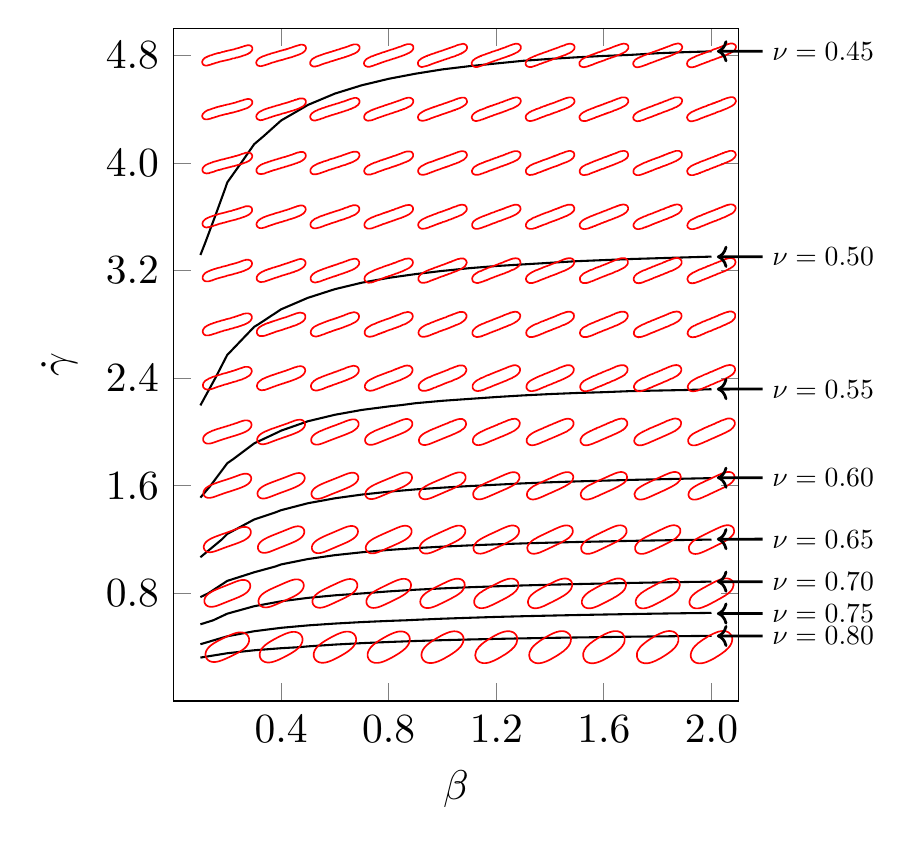 \begin{tikzpicture}[scale=1.5]

  \begin{axis}[
    axis equal image,
    xmin = 0,
    xmax = 21,
    ymin = 0,
    ymax = 25,
    xtick = {4,8,12,16,20},
    xticklabels = {$0.4$,$0.8$,$1.2$,$1.6$,$2.0$},
    xlabel = {$\beta$},
    ytick = {4,8,12,16,20,24},
    yticklabels = {$0.8$,$1.6$,$2.4$,$3.2$,$4.0$,$4.8$},
    ylabel = {$\dot{\gamma}$},
  ]


% START OF CONTOUR LINES WITH CONSTANT REDUCED AREA
% Points with Redcued area of 0.45
\addplot[black,line width=0.5pt] coordinates{
(1.0e+00,1.658e+01)
(1.166e+00,1.7e+01)
(1.539e+00,1.8e+01)
(1.903e+00,1.9e+01)
(2.0e+00,1.928e+01)
(2.512e+00,2.0e+01)
(3.0e+00,2.07e+01)
(3.353e+00,2.1e+01)
(4.0e+00,2.158e+01)
(4.727e+00,2.2e+01)
(5.0e+00,2.216e+01)
(6.0e+00,2.258e+01)
(7.0e+00,2.289e+01)
(7.462e+00,2.3e+01)
(8.0e+00,2.313e+01)
(9.0e+00,2.332e+01)
(1.0e+01,2.348e+01)
(1.1e+01,2.36e+01)
(1.2e+01,2.37e+01)
(1.3e+01,2.38e+01)
(1.4e+01,2.387e+01)
(1.5e+01,2.393e+01)
(1.6e+01,2.398e+01)
(1.65e+01,2.4e+01)
(1.7e+01,2.402e+01)
(1.8e+01,2.408e+01)
(1.9e+01,2.412e+01)
(2.0e+01,2.415e+01)
};

% Points with Redcued area of 0.50
\addplot[black,line width=0.5pt] coordinates{
(1.0e+00,1.099e+01)
(1.005e+00,1.1e+01)
(1.552e+00,1.2e+01)
(2.0e+00,1.287e+01)
(2.129e+00,1.3e+01)
(3.0e+00,1.391e+01)
(3.15e+00,1.4e+01)
(4.0e+00,1.456e+01)
(5.0e+00,1.499e+01)
(5.036e+00,1.5e+01)
(6.0e+00,1.531e+01)
(7.0e+00,1.555e+01)
(8.0e+00,1.573e+01)
(9.0e+00,1.587e+01)
(1.0e+01,1.599e+01)
(1.012e+01,1.6e+01)
(1.1e+01,1.609e+01)
(1.2e+01,1.617e+01)
(1.3e+01,1.623e+01)
(1.4e+01,1.629e+01)
(1.5e+01,1.635e+01)
(1.6e+01,1.639e+01)
(1.7e+01,1.643e+01)
(1.8e+01,1.646e+01)
(1.9e+01,1.649e+01)
(2.0e+01,1.652e+01)
};

% Points with Redcued area of 0.55
\addplot[black,line width=0.5pt] coordinates{
(1.0e+00,7.56e+00)
(1.373e+00,8.0e+00)
(2.0e+00,8.839e+00)
(2.232e+00,9.0e+00)
(3.0e+00,9.577e+00)
(3.9e+00,1.0e+01)
(4.0e+00,1.005e+01)
(5.0e+00,1.04e+01)
(6.0e+00,1.064e+01)
(7.0e+00,1.082e+01)
(8.0e+00,1.095e+01)
(8.467e+00,1.1e+01)
(9.0e+00,1.107e+01)
(1.0e+01,1.116e+01)
(1.1e+01,1.123e+01)
(1.2e+01,1.13e+01)
(1.3e+01,1.136e+01)
(1.4e+01,1.141e+01)
(1.5e+01,1.145e+01)
(1.6e+01,1.148e+01)
(1.7e+01,1.152e+01)
(1.8e+01,1.154e+01)
(1.9e+01,1.156e+01)
(2.0e+01,1.159e+01)
};

% Points with Redcued area of 0.60
\addplot[black,line width=0.5pt] coordinates{
(1.0e+00,5.344e+00)
(1.79e+00,6.0e+00)
(2.0e+00,6.211e+00)
(3.0e+00,6.748e+00)
(3.76e+00,7.0e+00)
(4.0e+00,7.093e+00)
(5.0e+00,7.352e+00)
(6.0e+00,7.535e+00)
(7.0e+00,7.673e+00)
(8.0e+00,7.78e+00)
(9.0e+00,7.866e+00)
(1.0e+01,7.931e+00)
(1.1e+01,7.99e+00)
(1.122e+01,8.0e+00)
(1.2e+01,8.04e+00)
(1.3e+01,8.09e+00)
(1.4e+01,8.13e+00)
(1.5e+01,8.163e+00)
(1.6e+01,8.191e+00)
(1.7e+01,8.219e+00)
(1.8e+01,8.242e+00)
(1.9e+01,8.264e+00)
(2.0e+01,8.285e+00)
};

% Points with Redcued area of 0.65
\addplot[black,line width=0.5pt] coordinates{
(1.0e+00,3.862e+00)
(1.287e+00,4.0e+00)
(2.0e+00,4.465e+00)
(3.0e+00,4.785e+00)
(3.788e+00,5.0e+00)
(4.0e+00,5.076e+00)
(5.0e+00,5.277e+00)
(6.0e+00,5.421e+00)
(7.0e+00,5.528e+00)
(8.0e+00,5.615e+00)
(9.0e+00,5.683e+00)
(1.0e+01,5.738e+00)
(1.1e+01,5.784e+00)
(1.2e+01,5.823e+00)
(1.3e+01,5.858e+00)
(1.4e+01,5.886e+00)
(1.5e+01,5.91e+00)
(1.6e+01,5.931e+00)
(1.7e+01,5.952e+00)
(1.8e+01,5.969e+00)
(1.9e+01,5.986e+00)
(2.0e+01,6.0e+00)
(2.0e+01,6.0e+00)
};

% Points with Redcued area of 0.70
\addplot[black,line width=0.5pt] coordinates{
(1.0e+00,2.85e+00)
(1.476e+00,3.0e+00)
(2.0e+00,3.246e+00)
(3.0e+00,3.523e+00)
(4.0e+00,3.706e+00)
(5.0e+00,3.833e+00)
(6.0e+00,3.928e+00)
(7.0e+00,3.998e+00)
(7.037e+00,4.0e+00)
(8.0e+00,4.074e+00)
(9.0e+00,4.136e+00)
(1.0e+01,4.186e+00)
(1.1e+01,4.228e+00)
(1.2e+01,4.263e+00)
(1.3e+01,4.295e+00)
(1.4e+01,4.322e+00)
(1.5e+01,4.346e+00)
(1.6e+01,4.367e+00)
(1.7e+01,4.388e+00)
(1.8e+01,4.407e+00)
(1.9e+01,4.422e+00)
(2.0e+01,4.437e+00)
};

% Points with Redcued area of 0.75
\addplot[black,line width=0.5pt] coordinates{
(1.0e+00,2.11e+00)
(2.0e+00,2.405e+00)
(3.0e+00,2.593e+00)
(4.0e+00,2.72e+00)
(5.0e+00,2.81e+00)
(6.0e+00,2.878e+00)
(7.0e+00,2.933e+00)
(8.0e+00,2.977e+00)
(8.652e+00,3.0e+00)
(9.0e+00,3.017e+00)
(1.0e+01,3.059e+00)
(1.1e+01,3.093e+00)
(1.2e+01,3.125e+00)
(1.3e+01,3.151e+00)
(1.4e+01,3.174e+00)
(1.5e+01,3.195e+00)
(1.6e+01,3.214e+00)
(1.7e+01,3.231e+00)
(1.8e+01,3.248e+00)
(1.9e+01,3.262e+00)
(2.0e+01,3.275e+00)
};

% Points with Redcued area of 0.80
\addplot[black,line width=0.5pt] coordinates{
(1.0e+00,1.613e+00)
(2.0e+00,1.775e+00)
(3.0e+00,1.885e+00)
(4.0e+00,1.962e+00)
(4.667e+00,2.0e+00)
(5.0e+00,2.03e+00)
(6.0e+00,2.097e+00)
(7.0e+00,2.15e+00)
(8.0e+00,2.193e+00)
(9.0e+00,2.23e+00)
(1.0e+01,2.26e+00)
(1.1e+01,2.286e+00)
(1.2e+01,2.308e+00)
(1.3e+01,2.328e+00)
(1.4e+01,2.346e+00)
(1.5e+01,2.361e+00)
(1.6e+01,2.376e+00)
(1.7e+01,2.389e+00)
(1.8e+01,2.4e+00)
(1.9e+01,2.412e+00)
(2.0e+01,2.421e+00)
};
% END OF CONTOUR LINES WITH CONSTANT REDUCED AREA



% beta = 0.2,shear rate = 0.4
\addplot[red] coordinates{
(1.89e+00,2.35e+00)
(1.876e+00,2.344e+00)
(1.862e+00,2.337e+00)
(1.847e+00,2.33e+00)
(1.832e+00,2.322e+00)
(1.815e+00,2.315e+00)
(1.798e+00,2.306e+00)
(1.78e+00,2.297e+00)
(1.76e+00,2.287e+00)
(1.739e+00,2.277e+00)
(1.717e+00,2.266e+00)
(1.693e+00,2.253e+00)
(1.668e+00,2.241e+00)
(1.642e+00,2.227e+00)
(1.615e+00,2.212e+00)
(1.587e+00,2.196e+00)
(1.557e+00,2.179e+00)
(1.527e+00,2.161e+00)
(1.496e+00,2.142e+00)
(1.464e+00,2.121e+00)
(1.432e+00,2.099e+00)
(1.4e+00,2.075e+00)
(1.369e+00,2.049e+00)
(1.337e+00,2.021e+00)
(1.307e+00,1.99e+00)
(1.279e+00,1.957e+00)
(1.253e+00,1.922e+00)
(1.23e+00,1.883e+00)
(1.211e+00,1.842e+00)
(1.198e+00,1.798e+00)
(1.19e+00,1.752e+00)
(1.19e+00,1.706e+00)
(1.197e+00,1.661e+00)
(1.212e+00,1.617e+00)
(1.234e+00,1.577e+00)
(1.263e+00,1.541e+00)
(1.297e+00,1.511e+00)
(1.335e+00,1.487e+00)
(1.377e+00,1.469e+00)
(1.419e+00,1.457e+00)
(1.462e+00,1.451e+00)
(1.504e+00,1.448e+00)
(1.546e+00,1.45e+00)
(1.587e+00,1.454e+00)
(1.626e+00,1.461e+00)
(1.664e+00,1.47e+00)
(1.7e+00,1.48e+00)
(1.735e+00,1.49e+00)
(1.768e+00,1.502e+00)
(1.8e+00,1.513e+00)
(1.83e+00,1.525e+00)
(1.859e+00,1.537e+00)
(1.886e+00,1.548e+00)
(1.911e+00,1.559e+00)
(1.935e+00,1.569e+00)
(1.958e+00,1.579e+00)
(1.98e+00,1.589e+00)
(2.0e+00,1.598e+00)
(2.018e+00,1.607e+00)
(2.036e+00,1.615e+00)
(2.052e+00,1.622e+00)
(2.068e+00,1.63e+00)
(2.082e+00,1.637e+00)
(2.096e+00,1.643e+00)
(2.11e+00,1.65e+00)
(2.124e+00,1.656e+00)
(2.138e+00,1.663e+00)
(2.153e+00,1.67e+00)
(2.168e+00,1.677e+00)
(2.185e+00,1.685e+00)
(2.202e+00,1.694e+00)
(2.22e+00,1.703e+00)
(2.24e+00,1.713e+00)
(2.261e+00,1.723e+00)
(2.283e+00,1.734e+00)
(2.307e+00,1.746e+00)
(2.332e+00,1.759e+00)
(2.358e+00,1.773e+00)
(2.385e+00,1.788e+00)
(2.413e+00,1.804e+00)
(2.443e+00,1.821e+00)
(2.473e+00,1.839e+00)
(2.504e+00,1.858e+00)
(2.536e+00,1.879e+00)
(2.568e+00,1.901e+00)
(2.6e+00,1.925e+00)
(2.631e+00,1.951e+00)
(2.663e+00,1.979e+00)
(2.693e+00,2.01e+00)
(2.721e+00,2.043e+00)
(2.747e+00,2.078e+00)
(2.77e+00,2.117e+00)
(2.789e+00,2.158e+00)
(2.803e+00,2.202e+00)
(2.81e+00,2.248e+00)
(2.81e+00,2.294e+00)
(2.803e+00,2.339e+00)
(2.788e+00,2.383e+00)
(2.766e+00,2.424e+00)
(2.737e+00,2.459e+00)
(2.703e+00,2.489e+00)
(2.664e+00,2.513e+00)
(2.623e+00,2.531e+00)
(2.581e+00,2.543e+00)
(2.538e+00,2.549e+00)
(2.495e+00,2.552e+00)
(2.454e+00,2.55e+00)
(2.413e+00,2.546e+00)
(2.374e+00,2.539e+00)
(2.336e+00,2.53e+00)
(2.3e+00,2.52e+00)
(2.265e+00,2.51e+00)
(2.232e+00,2.498e+00)
(2.2e+00,2.487e+00)
(2.17e+00,2.475e+00)
(2.142e+00,2.463e+00)
(2.114e+00,2.452e+00)
(2.089e+00,2.441e+00)
(2.064e+00,2.431e+00)
(2.042e+00,2.421e+00)
(2.02e+00,2.411e+00)
(2.0e+00,2.402e+00)
(1.982e+00,2.393e+00)
(1.964e+00,2.385e+00)
(1.948e+00,2.378e+00)
(1.932e+00,2.37e+00)
(1.918e+00,2.364e+00)
(1.904e+00,2.357e+00)
(1.89e+00,2.35e+00)
};

% beta = 0.4,shear rate = 0.4
\addplot[red] coordinates{
(4.023e+00,2.436e+00)
(4.009e+00,2.429e+00)
(3.995e+00,2.422e+00)
(3.98e+00,2.415e+00)
(3.965e+00,2.408e+00)
(3.949e+00,2.4e+00)
(3.931e+00,2.391e+00)
(3.913e+00,2.382e+00)
(3.893e+00,2.372e+00)
(3.873e+00,2.361e+00)
(3.85e+00,2.35e+00)
(3.827e+00,2.338e+00)
(3.802e+00,2.325e+00)
(3.776e+00,2.311e+00)
(3.749e+00,2.296e+00)
(3.72e+00,2.28e+00)
(3.691e+00,2.264e+00)
(3.66e+00,2.246e+00)
(3.629e+00,2.228e+00)
(3.597e+00,2.208e+00)
(3.564e+00,2.188e+00)
(3.53e+00,2.166e+00)
(3.496e+00,2.143e+00)
(3.462e+00,2.118e+00)
(3.428e+00,2.092e+00)
(3.395e+00,2.064e+00)
(3.362e+00,2.034e+00)
(3.331e+00,2.002e+00)
(3.301e+00,1.968e+00)
(3.274e+00,1.931e+00)
(3.25e+00,1.891e+00)
(3.23e+00,1.85e+00)
(3.215e+00,1.806e+00)
(3.205e+00,1.761e+00)
(3.203e+00,1.714e+00)
(3.207e+00,1.669e+00)
(3.218e+00,1.625e+00)
(3.236e+00,1.583e+00)
(3.261e+00,1.546e+00)
(3.291e+00,1.514e+00)
(3.325e+00,1.487e+00)
(3.362e+00,1.466e+00)
(3.401e+00,1.45e+00)
(3.441e+00,1.439e+00)
(3.48e+00,1.433e+00)
(3.519e+00,1.431e+00)
(3.556e+00,1.431e+00)
(3.592e+00,1.434e+00)
(3.627e+00,1.439e+00)
(3.66e+00,1.446e+00)
(3.692e+00,1.454e+00)
(3.721e+00,1.462e+00)
(3.749e+00,1.471e+00)
(3.776e+00,1.48e+00)
(3.801e+00,1.488e+00)
(3.824e+00,1.497e+00)
(3.846e+00,1.506e+00)
(3.866e+00,1.514e+00)
(3.885e+00,1.522e+00)
(3.902e+00,1.53e+00)
(3.919e+00,1.537e+00)
(3.934e+00,1.544e+00)
(3.949e+00,1.551e+00)
(3.963e+00,1.558e+00)
(3.977e+00,1.564e+00)
(3.991e+00,1.571e+00)
(4.005e+00,1.578e+00)
(4.02e+00,1.585e+00)
(4.035e+00,1.592e+00)
(4.051e+00,1.6e+00)
(4.069e+00,1.609e+00)
(4.087e+00,1.618e+00)
(4.107e+00,1.628e+00)
(4.128e+00,1.639e+00)
(4.15e+00,1.65e+00)
(4.173e+00,1.662e+00)
(4.198e+00,1.675e+00)
(4.224e+00,1.689e+00)
(4.251e+00,1.704e+00)
(4.279e+00,1.72e+00)
(4.309e+00,1.736e+00)
(4.34e+00,1.754e+00)
(4.371e+00,1.772e+00)
(4.403e+00,1.792e+00)
(4.436e+00,1.812e+00)
(4.47e+00,1.834e+00)
(4.504e+00,1.857e+00)
(4.538e+00,1.882e+00)
(4.572e+00,1.908e+00)
(4.605e+00,1.936e+00)
(4.638e+00,1.966e+00)
(4.669e+00,1.998e+00)
(4.699e+00,2.032e+00)
(4.726e+00,2.069e+00)
(4.75e+00,2.108e+00)
(4.77e+00,2.15e+00)
(4.785e+00,2.194e+00)
(4.795e+00,2.239e+00)
(4.797e+00,2.285e+00)
(4.793e+00,2.331e+00)
(4.782e+00,2.376e+00)
(4.763e+00,2.417e+00)
(4.739e+00,2.454e+00)
(4.709e+00,2.486e+00)
(4.675e+00,2.513e+00)
(4.638e+00,2.534e+00)
(4.599e+00,2.55e+00)
(4.559e+00,2.561e+00)
(4.52e+00,2.567e+00)
(4.481e+00,2.569e+00)
(4.444e+00,2.569e+00)
(4.408e+00,2.566e+00)
(4.373e+00,2.561e+00)
(4.34e+00,2.554e+00)
(4.308e+00,2.546e+00)
(4.279e+00,2.538e+00)
(4.251e+00,2.529e+00)
(4.224e+00,2.521e+00)
(4.199e+00,2.511e+00)
(4.176e+00,2.503e+00)
(4.154e+00,2.494e+00)
(4.134e+00,2.486e+00)
(4.115e+00,2.478e+00)
(4.098e+00,2.47e+00)
(4.081e+00,2.463e+00)
(4.066e+00,2.456e+00)
(4.051e+00,2.449e+00)
(4.037e+00,2.442e+00)
(4.023e+00,2.436e+00)
};

% beta = 0.6,shear rate = 0.4
\addplot[red] coordinates{
(6.094e+00,2.482e+00)
(6.08e+00,2.476e+00)
(6.066e+00,2.469e+00)
(6.051e+00,2.462e+00)
(6.035e+00,2.455e+00)
(6.019e+00,2.447e+00)
(6.002e+00,2.439e+00)
(5.984e+00,2.43e+00)
(5.964e+00,2.42e+00)
(5.943e+00,2.409e+00)
(5.921e+00,2.398e+00)
(5.897e+00,2.386e+00)
(5.873e+00,2.372e+00)
(5.847e+00,2.358e+00)
(5.82e+00,2.344e+00)
(5.791e+00,2.328e+00)
(5.762e+00,2.311e+00)
(5.731e+00,2.294e+00)
(5.7e+00,2.275e+00)
(5.667e+00,2.256e+00)
(5.634e+00,2.235e+00)
(5.601e+00,2.214e+00)
(5.566e+00,2.191e+00)
(5.532e+00,2.168e+00)
(5.497e+00,2.143e+00)
(5.462e+00,2.116e+00)
(5.428e+00,2.088e+00)
(5.394e+00,2.059e+00)
(5.362e+00,2.027e+00)
(5.33e+00,1.994e+00)
(5.301e+00,1.958e+00)
(5.275e+00,1.92e+00)
(5.252e+00,1.879e+00)
(5.234e+00,1.837e+00)
(5.22e+00,1.793e+00)
(5.212e+00,1.747e+00)
(5.21e+00,1.702e+00)
(5.216e+00,1.657e+00)
(5.228e+00,1.614e+00)
(5.246e+00,1.573e+00)
(5.27e+00,1.537e+00)
(5.299e+00,1.506e+00)
(5.332e+00,1.48e+00)
(5.367e+00,1.459e+00)
(5.404e+00,1.443e+00)
(5.441e+00,1.432e+00)
(5.478e+00,1.425e+00)
(5.514e+00,1.421e+00)
(5.549e+00,1.421e+00)
(5.582e+00,1.422e+00)
(5.615e+00,1.426e+00)
(5.645e+00,1.431e+00)
(5.674e+00,1.436e+00)
(5.701e+00,1.443e+00)
(5.726e+00,1.45e+00)
(5.75e+00,1.457e+00)
(5.772e+00,1.464e+00)
(5.793e+00,1.472e+00)
(5.812e+00,1.479e+00)
(5.83e+00,1.486e+00)
(5.847e+00,1.493e+00)
(5.863e+00,1.499e+00)
(5.878e+00,1.505e+00)
(5.892e+00,1.512e+00)
(5.906e+00,1.518e+00)
(5.92e+00,1.524e+00)
(5.934e+00,1.531e+00)
(5.949e+00,1.538e+00)
(5.965e+00,1.545e+00)
(5.981e+00,1.553e+00)
(5.998e+00,1.561e+00)
(6.016e+00,1.57e+00)
(6.036e+00,1.58e+00)
(6.057e+00,1.591e+00)
(6.079e+00,1.602e+00)
(6.103e+00,1.614e+00)
(6.127e+00,1.628e+00)
(6.153e+00,1.642e+00)
(6.18e+00,1.657e+00)
(6.209e+00,1.672e+00)
(6.238e+00,1.689e+00)
(6.269e+00,1.706e+00)
(6.3e+00,1.725e+00)
(6.333e+00,1.744e+00)
(6.366e+00,1.765e+00)
(6.399e+00,1.786e+00)
(6.434e+00,1.809e+00)
(6.468e+00,1.832e+00)
(6.503e+00,1.857e+00)
(6.538e+00,1.884e+00)
(6.572e+00,1.912e+00)
(6.606e+00,1.941e+00)
(6.638e+00,1.973e+00)
(6.67e+00,2.006e+00)
(6.699e+00,2.042e+00)
(6.725e+00,2.08e+00)
(6.748e+00,2.121e+00)
(6.766e+00,2.163e+00)
(6.78e+00,2.207e+00)
(6.788e+00,2.253e+00)
(6.79e+00,2.298e+00)
(6.784e+00,2.343e+00)
(6.772e+00,2.386e+00)
(6.754e+00,2.426e+00)
(6.73e+00,2.463e+00)
(6.701e+00,2.494e+00)
(6.668e+00,2.52e+00)
(6.633e+00,2.541e+00)
(6.596e+00,2.557e+00)
(6.559e+00,2.568e+00)
(6.522e+00,2.575e+00)
(6.486e+00,2.579e+00)
(6.451e+00,2.579e+00)
(6.418e+00,2.578e+00)
(6.385e+00,2.574e+00)
(6.355e+00,2.57e+00)
(6.326e+00,2.564e+00)
(6.299e+00,2.557e+00)
(6.274e+00,2.55e+00)
(6.25e+00,2.543e+00)
(6.228e+00,2.535e+00)
(6.207e+00,2.528e+00)
(6.188e+00,2.521e+00)
(6.17e+00,2.514e+00)
(6.153e+00,2.507e+00)
(6.137e+00,2.501e+00)
(6.122e+00,2.495e+00)
(6.108e+00,2.488e+00)
(6.094e+00,2.482e+00)
};

% beta = 0.8,shear rate = 0.4
\addplot[red] coordinates{
(8.139e+00,2.511e+00)
(8.125e+00,2.505e+00)
(8.111e+00,2.499e+00)
(8.096e+00,2.492e+00)
(8.08e+00,2.485e+00)
(8.064e+00,2.478e+00)
(8.046e+00,2.47e+00)
(8.028e+00,2.461e+00)
(8.008e+00,2.451e+00)
(7.987e+00,2.44e+00)
(7.965e+00,2.429e+00)
(7.942e+00,2.417e+00)
(7.917e+00,2.404e+00)
(7.891e+00,2.39e+00)
(7.864e+00,2.375e+00)
(7.835e+00,2.359e+00)
(7.806e+00,2.342e+00)
(7.776e+00,2.325e+00)
(7.744e+00,2.306e+00)
(7.712e+00,2.287e+00)
(7.679e+00,2.266e+00)
(7.645e+00,2.245e+00)
(7.611e+00,2.222e+00)
(7.576e+00,2.199e+00)
(7.541e+00,2.174e+00)
(7.505e+00,2.148e+00)
(7.471e+00,2.121e+00)
(7.436e+00,2.093e+00)
(7.402e+00,2.063e+00)
(7.369e+00,2.031e+00)
(7.338e+00,1.997e+00)
(7.309e+00,1.961e+00)
(7.283e+00,1.923e+00)
(7.259e+00,1.883e+00)
(7.24e+00,1.841e+00)
(7.226e+00,1.797e+00)
(7.217e+00,1.752e+00)
(7.215e+00,1.707e+00)
(7.219e+00,1.662e+00)
(7.229e+00,1.619e+00)
(7.246e+00,1.579e+00)
(7.268e+00,1.543e+00)
(7.295e+00,1.511e+00)
(7.326e+00,1.484e+00)
(7.359e+00,1.462e+00)
(7.394e+00,1.444e+00)
(7.429e+00,1.431e+00)
(7.464e+00,1.423e+00)
(7.499e+00,1.417e+00)
(7.533e+00,1.415e+00)
(7.565e+00,1.415e+00)
(7.596e+00,1.417e+00)
(7.625e+00,1.42e+00)
(7.652e+00,1.424e+00)
(7.678e+00,1.429e+00)
(7.703e+00,1.435e+00)
(7.725e+00,1.441e+00)
(7.746e+00,1.447e+00)
(7.766e+00,1.454e+00)
(7.784e+00,1.46e+00)
(7.801e+00,1.466e+00)
(7.817e+00,1.472e+00)
(7.832e+00,1.477e+00)
(7.847e+00,1.483e+00)
(7.861e+00,1.489e+00)
(7.875e+00,1.495e+00)
(7.889e+00,1.501e+00)
(7.904e+00,1.508e+00)
(7.92e+00,1.515e+00)
(7.936e+00,1.522e+00)
(7.954e+00,1.53e+00)
(7.972e+00,1.54e+00)
(7.992e+00,1.549e+00)
(8.013e+00,1.56e+00)
(8.035e+00,1.571e+00)
(8.058e+00,1.583e+00)
(8.083e+00,1.596e+00)
(8.109e+00,1.61e+00)
(8.136e+00,1.625e+00)
(8.165e+00,1.641e+00)
(8.194e+00,1.658e+00)
(8.224e+00,1.675e+00)
(8.256e+00,1.694e+00)
(8.288e+00,1.714e+00)
(8.321e+00,1.734e+00)
(8.355e+00,1.755e+00)
(8.389e+00,1.778e+00)
(8.424e+00,1.801e+00)
(8.459e+00,1.826e+00)
(8.495e+00,1.851e+00)
(8.53e+00,1.879e+00)
(8.564e+00,1.907e+00)
(8.598e+00,1.937e+00)
(8.631e+00,1.969e+00)
(8.662e+00,2.003e+00)
(8.691e+00,2.039e+00)
(8.717e+00,2.077e+00)
(8.741e+00,2.117e+00)
(8.76e+00,2.159e+00)
(8.774e+00,2.203e+00)
(8.783e+00,2.248e+00)
(8.785e+00,2.293e+00)
(8.781e+00,2.338e+00)
(8.771e+00,2.381e+00)
(8.754e+00,2.421e+00)
(8.732e+00,2.457e+00)
(8.705e+00,2.489e+00)
(8.674e+00,2.517e+00)
(8.641e+00,2.538e+00)
(8.606e+00,2.556e+00)
(8.571e+00,2.569e+00)
(8.536e+00,2.577e+00)
(8.501e+00,2.583e+00)
(8.467e+00,2.585e+00)
(8.435e+00,2.585e+00)
(8.404e+00,2.583e+00)
(8.375e+00,2.58e+00)
(8.348e+00,2.576e+00)
(8.322e+00,2.571e+00)
(8.297e+00,2.565e+00)
(8.275e+00,2.559e+00)
(8.254e+00,2.553e+00)
(8.234e+00,2.546e+00)
(8.216e+00,2.54e+00)
(8.199e+00,2.534e+00)
(8.183e+00,2.528e+00)
(8.168e+00,2.523e+00)
(8.153e+00,2.517e+00)
(8.139e+00,2.511e+00)
};

% beta = 1,shear rate = 0.4
\addplot[red] coordinates{
(1.017e+01,2.53e+00)
(1.016e+01,2.525e+00)
(1.014e+01,2.519e+00)
(1.013e+01,2.513e+00)
(1.011e+01,2.506e+00)
(1.01e+01,2.498e+00)
(1.008e+01,2.49e+00)
(1.006e+01,2.482e+00)
(1.004e+01,2.472e+00)
(1.002e+01,2.462e+00)
(9.996e+00,2.451e+00)
(9.973e+00,2.439e+00)
(9.948e+00,2.426e+00)
(9.922e+00,2.412e+00)
(9.895e+00,2.397e+00)
(9.867e+00,2.381e+00)
(9.837e+00,2.364e+00)
(9.807e+00,2.347e+00)
(9.775e+00,2.328e+00)
(9.743e+00,2.309e+00)
(9.71e+00,2.288e+00)
(9.676e+00,2.267e+00)
(9.642e+00,2.245e+00)
(9.607e+00,2.221e+00)
(9.572e+00,2.197e+00)
(9.536e+00,2.171e+00)
(9.501e+00,2.145e+00)
(9.466e+00,2.117e+00)
(9.431e+00,2.087e+00)
(9.398e+00,2.056e+00)
(9.365e+00,2.023e+00)
(9.335e+00,1.989e+00)
(9.306e+00,1.952e+00)
(9.281e+00,1.913e+00)
(9.259e+00,1.873e+00)
(9.241e+00,1.831e+00)
(9.228e+00,1.787e+00)
(9.22e+00,1.742e+00)
(9.219e+00,1.697e+00)
(9.223e+00,1.653e+00)
(9.235e+00,1.611e+00)
(9.252e+00,1.572e+00)
(9.274e+00,1.537e+00)
(9.301e+00,1.506e+00)
(9.331e+00,1.479e+00)
(9.363e+00,1.458e+00)
(9.396e+00,1.441e+00)
(9.431e+00,1.428e+00)
(9.464e+00,1.419e+00)
(9.498e+00,1.414e+00)
(9.53e+00,1.411e+00)
(9.561e+00,1.41e+00)
(9.59e+00,1.411e+00)
(9.618e+00,1.414e+00)
(9.644e+00,1.417e+00)
(9.668e+00,1.422e+00)
(9.691e+00,1.427e+00)
(9.713e+00,1.432e+00)
(9.732e+00,1.437e+00)
(9.751e+00,1.443e+00)
(9.768e+00,1.448e+00)
(9.784e+00,1.454e+00)
(9.8e+00,1.459e+00)
(9.814e+00,1.464e+00)
(9.829e+00,1.47e+00)
(9.843e+00,1.475e+00)
(9.857e+00,1.481e+00)
(9.872e+00,1.488e+00)
(9.888e+00,1.494e+00)
(9.905e+00,1.502e+00)
(9.922e+00,1.51e+00)
(9.941e+00,1.518e+00)
(9.96e+00,1.528e+00)
(9.982e+00,1.538e+00)
(1.0e+01,1.549e+00)
(1.003e+01,1.561e+00)
(1.005e+01,1.574e+00)
(1.008e+01,1.588e+00)
(1.01e+01,1.603e+00)
(1.013e+01,1.619e+00)
(1.016e+01,1.636e+00)
(1.019e+01,1.653e+00)
(1.022e+01,1.672e+00)
(1.026e+01,1.691e+00)
(1.029e+01,1.712e+00)
(1.032e+01,1.733e+00)
(1.036e+01,1.755e+00)
(1.039e+01,1.779e+00)
(1.043e+01,1.803e+00)
(1.046e+01,1.829e+00)
(1.05e+01,1.855e+00)
(1.053e+01,1.883e+00)
(1.057e+01,1.913e+00)
(1.06e+01,1.944e+00)
(1.063e+01,1.977e+00)
(1.067e+01,2.011e+00)
(1.069e+01,2.048e+00)
(1.072e+01,2.087e+00)
(1.074e+01,2.127e+00)
(1.076e+01,2.17e+00)
(1.077e+01,2.213e+00)
(1.078e+01,2.258e+00)
(1.078e+01,2.303e+00)
(1.078e+01,2.347e+00)
(1.077e+01,2.389e+00)
(1.075e+01,2.428e+00)
(1.073e+01,2.463e+00)
(1.07e+01,2.494e+00)
(1.067e+01,2.521e+00)
(1.064e+01,2.542e+00)
(1.06e+01,2.559e+00)
(1.057e+01,2.572e+00)
(1.054e+01,2.581e+00)
(1.05e+01,2.586e+00)
(1.047e+01,2.589e+00)
(1.044e+01,2.59e+00)
(1.041e+01,2.589e+00)
(1.038e+01,2.586e+00)
(1.036e+01,2.583e+00)
(1.033e+01,2.578e+00)
(1.031e+01,2.573e+00)
(1.029e+01,2.568e+00)
(1.027e+01,2.563e+00)
(1.025e+01,2.557e+00)
(1.023e+01,2.552e+00)
(1.022e+01,2.546e+00)
(1.02e+01,2.541e+00)
(1.019e+01,2.536e+00)
(1.017e+01,2.53e+00)
};

% beta = 1.2,shear rate = 0.4
\addplot[red] coordinates{
(1.22e+01,2.544e+00)
(1.218e+01,2.538e+00)
(1.217e+01,2.533e+00)
(1.215e+01,2.527e+00)
(1.214e+01,2.52e+00)
(1.212e+01,2.513e+00)
(1.21e+01,2.506e+00)
(1.208e+01,2.497e+00)
(1.206e+01,2.488e+00)
(1.204e+01,2.478e+00)
(1.202e+01,2.467e+00)
(1.2e+01,2.455e+00)
(1.197e+01,2.442e+00)
(1.194e+01,2.428e+00)
(1.192e+01,2.413e+00)
(1.189e+01,2.398e+00)
(1.186e+01,2.381e+00)
(1.183e+01,2.363e+00)
(1.18e+01,2.345e+00)
(1.177e+01,2.325e+00)
(1.173e+01,2.305e+00)
(1.17e+01,2.284e+00)
(1.166e+01,2.261e+00)
(1.163e+01,2.238e+00)
(1.159e+01,2.214e+00)
(1.156e+01,2.189e+00)
(1.152e+01,2.162e+00)
(1.149e+01,2.135e+00)
(1.145e+01,2.106e+00)
(1.142e+01,2.075e+00)
(1.139e+01,2.043e+00)
(1.135e+01,2.009e+00)
(1.133e+01,1.973e+00)
(1.13e+01,1.936e+00)
(1.127e+01,1.896e+00)
(1.125e+01,1.855e+00)
(1.124e+01,1.812e+00)
(1.123e+01,1.768e+00)
(1.122e+01,1.723e+00)
(1.122e+01,1.679e+00)
(1.123e+01,1.636e+00)
(1.124e+01,1.595e+00)
(1.126e+01,1.558e+00)
(1.128e+01,1.524e+00)
(1.131e+01,1.495e+00)
(1.134e+01,1.47e+00)
(1.137e+01,1.45e+00)
(1.141e+01,1.435e+00)
(1.144e+01,1.423e+00)
(1.147e+01,1.415e+00)
(1.15e+01,1.41e+00)
(1.153e+01,1.407e+00)
(1.156e+01,1.407e+00)
(1.159e+01,1.408e+00)
(1.162e+01,1.41e+00)
(1.164e+01,1.413e+00)
(1.167e+01,1.417e+00)
(1.169e+01,1.422e+00)
(1.171e+01,1.426e+00)
(1.173e+01,1.431e+00)
(1.174e+01,1.436e+00)
(1.176e+01,1.441e+00)
(1.177e+01,1.446e+00)
(1.179e+01,1.451e+00)
(1.18e+01,1.456e+00)
(1.182e+01,1.462e+00)
(1.183e+01,1.467e+00)
(1.185e+01,1.473e+00)
(1.186e+01,1.48e+00)
(1.188e+01,1.487e+00)
(1.19e+01,1.494e+00)
(1.192e+01,1.503e+00)
(1.194e+01,1.512e+00)
(1.196e+01,1.522e+00)
(1.198e+01,1.533e+00)
(1.2e+01,1.545e+00)
(1.203e+01,1.558e+00)
(1.206e+01,1.572e+00)
(1.208e+01,1.587e+00)
(1.211e+01,1.602e+00)
(1.214e+01,1.619e+00)
(1.217e+01,1.637e+00)
(1.22e+01,1.655e+00)
(1.223e+01,1.675e+00)
(1.227e+01,1.695e+00)
(1.23e+01,1.716e+00)
(1.234e+01,1.738e+00)
(1.237e+01,1.762e+00)
(1.241e+01,1.786e+00)
(1.244e+01,1.811e+00)
(1.248e+01,1.838e+00)
(1.251e+01,1.865e+00)
(1.255e+01,1.894e+00)
(1.258e+01,1.925e+00)
(1.261e+01,1.957e+00)
(1.265e+01,1.991e+00)
(1.268e+01,2.027e+00)
(1.27e+01,2.064e+00)
(1.273e+01,2.104e+00)
(1.275e+01,2.145e+00)
(1.276e+01,2.188e+00)
(1.277e+01,2.232e+00)
(1.278e+01,2.277e+00)
(1.278e+01,2.321e+00)
(1.277e+01,2.364e+00)
(1.276e+01,2.405e+00)
(1.274e+01,2.442e+00)
(1.272e+01,2.476e+00)
(1.269e+01,2.505e+00)
(1.266e+01,2.53e+00)
(1.263e+01,2.55e+00)
(1.259e+01,2.565e+00)
(1.256e+01,2.577e+00)
(1.253e+01,2.585e+00)
(1.25e+01,2.59e+00)
(1.247e+01,2.593e+00)
(1.244e+01,2.593e+00)
(1.241e+01,2.592e+00)
(1.238e+01,2.59e+00)
(1.236e+01,2.587e+00)
(1.233e+01,2.583e+00)
(1.231e+01,2.578e+00)
(1.229e+01,2.574e+00)
(1.227e+01,2.569e+00)
(1.226e+01,2.564e+00)
(1.224e+01,2.559e+00)
(1.222e+01,2.554e+00)
(1.221e+01,2.549e+00)
(1.22e+01,2.544e+00)
};

% beta = 1.4,shear rate = 0.4
\addplot[red] coordinates{
(1.421e+01,2.554e+00)
(1.42e+01,2.549e+00)
(1.419e+01,2.544e+00)
(1.417e+01,2.538e+00)
(1.415e+01,2.532e+00)
(1.414e+01,2.525e+00)
(1.412e+01,2.518e+00)
(1.41e+01,2.509e+00)
(1.408e+01,2.5e+00)
(1.406e+01,2.49e+00)
(1.404e+01,2.479e+00)
(1.401e+01,2.468e+00)
(1.399e+01,2.455e+00)
(1.396e+01,2.441e+00)
(1.394e+01,2.426e+00)
(1.391e+01,2.411e+00)
(1.388e+01,2.394e+00)
(1.385e+01,2.377e+00)
(1.382e+01,2.358e+00)
(1.378e+01,2.339e+00)
(1.375e+01,2.318e+00)
(1.372e+01,2.297e+00)
(1.368e+01,2.275e+00)
(1.365e+01,2.252e+00)
(1.361e+01,2.228e+00)
(1.358e+01,2.202e+00)
(1.354e+01,2.176e+00)
(1.351e+01,2.148e+00)
(1.347e+01,2.12e+00)
(1.344e+01,2.09e+00)
(1.34e+01,2.058e+00)
(1.337e+01,2.025e+00)
(1.334e+01,1.99e+00)
(1.331e+01,1.953e+00)
(1.329e+01,1.914e+00)
(1.327e+01,1.873e+00)
(1.325e+01,1.831e+00)
(1.323e+01,1.788e+00)
(1.323e+01,1.744e+00)
(1.322e+01,1.7e+00)
(1.323e+01,1.656e+00)
(1.324e+01,1.615e+00)
(1.325e+01,1.576e+00)
(1.327e+01,1.54e+00)
(1.33e+01,1.509e+00)
(1.333e+01,1.482e+00)
(1.336e+01,1.46e+00)
(1.339e+01,1.442e+00)
(1.342e+01,1.428e+00)
(1.345e+01,1.417e+00)
(1.348e+01,1.41e+00)
(1.351e+01,1.406e+00)
(1.354e+01,1.404e+00)
(1.357e+01,1.404e+00)
(1.36e+01,1.405e+00)
(1.362e+01,1.407e+00)
(1.365e+01,1.41e+00)
(1.367e+01,1.414e+00)
(1.369e+01,1.418e+00)
(1.371e+01,1.423e+00)
(1.372e+01,1.427e+00)
(1.374e+01,1.431e+00)
(1.376e+01,1.436e+00)
(1.377e+01,1.441e+00)
(1.379e+01,1.446e+00)
(1.38e+01,1.451e+00)
(1.381e+01,1.456e+00)
(1.383e+01,1.462e+00)
(1.385e+01,1.468e+00)
(1.386e+01,1.475e+00)
(1.388e+01,1.482e+00)
(1.39e+01,1.491e+00)
(1.392e+01,1.5e+00)
(1.394e+01,1.51e+00)
(1.396e+01,1.521e+00)
(1.399e+01,1.532e+00)
(1.401e+01,1.545e+00)
(1.404e+01,1.559e+00)
(1.406e+01,1.573e+00)
(1.409e+01,1.589e+00)
(1.412e+01,1.606e+00)
(1.415e+01,1.623e+00)
(1.418e+01,1.642e+00)
(1.422e+01,1.661e+00)
(1.425e+01,1.682e+00)
(1.428e+01,1.703e+00)
(1.432e+01,1.725e+00)
(1.435e+01,1.748e+00)
(1.439e+01,1.772e+00)
(1.442e+01,1.798e+00)
(1.446e+01,1.824e+00)
(1.45e+01,1.852e+00)
(1.453e+01,1.88e+00)
(1.456e+01,1.911e+00)
(1.46e+01,1.942e+00)
(1.463e+01,1.975e+00)
(1.466e+01,2.01e+00)
(1.469e+01,2.047e+00)
(1.471e+01,2.086e+00)
(1.474e+01,2.127e+00)
(1.475e+01,2.169e+00)
(1.477e+01,2.212e+00)
(1.477e+01,2.256e+00)
(1.478e+01,2.3e+00)
(1.477e+01,2.344e+00)
(1.476e+01,2.385e+00)
(1.475e+01,2.424e+00)
(1.473e+01,2.46e+00)
(1.47e+01,2.491e+00)
(1.467e+01,2.518e+00)
(1.464e+01,2.541e+00)
(1.461e+01,2.558e+00)
(1.458e+01,2.572e+00)
(1.455e+01,2.583e+00)
(1.452e+01,2.59e+00)
(1.449e+01,2.594e+00)
(1.446e+01,2.596e+00)
(1.443e+01,2.596e+00)
(1.44e+01,2.595e+00)
(1.438e+01,2.593e+00)
(1.435e+01,2.59e+00)
(1.433e+01,2.586e+00)
(1.431e+01,2.582e+00)
(1.429e+01,2.578e+00)
(1.428e+01,2.573e+00)
(1.426e+01,2.568e+00)
(1.424e+01,2.564e+00)
(1.423e+01,2.559e+00)
(1.421e+01,2.554e+00)
};

% beta = 1.6,shear rate = 0.4
\addplot[red] coordinates{
(1.623e+01,2.562e+00)
(1.622e+01,2.557e+00)
(1.62e+01,2.552e+00)
(1.619e+01,2.547e+00)
(1.617e+01,2.541e+00)
(1.615e+01,2.534e+00)
(1.613e+01,2.527e+00)
(1.612e+01,2.519e+00)
(1.61e+01,2.51e+00)
(1.607e+01,2.5e+00)
(1.605e+01,2.489e+00)
(1.603e+01,2.478e+00)
(1.6e+01,2.465e+00)
(1.598e+01,2.451e+00)
(1.595e+01,2.437e+00)
(1.592e+01,2.421e+00)
(1.589e+01,2.405e+00)
(1.586e+01,2.387e+00)
(1.583e+01,2.369e+00)
(1.58e+01,2.349e+00)
(1.577e+01,2.329e+00)
(1.573e+01,2.308e+00)
(1.57e+01,2.285e+00)
(1.566e+01,2.262e+00)
(1.563e+01,2.238e+00)
(1.559e+01,2.213e+00)
(1.556e+01,2.187e+00)
(1.552e+01,2.159e+00)
(1.548e+01,2.131e+00)
(1.545e+01,2.101e+00)
(1.542e+01,2.07e+00)
(1.538e+01,2.037e+00)
(1.535e+01,2.002e+00)
(1.532e+01,1.966e+00)
(1.53e+01,1.928e+00)
(1.527e+01,1.888e+00)
(1.526e+01,1.847e+00)
(1.524e+01,1.804e+00)
(1.523e+01,1.76e+00)
(1.523e+01,1.716e+00)
(1.523e+01,1.673e+00)
(1.524e+01,1.631e+00)
(1.525e+01,1.591e+00)
(1.527e+01,1.554e+00)
(1.529e+01,1.521e+00)
(1.531e+01,1.492e+00)
(1.534e+01,1.468e+00)
(1.537e+01,1.448e+00)
(1.54e+01,1.433e+00)
(1.544e+01,1.421e+00)
(1.547e+01,1.412e+00)
(1.55e+01,1.406e+00)
(1.553e+01,1.403e+00)
(1.556e+01,1.402e+00)
(1.558e+01,1.402e+00)
(1.561e+01,1.403e+00)
(1.563e+01,1.406e+00)
(1.565e+01,1.409e+00)
(1.567e+01,1.412e+00)
(1.569e+01,1.416e+00)
(1.571e+01,1.42e+00)
(1.572e+01,1.425e+00)
(1.574e+01,1.429e+00)
(1.575e+01,1.433e+00)
(1.577e+01,1.438e+00)
(1.578e+01,1.443e+00)
(1.58e+01,1.448e+00)
(1.581e+01,1.453e+00)
(1.583e+01,1.459e+00)
(1.585e+01,1.466e+00)
(1.587e+01,1.473e+00)
(1.588e+01,1.481e+00)
(1.59e+01,1.49e+00)
(1.593e+01,1.5e+00)
(1.595e+01,1.511e+00)
(1.597e+01,1.522e+00)
(1.6e+01,1.535e+00)
(1.602e+01,1.548e+00)
(1.605e+01,1.563e+00)
(1.608e+01,1.579e+00)
(1.611e+01,1.595e+00)
(1.614e+01,1.613e+00)
(1.617e+01,1.631e+00)
(1.62e+01,1.651e+00)
(1.623e+01,1.671e+00)
(1.627e+01,1.692e+00)
(1.63e+01,1.714e+00)
(1.634e+01,1.738e+00)
(1.637e+01,1.762e+00)
(1.641e+01,1.787e+00)
(1.645e+01,1.813e+00)
(1.648e+01,1.841e+00)
(1.652e+01,1.869e+00)
(1.655e+01,1.899e+00)
(1.658e+01,1.93e+00)
(1.662e+01,1.963e+00)
(1.665e+01,1.998e+00)
(1.668e+01,2.034e+00)
(1.67e+01,2.072e+00)
(1.673e+01,2.112e+00)
(1.675e+01,2.153e+00)
(1.676e+01,2.196e+00)
(1.677e+01,2.24e+00)
(1.677e+01,2.284e+00)
(1.677e+01,2.327e+00)
(1.677e+01,2.369e+00)
(1.675e+01,2.409e+00)
(1.673e+01,2.446e+00)
(1.671e+01,2.479e+00)
(1.669e+01,2.508e+00)
(1.666e+01,2.532e+00)
(1.663e+01,2.552e+00)
(1.659e+01,2.567e+00)
(1.656e+01,2.579e+00)
(1.653e+01,2.588e+00)
(1.65e+01,2.594e+00)
(1.647e+01,2.597e+00)
(1.645e+01,2.598e+00)
(1.642e+01,2.598e+00)
(1.639e+01,2.597e+00)
(1.637e+01,2.594e+00)
(1.635e+01,2.591e+00)
(1.633e+01,2.588e+00)
(1.631e+01,2.584e+00)
(1.629e+01,2.58e+00)
(1.628e+01,2.575e+00)
(1.626e+01,2.571e+00)
(1.625e+01,2.567e+00)
(1.623e+01,2.562e+00)
};

% beta = 1.8,shear rate = 0.4
\addplot[red] coordinates{
(1.824e+01,2.568e+00)
(1.823e+01,2.564e+00)
(1.821e+01,2.559e+00)
(1.82e+01,2.553e+00)
(1.818e+01,2.548e+00)
(1.817e+01,2.541e+00)
(1.815e+01,2.534e+00)
(1.813e+01,2.526e+00)
(1.811e+01,2.517e+00)
(1.809e+01,2.508e+00)
(1.806e+01,2.497e+00)
(1.804e+01,2.486e+00)
(1.802e+01,2.473e+00)
(1.799e+01,2.46e+00)
(1.796e+01,2.445e+00)
(1.793e+01,2.43e+00)
(1.79e+01,2.413e+00)
(1.787e+01,2.396e+00)
(1.784e+01,2.377e+00)
(1.781e+01,2.358e+00)
(1.778e+01,2.338e+00)
(1.774e+01,2.316e+00)
(1.771e+01,2.294e+00)
(1.767e+01,2.271e+00)
(1.764e+01,2.247e+00)
(1.76e+01,2.222e+00)
(1.757e+01,2.196e+00)
(1.753e+01,2.168e+00)
(1.75e+01,2.14e+00)
(1.746e+01,2.11e+00)
(1.743e+01,2.079e+00)
(1.739e+01,2.047e+00)
(1.736e+01,2.013e+00)
(1.733e+01,1.977e+00)
(1.731e+01,1.94e+00)
(1.728e+01,1.9e+00)
(1.726e+01,1.859e+00)
(1.724e+01,1.817e+00)
(1.723e+01,1.774e+00)
(1.723e+01,1.73e+00)
(1.723e+01,1.686e+00)
(1.723e+01,1.644e+00)
(1.724e+01,1.603e+00)
(1.726e+01,1.566e+00)
(1.728e+01,1.532e+00)
(1.73e+01,1.502e+00)
(1.733e+01,1.476e+00)
(1.736e+01,1.455e+00)
(1.739e+01,1.438e+00)
(1.742e+01,1.424e+00)
(1.746e+01,1.415e+00)
(1.748e+01,1.408e+00)
(1.751e+01,1.403e+00)
(1.754e+01,1.401e+00)
(1.757e+01,1.4e+00)
(1.759e+01,1.401e+00)
(1.762e+01,1.403e+00)
(1.764e+01,1.405e+00)
(1.766e+01,1.408e+00)
(1.768e+01,1.412e+00)
(1.77e+01,1.415e+00)
(1.771e+01,1.419e+00)
(1.773e+01,1.423e+00)
(1.774e+01,1.427e+00)
(1.776e+01,1.432e+00)
(1.777e+01,1.436e+00)
(1.779e+01,1.441e+00)
(1.78e+01,1.447e+00)
(1.782e+01,1.452e+00)
(1.784e+01,1.459e+00)
(1.785e+01,1.466e+00)
(1.787e+01,1.474e+00)
(1.789e+01,1.483e+00)
(1.791e+01,1.492e+00)
(1.794e+01,1.503e+00)
(1.796e+01,1.514e+00)
(1.798e+01,1.527e+00)
(1.801e+01,1.54e+00)
(1.804e+01,1.555e+00)
(1.807e+01,1.57e+00)
(1.81e+01,1.587e+00)
(1.813e+01,1.604e+00)
(1.816e+01,1.623e+00)
(1.819e+01,1.642e+00)
(1.822e+01,1.662e+00)
(1.826e+01,1.684e+00)
(1.829e+01,1.706e+00)
(1.833e+01,1.729e+00)
(1.836e+01,1.753e+00)
(1.84e+01,1.778e+00)
(1.843e+01,1.804e+00)
(1.847e+01,1.832e+00)
(1.851e+01,1.86e+00)
(1.854e+01,1.89e+00)
(1.857e+01,1.921e+00)
(1.861e+01,1.953e+00)
(1.864e+01,1.987e+00)
(1.867e+01,2.023e+00)
(1.869e+01,2.061e+00)
(1.872e+01,2.1e+00)
(1.874e+01,2.141e+00)
(1.875e+01,2.183e+00)
(1.877e+01,2.227e+00)
(1.877e+01,2.27e+00)
(1.877e+01,2.314e+00)
(1.877e+01,2.356e+00)
(1.876e+01,2.397e+00)
(1.874e+01,2.434e+00)
(1.872e+01,2.468e+00)
(1.869e+01,2.498e+00)
(1.867e+01,2.524e+00)
(1.864e+01,2.545e+00)
(1.861e+01,2.562e+00)
(1.858e+01,2.576e+00)
(1.855e+01,2.586e+00)
(1.851e+01,2.592e+00)
(1.849e+01,2.597e+00)
(1.846e+01,2.599e+00)
(1.843e+01,2.6e+00)
(1.841e+01,2.599e+00)
(1.838e+01,2.597e+00)
(1.836e+01,2.595e+00)
(1.834e+01,2.592e+00)
(1.832e+01,2.588e+00)
(1.831e+01,2.584e+00)
(1.829e+01,2.581e+00)
(1.827e+01,2.577e+00)
(1.826e+01,2.572e+00)
(1.824e+01,2.568e+00)
};

% beta = 2,shear rate = 0.4
\addplot[red] coordinates{
(2.025e+01,2.574e+00)
(2.024e+01,2.569e+00)
(2.022e+01,2.565e+00)
(2.021e+01,2.559e+00)
(2.019e+01,2.554e+00)
(2.018e+01,2.548e+00)
(2.016e+01,2.541e+00)
(2.014e+01,2.533e+00)
(2.012e+01,2.524e+00)
(2.01e+01,2.515e+00)
(2.007e+01,2.505e+00)
(2.005e+01,2.493e+00)
(2.003e+01,2.481e+00)
(2.0e+01,2.467e+00)
(1.997e+01,2.453e+00)
(1.994e+01,2.438e+00)
(1.991e+01,2.421e+00)
(1.988e+01,2.404e+00)
(1.985e+01,2.385e+00)
(1.982e+01,2.366e+00)
(1.979e+01,2.345e+00)
(1.975e+01,2.324e+00)
(1.972e+01,2.302e+00)
(1.968e+01,2.279e+00)
(1.965e+01,2.255e+00)
(1.961e+01,2.229e+00)
(1.958e+01,2.204e+00)
(1.954e+01,2.176e+00)
(1.95e+01,2.148e+00)
(1.947e+01,2.119e+00)
(1.944e+01,2.088e+00)
(1.94e+01,2.055e+00)
(1.937e+01,2.022e+00)
(1.934e+01,1.986e+00)
(1.931e+01,1.949e+00)
(1.929e+01,1.91e+00)
(1.927e+01,1.87e+00)
(1.925e+01,1.828e+00)
(1.924e+01,1.785e+00)
(1.923e+01,1.741e+00)
(1.923e+01,1.698e+00)
(1.923e+01,1.655e+00)
(1.924e+01,1.614e+00)
(1.926e+01,1.576e+00)
(1.927e+01,1.541e+00)
(1.93e+01,1.51e+00)
(1.933e+01,1.483e+00)
(1.935e+01,1.46e+00)
(1.938e+01,1.442e+00)
(1.941e+01,1.427e+00)
(1.944e+01,1.417e+00)
(1.947e+01,1.409e+00)
(1.95e+01,1.403e+00)
(1.953e+01,1.4e+00)
(1.956e+01,1.399e+00)
(1.958e+01,1.399e+00)
(1.96e+01,1.4e+00)
(1.963e+01,1.402e+00)
(1.965e+01,1.405e+00)
(1.967e+01,1.407e+00)
(1.968e+01,1.411e+00)
(1.97e+01,1.415e+00)
(1.972e+01,1.418e+00)
(1.973e+01,1.422e+00)
(1.975e+01,1.426e+00)
(1.976e+01,1.431e+00)
(1.978e+01,1.435e+00)
(1.979e+01,1.44e+00)
(1.981e+01,1.446e+00)
(1.982e+01,1.452e+00)
(1.984e+01,1.459e+00)
(1.986e+01,1.467e+00)
(1.988e+01,1.476e+00)
(1.99e+01,1.485e+00)
(1.992e+01,1.496e+00)
(1.995e+01,1.507e+00)
(1.997e+01,1.519e+00)
(2.0e+01,1.533e+00)
(2.003e+01,1.547e+00)
(2.006e+01,1.562e+00)
(2.009e+01,1.579e+00)
(2.012e+01,1.597e+00)
(2.015e+01,1.615e+00)
(2.018e+01,1.634e+00)
(2.021e+01,1.655e+00)
(2.025e+01,1.676e+00)
(2.028e+01,1.698e+00)
(2.032e+01,1.721e+00)
(2.035e+01,1.745e+00)
(2.039e+01,1.77e+00)
(2.042e+01,1.796e+00)
(2.046e+01,1.824e+00)
(2.05e+01,1.852e+00)
(2.053e+01,1.881e+00)
(2.056e+01,1.912e+00)
(2.06e+01,1.944e+00)
(2.063e+01,1.978e+00)
(2.066e+01,2.014e+00)
(2.069e+01,2.051e+00)
(2.071e+01,2.09e+00)
(2.073e+01,2.13e+00)
(2.075e+01,2.172e+00)
(2.076e+01,2.215e+00)
(2.077e+01,2.259e+00)
(2.077e+01,2.302e+00)
(2.077e+01,2.345e+00)
(2.076e+01,2.386e+00)
(2.074e+01,2.424e+00)
(2.072e+01,2.459e+00)
(2.07e+01,2.49e+00)
(2.067e+01,2.517e+00)
(2.065e+01,2.539e+00)
(2.062e+01,2.558e+00)
(2.059e+01,2.572e+00)
(2.056e+01,2.583e+00)
(2.053e+01,2.591e+00)
(2.05e+01,2.597e+00)
(2.047e+01,2.6e+00)
(2.044e+01,2.601e+00)
(2.042e+01,2.601e+00)
(2.039e+01,2.6e+00)
(2.037e+01,2.598e+00)
(2.035e+01,2.595e+00)
(2.033e+01,2.592e+00)
(2.032e+01,2.589e+00)
(2.03e+01,2.586e+00)
(2.028e+01,2.582e+00)
(2.027e+01,2.578e+00)
(2.025e+01,2.574e+00)
};

% beta = 0.2,shear rate = 0.8
\addplot[red] coordinates{
(1.389e+00,3.5e+00)
(1.405e+00,3.499e+00)
(1.421e+00,3.5e+00)
(1.437e+00,3.501e+00)
(1.454e+00,3.502e+00)
(1.472e+00,3.505e+00)
(1.49e+00,3.508e+00)
(1.511e+00,3.512e+00)
(1.532e+00,3.517e+00)
(1.555e+00,3.522e+00)
(1.579e+00,3.529e+00)
(1.604e+00,3.537e+00)
(1.631e+00,3.546e+00)
(1.658e+00,3.556e+00)
(1.687e+00,3.566e+00)
(1.718e+00,3.578e+00)
(1.749e+00,3.59e+00)
(1.782e+00,3.603e+00)
(1.816e+00,3.617e+00)
(1.851e+00,3.631e+00)
(1.887e+00,3.646e+00)
(1.924e+00,3.661e+00)
(1.962e+00,3.676e+00)
(2.001e+00,3.691e+00)
(2.041e+00,3.707e+00)
(2.081e+00,3.723e+00)
(2.122e+00,3.74e+00)
(2.164e+00,3.756e+00)
(2.206e+00,3.772e+00)
(2.249e+00,3.789e+00)
(2.292e+00,3.807e+00)
(2.334e+00,3.824e+00)
(2.377e+00,3.842e+00)
(2.42e+00,3.86e+00)
(2.462e+00,3.879e+00)
(2.503e+00,3.899e+00)
(2.544e+00,3.919e+00)
(2.584e+00,3.941e+00)
(2.623e+00,3.963e+00)
(2.66e+00,3.988e+00)
(2.695e+00,4.013e+00)
(2.728e+00,4.04e+00)
(2.758e+00,4.069e+00)
(2.785e+00,4.1e+00)
(2.808e+00,4.133e+00)
(2.827e+00,4.167e+00)
(2.841e+00,4.202e+00)
(2.85e+00,4.237e+00)
(2.854e+00,4.272e+00)
(2.852e+00,4.306e+00)
(2.846e+00,4.338e+00)
(2.835e+00,4.367e+00)
(2.821e+00,4.393e+00)
(2.805e+00,4.415e+00)
(2.787e+00,4.434e+00)
(2.768e+00,4.45e+00)
(2.748e+00,4.463e+00)
(2.729e+00,4.473e+00)
(2.71e+00,4.481e+00)
(2.692e+00,4.487e+00)
(2.674e+00,4.492e+00)
(2.657e+00,4.495e+00)
(2.641e+00,4.498e+00)
(2.626e+00,4.499e+00)
(2.611e+00,4.5e+00)
(2.595e+00,4.5e+00)
(2.579e+00,4.5e+00)
(2.563e+00,4.499e+00)
(2.546e+00,4.497e+00)
(2.529e+00,4.495e+00)
(2.51e+00,4.492e+00)
(2.489e+00,4.488e+00)
(2.468e+00,4.483e+00)
(2.445e+00,4.478e+00)
(2.421e+00,4.471e+00)
(2.396e+00,4.463e+00)
(2.369e+00,4.454e+00)
(2.342e+00,4.444e+00)
(2.313e+00,4.434e+00)
(2.282e+00,4.422e+00)
(2.251e+00,4.41e+00)
(2.218e+00,4.397e+00)
(2.184e+00,4.383e+00)
(2.149e+00,4.369e+00)
(2.113e+00,4.354e+00)
(2.076e+00,4.339e+00)
(2.038e+00,4.324e+00)
(1.999e+00,4.309e+00)
(1.959e+00,4.293e+00)
(1.919e+00,4.277e+00)
(1.878e+00,4.261e+00)
(1.836e+00,4.244e+00)
(1.794e+00,4.228e+00)
(1.751e+00,4.211e+00)
(1.708e+00,4.194e+00)
(1.666e+00,4.176e+00)
(1.623e+00,4.158e+00)
(1.58e+00,4.14e+00)
(1.538e+00,4.121e+00)
(1.497e+00,4.101e+00)
(1.456e+00,4.081e+00)
(1.416e+00,4.059e+00)
(1.377e+00,4.037e+00)
(1.34e+00,4.012e+00)
(1.305e+00,3.987e+00)
(1.272e+00,3.959e+00)
(1.242e+00,3.93e+00)
(1.215e+00,3.9e+00)
(1.192e+00,3.867e+00)
(1.173e+00,3.833e+00)
(1.159e+00,3.798e+00)
(1.15e+00,3.763e+00)
(1.146e+00,3.728e+00)
(1.148e+00,3.694e+00)
(1.154e+00,3.662e+00)
(1.165e+00,3.633e+00)
(1.179e+00,3.607e+00)
(1.195e+00,3.585e+00)
(1.213e+00,3.566e+00)
(1.232e+00,3.55e+00)
(1.252e+00,3.537e+00)
(1.271e+00,3.527e+00)
(1.29e+00,3.519e+00)
(1.308e+00,3.513e+00)
(1.326e+00,3.508e+00)
(1.343e+00,3.505e+00)
(1.359e+00,3.502e+00)
(1.374e+00,3.501e+00)
(1.389e+00,3.5e+00)
};

% beta = 0.4,shear rate = 0.8
\addplot[red] coordinates{
(3.168e+00,3.642e+00)
(3.173e+00,3.628e+00)
(3.179e+00,3.613e+00)
(3.187e+00,3.599e+00)
(3.196e+00,3.584e+00)
(3.206e+00,3.57e+00)
(3.219e+00,3.555e+00)
(3.234e+00,3.541e+00)
(3.251e+00,3.528e+00)
(3.271e+00,3.515e+00)
(3.293e+00,3.504e+00)
(3.318e+00,3.494e+00)
(3.345e+00,3.487e+00)
(3.373e+00,3.481e+00)
(3.404e+00,3.479e+00)
(3.437e+00,3.478e+00)
(3.47e+00,3.481e+00)
(3.505e+00,3.486e+00)
(3.541e+00,3.493e+00)
(3.578e+00,3.502e+00)
(3.615e+00,3.513e+00)
(3.653e+00,3.526e+00)
(3.691e+00,3.54e+00)
(3.73e+00,3.555e+00)
(3.77e+00,3.571e+00)
(3.81e+00,3.588e+00)
(3.851e+00,3.606e+00)
(3.892e+00,3.623e+00)
(3.933e+00,3.642e+00)
(3.975e+00,3.66e+00)
(4.018e+00,3.678e+00)
(4.06e+00,3.697e+00)
(4.102e+00,3.716e+00)
(4.145e+00,3.734e+00)
(4.187e+00,3.753e+00)
(4.229e+00,3.772e+00)
(4.271e+00,3.79e+00)
(4.312e+00,3.809e+00)
(4.353e+00,3.828e+00)
(4.393e+00,3.847e+00)
(4.432e+00,3.866e+00)
(4.47e+00,3.885e+00)
(4.507e+00,3.905e+00)
(4.543e+00,3.925e+00)
(4.577e+00,3.945e+00)
(4.61e+00,3.966e+00)
(4.641e+00,3.987e+00)
(4.67e+00,4.009e+00)
(4.697e+00,4.032e+00)
(4.723e+00,4.054e+00)
(4.745e+00,4.077e+00)
(4.765e+00,4.101e+00)
(4.783e+00,4.124e+00)
(4.798e+00,4.148e+00)
(4.811e+00,4.171e+00)
(4.821e+00,4.194e+00)
(4.829e+00,4.216e+00)
(4.835e+00,4.237e+00)
(4.839e+00,4.257e+00)
(4.841e+00,4.276e+00)
(4.841e+00,4.295e+00)
(4.841e+00,4.311e+00)
(4.839e+00,4.328e+00)
(4.836e+00,4.343e+00)
(4.832e+00,4.358e+00)
(4.827e+00,4.372e+00)
(4.821e+00,4.387e+00)
(4.814e+00,4.401e+00)
(4.804e+00,4.416e+00)
(4.794e+00,4.43e+00)
(4.781e+00,4.445e+00)
(4.766e+00,4.459e+00)
(4.749e+00,4.472e+00)
(4.729e+00,4.485e+00)
(4.707e+00,4.496e+00)
(4.682e+00,4.506e+00)
(4.655e+00,4.513e+00)
(4.627e+00,4.519e+00)
(4.596e+00,4.521e+00)
(4.563e+00,4.521e+00)
(4.529e+00,4.519e+00)
(4.495e+00,4.514e+00)
(4.459e+00,4.507e+00)
(4.422e+00,4.498e+00)
(4.385e+00,4.487e+00)
(4.347e+00,4.474e+00)
(4.309e+00,4.46e+00)
(4.27e+00,4.445e+00)
(4.23e+00,4.429e+00)
(4.19e+00,4.412e+00)
(4.149e+00,4.394e+00)
(4.108e+00,4.377e+00)
(4.066e+00,4.359e+00)
(4.025e+00,4.34e+00)
(3.982e+00,4.322e+00)
(3.94e+00,4.303e+00)
(3.898e+00,4.285e+00)
(3.855e+00,4.266e+00)
(3.813e+00,4.247e+00)
(3.771e+00,4.229e+00)
(3.729e+00,4.21e+00)
(3.688e+00,4.191e+00)
(3.647e+00,4.172e+00)
(3.607e+00,4.153e+00)
(3.568e+00,4.134e+00)
(3.53e+00,4.115e+00)
(3.493e+00,4.095e+00)
(3.457e+00,4.075e+00)
(3.423e+00,4.055e+00)
(3.39e+00,4.034e+00)
(3.359e+00,4.013e+00)
(3.33e+00,3.991e+00)
(3.303e+00,3.968e+00)
(3.277e+00,3.946e+00)
(3.255e+00,3.922e+00)
(3.235e+00,3.899e+00)
(3.217e+00,3.876e+00)
(3.202e+00,3.852e+00)
(3.189e+00,3.829e+00)
(3.179e+00,3.806e+00)
(3.171e+00,3.784e+00)
(3.165e+00,3.763e+00)
(3.161e+00,3.743e+00)
(3.159e+00,3.724e+00)
(3.159e+00,3.705e+00)
(3.159e+00,3.688e+00)
(3.161e+00,3.672e+00)
(3.164e+00,3.657e+00)
(3.168e+00,3.642e+00)
};

% beta = 0.6,shear rate = 0.8
\addplot[red] coordinates{
(5.184e+00,3.795e+00)
(5.179e+00,3.78e+00)
(5.175e+00,3.765e+00)
(5.171e+00,3.749e+00)
(5.168e+00,3.732e+00)
(5.166e+00,3.714e+00)
(5.166e+00,3.695e+00)
(5.167e+00,3.675e+00)
(5.17e+00,3.653e+00)
(5.176e+00,3.63e+00)
(5.185e+00,3.607e+00)
(5.197e+00,3.583e+00)
(5.213e+00,3.561e+00)
(5.233e+00,3.539e+00)
(5.256e+00,3.519e+00)
(5.284e+00,3.501e+00)
(5.314e+00,3.487e+00)
(5.348e+00,3.477e+00)
(5.384e+00,3.47e+00)
(5.421e+00,3.467e+00)
(5.46e+00,3.467e+00)
(5.5e+00,3.471e+00)
(5.54e+00,3.478e+00)
(5.581e+00,3.488e+00)
(5.622e+00,3.5e+00)
(5.663e+00,3.514e+00)
(5.705e+00,3.53e+00)
(5.746e+00,3.546e+00)
(5.788e+00,3.564e+00)
(5.83e+00,3.582e+00)
(5.872e+00,3.601e+00)
(5.914e+00,3.62e+00)
(5.956e+00,3.639e+00)
(5.998e+00,3.659e+00)
(6.04e+00,3.678e+00)
(6.082e+00,3.698e+00)
(6.123e+00,3.717e+00)
(6.164e+00,3.736e+00)
(6.205e+00,3.755e+00)
(6.245e+00,3.774e+00)
(6.284e+00,3.793e+00)
(6.323e+00,3.812e+00)
(6.36e+00,3.83e+00)
(6.397e+00,3.849e+00)
(6.432e+00,3.868e+00)
(6.466e+00,3.886e+00)
(6.5e+00,3.904e+00)
(6.531e+00,3.923e+00)
(6.561e+00,3.941e+00)
(6.589e+00,3.959e+00)
(6.616e+00,3.978e+00)
(6.641e+00,3.996e+00)
(6.664e+00,4.014e+00)
(6.686e+00,4.032e+00)
(6.705e+00,4.05e+00)
(6.723e+00,4.067e+00)
(6.739e+00,4.084e+00)
(6.754e+00,4.101e+00)
(6.766e+00,4.117e+00)
(6.777e+00,4.133e+00)
(6.787e+00,4.148e+00)
(6.796e+00,4.163e+00)
(6.803e+00,4.177e+00)
(6.81e+00,4.191e+00)
(6.816e+00,4.205e+00)
(6.821e+00,4.22e+00)
(6.825e+00,4.235e+00)
(6.829e+00,4.251e+00)
(6.832e+00,4.268e+00)
(6.834e+00,4.286e+00)
(6.834e+00,4.305e+00)
(6.833e+00,4.325e+00)
(6.83e+00,4.347e+00)
(6.824e+00,4.37e+00)
(6.815e+00,4.393e+00)
(6.803e+00,4.417e+00)
(6.787e+00,4.439e+00)
(6.767e+00,4.461e+00)
(6.744e+00,4.481e+00)
(6.716e+00,4.499e+00)
(6.686e+00,4.513e+00)
(6.652e+00,4.524e+00)
(6.616e+00,4.53e+00)
(6.579e+00,4.533e+00)
(6.54e+00,4.533e+00)
(6.5e+00,4.529e+00)
(6.46e+00,4.521e+00)
(6.419e+00,4.512e+00)
(6.378e+00,4.5e+00)
(6.337e+00,4.486e+00)
(6.295e+00,4.47e+00)
(6.254e+00,4.454e+00)
(6.212e+00,4.436e+00)
(6.17e+00,4.418e+00)
(6.128e+00,4.399e+00)
(6.086e+00,4.38e+00)
(6.044e+00,4.361e+00)
(6.002e+00,4.341e+00)
(5.96e+00,4.322e+00)
(5.918e+00,4.302e+00)
(5.877e+00,4.283e+00)
(5.836e+00,4.264e+00)
(5.795e+00,4.245e+00)
(5.755e+00,4.226e+00)
(5.716e+00,4.207e+00)
(5.677e+00,4.188e+00)
(5.64e+00,4.17e+00)
(5.603e+00,4.151e+00)
(5.568e+00,4.133e+00)
(5.534e+00,4.114e+00)
(5.5e+00,4.096e+00)
(5.469e+00,4.077e+00)
(5.439e+00,4.059e+00)
(5.411e+00,4.041e+00)
(5.384e+00,4.022e+00)
(5.359e+00,4.004e+00)
(5.336e+00,3.986e+00)
(5.314e+00,3.968e+00)
(5.295e+00,3.95e+00)
(5.277e+00,3.933e+00)
(5.261e+00,3.916e+00)
(5.246e+00,3.899e+00)
(5.234e+00,3.883e+00)
(5.223e+00,3.867e+00)
(5.213e+00,3.852e+00)
(5.204e+00,3.837e+00)
(5.197e+00,3.823e+00)
(5.19e+00,3.809e+00)
(5.184e+00,3.795e+00)
};

% beta = 0.8,shear rate = 0.8
\addplot[red] coordinates{
(7.239e+00,3.88e+00)
(7.23e+00,3.868e+00)
(7.222e+00,3.855e+00)
(7.213e+00,3.841e+00)
(7.205e+00,3.826e+00)
(7.197e+00,3.81e+00)
(7.189e+00,3.792e+00)
(7.183e+00,3.772e+00)
(7.177e+00,3.751e+00)
(7.173e+00,3.728e+00)
(7.17e+00,3.703e+00)
(7.171e+00,3.677e+00)
(7.174e+00,3.649e+00)
(7.182e+00,3.621e+00)
(7.194e+00,3.592e+00)
(7.21e+00,3.564e+00)
(7.232e+00,3.538e+00)
(7.258e+00,3.515e+00)
(7.288e+00,3.495e+00)
(7.323e+00,3.479e+00)
(7.36e+00,3.468e+00)
(7.399e+00,3.461e+00)
(7.44e+00,3.459e+00)
(7.482e+00,3.461e+00)
(7.524e+00,3.467e+00)
(7.567e+00,3.476e+00)
(7.61e+00,3.487e+00)
(7.652e+00,3.501e+00)
(7.695e+00,3.516e+00)
(7.737e+00,3.533e+00)
(7.78e+00,3.551e+00)
(7.822e+00,3.57e+00)
(7.864e+00,3.589e+00)
(7.906e+00,3.608e+00)
(7.948e+00,3.628e+00)
(7.99e+00,3.648e+00)
(8.031e+00,3.667e+00)
(8.072e+00,3.687e+00)
(8.112e+00,3.707e+00)
(8.152e+00,3.726e+00)
(8.191e+00,3.745e+00)
(8.229e+00,3.764e+00)
(8.267e+00,3.783e+00)
(8.304e+00,3.801e+00)
(8.339e+00,3.819e+00)
(8.374e+00,3.837e+00)
(8.407e+00,3.855e+00)
(8.439e+00,3.873e+00)
(8.47e+00,3.89e+00)
(8.499e+00,3.907e+00)
(8.527e+00,3.924e+00)
(8.553e+00,3.94e+00)
(8.577e+00,3.956e+00)
(8.601e+00,3.972e+00)
(8.622e+00,3.987e+00)
(8.642e+00,4.003e+00)
(8.66e+00,4.017e+00)
(8.677e+00,4.031e+00)
(8.692e+00,4.045e+00)
(8.706e+00,4.058e+00)
(8.719e+00,4.071e+00)
(8.731e+00,4.083e+00)
(8.741e+00,4.096e+00)
(8.751e+00,4.108e+00)
(8.761e+00,4.12e+00)
(8.77e+00,4.132e+00)
(8.778e+00,4.145e+00)
(8.787e+00,4.159e+00)
(8.795e+00,4.174e+00)
(8.803e+00,4.19e+00)
(8.811e+00,4.208e+00)
(8.817e+00,4.228e+00)
(8.823e+00,4.249e+00)
(8.827e+00,4.272e+00)
(8.83e+00,4.297e+00)
(8.829e+00,4.323e+00)
(8.826e+00,4.351e+00)
(8.818e+00,4.379e+00)
(8.806e+00,4.408e+00)
(8.79e+00,4.436e+00)
(8.768e+00,4.462e+00)
(8.742e+00,4.485e+00)
(8.711e+00,4.505e+00)
(8.677e+00,4.521e+00)
(8.64e+00,4.532e+00)
(8.601e+00,4.539e+00)
(8.56e+00,4.541e+00)
(8.518e+00,4.539e+00)
(8.476e+00,4.533e+00)
(8.433e+00,4.524e+00)
(8.39e+00,4.513e+00)
(8.348e+00,4.499e+00)
(8.305e+00,4.484e+00)
(8.262e+00,4.467e+00)
(8.22e+00,4.449e+00)
(8.178e+00,4.43e+00)
(8.136e+00,4.411e+00)
(8.094e+00,4.392e+00)
(8.052e+00,4.372e+00)
(8.01e+00,4.352e+00)
(7.969e+00,4.333e+00)
(7.928e+00,4.313e+00)
(7.888e+00,4.293e+00)
(7.848e+00,4.274e+00)
(7.809e+00,4.255e+00)
(7.771e+00,4.236e+00)
(7.733e+00,4.217e+00)
(7.696e+00,4.199e+00)
(7.661e+00,4.181e+00)
(7.626e+00,4.163e+00)
(7.593e+00,4.145e+00)
(7.561e+00,4.127e+00)
(7.53e+00,4.11e+00)
(7.501e+00,4.093e+00)
(7.473e+00,4.077e+00)
(7.447e+00,4.06e+00)
(7.423e+00,4.044e+00)
(7.399e+00,4.028e+00)
(7.378e+00,4.013e+00)
(7.358e+00,3.998e+00)
(7.34e+00,3.983e+00)
(7.323e+00,3.969e+00)
(7.308e+00,3.955e+00)
(7.294e+00,3.942e+00)
(7.281e+00,3.929e+00)
(7.269e+00,3.917e+00)
(7.259e+00,3.904e+00)
(7.249e+00,3.892e+00)
(7.239e+00,3.88e+00)
};

% beta = 1,shear rate = 0.8
\addplot[red] coordinates{
(9.29e+00,3.932e+00)
(9.279e+00,3.921e+00)
(9.269e+00,3.909e+00)
(9.258e+00,3.897e+00)
(9.248e+00,3.884e+00)
(9.237e+00,3.869e+00)
(9.226e+00,3.853e+00)
(9.216e+00,3.836e+00)
(9.205e+00,3.816e+00)
(9.196e+00,3.795e+00)
(9.187e+00,3.771e+00)
(9.18e+00,3.746e+00)
(9.176e+00,3.718e+00)
(9.174e+00,3.689e+00)
(9.176e+00,3.658e+00)
(9.182e+00,3.626e+00)
(9.194e+00,3.594e+00)
(9.211e+00,3.564e+00)
(9.234e+00,3.535e+00)
(9.261e+00,3.51e+00)
(9.294e+00,3.489e+00)
(9.33e+00,3.472e+00)
(9.37e+00,3.461e+00)
(9.411e+00,3.455e+00)
(9.454e+00,3.454e+00)
(9.498e+00,3.457e+00)
(9.541e+00,3.464e+00)
(9.585e+00,3.474e+00)
(9.628e+00,3.486e+00)
(9.672e+00,3.501e+00)
(9.715e+00,3.517e+00)
(9.757e+00,3.535e+00)
(9.8e+00,3.553e+00)
(9.842e+00,3.572e+00)
(9.884e+00,3.592e+00)
(9.925e+00,3.612e+00)
(9.966e+00,3.631e+00)
(1.001e+01,3.651e+00)
(1.005e+01,3.671e+00)
(1.009e+01,3.691e+00)
(1.013e+01,3.71e+00)
(1.016e+01,3.729e+00)
(1.02e+01,3.748e+00)
(1.024e+01,3.767e+00)
(1.027e+01,3.785e+00)
(1.031e+01,3.803e+00)
(1.034e+01,3.82e+00)
(1.037e+01,3.838e+00)
(1.04e+01,3.854e+00)
(1.043e+01,3.871e+00)
(1.046e+01,3.887e+00)
(1.049e+01,3.903e+00)
(1.051e+01,3.918e+00)
(1.054e+01,3.933e+00)
(1.056e+01,3.947e+00)
(1.058e+01,3.961e+00)
(1.06e+01,3.975e+00)
(1.062e+01,3.988e+00)
(1.063e+01,4.0e+00)
(1.065e+01,4.012e+00)
(1.066e+01,4.024e+00)
(1.068e+01,4.035e+00)
(1.069e+01,4.046e+00)
(1.07e+01,4.057e+00)
(1.071e+01,4.068e+00)
(1.072e+01,4.079e+00)
(1.073e+01,4.09e+00)
(1.074e+01,4.103e+00)
(1.075e+01,4.116e+00)
(1.076e+01,4.131e+00)
(1.077e+01,4.147e+00)
(1.078e+01,4.164e+00)
(1.079e+01,4.184e+00)
(1.08e+01,4.205e+00)
(1.081e+01,4.229e+00)
(1.082e+01,4.254e+00)
(1.082e+01,4.282e+00)
(1.083e+01,4.311e+00)
(1.082e+01,4.342e+00)
(1.082e+01,4.374e+00)
(1.081e+01,4.406e+00)
(1.079e+01,4.436e+00)
(1.077e+01,4.465e+00)
(1.074e+01,4.49e+00)
(1.071e+01,4.511e+00)
(1.067e+01,4.528e+00)
(1.063e+01,4.539e+00)
(1.059e+01,4.545e+00)
(1.055e+01,4.546e+00)
(1.05e+01,4.543e+00)
(1.046e+01,4.536e+00)
(1.042e+01,4.526e+00)
(1.037e+01,4.514e+00)
(1.033e+01,4.499e+00)
(1.028e+01,4.483e+00)
(1.024e+01,4.465e+00)
(1.02e+01,4.447e+00)
(1.016e+01,4.428e+00)
(1.012e+01,4.408e+00)
(1.008e+01,4.388e+00)
(1.003e+01,4.369e+00)
(9.993e+00,4.349e+00)
(9.953e+00,4.329e+00)
(9.913e+00,4.309e+00)
(9.874e+00,4.29e+00)
(9.835e+00,4.271e+00)
(9.798e+00,4.252e+00)
(9.761e+00,4.233e+00)
(9.726e+00,4.215e+00)
(9.691e+00,4.197e+00)
(9.658e+00,4.18e+00)
(9.626e+00,4.162e+00)
(9.595e+00,4.146e+00)
(9.566e+00,4.129e+00)
(9.537e+00,4.113e+00)
(9.511e+00,4.097e+00)
(9.486e+00,4.082e+00)
(9.462e+00,4.067e+00)
(9.44e+00,4.053e+00)
(9.419e+00,4.039e+00)
(9.4e+00,4.025e+00)
(9.382e+00,4.012e+00)
(9.366e+00,4.0e+00)
(9.351e+00,3.988e+00)
(9.337e+00,3.976e+00)
(9.324e+00,3.965e+00)
(9.312e+00,3.954e+00)
(9.301e+00,3.943e+00)
(9.29e+00,3.932e+00)
};

% beta = 1.2,shear rate = 0.8
\addplot[red] coordinates{
(1.133e+01,3.967e+00)
(1.132e+01,3.957e+00)
(1.131e+01,3.946e+00)
(1.13e+01,3.935e+00)
(1.129e+01,3.923e+00)
(1.127e+01,3.909e+00)
(1.126e+01,3.895e+00)
(1.125e+01,3.878e+00)
(1.123e+01,3.861e+00)
(1.122e+01,3.841e+00)
(1.121e+01,3.819e+00)
(1.12e+01,3.795e+00)
(1.119e+01,3.769e+00)
(1.118e+01,3.74e+00)
(1.118e+01,3.709e+00)
(1.118e+01,3.677e+00)
(1.118e+01,3.643e+00)
(1.119e+01,3.609e+00)
(1.12e+01,3.576e+00)
(1.123e+01,3.545e+00)
(1.125e+01,3.517e+00)
(1.128e+01,3.493e+00)
(1.132e+01,3.474e+00)
(1.136e+01,3.46e+00)
(1.14e+01,3.452e+00)
(1.145e+01,3.45e+00)
(1.149e+01,3.452e+00)
(1.153e+01,3.458e+00)
(1.158e+01,3.467e+00)
(1.162e+01,3.479e+00)
(1.167e+01,3.494e+00)
(1.171e+01,3.51e+00)
(1.175e+01,3.527e+00)
(1.179e+01,3.546e+00)
(1.184e+01,3.565e+00)
(1.188e+01,3.585e+00)
(1.192e+01,3.604e+00)
(1.196e+01,3.624e+00)
(1.2e+01,3.644e+00)
(1.204e+01,3.664e+00)
(1.208e+01,3.683e+00)
(1.212e+01,3.703e+00)
(1.215e+01,3.722e+00)
(1.219e+01,3.74e+00)
(1.223e+01,3.759e+00)
(1.226e+01,3.777e+00)
(1.229e+01,3.794e+00)
(1.233e+01,3.812e+00)
(1.236e+01,3.828e+00)
(1.239e+01,3.845e+00)
(1.242e+01,3.861e+00)
(1.244e+01,3.876e+00)
(1.247e+01,3.891e+00)
(1.249e+01,3.905e+00)
(1.251e+01,3.919e+00)
(1.253e+01,3.933e+00)
(1.255e+01,3.946e+00)
(1.257e+01,3.958e+00)
(1.259e+01,3.97e+00)
(1.26e+01,3.981e+00)
(1.262e+01,3.992e+00)
(1.263e+01,4.002e+00)
(1.264e+01,4.013e+00)
(1.266e+01,4.023e+00)
(1.267e+01,4.033e+00)
(1.268e+01,4.043e+00)
(1.269e+01,4.054e+00)
(1.27e+01,4.065e+00)
(1.272e+01,4.077e+00)
(1.273e+01,4.091e+00)
(1.274e+01,4.105e+00)
(1.275e+01,4.122e+00)
(1.276e+01,4.139e+00)
(1.278e+01,4.159e+00)
(1.279e+01,4.181e+00)
(1.28e+01,4.205e+00)
(1.281e+01,4.231e+00)
(1.282e+01,4.26e+00)
(1.282e+01,4.29e+00)
(1.282e+01,4.323e+00)
(1.282e+01,4.357e+00)
(1.281e+01,4.391e+00)
(1.28e+01,4.424e+00)
(1.278e+01,4.455e+00)
(1.275e+01,4.484e+00)
(1.272e+01,4.508e+00)
(1.268e+01,4.526e+00)
(1.264e+01,4.54e+00)
(1.26e+01,4.548e+00)
(1.256e+01,4.55e+00)
(1.251e+01,4.548e+00)
(1.247e+01,4.542e+00)
(1.242e+01,4.533e+00)
(1.238e+01,4.521e+00)
(1.234e+01,4.506e+00)
(1.229e+01,4.49e+00)
(1.225e+01,4.473e+00)
(1.221e+01,4.454e+00)
(1.216e+01,4.435e+00)
(1.212e+01,4.415e+00)
(1.208e+01,4.396e+00)
(1.204e+01,4.376e+00)
(1.2e+01,4.356e+00)
(1.196e+01,4.336e+00)
(1.192e+01,4.317e+00)
(1.188e+01,4.297e+00)
(1.185e+01,4.278e+00)
(1.181e+01,4.26e+00)
(1.177e+01,4.241e+00)
(1.174e+01,4.223e+00)
(1.171e+01,4.206e+00)
(1.167e+01,4.188e+00)
(1.164e+01,4.172e+00)
(1.161e+01,4.155e+00)
(1.159e+01,4.139e+00)
(1.156e+01,4.124e+00)
(1.153e+01,4.109e+00)
(1.151e+01,4.095e+00)
(1.149e+01,4.081e+00)
(1.147e+01,4.067e+00)
(1.145e+01,4.054e+00)
(1.143e+01,4.042e+00)
(1.141e+01,4.03e+00)
(1.139e+01,4.019e+00)
(1.138e+01,4.008e+00)
(1.137e+01,3.998e+00)
(1.135e+01,3.987e+00)
(1.134e+01,3.977e+00)
(1.133e+01,3.967e+00)
};

% beta = 1.4,shear rate = 0.8
\addplot[red] coordinates{
(1.337e+01,3.993e+00)
(1.335e+01,3.983e+00)
(1.334e+01,3.973e+00)
(1.333e+01,3.962e+00)
(1.332e+01,3.951e+00)
(1.33e+01,3.938e+00)
(1.329e+01,3.924e+00)
(1.328e+01,3.909e+00)
(1.326e+01,3.892e+00)
(1.325e+01,3.874e+00)
(1.323e+01,3.853e+00)
(1.322e+01,3.831e+00)
(1.321e+01,3.806e+00)
(1.32e+01,3.779e+00)
(1.319e+01,3.749e+00)
(1.318e+01,3.717e+00)
(1.318e+01,3.683e+00)
(1.318e+01,3.648e+00)
(1.319e+01,3.613e+00)
(1.32e+01,3.578e+00)
(1.322e+01,3.545e+00)
(1.325e+01,3.516e+00)
(1.328e+01,3.491e+00)
(1.332e+01,3.471e+00)
(1.336e+01,3.458e+00)
(1.34e+01,3.449e+00)
(1.345e+01,3.447e+00)
(1.349e+01,3.449e+00)
(1.354e+01,3.455e+00)
(1.358e+01,3.465e+00)
(1.363e+01,3.477e+00)
(1.367e+01,3.492e+00)
(1.371e+01,3.508e+00)
(1.376e+01,3.526e+00)
(1.38e+01,3.544e+00)
(1.384e+01,3.563e+00)
(1.388e+01,3.583e+00)
(1.392e+01,3.603e+00)
(1.396e+01,3.623e+00)
(1.4e+01,3.643e+00)
(1.404e+01,3.662e+00)
(1.408e+01,3.682e+00)
(1.412e+01,3.701e+00)
(1.415e+01,3.72e+00)
(1.419e+01,3.738e+00)
(1.422e+01,3.756e+00)
(1.426e+01,3.774e+00)
(1.429e+01,3.791e+00)
(1.432e+01,3.808e+00)
(1.435e+01,3.824e+00)
(1.438e+01,3.84e+00)
(1.44e+01,3.855e+00)
(1.443e+01,3.87e+00)
(1.445e+01,3.884e+00)
(1.448e+01,3.898e+00)
(1.45e+01,3.911e+00)
(1.452e+01,3.924e+00)
(1.454e+01,3.935e+00)
(1.455e+01,3.947e+00)
(1.457e+01,3.958e+00)
(1.458e+01,3.968e+00)
(1.46e+01,3.978e+00)
(1.461e+01,3.988e+00)
(1.462e+01,3.998e+00)
(1.464e+01,4.007e+00)
(1.465e+01,4.017e+00)
(1.466e+01,4.027e+00)
(1.467e+01,4.038e+00)
(1.468e+01,4.049e+00)
(1.47e+01,4.062e+00)
(1.471e+01,4.076e+00)
(1.472e+01,4.091e+00)
(1.474e+01,4.108e+00)
(1.475e+01,4.126e+00)
(1.477e+01,4.147e+00)
(1.478e+01,4.169e+00)
(1.479e+01,4.194e+00)
(1.48e+01,4.221e+00)
(1.481e+01,4.251e+00)
(1.482e+01,4.283e+00)
(1.482e+01,4.316e+00)
(1.482e+01,4.352e+00)
(1.481e+01,4.387e+00)
(1.48e+01,4.422e+00)
(1.478e+01,4.455e+00)
(1.475e+01,4.484e+00)
(1.472e+01,4.509e+00)
(1.468e+01,4.529e+00)
(1.464e+01,4.543e+00)
(1.46e+01,4.551e+00)
(1.455e+01,4.553e+00)
(1.451e+01,4.551e+00)
(1.446e+01,4.545e+00)
(1.442e+01,4.535e+00)
(1.437e+01,4.523e+00)
(1.433e+01,4.508e+00)
(1.429e+01,4.492e+00)
(1.424e+01,4.474e+00)
(1.42e+01,4.456e+00)
(1.416e+01,4.437e+00)
(1.412e+01,4.417e+00)
(1.408e+01,4.397e+00)
(1.404e+01,4.377e+00)
(1.4e+01,4.357e+00)
(1.396e+01,4.338e+00)
(1.392e+01,4.318e+00)
(1.388e+01,4.299e+00)
(1.385e+01,4.28e+00)
(1.381e+01,4.262e+00)
(1.378e+01,4.244e+00)
(1.374e+01,4.226e+00)
(1.371e+01,4.209e+00)
(1.368e+01,4.192e+00)
(1.365e+01,4.176e+00)
(1.362e+01,4.16e+00)
(1.36e+01,4.145e+00)
(1.357e+01,4.13e+00)
(1.355e+01,4.116e+00)
(1.352e+01,4.102e+00)
(1.35e+01,4.089e+00)
(1.348e+01,4.077e+00)
(1.346e+01,4.065e+00)
(1.345e+01,4.053e+00)
(1.343e+01,4.042e+00)
(1.342e+01,4.032e+00)
(1.34e+01,4.022e+00)
(1.339e+01,4.012e+00)
(1.338e+01,4.003e+00)
(1.337e+01,3.993e+00)
};

% beta = 1.6,shear rate = 0.8
\addplot[red] coordinates{
(1.539e+01,4.013e+00)
(1.538e+01,4.004e+00)
(1.537e+01,3.994e+00)
(1.536e+01,3.983e+00)
(1.534e+01,3.972e+00)
(1.533e+01,3.96e+00)
(1.532e+01,3.947e+00)
(1.53e+01,3.933e+00)
(1.529e+01,3.917e+00)
(1.527e+01,3.899e+00)
(1.526e+01,3.88e+00)
(1.524e+01,3.858e+00)
(1.522e+01,3.834e+00)
(1.521e+01,3.808e+00)
(1.52e+01,3.78e+00)
(1.519e+01,3.749e+00)
(1.518e+01,3.716e+00)
(1.518e+01,3.681e+00)
(1.518e+01,3.644e+00)
(1.519e+01,3.608e+00)
(1.521e+01,3.572e+00)
(1.523e+01,3.539e+00)
(1.526e+01,3.509e+00)
(1.529e+01,3.485e+00)
(1.533e+01,3.466e+00)
(1.537e+01,3.453e+00)
(1.542e+01,3.446e+00)
(1.546e+01,3.444e+00)
(1.55e+01,3.447e+00)
(1.555e+01,3.454e+00)
(1.56e+01,3.465e+00)
(1.564e+01,3.478e+00)
(1.568e+01,3.493e+00)
(1.573e+01,3.51e+00)
(1.577e+01,3.528e+00)
(1.581e+01,3.547e+00)
(1.585e+01,3.566e+00)
(1.589e+01,3.586e+00)
(1.593e+01,3.605e+00)
(1.597e+01,3.625e+00)
(1.601e+01,3.645e+00)
(1.605e+01,3.664e+00)
(1.609e+01,3.684e+00)
(1.612e+01,3.703e+00)
(1.616e+01,3.721e+00)
(1.619e+01,3.739e+00)
(1.623e+01,3.757e+00)
(1.626e+01,3.774e+00)
(1.629e+01,3.791e+00)
(1.632e+01,3.807e+00)
(1.635e+01,3.823e+00)
(1.637e+01,3.838e+00)
(1.64e+01,3.853e+00)
(1.642e+01,3.867e+00)
(1.645e+01,3.88e+00)
(1.647e+01,3.893e+00)
(1.649e+01,3.906e+00)
(1.651e+01,3.917e+00)
(1.652e+01,3.929e+00)
(1.654e+01,3.939e+00)
(1.655e+01,3.949e+00)
(1.657e+01,3.959e+00)
(1.658e+01,3.969e+00)
(1.659e+01,3.978e+00)
(1.661e+01,3.987e+00)
(1.662e+01,3.996e+00)
(1.663e+01,4.006e+00)
(1.664e+01,4.016e+00)
(1.666e+01,4.028e+00)
(1.667e+01,4.04e+00)
(1.669e+01,4.053e+00)
(1.67e+01,4.067e+00)
(1.671e+01,4.083e+00)
(1.673e+01,4.101e+00)
(1.675e+01,4.12e+00)
(1.676e+01,4.142e+00)
(1.678e+01,4.165e+00)
(1.679e+01,4.191e+00)
(1.68e+01,4.22e+00)
(1.681e+01,4.251e+00)
(1.682e+01,4.284e+00)
(1.682e+01,4.319e+00)
(1.682e+01,4.356e+00)
(1.681e+01,4.392e+00)
(1.679e+01,4.428e+00)
(1.677e+01,4.461e+00)
(1.674e+01,4.491e+00)
(1.671e+01,4.515e+00)
(1.667e+01,4.534e+00)
(1.663e+01,4.547e+00)
(1.659e+01,4.554e+00)
(1.654e+01,4.556e+00)
(1.649e+01,4.553e+00)
(1.645e+01,4.546e+00)
(1.641e+01,4.535e+00)
(1.636e+01,4.522e+00)
(1.632e+01,4.507e+00)
(1.627e+01,4.49e+00)
(1.623e+01,4.472e+00)
(1.619e+01,4.453e+00)
(1.615e+01,4.434e+00)
(1.611e+01,4.414e+00)
(1.607e+01,4.395e+00)
(1.603e+01,4.375e+00)
(1.599e+01,4.355e+00)
(1.595e+01,4.336e+00)
(1.591e+01,4.316e+00)
(1.588e+01,4.297e+00)
(1.584e+01,4.279e+00)
(1.581e+01,4.261e+00)
(1.577e+01,4.243e+00)
(1.574e+01,4.226e+00)
(1.571e+01,4.209e+00)
(1.568e+01,4.193e+00)
(1.565e+01,4.177e+00)
(1.563e+01,4.162e+00)
(1.56e+01,4.147e+00)
(1.558e+01,4.133e+00)
(1.555e+01,4.12e+00)
(1.553e+01,4.107e+00)
(1.551e+01,4.094e+00)
(1.549e+01,4.083e+00)
(1.548e+01,4.071e+00)
(1.546e+01,4.061e+00)
(1.544e+01,4.051e+00)
(1.543e+01,4.041e+00)
(1.542e+01,4.031e+00)
(1.54e+01,4.022e+00)
(1.539e+01,4.013e+00)
};

% beta = 1.8,shear rate = 0.8
\addplot[red] coordinates{
(1.742e+01,4.029e+00)
(1.74e+01,4.02e+00)
(1.739e+01,4.01e+00)
(1.738e+01,4.0e+00)
(1.737e+01,3.99e+00)
(1.735e+01,3.978e+00)
(1.734e+01,3.965e+00)
(1.732e+01,3.951e+00)
(1.731e+01,3.936e+00)
(1.729e+01,3.919e+00)
(1.727e+01,3.901e+00)
(1.726e+01,3.88e+00)
(1.724e+01,3.857e+00)
(1.722e+01,3.832e+00)
(1.721e+01,3.805e+00)
(1.72e+01,3.775e+00)
(1.719e+01,3.742e+00)
(1.718e+01,3.708e+00)
(1.718e+01,3.671e+00)
(1.719e+01,3.634e+00)
(1.72e+01,3.596e+00)
(1.721e+01,3.561e+00)
(1.724e+01,3.528e+00)
(1.727e+01,3.499e+00)
(1.73e+01,3.476e+00)
(1.734e+01,3.459e+00)
(1.739e+01,3.448e+00)
(1.743e+01,3.443e+00)
(1.748e+01,3.443e+00)
(1.752e+01,3.447e+00)
(1.757e+01,3.456e+00)
(1.761e+01,3.467e+00)
(1.766e+01,3.482e+00)
(1.77e+01,3.497e+00)
(1.774e+01,3.515e+00)
(1.779e+01,3.533e+00)
(1.783e+01,3.552e+00)
(1.787e+01,3.571e+00)
(1.791e+01,3.591e+00)
(1.795e+01,3.611e+00)
(1.799e+01,3.631e+00)
(1.802e+01,3.65e+00)
(1.806e+01,3.669e+00)
(1.81e+01,3.688e+00)
(1.813e+01,3.707e+00)
(1.817e+01,3.725e+00)
(1.82e+01,3.743e+00)
(1.823e+01,3.76e+00)
(1.827e+01,3.777e+00)
(1.829e+01,3.793e+00)
(1.832e+01,3.809e+00)
(1.835e+01,3.824e+00)
(1.837e+01,3.839e+00)
(1.84e+01,3.853e+00)
(1.842e+01,3.866e+00)
(1.844e+01,3.879e+00)
(1.846e+01,3.891e+00)
(1.848e+01,3.903e+00)
(1.85e+01,3.914e+00)
(1.852e+01,3.924e+00)
(1.853e+01,3.934e+00)
(1.855e+01,3.944e+00)
(1.856e+01,3.953e+00)
(1.857e+01,3.962e+00)
(1.858e+01,3.971e+00)
(1.86e+01,3.98e+00)
(1.861e+01,3.99e+00)
(1.862e+01,4.0e+00)
(1.863e+01,4.01e+00)
(1.865e+01,4.022e+00)
(1.866e+01,4.035e+00)
(1.868e+01,4.049e+00)
(1.869e+01,4.064e+00)
(1.871e+01,4.081e+00)
(1.873e+01,4.099e+00)
(1.874e+01,4.12e+00)
(1.876e+01,4.143e+00)
(1.877e+01,4.168e+00)
(1.879e+01,4.195e+00)
(1.88e+01,4.225e+00)
(1.881e+01,4.258e+00)
(1.882e+01,4.292e+00)
(1.882e+01,4.329e+00)
(1.881e+01,4.366e+00)
(1.88e+01,4.404e+00)
(1.879e+01,4.439e+00)
(1.876e+01,4.472e+00)
(1.873e+01,4.501e+00)
(1.869e+01,4.524e+00)
(1.865e+01,4.541e+00)
(1.861e+01,4.552e+00)
(1.857e+01,4.557e+00)
(1.852e+01,4.557e+00)
(1.848e+01,4.553e+00)
(1.843e+01,4.544e+00)
(1.839e+01,4.532e+00)
(1.834e+01,4.519e+00)
(1.83e+01,4.503e+00)
(1.826e+01,4.485e+00)
(1.821e+01,4.467e+00)
(1.817e+01,4.448e+00)
(1.813e+01,4.429e+00)
(1.809e+01,4.409e+00)
(1.805e+01,4.389e+00)
(1.801e+01,4.37e+00)
(1.798e+01,4.35e+00)
(1.794e+01,4.331e+00)
(1.79e+01,4.312e+00)
(1.787e+01,4.293e+00)
(1.783e+01,4.275e+00)
(1.78e+01,4.257e+00)
(1.777e+01,4.24e+00)
(1.774e+01,4.223e+00)
(1.771e+01,4.207e+00)
(1.768e+01,4.191e+00)
(1.765e+01,4.176e+00)
(1.762e+01,4.161e+00)
(1.76e+01,4.147e+00)
(1.758e+01,4.134e+00)
(1.756e+01,4.121e+00)
(1.754e+01,4.109e+00)
(1.752e+01,4.097e+00)
(1.75e+01,4.086e+00)
(1.748e+01,4.076e+00)
(1.747e+01,4.066e+00)
(1.746e+01,4.056e+00)
(1.744e+01,4.047e+00)
(1.743e+01,4.038e+00)
(1.742e+01,4.029e+00)
};

% beta = 2,shear rate = 0.8
\addplot[red] coordinates{
(1.944e+01,4.042e+00)
(1.942e+01,4.033e+00)
(1.941e+01,4.024e+00)
(1.94e+01,4.014e+00)
(1.938e+01,4.004e+00)
(1.937e+01,3.992e+00)
(1.936e+01,3.98e+00)
(1.934e+01,3.967e+00)
(1.932e+01,3.952e+00)
(1.931e+01,3.935e+00)
(1.929e+01,3.917e+00)
(1.927e+01,3.897e+00)
(1.925e+01,3.876e+00)
(1.924e+01,3.852e+00)
(1.922e+01,3.825e+00)
(1.921e+01,3.796e+00)
(1.92e+01,3.764e+00)
(1.919e+01,3.73e+00)
(1.918e+01,3.694e+00)
(1.918e+01,3.656e+00)
(1.919e+01,3.618e+00)
(1.92e+01,3.58e+00)
(1.923e+01,3.545e+00)
(1.925e+01,3.514e+00)
(1.929e+01,3.487e+00)
(1.932e+01,3.466e+00)
(1.937e+01,3.452e+00)
(1.941e+01,3.443e+00)
(1.946e+01,3.441e+00)
(1.95e+01,3.443e+00)
(1.955e+01,3.449e+00)
(1.959e+01,3.459e+00)
(1.964e+01,3.472e+00)
(1.968e+01,3.487e+00)
(1.972e+01,3.504e+00)
(1.976e+01,3.521e+00)
(1.981e+01,3.54e+00)
(1.985e+01,3.559e+00)
(1.989e+01,3.579e+00)
(1.993e+01,3.598e+00)
(1.997e+01,3.618e+00)
(2.001e+01,3.638e+00)
(2.004e+01,3.657e+00)
(2.008e+01,3.676e+00)
(2.011e+01,3.695e+00)
(2.015e+01,3.713e+00)
(2.018e+01,3.731e+00)
(2.021e+01,3.748e+00)
(2.024e+01,3.765e+00)
(2.027e+01,3.781e+00)
(2.03e+01,3.797e+00)
(2.033e+01,3.812e+00)
(2.035e+01,3.827e+00)
(2.038e+01,3.841e+00)
(2.04e+01,3.854e+00)
(2.042e+01,3.867e+00)
(2.044e+01,3.879e+00)
(2.046e+01,3.891e+00)
(2.048e+01,3.902e+00)
(2.05e+01,3.912e+00)
(2.051e+01,3.922e+00)
(2.053e+01,3.931e+00)
(2.054e+01,3.94e+00)
(2.055e+01,3.949e+00)
(2.056e+01,3.958e+00)
(2.058e+01,3.967e+00)
(2.059e+01,3.976e+00)
(2.06e+01,3.986e+00)
(2.062e+01,3.996e+00)
(2.063e+01,4.008e+00)
(2.064e+01,4.02e+00)
(2.066e+01,4.033e+00)
(2.068e+01,4.048e+00)
(2.069e+01,4.065e+00)
(2.071e+01,4.083e+00)
(2.073e+01,4.103e+00)
(2.075e+01,4.124e+00)
(2.076e+01,4.149e+00)
(2.078e+01,4.175e+00)
(2.079e+01,4.204e+00)
(2.08e+01,4.236e+00)
(2.081e+01,4.27e+00)
(2.082e+01,4.306e+00)
(2.082e+01,4.344e+00)
(2.081e+01,4.382e+00)
(2.08e+01,4.42e+00)
(2.078e+01,4.455e+00)
(2.075e+01,4.487e+00)
(2.071e+01,4.513e+00)
(2.068e+01,4.534e+00)
(2.063e+01,4.548e+00)
(2.059e+01,4.557e+00)
(2.054e+01,4.559e+00)
(2.05e+01,4.557e+00)
(2.045e+01,4.551e+00)
(2.041e+01,4.541e+00)
(2.036e+01,4.528e+00)
(2.032e+01,4.513e+00)
(2.028e+01,4.496e+00)
(2.023e+01,4.479e+00)
(2.019e+01,4.46e+00)
(2.015e+01,4.441e+00)
(2.011e+01,4.421e+00)
(2.007e+01,4.402e+00)
(2.003e+01,4.382e+00)
(2.0e+01,4.362e+00)
(1.996e+01,4.343e+00)
(1.992e+01,4.324e+00)
(1.989e+01,4.305e+00)
(1.985e+01,4.287e+00)
(1.982e+01,4.269e+00)
(1.979e+01,4.252e+00)
(1.976e+01,4.235e+00)
(1.973e+01,4.218e+00)
(1.97e+01,4.203e+00)
(1.967e+01,4.188e+00)
(1.965e+01,4.173e+00)
(1.962e+01,4.159e+00)
(1.96e+01,4.146e+00)
(1.958e+01,4.133e+00)
(1.956e+01,4.121e+00)
(1.954e+01,4.109e+00)
(1.952e+01,4.098e+00)
(1.95e+01,4.088e+00)
(1.949e+01,4.078e+00)
(1.948e+01,4.069e+00)
(1.946e+01,4.06e+00)
(1.945e+01,4.051e+00)
(1.944e+01,4.042e+00)
};

% beta = 0.2,shear rate = 1.2
\addplot[red] coordinates{
(2.874e+00,6.253e+00)
(2.875e+00,6.268e+00)
(2.875e+00,6.284e+00)
(2.874e+00,6.3e+00)
(2.871e+00,6.316e+00)
(2.867e+00,6.334e+00)
(2.86e+00,6.352e+00)
(2.85e+00,6.37e+00)
(2.838e+00,6.388e+00)
(2.823e+00,6.406e+00)
(2.804e+00,6.423e+00)
(2.783e+00,6.438e+00)
(2.758e+00,6.45e+00)
(2.73e+00,6.46e+00)
(2.7e+00,6.467e+00)
(2.667e+00,6.47e+00)
(2.634e+00,6.471e+00)
(2.599e+00,6.468e+00)
(2.563e+00,6.462e+00)
(2.526e+00,6.454e+00)
(2.488e+00,6.444e+00)
(2.45e+00,6.432e+00)
(2.411e+00,6.419e+00)
(2.372e+00,6.405e+00)
(2.332e+00,6.39e+00)
(2.291e+00,6.374e+00)
(2.25e+00,6.358e+00)
(2.208e+00,6.342e+00)
(2.165e+00,6.326e+00)
(2.123e+00,6.311e+00)
(2.079e+00,6.295e+00)
(2.036e+00,6.279e+00)
(1.992e+00,6.263e+00)
(1.948e+00,6.248e+00)
(1.905e+00,6.233e+00)
(1.861e+00,6.218e+00)
(1.818e+00,6.203e+00)
(1.775e+00,6.188e+00)
(1.733e+00,6.173e+00)
(1.692e+00,6.158e+00)
(1.651e+00,6.143e+00)
(1.61e+00,6.128e+00)
(1.571e+00,6.113e+00)
(1.533e+00,6.098e+00)
(1.496e+00,6.082e+00)
(1.461e+00,6.067e+00)
(1.426e+00,6.051e+00)
(1.394e+00,6.035e+00)
(1.363e+00,6.019e+00)
(1.333e+00,6.002e+00)
(1.306e+00,5.985e+00)
(1.28e+00,5.967e+00)
(1.256e+00,5.95e+00)
(1.235e+00,5.932e+00)
(1.216e+00,5.914e+00)
(1.198e+00,5.896e+00)
(1.183e+00,5.878e+00)
(1.17e+00,5.86e+00)
(1.159e+00,5.843e+00)
(1.15e+00,5.826e+00)
(1.142e+00,5.809e+00)
(1.136e+00,5.793e+00)
(1.132e+00,5.778e+00)
(1.128e+00,5.763e+00)
(1.126e+00,5.747e+00)
(1.125e+00,5.732e+00)
(1.125e+00,5.716e+00)
(1.126e+00,5.7e+00)
(1.129e+00,5.684e+00)
(1.133e+00,5.666e+00)
(1.14e+00,5.648e+00)
(1.149e+00,5.63e+00)
(1.162e+00,5.612e+00)
(1.177e+00,5.594e+00)
(1.196e+00,5.577e+00)
(1.218e+00,5.562e+00)
(1.242e+00,5.55e+00)
(1.27e+00,5.54e+00)
(1.3e+00,5.533e+00)
(1.333e+00,5.53e+00)
(1.366e+00,5.529e+00)
(1.401e+00,5.532e+00)
(1.437e+00,5.538e+00)
(1.474e+00,5.546e+00)
(1.512e+00,5.556e+00)
(1.55e+00,5.568e+00)
(1.589e+00,5.581e+00)
(1.628e+00,5.595e+00)
(1.668e+00,5.61e+00)
(1.709e+00,5.626e+00)
(1.75e+00,5.642e+00)
(1.792e+00,5.658e+00)
(1.835e+00,5.674e+00)
(1.877e+00,5.689e+00)
(1.921e+00,5.705e+00)
(1.964e+00,5.721e+00)
(2.008e+00,5.737e+00)
(2.051e+00,5.752e+00)
(2.095e+00,5.767e+00)
(2.139e+00,5.782e+00)
(2.182e+00,5.797e+00)
(2.225e+00,5.812e+00)
(2.267e+00,5.827e+00)
(2.308e+00,5.842e+00)
(2.349e+00,5.857e+00)
(2.39e+00,5.872e+00)
(2.429e+00,5.887e+00)
(2.467e+00,5.902e+00)
(2.504e+00,5.918e+00)
(2.539e+00,5.933e+00)
(2.574e+00,5.949e+00)
(2.606e+00,5.965e+00)
(2.638e+00,5.981e+00)
(2.667e+00,5.998e+00)
(2.694e+00,6.015e+00)
(2.72e+00,6.033e+00)
(2.744e+00,6.05e+00)
(2.765e+00,6.068e+00)
(2.784e+00,6.086e+00)
(2.802e+00,6.104e+00)
(2.817e+00,6.122e+00)
(2.83e+00,6.14e+00)
(2.841e+00,6.157e+00)
(2.85e+00,6.174e+00)
(2.858e+00,6.191e+00)
(2.864e+00,6.207e+00)
(2.868e+00,6.222e+00)
(2.872e+00,6.237e+00)
(2.874e+00,6.253e+00)
};

% beta = 0.4,shear rate = 1.2
\addplot[red] coordinates{
(4.589e+00,5.967e+00)
(4.603e+00,5.975e+00)
(4.616e+00,5.982e+00)
(4.63e+00,5.991e+00)
(4.645e+00,5.999e+00)
(4.66e+00,6.009e+00)
(4.676e+00,6.02e+00)
(4.693e+00,6.031e+00)
(4.711e+00,6.044e+00)
(4.729e+00,6.059e+00)
(4.748e+00,6.075e+00)
(4.768e+00,6.093e+00)
(4.787e+00,6.114e+00)
(4.805e+00,6.136e+00)
(4.823e+00,6.162e+00)
(4.839e+00,6.19e+00)
(4.851e+00,6.221e+00)
(4.86e+00,6.255e+00)
(4.864e+00,6.292e+00)
(4.86e+00,6.329e+00)
(4.849e+00,6.367e+00)
(4.83e+00,6.402e+00)
(4.804e+00,6.433e+00)
(4.77e+00,6.458e+00)
(4.732e+00,6.477e+00)
(4.69e+00,6.488e+00)
(4.646e+00,6.493e+00)
(4.601e+00,6.493e+00)
(4.556e+00,6.487e+00)
(4.511e+00,6.478e+00)
(4.467e+00,6.466e+00)
(4.423e+00,6.452e+00)
(4.379e+00,6.436e+00)
(4.336e+00,6.42e+00)
(4.293e+00,6.402e+00)
(4.25e+00,6.385e+00)
(4.208e+00,6.368e+00)
(4.166e+00,6.351e+00)
(4.125e+00,6.334e+00)
(4.084e+00,6.317e+00)
(4.043e+00,6.301e+00)
(4.004e+00,6.285e+00)
(3.965e+00,6.27e+00)
(3.926e+00,6.255e+00)
(3.889e+00,6.24e+00)
(3.853e+00,6.226e+00)
(3.818e+00,6.212e+00)
(3.784e+00,6.198e+00)
(3.752e+00,6.185e+00)
(3.72e+00,6.173e+00)
(3.69e+00,6.16e+00)
(3.662e+00,6.149e+00)
(3.634e+00,6.137e+00)
(3.609e+00,6.126e+00)
(3.584e+00,6.116e+00)
(3.561e+00,6.106e+00)
(3.54e+00,6.096e+00)
(3.52e+00,6.087e+00)
(3.501e+00,6.079e+00)
(3.484e+00,6.07e+00)
(3.468e+00,6.062e+00)
(3.453e+00,6.055e+00)
(3.438e+00,6.047e+00)
(3.424e+00,6.04e+00)
(3.411e+00,6.033e+00)
(3.397e+00,6.025e+00)
(3.384e+00,6.018e+00)
(3.37e+00,6.009e+00)
(3.355e+00,6.001e+00)
(3.34e+00,5.991e+00)
(3.324e+00,5.98e+00)
(3.307e+00,5.969e+00)
(3.289e+00,5.956e+00)
(3.271e+00,5.941e+00)
(3.252e+00,5.925e+00)
(3.232e+00,5.907e+00)
(3.213e+00,5.886e+00)
(3.195e+00,5.864e+00)
(3.177e+00,5.838e+00)
(3.161e+00,5.81e+00)
(3.148e+00,5.779e+00)
(3.14e+00,5.745e+00)
(3.136e+00,5.708e+00)
(3.14e+00,5.671e+00)
(3.151e+00,5.633e+00)
(3.17e+00,5.598e+00)
(3.196e+00,5.567e+00)
(3.23e+00,5.542e+00)
(3.268e+00,5.523e+00)
(3.31e+00,5.512e+00)
(3.354e+00,5.507e+00)
(3.399e+00,5.507e+00)
(3.444e+00,5.513e+00)
(3.489e+00,5.522e+00)
(3.533e+00,5.534e+00)
(3.577e+00,5.548e+00)
(3.621e+00,5.564e+00)
(3.664e+00,5.58e+00)
(3.707e+00,5.598e+00)
(3.749e+00,5.615e+00)
(3.792e+00,5.632e+00)
(3.834e+00,5.649e+00)
(3.875e+00,5.666e+00)
(3.916e+00,5.683e+00)
(3.957e+00,5.699e+00)
(3.996e+00,5.715e+00)
(4.035e+00,5.73e+00)
(4.074e+00,5.745e+00)
(4.111e+00,5.76e+00)
(4.147e+00,5.774e+00)
(4.182e+00,5.788e+00)
(4.216e+00,5.802e+00)
(4.248e+00,5.815e+00)
(4.28e+00,5.827e+00)
(4.31e+00,5.84e+00)
(4.338e+00,5.851e+00)
(4.366e+00,5.863e+00)
(4.391e+00,5.874e+00)
(4.416e+00,5.884e+00)
(4.439e+00,5.894e+00)
(4.46e+00,5.904e+00)
(4.48e+00,5.913e+00)
(4.499e+00,5.921e+00)
(4.516e+00,5.93e+00)
(4.532e+00,5.938e+00)
(4.547e+00,5.945e+00)
(4.562e+00,5.953e+00)
(4.576e+00,5.96e+00)
(4.589e+00,5.967e+00)
};

% beta = 0.6,shear rate = 1.2
\addplot[red] coordinates{
(6.381e+00,5.87e+00)
(6.395e+00,5.877e+00)
(6.409e+00,5.883e+00)
(6.424e+00,5.89e+00)
(6.439e+00,5.897e+00)
(6.455e+00,5.905e+00)
(6.473e+00,5.914e+00)
(6.491e+00,5.923e+00)
(6.511e+00,5.933e+00)
(6.532e+00,5.943e+00)
(6.554e+00,5.955e+00)
(6.577e+00,5.968e+00)
(6.601e+00,5.982e+00)
(6.626e+00,5.997e+00)
(6.652e+00,6.014e+00)
(6.679e+00,6.032e+00)
(6.706e+00,6.052e+00)
(6.733e+00,6.075e+00)
(6.76e+00,6.1e+00)
(6.785e+00,6.128e+00)
(6.809e+00,6.159e+00)
(6.829e+00,6.193e+00)
(6.845e+00,6.231e+00)
(6.855e+00,6.271e+00)
(6.857e+00,6.314e+00)
(6.849e+00,6.357e+00)
(6.833e+00,6.398e+00)
(6.806e+00,6.434e+00)
(6.772e+00,6.464e+00)
(6.732e+00,6.485e+00)
(6.688e+00,6.499e+00)
(6.642e+00,6.505e+00)
(6.596e+00,6.505e+00)
(6.55e+00,6.5e+00)
(6.505e+00,6.491e+00)
(6.46e+00,6.479e+00)
(6.417e+00,6.465e+00)
(6.374e+00,6.45e+00)
(6.332e+00,6.434e+00)
(6.292e+00,6.417e+00)
(6.251e+00,6.4e+00)
(6.212e+00,6.383e+00)
(6.173e+00,6.367e+00)
(6.136e+00,6.351e+00)
(6.099e+00,6.335e+00)
(6.063e+00,6.32e+00)
(6.028e+00,6.305e+00)
(5.995e+00,6.291e+00)
(5.963e+00,6.277e+00)
(5.931e+00,6.264e+00)
(5.902e+00,6.251e+00)
(5.873e+00,6.239e+00)
(5.846e+00,6.228e+00)
(5.82e+00,6.217e+00)
(5.796e+00,6.206e+00)
(5.773e+00,6.197e+00)
(5.751e+00,6.187e+00)
(5.731e+00,6.179e+00)
(5.712e+00,6.171e+00)
(5.695e+00,6.163e+00)
(5.678e+00,6.156e+00)
(5.662e+00,6.149e+00)
(5.648e+00,6.142e+00)
(5.633e+00,6.136e+00)
(5.619e+00,6.13e+00)
(5.605e+00,6.123e+00)
(5.591e+00,6.117e+00)
(5.576e+00,6.11e+00)
(5.561e+00,6.103e+00)
(5.545e+00,6.095e+00)
(5.527e+00,6.086e+00)
(5.509e+00,6.077e+00)
(5.489e+00,6.067e+00)
(5.468e+00,6.057e+00)
(5.446e+00,6.045e+00)
(5.423e+00,6.032e+00)
(5.399e+00,6.018e+00)
(5.374e+00,6.003e+00)
(5.348e+00,5.986e+00)
(5.321e+00,5.968e+00)
(5.294e+00,5.948e+00)
(5.267e+00,5.925e+00)
(5.24e+00,5.9e+00)
(5.215e+00,5.872e+00)
(5.191e+00,5.841e+00)
(5.171e+00,5.807e+00)
(5.155e+00,5.769e+00)
(5.145e+00,5.729e+00)
(5.143e+00,5.686e+00)
(5.151e+00,5.643e+00)
(5.167e+00,5.602e+00)
(5.194e+00,5.566e+00)
(5.228e+00,5.536e+00)
(5.268e+00,5.515e+00)
(5.312e+00,5.501e+00)
(5.358e+00,5.495e+00)
(5.404e+00,5.495e+00)
(5.45e+00,5.5e+00)
(5.495e+00,5.509e+00)
(5.54e+00,5.521e+00)
(5.583e+00,5.535e+00)
(5.626e+00,5.55e+00)
(5.668e+00,5.566e+00)
(5.708e+00,5.583e+00)
(5.749e+00,5.6e+00)
(5.788e+00,5.617e+00)
(5.827e+00,5.633e+00)
(5.864e+00,5.649e+00)
(5.901e+00,5.665e+00)
(5.937e+00,5.68e+00)
(5.972e+00,5.695e+00)
(6.005e+00,5.709e+00)
(6.037e+00,5.723e+00)
(6.069e+00,5.736e+00)
(6.098e+00,5.749e+00)
(6.127e+00,5.761e+00)
(6.154e+00,5.772e+00)
(6.18e+00,5.783e+00)
(6.204e+00,5.794e+00)
(6.227e+00,5.803e+00)
(6.249e+00,5.813e+00)
(6.269e+00,5.821e+00)
(6.288e+00,5.829e+00)
(6.305e+00,5.837e+00)
(6.322e+00,5.844e+00)
(6.338e+00,5.851e+00)
(6.352e+00,5.858e+00)
(6.367e+00,5.864e+00)
(6.381e+00,5.87e+00)
};

% beta = 0.8,shear rate = 1.2
\addplot[red] coordinates{
(8.247e+00,5.811e+00)
(8.261e+00,5.817e+00)
(8.275e+00,5.823e+00)
(8.29e+00,5.83e+00)
(8.305e+00,5.837e+00)
(8.322e+00,5.845e+00)
(8.339e+00,5.853e+00)
(8.358e+00,5.861e+00)
(8.378e+00,5.871e+00)
(8.399e+00,5.881e+00)
(8.421e+00,5.891e+00)
(8.445e+00,5.903e+00)
(8.47e+00,5.916e+00)
(8.496e+00,5.929e+00)
(8.524e+00,5.944e+00)
(8.552e+00,5.959e+00)
(8.582e+00,5.976e+00)
(8.612e+00,5.994e+00)
(8.642e+00,6.014e+00)
(8.673e+00,6.035e+00)
(8.704e+00,6.059e+00)
(8.735e+00,6.085e+00)
(8.764e+00,6.114e+00)
(8.791e+00,6.146e+00)
(8.815e+00,6.181e+00)
(8.835e+00,6.22e+00)
(8.848e+00,6.262e+00)
(8.853e+00,6.307e+00)
(8.848e+00,6.352e+00)
(8.833e+00,6.395e+00)
(8.809e+00,6.434e+00)
(8.775e+00,6.465e+00)
(8.736e+00,6.489e+00)
(8.692e+00,6.505e+00)
(8.647e+00,6.513e+00)
(8.601e+00,6.514e+00)
(8.555e+00,6.51e+00)
(8.511e+00,6.502e+00)
(8.467e+00,6.491e+00)
(8.425e+00,6.478e+00)
(8.384e+00,6.463e+00)
(8.344e+00,6.448e+00)
(8.305e+00,6.432e+00)
(8.267e+00,6.416e+00)
(8.23e+00,6.401e+00)
(8.195e+00,6.385e+00)
(8.16e+00,6.37e+00)
(8.127e+00,6.355e+00)
(8.095e+00,6.341e+00)
(8.064e+00,6.327e+00)
(8.034e+00,6.314e+00)
(8.006e+00,6.301e+00)
(7.979e+00,6.289e+00)
(7.954e+00,6.278e+00)
(7.929e+00,6.268e+00)
(7.907e+00,6.257e+00)
(7.885e+00,6.248e+00)
(7.865e+00,6.239e+00)
(7.846e+00,6.231e+00)
(7.829e+00,6.223e+00)
(7.812e+00,6.216e+00)
(7.796e+00,6.209e+00)
(7.782e+00,6.202e+00)
(7.767e+00,6.196e+00)
(7.753e+00,6.189e+00)
(7.739e+00,6.183e+00)
(7.725e+00,6.177e+00)
(7.71e+00,6.17e+00)
(7.695e+00,6.163e+00)
(7.678e+00,6.155e+00)
(7.661e+00,6.147e+00)
(7.642e+00,6.139e+00)
(7.622e+00,6.129e+00)
(7.601e+00,6.119e+00)
(7.579e+00,6.109e+00)
(7.555e+00,6.097e+00)
(7.53e+00,6.084e+00)
(7.504e+00,6.071e+00)
(7.476e+00,6.056e+00)
(7.448e+00,6.041e+00)
(7.418e+00,6.024e+00)
(7.388e+00,6.006e+00)
(7.358e+00,5.986e+00)
(7.327e+00,5.965e+00)
(7.296e+00,5.941e+00)
(7.265e+00,5.915e+00)
(7.236e+00,5.886e+00)
(7.209e+00,5.854e+00)
(7.185e+00,5.819e+00)
(7.165e+00,5.78e+00)
(7.152e+00,5.738e+00)
(7.147e+00,5.693e+00)
(7.152e+00,5.648e+00)
(7.167e+00,5.605e+00)
(7.191e+00,5.566e+00)
(7.225e+00,5.535e+00)
(7.264e+00,5.511e+00)
(7.308e+00,5.495e+00)
(7.353e+00,5.487e+00)
(7.399e+00,5.486e+00)
(7.445e+00,5.49e+00)
(7.489e+00,5.498e+00)
(7.533e+00,5.509e+00)
(7.575e+00,5.522e+00)
(7.616e+00,5.537e+00)
(7.656e+00,5.552e+00)
(7.695e+00,5.568e+00)
(7.733e+00,5.584e+00)
(7.769e+00,5.599e+00)
(7.805e+00,5.615e+00)
(7.84e+00,5.63e+00)
(7.873e+00,5.645e+00)
(7.905e+00,5.659e+00)
(7.936e+00,5.673e+00)
(7.966e+00,5.686e+00)
(7.994e+00,5.699e+00)
(8.021e+00,5.711e+00)
(8.046e+00,5.722e+00)
(8.071e+00,5.732e+00)
(8.093e+00,5.743e+00)
(8.115e+00,5.752e+00)
(8.135e+00,5.761e+00)
(8.154e+00,5.769e+00)
(8.171e+00,5.777e+00)
(8.188e+00,5.784e+00)
(8.204e+00,5.791e+00)
(8.218e+00,5.798e+00)
(8.233e+00,5.804e+00)
(8.247e+00,5.811e+00)
};

% beta = 1,shear rate = 1.2
\addplot[red] coordinates{
(1.015e+01,5.767e+00)
(1.017e+01,5.774e+00)
(1.018e+01,5.78e+00)
(1.02e+01,5.787e+00)
(1.021e+01,5.794e+00)
(1.023e+01,5.801e+00)
(1.025e+01,5.809e+00)
(1.026e+01,5.818e+00)
(1.028e+01,5.827e+00)
(1.03e+01,5.837e+00)
(1.033e+01,5.848e+00)
(1.035e+01,5.859e+00)
(1.038e+01,5.872e+00)
(1.04e+01,5.885e+00)
(1.043e+01,5.898e+00)
(1.046e+01,5.913e+00)
(1.049e+01,5.929e+00)
(1.052e+01,5.945e+00)
(1.055e+01,5.963e+00)
(1.059e+01,5.982e+00)
(1.062e+01,6.003e+00)
(1.065e+01,6.025e+00)
(1.069e+01,6.049e+00)
(1.072e+01,6.076e+00)
(1.075e+01,6.105e+00)
(1.078e+01,6.137e+00)
(1.08e+01,6.173e+00)
(1.083e+01,6.212e+00)
(1.084e+01,6.255e+00)
(1.085e+01,6.3e+00)
(1.085e+01,6.346e+00)
(1.083e+01,6.39e+00)
(1.081e+01,6.43e+00)
(1.078e+01,6.464e+00)
(1.074e+01,6.49e+00)
(1.07e+01,6.508e+00)
(1.065e+01,6.517e+00)
(1.061e+01,6.52e+00)
(1.056e+01,6.517e+00)
(1.052e+01,6.511e+00)
(1.048e+01,6.501e+00)
(1.044e+01,6.489e+00)
(1.04e+01,6.475e+00)
(1.036e+01,6.461e+00)
(1.032e+01,6.446e+00)
(1.029e+01,6.431e+00)
(1.025e+01,6.416e+00)
(1.022e+01,6.402e+00)
(1.019e+01,6.387e+00)
(1.016e+01,6.373e+00)
(1.013e+01,6.36e+00)
(1.01e+01,6.347e+00)
(1.007e+01,6.335e+00)
(1.005e+01,6.324e+00)
(1.002e+01,6.313e+00)
(9.999e+00,6.302e+00)
(9.978e+00,6.293e+00)
(9.958e+00,6.284e+00)
(9.939e+00,6.275e+00)
(9.922e+00,6.267e+00)
(9.905e+00,6.26e+00)
(9.89e+00,6.253e+00)
(9.875e+00,6.246e+00)
(9.861e+00,6.239e+00)
(9.847e+00,6.233e+00)
(9.833e+00,6.226e+00)
(9.819e+00,6.22e+00)
(9.804e+00,6.213e+00)
(9.788e+00,6.206e+00)
(9.772e+00,6.199e+00)
(9.754e+00,6.191e+00)
(9.736e+00,6.182e+00)
(9.716e+00,6.173e+00)
(9.695e+00,6.163e+00)
(9.672e+00,6.152e+00)
(9.648e+00,6.141e+00)
(9.623e+00,6.128e+00)
(9.597e+00,6.115e+00)
(9.569e+00,6.102e+00)
(9.54e+00,6.087e+00)
(9.51e+00,6.071e+00)
(9.479e+00,6.055e+00)
(9.447e+00,6.037e+00)
(9.415e+00,6.018e+00)
(9.381e+00,5.997e+00)
(9.348e+00,5.975e+00)
(9.315e+00,5.951e+00)
(9.283e+00,5.924e+00)
(9.251e+00,5.895e+00)
(9.222e+00,5.863e+00)
(9.196e+00,5.827e+00)
(9.174e+00,5.788e+00)
(9.159e+00,5.745e+00)
(9.151e+00,5.7e+00)
(9.153e+00,5.654e+00)
(9.165e+00,5.61e+00)
(9.188e+00,5.57e+00)
(9.22e+00,5.536e+00)
(9.258e+00,5.51e+00)
(9.3e+00,5.492e+00)
(9.345e+00,5.483e+00)
(9.39e+00,5.48e+00)
(9.435e+00,5.483e+00)
(9.478e+00,5.489e+00)
(9.521e+00,5.499e+00)
(9.562e+00,5.511e+00)
(9.602e+00,5.525e+00)
(9.64e+00,5.539e+00)
(9.677e+00,5.554e+00)
(9.713e+00,5.569e+00)
(9.748e+00,5.584e+00)
(9.781e+00,5.598e+00)
(9.813e+00,5.613e+00)
(9.844e+00,5.627e+00)
(9.874e+00,5.64e+00)
(9.902e+00,5.653e+00)
(9.929e+00,5.665e+00)
(9.954e+00,5.676e+00)
(9.978e+00,5.687e+00)
(1.0e+01,5.698e+00)
(1.002e+01,5.707e+00)
(1.004e+01,5.716e+00)
(1.006e+01,5.725e+00)
(1.008e+01,5.733e+00)
(1.01e+01,5.74e+00)
(1.011e+01,5.747e+00)
(1.012e+01,5.754e+00)
(1.014e+01,5.761e+00)
(1.015e+01,5.767e+00)
};

% beta = 1.2,shear rate = 1.2
\addplot[red] coordinates{
(1.208e+01,5.734e+00)
(1.21e+01,5.74e+00)
(1.211e+01,5.747e+00)
(1.213e+01,5.754e+00)
(1.214e+01,5.761e+00)
(1.216e+01,5.768e+00)
(1.218e+01,5.777e+00)
(1.22e+01,5.785e+00)
(1.222e+01,5.795e+00)
(1.224e+01,5.805e+00)
(1.226e+01,5.815e+00)
(1.228e+01,5.827e+00)
(1.231e+01,5.839e+00)
(1.233e+01,5.852e+00)
(1.236e+01,5.865e+00)
(1.239e+01,5.88e+00)
(1.242e+01,5.895e+00)
(1.245e+01,5.911e+00)
(1.248e+01,5.928e+00)
(1.252e+01,5.946e+00)
(1.255e+01,5.965e+00)
(1.259e+01,5.986e+00)
(1.262e+01,6.008e+00)
(1.266e+01,6.032e+00)
(1.269e+01,6.057e+00)
(1.272e+01,6.085e+00)
(1.276e+01,6.116e+00)
(1.278e+01,6.15e+00)
(1.281e+01,6.188e+00)
(1.283e+01,6.229e+00)
(1.284e+01,6.273e+00)
(1.285e+01,6.319e+00)
(1.284e+01,6.365e+00)
(1.283e+01,6.408e+00)
(1.28e+01,6.447e+00)
(1.277e+01,6.478e+00)
(1.273e+01,6.501e+00)
(1.268e+01,6.515e+00)
(1.264e+01,6.523e+00)
(1.26e+01,6.524e+00)
(1.255e+01,6.52e+00)
(1.251e+01,6.513e+00)
(1.247e+01,6.503e+00)
(1.243e+01,6.491e+00)
(1.239e+01,6.478e+00)
(1.236e+01,6.465e+00)
(1.232e+01,6.45e+00)
(1.229e+01,6.436e+00)
(1.226e+01,6.422e+00)
(1.222e+01,6.409e+00)
(1.219e+01,6.395e+00)
(1.217e+01,6.383e+00)
(1.214e+01,6.37e+00)
(1.211e+01,6.359e+00)
(1.209e+01,6.347e+00)
(1.207e+01,6.337e+00)
(1.205e+01,6.327e+00)
(1.203e+01,6.318e+00)
(1.201e+01,6.309e+00)
(1.199e+01,6.301e+00)
(1.197e+01,6.293e+00)
(1.196e+01,6.286e+00)
(1.194e+01,6.279e+00)
(1.193e+01,6.273e+00)
(1.192e+01,6.266e+00)
(1.19e+01,6.26e+00)
(1.189e+01,6.253e+00)
(1.187e+01,6.246e+00)
(1.186e+01,6.239e+00)
(1.184e+01,6.232e+00)
(1.182e+01,6.223e+00)
(1.181e+01,6.215e+00)
(1.179e+01,6.205e+00)
(1.176e+01,6.195e+00)
(1.174e+01,6.185e+00)
(1.172e+01,6.173e+00)
(1.169e+01,6.161e+00)
(1.167e+01,6.148e+00)
(1.164e+01,6.135e+00)
(1.161e+01,6.12e+00)
(1.158e+01,6.105e+00)
(1.155e+01,6.089e+00)
(1.151e+01,6.072e+00)
(1.148e+01,6.054e+00)
(1.145e+01,6.035e+00)
(1.141e+01,6.014e+00)
(1.138e+01,5.992e+00)
(1.134e+01,5.968e+00)
(1.131e+01,5.943e+00)
(1.128e+01,5.915e+00)
(1.125e+01,5.884e+00)
(1.122e+01,5.85e+00)
(1.119e+01,5.812e+00)
(1.117e+01,5.771e+00)
(1.116e+01,5.727e+00)
(1.115e+01,5.681e+00)
(1.116e+01,5.635e+00)
(1.117e+01,5.592e+00)
(1.12e+01,5.553e+00)
(1.123e+01,5.522e+00)
(1.127e+01,5.499e+00)
(1.132e+01,5.485e+00)
(1.136e+01,5.477e+00)
(1.141e+01,5.476e+00)
(1.145e+01,5.48e+00)
(1.149e+01,5.487e+00)
(1.153e+01,5.497e+00)
(1.157e+01,5.509e+00)
(1.161e+01,5.522e+00)
(1.164e+01,5.535e+00)
(1.168e+01,5.55e+00)
(1.171e+01,5.564e+00)
(1.175e+01,5.578e+00)
(1.178e+01,5.591e+00)
(1.181e+01,5.605e+00)
(1.183e+01,5.617e+00)
(1.186e+01,5.63e+00)
(1.189e+01,5.641e+00)
(1.191e+01,5.653e+00)
(1.193e+01,5.663e+00)
(1.195e+01,5.673e+00)
(1.197e+01,5.682e+00)
(1.199e+01,5.691e+00)
(1.201e+01,5.699e+00)
(1.203e+01,5.707e+00)
(1.204e+01,5.714e+00)
(1.206e+01,5.721e+00)
(1.207e+01,5.727e+00)
(1.208e+01,5.734e+00)
};

% beta = 1.4,shear rate = 1.2
\addplot[red] coordinates{
(1.403e+01,5.707e+00)
(1.405e+01,5.713e+00)
(1.406e+01,5.72e+00)
(1.407e+01,5.727e+00)
(1.409e+01,5.734e+00)
(1.411e+01,5.742e+00)
(1.412e+01,5.75e+00)
(1.414e+01,5.759e+00)
(1.416e+01,5.769e+00)
(1.418e+01,5.779e+00)
(1.421e+01,5.789e+00)
(1.423e+01,5.801e+00)
(1.425e+01,5.813e+00)
(1.428e+01,5.826e+00)
(1.431e+01,5.839e+00)
(1.434e+01,5.854e+00)
(1.437e+01,5.869e+00)
(1.44e+01,5.885e+00)
(1.443e+01,5.901e+00)
(1.446e+01,5.919e+00)
(1.45e+01,5.938e+00)
(1.453e+01,5.957e+00)
(1.457e+01,5.978e+00)
(1.46e+01,6.0e+00)
(1.464e+01,6.024e+00)
(1.468e+01,6.05e+00)
(1.471e+01,6.078e+00)
(1.474e+01,6.108e+00)
(1.477e+01,6.142e+00)
(1.48e+01,6.179e+00)
(1.482e+01,6.219e+00)
(1.484e+01,6.263e+00)
(1.484e+01,6.309e+00)
(1.484e+01,6.355e+00)
(1.483e+01,6.399e+00)
(1.481e+01,6.439e+00)
(1.478e+01,6.472e+00)
(1.474e+01,6.497e+00)
(1.47e+01,6.515e+00)
(1.465e+01,6.524e+00)
(1.461e+01,6.527e+00)
(1.457e+01,6.526e+00)
(1.453e+01,6.52e+00)
(1.449e+01,6.511e+00)
(1.445e+01,6.5e+00)
(1.441e+01,6.489e+00)
(1.438e+01,6.476e+00)
(1.434e+01,6.463e+00)
(1.431e+01,6.449e+00)
(1.428e+01,6.436e+00)
(1.425e+01,6.423e+00)
(1.422e+01,6.41e+00)
(1.419e+01,6.398e+00)
(1.417e+01,6.386e+00)
(1.414e+01,6.375e+00)
(1.412e+01,6.364e+00)
(1.41e+01,6.354e+00)
(1.408e+01,6.345e+00)
(1.406e+01,6.337e+00)
(1.404e+01,6.328e+00)
(1.403e+01,6.321e+00)
(1.401e+01,6.313e+00)
(1.4e+01,6.306e+00)
(1.398e+01,6.3e+00)
(1.397e+01,6.293e+00)
(1.395e+01,6.287e+00)
(1.394e+01,6.28e+00)
(1.393e+01,6.273e+00)
(1.391e+01,6.266e+00)
(1.389e+01,6.258e+00)
(1.388e+01,6.25e+00)
(1.386e+01,6.241e+00)
(1.384e+01,6.231e+00)
(1.382e+01,6.221e+00)
(1.379e+01,6.211e+00)
(1.377e+01,6.199e+00)
(1.375e+01,6.187e+00)
(1.372e+01,6.174e+00)
(1.369e+01,6.161e+00)
(1.366e+01,6.146e+00)
(1.363e+01,6.131e+00)
(1.36e+01,6.115e+00)
(1.357e+01,6.099e+00)
(1.353e+01,6.081e+00)
(1.35e+01,6.062e+00)
(1.347e+01,6.043e+00)
(1.343e+01,6.022e+00)
(1.339e+01,6.0e+00)
(1.336e+01,5.976e+00)
(1.332e+01,5.95e+00)
(1.329e+01,5.922e+00)
(1.326e+01,5.892e+00)
(1.323e+01,5.858e+00)
(1.32e+01,5.821e+00)
(1.318e+01,5.781e+00)
(1.316e+01,5.737e+00)
(1.315e+01,5.691e+00)
(1.316e+01,5.645e+00)
(1.317e+01,5.601e+00)
(1.319e+01,5.561e+00)
(1.323e+01,5.528e+00)
(1.326e+01,5.503e+00)
(1.33e+01,5.485e+00)
(1.335e+01,5.476e+00)
(1.339e+01,5.473e+00)
(1.343e+01,5.474e+00)
(1.347e+01,5.48e+00)
(1.351e+01,5.489e+00)
(1.355e+01,5.5e+00)
(1.359e+01,5.511e+00)
(1.363e+01,5.524e+00)
(1.366e+01,5.537e+00)
(1.369e+01,5.551e+00)
(1.372e+01,5.564e+00)
(1.375e+01,5.577e+00)
(1.378e+01,5.59e+00)
(1.381e+01,5.602e+00)
(1.383e+01,5.614e+00)
(1.386e+01,5.625e+00)
(1.388e+01,5.636e+00)
(1.39e+01,5.646e+00)
(1.392e+01,5.655e+00)
(1.394e+01,5.663e+00)
(1.396e+01,5.672e+00)
(1.397e+01,5.679e+00)
(1.399e+01,5.687e+00)
(1.4e+01,5.694e+00)
(1.402e+01,5.7e+00)
(1.403e+01,5.707e+00)
};

% beta = 1.6,shear rate = 1.2
\addplot[red] coordinates{
(1.599e+01,5.685e+00)
(1.6e+01,5.692e+00)
(1.602e+01,5.698e+00)
(1.603e+01,5.705e+00)
(1.605e+01,5.713e+00)
(1.606e+01,5.721e+00)
(1.608e+01,5.729e+00)
(1.61e+01,5.738e+00)
(1.612e+01,5.747e+00)
(1.614e+01,5.758e+00)
(1.616e+01,5.768e+00)
(1.619e+01,5.78e+00)
(1.621e+01,5.792e+00)
(1.624e+01,5.805e+00)
(1.627e+01,5.819e+00)
(1.629e+01,5.833e+00)
(1.633e+01,5.848e+00)
(1.636e+01,5.864e+00)
(1.639e+01,5.88e+00)
(1.642e+01,5.898e+00)
(1.646e+01,5.916e+00)
(1.649e+01,5.935e+00)
(1.653e+01,5.955e+00)
(1.656e+01,5.977e+00)
(1.66e+01,5.999e+00)
(1.664e+01,6.024e+00)
(1.667e+01,6.05e+00)
(1.671e+01,6.078e+00)
(1.674e+01,6.109e+00)
(1.677e+01,6.143e+00)
(1.68e+01,6.18e+00)
(1.682e+01,6.22e+00)
(1.684e+01,6.264e+00)
(1.684e+01,6.31e+00)
(1.684e+01,6.356e+00)
(1.683e+01,6.4e+00)
(1.681e+01,6.44e+00)
(1.678e+01,6.473e+00)
(1.674e+01,6.498e+00)
(1.67e+01,6.516e+00)
(1.666e+01,6.526e+00)
(1.661e+01,6.53e+00)
(1.657e+01,6.529e+00)
(1.653e+01,6.524e+00)
(1.649e+01,6.516e+00)
(1.645e+01,6.506e+00)
(1.642e+01,6.495e+00)
(1.638e+01,6.482e+00)
(1.635e+01,6.47e+00)
(1.632e+01,6.457e+00)
(1.629e+01,6.444e+00)
(1.626e+01,6.432e+00)
(1.623e+01,6.42e+00)
(1.621e+01,6.408e+00)
(1.619e+01,6.397e+00)
(1.616e+01,6.387e+00)
(1.614e+01,6.377e+00)
(1.612e+01,6.367e+00)
(1.61e+01,6.359e+00)
(1.609e+01,6.35e+00)
(1.607e+01,6.343e+00)
(1.605e+01,6.335e+00)
(1.604e+01,6.328e+00)
(1.603e+01,6.322e+00)
(1.601e+01,6.315e+00)
(1.6e+01,6.308e+00)
(1.598e+01,6.302e+00)
(1.597e+01,6.295e+00)
(1.595e+01,6.287e+00)
(1.594e+01,6.279e+00)
(1.592e+01,6.271e+00)
(1.59e+01,6.262e+00)
(1.588e+01,6.253e+00)
(1.586e+01,6.242e+00)
(1.584e+01,6.232e+00)
(1.581e+01,6.22e+00)
(1.579e+01,6.208e+00)
(1.576e+01,6.195e+00)
(1.573e+01,6.181e+00)
(1.571e+01,6.167e+00)
(1.567e+01,6.152e+00)
(1.564e+01,6.136e+00)
(1.561e+01,6.12e+00)
(1.558e+01,6.102e+00)
(1.554e+01,6.084e+00)
(1.551e+01,6.065e+00)
(1.547e+01,6.045e+00)
(1.544e+01,6.023e+00)
(1.54e+01,6.001e+00)
(1.536e+01,5.976e+00)
(1.533e+01,5.95e+00)
(1.529e+01,5.922e+00)
(1.526e+01,5.891e+00)
(1.523e+01,5.857e+00)
(1.52e+01,5.82e+00)
(1.518e+01,5.78e+00)
(1.516e+01,5.736e+00)
(1.516e+01,5.69e+00)
(1.516e+01,5.644e+00)
(1.517e+01,5.6e+00)
(1.519e+01,5.56e+00)
(1.522e+01,5.527e+00)
(1.526e+01,5.502e+00)
(1.53e+01,5.484e+00)
(1.534e+01,5.474e+00)
(1.539e+01,5.47e+00)
(1.543e+01,5.471e+00)
(1.547e+01,5.476e+00)
(1.551e+01,5.484e+00)
(1.555e+01,5.494e+00)
(1.558e+01,5.505e+00)
(1.562e+01,5.518e+00)
(1.565e+01,5.53e+00)
(1.568e+01,5.543e+00)
(1.571e+01,5.556e+00)
(1.574e+01,5.568e+00)
(1.577e+01,5.58e+00)
(1.579e+01,5.592e+00)
(1.581e+01,5.603e+00)
(1.584e+01,5.613e+00)
(1.586e+01,5.623e+00)
(1.588e+01,5.633e+00)
(1.59e+01,5.641e+00)
(1.591e+01,5.65e+00)
(1.593e+01,5.657e+00)
(1.595e+01,5.665e+00)
(1.596e+01,5.672e+00)
(1.597e+01,5.678e+00)
(1.599e+01,5.685e+00)
};

% beta = 1.8,shear rate = 1.2
\addplot[red] coordinates{
(1.795e+01,5.667e+00)
(1.797e+01,5.673e+00)
(1.798e+01,5.68e+00)
(1.8e+01,5.687e+00)
(1.801e+01,5.695e+00)
(1.803e+01,5.703e+00)
(1.805e+01,5.711e+00)
(1.806e+01,5.72e+00)
(1.808e+01,5.729e+00)
(1.81e+01,5.74e+00)
(1.813e+01,5.751e+00)
(1.815e+01,5.762e+00)
(1.818e+01,5.774e+00)
(1.82e+01,5.787e+00)
(1.823e+01,5.801e+00)
(1.826e+01,5.816e+00)
(1.829e+01,5.831e+00)
(1.832e+01,5.846e+00)
(1.835e+01,5.863e+00)
(1.839e+01,5.88e+00)
(1.842e+01,5.898e+00)
(1.846e+01,5.917e+00)
(1.849e+01,5.937e+00)
(1.853e+01,5.958e+00)
(1.857e+01,5.98e+00)
(1.86e+01,6.003e+00)
(1.864e+01,6.028e+00)
(1.868e+01,6.055e+00)
(1.871e+01,6.084e+00)
(1.874e+01,6.115e+00)
(1.877e+01,6.15e+00)
(1.88e+01,6.188e+00)
(1.882e+01,6.229e+00)
(1.884e+01,6.273e+00)
(1.884e+01,6.319e+00)
(1.884e+01,6.364e+00)
(1.883e+01,6.408e+00)
(1.88e+01,6.447e+00)
(1.877e+01,6.479e+00)
(1.873e+01,6.503e+00)
(1.869e+01,6.519e+00)
(1.865e+01,6.529e+00)
(1.861e+01,6.532e+00)
(1.857e+01,6.531e+00)
(1.853e+01,6.526e+00)
(1.849e+01,6.518e+00)
(1.845e+01,6.508e+00)
(1.842e+01,6.498e+00)
(1.839e+01,6.486e+00)
(1.835e+01,6.474e+00)
(1.833e+01,6.462e+00)
(1.83e+01,6.45e+00)
(1.827e+01,6.438e+00)
(1.824e+01,6.426e+00)
(1.822e+01,6.416e+00)
(1.82e+01,6.405e+00)
(1.818e+01,6.395e+00)
(1.816e+01,6.386e+00)
(1.814e+01,6.377e+00)
(1.812e+01,6.369e+00)
(1.81e+01,6.361e+00)
(1.809e+01,6.354e+00)
(1.807e+01,6.347e+00)
(1.806e+01,6.34e+00)
(1.805e+01,6.333e+00)
(1.803e+01,6.327e+00)
(1.802e+01,6.32e+00)
(1.8e+01,6.313e+00)
(1.799e+01,6.305e+00)
(1.797e+01,6.297e+00)
(1.795e+01,6.289e+00)
(1.794e+01,6.28e+00)
(1.792e+01,6.271e+00)
(1.79e+01,6.26e+00)
(1.787e+01,6.249e+00)
(1.785e+01,6.238e+00)
(1.782e+01,6.226e+00)
(1.78e+01,6.213e+00)
(1.777e+01,6.199e+00)
(1.774e+01,6.184e+00)
(1.771e+01,6.169e+00)
(1.768e+01,6.154e+00)
(1.765e+01,6.137e+00)
(1.761e+01,6.12e+00)
(1.758e+01,6.102e+00)
(1.754e+01,6.083e+00)
(1.751e+01,6.063e+00)
(1.747e+01,6.042e+00)
(1.743e+01,6.02e+00)
(1.74e+01,5.997e+00)
(1.736e+01,5.972e+00)
(1.732e+01,5.945e+00)
(1.729e+01,5.916e+00)
(1.726e+01,5.885e+00)
(1.723e+01,5.85e+00)
(1.72e+01,5.812e+00)
(1.718e+01,5.771e+00)
(1.716e+01,5.727e+00)
(1.716e+01,5.681e+00)
(1.716e+01,5.636e+00)
(1.718e+01,5.592e+00)
(1.72e+01,5.553e+00)
(1.723e+01,5.521e+00)
(1.727e+01,5.497e+00)
(1.731e+01,5.481e+00)
(1.735e+01,5.471e+00)
(1.739e+01,5.468e+00)
(1.743e+01,5.469e+00)
(1.747e+01,5.474e+00)
(1.751e+01,5.482e+00)
(1.755e+01,5.492e+00)
(1.758e+01,5.502e+00)
(1.761e+01,5.514e+00)
(1.764e+01,5.526e+00)
(1.768e+01,5.538e+00)
(1.77e+01,5.55e+00)
(1.773e+01,5.562e+00)
(1.776e+01,5.574e+00)
(1.778e+01,5.584e+00)
(1.78e+01,5.595e+00)
(1.782e+01,5.605e+00)
(1.784e+01,5.614e+00)
(1.786e+01,5.623e+00)
(1.788e+01,5.631e+00)
(1.79e+01,5.639e+00)
(1.791e+01,5.646e+00)
(1.793e+01,5.653e+00)
(1.794e+01,5.66e+00)
(1.795e+01,5.667e+00)
};

% beta = 2,shear rate = 1.2
\addplot[red] coordinates{
(1.992e+01,5.651e+00)
(1.994e+01,5.658e+00)
(1.995e+01,5.665e+00)
(1.997e+01,5.672e+00)
(1.998e+01,5.679e+00)
(2.0e+01,5.687e+00)
(2.002e+01,5.696e+00)
(2.003e+01,5.705e+00)
(2.006e+01,5.714e+00)
(2.008e+01,5.725e+00)
(2.01e+01,5.736e+00)
(2.012e+01,5.747e+00)
(2.015e+01,5.76e+00)
(2.017e+01,5.773e+00)
(2.02e+01,5.787e+00)
(2.023e+01,5.801e+00)
(2.026e+01,5.816e+00)
(2.029e+01,5.832e+00)
(2.033e+01,5.848e+00)
(2.036e+01,5.866e+00)
(2.039e+01,5.884e+00)
(2.043e+01,5.902e+00)
(2.046e+01,5.922e+00)
(2.05e+01,5.942e+00)
(2.054e+01,5.964e+00)
(2.058e+01,5.987e+00)
(2.061e+01,6.011e+00)
(2.065e+01,6.036e+00)
(2.068e+01,6.064e+00)
(2.072e+01,6.094e+00)
(2.075e+01,6.126e+00)
(2.078e+01,6.162e+00)
(2.081e+01,6.201e+00)
(2.083e+01,6.243e+00)
(2.084e+01,6.287e+00)
(2.084e+01,6.333e+00)
(2.083e+01,6.378e+00)
(2.082e+01,6.421e+00)
(2.079e+01,6.457e+00)
(2.076e+01,6.487e+00)
(2.072e+01,6.509e+00)
(2.068e+01,6.524e+00)
(2.064e+01,6.532e+00)
(2.06e+01,6.534e+00)
(2.056e+01,6.532e+00)
(2.052e+01,6.527e+00)
(2.049e+01,6.519e+00)
(2.045e+01,6.509e+00)
(2.042e+01,6.499e+00)
(2.038e+01,6.487e+00)
(2.035e+01,6.476e+00)
(2.033e+01,6.464e+00)
(2.03e+01,6.453e+00)
(2.027e+01,6.442e+00)
(2.025e+01,6.431e+00)
(2.023e+01,6.42e+00)
(2.021e+01,6.411e+00)
(2.018e+01,6.401e+00)
(2.017e+01,6.393e+00)
(2.015e+01,6.384e+00)
(2.013e+01,6.377e+00)
(2.012e+01,6.369e+00)
(2.01e+01,6.362e+00)
(2.009e+01,6.355e+00)
(2.007e+01,6.349e+00)
(2.006e+01,6.342e+00)
(2.005e+01,6.335e+00)
(2.003e+01,6.328e+00)
(2.002e+01,6.321e+00)
(2.0e+01,6.313e+00)
(1.998e+01,6.304e+00)
(1.996e+01,6.295e+00)
(1.994e+01,6.286e+00)
(1.992e+01,6.275e+00)
(1.99e+01,6.264e+00)
(1.988e+01,6.253e+00)
(1.985e+01,6.24e+00)
(1.983e+01,6.227e+00)
(1.98e+01,6.213e+00)
(1.977e+01,6.199e+00)
(1.974e+01,6.184e+00)
(1.971e+01,6.168e+00)
(1.968e+01,6.152e+00)
(1.964e+01,6.134e+00)
(1.961e+01,6.116e+00)
(1.957e+01,6.098e+00)
(1.954e+01,6.078e+00)
(1.95e+01,6.058e+00)
(1.946e+01,6.036e+00)
(1.942e+01,6.013e+00)
(1.939e+01,5.989e+00)
(1.935e+01,5.964e+00)
(1.931e+01,5.936e+00)
(1.928e+01,5.906e+00)
(1.925e+01,5.874e+00)
(1.922e+01,5.838e+00)
(1.919e+01,5.799e+00)
(1.917e+01,5.757e+00)
(1.916e+01,5.713e+00)
(1.916e+01,5.667e+00)
(1.917e+01,5.622e+00)
(1.918e+01,5.579e+00)
(1.921e+01,5.543e+00)
(1.924e+01,5.513e+00)
(1.928e+01,5.491e+00)
(1.932e+01,5.476e+00)
(1.936e+01,5.468e+00)
(1.94e+01,5.466e+00)
(1.944e+01,5.468e+00)
(1.948e+01,5.473e+00)
(1.952e+01,5.481e+00)
(1.955e+01,5.491e+00)
(1.958e+01,5.501e+00)
(1.962e+01,5.513e+00)
(1.965e+01,5.524e+00)
(1.967e+01,5.536e+00)
(1.97e+01,5.547e+00)
(1.973e+01,5.558e+00)
(1.975e+01,5.569e+00)
(1.977e+01,5.58e+00)
(1.98e+01,5.589e+00)
(1.982e+01,5.599e+00)
(1.983e+01,5.607e+00)
(1.985e+01,5.616e+00)
(1.987e+01,5.623e+00)
(1.988e+01,5.631e+00)
(1.99e+01,5.638e+00)
(1.991e+01,5.645e+00)
(1.992e+01,5.651e+00)
};

% beta = 0.2,shear rate = 1.6
\addplot[red] coordinates{
(1.196e+00,7.902e+00)
(1.185e+00,7.892e+00)
(1.175e+00,7.88e+00)
(1.165e+00,7.867e+00)
(1.154e+00,7.854e+00)
(1.144e+00,7.839e+00)
(1.135e+00,7.822e+00)
(1.126e+00,7.803e+00)
(1.119e+00,7.783e+00)
(1.114e+00,7.76e+00)
(1.111e+00,7.735e+00)
(1.112e+00,7.709e+00)
(1.117e+00,7.681e+00)
(1.127e+00,7.654e+00)
(1.143e+00,7.627e+00)
(1.165e+00,7.603e+00)
(1.192e+00,7.582e+00)
(1.223e+00,7.567e+00)
(1.258e+00,7.556e+00)
(1.295e+00,7.55e+00)
(1.334e+00,7.55e+00)
(1.374e+00,7.553e+00)
(1.414e+00,7.561e+00)
(1.455e+00,7.571e+00)
(1.496e+00,7.583e+00)
(1.537e+00,7.597e+00)
(1.579e+00,7.611e+00)
(1.621e+00,7.627e+00)
(1.663e+00,7.642e+00)
(1.706e+00,7.658e+00)
(1.75e+00,7.674e+00)
(1.793e+00,7.689e+00)
(1.837e+00,7.705e+00)
(1.881e+00,7.72e+00)
(1.925e+00,7.734e+00)
(1.968e+00,7.749e+00)
(2.012e+00,7.763e+00)
(2.055e+00,7.777e+00)
(2.098e+00,7.791e+00)
(2.14e+00,7.804e+00)
(2.181e+00,7.818e+00)
(2.222e+00,7.831e+00)
(2.262e+00,7.844e+00)
(2.301e+00,7.857e+00)
(2.339e+00,7.869e+00)
(2.375e+00,7.882e+00)
(2.411e+00,7.894e+00)
(2.445e+00,7.907e+00)
(2.478e+00,7.919e+00)
(2.51e+00,7.931e+00)
(2.54e+00,7.943e+00)
(2.568e+00,7.955e+00)
(2.595e+00,7.967e+00)
(2.621e+00,7.979e+00)
(2.645e+00,7.991e+00)
(2.667e+00,8.002e+00)
(2.687e+00,8.013e+00)
(2.706e+00,8.024e+00)
(2.724e+00,8.035e+00)
(2.74e+00,8.046e+00)
(2.755e+00,8.056e+00)
(2.768e+00,8.067e+00)
(2.781e+00,8.077e+00)
(2.792e+00,8.087e+00)
(2.804e+00,8.098e+00)
(2.815e+00,8.108e+00)
(2.825e+00,8.12e+00)
(2.836e+00,8.133e+00)
(2.846e+00,8.146e+00)
(2.856e+00,8.161e+00)
(2.865e+00,8.178e+00)
(2.874e+00,8.197e+00)
(2.881e+00,8.217e+00)
(2.886e+00,8.24e+00)
(2.889e+00,8.265e+00)
(2.888e+00,8.291e+00)
(2.883e+00,8.319e+00)
(2.873e+00,8.346e+00)
(2.857e+00,8.373e+00)
(2.835e+00,8.397e+00)
(2.808e+00,8.418e+00)
(2.777e+00,8.433e+00)
(2.742e+00,8.444e+00)
(2.705e+00,8.45e+00)
(2.666e+00,8.45e+00)
(2.626e+00,8.447e+00)
(2.586e+00,8.439e+00)
(2.545e+00,8.429e+00)
(2.504e+00,8.417e+00)
(2.463e+00,8.403e+00)
(2.421e+00,8.389e+00)
(2.379e+00,8.373e+00)
(2.337e+00,8.358e+00)
(2.294e+00,8.342e+00)
(2.25e+00,8.326e+00)
(2.207e+00,8.311e+00)
(2.163e+00,8.295e+00)
(2.119e+00,8.28e+00)
(2.075e+00,8.265e+00)
(2.032e+00,8.251e+00)
(1.988e+00,8.237e+00)
(1.945e+00,8.223e+00)
(1.903e+00,8.209e+00)
(1.86e+00,8.196e+00)
(1.819e+00,8.182e+00)
(1.778e+00,8.169e+00)
(1.738e+00,8.156e+00)
(1.699e+00,8.143e+00)
(1.661e+00,8.131e+00)
(1.625e+00,8.118e+00)
(1.589e+00,8.105e+00)
(1.555e+00,8.093e+00)
(1.522e+00,8.081e+00)
(1.49e+00,8.069e+00)
(1.46e+00,8.057e+00)
(1.432e+00,8.045e+00)
(1.405e+00,8.033e+00)
(1.379e+00,8.021e+00)
(1.355e+00,8.009e+00)
(1.333e+00,7.998e+00)
(1.313e+00,7.987e+00)
(1.294e+00,7.976e+00)
(1.276e+00,7.965e+00)
(1.26e+00,7.954e+00)
(1.246e+00,7.944e+00)
(1.232e+00,7.933e+00)
(1.219e+00,7.923e+00)
(1.208e+00,7.913e+00)
(1.196e+00,7.902e+00)
};

% beta = 0.4,shear rate = 1.6
\addplot[red] coordinates{
(3.662e+00,8.131e+00)
(3.647e+00,8.125e+00)
(3.633e+00,8.12e+00)
(3.618e+00,8.114e+00)
(3.602e+00,8.107e+00)
(3.585e+00,8.101e+00)
(3.567e+00,8.093e+00)
(3.548e+00,8.086e+00)
(3.528e+00,8.077e+00)
(3.506e+00,8.068e+00)
(3.484e+00,8.058e+00)
(3.459e+00,8.047e+00)
(3.434e+00,8.035e+00)
(3.408e+00,8.022e+00)
(3.38e+00,8.008e+00)
(3.352e+00,7.993e+00)
(3.322e+00,7.976e+00)
(3.292e+00,7.957e+00)
(3.263e+00,7.936e+00)
(3.233e+00,7.912e+00)
(3.205e+00,7.886e+00)
(3.178e+00,7.856e+00)
(3.155e+00,7.822e+00)
(3.137e+00,7.784e+00)
(3.125e+00,7.743e+00)
(3.122e+00,7.7e+00)
(3.13e+00,7.656e+00)
(3.149e+00,7.616e+00)
(3.178e+00,7.581e+00)
(3.215e+00,7.554e+00)
(3.257e+00,7.537e+00)
(3.303e+00,7.528e+00)
(3.349e+00,7.527e+00)
(3.395e+00,7.531e+00)
(3.44e+00,7.54e+00)
(3.485e+00,7.551e+00)
(3.528e+00,7.565e+00)
(3.571e+00,7.58e+00)
(3.613e+00,7.596e+00)
(3.654e+00,7.611e+00)
(3.695e+00,7.627e+00)
(3.735e+00,7.643e+00)
(3.774e+00,7.658e+00)
(3.812e+00,7.673e+00)
(3.849e+00,7.688e+00)
(3.886e+00,7.701e+00)
(3.921e+00,7.715e+00)
(3.955e+00,7.728e+00)
(3.988e+00,7.74e+00)
(4.02e+00,7.751e+00)
(4.05e+00,7.763e+00)
(4.079e+00,7.773e+00)
(4.107e+00,7.783e+00)
(4.133e+00,7.793e+00)
(4.158e+00,7.802e+00)
(4.181e+00,7.811e+00)
(4.203e+00,7.819e+00)
(4.224e+00,7.826e+00)
(4.243e+00,7.833e+00)
(4.261e+00,7.84e+00)
(4.278e+00,7.847e+00)
(4.294e+00,7.853e+00)
(4.309e+00,7.858e+00)
(4.324e+00,7.864e+00)
(4.338e+00,7.869e+00)
(4.353e+00,7.875e+00)
(4.367e+00,7.88e+00)
(4.382e+00,7.886e+00)
(4.398e+00,7.893e+00)
(4.415e+00,7.899e+00)
(4.433e+00,7.907e+00)
(4.452e+00,7.914e+00)
(4.472e+00,7.923e+00)
(4.494e+00,7.932e+00)
(4.516e+00,7.942e+00)
(4.541e+00,7.953e+00)
(4.566e+00,7.965e+00)
(4.592e+00,7.978e+00)
(4.62e+00,7.992e+00)
(4.649e+00,8.007e+00)
(4.678e+00,8.024e+00)
(4.707e+00,8.043e+00)
(4.737e+00,8.064e+00)
(4.767e+00,8.088e+00)
(4.795e+00,8.114e+00)
(4.822e+00,8.144e+00)
(4.845e+00,8.178e+00)
(4.863e+00,8.216e+00)
(4.875e+00,8.257e+00)
(4.878e+00,8.3e+00)
(4.87e+00,8.344e+00)
(4.851e+00,8.384e+00)
(4.822e+00,8.419e+00)
(4.785e+00,8.446e+00)
(4.743e+00,8.463e+00)
(4.697e+00,8.472e+00)
(4.651e+00,8.473e+00)
(4.605e+00,8.469e+00)
(4.56e+00,8.46e+00)
(4.515e+00,8.449e+00)
(4.472e+00,8.435e+00)
(4.429e+00,8.42e+00)
(4.387e+00,8.405e+00)
(4.346e+00,8.389e+00)
(4.305e+00,8.373e+00)
(4.265e+00,8.357e+00)
(4.226e+00,8.342e+00)
(4.188e+00,8.327e+00)
(4.151e+00,8.312e+00)
(4.114e+00,8.299e+00)
(4.079e+00,8.285e+00)
(4.045e+00,8.273e+00)
(4.012e+00,8.26e+00)
(3.98e+00,8.249e+00)
(3.95e+00,8.237e+00)
(3.921e+00,8.227e+00)
(3.893e+00,8.217e+00)
(3.867e+00,8.207e+00)
(3.842e+00,8.198e+00)
(3.819e+00,8.189e+00)
(3.797e+00,8.181e+00)
(3.776e+00,8.174e+00)
(3.757e+00,8.166e+00)
(3.739e+00,8.16e+00)
(3.722e+00,8.153e+00)
(3.706e+00,8.147e+00)
(3.691e+00,8.142e+00)
(3.676e+00,8.136e+00)
(3.662e+00,8.131e+00)
};

% beta = 0.6,shear rate = 1.6
\addplot[red] coordinates{
(5.923e+00,8.233e+00)
(5.909e+00,8.228e+00)
(5.894e+00,8.222e+00)
(5.879e+00,8.216e+00)
(5.864e+00,8.21e+00)
(5.847e+00,8.203e+00)
(5.829e+00,8.196e+00)
(5.81e+00,8.189e+00)
(5.789e+00,8.181e+00)
(5.768e+00,8.172e+00)
(5.744e+00,8.163e+00)
(5.72e+00,8.153e+00)
(5.694e+00,8.142e+00)
(5.667e+00,8.131e+00)
(5.638e+00,8.119e+00)
(5.608e+00,8.107e+00)
(5.577e+00,8.094e+00)
(5.545e+00,8.079e+00)
(5.511e+00,8.065e+00)
(5.477e+00,8.049e+00)
(5.442e+00,8.032e+00)
(5.407e+00,8.014e+00)
(5.37e+00,7.994e+00)
(5.334e+00,7.973e+00)
(5.298e+00,7.949e+00)
(5.263e+00,7.924e+00)
(5.229e+00,7.895e+00)
(5.198e+00,7.863e+00)
(5.17e+00,7.827e+00)
(5.148e+00,7.787e+00)
(5.133e+00,7.744e+00)
(5.128e+00,7.698e+00)
(5.134e+00,7.652e+00)
(5.152e+00,7.609e+00)
(5.18e+00,7.573e+00)
(5.217e+00,7.545e+00)
(5.258e+00,7.526e+00)
(5.303e+00,7.516e+00)
(5.347e+00,7.514e+00)
(5.391e+00,7.516e+00)
(5.434e+00,7.524e+00)
(5.476e+00,7.534e+00)
(5.516e+00,7.545e+00)
(5.555e+00,7.559e+00)
(5.593e+00,7.572e+00)
(5.629e+00,7.586e+00)
(5.664e+00,7.6e+00)
(5.698e+00,7.614e+00)
(5.73e+00,7.627e+00)
(5.761e+00,7.64e+00)
(5.791e+00,7.652e+00)
(5.82e+00,7.664e+00)
(5.847e+00,7.675e+00)
(5.873e+00,7.686e+00)
(5.898e+00,7.696e+00)
(5.921e+00,7.705e+00)
(5.943e+00,7.713e+00)
(5.963e+00,7.722e+00)
(5.982e+00,7.729e+00)
(6.0e+00,7.736e+00)
(6.017e+00,7.743e+00)
(6.033e+00,7.749e+00)
(6.048e+00,7.755e+00)
(6.062e+00,7.761e+00)
(6.077e+00,7.766e+00)
(6.091e+00,7.772e+00)
(6.106e+00,7.778e+00)
(6.121e+00,7.784e+00)
(6.136e+00,7.79e+00)
(6.153e+00,7.797e+00)
(6.171e+00,7.804e+00)
(6.19e+00,7.811e+00)
(6.211e+00,7.819e+00)
(6.232e+00,7.828e+00)
(6.256e+00,7.837e+00)
(6.28e+00,7.847e+00)
(6.306e+00,7.858e+00)
(6.333e+00,7.869e+00)
(6.362e+00,7.881e+00)
(6.392e+00,7.893e+00)
(6.423e+00,7.906e+00)
(6.455e+00,7.92e+00)
(6.489e+00,7.936e+00)
(6.523e+00,7.951e+00)
(6.558e+00,7.968e+00)
(6.593e+00,7.987e+00)
(6.63e+00,8.006e+00)
(6.666e+00,8.027e+00)
(6.702e+00,8.051e+00)
(6.737e+00,8.076e+00)
(6.771e+00,8.105e+00)
(6.802e+00,8.137e+00)
(6.83e+00,8.173e+00)
(6.852e+00,8.213e+00)
(6.867e+00,8.256e+00)
(6.872e+00,8.302e+00)
(6.866e+00,8.348e+00)
(6.848e+00,8.391e+00)
(6.82e+00,8.427e+00)
(6.783e+00,8.455e+00)
(6.742e+00,8.474e+00)
(6.697e+00,8.484e+00)
(6.653e+00,8.486e+00)
(6.609e+00,8.483e+00)
(6.566e+00,8.476e+00)
(6.524e+00,8.466e+00)
(6.484e+00,8.455e+00)
(6.445e+00,8.441e+00)
(6.407e+00,8.428e+00)
(6.371e+00,8.414e+00)
(6.336e+00,8.4e+00)
(6.302e+00,8.386e+00)
(6.27e+00,8.373e+00)
(6.239e+00,8.36e+00)
(6.209e+00,8.348e+00)
(6.18e+00,8.336e+00)
(6.153e+00,8.325e+00)
(6.127e+00,8.314e+00)
(6.102e+00,8.305e+00)
(6.079e+00,8.295e+00)
(6.057e+00,8.287e+00)
(6.037e+00,8.278e+00)
(6.018e+00,8.271e+00)
(6.0e+00,8.264e+00)
(5.983e+00,8.257e+00)
(5.967e+00,8.251e+00)
(5.952e+00,8.245e+00)
(5.938e+00,8.239e+00)
(5.923e+00,8.233e+00)
};

% beta = 0.8,shear rate = 1.6
\addplot[red] coordinates{
(8.087e+00,8.305e+00)
(8.073e+00,8.299e+00)
(8.059e+00,8.293e+00)
(8.044e+00,8.287e+00)
(8.028e+00,8.28e+00)
(8.011e+00,8.273e+00)
(7.994e+00,8.266e+00)
(7.974e+00,8.258e+00)
(7.954e+00,8.25e+00)
(7.933e+00,8.241e+00)
(7.91e+00,8.231e+00)
(7.885e+00,8.221e+00)
(7.859e+00,8.21e+00)
(7.832e+00,8.199e+00)
(7.803e+00,8.187e+00)
(7.774e+00,8.175e+00)
(7.742e+00,8.162e+00)
(7.71e+00,8.148e+00)
(7.676e+00,8.134e+00)
(7.642e+00,8.119e+00)
(7.606e+00,8.103e+00)
(7.569e+00,8.087e+00)
(7.532e+00,8.07e+00)
(7.494e+00,8.052e+00)
(7.456e+00,8.033e+00)
(7.417e+00,8.013e+00)
(7.378e+00,7.992e+00)
(7.34e+00,7.969e+00)
(7.302e+00,7.944e+00)
(7.265e+00,7.917e+00)
(7.231e+00,7.886e+00)
(7.199e+00,7.853e+00)
(7.171e+00,7.816e+00)
(7.15e+00,7.774e+00)
(7.136e+00,7.73e+00)
(7.133e+00,7.685e+00)
(7.14e+00,7.639e+00)
(7.158e+00,7.598e+00)
(7.186e+00,7.563e+00)
(7.222e+00,7.537e+00)
(7.261e+00,7.519e+00)
(7.303e+00,7.509e+00)
(7.345e+00,7.505e+00)
(7.385e+00,7.507e+00)
(7.425e+00,7.512e+00)
(7.463e+00,7.521e+00)
(7.499e+00,7.53e+00)
(7.534e+00,7.541e+00)
(7.567e+00,7.553e+00)
(7.599e+00,7.565e+00)
(7.629e+00,7.577e+00)
(7.658e+00,7.588e+00)
(7.685e+00,7.599e+00)
(7.711e+00,7.61e+00)
(7.735e+00,7.62e+00)
(7.758e+00,7.63e+00)
(7.78e+00,7.639e+00)
(7.8e+00,7.648e+00)
(7.819e+00,7.656e+00)
(7.837e+00,7.663e+00)
(7.854e+00,7.67e+00)
(7.869e+00,7.677e+00)
(7.884e+00,7.683e+00)
(7.899e+00,7.689e+00)
(7.913e+00,7.695e+00)
(7.927e+00,7.701e+00)
(7.941e+00,7.707e+00)
(7.956e+00,7.713e+00)
(7.972e+00,7.72e+00)
(7.989e+00,7.727e+00)
(8.007e+00,7.734e+00)
(8.025e+00,7.742e+00)
(8.046e+00,7.75e+00)
(8.067e+00,7.759e+00)
(8.09e+00,7.769e+00)
(8.115e+00,7.779e+00)
(8.141e+00,7.79e+00)
(8.168e+00,7.801e+00)
(8.197e+00,7.813e+00)
(8.226e+00,7.825e+00)
(8.258e+00,7.838e+00)
(8.29e+00,7.852e+00)
(8.324e+00,7.866e+00)
(8.358e+00,7.881e+00)
(8.394e+00,7.897e+00)
(8.431e+00,7.913e+00)
(8.468e+00,7.93e+00)
(8.506e+00,7.948e+00)
(8.544e+00,7.967e+00)
(8.583e+00,7.987e+00)
(8.622e+00,8.008e+00)
(8.66e+00,8.031e+00)
(8.698e+00,8.056e+00)
(8.735e+00,8.083e+00)
(8.77e+00,8.114e+00)
(8.801e+00,8.147e+00)
(8.829e+00,8.184e+00)
(8.85e+00,8.226e+00)
(8.864e+00,8.27e+00)
(8.867e+00,8.315e+00)
(8.86e+00,8.361e+00)
(8.842e+00,8.402e+00)
(8.814e+00,8.437e+00)
(8.778e+00,8.463e+00)
(8.739e+00,8.481e+00)
(8.697e+00,8.491e+00)
(8.655e+00,8.495e+00)
(8.615e+00,8.493e+00)
(8.575e+00,8.488e+00)
(8.537e+00,8.479e+00)
(8.501e+00,8.47e+00)
(8.466e+00,8.459e+00)
(8.433e+00,8.447e+00)
(8.401e+00,8.435e+00)
(8.371e+00,8.423e+00)
(8.342e+00,8.412e+00)
(8.315e+00,8.401e+00)
(8.289e+00,8.39e+00)
(8.265e+00,8.38e+00)
(8.242e+00,8.37e+00)
(8.22e+00,8.361e+00)
(8.2e+00,8.352e+00)
(8.181e+00,8.344e+00)
(8.163e+00,8.337e+00)
(8.146e+00,8.33e+00)
(8.131e+00,8.323e+00)
(8.116e+00,8.317e+00)
(8.101e+00,8.311e+00)
(8.087e+00,8.305e+00)
};

% beta = 1,shear rate = 1.6
\addplot[red] coordinates{
(1.02e+01,8.358e+00)
(1.019e+01,8.352e+00)
(1.017e+01,8.346e+00)
(1.016e+01,8.339e+00)
(1.014e+01,8.333e+00)
(1.012e+01,8.326e+00)
(1.011e+01,8.318e+00)
(1.009e+01,8.31e+00)
(1.007e+01,8.301e+00)
(1.005e+01,8.292e+00)
(1.002e+01,8.282e+00)
(9.999e+00,8.272e+00)
(9.973e+00,8.261e+00)
(9.946e+00,8.249e+00)
(9.918e+00,8.237e+00)
(9.888e+00,8.224e+00)
(9.857e+00,8.211e+00)
(9.825e+00,8.197e+00)
(9.791e+00,8.183e+00)
(9.756e+00,8.168e+00)
(9.721e+00,8.152e+00)
(9.684e+00,8.136e+00)
(9.646e+00,8.12e+00)
(9.608e+00,8.102e+00)
(9.569e+00,8.085e+00)
(9.53e+00,8.066e+00)
(9.49e+00,8.047e+00)
(9.45e+00,8.026e+00)
(9.41e+00,8.005e+00)
(9.37e+00,7.982e+00)
(9.331e+00,7.958e+00)
(9.293e+00,7.932e+00)
(9.257e+00,7.903e+00)
(9.223e+00,7.872e+00)
(9.192e+00,7.837e+00)
(9.167e+00,7.799e+00)
(9.148e+00,7.757e+00)
(9.137e+00,7.713e+00)
(9.136e+00,7.668e+00)
(9.146e+00,7.625e+00)
(9.165e+00,7.587e+00)
(9.194e+00,7.554e+00)
(9.227e+00,7.53e+00)
(9.265e+00,7.513e+00)
(9.303e+00,7.503e+00)
(9.342e+00,7.5e+00)
(9.38e+00,7.5e+00)
(9.416e+00,7.504e+00)
(9.451e+00,7.511e+00)
(9.483e+00,7.519e+00)
(9.515e+00,7.528e+00)
(9.544e+00,7.538e+00)
(9.572e+00,7.547e+00)
(9.598e+00,7.557e+00)
(9.623e+00,7.567e+00)
(9.646e+00,7.576e+00)
(9.667e+00,7.585e+00)
(9.688e+00,7.594e+00)
(9.707e+00,7.602e+00)
(9.724e+00,7.609e+00)
(9.741e+00,7.616e+00)
(9.757e+00,7.623e+00)
(9.771e+00,7.629e+00)
(9.786e+00,7.636e+00)
(9.8e+00,7.642e+00)
(9.814e+00,7.648e+00)
(9.828e+00,7.654e+00)
(9.843e+00,7.66e+00)
(9.859e+00,7.667e+00)
(9.875e+00,7.674e+00)
(9.893e+00,7.682e+00)
(9.912e+00,7.69e+00)
(9.932e+00,7.699e+00)
(9.954e+00,7.708e+00)
(9.976e+00,7.718e+00)
(1.0e+01,7.728e+00)
(1.003e+01,7.739e+00)
(1.005e+01,7.751e+00)
(1.008e+01,7.763e+00)
(1.011e+01,7.776e+00)
(1.014e+01,7.789e+00)
(1.018e+01,7.803e+00)
(1.021e+01,7.817e+00)
(1.024e+01,7.832e+00)
(1.028e+01,7.848e+00)
(1.032e+01,7.864e+00)
(1.035e+01,7.88e+00)
(1.039e+01,7.897e+00)
(1.043e+01,7.915e+00)
(1.047e+01,7.934e+00)
(1.051e+01,7.953e+00)
(1.055e+01,7.974e+00)
(1.059e+01,7.995e+00)
(1.063e+01,8.018e+00)
(1.067e+01,8.042e+00)
(1.071e+01,8.068e+00)
(1.074e+01,8.097e+00)
(1.078e+01,8.128e+00)
(1.081e+01,8.163e+00)
(1.083e+01,8.201e+00)
(1.085e+01,8.243e+00)
(1.086e+01,8.287e+00)
(1.086e+01,8.332e+00)
(1.085e+01,8.375e+00)
(1.083e+01,8.413e+00)
(1.081e+01,8.446e+00)
(1.077e+01,8.47e+00)
(1.073e+01,8.487e+00)
(1.07e+01,8.496e+00)
(1.066e+01,8.5e+00)
(1.062e+01,8.5e+00)
(1.058e+01,8.496e+00)
(1.055e+01,8.489e+00)
(1.052e+01,8.481e+00)
(1.048e+01,8.472e+00)
(1.046e+01,8.462e+00)
(1.043e+01,8.453e+00)
(1.04e+01,8.443e+00)
(1.038e+01,8.433e+00)
(1.035e+01,8.424e+00)
(1.033e+01,8.415e+00)
(1.031e+01,8.406e+00)
(1.029e+01,8.398e+00)
(1.028e+01,8.391e+00)
(1.026e+01,8.384e+00)
(1.024e+01,8.377e+00)
(1.023e+01,8.371e+00)
(1.021e+01,8.364e+00)
(1.02e+01,8.358e+00)
};

% beta = 1.2,shear rate = 1.6
\addplot[red] coordinates{
(1.228e+01,8.399e+00)
(1.227e+01,8.393e+00)
(1.226e+01,8.387e+00)
(1.224e+01,8.38e+00)
(1.222e+01,8.373e+00)
(1.221e+01,8.366e+00)
(1.219e+01,8.358e+00)
(1.217e+01,8.35e+00)
(1.215e+01,8.341e+00)
(1.213e+01,8.332e+00)
(1.211e+01,8.322e+00)
(1.208e+01,8.311e+00)
(1.206e+01,8.3e+00)
(1.203e+01,8.288e+00)
(1.2e+01,8.275e+00)
(1.197e+01,8.262e+00)
(1.194e+01,8.249e+00)
(1.191e+01,8.235e+00)
(1.188e+01,8.22e+00)
(1.184e+01,8.205e+00)
(1.181e+01,8.189e+00)
(1.177e+01,8.173e+00)
(1.173e+01,8.157e+00)
(1.169e+01,8.139e+00)
(1.165e+01,8.122e+00)
(1.161e+01,8.104e+00)
(1.157e+01,8.085e+00)
(1.153e+01,8.066e+00)
(1.149e+01,8.046e+00)
(1.145e+01,8.024e+00)
(1.141e+01,8.003e+00)
(1.137e+01,7.979e+00)
(1.133e+01,7.955e+00)
(1.129e+01,7.928e+00)
(1.126e+01,7.899e+00)
(1.123e+01,7.868e+00)
(1.119e+01,7.834e+00)
(1.117e+01,7.796e+00)
(1.115e+01,7.755e+00)
(1.114e+01,7.713e+00)
(1.114e+01,7.669e+00)
(1.115e+01,7.627e+00)
(1.116e+01,7.589e+00)
(1.119e+01,7.557e+00)
(1.122e+01,7.532e+00)
(1.125e+01,7.514e+00)
(1.129e+01,7.502e+00)
(1.133e+01,7.497e+00)
(1.136e+01,7.495e+00)
(1.139e+01,7.497e+00)
(1.143e+01,7.501e+00)
(1.146e+01,7.507e+00)
(1.149e+01,7.514e+00)
(1.151e+01,7.522e+00)
(1.154e+01,7.53e+00)
(1.156e+01,7.538e+00)
(1.158e+01,7.546e+00)
(1.16e+01,7.554e+00)
(1.162e+01,7.562e+00)
(1.164e+01,7.569e+00)
(1.166e+01,7.576e+00)
(1.167e+01,7.583e+00)
(1.169e+01,7.589e+00)
(1.17e+01,7.595e+00)
(1.172e+01,7.601e+00)
(1.173e+01,7.607e+00)
(1.175e+01,7.613e+00)
(1.176e+01,7.62e+00)
(1.178e+01,7.627e+00)
(1.179e+01,7.634e+00)
(1.181e+01,7.642e+00)
(1.183e+01,7.65e+00)
(1.185e+01,7.659e+00)
(1.187e+01,7.668e+00)
(1.189e+01,7.678e+00)
(1.192e+01,7.689e+00)
(1.194e+01,7.7e+00)
(1.197e+01,7.712e+00)
(1.2e+01,7.725e+00)
(1.203e+01,7.738e+00)
(1.206e+01,7.751e+00)
(1.209e+01,7.765e+00)
(1.212e+01,7.78e+00)
(1.216e+01,7.795e+00)
(1.22e+01,7.811e+00)
(1.223e+01,7.827e+00)
(1.227e+01,7.843e+00)
(1.231e+01,7.861e+00)
(1.235e+01,7.878e+00)
(1.239e+01,7.896e+00)
(1.243e+01,7.915e+00)
(1.247e+01,7.934e+00)
(1.251e+01,7.955e+00)
(1.255e+01,7.976e+00)
(1.259e+01,7.997e+00)
(1.263e+01,8.021e+00)
(1.267e+01,8.045e+00)
(1.27e+01,8.072e+00)
(1.274e+01,8.101e+00)
(1.278e+01,8.132e+00)
(1.28e+01,8.166e+00)
(1.283e+01,8.204e+00)
(1.285e+01,8.245e+00)
(1.286e+01,8.287e+00)
(1.286e+01,8.331e+00)
(1.285e+01,8.373e+00)
(1.284e+01,8.411e+00)
(1.281e+01,8.443e+00)
(1.278e+01,8.468e+00)
(1.275e+01,8.486e+00)
(1.271e+01,8.498e+00)
(1.267e+01,8.504e+00)
(1.264e+01,8.505e+00)
(1.26e+01,8.503e+00)
(1.257e+01,8.499e+00)
(1.254e+01,8.493e+00)
(1.251e+01,8.486e+00)
(1.249e+01,8.478e+00)
(1.246e+01,8.47e+00)
(1.244e+01,8.461e+00)
(1.242e+01,8.454e+00)
(1.24e+01,8.446e+00)
(1.238e+01,8.438e+00)
(1.236e+01,8.431e+00)
(1.234e+01,8.424e+00)
(1.233e+01,8.417e+00)
(1.231e+01,8.411e+00)
(1.23e+01,8.405e+00)
(1.228e+01,8.399e+00)
};

% beta = 1.4,shear rate = 1.6
\addplot[red] coordinates{
(1.435e+01,8.43e+00)
(1.433e+01,8.424e+00)
(1.432e+01,8.418e+00)
(1.43e+01,8.412e+00)
(1.429e+01,8.405e+00)
(1.427e+01,8.398e+00)
(1.425e+01,8.39e+00)
(1.424e+01,8.382e+00)
(1.422e+01,8.373e+00)
(1.419e+01,8.363e+00)
(1.417e+01,8.353e+00)
(1.415e+01,8.342e+00)
(1.412e+01,8.331e+00)
(1.409e+01,8.319e+00)
(1.407e+01,8.306e+00)
(1.404e+01,8.293e+00)
(1.401e+01,8.279e+00)
(1.397e+01,8.265e+00)
(1.394e+01,8.25e+00)
(1.391e+01,8.235e+00)
(1.387e+01,8.219e+00)
(1.383e+01,8.203e+00)
(1.38e+01,8.186e+00)
(1.376e+01,8.168e+00)
(1.372e+01,8.151e+00)
(1.368e+01,8.133e+00)
(1.364e+01,8.114e+00)
(1.36e+01,8.095e+00)
(1.356e+01,8.075e+00)
(1.352e+01,8.055e+00)
(1.348e+01,8.034e+00)
(1.343e+01,8.013e+00)
(1.339e+01,7.99e+00)
(1.335e+01,7.966e+00)
(1.332e+01,7.94e+00)
(1.328e+01,7.913e+00)
(1.325e+01,7.883e+00)
(1.321e+01,7.851e+00)
(1.319e+01,7.816e+00)
(1.316e+01,7.777e+00)
(1.315e+01,7.737e+00)
(1.314e+01,7.695e+00)
(1.314e+01,7.653e+00)
(1.315e+01,7.613e+00)
(1.317e+01,7.578e+00)
(1.32e+01,7.549e+00)
(1.323e+01,7.526e+00)
(1.326e+01,7.51e+00)
(1.329e+01,7.499e+00)
(1.333e+01,7.493e+00)
(1.336e+01,7.492e+00)
(1.339e+01,7.493e+00)
(1.342e+01,7.496e+00)
(1.345e+01,7.501e+00)
(1.347e+01,7.507e+00)
(1.349e+01,7.513e+00)
(1.352e+01,7.52e+00)
(1.354e+01,7.527e+00)
(1.356e+01,7.533e+00)
(1.358e+01,7.54e+00)
(1.359e+01,7.546e+00)
(1.361e+01,7.552e+00)
(1.362e+01,7.558e+00)
(1.364e+01,7.564e+00)
(1.365e+01,7.57e+00)
(1.367e+01,7.576e+00)
(1.368e+01,7.582e+00)
(1.37e+01,7.588e+00)
(1.371e+01,7.595e+00)
(1.373e+01,7.602e+00)
(1.375e+01,7.61e+00)
(1.376e+01,7.618e+00)
(1.378e+01,7.627e+00)
(1.381e+01,7.637e+00)
(1.383e+01,7.647e+00)
(1.385e+01,7.658e+00)
(1.388e+01,7.669e+00)
(1.391e+01,7.681e+00)
(1.393e+01,7.694e+00)
(1.396e+01,7.707e+00)
(1.399e+01,7.721e+00)
(1.403e+01,7.735e+00)
(1.406e+01,7.75e+00)
(1.409e+01,7.765e+00)
(1.413e+01,7.781e+00)
(1.417e+01,7.798e+00)
(1.42e+01,7.814e+00)
(1.424e+01,7.832e+00)
(1.428e+01,7.849e+00)
(1.432e+01,7.867e+00)
(1.436e+01,7.886e+00)
(1.44e+01,7.905e+00)
(1.444e+01,7.925e+00)
(1.448e+01,7.945e+00)
(1.452e+01,7.966e+00)
(1.456e+01,7.987e+00)
(1.46e+01,8.01e+00)
(1.464e+01,8.034e+00)
(1.468e+01,8.06e+00)
(1.472e+01,8.087e+00)
(1.476e+01,8.117e+00)
(1.479e+01,8.149e+00)
(1.482e+01,8.184e+00)
(1.484e+01,8.223e+00)
(1.485e+01,8.263e+00)
(1.486e+01,8.305e+00)
(1.486e+01,8.347e+00)
(1.485e+01,8.387e+00)
(1.483e+01,8.422e+00)
(1.48e+01,8.451e+00)
(1.477e+01,8.474e+00)
(1.474e+01,8.491e+00)
(1.471e+01,8.501e+00)
(1.468e+01,8.507e+00)
(1.464e+01,8.508e+00)
(1.461e+01,8.507e+00)
(1.458e+01,8.504e+00)
(1.456e+01,8.499e+00)
(1.453e+01,8.493e+00)
(1.45e+01,8.487e+00)
(1.448e+01,8.48e+00)
(1.446e+01,8.473e+00)
(1.444e+01,8.467e+00)
(1.442e+01,8.46e+00)
(1.441e+01,8.454e+00)
(1.439e+01,8.448e+00)
(1.438e+01,8.442e+00)
(1.436e+01,8.436e+00)
(1.435e+01,8.43e+00)
};

% beta = 1.6,shear rate = 1.6
\addplot[red] coordinates{
(1.64e+01,8.454e+00)
(1.639e+01,8.448e+00)
(1.637e+01,8.443e+00)
(1.636e+01,8.437e+00)
(1.634e+01,8.43e+00)
(1.632e+01,8.423e+00)
(1.631e+01,8.415e+00)
(1.629e+01,8.407e+00)
(1.627e+01,8.398e+00)
(1.625e+01,8.389e+00)
(1.622e+01,8.379e+00)
(1.62e+01,8.368e+00)
(1.617e+01,8.356e+00)
(1.615e+01,8.344e+00)
(1.612e+01,8.331e+00)
(1.609e+01,8.318e+00)
(1.606e+01,8.304e+00)
(1.603e+01,8.29e+00)
(1.599e+01,8.274e+00)
(1.596e+01,8.259e+00)
(1.592e+01,8.243e+00)
(1.589e+01,8.226e+00)
(1.585e+01,8.21e+00)
(1.581e+01,8.192e+00)
(1.577e+01,8.174e+00)
(1.573e+01,8.156e+00)
(1.569e+01,8.138e+00)
(1.565e+01,8.119e+00)
(1.561e+01,8.099e+00)
(1.557e+01,8.079e+00)
(1.553e+01,8.059e+00)
(1.549e+01,8.038e+00)
(1.544e+01,8.016e+00)
(1.54e+01,7.994e+00)
(1.536e+01,7.97e+00)
(1.533e+01,7.945e+00)
(1.529e+01,7.918e+00)
(1.526e+01,7.889e+00)
(1.522e+01,7.858e+00)
(1.519e+01,7.824e+00)
(1.517e+01,7.787e+00)
(1.515e+01,7.748e+00)
(1.514e+01,7.707e+00)
(1.514e+01,7.667e+00)
(1.515e+01,7.627e+00)
(1.516e+01,7.591e+00)
(1.518e+01,7.56e+00)
(1.521e+01,7.535e+00)
(1.524e+01,7.516e+00)
(1.527e+01,7.503e+00)
(1.53e+01,7.494e+00)
(1.533e+01,7.49e+00)
(1.536e+01,7.489e+00)
(1.539e+01,7.49e+00)
(1.542e+01,7.493e+00)
(1.544e+01,7.497e+00)
(1.546e+01,7.502e+00)
(1.548e+01,7.507e+00)
(1.55e+01,7.513e+00)
(1.552e+01,7.518e+00)
(1.554e+01,7.524e+00)
(1.556e+01,7.529e+00)
(1.557e+01,7.535e+00)
(1.559e+01,7.54e+00)
(1.56e+01,7.546e+00)
(1.562e+01,7.551e+00)
(1.563e+01,7.557e+00)
(1.564e+01,7.564e+00)
(1.566e+01,7.57e+00)
(1.568e+01,7.577e+00)
(1.569e+01,7.585e+00)
(1.571e+01,7.593e+00)
(1.573e+01,7.602e+00)
(1.575e+01,7.611e+00)
(1.578e+01,7.621e+00)
(1.58e+01,7.632e+00)
(1.583e+01,7.644e+00)
(1.585e+01,7.656e+00)
(1.588e+01,7.669e+00)
(1.591e+01,7.682e+00)
(1.594e+01,7.696e+00)
(1.597e+01,7.71e+00)
(1.601e+01,7.726e+00)
(1.604e+01,7.741e+00)
(1.608e+01,7.757e+00)
(1.611e+01,7.774e+00)
(1.615e+01,7.79e+00)
(1.619e+01,7.808e+00)
(1.623e+01,7.826e+00)
(1.627e+01,7.844e+00)
(1.631e+01,7.862e+00)
(1.635e+01,7.881e+00)
(1.639e+01,7.901e+00)
(1.643e+01,7.921e+00)
(1.647e+01,7.941e+00)
(1.651e+01,7.962e+00)
(1.655e+01,7.984e+00)
(1.659e+01,8.007e+00)
(1.663e+01,8.03e+00)
(1.667e+01,8.055e+00)
(1.671e+01,8.082e+00)
(1.675e+01,8.111e+00)
(1.678e+01,8.142e+00)
(1.681e+01,8.176e+00)
(1.683e+01,8.213e+00)
(1.685e+01,8.252e+00)
(1.686e+01,8.293e+00)
(1.686e+01,8.334e+00)
(1.685e+01,8.373e+00)
(1.684e+01,8.409e+00)
(1.682e+01,8.44e+00)
(1.679e+01,8.465e+00)
(1.676e+01,8.484e+00)
(1.673e+01,8.497e+00)
(1.67e+01,8.506e+00)
(1.667e+01,8.51e+00)
(1.664e+01,8.511e+00)
(1.661e+01,8.51e+00)
(1.658e+01,8.507e+00)
(1.656e+01,8.503e+00)
(1.654e+01,8.498e+00)
(1.651e+01,8.493e+00)
(1.649e+01,8.487e+00)
(1.648e+01,8.482e+00)
(1.646e+01,8.476e+00)
(1.644e+01,8.47e+00)
(1.643e+01,8.465e+00)
(1.641e+01,8.46e+00)
(1.64e+01,8.454e+00)
};

% beta = 1.8,shear rate = 1.6
\addplot[red] coordinates{
(1.844e+01,8.473e+00)
(1.843e+01,8.467e+00)
(1.841e+01,8.462e+00)
(1.84e+01,8.456e+00)
(1.838e+01,8.45e+00)
(1.837e+01,8.443e+00)
(1.835e+01,8.436e+00)
(1.833e+01,8.428e+00)
(1.831e+01,8.419e+00)
(1.829e+01,8.41e+00)
(1.826e+01,8.4e+00)
(1.824e+01,8.389e+00)
(1.821e+01,8.377e+00)
(1.819e+01,8.365e+00)
(1.816e+01,8.352e+00)
(1.813e+01,8.339e+00)
(1.81e+01,8.325e+00)
(1.807e+01,8.31e+00)
(1.803e+01,8.295e+00)
(1.8e+01,8.279e+00)
(1.796e+01,8.263e+00)
(1.793e+01,8.246e+00)
(1.789e+01,8.229e+00)
(1.785e+01,8.212e+00)
(1.781e+01,8.194e+00)
(1.777e+01,8.176e+00)
(1.773e+01,8.157e+00)
(1.769e+01,8.138e+00)
(1.765e+01,8.119e+00)
(1.761e+01,8.099e+00)
(1.757e+01,8.079e+00)
(1.753e+01,8.058e+00)
(1.749e+01,8.037e+00)
(1.745e+01,8.015e+00)
(1.741e+01,7.992e+00)
(1.737e+01,7.968e+00)
(1.733e+01,7.943e+00)
(1.729e+01,7.917e+00)
(1.726e+01,7.888e+00)
(1.722e+01,7.857e+00)
(1.72e+01,7.824e+00)
(1.717e+01,7.788e+00)
(1.716e+01,7.75e+00)
(1.714e+01,7.711e+00)
(1.714e+01,7.671e+00)
(1.715e+01,7.633e+00)
(1.716e+01,7.597e+00)
(1.718e+01,7.566e+00)
(1.72e+01,7.54e+00)
(1.723e+01,7.52e+00)
(1.726e+01,7.506e+00)
(1.729e+01,7.496e+00)
(1.732e+01,7.49e+00)
(1.734e+01,7.487e+00)
(1.737e+01,7.487e+00)
(1.74e+01,7.488e+00)
(1.742e+01,7.491e+00)
(1.744e+01,7.495e+00)
(1.746e+01,7.499e+00)
(1.748e+01,7.503e+00)
(1.75e+01,7.508e+00)
(1.751e+01,7.513e+00)
(1.753e+01,7.518e+00)
(1.754e+01,7.522e+00)
(1.756e+01,7.527e+00)
(1.757e+01,7.533e+00)
(1.759e+01,7.538e+00)
(1.76e+01,7.544e+00)
(1.762e+01,7.55e+00)
(1.764e+01,7.557e+00)
(1.765e+01,7.564e+00)
(1.767e+01,7.572e+00)
(1.769e+01,7.581e+00)
(1.771e+01,7.59e+00)
(1.774e+01,7.6e+00)
(1.776e+01,7.611e+00)
(1.778e+01,7.623e+00)
(1.781e+01,7.635e+00)
(1.784e+01,7.648e+00)
(1.787e+01,7.661e+00)
(1.79e+01,7.675e+00)
(1.793e+01,7.69e+00)
(1.797e+01,7.705e+00)
(1.8e+01,7.721e+00)
(1.804e+01,7.737e+00)
(1.807e+01,7.754e+00)
(1.811e+01,7.771e+00)
(1.815e+01,7.788e+00)
(1.819e+01,7.806e+00)
(1.823e+01,7.824e+00)
(1.827e+01,7.843e+00)
(1.831e+01,7.862e+00)
(1.835e+01,7.881e+00)
(1.839e+01,7.901e+00)
(1.843e+01,7.921e+00)
(1.847e+01,7.942e+00)
(1.851e+01,7.963e+00)
(1.855e+01,7.985e+00)
(1.859e+01,8.008e+00)
(1.863e+01,8.031e+00)
(1.867e+01,8.057e+00)
(1.871e+01,8.083e+00)
(1.874e+01,8.112e+00)
(1.877e+01,8.143e+00)
(1.88e+01,8.176e+00)
(1.883e+01,8.211e+00)
(1.884e+01,8.249e+00)
(1.885e+01,8.289e+00)
(1.886e+01,8.329e+00)
(1.885e+01,8.367e+00)
(1.884e+01,8.403e+00)
(1.882e+01,8.434e+00)
(1.88e+01,8.46e+00)
(1.877e+01,8.48e+00)
(1.874e+01,8.494e+00)
(1.871e+01,8.504e+00)
(1.868e+01,8.51e+00)
(1.866e+01,8.513e+00)
(1.863e+01,8.513e+00)
(1.861e+01,8.512e+00)
(1.858e+01,8.509e+00)
(1.856e+01,8.505e+00)
(1.854e+01,8.501e+00)
(1.852e+01,8.497e+00)
(1.85e+01,8.492e+00)
(1.849e+01,8.487e+00)
(1.847e+01,8.482e+00)
(1.846e+01,8.478e+00)
(1.844e+01,8.473e+00)
};

% beta = 2,shear rate = 1.6
\addplot[red] coordinates{
(2.048e+01,8.487e+00)
(2.046e+01,8.482e+00)
(2.045e+01,8.477e+00)
(2.043e+01,8.472e+00)
(2.042e+01,8.466e+00)
(2.04e+01,8.459e+00)
(2.038e+01,8.452e+00)
(2.036e+01,8.445e+00)
(2.034e+01,8.436e+00)
(2.032e+01,8.427e+00)
(2.03e+01,8.417e+00)
(2.027e+01,8.406e+00)
(2.025e+01,8.395e+00)
(2.022e+01,8.383e+00)
(2.019e+01,8.37e+00)
(2.017e+01,8.356e+00)
(2.013e+01,8.342e+00)
(2.01e+01,8.328e+00)
(2.007e+01,8.312e+00)
(2.003e+01,8.296e+00)
(2.0e+01,8.28e+00)
(1.996e+01,8.263e+00)
(1.993e+01,8.246e+00)
(1.989e+01,8.228e+00)
(1.985e+01,8.21e+00)
(1.981e+01,8.192e+00)
(1.977e+01,8.173e+00)
(1.973e+01,8.154e+00)
(1.969e+01,8.135e+00)
(1.965e+01,8.115e+00)
(1.96e+01,8.095e+00)
(1.956e+01,8.075e+00)
(1.952e+01,8.054e+00)
(1.948e+01,8.032e+00)
(1.944e+01,8.01e+00)
(1.94e+01,7.987e+00)
(1.936e+01,7.963e+00)
(1.932e+01,7.938e+00)
(1.929e+01,7.912e+00)
(1.925e+01,7.883e+00)
(1.922e+01,7.853e+00)
(1.92e+01,7.819e+00)
(1.917e+01,7.784e+00)
(1.916e+01,7.747e+00)
(1.915e+01,7.708e+00)
(1.914e+01,7.67e+00)
(1.915e+01,7.632e+00)
(1.916e+01,7.598e+00)
(1.918e+01,7.567e+00)
(1.92e+01,7.542e+00)
(1.923e+01,7.522e+00)
(1.925e+01,7.507e+00)
(1.928e+01,7.497e+00)
(1.931e+01,7.49e+00)
(1.933e+01,7.486e+00)
(1.936e+01,7.485e+00)
(1.938e+01,7.485e+00)
(1.94e+01,7.487e+00)
(1.942e+01,7.49e+00)
(1.944e+01,7.493e+00)
(1.946e+01,7.496e+00)
(1.948e+01,7.5e+00)
(1.949e+01,7.504e+00)
(1.951e+01,7.509e+00)
(1.952e+01,7.513e+00)
(1.954e+01,7.518e+00)
(1.955e+01,7.523e+00)
(1.957e+01,7.528e+00)
(1.958e+01,7.534e+00)
(1.96e+01,7.541e+00)
(1.962e+01,7.548e+00)
(1.964e+01,7.555e+00)
(1.966e+01,7.564e+00)
(1.968e+01,7.573e+00)
(1.97e+01,7.583e+00)
(1.972e+01,7.594e+00)
(1.975e+01,7.605e+00)
(1.978e+01,7.617e+00)
(1.981e+01,7.63e+00)
(1.984e+01,7.644e+00)
(1.987e+01,7.658e+00)
(1.99e+01,7.673e+00)
(1.993e+01,7.688e+00)
(1.996e+01,7.704e+00)
(2.0e+01,7.72e+00)
(2.004e+01,7.737e+00)
(2.007e+01,7.754e+00)
(2.011e+01,7.772e+00)
(2.015e+01,7.79e+00)
(2.019e+01,7.808e+00)
(2.023e+01,7.827e+00)
(2.027e+01,7.846e+00)
(2.031e+01,7.865e+00)
(2.035e+01,7.885e+00)
(2.039e+01,7.905e+00)
(2.044e+01,7.925e+00)
(2.048e+01,7.946e+00)
(2.052e+01,7.968e+00)
(2.056e+01,7.99e+00)
(2.06e+01,8.013e+00)
(2.064e+01,8.037e+00)
(2.068e+01,8.062e+00)
(2.071e+01,8.088e+00)
(2.075e+01,8.117e+00)
(2.078e+01,8.148e+00)
(2.08e+01,8.181e+00)
(2.083e+01,8.216e+00)
(2.084e+01,8.253e+00)
(2.085e+01,8.292e+00)
(2.086e+01,8.33e+00)
(2.085e+01,8.368e+00)
(2.084e+01,8.402e+00)
(2.082e+01,8.433e+00)
(2.08e+01,8.458e+00)
(2.078e+01,8.478e+00)
(2.075e+01,8.493e+00)
(2.072e+01,8.503e+00)
(2.069e+01,8.51e+00)
(2.067e+01,8.514e+00)
(2.064e+01,8.515e+00)
(2.062e+01,8.515e+00)
(2.06e+01,8.513e+00)
(2.058e+01,8.51e+00)
(2.056e+01,8.507e+00)
(2.054e+01,8.504e+00)
(2.052e+01,8.5e+00)
(2.051e+01,8.496e+00)
(2.049e+01,8.491e+00)
(2.048e+01,8.487e+00)
};

% beta = 0.2,shear rate = 2
\addplot[red] coordinates{
(1.199e+00,9.585e+00)
(1.213e+00,9.579e+00)
(1.228e+00,9.575e+00)
(1.244e+00,9.571e+00)
(1.261e+00,9.569e+00)
(1.279e+00,9.567e+00)
(1.298e+00,9.567e+00)
(1.319e+00,9.567e+00)
(1.34e+00,9.569e+00)
(1.364e+00,9.573e+00)
(1.388e+00,9.578e+00)
(1.414e+00,9.584e+00)
(1.441e+00,9.591e+00)
(1.469e+00,9.6e+00)
(1.498e+00,9.609e+00)
(1.529e+00,9.62e+00)
(1.561e+00,9.631e+00)
(1.594e+00,9.643e+00)
(1.628e+00,9.655e+00)
(1.664e+00,9.668e+00)
(1.701e+00,9.681e+00)
(1.738e+00,9.694e+00)
(1.777e+00,9.707e+00)
(1.817e+00,9.72e+00)
(1.858e+00,9.733e+00)
(1.899e+00,9.746e+00)
(1.942e+00,9.759e+00)
(1.984e+00,9.773e+00)
(2.028e+00,9.786e+00)
(2.072e+00,9.799e+00)
(2.116e+00,9.812e+00)
(2.16e+00,9.826e+00)
(2.204e+00,9.839e+00)
(2.249e+00,9.853e+00)
(2.293e+00,9.866e+00)
(2.337e+00,9.88e+00)
(2.38e+00,9.894e+00)
(2.423e+00,9.909e+00)
(2.466e+00,9.923e+00)
(2.507e+00,9.938e+00)
(2.548e+00,9.954e+00)
(2.588e+00,9.969e+00)
(2.626e+00,9.986e+00)
(2.663e+00,1.0e+01)
(2.699e+00,1.002e+01)
(2.733e+00,1.004e+01)
(2.765e+00,1.006e+01)
(2.794e+00,1.008e+01)
(2.82e+00,1.011e+01)
(2.844e+00,1.013e+01)
(2.863e+00,1.016e+01)
(2.879e+00,1.018e+01)
(2.89e+00,1.021e+01)
(2.897e+00,1.024e+01)
(2.9e+00,1.026e+01)
(2.899e+00,1.029e+01)
(2.894e+00,1.031e+01)
(2.887e+00,1.033e+01)
(2.877e+00,1.035e+01)
(2.866e+00,1.037e+01)
(2.854e+00,1.038e+01)
(2.841e+00,1.039e+01)
(2.828e+00,1.04e+01)
(2.815e+00,1.041e+01)
(2.801e+00,1.042e+01)
(2.787e+00,1.042e+01)
(2.772e+00,1.042e+01)
(2.756e+00,1.043e+01)
(2.739e+00,1.043e+01)
(2.721e+00,1.043e+01)
(2.702e+00,1.043e+01)
(2.681e+00,1.043e+01)
(2.66e+00,1.043e+01)
(2.636e+00,1.043e+01)
(2.612e+00,1.042e+01)
(2.586e+00,1.042e+01)
(2.559e+00,1.041e+01)
(2.531e+00,1.04e+01)
(2.502e+00,1.039e+01)
(2.471e+00,1.038e+01)
(2.439e+00,1.037e+01)
(2.406e+00,1.036e+01)
(2.372e+00,1.034e+01)
(2.336e+00,1.033e+01)
(2.299e+00,1.032e+01)
(2.262e+00,1.031e+01)
(2.223e+00,1.029e+01)
(2.183e+00,1.028e+01)
(2.142e+00,1.027e+01)
(2.101e+00,1.025e+01)
(2.058e+00,1.024e+01)
(2.015e+00,1.023e+01)
(1.972e+00,1.021e+01)
(1.928e+00,1.02e+01)
(1.884e+00,1.019e+01)
(1.84e+00,1.017e+01)
(1.796e+00,1.016e+01)
(1.751e+00,1.015e+01)
(1.707e+00,1.013e+01)
(1.663e+00,1.012e+01)
(1.62e+00,1.011e+01)
(1.577e+00,1.009e+01)
(1.534e+00,1.008e+01)
(1.493e+00,1.006e+01)
(1.452e+00,1.005e+01)
(1.412e+00,1.003e+01)
(1.374e+00,1.001e+01)
(1.337e+00,9.997e+00)
(1.301e+00,9.979e+00)
(1.267e+00,9.96e+00)
(1.235e+00,9.939e+00)
(1.206e+00,9.917e+00)
(1.18e+00,9.894e+00)
(1.156e+00,9.87e+00)
(1.137e+00,9.844e+00)
(1.121e+00,9.817e+00)
(1.11e+00,9.79e+00)
(1.103e+00,9.763e+00)
(1.1e+00,9.737e+00)
(1.101e+00,9.712e+00)
(1.106e+00,9.689e+00)
(1.113e+00,9.668e+00)
(1.123e+00,9.65e+00)
(1.134e+00,9.634e+00)
(1.146e+00,9.621e+00)
(1.159e+00,9.609e+00)
(1.172e+00,9.6e+00)
(1.185e+00,9.592e+00)
(1.199e+00,9.585e+00)
};

% beta = 0.4,shear rate = 2
\addplot[red] coordinates{
(3.14e+00,9.816e+00)
(3.133e+00,9.802e+00)
(3.126e+00,9.788e+00)
(3.121e+00,9.773e+00)
(3.116e+00,9.756e+00)
(3.112e+00,9.739e+00)
(3.111e+00,9.719e+00)
(3.111e+00,9.699e+00)
(3.115e+00,9.677e+00)
(3.121e+00,9.655e+00)
(3.132e+00,9.632e+00)
(3.147e+00,9.611e+00)
(3.167e+00,9.591e+00)
(3.191e+00,9.573e+00)
(3.218e+00,9.56e+00)
(3.249e+00,9.55e+00)
(3.283e+00,9.545e+00)
(3.318e+00,9.543e+00)
(3.354e+00,9.546e+00)
(3.391e+00,9.552e+00)
(3.429e+00,9.56e+00)
(3.468e+00,9.571e+00)
(3.507e+00,9.583e+00)
(3.546e+00,9.597e+00)
(3.587e+00,9.612e+00)
(3.627e+00,9.627e+00)
(3.669e+00,9.643e+00)
(3.711e+00,9.659e+00)
(3.753e+00,9.675e+00)
(3.796e+00,9.691e+00)
(3.839e+00,9.707e+00)
(3.882e+00,9.722e+00)
(3.926e+00,9.738e+00)
(3.97e+00,9.753e+00)
(4.013e+00,9.768e+00)
(4.057e+00,9.783e+00)
(4.1e+00,9.798e+00)
(4.143e+00,9.813e+00)
(4.185e+00,9.828e+00)
(4.227e+00,9.842e+00)
(4.268e+00,9.857e+00)
(4.309e+00,9.871e+00)
(4.348e+00,9.885e+00)
(4.387e+00,9.899e+00)
(4.424e+00,9.913e+00)
(4.46e+00,9.927e+00)
(4.495e+00,9.941e+00)
(4.529e+00,9.955e+00)
(4.561e+00,9.969e+00)
(4.592e+00,9.983e+00)
(4.622e+00,9.997e+00)
(4.649e+00,1.001e+01)
(4.675e+00,1.002e+01)
(4.699e+00,1.004e+01)
(4.722e+00,1.005e+01)
(4.743e+00,1.007e+01)
(4.762e+00,1.008e+01)
(4.779e+00,1.009e+01)
(4.795e+00,1.011e+01)
(4.809e+00,1.012e+01)
(4.821e+00,1.013e+01)
(4.833e+00,1.015e+01)
(4.843e+00,1.016e+01)
(4.852e+00,1.017e+01)
(4.86e+00,1.018e+01)
(4.867e+00,1.02e+01)
(4.874e+00,1.021e+01)
(4.879e+00,1.023e+01)
(4.884e+00,1.024e+01)
(4.888e+00,1.026e+01)
(4.889e+00,1.028e+01)
(4.889e+00,1.03e+01)
(4.885e+00,1.032e+01)
(4.879e+00,1.034e+01)
(4.868e+00,1.037e+01)
(4.853e+00,1.039e+01)
(4.833e+00,1.041e+01)
(4.809e+00,1.043e+01)
(4.782e+00,1.044e+01)
(4.751e+00,1.045e+01)
(4.718e+00,1.046e+01)
(4.682e+00,1.046e+01)
(4.646e+00,1.045e+01)
(4.609e+00,1.045e+01)
(4.571e+00,1.044e+01)
(4.532e+00,1.043e+01)
(4.493e+00,1.042e+01)
(4.454e+00,1.04e+01)
(4.413e+00,1.039e+01)
(4.373e+00,1.037e+01)
(4.331e+00,1.036e+01)
(4.29e+00,1.034e+01)
(4.247e+00,1.032e+01)
(4.204e+00,1.031e+01)
(4.161e+00,1.029e+01)
(4.117e+00,1.028e+01)
(4.074e+00,1.026e+01)
(4.03e+00,1.025e+01)
(3.986e+00,1.023e+01)
(3.943e+00,1.022e+01)
(3.9e+00,1.02e+01)
(3.857e+00,1.019e+01)
(3.815e+00,1.017e+01)
(3.773e+00,1.016e+01)
(3.732e+00,1.014e+01)
(3.691e+00,1.013e+01)
(3.652e+00,1.012e+01)
(3.613e+00,1.01e+01)
(3.576e+00,1.009e+01)
(3.54e+00,1.007e+01)
(3.505e+00,1.006e+01)
(3.471e+00,1.004e+01)
(3.439e+00,1.003e+01)
(3.408e+00,1.002e+01)
(3.378e+00,1.0e+01)
(3.351e+00,9.989e+00)
(3.325e+00,9.975e+00)
(3.301e+00,9.961e+00)
(3.278e+00,9.948e+00)
(3.257e+00,9.934e+00)
(3.238e+00,9.92e+00)
(3.221e+00,9.907e+00)
(3.205e+00,9.893e+00)
(3.191e+00,9.88e+00)
(3.179e+00,9.867e+00)
(3.167e+00,9.854e+00)
(3.157e+00,9.841e+00)
(3.148e+00,9.829e+00)
(3.14e+00,9.816e+00)
};

% beta = 0.6,shear rate = 2
\addplot[red] coordinates{
(5.26e+00,9.923e+00)
(5.247e+00,9.914e+00)
(5.235e+00,9.904e+00)
(5.223e+00,9.894e+00)
(5.21e+00,9.883e+00)
(5.197e+00,9.87e+00)
(5.183e+00,9.856e+00)
(5.17e+00,9.841e+00)
(5.157e+00,9.823e+00)
(5.145e+00,9.803e+00)
(5.134e+00,9.781e+00)
(5.125e+00,9.756e+00)
(5.119e+00,9.729e+00)
(5.117e+00,9.699e+00)
(5.12e+00,9.668e+00)
(5.13e+00,9.637e+00)
(5.146e+00,9.608e+00)
(5.17e+00,9.582e+00)
(5.199e+00,9.56e+00)
(5.233e+00,9.544e+00)
(5.271e+00,9.534e+00)
(5.31e+00,9.53e+00)
(5.351e+00,9.531e+00)
(5.393e+00,9.537e+00)
(5.435e+00,9.546e+00)
(5.477e+00,9.558e+00)
(5.519e+00,9.572e+00)
(5.561e+00,9.587e+00)
(5.603e+00,9.603e+00)
(5.646e+00,9.62e+00)
(5.689e+00,9.636e+00)
(5.731e+00,9.653e+00)
(5.775e+00,9.67e+00)
(5.818e+00,9.687e+00)
(5.861e+00,9.704e+00)
(5.904e+00,9.72e+00)
(5.947e+00,9.736e+00)
(5.989e+00,9.752e+00)
(6.031e+00,9.768e+00)
(6.072e+00,9.784e+00)
(6.113e+00,9.799e+00)
(6.153e+00,9.814e+00)
(6.193e+00,9.828e+00)
(6.231e+00,9.843e+00)
(6.269e+00,9.857e+00)
(6.305e+00,9.871e+00)
(6.34e+00,9.884e+00)
(6.374e+00,9.898e+00)
(6.407e+00,9.911e+00)
(6.438e+00,9.923e+00)
(6.468e+00,9.936e+00)
(6.496e+00,9.948e+00)
(6.523e+00,9.96e+00)
(6.549e+00,9.971e+00)
(6.573e+00,9.982e+00)
(6.595e+00,9.993e+00)
(6.616e+00,1.0e+01)
(6.636e+00,1.001e+01)
(6.654e+00,1.002e+01)
(6.671e+00,1.003e+01)
(6.686e+00,1.004e+01)
(6.701e+00,1.005e+01)
(6.715e+00,1.006e+01)
(6.728e+00,1.007e+01)
(6.74e+00,1.008e+01)
(6.753e+00,1.009e+01)
(6.765e+00,1.01e+01)
(6.777e+00,1.011e+01)
(6.79e+00,1.012e+01)
(6.803e+00,1.013e+01)
(6.817e+00,1.014e+01)
(6.83e+00,1.016e+01)
(6.843e+00,1.018e+01)
(6.855e+00,1.02e+01)
(6.866e+00,1.022e+01)
(6.875e+00,1.024e+01)
(6.881e+00,1.027e+01)
(6.883e+00,1.03e+01)
(6.88e+00,1.033e+01)
(6.87e+00,1.036e+01)
(6.854e+00,1.039e+01)
(6.83e+00,1.042e+01)
(6.801e+00,1.044e+01)
(6.767e+00,1.046e+01)
(6.729e+00,1.047e+01)
(6.69e+00,1.047e+01)
(6.649e+00,1.047e+01)
(6.607e+00,1.046e+01)
(6.565e+00,1.045e+01)
(6.523e+00,1.044e+01)
(6.481e+00,1.043e+01)
(6.439e+00,1.041e+01)
(6.397e+00,1.04e+01)
(6.354e+00,1.038e+01)
(6.311e+00,1.036e+01)
(6.269e+00,1.035e+01)
(6.225e+00,1.033e+01)
(6.182e+00,1.031e+01)
(6.139e+00,1.03e+01)
(6.096e+00,1.028e+01)
(6.053e+00,1.026e+01)
(6.011e+00,1.025e+01)
(5.969e+00,1.023e+01)
(5.928e+00,1.022e+01)
(5.887e+00,1.02e+01)
(5.847e+00,1.019e+01)
(5.807e+00,1.017e+01)
(5.769e+00,1.016e+01)
(5.731e+00,1.014e+01)
(5.695e+00,1.013e+01)
(5.66e+00,1.012e+01)
(5.626e+00,1.01e+01)
(5.593e+00,1.009e+01)
(5.562e+00,1.008e+01)
(5.532e+00,1.006e+01)
(5.504e+00,1.005e+01)
(5.477e+00,1.004e+01)
(5.451e+00,1.003e+01)
(5.427e+00,1.002e+01)
(5.405e+00,1.001e+01)
(5.384e+00,9.996e+00)
(5.364e+00,9.986e+00)
(5.346e+00,9.977e+00)
(5.329e+00,9.967e+00)
(5.314e+00,9.958e+00)
(5.299e+00,9.949e+00)
(5.285e+00,9.941e+00)
(5.272e+00,9.932e+00)
(5.26e+00,9.923e+00)
};

% beta = 0.8,shear rate = 2
\addplot[red] coordinates{
(7.353e+00,9.973e+00)
(7.339e+00,9.966e+00)
(7.326e+00,9.958e+00)
(7.312e+00,9.95e+00)
(7.298e+00,9.941e+00)
(7.282e+00,9.931e+00)
(7.267e+00,9.92e+00)
(7.25e+00,9.907e+00)
(7.233e+00,9.894e+00)
(7.215e+00,9.878e+00)
(7.198e+00,9.861e+00)
(7.18e+00,9.841e+00)
(7.163e+00,9.819e+00)
(7.147e+00,9.794e+00)
(7.135e+00,9.766e+00)
(7.125e+00,9.735e+00)
(7.121e+00,9.701e+00)
(7.123e+00,9.666e+00)
(7.133e+00,9.631e+00)
(7.152e+00,9.598e+00)
(7.178e+00,9.57e+00)
(7.211e+00,9.547e+00)
(7.249e+00,9.532e+00)
(7.29e+00,9.524e+00)
(7.333e+00,9.522e+00)
(7.376e+00,9.525e+00)
(7.42e+00,9.533e+00)
(7.463e+00,9.544e+00)
(7.506e+00,9.557e+00)
(7.55e+00,9.573e+00)
(7.593e+00,9.589e+00)
(7.636e+00,9.606e+00)
(7.678e+00,9.623e+00)
(7.721e+00,9.641e+00)
(7.764e+00,9.658e+00)
(7.807e+00,9.675e+00)
(7.849e+00,9.692e+00)
(7.891e+00,9.709e+00)
(7.933e+00,9.726e+00)
(7.974e+00,9.742e+00)
(8.015e+00,9.758e+00)
(8.055e+00,9.774e+00)
(8.094e+00,9.789e+00)
(8.132e+00,9.804e+00)
(8.169e+00,9.818e+00)
(8.205e+00,9.832e+00)
(8.24e+00,9.846e+00)
(8.274e+00,9.86e+00)
(8.307e+00,9.873e+00)
(8.338e+00,9.885e+00)
(8.368e+00,9.898e+00)
(8.397e+00,9.909e+00)
(8.424e+00,9.921e+00)
(8.45e+00,9.932e+00)
(8.474e+00,9.942e+00)
(8.497e+00,9.953e+00)
(8.518e+00,9.962e+00)
(8.538e+00,9.971e+00)
(8.557e+00,9.98e+00)
(8.574e+00,9.989e+00)
(8.59e+00,9.996e+00)
(8.606e+00,1.0e+01)
(8.62e+00,1.001e+01)
(8.634e+00,1.002e+01)
(8.647e+00,1.003e+01)
(8.661e+00,1.003e+01)
(8.674e+00,1.004e+01)
(8.688e+00,1.005e+01)
(8.702e+00,1.006e+01)
(8.717e+00,1.007e+01)
(8.733e+00,1.008e+01)
(8.75e+00,1.009e+01)
(8.767e+00,1.011e+01)
(8.785e+00,1.012e+01)
(8.802e+00,1.014e+01)
(8.82e+00,1.016e+01)
(8.837e+00,1.018e+01)
(8.852e+00,1.021e+01)
(8.866e+00,1.023e+01)
(8.875e+00,1.026e+01)
(8.879e+00,1.03e+01)
(8.877e+00,1.033e+01)
(8.867e+00,1.037e+01)
(8.848e+00,1.04e+01)
(8.822e+00,1.043e+01)
(8.789e+00,1.045e+01)
(8.751e+00,1.047e+01)
(8.71e+00,1.048e+01)
(8.667e+00,1.048e+01)
(8.624e+00,1.048e+01)
(8.58e+00,1.047e+01)
(8.537e+00,1.046e+01)
(8.494e+00,1.044e+01)
(8.45e+00,1.043e+01)
(8.407e+00,1.041e+01)
(8.364e+00,1.039e+01)
(8.322e+00,1.038e+01)
(8.279e+00,1.036e+01)
(8.236e+00,1.034e+01)
(8.193e+00,1.032e+01)
(8.151e+00,1.031e+01)
(8.109e+00,1.029e+01)
(8.067e+00,1.027e+01)
(8.026e+00,1.026e+01)
(7.985e+00,1.024e+01)
(7.945e+00,1.023e+01)
(7.906e+00,1.021e+01)
(7.868e+00,1.02e+01)
(7.831e+00,1.018e+01)
(7.795e+00,1.017e+01)
(7.76e+00,1.015e+01)
(7.726e+00,1.014e+01)
(7.693e+00,1.013e+01)
(7.662e+00,1.012e+01)
(7.632e+00,1.01e+01)
(7.603e+00,1.009e+01)
(7.576e+00,1.008e+01)
(7.55e+00,1.007e+01)
(7.526e+00,1.006e+01)
(7.503e+00,1.005e+01)
(7.482e+00,1.004e+01)
(7.462e+00,1.003e+01)
(7.443e+00,1.002e+01)
(7.426e+00,1.001e+01)
(7.41e+00,1.0e+01)
(7.394e+00,9.996e+00)
(7.38e+00,9.988e+00)
(7.366e+00,9.981e+00)
(7.353e+00,9.973e+00)
};

% beta = 1,shear rate = 2
\addplot[red] coordinates{
(9.421e+00,1.0e+01)
(9.407e+00,9.998e+00)
(9.393e+00,9.99e+00)
(9.379e+00,9.983e+00)
(9.364e+00,9.975e+00)
(9.348e+00,9.966e+00)
(9.332e+00,9.956e+00)
(9.314e+00,9.945e+00)
(9.296e+00,9.934e+00)
(9.276e+00,9.92e+00)
(9.256e+00,9.905e+00)
(9.236e+00,9.889e+00)
(9.215e+00,9.87e+00)
(9.194e+00,9.849e+00)
(9.174e+00,9.825e+00)
(9.156e+00,9.799e+00)
(9.141e+00,9.769e+00)
(9.129e+00,9.735e+00)
(9.124e+00,9.699e+00)
(9.126e+00,9.662e+00)
(9.137e+00,9.624e+00)
(9.157e+00,9.59e+00)
(9.185e+00,9.56e+00)
(9.221e+00,9.538e+00)
(9.261e+00,9.524e+00)
(9.304e+00,9.517e+00)
(9.348e+00,9.516e+00)
(9.393e+00,9.521e+00)
(9.437e+00,9.53e+00)
(9.481e+00,9.542e+00)
(9.525e+00,9.557e+00)
(9.568e+00,9.573e+00)
(9.611e+00,9.589e+00)
(9.654e+00,9.607e+00)
(9.697e+00,9.624e+00)
(9.739e+00,9.642e+00)
(9.782e+00,9.659e+00)
(9.823e+00,9.677e+00)
(9.865e+00,9.694e+00)
(9.906e+00,9.711e+00)
(9.946e+00,9.727e+00)
(9.986e+00,9.743e+00)
(1.002e+01,9.759e+00)
(1.006e+01,9.774e+00)
(1.01e+01,9.79e+00)
(1.014e+01,9.804e+00)
(1.017e+01,9.818e+00)
(1.02e+01,9.832e+00)
(1.024e+01,9.845e+00)
(1.027e+01,9.858e+00)
(1.03e+01,9.87e+00)
(1.033e+01,9.882e+00)
(1.035e+01,9.894e+00)
(1.038e+01,9.905e+00)
(1.04e+01,9.915e+00)
(1.043e+01,9.925e+00)
(1.045e+01,9.934e+00)
(1.047e+01,9.943e+00)
(1.049e+01,9.952e+00)
(1.05e+01,9.96e+00)
(1.052e+01,9.967e+00)
(1.054e+01,9.975e+00)
(1.055e+01,9.982e+00)
(1.056e+01,9.989e+00)
(1.058e+01,9.995e+00)
(1.059e+01,1.0e+01)
(1.061e+01,1.001e+01)
(1.062e+01,1.002e+01)
(1.064e+01,1.002e+01)
(1.065e+01,1.003e+01)
(1.067e+01,1.004e+01)
(1.069e+01,1.006e+01)
(1.07e+01,1.007e+01)
(1.072e+01,1.008e+01)
(1.074e+01,1.01e+01)
(1.077e+01,1.011e+01)
(1.079e+01,1.013e+01)
(1.081e+01,1.015e+01)
(1.083e+01,1.017e+01)
(1.084e+01,1.02e+01)
(1.086e+01,1.023e+01)
(1.087e+01,1.026e+01)
(1.088e+01,1.03e+01)
(1.087e+01,1.034e+01)
(1.086e+01,1.038e+01)
(1.084e+01,1.041e+01)
(1.081e+01,1.044e+01)
(1.078e+01,1.046e+01)
(1.074e+01,1.048e+01)
(1.07e+01,1.048e+01)
(1.065e+01,1.048e+01)
(1.061e+01,1.048e+01)
(1.056e+01,1.047e+01)
(1.052e+01,1.046e+01)
(1.048e+01,1.044e+01)
(1.043e+01,1.043e+01)
(1.039e+01,1.041e+01)
(1.035e+01,1.039e+01)
(1.03e+01,1.038e+01)
(1.026e+01,1.036e+01)
(1.022e+01,1.034e+01)
(1.018e+01,1.032e+01)
(1.014e+01,1.031e+01)
(1.009e+01,1.029e+01)
(1.005e+01,1.027e+01)
(1.001e+01,1.026e+01)
(9.975e+00,1.024e+01)
(9.937e+00,1.023e+01)
(9.9e+00,1.021e+01)
(9.864e+00,1.02e+01)
(9.829e+00,1.018e+01)
(9.795e+00,1.017e+01)
(9.763e+00,1.016e+01)
(9.732e+00,1.014e+01)
(9.701e+00,1.013e+01)
(9.673e+00,1.012e+01)
(9.646e+00,1.011e+01)
(9.62e+00,1.01e+01)
(9.596e+00,1.008e+01)
(9.573e+00,1.008e+01)
(9.551e+00,1.007e+01)
(9.531e+00,1.006e+01)
(9.513e+00,1.005e+01)
(9.495e+00,1.004e+01)
(9.479e+00,1.003e+01)
(9.463e+00,1.002e+01)
(9.449e+00,1.002e+01)
(9.434e+00,1.001e+01)
(9.421e+00,1.0e+01)
};

% beta = 1.2,shear rate = 2
\addplot[red] coordinates{
(1.147e+01,1.003e+01)
(1.146e+01,1.002e+01)
(1.144e+01,1.001e+01)
(1.143e+01,1.001e+01)
(1.141e+01,9.998e+00)
(1.14e+01,9.989e+00)
(1.138e+01,9.98e+00)
(1.136e+01,9.97e+00)
(1.135e+01,9.959e+00)
(1.133e+01,9.947e+00)
(1.13e+01,9.934e+00)
(1.128e+01,9.919e+00)
(1.126e+01,9.903e+00)
(1.124e+01,9.884e+00)
(1.121e+01,9.863e+00)
(1.119e+01,9.84e+00)
(1.117e+01,9.813e+00)
(1.115e+01,9.783e+00)
(1.114e+01,9.75e+00)
(1.113e+01,9.713e+00)
(1.113e+01,9.675e+00)
(1.113e+01,9.635e+00)
(1.115e+01,9.598e+00)
(1.118e+01,9.566e+00)
(1.121e+01,9.54e+00)
(1.125e+01,9.523e+00)
(1.129e+01,9.514e+00)
(1.134e+01,9.511e+00)
(1.138e+01,9.515e+00)
(1.143e+01,9.523e+00)
(1.147e+01,9.535e+00)
(1.152e+01,9.549e+00)
(1.156e+01,9.565e+00)
(1.16e+01,9.581e+00)
(1.165e+01,9.599e+00)
(1.169e+01,9.616e+00)
(1.173e+01,9.634e+00)
(1.177e+01,9.652e+00)
(1.181e+01,9.669e+00)
(1.185e+01,9.687e+00)
(1.19e+01,9.703e+00)
(1.194e+01,9.72e+00)
(1.197e+01,9.736e+00)
(1.201e+01,9.752e+00)
(1.205e+01,9.767e+00)
(1.208e+01,9.782e+00)
(1.212e+01,9.796e+00)
(1.215e+01,9.81e+00)
(1.219e+01,9.824e+00)
(1.222e+01,9.837e+00)
(1.225e+01,9.849e+00)
(1.228e+01,9.861e+00)
(1.23e+01,9.873e+00)
(1.233e+01,9.884e+00)
(1.235e+01,9.894e+00)
(1.238e+01,9.904e+00)
(1.24e+01,9.914e+00)
(1.242e+01,9.922e+00)
(1.244e+01,9.931e+00)
(1.245e+01,9.939e+00)
(1.247e+01,9.946e+00)
(1.248e+01,9.953e+00)
(1.25e+01,9.96e+00)
(1.251e+01,9.967e+00)
(1.253e+01,9.973e+00)
(1.254e+01,9.98e+00)
(1.256e+01,9.987e+00)
(1.257e+01,9.994e+00)
(1.258e+01,1.0e+01)
(1.26e+01,1.001e+01)
(1.262e+01,1.002e+01)
(1.264e+01,1.003e+01)
(1.266e+01,1.004e+01)
(1.268e+01,1.005e+01)
(1.27e+01,1.007e+01)
(1.272e+01,1.008e+01)
(1.274e+01,1.01e+01)
(1.276e+01,1.012e+01)
(1.279e+01,1.014e+01)
(1.281e+01,1.016e+01)
(1.283e+01,1.019e+01)
(1.285e+01,1.022e+01)
(1.286e+01,1.025e+01)
(1.287e+01,1.029e+01)
(1.287e+01,1.032e+01)
(1.287e+01,1.036e+01)
(1.285e+01,1.04e+01)
(1.282e+01,1.043e+01)
(1.279e+01,1.046e+01)
(1.275e+01,1.048e+01)
(1.271e+01,1.049e+01)
(1.266e+01,1.049e+01)
(1.262e+01,1.048e+01)
(1.257e+01,1.048e+01)
(1.253e+01,1.046e+01)
(1.248e+01,1.045e+01)
(1.244e+01,1.044e+01)
(1.24e+01,1.042e+01)
(1.235e+01,1.04e+01)
(1.231e+01,1.038e+01)
(1.227e+01,1.037e+01)
(1.223e+01,1.035e+01)
(1.218e+01,1.033e+01)
(1.214e+01,1.031e+01)
(1.21e+01,1.03e+01)
(1.206e+01,1.028e+01)
(1.203e+01,1.026e+01)
(1.199e+01,1.025e+01)
(1.195e+01,1.023e+01)
(1.192e+01,1.022e+01)
(1.188e+01,1.02e+01)
(1.185e+01,1.019e+01)
(1.181e+01,1.018e+01)
(1.178e+01,1.016e+01)
(1.175e+01,1.015e+01)
(1.173e+01,1.014e+01)
(1.17e+01,1.013e+01)
(1.167e+01,1.012e+01)
(1.165e+01,1.011e+01)
(1.163e+01,1.01e+01)
(1.16e+01,1.009e+01)
(1.158e+01,1.008e+01)
(1.156e+01,1.007e+01)
(1.155e+01,1.006e+01)
(1.153e+01,1.005e+01)
(1.151e+01,1.005e+01)
(1.15e+01,1.004e+01)
(1.149e+01,1.003e+01)
(1.147e+01,1.003e+01)
};

% beta = 1.4,shear rate = 2
\addplot[red] coordinates{
(1.351e+01,1.004e+01)
(1.35e+01,1.004e+01)
(1.348e+01,1.003e+01)
(1.347e+01,1.002e+01)
(1.345e+01,1.002e+01)
(1.344e+01,1.001e+01)
(1.342e+01,9.998e+00)
(1.34e+01,9.989e+00)
(1.338e+01,9.978e+00)
(1.336e+01,9.967e+00)
(1.334e+01,9.954e+00)
(1.332e+01,9.941e+00)
(1.33e+01,9.925e+00)
(1.327e+01,9.908e+00)
(1.325e+01,9.889e+00)
(1.322e+01,9.868e+00)
(1.32e+01,9.844e+00)
(1.318e+01,9.817e+00)
(1.316e+01,9.786e+00)
(1.314e+01,9.752e+00)
(1.313e+01,9.715e+00)
(1.313e+01,9.675e+00)
(1.313e+01,9.635e+00)
(1.315e+01,9.596e+00)
(1.318e+01,9.563e+00)
(1.321e+01,9.537e+00)
(1.325e+01,9.519e+00)
(1.33e+01,9.51e+00)
(1.334e+01,9.508e+00)
(1.339e+01,9.512e+00)
(1.343e+01,9.52e+00)
(1.348e+01,9.532e+00)
(1.352e+01,9.546e+00)
(1.357e+01,9.562e+00)
(1.361e+01,9.579e+00)
(1.365e+01,9.596e+00)
(1.369e+01,9.614e+00)
(1.373e+01,9.632e+00)
(1.378e+01,9.649e+00)
(1.382e+01,9.667e+00)
(1.386e+01,9.684e+00)
(1.39e+01,9.701e+00)
(1.393e+01,9.717e+00)
(1.397e+01,9.733e+00)
(1.401e+01,9.749e+00)
(1.405e+01,9.764e+00)
(1.408e+01,9.779e+00)
(1.411e+01,9.793e+00)
(1.415e+01,9.807e+00)
(1.418e+01,9.82e+00)
(1.421e+01,9.833e+00)
(1.423e+01,9.845e+00)
(1.426e+01,9.856e+00)
(1.429e+01,9.867e+00)
(1.431e+01,9.878e+00)
(1.433e+01,9.888e+00)
(1.436e+01,9.897e+00)
(1.438e+01,9.906e+00)
(1.44e+01,9.914e+00)
(1.441e+01,9.922e+00)
(1.443e+01,9.93e+00)
(1.444e+01,9.937e+00)
(1.446e+01,9.944e+00)
(1.447e+01,9.95e+00)
(1.449e+01,9.957e+00)
(1.45e+01,9.963e+00)
(1.452e+01,9.97e+00)
(1.453e+01,9.977e+00)
(1.455e+01,9.985e+00)
(1.456e+01,9.993e+00)
(1.458e+01,1.0e+01)
(1.46e+01,1.001e+01)
(1.462e+01,1.002e+01)
(1.464e+01,1.003e+01)
(1.466e+01,1.005e+01)
(1.468e+01,1.006e+01)
(1.47e+01,1.008e+01)
(1.473e+01,1.009e+01)
(1.475e+01,1.011e+01)
(1.478e+01,1.013e+01)
(1.48e+01,1.016e+01)
(1.482e+01,1.018e+01)
(1.484e+01,1.021e+01)
(1.486e+01,1.025e+01)
(1.487e+01,1.028e+01)
(1.487e+01,1.032e+01)
(1.487e+01,1.036e+01)
(1.485e+01,1.04e+01)
(1.482e+01,1.044e+01)
(1.479e+01,1.046e+01)
(1.475e+01,1.048e+01)
(1.47e+01,1.049e+01)
(1.466e+01,1.049e+01)
(1.461e+01,1.049e+01)
(1.457e+01,1.048e+01)
(1.452e+01,1.047e+01)
(1.448e+01,1.045e+01)
(1.444e+01,1.044e+01)
(1.439e+01,1.042e+01)
(1.435e+01,1.04e+01)
(1.431e+01,1.039e+01)
(1.427e+01,1.037e+01)
(1.422e+01,1.035e+01)
(1.418e+01,1.033e+01)
(1.414e+01,1.032e+01)
(1.41e+01,1.03e+01)
(1.407e+01,1.028e+01)
(1.403e+01,1.027e+01)
(1.399e+01,1.025e+01)
(1.395e+01,1.024e+01)
(1.392e+01,1.022e+01)
(1.389e+01,1.021e+01)
(1.385e+01,1.019e+01)
(1.382e+01,1.018e+01)
(1.379e+01,1.017e+01)
(1.377e+01,1.016e+01)
(1.374e+01,1.014e+01)
(1.371e+01,1.013e+01)
(1.369e+01,1.012e+01)
(1.367e+01,1.011e+01)
(1.364e+01,1.01e+01)
(1.362e+01,1.009e+01)
(1.361e+01,1.009e+01)
(1.359e+01,1.008e+01)
(1.357e+01,1.007e+01)
(1.355e+01,1.006e+01)
(1.354e+01,1.006e+01)
(1.353e+01,1.005e+01)
(1.351e+01,1.004e+01)
};

% beta = 1.6,shear rate = 2
\addplot[red] coordinates{
(1.554e+01,1.006e+01)
(1.553e+01,1.005e+01)
(1.552e+01,1.004e+01)
(1.55e+01,1.004e+01)
(1.549e+01,1.003e+01)
(1.547e+01,1.002e+01)
(1.545e+01,1.001e+01)
(1.544e+01,1.0e+01)
(1.542e+01,9.993e+00)
(1.539e+01,9.982e+00)
(1.537e+01,9.97e+00)
(1.535e+01,9.957e+00)
(1.533e+01,9.942e+00)
(1.53e+01,9.926e+00)
(1.528e+01,9.908e+00)
(1.525e+01,9.889e+00)
(1.522e+01,9.866e+00)
(1.52e+01,9.841e+00)
(1.518e+01,9.813e+00)
(1.516e+01,9.781e+00)
(1.514e+01,9.746e+00)
(1.513e+01,9.707e+00)
(1.513e+01,9.666e+00)
(1.514e+01,9.625e+00)
(1.516e+01,9.587e+00)
(1.519e+01,9.555e+00)
(1.522e+01,9.53e+00)
(1.526e+01,9.514e+00)
(1.531e+01,9.506e+00)
(1.535e+01,9.505e+00)
(1.54e+01,9.511e+00)
(1.544e+01,9.52e+00)
(1.549e+01,9.533e+00)
(1.553e+01,9.547e+00)
(1.558e+01,9.563e+00)
(1.562e+01,9.58e+00)
(1.566e+01,9.598e+00)
(1.57e+01,9.616e+00)
(1.575e+01,9.633e+00)
(1.579e+01,9.651e+00)
(1.583e+01,9.668e+00)
(1.587e+01,9.685e+00)
(1.59e+01,9.702e+00)
(1.594e+01,9.718e+00)
(1.598e+01,9.734e+00)
(1.601e+01,9.749e+00)
(1.605e+01,9.764e+00)
(1.608e+01,9.779e+00)
(1.611e+01,9.793e+00)
(1.615e+01,9.806e+00)
(1.617e+01,9.819e+00)
(1.62e+01,9.831e+00)
(1.623e+01,9.843e+00)
(1.626e+01,9.854e+00)
(1.628e+01,9.865e+00)
(1.63e+01,9.875e+00)
(1.632e+01,9.884e+00)
(1.634e+01,9.893e+00)
(1.636e+01,9.901e+00)
(1.638e+01,9.909e+00)
(1.64e+01,9.917e+00)
(1.641e+01,9.924e+00)
(1.643e+01,9.93e+00)
(1.644e+01,9.937e+00)
(1.646e+01,9.943e+00)
(1.647e+01,9.95e+00)
(1.648e+01,9.957e+00)
(1.65e+01,9.963e+00)
(1.651e+01,9.971e+00)
(1.653e+01,9.979e+00)
(1.655e+01,9.988e+00)
(1.657e+01,9.997e+00)
(1.659e+01,1.001e+01)
(1.661e+01,1.002e+01)
(1.663e+01,1.003e+01)
(1.665e+01,1.004e+01)
(1.667e+01,1.006e+01)
(1.67e+01,1.007e+01)
(1.672e+01,1.009e+01)
(1.675e+01,1.011e+01)
(1.677e+01,1.013e+01)
(1.68e+01,1.016e+01)
(1.682e+01,1.019e+01)
(1.684e+01,1.022e+01)
(1.686e+01,1.025e+01)
(1.687e+01,1.029e+01)
(1.687e+01,1.033e+01)
(1.686e+01,1.038e+01)
(1.684e+01,1.041e+01)
(1.681e+01,1.045e+01)
(1.678e+01,1.047e+01)
(1.674e+01,1.049e+01)
(1.669e+01,1.049e+01)
(1.665e+01,1.05e+01)
(1.66e+01,1.049e+01)
(1.655e+01,1.048e+01)
(1.651e+01,1.047e+01)
(1.647e+01,1.045e+01)
(1.642e+01,1.044e+01)
(1.638e+01,1.042e+01)
(1.634e+01,1.04e+01)
(1.63e+01,1.038e+01)
(1.625e+01,1.037e+01)
(1.621e+01,1.035e+01)
(1.617e+01,1.033e+01)
(1.613e+01,1.032e+01)
(1.61e+01,1.03e+01)
(1.606e+01,1.028e+01)
(1.602e+01,1.027e+01)
(1.599e+01,1.025e+01)
(1.595e+01,1.024e+01)
(1.592e+01,1.022e+01)
(1.589e+01,1.021e+01)
(1.585e+01,1.019e+01)
(1.583e+01,1.018e+01)
(1.58e+01,1.017e+01)
(1.577e+01,1.016e+01)
(1.574e+01,1.015e+01)
(1.572e+01,1.014e+01)
(1.57e+01,1.012e+01)
(1.568e+01,1.012e+01)
(1.566e+01,1.011e+01)
(1.564e+01,1.01e+01)
(1.562e+01,1.009e+01)
(1.56e+01,1.008e+01)
(1.559e+01,1.008e+01)
(1.557e+01,1.007e+01)
(1.556e+01,1.006e+01)
(1.554e+01,1.006e+01)
};

% beta = 1.8,shear rate = 2
\addplot[red] coordinates{
(1.757e+01,1.007e+01)
(1.756e+01,1.006e+01)
(1.754e+01,1.005e+01)
(1.753e+01,1.005e+01)
(1.751e+01,1.004e+01)
(1.75e+01,1.003e+01)
(1.748e+01,1.002e+01)
(1.746e+01,1.002e+01)
(1.744e+01,1.0e+01)
(1.742e+01,9.994e+00)
(1.74e+01,9.982e+00)
(1.738e+01,9.969e+00)
(1.735e+01,9.955e+00)
(1.733e+01,9.94e+00)
(1.73e+01,9.923e+00)
(1.727e+01,9.904e+00)
(1.725e+01,9.883e+00)
(1.722e+01,9.86e+00)
(1.72e+01,9.833e+00)
(1.717e+01,9.804e+00)
(1.715e+01,9.77e+00)
(1.714e+01,9.733e+00)
(1.713e+01,9.693e+00)
(1.713e+01,9.651e+00)
(1.714e+01,9.61e+00)
(1.717e+01,9.573e+00)
(1.72e+01,9.543e+00)
(1.724e+01,9.521e+00)
(1.728e+01,9.508e+00)
(1.733e+01,9.503e+00)
(1.737e+01,9.505e+00)
(1.742e+01,9.511e+00)
(1.746e+01,9.522e+00)
(1.751e+01,9.536e+00)
(1.755e+01,9.551e+00)
(1.759e+01,9.567e+00)
(1.764e+01,9.585e+00)
(1.768e+01,9.602e+00)
(1.772e+01,9.62e+00)
(1.776e+01,9.638e+00)
(1.78e+01,9.655e+00)
(1.784e+01,9.672e+00)
(1.788e+01,9.689e+00)
(1.792e+01,9.706e+00)
(1.795e+01,9.722e+00)
(1.799e+01,9.737e+00)
(1.802e+01,9.752e+00)
(1.806e+01,9.767e+00)
(1.809e+01,9.781e+00)
(1.812e+01,9.794e+00)
(1.815e+01,9.807e+00)
(1.818e+01,9.82e+00)
(1.82e+01,9.832e+00)
(1.823e+01,9.843e+00)
(1.825e+01,9.853e+00)
(1.828e+01,9.863e+00)
(1.83e+01,9.873e+00)
(1.832e+01,9.882e+00)
(1.834e+01,9.89e+00)
(1.835e+01,9.898e+00)
(1.837e+01,9.906e+00)
(1.839e+01,9.913e+00)
(1.84e+01,9.919e+00)
(1.841e+01,9.926e+00)
(1.843e+01,9.932e+00)
(1.844e+01,9.939e+00)
(1.846e+01,9.945e+00)
(1.847e+01,9.953e+00)
(1.849e+01,9.96e+00)
(1.85e+01,9.968e+00)
(1.852e+01,9.976e+00)
(1.854e+01,9.985e+00)
(1.856e+01,9.995e+00)
(1.858e+01,1.001e+01)
(1.86e+01,1.002e+01)
(1.863e+01,1.003e+01)
(1.865e+01,1.004e+01)
(1.867e+01,1.006e+01)
(1.87e+01,1.008e+01)
(1.873e+01,1.01e+01)
(1.875e+01,1.012e+01)
(1.878e+01,1.014e+01)
(1.88e+01,1.017e+01)
(1.883e+01,1.02e+01)
(1.885e+01,1.023e+01)
(1.886e+01,1.027e+01)
(1.887e+01,1.031e+01)
(1.887e+01,1.035e+01)
(1.886e+01,1.039e+01)
(1.883e+01,1.043e+01)
(1.88e+01,1.046e+01)
(1.876e+01,1.048e+01)
(1.872e+01,1.049e+01)
(1.867e+01,1.05e+01)
(1.863e+01,1.05e+01)
(1.858e+01,1.049e+01)
(1.854e+01,1.048e+01)
(1.849e+01,1.046e+01)
(1.845e+01,1.045e+01)
(1.841e+01,1.043e+01)
(1.836e+01,1.042e+01)
(1.832e+01,1.04e+01)
(1.828e+01,1.038e+01)
(1.824e+01,1.036e+01)
(1.82e+01,1.034e+01)
(1.816e+01,1.033e+01)
(1.812e+01,1.031e+01)
(1.808e+01,1.029e+01)
(1.805e+01,1.028e+01)
(1.801e+01,1.026e+01)
(1.798e+01,1.025e+01)
(1.794e+01,1.023e+01)
(1.791e+01,1.022e+01)
(1.788e+01,1.021e+01)
(1.785e+01,1.019e+01)
(1.782e+01,1.018e+01)
(1.78e+01,1.017e+01)
(1.777e+01,1.016e+01)
(1.775e+01,1.015e+01)
(1.772e+01,1.014e+01)
(1.77e+01,1.013e+01)
(1.768e+01,1.012e+01)
(1.766e+01,1.011e+01)
(1.765e+01,1.01e+01)
(1.763e+01,1.009e+01)
(1.761e+01,1.009e+01)
(1.76e+01,1.008e+01)
(1.758e+01,1.007e+01)
(1.757e+01,1.007e+01)
};

% beta = 2,shear rate = 2
\addplot[red] coordinates{
(1.959e+01,1.008e+01)
(1.958e+01,1.007e+01)
(1.956e+01,1.006e+01)
(1.955e+01,1.006e+01)
(1.954e+01,1.005e+01)
(1.952e+01,1.004e+01)
(1.95e+01,1.003e+01)
(1.948e+01,1.002e+01)
(1.946e+01,1.001e+01)
(1.944e+01,1.0e+01)
(1.942e+01,9.992e+00)
(1.94e+01,9.979e+00)
(1.937e+01,9.966e+00)
(1.935e+01,9.951e+00)
(1.932e+01,9.934e+00)
(1.929e+01,9.916e+00)
(1.927e+01,9.896e+00)
(1.924e+01,9.874e+00)
(1.921e+01,9.849e+00)
(1.919e+01,9.821e+00)
(1.917e+01,9.789e+00)
(1.915e+01,9.754e+00)
(1.913e+01,9.715e+00)
(1.913e+01,9.673e+00)
(1.914e+01,9.631e+00)
(1.915e+01,9.591e+00)
(1.918e+01,9.556e+00)
(1.922e+01,9.53e+00)
(1.926e+01,9.512e+00)
(1.93e+01,9.503e+00)
(1.935e+01,9.501e+00)
(1.94e+01,9.505e+00)
(1.944e+01,9.514e+00)
(1.949e+01,9.526e+00)
(1.953e+01,9.541e+00)
(1.957e+01,9.557e+00)
(1.962e+01,9.574e+00)
(1.966e+01,9.591e+00)
(1.97e+01,9.609e+00)
(1.974e+01,9.627e+00)
(1.978e+01,9.644e+00)
(1.982e+01,9.661e+00)
(1.986e+01,9.678e+00)
(1.989e+01,9.695e+00)
(1.993e+01,9.711e+00)
(1.997e+01,9.727e+00)
(2.0e+01,9.742e+00)
(2.003e+01,9.757e+00)
(2.007e+01,9.771e+00)
(2.01e+01,9.784e+00)
(2.013e+01,9.798e+00)
(2.015e+01,9.81e+00)
(2.018e+01,9.822e+00)
(2.021e+01,9.833e+00)
(2.023e+01,9.844e+00)
(2.025e+01,9.854e+00)
(2.028e+01,9.864e+00)
(2.03e+01,9.873e+00)
(2.031e+01,9.881e+00)
(2.033e+01,9.889e+00)
(2.035e+01,9.896e+00)
(2.036e+01,9.903e+00)
(2.038e+01,9.91e+00)
(2.039e+01,9.917e+00)
(2.041e+01,9.923e+00)
(2.042e+01,9.93e+00)
(2.043e+01,9.936e+00)
(2.045e+01,9.943e+00)
(2.046e+01,9.95e+00)
(2.048e+01,9.958e+00)
(2.05e+01,9.967e+00)
(2.052e+01,9.976e+00)
(2.054e+01,9.986e+00)
(2.056e+01,9.996e+00)
(2.058e+01,1.001e+01)
(2.06e+01,1.002e+01)
(2.063e+01,1.003e+01)
(2.065e+01,1.005e+01)
(2.068e+01,1.006e+01)
(2.071e+01,1.008e+01)
(2.073e+01,1.01e+01)
(2.076e+01,1.013e+01)
(2.079e+01,1.015e+01)
(2.081e+01,1.018e+01)
(2.083e+01,1.021e+01)
(2.085e+01,1.025e+01)
(2.087e+01,1.028e+01)
(2.087e+01,1.033e+01)
(2.086e+01,1.037e+01)
(2.085e+01,1.041e+01)
(2.082e+01,1.044e+01)
(2.078e+01,1.047e+01)
(2.074e+01,1.049e+01)
(2.07e+01,1.05e+01)
(2.065e+01,1.05e+01)
(2.06e+01,1.05e+01)
(2.056e+01,1.049e+01)
(2.051e+01,1.047e+01)
(2.047e+01,1.046e+01)
(2.043e+01,1.044e+01)
(2.038e+01,1.043e+01)
(2.034e+01,1.041e+01)
(2.03e+01,1.039e+01)
(2.026e+01,1.037e+01)
(2.022e+01,1.036e+01)
(2.018e+01,1.034e+01)
(2.014e+01,1.032e+01)
(2.011e+01,1.03e+01)
(2.007e+01,1.029e+01)
(2.003e+01,1.027e+01)
(2.0e+01,1.026e+01)
(1.997e+01,1.024e+01)
(1.993e+01,1.023e+01)
(1.99e+01,1.022e+01)
(1.987e+01,1.02e+01)
(1.984e+01,1.019e+01)
(1.982e+01,1.018e+01)
(1.979e+01,1.017e+01)
(1.977e+01,1.016e+01)
(1.975e+01,1.015e+01)
(1.972e+01,1.014e+01)
(1.97e+01,1.013e+01)
(1.968e+01,1.012e+01)
(1.967e+01,1.011e+01)
(1.965e+01,1.01e+01)
(1.964e+01,1.01e+01)
(1.962e+01,1.009e+01)
(1.961e+01,1.008e+01)
(1.959e+01,1.008e+01)
};

% beta = 0.2,shear rate = 2.4
\addplot[red] coordinates{
(1.146e+00,1.186e+01)
(1.137e+00,1.185e+01)
(1.127e+00,1.184e+01)
(1.119e+00,1.183e+01)
(1.111e+00,1.181e+01)
(1.104e+00,1.179e+01)
(1.098e+00,1.177e+01)
(1.094e+00,1.175e+01)
(1.093e+00,1.173e+01)
(1.095e+00,1.171e+01)
(1.101e+00,1.169e+01)
(1.111e+00,1.166e+01)
(1.127e+00,1.164e+01)
(1.148e+00,1.162e+01)
(1.174e+00,1.16e+01)
(1.204e+00,1.159e+01)
(1.237e+00,1.158e+01)
(1.272e+00,1.158e+01)
(1.308e+00,1.158e+01)
(1.345e+00,1.158e+01)
(1.383e+00,1.159e+01)
(1.422e+00,1.16e+01)
(1.461e+00,1.161e+01)
(1.501e+00,1.163e+01)
(1.541e+00,1.164e+01)
(1.583e+00,1.166e+01)
(1.624e+00,1.167e+01)
(1.667e+00,1.169e+01)
(1.71e+00,1.17e+01)
(1.753e+00,1.171e+01)
(1.797e+00,1.173e+01)
(1.841e+00,1.174e+01)
(1.885e+00,1.176e+01)
(1.93e+00,1.177e+01)
(1.974e+00,1.178e+01)
(2.018e+00,1.179e+01)
(2.062e+00,1.181e+01)
(2.106e+00,1.182e+01)
(2.149e+00,1.183e+01)
(2.192e+00,1.185e+01)
(2.233e+00,1.186e+01)
(2.274e+00,1.187e+01)
(2.315e+00,1.188e+01)
(2.354e+00,1.189e+01)
(2.392e+00,1.191e+01)
(2.429e+00,1.192e+01)
(2.465e+00,1.193e+01)
(2.499e+00,1.194e+01)
(2.533e+00,1.195e+01)
(2.564e+00,1.196e+01)
(2.594e+00,1.198e+01)
(2.623e+00,1.199e+01)
(2.65e+00,1.2e+01)
(2.676e+00,1.201e+01)
(2.699e+00,1.202e+01)
(2.721e+00,1.204e+01)
(2.742e+00,1.205e+01)
(2.76e+00,1.206e+01)
(2.778e+00,1.207e+01)
(2.793e+00,1.208e+01)
(2.808e+00,1.209e+01)
(2.821e+00,1.21e+01)
(2.833e+00,1.211e+01)
(2.844e+00,1.212e+01)
(2.854e+00,1.214e+01)
(2.863e+00,1.215e+01)
(2.873e+00,1.216e+01)
(2.881e+00,1.218e+01)
(2.889e+00,1.219e+01)
(2.896e+00,1.221e+01)
(2.902e+00,1.222e+01)
(2.906e+00,1.224e+01)
(2.907e+00,1.227e+01)
(2.905e+00,1.229e+01)
(2.899e+00,1.231e+01)
(2.889e+00,1.234e+01)
(2.873e+00,1.236e+01)
(2.852e+00,1.238e+01)
(2.826e+00,1.24e+01)
(2.796e+00,1.241e+01)
(2.763e+00,1.242e+01)
(2.728e+00,1.242e+01)
(2.692e+00,1.242e+01)
(2.655e+00,1.242e+01)
(2.616e+00,1.241e+01)
(2.578e+00,1.24e+01)
(2.539e+00,1.238e+01)
(2.499e+00,1.237e+01)
(2.459e+00,1.236e+01)
(2.417e+00,1.234e+01)
(2.376e+00,1.233e+01)
(2.333e+00,1.231e+01)
(2.29e+00,1.23e+01)
(2.247e+00,1.228e+01)
(2.203e+00,1.227e+01)
(2.159e+00,1.226e+01)
(2.115e+00,1.224e+01)
(2.07e+00,1.223e+01)
(2.026e+00,1.222e+01)
(1.982e+00,1.22e+01)
(1.938e+00,1.219e+01)
(1.894e+00,1.218e+01)
(1.851e+00,1.217e+01)
(1.808e+00,1.216e+01)
(1.767e+00,1.214e+01)
(1.726e+00,1.213e+01)
(1.685e+00,1.212e+01)
(1.646e+00,1.211e+01)
(1.608e+00,1.209e+01)
(1.571e+00,1.208e+01)
(1.535e+00,1.207e+01)
(1.501e+00,1.206e+01)
(1.468e+00,1.205e+01)
(1.436e+00,1.204e+01)
(1.406e+00,1.202e+01)
(1.377e+00,1.201e+01)
(1.35e+00,1.2e+01)
(1.324e+00,1.199e+01)
(1.301e+00,1.198e+01)
(1.279e+00,1.196e+01)
(1.258e+00,1.195e+01)
(1.24e+00,1.194e+01)
(1.222e+00,1.193e+01)
(1.207e+00,1.192e+01)
(1.192e+00,1.191e+01)
(1.179e+00,1.19e+01)
(1.167e+00,1.189e+01)
(1.156e+00,1.188e+01)
(1.146e+00,1.186e+01)
};

% beta = 0.4,shear rate = 2.4
\addplot[red] coordinates{
(3.761e+00,1.214e+01)
(3.747e+00,1.214e+01)
(3.732e+00,1.213e+01)
(3.716e+00,1.213e+01)
(3.7e+00,1.212e+01)
(3.683e+00,1.212e+01)
(3.665e+00,1.211e+01)
(3.646e+00,1.21e+01)
(3.625e+00,1.21e+01)
(3.603e+00,1.209e+01)
(3.579e+00,1.208e+01)
(3.555e+00,1.207e+01)
(3.528e+00,1.206e+01)
(3.501e+00,1.205e+01)
(3.472e+00,1.204e+01)
(3.442e+00,1.203e+01)
(3.411e+00,1.201e+01)
(3.379e+00,1.2e+01)
(3.346e+00,1.198e+01)
(3.312e+00,1.197e+01)
(3.278e+00,1.195e+01)
(3.245e+00,1.192e+01)
(3.212e+00,1.19e+01)
(3.18e+00,1.187e+01)
(3.151e+00,1.184e+01)
(3.127e+00,1.181e+01)
(3.111e+00,1.176e+01)
(3.103e+00,1.172e+01)
(3.108e+00,1.167e+01)
(3.126e+00,1.163e+01)
(3.156e+00,1.16e+01)
(3.195e+00,1.157e+01)
(3.239e+00,1.156e+01)
(3.285e+00,1.155e+01)
(3.331e+00,1.156e+01)
(3.377e+00,1.156e+01)
(3.421e+00,1.157e+01)
(3.464e+00,1.159e+01)
(3.507e+00,1.16e+01)
(3.548e+00,1.162e+01)
(3.589e+00,1.163e+01)
(3.629e+00,1.165e+01)
(3.669e+00,1.166e+01)
(3.707e+00,1.168e+01)
(3.745e+00,1.169e+01)
(3.781e+00,1.17e+01)
(3.817e+00,1.172e+01)
(3.851e+00,1.173e+01)
(3.885e+00,1.174e+01)
(3.917e+00,1.175e+01)
(3.947e+00,1.176e+01)
(3.977e+00,1.177e+01)
(4.005e+00,1.178e+01)
(4.031e+00,1.179e+01)
(4.056e+00,1.18e+01)
(4.08e+00,1.18e+01)
(4.102e+00,1.181e+01)
(4.123e+00,1.182e+01)
(4.143e+00,1.183e+01)
(4.161e+00,1.183e+01)
(4.178e+00,1.184e+01)
(4.194e+00,1.184e+01)
(4.21e+00,1.185e+01)
(4.224e+00,1.185e+01)
(4.239e+00,1.186e+01)
(4.253e+00,1.186e+01)
(4.268e+00,1.187e+01)
(4.284e+00,1.187e+01)
(4.3e+00,1.188e+01)
(4.317e+00,1.188e+01)
(4.335e+00,1.189e+01)
(4.354e+00,1.19e+01)
(4.375e+00,1.19e+01)
(4.397e+00,1.191e+01)
(4.421e+00,1.192e+01)
(4.445e+00,1.193e+01)
(4.472e+00,1.194e+01)
(4.499e+00,1.195e+01)
(4.528e+00,1.196e+01)
(4.558e+00,1.197e+01)
(4.589e+00,1.199e+01)
(4.621e+00,1.2e+01)
(4.654e+00,1.202e+01)
(4.688e+00,1.203e+01)
(4.722e+00,1.205e+01)
(4.755e+00,1.208e+01)
(4.788e+00,1.21e+01)
(4.82e+00,1.213e+01)
(4.848e+00,1.216e+01)
(4.872e+00,1.22e+01)
(4.889e+00,1.224e+01)
(4.897e+00,1.228e+01)
(4.892e+00,1.232e+01)
(4.874e+00,1.237e+01)
(4.844e+00,1.24e+01)
(4.805e+00,1.243e+01)
(4.761e+00,1.244e+01)
(4.715e+00,1.245e+01)
(4.669e+00,1.244e+01)
(4.623e+00,1.244e+01)
(4.579e+00,1.242e+01)
(4.536e+00,1.241e+01)
(4.493e+00,1.24e+01)
(4.452e+00,1.238e+01)
(4.411e+00,1.237e+01)
(4.371e+00,1.235e+01)
(4.331e+00,1.234e+01)
(4.293e+00,1.232e+01)
(4.255e+00,1.231e+01)
(4.219e+00,1.23e+01)
(4.183e+00,1.228e+01)
(4.149e+00,1.227e+01)
(4.115e+00,1.226e+01)
(4.083e+00,1.225e+01)
(4.053e+00,1.224e+01)
(4.023e+00,1.223e+01)
(3.995e+00,1.222e+01)
(3.969e+00,1.221e+01)
(3.944e+00,1.22e+01)
(3.92e+00,1.22e+01)
(3.898e+00,1.219e+01)
(3.877e+00,1.218e+01)
(3.857e+00,1.218e+01)
(3.839e+00,1.217e+01)
(3.822e+00,1.216e+01)
(3.806e+00,1.216e+01)
(3.791e+00,1.215e+01)
(3.776e+00,1.215e+01)
(3.761e+00,1.214e+01)
};

% beta = 0.6,shear rate = 2.4
\addplot[red] coordinates{
(6.102e+00,1.226e+01)
(6.087e+00,1.226e+01)
(6.073e+00,1.225e+01)
(6.057e+00,1.225e+01)
(6.041e+00,1.224e+01)
(6.024e+00,1.224e+01)
(6.006e+00,1.223e+01)
(5.987e+00,1.222e+01)
(5.966e+00,1.222e+01)
(5.944e+00,1.221e+01)
(5.921e+00,1.22e+01)
(5.896e+00,1.219e+01)
(5.87e+00,1.218e+01)
(5.842e+00,1.217e+01)
(5.813e+00,1.216e+01)
(5.782e+00,1.215e+01)
(5.75e+00,1.214e+01)
(5.717e+00,1.213e+01)
(5.683e+00,1.211e+01)
(5.648e+00,1.21e+01)
(5.611e+00,1.209e+01)
(5.574e+00,1.207e+01)
(5.536e+00,1.206e+01)
(5.497e+00,1.204e+01)
(5.457e+00,1.202e+01)
(5.418e+00,1.201e+01)
(5.378e+00,1.199e+01)
(5.338e+00,1.197e+01)
(5.298e+00,1.195e+01)
(5.259e+00,1.192e+01)
(5.222e+00,1.19e+01)
(5.187e+00,1.186e+01)
(5.156e+00,1.183e+01)
(5.131e+00,1.179e+01)
(5.115e+00,1.175e+01)
(5.109e+00,1.17e+01)
(5.116e+00,1.166e+01)
(5.135e+00,1.162e+01)
(5.165e+00,1.158e+01)
(5.203e+00,1.156e+01)
(5.244e+00,1.155e+01)
(5.287e+00,1.154e+01)
(5.329e+00,1.154e+01)
(5.369e+00,1.155e+01)
(5.408e+00,1.156e+01)
(5.446e+00,1.157e+01)
(5.482e+00,1.158e+01)
(5.516e+00,1.159e+01)
(5.549e+00,1.16e+01)
(5.581e+00,1.161e+01)
(5.611e+00,1.163e+01)
(5.64e+00,1.164e+01)
(5.667e+00,1.165e+01)
(5.693e+00,1.166e+01)
(5.718e+00,1.167e+01)
(5.741e+00,1.168e+01)
(5.763e+00,1.169e+01)
(5.784e+00,1.169e+01)
(5.803e+00,1.17e+01)
(5.821e+00,1.171e+01)
(5.838e+00,1.171e+01)
(5.854e+00,1.172e+01)
(5.869e+00,1.172e+01)
(5.884e+00,1.173e+01)
(5.898e+00,1.173e+01)
(5.913e+00,1.174e+01)
(5.927e+00,1.175e+01)
(5.943e+00,1.175e+01)
(5.959e+00,1.176e+01)
(5.976e+00,1.176e+01)
(5.994e+00,1.177e+01)
(6.013e+00,1.178e+01)
(6.034e+00,1.178e+01)
(6.056e+00,1.179e+01)
(6.079e+00,1.18e+01)
(6.104e+00,1.181e+01)
(6.13e+00,1.182e+01)
(6.158e+00,1.183e+01)
(6.187e+00,1.184e+01)
(6.218e+00,1.185e+01)
(6.25e+00,1.186e+01)
(6.283e+00,1.187e+01)
(6.317e+00,1.189e+01)
(6.352e+00,1.19e+01)
(6.389e+00,1.191e+01)
(6.426e+00,1.193e+01)
(6.464e+00,1.194e+01)
(6.503e+00,1.196e+01)
(6.543e+00,1.198e+01)
(6.582e+00,1.199e+01)
(6.622e+00,1.201e+01)
(6.662e+00,1.203e+01)
(6.702e+00,1.205e+01)
(6.741e+00,1.208e+01)
(6.778e+00,1.21e+01)
(6.813e+00,1.214e+01)
(6.844e+00,1.217e+01)
(6.869e+00,1.221e+01)
(6.885e+00,1.225e+01)
(6.891e+00,1.23e+01)
(6.884e+00,1.234e+01)
(6.865e+00,1.238e+01)
(6.835e+00,1.242e+01)
(6.797e+00,1.244e+01)
(6.756e+00,1.245e+01)
(6.713e+00,1.246e+01)
(6.671e+00,1.246e+01)
(6.631e+00,1.245e+01)
(6.592e+00,1.244e+01)
(6.554e+00,1.243e+01)
(6.518e+00,1.242e+01)
(6.484e+00,1.241e+01)
(6.451e+00,1.24e+01)
(6.419e+00,1.239e+01)
(6.389e+00,1.237e+01)
(6.36e+00,1.236e+01)
(6.333e+00,1.235e+01)
(6.307e+00,1.234e+01)
(6.282e+00,1.233e+01)
(6.259e+00,1.232e+01)
(6.237e+00,1.232e+01)
(6.216e+00,1.231e+01)
(6.197e+00,1.23e+01)
(6.179e+00,1.229e+01)
(6.162e+00,1.229e+01)
(6.146e+00,1.228e+01)
(6.131e+00,1.228e+01)
(6.116e+00,1.227e+01)
(6.102e+00,1.226e+01)
};

% beta = 0.8,shear rate = 2.4
\addplot[red] coordinates{
(8.312e+00,1.235e+01)
(8.298e+00,1.235e+01)
(8.283e+00,1.234e+01)
(8.268e+00,1.234e+01)
(8.252e+00,1.233e+01)
(8.236e+00,1.232e+01)
(8.218e+00,1.232e+01)
(8.199e+00,1.231e+01)
(8.178e+00,1.23e+01)
(8.156e+00,1.229e+01)
(8.133e+00,1.228e+01)
(8.108e+00,1.227e+01)
(8.082e+00,1.226e+01)
(8.055e+00,1.225e+01)
(8.026e+00,1.224e+01)
(7.995e+00,1.223e+01)
(7.964e+00,1.222e+01)
(7.931e+00,1.221e+01)
(7.897e+00,1.219e+01)
(7.861e+00,1.218e+01)
(7.825e+00,1.217e+01)
(7.788e+00,1.215e+01)
(7.749e+00,1.214e+01)
(7.71e+00,1.212e+01)
(7.67e+00,1.211e+01)
(7.63e+00,1.209e+01)
(7.588e+00,1.208e+01)
(7.547e+00,1.206e+01)
(7.505e+00,1.204e+01)
(7.463e+00,1.202e+01)
(7.421e+00,1.2e+01)
(7.38e+00,1.198e+01)
(7.338e+00,1.196e+01)
(7.298e+00,1.194e+01)
(7.259e+00,1.191e+01)
(7.222e+00,1.189e+01)
(7.188e+00,1.185e+01)
(7.159e+00,1.182e+01)
(7.135e+00,1.178e+01)
(7.119e+00,1.174e+01)
(7.112e+00,1.17e+01)
(7.117e+00,1.166e+01)
(7.133e+00,1.162e+01)
(7.158e+00,1.159e+01)
(7.19e+00,1.156e+01)
(7.225e+00,1.155e+01)
(7.262e+00,1.154e+01)
(7.298e+00,1.153e+01)
(7.333e+00,1.153e+01)
(7.367e+00,1.154e+01)
(7.399e+00,1.154e+01)
(7.429e+00,1.155e+01)
(7.457e+00,1.156e+01)
(7.484e+00,1.157e+01)
(7.508e+00,1.158e+01)
(7.532e+00,1.159e+01)
(7.554e+00,1.159e+01)
(7.574e+00,1.16e+01)
(7.593e+00,1.161e+01)
(7.611e+00,1.162e+01)
(7.628e+00,1.162e+01)
(7.644e+00,1.163e+01)
(7.659e+00,1.163e+01)
(7.674e+00,1.164e+01)
(7.688e+00,1.165e+01)
(7.702e+00,1.165e+01)
(7.717e+00,1.166e+01)
(7.732e+00,1.166e+01)
(7.747e+00,1.167e+01)
(7.764e+00,1.168e+01)
(7.782e+00,1.168e+01)
(7.801e+00,1.169e+01)
(7.822e+00,1.17e+01)
(7.844e+00,1.171e+01)
(7.867e+00,1.172e+01)
(7.891e+00,1.173e+01)
(7.918e+00,1.174e+01)
(7.945e+00,1.175e+01)
(7.974e+00,1.176e+01)
(8.005e+00,1.177e+01)
(8.036e+00,1.178e+01)
(8.069e+00,1.179e+01)
(8.103e+00,1.181e+01)
(8.139e+00,1.182e+01)
(8.175e+00,1.183e+01)
(8.212e+00,1.185e+01)
(8.251e+00,1.186e+01)
(8.29e+00,1.188e+01)
(8.33e+00,1.189e+01)
(8.37e+00,1.191e+01)
(8.412e+00,1.192e+01)
(8.453e+00,1.194e+01)
(8.495e+00,1.196e+01)
(8.537e+00,1.198e+01)
(8.579e+00,1.2e+01)
(8.62e+00,1.202e+01)
(8.662e+00,1.204e+01)
(8.702e+00,1.206e+01)
(8.741e+00,1.209e+01)
(8.778e+00,1.211e+01)
(8.812e+00,1.214e+01)
(8.841e+00,1.218e+01)
(8.865e+00,1.222e+01)
(8.881e+00,1.226e+01)
(8.887e+00,1.23e+01)
(8.883e+00,1.234e+01)
(8.867e+00,1.238e+01)
(8.842e+00,1.241e+01)
(8.81e+00,1.244e+01)
(8.775e+00,1.246e+01)
(8.738e+00,1.246e+01)
(8.702e+00,1.247e+01)
(8.667e+00,1.247e+01)
(8.633e+00,1.246e+01)
(8.601e+00,1.246e+01)
(8.571e+00,1.245e+01)
(8.543e+00,1.244e+01)
(8.517e+00,1.243e+01)
(8.492e+00,1.242e+01)
(8.468e+00,1.241e+01)
(8.446e+00,1.241e+01)
(8.426e+00,1.24e+01)
(8.406e+00,1.239e+01)
(8.389e+00,1.238e+01)
(8.372e+00,1.238e+01)
(8.356e+00,1.237e+01)
(8.341e+00,1.236e+01)
(8.326e+00,1.236e+01)
(8.312e+00,1.235e+01)
};

% beta = 1,shear rate = 2.4
\addplot[red] coordinates{
(1.046e+01,1.242e+01)
(1.044e+01,1.241e+01)
(1.043e+01,1.241e+01)
(1.041e+01,1.24e+01)
(1.04e+01,1.239e+01)
(1.038e+01,1.239e+01)
(1.036e+01,1.238e+01)
(1.034e+01,1.237e+01)
(1.032e+01,1.236e+01)
(1.03e+01,1.236e+01)
(1.028e+01,1.235e+01)
(1.025e+01,1.234e+01)
(1.023e+01,1.232e+01)
(1.02e+01,1.231e+01)
(1.017e+01,1.23e+01)
(1.014e+01,1.229e+01)
(1.011e+01,1.228e+01)
(1.008e+01,1.226e+01)
(1.004e+01,1.225e+01)
(1.001e+01,1.224e+01)
(9.972e+00,1.222e+01)
(9.935e+00,1.221e+01)
(9.897e+00,1.219e+01)
(9.857e+00,1.218e+01)
(9.818e+00,1.216e+01)
(9.777e+00,1.215e+01)
(9.736e+00,1.213e+01)
(9.694e+00,1.212e+01)
(9.652e+00,1.21e+01)
(9.61e+00,1.208e+01)
(9.567e+00,1.206e+01)
(9.525e+00,1.204e+01)
(9.482e+00,1.203e+01)
(9.44e+00,1.201e+01)
(9.398e+00,1.199e+01)
(9.357e+00,1.197e+01)
(9.317e+00,1.194e+01)
(9.279e+00,1.192e+01)
(9.242e+00,1.189e+01)
(9.208e+00,1.187e+01)
(9.177e+00,1.183e+01)
(9.151e+00,1.18e+01)
(9.131e+00,1.177e+01)
(9.119e+00,1.173e+01)
(9.115e+00,1.169e+01)
(9.121e+00,1.165e+01)
(9.136e+00,1.161e+01)
(9.158e+00,1.158e+01)
(9.184e+00,1.156e+01)
(9.214e+00,1.155e+01)
(9.245e+00,1.153e+01)
(9.275e+00,1.153e+01)
(9.304e+00,1.153e+01)
(9.332e+00,1.153e+01)
(9.359e+00,1.153e+01)
(9.383e+00,1.153e+01)
(9.406e+00,1.154e+01)
(9.427e+00,1.155e+01)
(9.447e+00,1.155e+01)
(9.466e+00,1.156e+01)
(9.483e+00,1.156e+01)
(9.499e+00,1.157e+01)
(9.514e+00,1.157e+01)
(9.529e+00,1.158e+01)
(9.543e+00,1.158e+01)
(9.557e+00,1.159e+01)
(9.572e+00,1.159e+01)
(9.587e+00,1.16e+01)
(9.603e+00,1.161e+01)
(9.62e+00,1.161e+01)
(9.638e+00,1.162e+01)
(9.657e+00,1.163e+01)
(9.677e+00,1.164e+01)
(9.699e+00,1.165e+01)
(9.722e+00,1.165e+01)
(9.746e+00,1.166e+01)
(9.772e+00,1.167e+01)
(9.8e+00,1.169e+01)
(9.828e+00,1.17e+01)
(9.858e+00,1.171e+01)
(9.89e+00,1.172e+01)
(9.923e+00,1.173e+01)
(9.957e+00,1.175e+01)
(9.992e+00,1.176e+01)
(1.003e+01,1.178e+01)
(1.006e+01,1.179e+01)
(1.01e+01,1.181e+01)
(1.014e+01,1.182e+01)
(1.018e+01,1.184e+01)
(1.022e+01,1.185e+01)
(1.026e+01,1.187e+01)
(1.031e+01,1.188e+01)
(1.035e+01,1.19e+01)
(1.039e+01,1.192e+01)
(1.043e+01,1.194e+01)
(1.048e+01,1.196e+01)
(1.052e+01,1.197e+01)
(1.056e+01,1.199e+01)
(1.06e+01,1.201e+01)
(1.064e+01,1.203e+01)
(1.068e+01,1.206e+01)
(1.072e+01,1.208e+01)
(1.076e+01,1.211e+01)
(1.079e+01,1.213e+01)
(1.082e+01,1.216e+01)
(1.085e+01,1.22e+01)
(1.087e+01,1.224e+01)
(1.088e+01,1.227e+01)
(1.089e+01,1.231e+01)
(1.088e+01,1.235e+01)
(1.086e+01,1.239e+01)
(1.084e+01,1.242e+01)
(1.082e+01,1.244e+01)
(1.079e+01,1.246e+01)
(1.075e+01,1.247e+01)
(1.073e+01,1.247e+01)
(1.07e+01,1.247e+01)
(1.067e+01,1.247e+01)
(1.064e+01,1.247e+01)
(1.062e+01,1.247e+01)
(1.059e+01,1.246e+01)
(1.057e+01,1.246e+01)
(1.055e+01,1.245e+01)
(1.053e+01,1.244e+01)
(1.052e+01,1.244e+01)
(1.05e+01,1.243e+01)
(1.049e+01,1.243e+01)
(1.047e+01,1.242e+01)
(1.046e+01,1.242e+01)
};

% beta = 1.2,shear rate = 2.4
\addplot[red] coordinates{
(1.256e+01,1.246e+01)
(1.255e+01,1.245e+01)
(1.254e+01,1.245e+01)
(1.252e+01,1.244e+01)
(1.25e+01,1.244e+01)
(1.249e+01,1.243e+01)
(1.247e+01,1.243e+01)
(1.245e+01,1.242e+01)
(1.243e+01,1.241e+01)
(1.241e+01,1.24e+01)
(1.238e+01,1.239e+01)
(1.236e+01,1.238e+01)
(1.233e+01,1.237e+01)
(1.231e+01,1.236e+01)
(1.228e+01,1.235e+01)
(1.225e+01,1.234e+01)
(1.222e+01,1.232e+01)
(1.218e+01,1.231e+01)
(1.215e+01,1.23e+01)
(1.212e+01,1.228e+01)
(1.208e+01,1.227e+01)
(1.204e+01,1.225e+01)
(1.2e+01,1.224e+01)
(1.196e+01,1.222e+01)
(1.193e+01,1.221e+01)
(1.188e+01,1.219e+01)
(1.184e+01,1.217e+01)
(1.18e+01,1.216e+01)
(1.176e+01,1.214e+01)
(1.172e+01,1.212e+01)
(1.167e+01,1.211e+01)
(1.163e+01,1.209e+01)
(1.159e+01,1.207e+01)
(1.155e+01,1.205e+01)
(1.151e+01,1.203e+01)
(1.146e+01,1.201e+01)
(1.142e+01,1.2e+01)
(1.138e+01,1.197e+01)
(1.134e+01,1.195e+01)
(1.13e+01,1.193e+01)
(1.127e+01,1.191e+01)
(1.123e+01,1.188e+01)
(1.12e+01,1.185e+01)
(1.117e+01,1.182e+01)
(1.115e+01,1.179e+01)
(1.113e+01,1.176e+01)
(1.112e+01,1.172e+01)
(1.112e+01,1.169e+01)
(1.112e+01,1.165e+01)
(1.113e+01,1.162e+01)
(1.115e+01,1.159e+01)
(1.117e+01,1.157e+01)
(1.119e+01,1.155e+01)
(1.122e+01,1.154e+01)
(1.125e+01,1.153e+01)
(1.127e+01,1.153e+01)
(1.129e+01,1.152e+01)
(1.131e+01,1.152e+01)
(1.133e+01,1.152e+01)
(1.135e+01,1.153e+01)
(1.137e+01,1.153e+01)
(1.139e+01,1.153e+01)
(1.141e+01,1.153e+01)
(1.142e+01,1.154e+01)
(1.143e+01,1.154e+01)
(1.145e+01,1.155e+01)
(1.146e+01,1.155e+01)
(1.148e+01,1.155e+01)
(1.15e+01,1.156e+01)
(1.151e+01,1.157e+01)
(1.153e+01,1.157e+01)
(1.155e+01,1.158e+01)
(1.157e+01,1.159e+01)
(1.159e+01,1.16e+01)
(1.162e+01,1.161e+01)
(1.164e+01,1.162e+01)
(1.167e+01,1.163e+01)
(1.169e+01,1.164e+01)
(1.172e+01,1.165e+01)
(1.175e+01,1.166e+01)
(1.178e+01,1.167e+01)
(1.182e+01,1.169e+01)
(1.185e+01,1.17e+01)
(1.188e+01,1.172e+01)
(1.192e+01,1.173e+01)
(1.196e+01,1.175e+01)
(1.2e+01,1.176e+01)
(1.204e+01,1.178e+01)
(1.207e+01,1.179e+01)
(1.212e+01,1.181e+01)
(1.216e+01,1.183e+01)
(1.22e+01,1.184e+01)
(1.224e+01,1.186e+01)
(1.228e+01,1.188e+01)
(1.232e+01,1.189e+01)
(1.237e+01,1.191e+01)
(1.241e+01,1.193e+01)
(1.245e+01,1.195e+01)
(1.25e+01,1.197e+01)
(1.254e+01,1.199e+01)
(1.258e+01,1.2e+01)
(1.262e+01,1.203e+01)
(1.266e+01,1.205e+01)
(1.27e+01,1.207e+01)
(1.273e+01,1.209e+01)
(1.277e+01,1.212e+01)
(1.28e+01,1.215e+01)
(1.283e+01,1.218e+01)
(1.285e+01,1.221e+01)
(1.287e+01,1.224e+01)
(1.288e+01,1.228e+01)
(1.288e+01,1.232e+01)
(1.288e+01,1.235e+01)
(1.287e+01,1.238e+01)
(1.285e+01,1.241e+01)
(1.283e+01,1.243e+01)
(1.28e+01,1.245e+01)
(1.278e+01,1.246e+01)
(1.276e+01,1.247e+01)
(1.273e+01,1.248e+01)
(1.271e+01,1.248e+01)
(1.268e+01,1.248e+01)
(1.266e+01,1.248e+01)
(1.265e+01,1.248e+01)
(1.263e+01,1.247e+01)
(1.261e+01,1.247e+01)
(1.26e+01,1.247e+01)
(1.258e+01,1.246e+01)
(1.256e+01,1.246e+01)
};

% beta = 1.4,shear rate = 2.4
\addplot[red] coordinates{
(1.465e+01,1.248e+01)
(1.464e+01,1.248e+01)
(1.462e+01,1.248e+01)
(1.46e+01,1.247e+01)
(1.459e+01,1.247e+01)
(1.457e+01,1.246e+01)
(1.455e+01,1.246e+01)
(1.453e+01,1.245e+01)
(1.451e+01,1.245e+01)
(1.449e+01,1.244e+01)
(1.447e+01,1.243e+01)
(1.444e+01,1.242e+01)
(1.442e+01,1.241e+01)
(1.439e+01,1.24e+01)
(1.436e+01,1.239e+01)
(1.433e+01,1.238e+01)
(1.43e+01,1.236e+01)
(1.427e+01,1.235e+01)
(1.423e+01,1.233e+01)
(1.42e+01,1.232e+01)
(1.416e+01,1.23e+01)
(1.413e+01,1.229e+01)
(1.409e+01,1.227e+01)
(1.405e+01,1.226e+01)
(1.401e+01,1.224e+01)
(1.397e+01,1.222e+01)
(1.393e+01,1.221e+01)
(1.389e+01,1.219e+01)
(1.384e+01,1.217e+01)
(1.38e+01,1.216e+01)
(1.376e+01,1.214e+01)
(1.372e+01,1.212e+01)
(1.367e+01,1.21e+01)
(1.363e+01,1.209e+01)
(1.359e+01,1.207e+01)
(1.355e+01,1.205e+01)
(1.35e+01,1.203e+01)
(1.346e+01,1.201e+01)
(1.342e+01,1.199e+01)
(1.338e+01,1.197e+01)
(1.334e+01,1.195e+01)
(1.331e+01,1.193e+01)
(1.327e+01,1.191e+01)
(1.324e+01,1.188e+01)
(1.321e+01,1.186e+01)
(1.318e+01,1.183e+01)
(1.316e+01,1.18e+01)
(1.314e+01,1.177e+01)
(1.313e+01,1.173e+01)
(1.312e+01,1.17e+01)
(1.312e+01,1.167e+01)
(1.312e+01,1.164e+01)
(1.314e+01,1.161e+01)
(1.315e+01,1.159e+01)
(1.317e+01,1.157e+01)
(1.319e+01,1.155e+01)
(1.321e+01,1.154e+01)
(1.323e+01,1.153e+01)
(1.325e+01,1.153e+01)
(1.327e+01,1.152e+01)
(1.328e+01,1.152e+01)
(1.33e+01,1.152e+01)
(1.332e+01,1.152e+01)
(1.333e+01,1.152e+01)
(1.335e+01,1.152e+01)
(1.336e+01,1.152e+01)
(1.338e+01,1.153e+01)
(1.339e+01,1.153e+01)
(1.341e+01,1.153e+01)
(1.343e+01,1.154e+01)
(1.345e+01,1.154e+01)
(1.347e+01,1.155e+01)
(1.349e+01,1.155e+01)
(1.351e+01,1.156e+01)
(1.353e+01,1.157e+01)
(1.356e+01,1.158e+01)
(1.359e+01,1.159e+01)
(1.361e+01,1.16e+01)
(1.364e+01,1.161e+01)
(1.367e+01,1.163e+01)
(1.37e+01,1.164e+01)
(1.373e+01,1.165e+01)
(1.377e+01,1.167e+01)
(1.38e+01,1.168e+01)
(1.384e+01,1.169e+01)
(1.387e+01,1.171e+01)
(1.391e+01,1.173e+01)
(1.395e+01,1.174e+01)
(1.399e+01,1.176e+01)
(1.403e+01,1.177e+01)
(1.407e+01,1.179e+01)
(1.411e+01,1.181e+01)
(1.416e+01,1.183e+01)
(1.42e+01,1.184e+01)
(1.424e+01,1.186e+01)
(1.428e+01,1.188e+01)
(1.433e+01,1.19e+01)
(1.437e+01,1.191e+01)
(1.441e+01,1.193e+01)
(1.445e+01,1.195e+01)
(1.45e+01,1.197e+01)
(1.454e+01,1.199e+01)
(1.458e+01,1.201e+01)
(1.462e+01,1.203e+01)
(1.466e+01,1.205e+01)
(1.469e+01,1.207e+01)
(1.473e+01,1.209e+01)
(1.476e+01,1.212e+01)
(1.479e+01,1.214e+01)
(1.482e+01,1.217e+01)
(1.484e+01,1.22e+01)
(1.486e+01,1.223e+01)
(1.487e+01,1.226e+01)
(1.488e+01,1.23e+01)
(1.488e+01,1.233e+01)
(1.488e+01,1.236e+01)
(1.486e+01,1.239e+01)
(1.485e+01,1.241e+01)
(1.483e+01,1.243e+01)
(1.481e+01,1.245e+01)
(1.479e+01,1.246e+01)
(1.477e+01,1.247e+01)
(1.475e+01,1.247e+01)
(1.473e+01,1.248e+01)
(1.472e+01,1.248e+01)
(1.47e+01,1.248e+01)
(1.468e+01,1.248e+01)
(1.467e+01,1.248e+01)
(1.465e+01,1.248e+01)
};

% beta = 1.6,shear rate = 2.4
\addplot[red] coordinates{
(1.672e+01,1.248e+01)
(1.671e+01,1.248e+01)
(1.669e+01,1.248e+01)
(1.667e+01,1.248e+01)
(1.666e+01,1.248e+01)
(1.664e+01,1.248e+01)
(1.662e+01,1.248e+01)
(1.66e+01,1.247e+01)
(1.658e+01,1.247e+01)
(1.656e+01,1.246e+01)
(1.653e+01,1.246e+01)
(1.651e+01,1.245e+01)
(1.648e+01,1.244e+01)
(1.645e+01,1.243e+01)
(1.642e+01,1.242e+01)
(1.639e+01,1.24e+01)
(1.636e+01,1.239e+01)
(1.633e+01,1.238e+01)
(1.63e+01,1.236e+01)
(1.626e+01,1.235e+01)
(1.623e+01,1.233e+01)
(1.619e+01,1.232e+01)
(1.615e+01,1.23e+01)
(1.611e+01,1.229e+01)
(1.607e+01,1.227e+01)
(1.603e+01,1.225e+01)
(1.599e+01,1.224e+01)
(1.595e+01,1.222e+01)
(1.591e+01,1.22e+01)
(1.587e+01,1.218e+01)
(1.582e+01,1.217e+01)
(1.578e+01,1.215e+01)
(1.574e+01,1.213e+01)
(1.57e+01,1.211e+01)
(1.565e+01,1.209e+01)
(1.561e+01,1.208e+01)
(1.557e+01,1.206e+01)
(1.553e+01,1.204e+01)
(1.549e+01,1.202e+01)
(1.545e+01,1.2e+01)
(1.541e+01,1.198e+01)
(1.537e+01,1.196e+01)
(1.533e+01,1.194e+01)
(1.53e+01,1.192e+01)
(1.526e+01,1.19e+01)
(1.523e+01,1.188e+01)
(1.521e+01,1.185e+01)
(1.518e+01,1.183e+01)
(1.516e+01,1.18e+01)
(1.514e+01,1.177e+01)
(1.513e+01,1.174e+01)
(1.512e+01,1.171e+01)
(1.512e+01,1.168e+01)
(1.512e+01,1.165e+01)
(1.513e+01,1.163e+01)
(1.514e+01,1.16e+01)
(1.515e+01,1.158e+01)
(1.517e+01,1.157e+01)
(1.518e+01,1.155e+01)
(1.52e+01,1.154e+01)
(1.522e+01,1.153e+01)
(1.523e+01,1.153e+01)
(1.525e+01,1.152e+01)
(1.526e+01,1.152e+01)
(1.528e+01,1.152e+01)
(1.529e+01,1.152e+01)
(1.531e+01,1.152e+01)
(1.533e+01,1.152e+01)
(1.534e+01,1.152e+01)
(1.536e+01,1.152e+01)
(1.538e+01,1.152e+01)
(1.54e+01,1.153e+01)
(1.542e+01,1.153e+01)
(1.544e+01,1.154e+01)
(1.547e+01,1.154e+01)
(1.549e+01,1.155e+01)
(1.552e+01,1.156e+01)
(1.555e+01,1.157e+01)
(1.558e+01,1.158e+01)
(1.561e+01,1.159e+01)
(1.564e+01,1.161e+01)
(1.567e+01,1.162e+01)
(1.57e+01,1.164e+01)
(1.574e+01,1.165e+01)
(1.577e+01,1.167e+01)
(1.581e+01,1.168e+01)
(1.585e+01,1.17e+01)
(1.589e+01,1.171e+01)
(1.593e+01,1.173e+01)
(1.597e+01,1.175e+01)
(1.601e+01,1.176e+01)
(1.605e+01,1.178e+01)
(1.609e+01,1.18e+01)
(1.613e+01,1.182e+01)
(1.618e+01,1.183e+01)
(1.622e+01,1.185e+01)
(1.626e+01,1.187e+01)
(1.63e+01,1.189e+01)
(1.635e+01,1.191e+01)
(1.639e+01,1.192e+01)
(1.643e+01,1.194e+01)
(1.647e+01,1.196e+01)
(1.651e+01,1.198e+01)
(1.655e+01,1.2e+01)
(1.659e+01,1.202e+01)
(1.663e+01,1.204e+01)
(1.667e+01,1.206e+01)
(1.67e+01,1.208e+01)
(1.673e+01,1.21e+01)
(1.677e+01,1.212e+01)
(1.679e+01,1.215e+01)
(1.682e+01,1.218e+01)
(1.684e+01,1.22e+01)
(1.686e+01,1.223e+01)
(1.687e+01,1.226e+01)
(1.688e+01,1.229e+01)
(1.688e+01,1.232e+01)
(1.688e+01,1.235e+01)
(1.687e+01,1.238e+01)
(1.686e+01,1.24e+01)
(1.685e+01,1.242e+01)
(1.683e+01,1.243e+01)
(1.681e+01,1.245e+01)
(1.68e+01,1.246e+01)
(1.678e+01,1.246e+01)
(1.677e+01,1.247e+01)
(1.675e+01,1.248e+01)
(1.674e+01,1.248e+01)
(1.672e+01,1.248e+01)
};

% beta = 1.8,shear rate = 2.4
\addplot[red] coordinates{
(1.878e+01,1.247e+01)
(1.876e+01,1.248e+01)
(1.875e+01,1.248e+01)
(1.873e+01,1.248e+01)
(1.871e+01,1.248e+01)
(1.87e+01,1.249e+01)
(1.868e+01,1.249e+01)
(1.866e+01,1.248e+01)
(1.863e+01,1.248e+01)
(1.861e+01,1.248e+01)
(1.859e+01,1.247e+01)
(1.856e+01,1.247e+01)
(1.853e+01,1.246e+01)
(1.851e+01,1.245e+01)
(1.848e+01,1.244e+01)
(1.845e+01,1.243e+01)
(1.842e+01,1.242e+01)
(1.838e+01,1.24e+01)
(1.835e+01,1.239e+01)
(1.831e+01,1.237e+01)
(1.828e+01,1.236e+01)
(1.824e+01,1.234e+01)
(1.82e+01,1.233e+01)
(1.817e+01,1.231e+01)
(1.813e+01,1.229e+01)
(1.809e+01,1.228e+01)
(1.805e+01,1.226e+01)
(1.8e+01,1.224e+01)
(1.796e+01,1.222e+01)
(1.792e+01,1.221e+01)
(1.788e+01,1.219e+01)
(1.784e+01,1.217e+01)
(1.779e+01,1.215e+01)
(1.775e+01,1.214e+01)
(1.771e+01,1.212e+01)
(1.766e+01,1.21e+01)
(1.762e+01,1.208e+01)
(1.758e+01,1.206e+01)
(1.754e+01,1.204e+01)
(1.75e+01,1.202e+01)
(1.746e+01,1.201e+01)
(1.742e+01,1.199e+01)
(1.738e+01,1.197e+01)
(1.735e+01,1.195e+01)
(1.732e+01,1.193e+01)
(1.728e+01,1.191e+01)
(1.725e+01,1.189e+01)
(1.722e+01,1.186e+01)
(1.72e+01,1.184e+01)
(1.717e+01,1.181e+01)
(1.716e+01,1.179e+01)
(1.714e+01,1.176e+01)
(1.713e+01,1.173e+01)
(1.712e+01,1.171e+01)
(1.712e+01,1.168e+01)
(1.712e+01,1.165e+01)
(1.713e+01,1.163e+01)
(1.714e+01,1.161e+01)
(1.715e+01,1.159e+01)
(1.716e+01,1.158e+01)
(1.717e+01,1.157e+01)
(1.718e+01,1.155e+01)
(1.72e+01,1.155e+01)
(1.721e+01,1.154e+01)
(1.722e+01,1.153e+01)
(1.724e+01,1.153e+01)
(1.725e+01,1.152e+01)
(1.727e+01,1.152e+01)
(1.729e+01,1.152e+01)
(1.73e+01,1.151e+01)
(1.732e+01,1.151e+01)
(1.734e+01,1.151e+01)
(1.736e+01,1.152e+01)
(1.739e+01,1.152e+01)
(1.741e+01,1.153e+01)
(1.744e+01,1.153e+01)
(1.746e+01,1.154e+01)
(1.749e+01,1.155e+01)
(1.752e+01,1.156e+01)
(1.755e+01,1.157e+01)
(1.758e+01,1.158e+01)
(1.762e+01,1.16e+01)
(1.765e+01,1.161e+01)
(1.768e+01,1.163e+01)
(1.772e+01,1.164e+01)
(1.776e+01,1.166e+01)
(1.78e+01,1.167e+01)
(1.783e+01,1.169e+01)
(1.787e+01,1.171e+01)
(1.791e+01,1.172e+01)
(1.795e+01,1.174e+01)
(1.8e+01,1.176e+01)
(1.804e+01,1.178e+01)
(1.808e+01,1.179e+01)
(1.812e+01,1.181e+01)
(1.817e+01,1.183e+01)
(1.821e+01,1.185e+01)
(1.825e+01,1.187e+01)
(1.829e+01,1.188e+01)
(1.833e+01,1.19e+01)
(1.838e+01,1.192e+01)
(1.842e+01,1.194e+01)
(1.846e+01,1.196e+01)
(1.85e+01,1.198e+01)
(1.854e+01,1.199e+01)
(1.858e+01,1.201e+01)
(1.861e+01,1.203e+01)
(1.865e+01,1.205e+01)
(1.869e+01,1.207e+01)
(1.872e+01,1.209e+01)
(1.875e+01,1.211e+01)
(1.878e+01,1.214e+01)
(1.88e+01,1.216e+01)
(1.883e+01,1.219e+01)
(1.885e+01,1.221e+01)
(1.886e+01,1.224e+01)
(1.887e+01,1.227e+01)
(1.888e+01,1.229e+01)
(1.888e+01,1.232e+01)
(1.888e+01,1.234e+01)
(1.887e+01,1.237e+01)
(1.886e+01,1.239e+01)
(1.885e+01,1.241e+01)
(1.884e+01,1.242e+01)
(1.883e+01,1.244e+01)
(1.882e+01,1.245e+01)
(1.88e+01,1.246e+01)
(1.879e+01,1.246e+01)
(1.878e+01,1.247e+01)
};

% beta = 2,shear rate = 2.4
\addplot[red] coordinates{
(2.082e+01,1.245e+01)
(2.08e+01,1.246e+01)
(2.079e+01,1.246e+01)
(2.078e+01,1.247e+01)
(2.076e+01,1.248e+01)
(2.074e+01,1.248e+01)
(2.072e+01,1.248e+01)
(2.07e+01,1.249e+01)
(2.068e+01,1.249e+01)
(2.066e+01,1.249e+01)
(2.063e+01,1.248e+01)
(2.061e+01,1.248e+01)
(2.058e+01,1.247e+01)
(2.055e+01,1.247e+01)
(2.052e+01,1.246e+01)
(2.049e+01,1.245e+01)
(2.046e+01,1.244e+01)
(2.043e+01,1.242e+01)
(2.039e+01,1.241e+01)
(2.036e+01,1.239e+01)
(2.032e+01,1.238e+01)
(2.029e+01,1.236e+01)
(2.025e+01,1.235e+01)
(2.021e+01,1.233e+01)
(2.017e+01,1.231e+01)
(2.013e+01,1.23e+01)
(2.009e+01,1.228e+01)
(2.005e+01,1.226e+01)
(2.001e+01,1.224e+01)
(1.996e+01,1.223e+01)
(1.992e+01,1.221e+01)
(1.988e+01,1.219e+01)
(1.984e+01,1.217e+01)
(1.979e+01,1.215e+01)
(1.975e+01,1.214e+01)
(1.971e+01,1.212e+01)
(1.967e+01,1.21e+01)
(1.963e+01,1.208e+01)
(1.958e+01,1.206e+01)
(1.954e+01,1.204e+01)
(1.95e+01,1.203e+01)
(1.947e+01,1.201e+01)
(1.943e+01,1.199e+01)
(1.939e+01,1.197e+01)
(1.936e+01,1.195e+01)
(1.932e+01,1.193e+01)
(1.929e+01,1.191e+01)
(1.926e+01,1.189e+01)
(1.923e+01,1.187e+01)
(1.921e+01,1.185e+01)
(1.919e+01,1.182e+01)
(1.917e+01,1.18e+01)
(1.915e+01,1.178e+01)
(1.914e+01,1.175e+01)
(1.913e+01,1.173e+01)
(1.912e+01,1.17e+01)
(1.912e+01,1.168e+01)
(1.912e+01,1.166e+01)
(1.913e+01,1.164e+01)
(1.913e+01,1.162e+01)
(1.914e+01,1.16e+01)
(1.915e+01,1.159e+01)
(1.916e+01,1.157e+01)
(1.917e+01,1.156e+01)
(1.918e+01,1.155e+01)
(1.919e+01,1.154e+01)
(1.921e+01,1.154e+01)
(1.922e+01,1.153e+01)
(1.924e+01,1.152e+01)
(1.926e+01,1.152e+01)
(1.928e+01,1.151e+01)
(1.93e+01,1.151e+01)
(1.932e+01,1.151e+01)
(1.934e+01,1.151e+01)
(1.937e+01,1.152e+01)
(1.939e+01,1.152e+01)
(1.942e+01,1.153e+01)
(1.945e+01,1.153e+01)
(1.948e+01,1.154e+01)
(1.951e+01,1.155e+01)
(1.954e+01,1.157e+01)
(1.957e+01,1.158e+01)
(1.961e+01,1.159e+01)
(1.964e+01,1.161e+01)
(1.968e+01,1.162e+01)
(1.971e+01,1.164e+01)
(1.975e+01,1.165e+01)
(1.979e+01,1.167e+01)
(1.983e+01,1.169e+01)
(1.987e+01,1.17e+01)
(1.991e+01,1.172e+01)
(1.995e+01,1.174e+01)
(1.999e+01,1.176e+01)
(2.003e+01,1.177e+01)
(2.008e+01,1.179e+01)
(2.012e+01,1.181e+01)
(2.016e+01,1.183e+01)
(2.021e+01,1.185e+01)
(2.025e+01,1.187e+01)
(2.029e+01,1.188e+01)
(2.033e+01,1.19e+01)
(2.037e+01,1.192e+01)
(2.042e+01,1.194e+01)
(2.046e+01,1.196e+01)
(2.05e+01,1.197e+01)
(2.053e+01,1.199e+01)
(2.057e+01,1.201e+01)
(2.061e+01,1.203e+01)
(2.064e+01,1.205e+01)
(2.068e+01,1.207e+01)
(2.071e+01,1.209e+01)
(2.074e+01,1.211e+01)
(2.077e+01,1.213e+01)
(2.079e+01,1.215e+01)
(2.082e+01,1.218e+01)
(2.083e+01,1.22e+01)
(2.085e+01,1.222e+01)
(2.086e+01,1.225e+01)
(2.087e+01,1.227e+01)
(2.088e+01,1.23e+01)
(2.088e+01,1.232e+01)
(2.088e+01,1.234e+01)
(2.087e+01,1.236e+01)
(2.087e+01,1.238e+01)
(2.086e+01,1.24e+01)
(2.085e+01,1.241e+01)
(2.084e+01,1.243e+01)
(2.083e+01,1.244e+01)
(2.082e+01,1.245e+01)
};

% beta = 0.2,shear rate = 2.8
\addplot[red] coordinates{
(2.91e+00,1.429e+01)
(2.906e+00,1.431e+01)
(2.9e+00,1.432e+01)
(2.892e+00,1.434e+01)
(2.882e+00,1.435e+01)
(2.87e+00,1.437e+01)
(2.855e+00,1.438e+01)
(2.838e+00,1.439e+01)
(2.818e+00,1.44e+01)
(2.796e+00,1.44e+01)
(2.771e+00,1.441e+01)
(2.745e+00,1.441e+01)
(2.717e+00,1.441e+01)
(2.688e+00,1.441e+01)
(2.657e+00,1.44e+01)
(2.626e+00,1.44e+01)
(2.593e+00,1.439e+01)
(2.56e+00,1.438e+01)
(2.525e+00,1.436e+01)
(2.489e+00,1.435e+01)
(2.453e+00,1.434e+01)
(2.415e+00,1.433e+01)
(2.376e+00,1.431e+01)
(2.336e+00,1.43e+01)
(2.295e+00,1.429e+01)
(2.254e+00,1.427e+01)
(2.211e+00,1.426e+01)
(2.168e+00,1.425e+01)
(2.125e+00,1.423e+01)
(2.081e+00,1.422e+01)
(2.037e+00,1.421e+01)
(1.992e+00,1.42e+01)
(1.947e+00,1.419e+01)
(1.903e+00,1.417e+01)
(1.858e+00,1.416e+01)
(1.814e+00,1.415e+01)
(1.77e+00,1.414e+01)
(1.726e+00,1.412e+01)
(1.683e+00,1.411e+01)
(1.641e+00,1.41e+01)
(1.599e+00,1.409e+01)
(1.558e+00,1.407e+01)
(1.518e+00,1.406e+01)
(1.479e+00,1.405e+01)
(1.442e+00,1.403e+01)
(1.405e+00,1.402e+01)
(1.37e+00,1.401e+01)
(1.336e+00,1.399e+01)
(1.304e+00,1.398e+01)
(1.274e+00,1.396e+01)
(1.246e+00,1.395e+01)
(1.219e+00,1.393e+01)
(1.195e+00,1.391e+01)
(1.173e+00,1.39e+01)
(1.154e+00,1.388e+01)
(1.137e+00,1.386e+01)
(1.123e+00,1.384e+01)
(1.111e+00,1.382e+01)
(1.102e+00,1.38e+01)
(1.095e+00,1.379e+01)
(1.09e+00,1.377e+01)
(1.087e+00,1.375e+01)
(1.087e+00,1.374e+01)
(1.087e+00,1.372e+01)
(1.09e+00,1.371e+01)
(1.094e+00,1.369e+01)
(1.1e+00,1.368e+01)
(1.108e+00,1.366e+01)
(1.118e+00,1.365e+01)
(1.13e+00,1.363e+01)
(1.145e+00,1.362e+01)
(1.162e+00,1.361e+01)
(1.182e+00,1.36e+01)
(1.204e+00,1.359e+01)
(1.229e+00,1.359e+01)
(1.255e+00,1.359e+01)
(1.283e+00,1.359e+01)
(1.312e+00,1.359e+01)
(1.343e+00,1.36e+01)
(1.374e+00,1.361e+01)
(1.407e+00,1.361e+01)
(1.44e+00,1.363e+01)
(1.475e+00,1.364e+01)
(1.511e+00,1.365e+01)
(1.547e+00,1.366e+01)
(1.585e+00,1.367e+01)
(1.624e+00,1.369e+01)
(1.664e+00,1.37e+01)
(1.705e+00,1.371e+01)
(1.746e+00,1.373e+01)
(1.789e+00,1.374e+01)
(1.832e+00,1.375e+01)
(1.875e+00,1.377e+01)
(1.919e+00,1.378e+01)
(1.963e+00,1.379e+01)
(2.008e+00,1.38e+01)
(2.053e+00,1.381e+01)
(2.097e+00,1.383e+01)
(2.142e+00,1.384e+01)
(2.186e+00,1.385e+01)
(2.23e+00,1.386e+01)
(2.274e+00,1.388e+01)
(2.317e+00,1.389e+01)
(2.359e+00,1.39e+01)
(2.401e+00,1.391e+01)
(2.442e+00,1.393e+01)
(2.482e+00,1.394e+01)
(2.521e+00,1.395e+01)
(2.558e+00,1.397e+01)
(2.595e+00,1.398e+01)
(2.63e+00,1.399e+01)
(2.664e+00,1.401e+01)
(2.696e+00,1.402e+01)
(2.726e+00,1.404e+01)
(2.754e+00,1.405e+01)
(2.781e+00,1.407e+01)
(2.805e+00,1.409e+01)
(2.827e+00,1.41e+01)
(2.846e+00,1.412e+01)
(2.863e+00,1.414e+01)
(2.877e+00,1.416e+01)
(2.889e+00,1.418e+01)
(2.898e+00,1.42e+01)
(2.905e+00,1.421e+01)
(2.91e+00,1.423e+01)
(2.913e+00,1.425e+01)
(2.913e+00,1.426e+01)
(2.913e+00,1.428e+01)
(2.91e+00,1.429e+01)
};

% beta = 0.4,shear rate = 2.8
\addplot[red] coordinates{
(4.339e+00,1.39e+01)
(4.353e+00,1.39e+01)
(4.368e+00,1.391e+01)
(4.384e+00,1.391e+01)
(4.4e+00,1.392e+01)
(4.417e+00,1.393e+01)
(4.435e+00,1.393e+01)
(4.454e+00,1.394e+01)
(4.475e+00,1.395e+01)
(4.497e+00,1.395e+01)
(4.52e+00,1.396e+01)
(4.545e+00,1.397e+01)
(4.571e+00,1.398e+01)
(4.598e+00,1.399e+01)
(4.626e+00,1.401e+01)
(4.656e+00,1.402e+01)
(4.686e+00,1.403e+01)
(4.717e+00,1.405e+01)
(4.749e+00,1.407e+01)
(4.78e+00,1.409e+01)
(4.811e+00,1.411e+01)
(4.84e+00,1.414e+01)
(4.866e+00,1.417e+01)
(4.887e+00,1.421e+01)
(4.9e+00,1.425e+01)
(4.903e+00,1.429e+01)
(4.893e+00,1.434e+01)
(4.87e+00,1.438e+01)
(4.836e+00,1.441e+01)
(4.795e+00,1.442e+01)
(4.75e+00,1.443e+01)
(4.704e+00,1.444e+01)
(4.658e+00,1.443e+01)
(4.613e+00,1.442e+01)
(4.568e+00,1.441e+01)
(4.525e+00,1.439e+01)
(4.481e+00,1.438e+01)
(4.439e+00,1.436e+01)
(4.397e+00,1.435e+01)
(4.355e+00,1.433e+01)
(4.314e+00,1.432e+01)
(4.274e+00,1.43e+01)
(4.234e+00,1.429e+01)
(4.196e+00,1.427e+01)
(4.157e+00,1.426e+01)
(4.121e+00,1.425e+01)
(4.085e+00,1.424e+01)
(4.05e+00,1.423e+01)
(4.017e+00,1.422e+01)
(3.984e+00,1.421e+01)
(3.954e+00,1.42e+01)
(3.924e+00,1.419e+01)
(3.896e+00,1.418e+01)
(3.869e+00,1.417e+01)
(3.844e+00,1.416e+01)
(3.82e+00,1.415e+01)
(3.798e+00,1.415e+01)
(3.777e+00,1.414e+01)
(3.757e+00,1.413e+01)
(3.739e+00,1.413e+01)
(3.722e+00,1.412e+01)
(3.706e+00,1.412e+01)
(3.691e+00,1.411e+01)
(3.676e+00,1.411e+01)
(3.661e+00,1.41e+01)
(3.647e+00,1.41e+01)
(3.632e+00,1.409e+01)
(3.616e+00,1.409e+01)
(3.6e+00,1.408e+01)
(3.583e+00,1.407e+01)
(3.565e+00,1.407e+01)
(3.546e+00,1.406e+01)
(3.525e+00,1.405e+01)
(3.503e+00,1.405e+01)
(3.48e+00,1.404e+01)
(3.455e+00,1.403e+01)
(3.429e+00,1.402e+01)
(3.402e+00,1.401e+01)
(3.374e+00,1.399e+01)
(3.344e+00,1.398e+01)
(3.314e+00,1.397e+01)
(3.283e+00,1.395e+01)
(3.251e+00,1.393e+01)
(3.22e+00,1.391e+01)
(3.189e+00,1.389e+01)
(3.16e+00,1.386e+01)
(3.134e+00,1.383e+01)
(3.113e+00,1.379e+01)
(3.1e+00,1.375e+01)
(3.097e+00,1.371e+01)
(3.107e+00,1.366e+01)
(3.13e+00,1.362e+01)
(3.164e+00,1.359e+01)
(3.205e+00,1.357e+01)
(3.25e+00,1.357e+01)
(3.296e+00,1.357e+01)
(3.342e+00,1.357e+01)
(3.387e+00,1.358e+01)
(3.432e+00,1.359e+01)
(3.475e+00,1.361e+01)
(3.518e+00,1.362e+01)
(3.561e+00,1.364e+01)
(3.603e+00,1.365e+01)
(3.645e+00,1.367e+01)
(3.686e+00,1.368e+01)
(3.726e+00,1.37e+01)
(3.766e+00,1.371e+01)
(3.804e+00,1.373e+01)
(3.842e+00,1.374e+01)
(3.879e+00,1.375e+01)
(3.915e+00,1.376e+01)
(3.95e+00,1.377e+01)
(3.983e+00,1.378e+01)
(4.016e+00,1.379e+01)
(4.046e+00,1.38e+01)
(4.076e+00,1.381e+01)
(4.104e+00,1.382e+01)
(4.131e+00,1.383e+01)
(4.156e+00,1.384e+01)
(4.18e+00,1.385e+01)
(4.202e+00,1.385e+01)
(4.223e+00,1.386e+01)
(4.242e+00,1.387e+01)
(4.261e+00,1.387e+01)
(4.278e+00,1.388e+01)
(4.294e+00,1.388e+01)
(4.309e+00,1.389e+01)
(4.324e+00,1.389e+01)
(4.339e+00,1.39e+01)
};

% beta = 0.6,shear rate = 2.8
\addplot[red] coordinates{
(5.965e+00,1.377e+01)
(5.98e+00,1.378e+01)
(5.995e+00,1.378e+01)
(6.01e+00,1.379e+01)
(6.026e+00,1.379e+01)
(6.044e+00,1.38e+01)
(6.062e+00,1.381e+01)
(6.082e+00,1.381e+01)
(6.102e+00,1.382e+01)
(6.125e+00,1.383e+01)
(6.148e+00,1.383e+01)
(6.173e+00,1.384e+01)
(6.2e+00,1.385e+01)
(6.228e+00,1.386e+01)
(6.257e+00,1.387e+01)
(6.287e+00,1.388e+01)
(6.319e+00,1.389e+01)
(6.352e+00,1.391e+01)
(6.387e+00,1.392e+01)
(6.422e+00,1.393e+01)
(6.458e+00,1.395e+01)
(6.496e+00,1.396e+01)
(6.534e+00,1.398e+01)
(6.572e+00,1.399e+01)
(6.612e+00,1.401e+01)
(6.651e+00,1.403e+01)
(6.69e+00,1.405e+01)
(6.729e+00,1.407e+01)
(6.767e+00,1.409e+01)
(6.803e+00,1.412e+01)
(6.837e+00,1.415e+01)
(6.865e+00,1.419e+01)
(6.886e+00,1.423e+01)
(6.897e+00,1.428e+01)
(6.895e+00,1.432e+01)
(6.88e+00,1.437e+01)
(6.851e+00,1.44e+01)
(6.814e+00,1.443e+01)
(6.772e+00,1.444e+01)
(6.729e+00,1.445e+01)
(6.685e+00,1.445e+01)
(6.643e+00,1.444e+01)
(6.602e+00,1.443e+01)
(6.563e+00,1.442e+01)
(6.525e+00,1.441e+01)
(6.489e+00,1.44e+01)
(6.453e+00,1.438e+01)
(6.419e+00,1.437e+01)
(6.386e+00,1.436e+01)
(6.355e+00,1.434e+01)
(6.324e+00,1.433e+01)
(6.296e+00,1.432e+01)
(6.268e+00,1.431e+01)
(6.242e+00,1.43e+01)
(6.217e+00,1.429e+01)
(6.193e+00,1.428e+01)
(6.171e+00,1.428e+01)
(6.15e+00,1.427e+01)
(6.131e+00,1.426e+01)
(6.112e+00,1.425e+01)
(6.095e+00,1.425e+01)
(6.079e+00,1.424e+01)
(6.064e+00,1.424e+01)
(6.049e+00,1.423e+01)
(6.035e+00,1.423e+01)
(6.02e+00,1.422e+01)
(6.005e+00,1.422e+01)
(5.99e+00,1.421e+01)
(5.974e+00,1.421e+01)
(5.956e+00,1.42e+01)
(5.938e+00,1.419e+01)
(5.918e+00,1.419e+01)
(5.898e+00,1.418e+01)
(5.875e+00,1.417e+01)
(5.852e+00,1.417e+01)
(5.827e+00,1.416e+01)
(5.8e+00,1.415e+01)
(5.772e+00,1.414e+01)
(5.743e+00,1.413e+01)
(5.713e+00,1.412e+01)
(5.681e+00,1.411e+01)
(5.648e+00,1.409e+01)
(5.613e+00,1.408e+01)
(5.578e+00,1.407e+01)
(5.542e+00,1.405e+01)
(5.504e+00,1.404e+01)
(5.466e+00,1.402e+01)
(5.428e+00,1.401e+01)
(5.388e+00,1.399e+01)
(5.349e+00,1.397e+01)
(5.31e+00,1.395e+01)
(5.271e+00,1.393e+01)
(5.233e+00,1.391e+01)
(5.197e+00,1.388e+01)
(5.163e+00,1.385e+01)
(5.135e+00,1.381e+01)
(5.114e+00,1.377e+01)
(5.103e+00,1.372e+01)
(5.105e+00,1.368e+01)
(5.12e+00,1.363e+01)
(5.149e+00,1.36e+01)
(5.186e+00,1.357e+01)
(5.228e+00,1.356e+01)
(5.271e+00,1.355e+01)
(5.315e+00,1.355e+01)
(5.357e+00,1.356e+01)
(5.398e+00,1.357e+01)
(5.437e+00,1.358e+01)
(5.475e+00,1.359e+01)
(5.511e+00,1.361e+01)
(5.547e+00,1.362e+01)
(5.581e+00,1.363e+01)
(5.614e+00,1.364e+01)
(5.645e+00,1.366e+01)
(5.676e+00,1.367e+01)
(5.704e+00,1.368e+01)
(5.732e+00,1.369e+01)
(5.758e+00,1.37e+01)
(5.783e+00,1.371e+01)
(5.807e+00,1.372e+01)
(5.829e+00,1.372e+01)
(5.85e+00,1.373e+01)
(5.869e+00,1.374e+01)
(5.888e+00,1.375e+01)
(5.905e+00,1.375e+01)
(5.921e+00,1.376e+01)
(5.936e+00,1.376e+01)
(5.951e+00,1.377e+01)
(5.965e+00,1.377e+01)
};

% beta = 0.8,shear rate = 2.8
\addplot[red] coordinates{
(7.732e+00,1.368e+01)
(7.747e+00,1.369e+01)
(7.761e+00,1.369e+01)
(7.776e+00,1.37e+01)
(7.792e+00,1.37e+01)
(7.809e+00,1.371e+01)
(7.827e+00,1.372e+01)
(7.846e+00,1.372e+01)
(7.867e+00,1.373e+01)
(7.889e+00,1.374e+01)
(7.912e+00,1.375e+01)
(7.937e+00,1.376e+01)
(7.963e+00,1.377e+01)
(7.991e+00,1.378e+01)
(8.02e+00,1.379e+01)
(8.05e+00,1.38e+01)
(8.082e+00,1.381e+01)
(8.115e+00,1.382e+01)
(8.15e+00,1.383e+01)
(8.185e+00,1.385e+01)
(8.222e+00,1.386e+01)
(8.259e+00,1.387e+01)
(8.298e+00,1.389e+01)
(8.337e+00,1.39e+01)
(8.377e+00,1.392e+01)
(8.418e+00,1.393e+01)
(8.459e+00,1.395e+01)
(8.5e+00,1.397e+01)
(8.542e+00,1.399e+01)
(8.584e+00,1.4e+01)
(8.626e+00,1.402e+01)
(8.667e+00,1.404e+01)
(8.708e+00,1.407e+01)
(8.747e+00,1.409e+01)
(8.785e+00,1.412e+01)
(8.82e+00,1.415e+01)
(8.85e+00,1.418e+01)
(8.874e+00,1.422e+01)
(8.89e+00,1.426e+01)
(8.894e+00,1.431e+01)
(8.887e+00,1.435e+01)
(8.868e+00,1.439e+01)
(8.839e+00,1.442e+01)
(8.804e+00,1.444e+01)
(8.766e+00,1.445e+01)
(8.728e+00,1.446e+01)
(8.69e+00,1.446e+01)
(8.654e+00,1.445e+01)
(8.619e+00,1.444e+01)
(8.586e+00,1.444e+01)
(8.555e+00,1.443e+01)
(8.526e+00,1.442e+01)
(8.498e+00,1.441e+01)
(8.472e+00,1.44e+01)
(8.447e+00,1.439e+01)
(8.424e+00,1.438e+01)
(8.402e+00,1.437e+01)
(8.382e+00,1.436e+01)
(8.363e+00,1.436e+01)
(8.345e+00,1.435e+01)
(8.328e+00,1.434e+01)
(8.312e+00,1.434e+01)
(8.297e+00,1.433e+01)
(8.282e+00,1.433e+01)
(8.268e+00,1.432e+01)
(8.254e+00,1.431e+01)
(8.239e+00,1.431e+01)
(8.224e+00,1.43e+01)
(8.208e+00,1.43e+01)
(8.191e+00,1.429e+01)
(8.173e+00,1.428e+01)
(8.154e+00,1.428e+01)
(8.133e+00,1.427e+01)
(8.111e+00,1.426e+01)
(8.088e+00,1.425e+01)
(8.063e+00,1.424e+01)
(8.037e+00,1.423e+01)
(8.009e+00,1.422e+01)
(7.98e+00,1.421e+01)
(7.949e+00,1.42e+01)
(7.918e+00,1.419e+01)
(7.885e+00,1.418e+01)
(7.85e+00,1.417e+01)
(7.815e+00,1.415e+01)
(7.778e+00,1.414e+01)
(7.741e+00,1.413e+01)
(7.702e+00,1.411e+01)
(7.663e+00,1.41e+01)
(7.623e+00,1.408e+01)
(7.582e+00,1.407e+01)
(7.541e+00,1.405e+01)
(7.5e+00,1.403e+01)
(7.458e+00,1.401e+01)
(7.416e+00,1.4e+01)
(7.374e+00,1.398e+01)
(7.333e+00,1.396e+01)
(7.292e+00,1.393e+01)
(7.253e+00,1.391e+01)
(7.215e+00,1.388e+01)
(7.18e+00,1.385e+01)
(7.15e+00,1.382e+01)
(7.126e+00,1.378e+01)
(7.11e+00,1.374e+01)
(7.106e+00,1.369e+01)
(7.113e+00,1.365e+01)
(7.132e+00,1.361e+01)
(7.161e+00,1.358e+01)
(7.196e+00,1.356e+01)
(7.234e+00,1.355e+01)
(7.272e+00,1.354e+01)
(7.31e+00,1.354e+01)
(7.346e+00,1.355e+01)
(7.381e+00,1.355e+01)
(7.414e+00,1.356e+01)
(7.445e+00,1.357e+01)
(7.474e+00,1.358e+01)
(7.502e+00,1.359e+01)
(7.528e+00,1.36e+01)
(7.553e+00,1.361e+01)
(7.576e+00,1.362e+01)
(7.598e+00,1.363e+01)
(7.618e+00,1.364e+01)
(7.638e+00,1.364e+01)
(7.655e+00,1.365e+01)
(7.672e+00,1.366e+01)
(7.688e+00,1.366e+01)
(7.703e+00,1.367e+01)
(7.718e+00,1.367e+01)
(7.732e+00,1.368e+01)
};

% beta = 1,shear rate = 2.8
\addplot[red] coordinates{
(9.574e+00,1.361e+01)
(9.589e+00,1.362e+01)
(9.603e+00,1.362e+01)
(9.618e+00,1.363e+01)
(9.634e+00,1.364e+01)
(9.651e+00,1.364e+01)
(9.669e+00,1.365e+01)
(9.688e+00,1.366e+01)
(9.708e+00,1.367e+01)
(9.73e+00,1.367e+01)
(9.753e+00,1.368e+01)
(9.778e+00,1.369e+01)
(9.804e+00,1.37e+01)
(9.831e+00,1.371e+01)
(9.86e+00,1.373e+01)
(9.89e+00,1.374e+01)
(9.922e+00,1.375e+01)
(9.955e+00,1.376e+01)
(9.989e+00,1.377e+01)
(1.002e+01,1.379e+01)
(1.006e+01,1.38e+01)
(1.01e+01,1.381e+01)
(1.014e+01,1.383e+01)
(1.018e+01,1.384e+01)
(1.022e+01,1.386e+01)
(1.026e+01,1.387e+01)
(1.03e+01,1.389e+01)
(1.034e+01,1.391e+01)
(1.038e+01,1.392e+01)
(1.042e+01,1.394e+01)
(1.047e+01,1.396e+01)
(1.051e+01,1.398e+01)
(1.055e+01,1.399e+01)
(1.059e+01,1.401e+01)
(1.064e+01,1.403e+01)
(1.068e+01,1.405e+01)
(1.072e+01,1.408e+01)
(1.075e+01,1.41e+01)
(1.079e+01,1.413e+01)
(1.082e+01,1.416e+01)
(1.085e+01,1.419e+01)
(1.087e+01,1.423e+01)
(1.089e+01,1.427e+01)
(1.089e+01,1.431e+01)
(1.089e+01,1.435e+01)
(1.087e+01,1.438e+01)
(1.085e+01,1.441e+01)
(1.082e+01,1.444e+01)
(1.079e+01,1.445e+01)
(1.075e+01,1.446e+01)
(1.072e+01,1.446e+01)
(1.069e+01,1.446e+01)
(1.066e+01,1.446e+01)
(1.063e+01,1.446e+01)
(1.061e+01,1.445e+01)
(1.058e+01,1.444e+01)
(1.056e+01,1.444e+01)
(1.054e+01,1.443e+01)
(1.052e+01,1.442e+01)
(1.05e+01,1.442e+01)
(1.049e+01,1.441e+01)
(1.047e+01,1.44e+01)
(1.046e+01,1.44e+01)
(1.044e+01,1.439e+01)
(1.043e+01,1.439e+01)
(1.041e+01,1.438e+01)
(1.04e+01,1.438e+01)
(1.038e+01,1.437e+01)
(1.037e+01,1.436e+01)
(1.035e+01,1.436e+01)
(1.033e+01,1.435e+01)
(1.031e+01,1.434e+01)
(1.029e+01,1.433e+01)
(1.027e+01,1.433e+01)
(1.025e+01,1.432e+01)
(1.022e+01,1.431e+01)
(1.02e+01,1.43e+01)
(1.017e+01,1.429e+01)
(1.014e+01,1.427e+01)
(1.011e+01,1.426e+01)
(1.008e+01,1.425e+01)
(1.004e+01,1.424e+01)
(1.001e+01,1.423e+01)
(9.976e+00,1.421e+01)
(9.939e+00,1.42e+01)
(9.902e+00,1.419e+01)
(9.863e+00,1.417e+01)
(9.824e+00,1.416e+01)
(9.784e+00,1.414e+01)
(9.743e+00,1.413e+01)
(9.702e+00,1.411e+01)
(9.66e+00,1.409e+01)
(9.618e+00,1.408e+01)
(9.575e+00,1.406e+01)
(9.533e+00,1.404e+01)
(9.49e+00,1.402e+01)
(9.448e+00,1.401e+01)
(9.405e+00,1.399e+01)
(9.364e+00,1.397e+01)
(9.323e+00,1.395e+01)
(9.283e+00,1.392e+01)
(9.245e+00,1.39e+01)
(9.209e+00,1.387e+01)
(9.177e+00,1.384e+01)
(9.149e+00,1.381e+01)
(9.127e+00,1.377e+01)
(9.113e+00,1.373e+01)
(9.108e+00,1.369e+01)
(9.114e+00,1.365e+01)
(9.129e+00,1.362e+01)
(9.153e+00,1.359e+01)
(9.182e+00,1.356e+01)
(9.214e+00,1.355e+01)
(9.246e+00,1.354e+01)
(9.279e+00,1.354e+01)
(9.31e+00,1.354e+01)
(9.339e+00,1.354e+01)
(9.367e+00,1.355e+01)
(9.392e+00,1.355e+01)
(9.416e+00,1.356e+01)
(9.439e+00,1.356e+01)
(9.46e+00,1.357e+01)
(9.479e+00,1.358e+01)
(9.497e+00,1.358e+01)
(9.514e+00,1.359e+01)
(9.53e+00,1.359e+01)
(9.546e+00,1.36e+01)
(9.56e+00,1.361e+01)
(9.574e+00,1.361e+01)
};

% beta = 1.2,shear rate = 2.8
\addplot[red] coordinates{
(1.146e+01,1.356e+01)
(1.147e+01,1.357e+01)
(1.149e+01,1.357e+01)
(1.15e+01,1.358e+01)
(1.152e+01,1.359e+01)
(1.153e+01,1.359e+01)
(1.155e+01,1.36e+01)
(1.157e+01,1.361e+01)
(1.159e+01,1.361e+01)
(1.161e+01,1.362e+01)
(1.164e+01,1.363e+01)
(1.166e+01,1.364e+01)
(1.169e+01,1.365e+01)
(1.171e+01,1.366e+01)
(1.174e+01,1.367e+01)
(1.177e+01,1.369e+01)
(1.181e+01,1.37e+01)
(1.184e+01,1.371e+01)
(1.187e+01,1.373e+01)
(1.191e+01,1.374e+01)
(1.194e+01,1.375e+01)
(1.198e+01,1.377e+01)
(1.202e+01,1.378e+01)
(1.206e+01,1.38e+01)
(1.21e+01,1.381e+01)
(1.214e+01,1.383e+01)
(1.218e+01,1.385e+01)
(1.222e+01,1.386e+01)
(1.226e+01,1.388e+01)
(1.231e+01,1.39e+01)
(1.235e+01,1.391e+01)
(1.239e+01,1.393e+01)
(1.244e+01,1.395e+01)
(1.248e+01,1.397e+01)
(1.252e+01,1.398e+01)
(1.256e+01,1.4e+01)
(1.26e+01,1.402e+01)
(1.264e+01,1.404e+01)
(1.268e+01,1.406e+01)
(1.272e+01,1.409e+01)
(1.276e+01,1.411e+01)
(1.279e+01,1.414e+01)
(1.282e+01,1.417e+01)
(1.285e+01,1.42e+01)
(1.287e+01,1.423e+01)
(1.288e+01,1.427e+01)
(1.289e+01,1.43e+01)
(1.289e+01,1.434e+01)
(1.288e+01,1.437e+01)
(1.286e+01,1.44e+01)
(1.284e+01,1.442e+01)
(1.281e+01,1.444e+01)
(1.278e+01,1.446e+01)
(1.276e+01,1.446e+01)
(1.273e+01,1.447e+01)
(1.271e+01,1.447e+01)
(1.268e+01,1.447e+01)
(1.266e+01,1.446e+01)
(1.264e+01,1.446e+01)
(1.262e+01,1.446e+01)
(1.26e+01,1.445e+01)
(1.259e+01,1.445e+01)
(1.257e+01,1.444e+01)
(1.256e+01,1.444e+01)
(1.254e+01,1.444e+01)
(1.253e+01,1.443e+01)
(1.251e+01,1.443e+01)
(1.25e+01,1.442e+01)
(1.248e+01,1.441e+01)
(1.246e+01,1.441e+01)
(1.245e+01,1.44e+01)
(1.243e+01,1.439e+01)
(1.241e+01,1.439e+01)
(1.239e+01,1.438e+01)
(1.236e+01,1.437e+01)
(1.234e+01,1.436e+01)
(1.231e+01,1.435e+01)
(1.228e+01,1.434e+01)
(1.226e+01,1.433e+01)
(1.223e+01,1.431e+01)
(1.219e+01,1.43e+01)
(1.216e+01,1.429e+01)
(1.213e+01,1.427e+01)
(1.209e+01,1.426e+01)
(1.206e+01,1.425e+01)
(1.202e+01,1.423e+01)
(1.198e+01,1.422e+01)
(1.194e+01,1.42e+01)
(1.19e+01,1.419e+01)
(1.186e+01,1.417e+01)
(1.182e+01,1.415e+01)
(1.178e+01,1.414e+01)
(1.174e+01,1.412e+01)
(1.169e+01,1.41e+01)
(1.165e+01,1.409e+01)
(1.161e+01,1.407e+01)
(1.157e+01,1.405e+01)
(1.152e+01,1.403e+01)
(1.148e+01,1.402e+01)
(1.144e+01,1.4e+01)
(1.14e+01,1.398e+01)
(1.135e+01,1.396e+01)
(1.132e+01,1.394e+01)
(1.128e+01,1.391e+01)
(1.124e+01,1.389e+01)
(1.121e+01,1.386e+01)
(1.118e+01,1.383e+01)
(1.115e+01,1.38e+01)
(1.113e+01,1.377e+01)
(1.112e+01,1.373e+01)
(1.111e+01,1.37e+01)
(1.111e+01,1.366e+01)
(1.112e+01,1.363e+01)
(1.114e+01,1.36e+01)
(1.116e+01,1.357e+01)
(1.119e+01,1.356e+01)
(1.122e+01,1.355e+01)
(1.124e+01,1.354e+01)
(1.127e+01,1.353e+01)
(1.129e+01,1.353e+01)
(1.132e+01,1.353e+01)
(1.134e+01,1.354e+01)
(1.136e+01,1.354e+01)
(1.138e+01,1.354e+01)
(1.14e+01,1.355e+01)
(1.141e+01,1.355e+01)
(1.143e+01,1.355e+01)
(1.144e+01,1.356e+01)
(1.146e+01,1.356e+01)
};

% beta = 1.4,shear rate = 2.8
\addplot[red] coordinates{
(1.337e+01,1.354e+01)
(1.338e+01,1.354e+01)
(1.34e+01,1.354e+01)
(1.341e+01,1.355e+01)
(1.343e+01,1.355e+01)
(1.345e+01,1.356e+01)
(1.346e+01,1.356e+01)
(1.348e+01,1.357e+01)
(1.35e+01,1.358e+01)
(1.353e+01,1.358e+01)
(1.355e+01,1.359e+01)
(1.357e+01,1.36e+01)
(1.36e+01,1.361e+01)
(1.363e+01,1.362e+01)
(1.366e+01,1.364e+01)
(1.369e+01,1.365e+01)
(1.372e+01,1.366e+01)
(1.375e+01,1.367e+01)
(1.378e+01,1.369e+01)
(1.382e+01,1.37e+01)
(1.385e+01,1.372e+01)
(1.389e+01,1.373e+01)
(1.393e+01,1.375e+01)
(1.397e+01,1.376e+01)
(1.401e+01,1.378e+01)
(1.405e+01,1.379e+01)
(1.409e+01,1.381e+01)
(1.413e+01,1.383e+01)
(1.417e+01,1.384e+01)
(1.422e+01,1.386e+01)
(1.426e+01,1.388e+01)
(1.43e+01,1.389e+01)
(1.435e+01,1.391e+01)
(1.439e+01,1.393e+01)
(1.443e+01,1.395e+01)
(1.447e+01,1.397e+01)
(1.452e+01,1.398e+01)
(1.456e+01,1.4e+01)
(1.46e+01,1.402e+01)
(1.464e+01,1.404e+01)
(1.468e+01,1.406e+01)
(1.471e+01,1.408e+01)
(1.475e+01,1.411e+01)
(1.478e+01,1.413e+01)
(1.481e+01,1.416e+01)
(1.484e+01,1.419e+01)
(1.486e+01,1.422e+01)
(1.488e+01,1.425e+01)
(1.488e+01,1.428e+01)
(1.489e+01,1.432e+01)
(1.488e+01,1.435e+01)
(1.488e+01,1.438e+01)
(1.486e+01,1.44e+01)
(1.484e+01,1.442e+01)
(1.482e+01,1.444e+01)
(1.48e+01,1.445e+01)
(1.478e+01,1.446e+01)
(1.476e+01,1.447e+01)
(1.474e+01,1.447e+01)
(1.472e+01,1.447e+01)
(1.47e+01,1.447e+01)
(1.468e+01,1.447e+01)
(1.466e+01,1.447e+01)
(1.465e+01,1.447e+01)
(1.463e+01,1.446e+01)
(1.462e+01,1.446e+01)
(1.46e+01,1.446e+01)
(1.459e+01,1.445e+01)
(1.457e+01,1.445e+01)
(1.456e+01,1.444e+01)
(1.454e+01,1.444e+01)
(1.452e+01,1.443e+01)
(1.45e+01,1.442e+01)
(1.447e+01,1.442e+01)
(1.445e+01,1.441e+01)
(1.443e+01,1.44e+01)
(1.44e+01,1.439e+01)
(1.437e+01,1.438e+01)
(1.434e+01,1.436e+01)
(1.431e+01,1.435e+01)
(1.428e+01,1.434e+01)
(1.425e+01,1.433e+01)
(1.422e+01,1.431e+01)
(1.418e+01,1.43e+01)
(1.415e+01,1.428e+01)
(1.411e+01,1.427e+01)
(1.407e+01,1.425e+01)
(1.403e+01,1.424e+01)
(1.399e+01,1.422e+01)
(1.395e+01,1.421e+01)
(1.391e+01,1.419e+01)
(1.387e+01,1.417e+01)
(1.383e+01,1.416e+01)
(1.378e+01,1.414e+01)
(1.374e+01,1.412e+01)
(1.37e+01,1.411e+01)
(1.365e+01,1.409e+01)
(1.361e+01,1.407e+01)
(1.357e+01,1.405e+01)
(1.353e+01,1.403e+01)
(1.349e+01,1.402e+01)
(1.344e+01,1.4e+01)
(1.34e+01,1.398e+01)
(1.336e+01,1.396e+01)
(1.333e+01,1.394e+01)
(1.329e+01,1.392e+01)
(1.325e+01,1.389e+01)
(1.322e+01,1.387e+01)
(1.319e+01,1.384e+01)
(1.316e+01,1.381e+01)
(1.314e+01,1.378e+01)
(1.312e+01,1.375e+01)
(1.312e+01,1.372e+01)
(1.311e+01,1.368e+01)
(1.312e+01,1.365e+01)
(1.312e+01,1.362e+01)
(1.314e+01,1.36e+01)
(1.316e+01,1.358e+01)
(1.318e+01,1.356e+01)
(1.32e+01,1.355e+01)
(1.322e+01,1.354e+01)
(1.324e+01,1.353e+01)
(1.327e+01,1.353e+01)
(1.328e+01,1.353e+01)
(1.33e+01,1.353e+01)
(1.332e+01,1.353e+01)
(1.333e+01,1.353e+01)
(1.335e+01,1.353e+01)
(1.337e+01,1.354e+01)
};

% beta = 1.6,shear rate = 2.8
\addplot[red] coordinates{
(1.529e+01,1.353e+01)
(1.531e+01,1.353e+01)
(1.532e+01,1.353e+01)
(1.534e+01,1.353e+01)
(1.535e+01,1.353e+01)
(1.537e+01,1.353e+01)
(1.539e+01,1.354e+01)
(1.541e+01,1.354e+01)
(1.543e+01,1.355e+01)
(1.545e+01,1.356e+01)
(1.548e+01,1.356e+01)
(1.55e+01,1.357e+01)
(1.553e+01,1.358e+01)
(1.556e+01,1.359e+01)
(1.558e+01,1.36e+01)
(1.562e+01,1.362e+01)
(1.565e+01,1.363e+01)
(1.568e+01,1.364e+01)
(1.571e+01,1.366e+01)
(1.575e+01,1.367e+01)
(1.578e+01,1.369e+01)
(1.582e+01,1.37e+01)
(1.586e+01,1.372e+01)
(1.59e+01,1.373e+01)
(1.594e+01,1.375e+01)
(1.598e+01,1.377e+01)
(1.602e+01,1.378e+01)
(1.606e+01,1.38e+01)
(1.61e+01,1.381e+01)
(1.615e+01,1.383e+01)
(1.619e+01,1.385e+01)
(1.623e+01,1.387e+01)
(1.627e+01,1.388e+01)
(1.632e+01,1.39e+01)
(1.636e+01,1.392e+01)
(1.64e+01,1.394e+01)
(1.644e+01,1.395e+01)
(1.649e+01,1.397e+01)
(1.653e+01,1.399e+01)
(1.657e+01,1.401e+01)
(1.661e+01,1.403e+01)
(1.664e+01,1.405e+01)
(1.668e+01,1.407e+01)
(1.672e+01,1.409e+01)
(1.675e+01,1.411e+01)
(1.678e+01,1.413e+01)
(1.681e+01,1.416e+01)
(1.683e+01,1.419e+01)
(1.685e+01,1.421e+01)
(1.687e+01,1.424e+01)
(1.688e+01,1.427e+01)
(1.689e+01,1.431e+01)
(1.689e+01,1.433e+01)
(1.688e+01,1.436e+01)
(1.687e+01,1.439e+01)
(1.686e+01,1.441e+01)
(1.684e+01,1.442e+01)
(1.683e+01,1.444e+01)
(1.681e+01,1.445e+01)
(1.679e+01,1.446e+01)
(1.677e+01,1.446e+01)
(1.676e+01,1.447e+01)
(1.674e+01,1.447e+01)
(1.673e+01,1.447e+01)
(1.671e+01,1.447e+01)
(1.669e+01,1.447e+01)
(1.668e+01,1.447e+01)
(1.666e+01,1.447e+01)
(1.665e+01,1.447e+01)
(1.663e+01,1.447e+01)
(1.661e+01,1.446e+01)
(1.659e+01,1.446e+01)
(1.657e+01,1.445e+01)
(1.655e+01,1.444e+01)
(1.652e+01,1.444e+01)
(1.65e+01,1.443e+01)
(1.647e+01,1.442e+01)
(1.644e+01,1.441e+01)
(1.641e+01,1.44e+01)
(1.639e+01,1.438e+01)
(1.635e+01,1.437e+01)
(1.632e+01,1.436e+01)
(1.629e+01,1.434e+01)
(1.625e+01,1.433e+01)
(1.622e+01,1.431e+01)
(1.618e+01,1.43e+01)
(1.614e+01,1.428e+01)
(1.61e+01,1.427e+01)
(1.606e+01,1.425e+01)
(1.602e+01,1.423e+01)
(1.598e+01,1.422e+01)
(1.594e+01,1.42e+01)
(1.59e+01,1.419e+01)
(1.585e+01,1.417e+01)
(1.581e+01,1.415e+01)
(1.577e+01,1.413e+01)
(1.573e+01,1.412e+01)
(1.568e+01,1.41e+01)
(1.564e+01,1.408e+01)
(1.56e+01,1.406e+01)
(1.556e+01,1.405e+01)
(1.552e+01,1.403e+01)
(1.547e+01,1.401e+01)
(1.543e+01,1.399e+01)
(1.539e+01,1.397e+01)
(1.536e+01,1.395e+01)
(1.532e+01,1.393e+01)
(1.528e+01,1.391e+01)
(1.525e+01,1.389e+01)
(1.522e+01,1.387e+01)
(1.519e+01,1.384e+01)
(1.517e+01,1.381e+01)
(1.514e+01,1.379e+01)
(1.513e+01,1.376e+01)
(1.512e+01,1.373e+01)
(1.511e+01,1.369e+01)
(1.511e+01,1.367e+01)
(1.512e+01,1.364e+01)
(1.513e+01,1.361e+01)
(1.514e+01,1.359e+01)
(1.516e+01,1.358e+01)
(1.518e+01,1.356e+01)
(1.519e+01,1.355e+01)
(1.521e+01,1.354e+01)
(1.523e+01,1.354e+01)
(1.524e+01,1.353e+01)
(1.526e+01,1.353e+01)
(1.528e+01,1.353e+01)
(1.529e+01,1.353e+01)
};

% beta = 1.8,shear rate = 2.8
\addplot[red] coordinates{
(1.723e+01,1.353e+01)
(1.724e+01,1.353e+01)
(1.726e+01,1.353e+01)
(1.728e+01,1.353e+01)
(1.729e+01,1.352e+01)
(1.731e+01,1.353e+01)
(1.733e+01,1.353e+01)
(1.735e+01,1.353e+01)
(1.737e+01,1.353e+01)
(1.74e+01,1.354e+01)
(1.742e+01,1.354e+01)
(1.744e+01,1.355e+01)
(1.747e+01,1.356e+01)
(1.75e+01,1.357e+01)
(1.753e+01,1.358e+01)
(1.756e+01,1.359e+01)
(1.759e+01,1.36e+01)
(1.762e+01,1.362e+01)
(1.766e+01,1.363e+01)
(1.769e+01,1.365e+01)
(1.773e+01,1.366e+01)
(1.776e+01,1.368e+01)
(1.78e+01,1.369e+01)
(1.784e+01,1.371e+01)
(1.788e+01,1.372e+01)
(1.792e+01,1.374e+01)
(1.796e+01,1.376e+01)
(1.8e+01,1.377e+01)
(1.804e+01,1.379e+01)
(1.809e+01,1.381e+01)
(1.813e+01,1.383e+01)
(1.817e+01,1.384e+01)
(1.821e+01,1.386e+01)
(1.826e+01,1.388e+01)
(1.83e+01,1.39e+01)
(1.834e+01,1.391e+01)
(1.839e+01,1.393e+01)
(1.843e+01,1.395e+01)
(1.847e+01,1.397e+01)
(1.851e+01,1.399e+01)
(1.855e+01,1.4e+01)
(1.859e+01,1.402e+01)
(1.863e+01,1.404e+01)
(1.866e+01,1.406e+01)
(1.87e+01,1.408e+01)
(1.873e+01,1.41e+01)
(1.876e+01,1.412e+01)
(1.879e+01,1.414e+01)
(1.881e+01,1.417e+01)
(1.884e+01,1.419e+01)
(1.886e+01,1.422e+01)
(1.887e+01,1.425e+01)
(1.888e+01,1.427e+01)
(1.889e+01,1.43e+01)
(1.889e+01,1.433e+01)
(1.888e+01,1.435e+01)
(1.888e+01,1.438e+01)
(1.887e+01,1.44e+01)
(1.885e+01,1.441e+01)
(1.884e+01,1.443e+01)
(1.883e+01,1.444e+01)
(1.881e+01,1.445e+01)
(1.88e+01,1.446e+01)
(1.879e+01,1.446e+01)
(1.877e+01,1.447e+01)
(1.876e+01,1.447e+01)
(1.874e+01,1.447e+01)
(1.872e+01,1.448e+01)
(1.871e+01,1.448e+01)
(1.869e+01,1.448e+01)
(1.867e+01,1.447e+01)
(1.865e+01,1.447e+01)
(1.863e+01,1.447e+01)
(1.861e+01,1.446e+01)
(1.858e+01,1.446e+01)
(1.855e+01,1.445e+01)
(1.853e+01,1.444e+01)
(1.85e+01,1.443e+01)
(1.847e+01,1.442e+01)
(1.844e+01,1.441e+01)
(1.841e+01,1.44e+01)
(1.838e+01,1.438e+01)
(1.834e+01,1.437e+01)
(1.831e+01,1.435e+01)
(1.827e+01,1.434e+01)
(1.824e+01,1.432e+01)
(1.82e+01,1.431e+01)
(1.816e+01,1.429e+01)
(1.812e+01,1.428e+01)
(1.808e+01,1.426e+01)
(1.804e+01,1.424e+01)
(1.8e+01,1.423e+01)
(1.796e+01,1.421e+01)
(1.791e+01,1.419e+01)
(1.787e+01,1.417e+01)
(1.783e+01,1.416e+01)
(1.778e+01,1.414e+01)
(1.774e+01,1.412e+01)
(1.77e+01,1.41e+01)
(1.766e+01,1.409e+01)
(1.761e+01,1.407e+01)
(1.757e+01,1.405e+01)
(1.753e+01,1.403e+01)
(1.749e+01,1.401e+01)
(1.745e+01,1.4e+01)
(1.741e+01,1.398e+01)
(1.738e+01,1.396e+01)
(1.734e+01,1.394e+01)
(1.73e+01,1.392e+01)
(1.727e+01,1.39e+01)
(1.724e+01,1.388e+01)
(1.721e+01,1.386e+01)
(1.718e+01,1.383e+01)
(1.716e+01,1.381e+01)
(1.714e+01,1.378e+01)
(1.713e+01,1.375e+01)
(1.712e+01,1.373e+01)
(1.712e+01,1.37e+01)
(1.711e+01,1.367e+01)
(1.712e+01,1.365e+01)
(1.712e+01,1.363e+01)
(1.713e+01,1.361e+01)
(1.715e+01,1.359e+01)
(1.716e+01,1.357e+01)
(1.717e+01,1.356e+01)
(1.719e+01,1.355e+01)
(1.72e+01,1.355e+01)
(1.722e+01,1.354e+01)
(1.723e+01,1.353e+01)
};

% beta = 2,shear rate = 2.8
\addplot[red] coordinates{
(1.918e+01,1.355e+01)
(1.92e+01,1.355e+01)
(1.921e+01,1.354e+01)
(1.923e+01,1.353e+01)
(1.924e+01,1.353e+01)
(1.926e+01,1.353e+01)
(1.928e+01,1.352e+01)
(1.93e+01,1.352e+01)
(1.932e+01,1.352e+01)
(1.935e+01,1.353e+01)
(1.937e+01,1.353e+01)
(1.94e+01,1.353e+01)
(1.942e+01,1.354e+01)
(1.945e+01,1.355e+01)
(1.948e+01,1.356e+01)
(1.951e+01,1.357e+01)
(1.954e+01,1.358e+01)
(1.958e+01,1.359e+01)
(1.961e+01,1.361e+01)
(1.964e+01,1.362e+01)
(1.968e+01,1.364e+01)
(1.972e+01,1.365e+01)
(1.975e+01,1.367e+01)
(1.979e+01,1.369e+01)
(1.983e+01,1.37e+01)
(1.987e+01,1.372e+01)
(1.991e+01,1.374e+01)
(1.996e+01,1.375e+01)
(2.0e+01,1.377e+01)
(2.004e+01,1.379e+01)
(2.008e+01,1.381e+01)
(2.012e+01,1.382e+01)
(2.017e+01,1.384e+01)
(2.021e+01,1.386e+01)
(2.025e+01,1.388e+01)
(2.03e+01,1.389e+01)
(2.034e+01,1.391e+01)
(2.038e+01,1.393e+01)
(2.042e+01,1.395e+01)
(2.046e+01,1.397e+01)
(2.05e+01,1.398e+01)
(2.054e+01,1.4e+01)
(2.058e+01,1.402e+01)
(2.061e+01,1.404e+01)
(2.065e+01,1.405e+01)
(2.068e+01,1.407e+01)
(2.072e+01,1.409e+01)
(2.075e+01,1.411e+01)
(2.078e+01,1.413e+01)
(2.08e+01,1.416e+01)
(2.082e+01,1.418e+01)
(2.084e+01,1.42e+01)
(2.086e+01,1.423e+01)
(2.087e+01,1.425e+01)
(2.088e+01,1.428e+01)
(2.088e+01,1.43e+01)
(2.088e+01,1.433e+01)
(2.088e+01,1.435e+01)
(2.088e+01,1.437e+01)
(2.087e+01,1.439e+01)
(2.086e+01,1.44e+01)
(2.085e+01,1.442e+01)
(2.084e+01,1.443e+01)
(2.083e+01,1.444e+01)
(2.082e+01,1.445e+01)
(2.08e+01,1.445e+01)
(2.079e+01,1.446e+01)
(2.077e+01,1.447e+01)
(2.076e+01,1.447e+01)
(2.074e+01,1.448e+01)
(2.072e+01,1.448e+01)
(2.07e+01,1.448e+01)
(2.068e+01,1.448e+01)
(2.066e+01,1.448e+01)
(2.063e+01,1.447e+01)
(2.061e+01,1.446e+01)
(2.058e+01,1.446e+01)
(2.055e+01,1.445e+01)
(2.052e+01,1.444e+01)
(2.049e+01,1.443e+01)
(2.046e+01,1.442e+01)
(2.042e+01,1.44e+01)
(2.039e+01,1.439e+01)
(2.036e+01,1.438e+01)
(2.032e+01,1.436e+01)
(2.028e+01,1.435e+01)
(2.025e+01,1.433e+01)
(2.021e+01,1.431e+01)
(2.017e+01,1.43e+01)
(2.013e+01,1.428e+01)
(2.009e+01,1.426e+01)
(2.005e+01,1.425e+01)
(2.0e+01,1.423e+01)
(1.996e+01,1.421e+01)
(1.992e+01,1.419e+01)
(1.988e+01,1.418e+01)
(1.983e+01,1.416e+01)
(1.979e+01,1.414e+01)
(1.975e+01,1.412e+01)
(1.97e+01,1.411e+01)
(1.966e+01,1.409e+01)
(1.962e+01,1.407e+01)
(1.958e+01,1.405e+01)
(1.954e+01,1.403e+01)
(1.95e+01,1.402e+01)
(1.946e+01,1.4e+01)
(1.942e+01,1.398e+01)
(1.939e+01,1.396e+01)
(1.935e+01,1.395e+01)
(1.932e+01,1.393e+01)
(1.928e+01,1.391e+01)
(1.925e+01,1.389e+01)
(1.923e+01,1.387e+01)
(1.92e+01,1.384e+01)
(1.918e+01,1.382e+01)
(1.916e+01,1.38e+01)
(1.914e+01,1.377e+01)
(1.913e+01,1.375e+01)
(1.912e+01,1.372e+01)
(1.912e+01,1.37e+01)
(1.911e+01,1.367e+01)
(1.912e+01,1.365e+01)
(1.912e+01,1.363e+01)
(1.913e+01,1.361e+01)
(1.914e+01,1.36e+01)
(1.915e+01,1.359e+01)
(1.916e+01,1.357e+01)
(1.917e+01,1.356e+01)
(1.918e+01,1.355e+01)
};

% beta = 0.2,shear rate = 3.2
\addplot[red] coordinates{
(1.285e+00,1.56e+01)
(1.3e+00,1.56e+01)
(1.316e+00,1.56e+01)
(1.332e+00,1.561e+01)
(1.348e+00,1.561e+01)
(1.366e+00,1.562e+01)
(1.384e+00,1.562e+01)
(1.404e+00,1.563e+01)
(1.425e+00,1.563e+01)
(1.447e+00,1.564e+01)
(1.471e+00,1.565e+01)
(1.496e+00,1.566e+01)
(1.522e+00,1.567e+01)
(1.55e+00,1.568e+01)
(1.579e+00,1.569e+01)
(1.61e+00,1.57e+01)
(1.642e+00,1.571e+01)
(1.676e+00,1.572e+01)
(1.711e+00,1.573e+01)
(1.747e+00,1.574e+01)
(1.784e+00,1.575e+01)
(1.823e+00,1.576e+01)
(1.862e+00,1.577e+01)
(1.903e+00,1.578e+01)
(1.944e+00,1.579e+01)
(1.986e+00,1.581e+01)
(2.029e+00,1.582e+01)
(2.072e+00,1.583e+01)
(2.116e+00,1.584e+01)
(2.16e+00,1.585e+01)
(2.205e+00,1.586e+01)
(2.249e+00,1.588e+01)
(2.294e+00,1.589e+01)
(2.338e+00,1.59e+01)
(2.383e+00,1.591e+01)
(2.427e+00,1.593e+01)
(2.471e+00,1.594e+01)
(2.514e+00,1.595e+01)
(2.556e+00,1.597e+01)
(2.598e+00,1.598e+01)
(2.639e+00,1.6e+01)
(2.678e+00,1.602e+01)
(2.716e+00,1.603e+01)
(2.753e+00,1.605e+01)
(2.787e+00,1.607e+01)
(2.819e+00,1.609e+01)
(2.848e+00,1.612e+01)
(2.873e+00,1.615e+01)
(2.893e+00,1.617e+01)
(2.908e+00,1.621e+01)
(2.917e+00,1.624e+01)
(2.919e+00,1.627e+01)
(2.914e+00,1.63e+01)
(2.904e+00,1.632e+01)
(2.89e+00,1.634e+01)
(2.873e+00,1.636e+01)
(2.854e+00,1.638e+01)
(2.835e+00,1.639e+01)
(2.815e+00,1.639e+01)
(2.797e+00,1.64e+01)
(2.779e+00,1.64e+01)
(2.762e+00,1.64e+01)
(2.746e+00,1.64e+01)
(2.73e+00,1.64e+01)
(2.715e+00,1.64e+01)
(2.7e+00,1.64e+01)
(2.684e+00,1.64e+01)
(2.668e+00,1.639e+01)
(2.652e+00,1.639e+01)
(2.634e+00,1.639e+01)
(2.616e+00,1.638e+01)
(2.596e+00,1.637e+01)
(2.575e+00,1.637e+01)
(2.553e+00,1.636e+01)
(2.529e+00,1.635e+01)
(2.504e+00,1.634e+01)
(2.478e+00,1.633e+01)
(2.45e+00,1.632e+01)
(2.421e+00,1.631e+01)
(2.39e+00,1.63e+01)
(2.358e+00,1.629e+01)
(2.324e+00,1.628e+01)
(2.289e+00,1.627e+01)
(2.253e+00,1.626e+01)
(2.216e+00,1.625e+01)
(2.177e+00,1.624e+01)
(2.138e+00,1.623e+01)
(2.097e+00,1.622e+01)
(2.056e+00,1.621e+01)
(2.014e+00,1.619e+01)
(1.971e+00,1.618e+01)
(1.928e+00,1.617e+01)
(1.884e+00,1.616e+01)
(1.84e+00,1.615e+01)
(1.795e+00,1.614e+01)
(1.751e+00,1.612e+01)
(1.706e+00,1.611e+01)
(1.662e+00,1.61e+01)
(1.617e+00,1.609e+01)
(1.573e+00,1.607e+01)
(1.529e+00,1.606e+01)
(1.486e+00,1.605e+01)
(1.444e+00,1.603e+01)
(1.402e+00,1.602e+01)
(1.361e+00,1.6e+01)
(1.322e+00,1.598e+01)
(1.284e+00,1.597e+01)
(1.247e+00,1.595e+01)
(1.213e+00,1.593e+01)
(1.181e+00,1.591e+01)
(1.152e+00,1.588e+01)
(1.127e+00,1.585e+01)
(1.107e+00,1.583e+01)
(1.092e+00,1.579e+01)
(1.083e+00,1.576e+01)
(1.081e+00,1.573e+01)
(1.086e+00,1.57e+01)
(1.096e+00,1.568e+01)
(1.11e+00,1.566e+01)
(1.127e+00,1.564e+01)
(1.146e+00,1.562e+01)
(1.165e+00,1.561e+01)
(1.185e+00,1.561e+01)
(1.203e+00,1.56e+01)
(1.221e+00,1.56e+01)
(1.238e+00,1.56e+01)
(1.254e+00,1.56e+01)
(1.27e+00,1.56e+01)
(1.285e+00,1.56e+01)
};

% beta = 0.4,shear rate = 3.2
\addplot[red] coordinates{
(3.485e+00,1.603e+01)
(3.47e+00,1.603e+01)
(3.456e+00,1.602e+01)
(3.441e+00,1.602e+01)
(3.425e+00,1.601e+01)
(3.408e+00,1.601e+01)
(3.39e+00,1.6e+01)
(3.371e+00,1.599e+01)
(3.351e+00,1.598e+01)
(3.33e+00,1.597e+01)
(3.307e+00,1.596e+01)
(3.284e+00,1.595e+01)
(3.259e+00,1.593e+01)
(3.234e+00,1.592e+01)
(3.208e+00,1.59e+01)
(3.183e+00,1.588e+01)
(3.158e+00,1.586e+01)
(3.134e+00,1.583e+01)
(3.114e+00,1.58e+01)
(3.099e+00,1.577e+01)
(3.091e+00,1.573e+01)
(3.094e+00,1.569e+01)
(3.108e+00,1.565e+01)
(3.133e+00,1.562e+01)
(3.168e+00,1.56e+01)
(3.209e+00,1.558e+01)
(3.253e+00,1.557e+01)
(3.297e+00,1.558e+01)
(3.342e+00,1.558e+01)
(3.387e+00,1.559e+01)
(3.431e+00,1.561e+01)
(3.474e+00,1.562e+01)
(3.518e+00,1.564e+01)
(3.562e+00,1.565e+01)
(3.605e+00,1.567e+01)
(3.648e+00,1.568e+01)
(3.692e+00,1.57e+01)
(3.735e+00,1.571e+01)
(3.777e+00,1.573e+01)
(3.819e+00,1.574e+01)
(3.861e+00,1.575e+01)
(3.901e+00,1.577e+01)
(3.941e+00,1.578e+01)
(3.981e+00,1.579e+01)
(4.019e+00,1.581e+01)
(4.056e+00,1.582e+01)
(4.092e+00,1.583e+01)
(4.127e+00,1.584e+01)
(4.16e+00,1.585e+01)
(4.193e+00,1.586e+01)
(4.224e+00,1.587e+01)
(4.253e+00,1.588e+01)
(4.281e+00,1.589e+01)
(4.308e+00,1.589e+01)
(4.333e+00,1.59e+01)
(4.357e+00,1.591e+01)
(4.379e+00,1.592e+01)
(4.4e+00,1.593e+01)
(4.419e+00,1.593e+01)
(4.438e+00,1.594e+01)
(4.455e+00,1.594e+01)
(4.471e+00,1.595e+01)
(4.486e+00,1.595e+01)
(4.501e+00,1.596e+01)
(4.515e+00,1.597e+01)
(4.529e+00,1.597e+01)
(4.544e+00,1.598e+01)
(4.559e+00,1.598e+01)
(4.575e+00,1.599e+01)
(4.592e+00,1.599e+01)
(4.61e+00,1.6e+01)
(4.629e+00,1.601e+01)
(4.649e+00,1.602e+01)
(4.67e+00,1.603e+01)
(4.693e+00,1.604e+01)
(4.716e+00,1.605e+01)
(4.741e+00,1.607e+01)
(4.766e+00,1.608e+01)
(4.792e+00,1.61e+01)
(4.817e+00,1.612e+01)
(4.843e+00,1.614e+01)
(4.866e+00,1.617e+01)
(4.886e+00,1.62e+01)
(4.901e+00,1.623e+01)
(4.909e+00,1.627e+01)
(4.906e+00,1.631e+01)
(4.892e+00,1.635e+01)
(4.867e+00,1.638e+01)
(4.832e+00,1.641e+01)
(4.791e+00,1.642e+01)
(4.747e+00,1.643e+01)
(4.702e+00,1.643e+01)
(4.658e+00,1.642e+01)
(4.613e+00,1.641e+01)
(4.569e+00,1.639e+01)
(4.526e+00,1.638e+01)
(4.482e+00,1.636e+01)
(4.438e+00,1.635e+01)
(4.395e+00,1.633e+01)
(4.352e+00,1.632e+01)
(4.308e+00,1.63e+01)
(4.266e+00,1.629e+01)
(4.223e+00,1.627e+01)
(4.181e+00,1.626e+01)
(4.139e+00,1.625e+01)
(4.099e+00,1.623e+01)
(4.059e+00,1.622e+01)
(4.019e+00,1.621e+01)
(3.981e+00,1.619e+01)
(3.944e+00,1.618e+01)
(3.908e+00,1.617e+01)
(3.873e+00,1.616e+01)
(3.84e+00,1.615e+01)
(3.807e+00,1.614e+01)
(3.776e+00,1.613e+01)
(3.747e+00,1.612e+01)
(3.719e+00,1.611e+01)
(3.692e+00,1.611e+01)
(3.667e+00,1.61e+01)
(3.643e+00,1.609e+01)
(3.621e+00,1.608e+01)
(3.6e+00,1.607e+01)
(3.581e+00,1.607e+01)
(3.562e+00,1.606e+01)
(3.545e+00,1.606e+01)
(3.529e+00,1.605e+01)
(3.514e+00,1.605e+01)
(3.499e+00,1.604e+01)
(3.485e+00,1.603e+01)
};

% beta = 0.6,shear rate = 3.2
\addplot[red] coordinates{
(5.891e+00,1.617e+01)
(5.877e+00,1.617e+01)
(5.862e+00,1.616e+01)
(5.846e+00,1.615e+01)
(5.83e+00,1.615e+01)
(5.813e+00,1.614e+01)
(5.795e+00,1.614e+01)
(5.775e+00,1.613e+01)
(5.755e+00,1.612e+01)
(5.732e+00,1.612e+01)
(5.709e+00,1.611e+01)
(5.684e+00,1.61e+01)
(5.657e+00,1.609e+01)
(5.63e+00,1.608e+01)
(5.601e+00,1.607e+01)
(5.57e+00,1.606e+01)
(5.538e+00,1.605e+01)
(5.505e+00,1.603e+01)
(5.471e+00,1.602e+01)
(5.436e+00,1.601e+01)
(5.401e+00,1.599e+01)
(5.364e+00,1.598e+01)
(5.327e+00,1.596e+01)
(5.29e+00,1.594e+01)
(5.252e+00,1.592e+01)
(5.216e+00,1.589e+01)
(5.181e+00,1.587e+01)
(5.149e+00,1.583e+01)
(5.123e+00,1.58e+01)
(5.104e+00,1.576e+01)
(5.096e+00,1.571e+01)
(5.102e+00,1.567e+01)
(5.123e+00,1.562e+01)
(5.156e+00,1.559e+01)
(5.197e+00,1.557e+01)
(5.242e+00,1.556e+01)
(5.288e+00,1.556e+01)
(5.333e+00,1.557e+01)
(5.377e+00,1.558e+01)
(5.419e+00,1.559e+01)
(5.461e+00,1.56e+01)
(5.501e+00,1.562e+01)
(5.54e+00,1.563e+01)
(5.579e+00,1.565e+01)
(5.616e+00,1.566e+01)
(5.653e+00,1.567e+01)
(5.688e+00,1.569e+01)
(5.722e+00,1.57e+01)
(5.755e+00,1.571e+01)
(5.787e+00,1.572e+01)
(5.818e+00,1.573e+01)
(5.847e+00,1.574e+01)
(5.875e+00,1.575e+01)
(5.901e+00,1.576e+01)
(5.926e+00,1.577e+01)
(5.95e+00,1.578e+01)
(5.972e+00,1.578e+01)
(5.993e+00,1.579e+01)
(6.013e+00,1.58e+01)
(6.031e+00,1.58e+01)
(6.048e+00,1.581e+01)
(6.064e+00,1.581e+01)
(6.079e+00,1.582e+01)
(6.094e+00,1.583e+01)
(6.109e+00,1.583e+01)
(6.123e+00,1.583e+01)
(6.138e+00,1.584e+01)
(6.154e+00,1.585e+01)
(6.17e+00,1.585e+01)
(6.187e+00,1.586e+01)
(6.205e+00,1.586e+01)
(6.225e+00,1.587e+01)
(6.245e+00,1.588e+01)
(6.268e+00,1.588e+01)
(6.291e+00,1.589e+01)
(6.316e+00,1.59e+01)
(6.343e+00,1.591e+01)
(6.37e+00,1.592e+01)
(6.399e+00,1.593e+01)
(6.43e+00,1.594e+01)
(6.462e+00,1.595e+01)
(6.495e+00,1.597e+01)
(6.529e+00,1.598e+01)
(6.564e+00,1.599e+01)
(6.599e+00,1.601e+01)
(6.636e+00,1.602e+01)
(6.673e+00,1.604e+01)
(6.71e+00,1.606e+01)
(6.748e+00,1.608e+01)
(6.784e+00,1.611e+01)
(6.819e+00,1.613e+01)
(6.851e+00,1.617e+01)
(6.877e+00,1.62e+01)
(6.896e+00,1.624e+01)
(6.904e+00,1.629e+01)
(6.898e+00,1.633e+01)
(6.877e+00,1.637e+01)
(6.844e+00,1.641e+01)
(6.803e+00,1.643e+01)
(6.758e+00,1.644e+01)
(6.712e+00,1.644e+01)
(6.667e+00,1.643e+01)
(6.623e+00,1.642e+01)
(6.581e+00,1.641e+01)
(6.539e+00,1.64e+01)
(6.499e+00,1.638e+01)
(6.46e+00,1.637e+01)
(6.421e+00,1.635e+01)
(6.384e+00,1.634e+01)
(6.347e+00,1.633e+01)
(6.312e+00,1.631e+01)
(6.278e+00,1.63e+01)
(6.245e+00,1.629e+01)
(6.213e+00,1.628e+01)
(6.182e+00,1.627e+01)
(6.153e+00,1.626e+01)
(6.125e+00,1.625e+01)
(6.099e+00,1.624e+01)
(6.074e+00,1.623e+01)
(6.05e+00,1.622e+01)
(6.028e+00,1.622e+01)
(6.007e+00,1.621e+01)
(5.987e+00,1.62e+01)
(5.969e+00,1.62e+01)
(5.952e+00,1.619e+01)
(5.936e+00,1.619e+01)
(5.921e+00,1.618e+01)
(5.906e+00,1.617e+01)
(5.891e+00,1.617e+01)
};

% beta = 0.8,shear rate = 3.2
\addplot[red] coordinates{
(8.143e+00,1.626e+01)
(8.129e+00,1.625e+01)
(8.114e+00,1.625e+01)
(8.099e+00,1.624e+01)
(8.083e+00,1.624e+01)
(8.066e+00,1.623e+01)
(8.047e+00,1.623e+01)
(8.028e+00,1.622e+01)
(8.007e+00,1.621e+01)
(7.985e+00,1.62e+01)
(7.962e+00,1.62e+01)
(7.937e+00,1.619e+01)
(7.91e+00,1.618e+01)
(7.883e+00,1.617e+01)
(7.853e+00,1.616e+01)
(7.823e+00,1.615e+01)
(7.791e+00,1.614e+01)
(7.758e+00,1.612e+01)
(7.723e+00,1.611e+01)
(7.688e+00,1.61e+01)
(7.652e+00,1.609e+01)
(7.614e+00,1.607e+01)
(7.576e+00,1.606e+01)
(7.536e+00,1.604e+01)
(7.497e+00,1.603e+01)
(7.456e+00,1.601e+01)
(7.415e+00,1.599e+01)
(7.375e+00,1.597e+01)
(7.333e+00,1.595e+01)
(7.293e+00,1.593e+01)
(7.253e+00,1.591e+01)
(7.215e+00,1.588e+01)
(7.179e+00,1.585e+01)
(7.147e+00,1.582e+01)
(7.122e+00,1.578e+01)
(7.105e+00,1.574e+01)
(7.1e+00,1.569e+01)
(7.109e+00,1.565e+01)
(7.131e+00,1.561e+01)
(7.163e+00,1.558e+01)
(7.202e+00,1.556e+01)
(7.244e+00,1.555e+01)
(7.286e+00,1.555e+01)
(7.327e+00,1.556e+01)
(7.366e+00,1.556e+01)
(7.404e+00,1.557e+01)
(7.44e+00,1.558e+01)
(7.474e+00,1.56e+01)
(7.507e+00,1.561e+01)
(7.539e+00,1.562e+01)
(7.569e+00,1.563e+01)
(7.598e+00,1.564e+01)
(7.626e+00,1.565e+01)
(7.652e+00,1.566e+01)
(7.677e+00,1.567e+01)
(7.7e+00,1.568e+01)
(7.722e+00,1.569e+01)
(7.742e+00,1.57e+01)
(7.762e+00,1.571e+01)
(7.78e+00,1.571e+01)
(7.797e+00,1.572e+01)
(7.813e+00,1.572e+01)
(7.828e+00,1.573e+01)
(7.843e+00,1.573e+01)
(7.857e+00,1.574e+01)
(7.871e+00,1.575e+01)
(7.886e+00,1.575e+01)
(7.901e+00,1.576e+01)
(7.917e+00,1.576e+01)
(7.934e+00,1.577e+01)
(7.953e+00,1.577e+01)
(7.972e+00,1.578e+01)
(7.993e+00,1.579e+01)
(8.015e+00,1.58e+01)
(8.038e+00,1.58e+01)
(8.063e+00,1.581e+01)
(8.089e+00,1.582e+01)
(8.117e+00,1.583e+01)
(8.147e+00,1.584e+01)
(8.177e+00,1.585e+01)
(8.209e+00,1.586e+01)
(8.242e+00,1.588e+01)
(8.277e+00,1.589e+01)
(8.312e+00,1.59e+01)
(8.348e+00,1.591e+01)
(8.386e+00,1.593e+01)
(8.424e+00,1.594e+01)
(8.464e+00,1.596e+01)
(8.503e+00,1.597e+01)
(8.544e+00,1.599e+01)
(8.585e+00,1.601e+01)
(8.626e+00,1.603e+01)
(8.666e+00,1.605e+01)
(8.707e+00,1.607e+01)
(8.747e+00,1.609e+01)
(8.785e+00,1.612e+01)
(8.821e+00,1.615e+01)
(8.853e+00,1.618e+01)
(8.879e+00,1.622e+01)
(8.895e+00,1.626e+01)
(8.9e+00,1.631e+01)
(8.892e+00,1.635e+01)
(8.869e+00,1.639e+01)
(8.836e+00,1.642e+01)
(8.797e+00,1.644e+01)
(8.756e+00,1.645e+01)
(8.714e+00,1.645e+01)
(8.673e+00,1.644e+01)
(8.634e+00,1.644e+01)
(8.596e+00,1.643e+01)
(8.56e+00,1.642e+01)
(8.526e+00,1.64e+01)
(8.493e+00,1.639e+01)
(8.461e+00,1.638e+01)
(8.431e+00,1.637e+01)
(8.402e+00,1.636e+01)
(8.374e+00,1.635e+01)
(8.348e+00,1.634e+01)
(8.323e+00,1.633e+01)
(8.3e+00,1.632e+01)
(8.278e+00,1.631e+01)
(8.258e+00,1.63e+01)
(8.238e+00,1.629e+01)
(8.22e+00,1.629e+01)
(8.203e+00,1.628e+01)
(8.187e+00,1.628e+01)
(8.172e+00,1.627e+01)
(8.157e+00,1.627e+01)
(8.143e+00,1.626e+01)
};

% beta = 1,shear rate = 3.2
\addplot[red] coordinates{
(1.031e+01,1.633e+01)
(1.03e+01,1.632e+01)
(1.028e+01,1.632e+01)
(1.027e+01,1.631e+01)
(1.025e+01,1.631e+01)
(1.024e+01,1.63e+01)
(1.022e+01,1.629e+01)
(1.02e+01,1.629e+01)
(1.018e+01,1.628e+01)
(1.016e+01,1.627e+01)
(1.013e+01,1.626e+01)
(1.011e+01,1.625e+01)
(1.008e+01,1.624e+01)
(1.006e+01,1.623e+01)
(1.003e+01,1.622e+01)
(9.996e+00,1.621e+01)
(9.964e+00,1.62e+01)
(9.931e+00,1.619e+01)
(9.897e+00,1.617e+01)
(9.861e+00,1.616e+01)
(9.825e+00,1.615e+01)
(9.787e+00,1.613e+01)
(9.749e+00,1.612e+01)
(9.71e+00,1.611e+01)
(9.669e+00,1.609e+01)
(9.629e+00,1.607e+01)
(9.588e+00,1.606e+01)
(9.546e+00,1.604e+01)
(9.504e+00,1.603e+01)
(9.461e+00,1.601e+01)
(9.419e+00,1.599e+01)
(9.377e+00,1.597e+01)
(9.335e+00,1.595e+01)
(9.294e+00,1.593e+01)
(9.255e+00,1.591e+01)
(9.217e+00,1.588e+01)
(9.181e+00,1.585e+01)
(9.15e+00,1.582e+01)
(9.125e+00,1.578e+01)
(9.108e+00,1.574e+01)
(9.102e+00,1.57e+01)
(9.108e+00,1.565e+01)
(9.126e+00,1.562e+01)
(9.154e+00,1.559e+01)
(9.188e+00,1.556e+01)
(9.224e+00,1.555e+01)
(9.262e+00,1.555e+01)
(9.298e+00,1.555e+01)
(9.333e+00,1.555e+01)
(9.366e+00,1.556e+01)
(9.398e+00,1.556e+01)
(9.427e+00,1.557e+01)
(9.455e+00,1.558e+01)
(9.482e+00,1.559e+01)
(9.507e+00,1.56e+01)
(9.53e+00,1.561e+01)
(9.552e+00,1.562e+01)
(9.572e+00,1.563e+01)
(9.591e+00,1.563e+01)
(9.609e+00,1.564e+01)
(9.626e+00,1.565e+01)
(9.642e+00,1.565e+01)
(9.657e+00,1.566e+01)
(9.672e+00,1.567e+01)
(9.686e+00,1.567e+01)
(9.7e+00,1.568e+01)
(9.715e+00,1.568e+01)
(9.73e+00,1.569e+01)
(9.746e+00,1.569e+01)
(9.763e+00,1.57e+01)
(9.781e+00,1.571e+01)
(9.8e+00,1.571e+01)
(9.821e+00,1.572e+01)
(9.842e+00,1.573e+01)
(9.866e+00,1.574e+01)
(9.891e+00,1.575e+01)
(9.917e+00,1.576e+01)
(9.944e+00,1.577e+01)
(9.973e+00,1.578e+01)
(1.0e+01,1.579e+01)
(1.004e+01,1.58e+01)
(1.007e+01,1.581e+01)
(1.01e+01,1.583e+01)
(1.014e+01,1.584e+01)
(1.018e+01,1.585e+01)
(1.021e+01,1.587e+01)
(1.025e+01,1.588e+01)
(1.029e+01,1.589e+01)
(1.033e+01,1.591e+01)
(1.037e+01,1.593e+01)
(1.041e+01,1.594e+01)
(1.045e+01,1.596e+01)
(1.05e+01,1.597e+01)
(1.054e+01,1.599e+01)
(1.058e+01,1.601e+01)
(1.062e+01,1.603e+01)
(1.067e+01,1.605e+01)
(1.071e+01,1.607e+01)
(1.075e+01,1.609e+01)
(1.078e+01,1.612e+01)
(1.082e+01,1.615e+01)
(1.085e+01,1.618e+01)
(1.087e+01,1.622e+01)
(1.089e+01,1.626e+01)
(1.09e+01,1.63e+01)
(1.089e+01,1.635e+01)
(1.087e+01,1.638e+01)
(1.085e+01,1.641e+01)
(1.081e+01,1.643e+01)
(1.078e+01,1.645e+01)
(1.074e+01,1.645e+01)
(1.07e+01,1.645e+01)
(1.067e+01,1.645e+01)
(1.063e+01,1.644e+01)
(1.06e+01,1.643e+01)
(1.057e+01,1.643e+01)
(1.054e+01,1.642e+01)
(1.052e+01,1.641e+01)
(1.049e+01,1.64e+01)
(1.047e+01,1.639e+01)
(1.045e+01,1.638e+01)
(1.043e+01,1.637e+01)
(1.041e+01,1.637e+01)
(1.039e+01,1.636e+01)
(1.037e+01,1.635e+01)
(1.036e+01,1.635e+01)
(1.034e+01,1.634e+01)
(1.033e+01,1.633e+01)
(1.031e+01,1.633e+01)
};

% beta = 1.2,shear rate = 3.2
\addplot[red] coordinates{
(1.244e+01,1.638e+01)
(1.242e+01,1.638e+01)
(1.241e+01,1.637e+01)
(1.239e+01,1.637e+01)
(1.238e+01,1.636e+01)
(1.236e+01,1.635e+01)
(1.234e+01,1.635e+01)
(1.232e+01,1.634e+01)
(1.23e+01,1.633e+01)
(1.228e+01,1.632e+01)
(1.226e+01,1.631e+01)
(1.224e+01,1.63e+01)
(1.221e+01,1.629e+01)
(1.218e+01,1.628e+01)
(1.215e+01,1.627e+01)
(1.212e+01,1.626e+01)
(1.209e+01,1.625e+01)
(1.206e+01,1.623e+01)
(1.202e+01,1.622e+01)
(1.199e+01,1.621e+01)
(1.195e+01,1.619e+01)
(1.191e+01,1.618e+01)
(1.188e+01,1.617e+01)
(1.184e+01,1.615e+01)
(1.18e+01,1.614e+01)
(1.176e+01,1.612e+01)
(1.171e+01,1.611e+01)
(1.167e+01,1.609e+01)
(1.163e+01,1.607e+01)
(1.159e+01,1.606e+01)
(1.155e+01,1.604e+01)
(1.15e+01,1.602e+01)
(1.146e+01,1.6e+01)
(1.142e+01,1.598e+01)
(1.137e+01,1.597e+01)
(1.133e+01,1.595e+01)
(1.129e+01,1.592e+01)
(1.125e+01,1.59e+01)
(1.122e+01,1.587e+01)
(1.118e+01,1.585e+01)
(1.115e+01,1.581e+01)
(1.113e+01,1.578e+01)
(1.111e+01,1.574e+01)
(1.11e+01,1.57e+01)
(1.111e+01,1.566e+01)
(1.112e+01,1.562e+01)
(1.114e+01,1.559e+01)
(1.117e+01,1.557e+01)
(1.12e+01,1.556e+01)
(1.123e+01,1.555e+01)
(1.127e+01,1.554e+01)
(1.13e+01,1.554e+01)
(1.133e+01,1.554e+01)
(1.135e+01,1.555e+01)
(1.138e+01,1.556e+01)
(1.14e+01,1.556e+01)
(1.143e+01,1.557e+01)
(1.145e+01,1.558e+01)
(1.147e+01,1.558e+01)
(1.149e+01,1.559e+01)
(1.15e+01,1.559e+01)
(1.152e+01,1.56e+01)
(1.153e+01,1.561e+01)
(1.155e+01,1.561e+01)
(1.156e+01,1.562e+01)
(1.158e+01,1.562e+01)
(1.159e+01,1.563e+01)
(1.161e+01,1.563e+01)
(1.162e+01,1.564e+01)
(1.164e+01,1.565e+01)
(1.166e+01,1.565e+01)
(1.167e+01,1.566e+01)
(1.17e+01,1.567e+01)
(1.172e+01,1.568e+01)
(1.174e+01,1.569e+01)
(1.177e+01,1.57e+01)
(1.179e+01,1.571e+01)
(1.182e+01,1.572e+01)
(1.185e+01,1.573e+01)
(1.188e+01,1.574e+01)
(1.191e+01,1.575e+01)
(1.194e+01,1.577e+01)
(1.198e+01,1.578e+01)
(1.201e+01,1.579e+01)
(1.205e+01,1.581e+01)
(1.209e+01,1.582e+01)
(1.212e+01,1.583e+01)
(1.216e+01,1.585e+01)
(1.22e+01,1.586e+01)
(1.224e+01,1.588e+01)
(1.229e+01,1.589e+01)
(1.233e+01,1.591e+01)
(1.237e+01,1.593e+01)
(1.241e+01,1.594e+01)
(1.246e+01,1.596e+01)
(1.25e+01,1.598e+01)
(1.254e+01,1.6e+01)
(1.258e+01,1.602e+01)
(1.262e+01,1.603e+01)
(1.267e+01,1.605e+01)
(1.271e+01,1.608e+01)
(1.275e+01,1.61e+01)
(1.278e+01,1.613e+01)
(1.282e+01,1.615e+01)
(1.285e+01,1.619e+01)
(1.287e+01,1.622e+01)
(1.289e+01,1.626e+01)
(1.29e+01,1.63e+01)
(1.289e+01,1.634e+01)
(1.288e+01,1.637e+01)
(1.286e+01,1.641e+01)
(1.283e+01,1.643e+01)
(1.28e+01,1.645e+01)
(1.277e+01,1.645e+01)
(1.273e+01,1.646e+01)
(1.27e+01,1.646e+01)
(1.267e+01,1.645e+01)
(1.265e+01,1.645e+01)
(1.262e+01,1.645e+01)
(1.26e+01,1.644e+01)
(1.257e+01,1.643e+01)
(1.255e+01,1.643e+01)
(1.253e+01,1.642e+01)
(1.252e+01,1.641e+01)
(1.25e+01,1.641e+01)
(1.248e+01,1.64e+01)
(1.247e+01,1.639e+01)
(1.245e+01,1.639e+01)
(1.244e+01,1.638e+01)
};

% beta = 1.4,shear rate = 3.2
\addplot[red] coordinates{
(1.453e+01,1.642e+01)
(1.452e+01,1.642e+01)
(1.45e+01,1.641e+01)
(1.449e+01,1.641e+01)
(1.447e+01,1.64e+01)
(1.446e+01,1.639e+01)
(1.444e+01,1.639e+01)
(1.442e+01,1.638e+01)
(1.44e+01,1.637e+01)
(1.438e+01,1.636e+01)
(1.435e+01,1.635e+01)
(1.433e+01,1.634e+01)
(1.43e+01,1.633e+01)
(1.428e+01,1.632e+01)
(1.425e+01,1.631e+01)
(1.422e+01,1.63e+01)
(1.419e+01,1.629e+01)
(1.415e+01,1.627e+01)
(1.412e+01,1.626e+01)
(1.408e+01,1.625e+01)
(1.405e+01,1.623e+01)
(1.401e+01,1.622e+01)
(1.397e+01,1.62e+01)
(1.393e+01,1.619e+01)
(1.389e+01,1.617e+01)
(1.385e+01,1.616e+01)
(1.381e+01,1.614e+01)
(1.377e+01,1.613e+01)
(1.373e+01,1.611e+01)
(1.368e+01,1.609e+01)
(1.364e+01,1.607e+01)
(1.36e+01,1.606e+01)
(1.356e+01,1.604e+01)
(1.351e+01,1.602e+01)
(1.347e+01,1.601e+01)
(1.343e+01,1.599e+01)
(1.339e+01,1.597e+01)
(1.335e+01,1.595e+01)
(1.331e+01,1.593e+01)
(1.327e+01,1.59e+01)
(1.323e+01,1.588e+01)
(1.32e+01,1.585e+01)
(1.317e+01,1.583e+01)
(1.314e+01,1.579e+01)
(1.312e+01,1.576e+01)
(1.311e+01,1.572e+01)
(1.31e+01,1.569e+01)
(1.311e+01,1.565e+01)
(1.312e+01,1.562e+01)
(1.315e+01,1.559e+01)
(1.317e+01,1.557e+01)
(1.32e+01,1.555e+01)
(1.323e+01,1.554e+01)
(1.325e+01,1.554e+01)
(1.328e+01,1.554e+01)
(1.33e+01,1.554e+01)
(1.333e+01,1.554e+01)
(1.335e+01,1.554e+01)
(1.337e+01,1.555e+01)
(1.339e+01,1.555e+01)
(1.341e+01,1.556e+01)
(1.342e+01,1.556e+01)
(1.344e+01,1.557e+01)
(1.345e+01,1.557e+01)
(1.347e+01,1.558e+01)
(1.348e+01,1.558e+01)
(1.35e+01,1.559e+01)
(1.351e+01,1.559e+01)
(1.353e+01,1.56e+01)
(1.354e+01,1.561e+01)
(1.356e+01,1.561e+01)
(1.358e+01,1.562e+01)
(1.36e+01,1.563e+01)
(1.362e+01,1.564e+01)
(1.365e+01,1.565e+01)
(1.367e+01,1.566e+01)
(1.37e+01,1.567e+01)
(1.372e+01,1.568e+01)
(1.375e+01,1.569e+01)
(1.378e+01,1.57e+01)
(1.381e+01,1.571e+01)
(1.385e+01,1.573e+01)
(1.388e+01,1.574e+01)
(1.392e+01,1.575e+01)
(1.395e+01,1.577e+01)
(1.399e+01,1.578e+01)
(1.403e+01,1.58e+01)
(1.407e+01,1.581e+01)
(1.411e+01,1.583e+01)
(1.415e+01,1.584e+01)
(1.419e+01,1.586e+01)
(1.423e+01,1.587e+01)
(1.427e+01,1.589e+01)
(1.432e+01,1.591e+01)
(1.436e+01,1.593e+01)
(1.44e+01,1.594e+01)
(1.444e+01,1.596e+01)
(1.449e+01,1.598e+01)
(1.453e+01,1.599e+01)
(1.457e+01,1.601e+01)
(1.461e+01,1.603e+01)
(1.465e+01,1.605e+01)
(1.469e+01,1.607e+01)
(1.473e+01,1.61e+01)
(1.477e+01,1.612e+01)
(1.48e+01,1.615e+01)
(1.483e+01,1.617e+01)
(1.486e+01,1.621e+01)
(1.488e+01,1.624e+01)
(1.489e+01,1.628e+01)
(1.49e+01,1.631e+01)
(1.489e+01,1.635e+01)
(1.488e+01,1.638e+01)
(1.486e+01,1.641e+01)
(1.483e+01,1.643e+01)
(1.48e+01,1.645e+01)
(1.478e+01,1.645e+01)
(1.475e+01,1.646e+01)
(1.472e+01,1.646e+01)
(1.47e+01,1.646e+01)
(1.467e+01,1.646e+01)
(1.465e+01,1.645e+01)
(1.463e+01,1.645e+01)
(1.461e+01,1.645e+01)
(1.46e+01,1.644e+01)
(1.458e+01,1.644e+01)
(1.456e+01,1.643e+01)
(1.455e+01,1.643e+01)
(1.453e+01,1.642e+01)
};

% beta = 1.6,shear rate = 3.2
\addplot[red] coordinates{
(1.661e+01,1.645e+01)
(1.66e+01,1.645e+01)
(1.658e+01,1.644e+01)
(1.657e+01,1.644e+01)
(1.655e+01,1.643e+01)
(1.653e+01,1.643e+01)
(1.651e+01,1.642e+01)
(1.649e+01,1.641e+01)
(1.647e+01,1.64e+01)
(1.645e+01,1.64e+01)
(1.643e+01,1.639e+01)
(1.641e+01,1.638e+01)
(1.638e+01,1.637e+01)
(1.635e+01,1.636e+01)
(1.632e+01,1.634e+01)
(1.629e+01,1.633e+01)
(1.626e+01,1.632e+01)
(1.623e+01,1.631e+01)
(1.619e+01,1.629e+01)
(1.616e+01,1.628e+01)
(1.612e+01,1.626e+01)
(1.609e+01,1.625e+01)
(1.605e+01,1.623e+01)
(1.601e+01,1.622e+01)
(1.597e+01,1.62e+01)
(1.593e+01,1.619e+01)
(1.589e+01,1.617e+01)
(1.585e+01,1.615e+01)
(1.58e+01,1.614e+01)
(1.576e+01,1.612e+01)
(1.572e+01,1.611e+01)
(1.567e+01,1.609e+01)
(1.563e+01,1.607e+01)
(1.559e+01,1.605e+01)
(1.555e+01,1.603e+01)
(1.55e+01,1.602e+01)
(1.546e+01,1.6e+01)
(1.542e+01,1.598e+01)
(1.538e+01,1.596e+01)
(1.534e+01,1.594e+01)
(1.53e+01,1.592e+01)
(1.526e+01,1.59e+01)
(1.523e+01,1.588e+01)
(1.52e+01,1.585e+01)
(1.517e+01,1.582e+01)
(1.514e+01,1.579e+01)
(1.512e+01,1.576e+01)
(1.511e+01,1.573e+01)
(1.511e+01,1.569e+01)
(1.511e+01,1.566e+01)
(1.512e+01,1.563e+01)
(1.513e+01,1.56e+01)
(1.515e+01,1.558e+01)
(1.518e+01,1.556e+01)
(1.52e+01,1.555e+01)
(1.522e+01,1.554e+01)
(1.525e+01,1.554e+01)
(1.527e+01,1.554e+01)
(1.529e+01,1.554e+01)
(1.531e+01,1.554e+01)
(1.533e+01,1.554e+01)
(1.534e+01,1.554e+01)
(1.536e+01,1.554e+01)
(1.537e+01,1.555e+01)
(1.539e+01,1.555e+01)
(1.54e+01,1.555e+01)
(1.542e+01,1.556e+01)
(1.543e+01,1.556e+01)
(1.545e+01,1.557e+01)
(1.547e+01,1.557e+01)
(1.549e+01,1.558e+01)
(1.55e+01,1.559e+01)
(1.553e+01,1.56e+01)
(1.555e+01,1.56e+01)
(1.557e+01,1.561e+01)
(1.56e+01,1.562e+01)
(1.562e+01,1.563e+01)
(1.565e+01,1.564e+01)
(1.568e+01,1.566e+01)
(1.571e+01,1.567e+01)
(1.574e+01,1.568e+01)
(1.577e+01,1.569e+01)
(1.581e+01,1.571e+01)
(1.584e+01,1.572e+01)
(1.588e+01,1.574e+01)
(1.591e+01,1.575e+01)
(1.595e+01,1.577e+01)
(1.599e+01,1.578e+01)
(1.603e+01,1.58e+01)
(1.607e+01,1.581e+01)
(1.611e+01,1.583e+01)
(1.615e+01,1.585e+01)
(1.62e+01,1.586e+01)
(1.624e+01,1.588e+01)
(1.628e+01,1.589e+01)
(1.633e+01,1.591e+01)
(1.637e+01,1.593e+01)
(1.641e+01,1.595e+01)
(1.645e+01,1.597e+01)
(1.65e+01,1.598e+01)
(1.654e+01,1.6e+01)
(1.658e+01,1.602e+01)
(1.662e+01,1.604e+01)
(1.666e+01,1.606e+01)
(1.67e+01,1.608e+01)
(1.673e+01,1.61e+01)
(1.677e+01,1.612e+01)
(1.68e+01,1.615e+01)
(1.683e+01,1.618e+01)
(1.686e+01,1.621e+01)
(1.688e+01,1.624e+01)
(1.689e+01,1.627e+01)
(1.689e+01,1.631e+01)
(1.689e+01,1.634e+01)
(1.688e+01,1.637e+01)
(1.687e+01,1.64e+01)
(1.685e+01,1.642e+01)
(1.682e+01,1.644e+01)
(1.68e+01,1.645e+01)
(1.678e+01,1.646e+01)
(1.675e+01,1.646e+01)
(1.673e+01,1.646e+01)
(1.671e+01,1.646e+01)
(1.669e+01,1.646e+01)
(1.667e+01,1.646e+01)
(1.666e+01,1.646e+01)
(1.664e+01,1.646e+01)
(1.663e+01,1.645e+01)
(1.661e+01,1.645e+01)
};

% beta = 1.8,shear rate = 3.2
\addplot[red] coordinates{
(1.867e+01,1.646e+01)
(1.866e+01,1.646e+01)
(1.865e+01,1.646e+01)
(1.863e+01,1.646e+01)
(1.861e+01,1.645e+01)
(1.859e+01,1.645e+01)
(1.858e+01,1.644e+01)
(1.856e+01,1.644e+01)
(1.854e+01,1.643e+01)
(1.851e+01,1.642e+01)
(1.849e+01,1.641e+01)
(1.847e+01,1.64e+01)
(1.844e+01,1.639e+01)
(1.841e+01,1.638e+01)
(1.838e+01,1.637e+01)
(1.835e+01,1.636e+01)
(1.832e+01,1.635e+01)
(1.829e+01,1.633e+01)
(1.826e+01,1.632e+01)
(1.822e+01,1.631e+01)
(1.819e+01,1.629e+01)
(1.815e+01,1.627e+01)
(1.811e+01,1.626e+01)
(1.807e+01,1.624e+01)
(1.803e+01,1.623e+01)
(1.799e+01,1.621e+01)
(1.795e+01,1.62e+01)
(1.791e+01,1.618e+01)
(1.787e+01,1.616e+01)
(1.782e+01,1.615e+01)
(1.778e+01,1.613e+01)
(1.774e+01,1.611e+01)
(1.769e+01,1.609e+01)
(1.765e+01,1.608e+01)
(1.761e+01,1.606e+01)
(1.757e+01,1.604e+01)
(1.752e+01,1.602e+01)
(1.748e+01,1.601e+01)
(1.744e+01,1.599e+01)
(1.74e+01,1.597e+01)
(1.736e+01,1.595e+01)
(1.732e+01,1.593e+01)
(1.729e+01,1.591e+01)
(1.725e+01,1.589e+01)
(1.722e+01,1.587e+01)
(1.719e+01,1.584e+01)
(1.716e+01,1.581e+01)
(1.714e+01,1.579e+01)
(1.712e+01,1.575e+01)
(1.711e+01,1.572e+01)
(1.711e+01,1.569e+01)
(1.711e+01,1.566e+01)
(1.712e+01,1.563e+01)
(1.713e+01,1.561e+01)
(1.715e+01,1.559e+01)
(1.716e+01,1.557e+01)
(1.718e+01,1.556e+01)
(1.72e+01,1.555e+01)
(1.722e+01,1.554e+01)
(1.724e+01,1.554e+01)
(1.726e+01,1.554e+01)
(1.728e+01,1.553e+01)
(1.729e+01,1.553e+01)
(1.731e+01,1.553e+01)
(1.732e+01,1.554e+01)
(1.734e+01,1.554e+01)
(1.736e+01,1.554e+01)
(1.737e+01,1.554e+01)
(1.739e+01,1.555e+01)
(1.74e+01,1.555e+01)
(1.742e+01,1.556e+01)
(1.744e+01,1.556e+01)
(1.746e+01,1.557e+01)
(1.749e+01,1.558e+01)
(1.751e+01,1.559e+01)
(1.753e+01,1.56e+01)
(1.756e+01,1.561e+01)
(1.759e+01,1.562e+01)
(1.762e+01,1.563e+01)
(1.765e+01,1.564e+01)
(1.768e+01,1.565e+01)
(1.771e+01,1.567e+01)
(1.774e+01,1.568e+01)
(1.778e+01,1.569e+01)
(1.782e+01,1.571e+01)
(1.785e+01,1.573e+01)
(1.789e+01,1.574e+01)
(1.793e+01,1.576e+01)
(1.797e+01,1.577e+01)
(1.801e+01,1.579e+01)
(1.805e+01,1.58e+01)
(1.809e+01,1.582e+01)
(1.813e+01,1.584e+01)
(1.818e+01,1.585e+01)
(1.822e+01,1.587e+01)
(1.826e+01,1.589e+01)
(1.831e+01,1.591e+01)
(1.835e+01,1.592e+01)
(1.839e+01,1.594e+01)
(1.843e+01,1.596e+01)
(1.848e+01,1.598e+01)
(1.852e+01,1.599e+01)
(1.856e+01,1.601e+01)
(1.86e+01,1.603e+01)
(1.864e+01,1.605e+01)
(1.868e+01,1.607e+01)
(1.871e+01,1.609e+01)
(1.875e+01,1.611e+01)
(1.878e+01,1.613e+01)
(1.881e+01,1.616e+01)
(1.884e+01,1.619e+01)
(1.886e+01,1.621e+01)
(1.888e+01,1.625e+01)
(1.889e+01,1.628e+01)
(1.889e+01,1.631e+01)
(1.889e+01,1.634e+01)
(1.888e+01,1.637e+01)
(1.887e+01,1.639e+01)
(1.885e+01,1.641e+01)
(1.883e+01,1.643e+01)
(1.882e+01,1.644e+01)
(1.88e+01,1.645e+01)
(1.878e+01,1.646e+01)
(1.876e+01,1.646e+01)
(1.874e+01,1.647e+01)
(1.872e+01,1.647e+01)
(1.871e+01,1.647e+01)
(1.869e+01,1.647e+01)
(1.867e+01,1.646e+01)
};

% beta = 2,shear rate = 3.2
\addplot[red] coordinates{
(2.073e+01,1.647e+01)
(2.071e+01,1.647e+01)
(2.07e+01,1.647e+01)
(2.068e+01,1.647e+01)
(2.067e+01,1.647e+01)
(2.065e+01,1.646e+01)
(2.063e+01,1.646e+01)
(2.061e+01,1.645e+01)
(2.059e+01,1.645e+01)
(2.057e+01,1.644e+01)
(2.054e+01,1.643e+01)
(2.052e+01,1.643e+01)
(2.049e+01,1.641e+01)
(2.046e+01,1.641e+01)
(2.043e+01,1.639e+01)
(2.04e+01,1.638e+01)
(2.037e+01,1.637e+01)
(2.034e+01,1.635e+01)
(2.031e+01,1.634e+01)
(2.027e+01,1.633e+01)
(2.024e+01,1.631e+01)
(2.02e+01,1.63e+01)
(2.016e+01,1.628e+01)
(2.012e+01,1.627e+01)
(2.008e+01,1.625e+01)
(2.004e+01,1.623e+01)
(2.0e+01,1.622e+01)
(1.996e+01,1.62e+01)
(1.992e+01,1.618e+01)
(1.987e+01,1.617e+01)
(1.983e+01,1.615e+01)
(1.979e+01,1.613e+01)
(1.975e+01,1.611e+01)
(1.97e+01,1.61e+01)
(1.966e+01,1.608e+01)
(1.962e+01,1.606e+01)
(1.958e+01,1.605e+01)
(1.953e+01,1.603e+01)
(1.949e+01,1.601e+01)
(1.945e+01,1.599e+01)
(1.941e+01,1.597e+01)
(1.937e+01,1.595e+01)
(1.934e+01,1.593e+01)
(1.93e+01,1.592e+01)
(1.927e+01,1.589e+01)
(1.923e+01,1.587e+01)
(1.92e+01,1.585e+01)
(1.918e+01,1.583e+01)
(1.915e+01,1.58e+01)
(1.913e+01,1.577e+01)
(1.912e+01,1.574e+01)
(1.911e+01,1.571e+01)
(1.911e+01,1.568e+01)
(1.911e+01,1.566e+01)
(1.912e+01,1.563e+01)
(1.913e+01,1.561e+01)
(1.914e+01,1.559e+01)
(1.916e+01,1.557e+01)
(1.917e+01,1.556e+01)
(1.919e+01,1.555e+01)
(1.921e+01,1.554e+01)
(1.922e+01,1.554e+01)
(1.924e+01,1.554e+01)
(1.925e+01,1.553e+01)
(1.927e+01,1.553e+01)
(1.929e+01,1.553e+01)
(1.93e+01,1.553e+01)
(1.932e+01,1.553e+01)
(1.933e+01,1.554e+01)
(1.935e+01,1.554e+01)
(1.937e+01,1.554e+01)
(1.939e+01,1.555e+01)
(1.941e+01,1.555e+01)
(1.944e+01,1.556e+01)
(1.946e+01,1.557e+01)
(1.948e+01,1.558e+01)
(1.951e+01,1.558e+01)
(1.954e+01,1.56e+01)
(1.957e+01,1.561e+01)
(1.96e+01,1.562e+01)
(1.963e+01,1.563e+01)
(1.966e+01,1.565e+01)
(1.969e+01,1.566e+01)
(1.973e+01,1.567e+01)
(1.976e+01,1.569e+01)
(1.98e+01,1.57e+01)
(1.984e+01,1.572e+01)
(1.988e+01,1.573e+01)
(1.992e+01,1.575e+01)
(1.996e+01,1.577e+01)
(2.0e+01,1.578e+01)
(2.004e+01,1.58e+01)
(2.008e+01,1.582e+01)
(2.013e+01,1.583e+01)
(2.017e+01,1.585e+01)
(2.021e+01,1.587e+01)
(2.025e+01,1.589e+01)
(2.03e+01,1.59e+01)
(2.034e+01,1.592e+01)
(2.038e+01,1.594e+01)
(2.042e+01,1.595e+01)
(2.047e+01,1.597e+01)
(2.051e+01,1.599e+01)
(2.055e+01,1.601e+01)
(2.059e+01,1.603e+01)
(2.063e+01,1.605e+01)
(2.066e+01,1.607e+01)
(2.07e+01,1.608e+01)
(2.073e+01,1.611e+01)
(2.077e+01,1.613e+01)
(2.08e+01,1.615e+01)
(2.082e+01,1.617e+01)
(2.085e+01,1.62e+01)
(2.087e+01,1.623e+01)
(2.088e+01,1.626e+01)
(2.089e+01,1.629e+01)
(2.089e+01,1.632e+01)
(2.089e+01,1.634e+01)
(2.088e+01,1.637e+01)
(2.087e+01,1.639e+01)
(2.086e+01,1.641e+01)
(2.084e+01,1.643e+01)
(2.083e+01,1.644e+01)
(2.081e+01,1.645e+01)
(2.079e+01,1.645e+01)
(2.078e+01,1.646e+01)
(2.076e+01,1.646e+01)
(2.075e+01,1.647e+01)
(2.073e+01,1.647e+01)
};

% beta = 0.2,shear rate = 3.6
\addplot[red] coordinates{
(2.415e+00,1.83e+01)
(2.4e+00,1.83e+01)
(2.385e+00,1.829e+01)
(2.37e+00,1.829e+01)
(2.353e+00,1.828e+01)
(2.336e+00,1.828e+01)
(2.318e+00,1.827e+01)
(2.298e+00,1.827e+01)
(2.277e+00,1.826e+01)
(2.255e+00,1.825e+01)
(2.231e+00,1.825e+01)
(2.205e+00,1.824e+01)
(2.178e+00,1.823e+01)
(2.15e+00,1.822e+01)
(2.12e+00,1.821e+01)
(2.088e+00,1.821e+01)
(2.056e+00,1.82e+01)
(2.022e+00,1.819e+01)
(1.986e+00,1.818e+01)
(1.95e+00,1.817e+01)
(1.912e+00,1.816e+01)
(1.873e+00,1.815e+01)
(1.834e+00,1.814e+01)
(1.793e+00,1.813e+01)
(1.752e+00,1.812e+01)
(1.71e+00,1.811e+01)
(1.667e+00,1.81e+01)
(1.624e+00,1.808e+01)
(1.58e+00,1.807e+01)
(1.537e+00,1.806e+01)
(1.493e+00,1.804e+01)
(1.449e+00,1.803e+01)
(1.405e+00,1.801e+01)
(1.361e+00,1.8e+01)
(1.318e+00,1.798e+01)
(1.276e+00,1.796e+01)
(1.236e+00,1.794e+01)
(1.197e+00,1.792e+01)
(1.161e+00,1.789e+01)
(1.129e+00,1.786e+01)
(1.102e+00,1.783e+01)
(1.084e+00,1.779e+01)
(1.077e+00,1.775e+01)
(1.082e+00,1.771e+01)
(1.098e+00,1.767e+01)
(1.124e+00,1.764e+01)
(1.156e+00,1.762e+01)
(1.191e+00,1.761e+01)
(1.226e+00,1.76e+01)
(1.26e+00,1.761e+01)
(1.292e+00,1.761e+01)
(1.322e+00,1.762e+01)
(1.351e+00,1.762e+01)
(1.377e+00,1.763e+01)
(1.403e+00,1.764e+01)
(1.427e+00,1.765e+01)
(1.449e+00,1.765e+01)
(1.47e+00,1.766e+01)
(1.489e+00,1.767e+01)
(1.507e+00,1.767e+01)
(1.524e+00,1.768e+01)
(1.54e+00,1.768e+01)
(1.556e+00,1.769e+01)
(1.571e+00,1.769e+01)
(1.585e+00,1.77e+01)
(1.6e+00,1.77e+01)
(1.615e+00,1.771e+01)
(1.63e+00,1.771e+01)
(1.647e+00,1.772e+01)
(1.664e+00,1.772e+01)
(1.682e+00,1.773e+01)
(1.702e+00,1.774e+01)
(1.723e+00,1.774e+01)
(1.745e+00,1.775e+01)
(1.769e+00,1.775e+01)
(1.795e+00,1.776e+01)
(1.822e+00,1.777e+01)
(1.85e+00,1.778e+01)
(1.88e+00,1.778e+01)
(1.911e+00,1.779e+01)
(1.944e+00,1.78e+01)
(1.978e+00,1.781e+01)
(2.014e+00,1.782e+01)
(2.05e+00,1.783e+01)
(2.088e+00,1.784e+01)
(2.127e+00,1.785e+01)
(2.166e+00,1.786e+01)
(2.207e+00,1.787e+01)
(2.248e+00,1.788e+01)
(2.29e+00,1.789e+01)
(2.333e+00,1.79e+01)
(2.376e+00,1.792e+01)
(2.42e+00,1.793e+01)
(2.463e+00,1.794e+01)
(2.507e+00,1.796e+01)
(2.551e+00,1.797e+01)
(2.595e+00,1.799e+01)
(2.639e+00,1.8e+01)
(2.682e+00,1.802e+01)
(2.724e+00,1.804e+01)
(2.764e+00,1.806e+01)
(2.803e+00,1.808e+01)
(2.839e+00,1.811e+01)
(2.872e+00,1.814e+01)
(2.898e+00,1.817e+01)
(2.916e+00,1.821e+01)
(2.923e+00,1.825e+01)
(2.918e+00,1.829e+01)
(2.902e+00,1.833e+01)
(2.876e+00,1.836e+01)
(2.844e+00,1.838e+01)
(2.809e+00,1.839e+01)
(2.774e+00,1.839e+01)
(2.74e+00,1.839e+01)
(2.708e+00,1.839e+01)
(2.678e+00,1.839e+01)
(2.649e+00,1.838e+01)
(2.623e+00,1.837e+01)
(2.597e+00,1.836e+01)
(2.574e+00,1.835e+01)
(2.551e+00,1.835e+01)
(2.53e+00,1.834e+01)
(2.511e+00,1.833e+01)
(2.493e+00,1.833e+01)
(2.476e+00,1.832e+01)
(2.46e+00,1.832e+01)
(2.444e+00,1.831e+01)
(2.429e+00,1.831e+01)
(2.415e+00,1.83e+01)
};

% beta = 0.4,shear rate = 3.6
\addplot[red] coordinates{
(4.75e+00,1.807e+01)
(4.763e+00,1.808e+01)
(4.776e+00,1.809e+01)
(4.79e+00,1.81e+01)
(4.804e+00,1.81e+01)
(4.818e+00,1.812e+01)
(4.833e+00,1.813e+01)
(4.848e+00,1.814e+01)
(4.863e+00,1.816e+01)
(4.878e+00,1.818e+01)
(4.891e+00,1.82e+01)
(4.903e+00,1.822e+01)
(4.911e+00,1.825e+01)
(4.914e+00,1.828e+01)
(4.911e+00,1.831e+01)
(4.9e+00,1.834e+01)
(4.881e+00,1.837e+01)
(4.855e+00,1.839e+01)
(4.822e+00,1.841e+01)
(4.786e+00,1.842e+01)
(4.747e+00,1.842e+01)
(4.707e+00,1.842e+01)
(4.667e+00,1.841e+01)
(4.626e+00,1.84e+01)
(4.585e+00,1.839e+01)
(4.544e+00,1.837e+01)
(4.502e+00,1.836e+01)
(4.46e+00,1.834e+01)
(4.417e+00,1.833e+01)
(4.374e+00,1.831e+01)
(4.331e+00,1.83e+01)
(4.287e+00,1.828e+01)
(4.243e+00,1.827e+01)
(4.199e+00,1.825e+01)
(4.155e+00,1.824e+01)
(4.111e+00,1.823e+01)
(4.067e+00,1.821e+01)
(4.024e+00,1.82e+01)
(3.981e+00,1.819e+01)
(3.938e+00,1.817e+01)
(3.896e+00,1.816e+01)
(3.855e+00,1.815e+01)
(3.815e+00,1.814e+01)
(3.776e+00,1.813e+01)
(3.738e+00,1.811e+01)
(3.701e+00,1.81e+01)
(3.665e+00,1.809e+01)
(3.63e+00,1.808e+01)
(3.596e+00,1.807e+01)
(3.564e+00,1.806e+01)
(3.534e+00,1.805e+01)
(3.504e+00,1.804e+01)
(3.477e+00,1.803e+01)
(3.45e+00,1.802e+01)
(3.426e+00,1.801e+01)
(3.402e+00,1.8e+01)
(3.381e+00,1.799e+01)
(3.36e+00,1.798e+01)
(3.341e+00,1.798e+01)
(3.324e+00,1.797e+01)
(3.308e+00,1.796e+01)
(3.292e+00,1.795e+01)
(3.278e+00,1.794e+01)
(3.264e+00,1.794e+01)
(3.25e+00,1.793e+01)
(3.237e+00,1.792e+01)
(3.224e+00,1.791e+01)
(3.21e+00,1.79e+01)
(3.196e+00,1.79e+01)
(3.182e+00,1.788e+01)
(3.167e+00,1.787e+01)
(3.152e+00,1.786e+01)
(3.137e+00,1.784e+01)
(3.122e+00,1.782e+01)
(3.109e+00,1.78e+01)
(3.097e+00,1.778e+01)
(3.089e+00,1.775e+01)
(3.086e+00,1.772e+01)
(3.089e+00,1.769e+01)
(3.1e+00,1.766e+01)
(3.119e+00,1.763e+01)
(3.145e+00,1.761e+01)
(3.178e+00,1.759e+01)
(3.214e+00,1.758e+01)
(3.253e+00,1.758e+01)
(3.293e+00,1.758e+01)
(3.333e+00,1.759e+01)
(3.374e+00,1.76e+01)
(3.415e+00,1.761e+01)
(3.456e+00,1.763e+01)
(3.498e+00,1.764e+01)
(3.54e+00,1.766e+01)
(3.583e+00,1.767e+01)
(3.626e+00,1.769e+01)
(3.669e+00,1.77e+01)
(3.713e+00,1.772e+01)
(3.757e+00,1.773e+01)
(3.801e+00,1.775e+01)
(3.845e+00,1.776e+01)
(3.889e+00,1.777e+01)
(3.933e+00,1.779e+01)
(3.977e+00,1.78e+01)
(4.019e+00,1.781e+01)
(4.062e+00,1.782e+01)
(4.104e+00,1.784e+01)
(4.145e+00,1.785e+01)
(4.185e+00,1.786e+01)
(4.224e+00,1.787e+01)
(4.262e+00,1.789e+01)
(4.299e+00,1.79e+01)
(4.335e+00,1.791e+01)
(4.37e+00,1.792e+01)
(4.404e+00,1.793e+01)
(4.436e+00,1.794e+01)
(4.466e+00,1.795e+01)
(4.496e+00,1.796e+01)
(4.523e+00,1.797e+01)
(4.55e+00,1.798e+01)
(4.574e+00,1.799e+01)
(4.598e+00,1.8e+01)
(4.619e+00,1.801e+01)
(4.64e+00,1.802e+01)
(4.659e+00,1.802e+01)
(4.676e+00,1.803e+01)
(4.692e+00,1.804e+01)
(4.708e+00,1.805e+01)
(4.722e+00,1.806e+01)
(4.736e+00,1.806e+01)
(4.75e+00,1.807e+01)
};

% beta = 0.6,shear rate = 3.6
\addplot[red] coordinates{
(6.322e+00,1.791e+01)
(6.337e+00,1.791e+01)
(6.351e+00,1.792e+01)
(6.367e+00,1.792e+01)
(6.383e+00,1.793e+01)
(6.4e+00,1.794e+01)
(6.418e+00,1.794e+01)
(6.437e+00,1.795e+01)
(6.458e+00,1.796e+01)
(6.48e+00,1.796e+01)
(6.503e+00,1.797e+01)
(6.528e+00,1.798e+01)
(6.554e+00,1.799e+01)
(6.582e+00,1.8e+01)
(6.61e+00,1.802e+01)
(6.64e+00,1.803e+01)
(6.671e+00,1.804e+01)
(6.702e+00,1.806e+01)
(6.735e+00,1.807e+01)
(6.767e+00,1.809e+01)
(6.799e+00,1.812e+01)
(6.83e+00,1.814e+01)
(6.859e+00,1.817e+01)
(6.884e+00,1.82e+01)
(6.901e+00,1.824e+01)
(6.909e+00,1.829e+01)
(6.903e+00,1.833e+01)
(6.883e+00,1.837e+01)
(6.851e+00,1.84e+01)
(6.81e+00,1.842e+01)
(6.765e+00,1.843e+01)
(6.719e+00,1.843e+01)
(6.673e+00,1.843e+01)
(6.628e+00,1.841e+01)
(6.584e+00,1.84e+01)
(6.54e+00,1.839e+01)
(6.497e+00,1.837e+01)
(6.455e+00,1.835e+01)
(6.412e+00,1.834e+01)
(6.371e+00,1.833e+01)
(6.33e+00,1.831e+01)
(6.29e+00,1.829e+01)
(6.25e+00,1.828e+01)
(6.211e+00,1.827e+01)
(6.173e+00,1.825e+01)
(6.137e+00,1.824e+01)
(6.101e+00,1.823e+01)
(6.066e+00,1.822e+01)
(6.033e+00,1.821e+01)
(6.001e+00,1.82e+01)
(5.97e+00,1.819e+01)
(5.94e+00,1.818e+01)
(5.912e+00,1.817e+01)
(5.886e+00,1.816e+01)
(5.861e+00,1.815e+01)
(5.837e+00,1.815e+01)
(5.815e+00,1.814e+01)
(5.794e+00,1.813e+01)
(5.774e+00,1.812e+01)
(5.756e+00,1.812e+01)
(5.739e+00,1.811e+01)
(5.723e+00,1.811e+01)
(5.707e+00,1.81e+01)
(5.692e+00,1.81e+01)
(5.678e+00,1.809e+01)
(5.663e+00,1.809e+01)
(5.649e+00,1.808e+01)
(5.633e+00,1.808e+01)
(5.617e+00,1.807e+01)
(5.6e+00,1.806e+01)
(5.582e+00,1.806e+01)
(5.563e+00,1.805e+01)
(5.542e+00,1.804e+01)
(5.52e+00,1.804e+01)
(5.497e+00,1.803e+01)
(5.472e+00,1.802e+01)
(5.446e+00,1.801e+01)
(5.418e+00,1.8e+01)
(5.39e+00,1.798e+01)
(5.36e+00,1.797e+01)
(5.329e+00,1.796e+01)
(5.298e+00,1.794e+01)
(5.265e+00,1.793e+01)
(5.233e+00,1.791e+01)
(5.201e+00,1.788e+01)
(5.17e+00,1.786e+01)
(5.141e+00,1.783e+01)
(5.116e+00,1.78e+01)
(5.099e+00,1.776e+01)
(5.091e+00,1.772e+01)
(5.097e+00,1.767e+01)
(5.117e+00,1.763e+01)
(5.149e+00,1.76e+01)
(5.19e+00,1.758e+01)
(5.235e+00,1.757e+01)
(5.281e+00,1.757e+01)
(5.327e+00,1.758e+01)
(5.372e+00,1.759e+01)
(5.416e+00,1.76e+01)
(5.46e+00,1.761e+01)
(5.503e+00,1.763e+01)
(5.545e+00,1.764e+01)
(5.588e+00,1.766e+01)
(5.629e+00,1.768e+01)
(5.67e+00,1.769e+01)
(5.71e+00,1.77e+01)
(5.75e+00,1.772e+01)
(5.789e+00,1.773e+01)
(5.827e+00,1.774e+01)
(5.863e+00,1.776e+01)
(5.899e+00,1.777e+01)
(5.934e+00,1.778e+01)
(5.967e+00,1.779e+01)
(5.999e+00,1.78e+01)
(6.03e+00,1.781e+01)
(6.06e+00,1.782e+01)
(6.088e+00,1.783e+01)
(6.114e+00,1.784e+01)
(6.139e+00,1.785e+01)
(6.163e+00,1.786e+01)
(6.185e+00,1.786e+01)
(6.206e+00,1.787e+01)
(6.226e+00,1.788e+01)
(6.244e+00,1.788e+01)
(6.261e+00,1.789e+01)
(6.277e+00,1.789e+01)
(6.293e+00,1.79e+01)
(6.308e+00,1.79e+01)
(6.322e+00,1.791e+01)
};

% beta = 0.8,shear rate = 3.6
\addplot[red] coordinates{
(8.052e+00,1.782e+01)
(8.066e+00,1.782e+01)
(8.081e+00,1.783e+01)
(8.096e+00,1.783e+01)
(8.112e+00,1.784e+01)
(8.129e+00,1.784e+01)
(8.148e+00,1.785e+01)
(8.167e+00,1.786e+01)
(8.188e+00,1.786e+01)
(8.21e+00,1.787e+01)
(8.233e+00,1.788e+01)
(8.258e+00,1.789e+01)
(8.285e+00,1.79e+01)
(8.313e+00,1.791e+01)
(8.342e+00,1.792e+01)
(8.372e+00,1.793e+01)
(8.404e+00,1.794e+01)
(8.437e+00,1.795e+01)
(8.471e+00,1.796e+01)
(8.506e+00,1.798e+01)
(8.543e+00,1.799e+01)
(8.58e+00,1.801e+01)
(8.617e+00,1.802e+01)
(8.656e+00,1.804e+01)
(8.694e+00,1.806e+01)
(8.732e+00,1.808e+01)
(8.77e+00,1.81e+01)
(8.807e+00,1.813e+01)
(8.841e+00,1.816e+01)
(8.87e+00,1.819e+01)
(8.893e+00,1.823e+01)
(8.905e+00,1.828e+01)
(8.902e+00,1.833e+01)
(8.885e+00,1.837e+01)
(8.855e+00,1.84e+01)
(8.815e+00,1.843e+01)
(8.771e+00,1.844e+01)
(8.726e+00,1.844e+01)
(8.681e+00,1.843e+01)
(8.638e+00,1.843e+01)
(8.596e+00,1.841e+01)
(8.555e+00,1.84e+01)
(8.515e+00,1.839e+01)
(8.477e+00,1.837e+01)
(8.44e+00,1.836e+01)
(8.403e+00,1.835e+01)
(8.368e+00,1.833e+01)
(8.334e+00,1.832e+01)
(8.301e+00,1.831e+01)
(8.269e+00,1.83e+01)
(8.239e+00,1.829e+01)
(8.209e+00,1.827e+01)
(8.182e+00,1.826e+01)
(8.155e+00,1.825e+01)
(8.13e+00,1.825e+01)
(8.107e+00,1.824e+01)
(8.085e+00,1.823e+01)
(8.064e+00,1.822e+01)
(8.044e+00,1.822e+01)
(8.026e+00,1.821e+01)
(8.009e+00,1.82e+01)
(7.993e+00,1.82e+01)
(7.978e+00,1.819e+01)
(7.963e+00,1.819e+01)
(7.948e+00,1.818e+01)
(7.934e+00,1.818e+01)
(7.919e+00,1.817e+01)
(7.904e+00,1.817e+01)
(7.888e+00,1.816e+01)
(7.871e+00,1.816e+01)
(7.852e+00,1.815e+01)
(7.833e+00,1.814e+01)
(7.812e+00,1.814e+01)
(7.79e+00,1.813e+01)
(7.767e+00,1.812e+01)
(7.742e+00,1.811e+01)
(7.715e+00,1.81e+01)
(7.687e+00,1.809e+01)
(7.658e+00,1.808e+01)
(7.628e+00,1.807e+01)
(7.596e+00,1.806e+01)
(7.563e+00,1.805e+01)
(7.529e+00,1.804e+01)
(7.494e+00,1.802e+01)
(7.457e+00,1.801e+01)
(7.42e+00,1.799e+01)
(7.383e+00,1.798e+01)
(7.344e+00,1.796e+01)
(7.306e+00,1.794e+01)
(7.268e+00,1.792e+01)
(7.23e+00,1.79e+01)
(7.193e+00,1.787e+01)
(7.159e+00,1.784e+01)
(7.13e+00,1.78e+01)
(7.107e+00,1.776e+01)
(7.096e+00,1.772e+01)
(7.098e+00,1.767e+01)
(7.115e+00,1.763e+01)
(7.145e+00,1.76e+01)
(7.185e+00,1.757e+01)
(7.229e+00,1.756e+01)
(7.274e+00,1.756e+01)
(7.319e+00,1.756e+01)
(7.362e+00,1.757e+01)
(7.404e+00,1.758e+01)
(7.445e+00,1.76e+01)
(7.485e+00,1.761e+01)
(7.523e+00,1.763e+01)
(7.561e+00,1.764e+01)
(7.597e+00,1.765e+01)
(7.632e+00,1.767e+01)
(7.666e+00,1.768e+01)
(7.699e+00,1.769e+01)
(7.731e+00,1.77e+01)
(7.761e+00,1.772e+01)
(7.791e+00,1.773e+01)
(7.818e+00,1.774e+01)
(7.845e+00,1.774e+01)
(7.87e+00,1.775e+01)
(7.893e+00,1.776e+01)
(7.915e+00,1.777e+01)
(7.936e+00,1.778e+01)
(7.955e+00,1.778e+01)
(7.974e+00,1.779e+01)
(7.991e+00,1.78e+01)
(8.007e+00,1.78e+01)
(8.022e+00,1.781e+01)
(8.037e+00,1.781e+01)
(8.052e+00,1.782e+01)
};

% beta = 1,shear rate = 3.6
\addplot[red] coordinates{
(9.867e+00,1.775e+01)
(9.882e+00,1.776e+01)
(9.896e+00,1.776e+01)
(9.912e+00,1.776e+01)
(9.928e+00,1.777e+01)
(9.945e+00,1.778e+01)
(9.963e+00,1.778e+01)
(9.982e+00,1.779e+01)
(1.0e+01,1.78e+01)
(1.002e+01,1.781e+01)
(1.005e+01,1.781e+01)
(1.007e+01,1.782e+01)
(1.01e+01,1.783e+01)
(1.013e+01,1.784e+01)
(1.016e+01,1.785e+01)
(1.019e+01,1.786e+01)
(1.022e+01,1.788e+01)
(1.025e+01,1.789e+01)
(1.029e+01,1.79e+01)
(1.032e+01,1.791e+01)
(1.036e+01,1.793e+01)
(1.04e+01,1.794e+01)
(1.043e+01,1.796e+01)
(1.047e+01,1.797e+01)
(1.051e+01,1.799e+01)
(1.055e+01,1.8e+01)
(1.059e+01,1.802e+01)
(1.063e+01,1.804e+01)
(1.068e+01,1.806e+01)
(1.072e+01,1.808e+01)
(1.076e+01,1.81e+01)
(1.079e+01,1.813e+01)
(1.083e+01,1.816e+01)
(1.086e+01,1.819e+01)
(1.089e+01,1.823e+01)
(1.09e+01,1.827e+01)
(1.09e+01,1.832e+01)
(1.089e+01,1.836e+01)
(1.086e+01,1.84e+01)
(1.083e+01,1.843e+01)
(1.079e+01,1.844e+01)
(1.074e+01,1.845e+01)
(1.07e+01,1.845e+01)
(1.066e+01,1.844e+01)
(1.062e+01,1.843e+01)
(1.058e+01,1.842e+01)
(1.055e+01,1.841e+01)
(1.052e+01,1.839e+01)
(1.048e+01,1.838e+01)
(1.045e+01,1.837e+01)
(1.042e+01,1.836e+01)
(1.039e+01,1.835e+01)
(1.036e+01,1.834e+01)
(1.034e+01,1.833e+01)
(1.031e+01,1.832e+01)
(1.029e+01,1.831e+01)
(1.027e+01,1.83e+01)
(1.025e+01,1.829e+01)
(1.023e+01,1.829e+01)
(1.021e+01,1.828e+01)
(1.019e+01,1.827e+01)
(1.018e+01,1.827e+01)
(1.016e+01,1.826e+01)
(1.015e+01,1.826e+01)
(1.013e+01,1.825e+01)
(1.012e+01,1.825e+01)
(1.01e+01,1.824e+01)
(1.009e+01,1.823e+01)
(1.007e+01,1.823e+01)
(1.006e+01,1.822e+01)
(1.004e+01,1.822e+01)
(1.002e+01,1.821e+01)
(9.997e+00,1.82e+01)
(9.975e+00,1.819e+01)
(9.951e+00,1.819e+01)
(9.927e+00,1.818e+01)
(9.9e+00,1.817e+01)
(9.873e+00,1.816e+01)
(9.843e+00,1.815e+01)
(9.813e+00,1.814e+01)
(9.781e+00,1.812e+01)
(9.748e+00,1.811e+01)
(9.714e+00,1.81e+01)
(9.678e+00,1.809e+01)
(9.642e+00,1.807e+01)
(9.604e+00,1.806e+01)
(9.566e+00,1.804e+01)
(9.527e+00,1.803e+01)
(9.487e+00,1.801e+01)
(9.447e+00,1.8e+01)
(9.406e+00,1.798e+01)
(9.365e+00,1.796e+01)
(9.324e+00,1.794e+01)
(9.283e+00,1.792e+01)
(9.244e+00,1.79e+01)
(9.205e+00,1.787e+01)
(9.17e+00,1.784e+01)
(9.139e+00,1.781e+01)
(9.114e+00,1.777e+01)
(9.1e+00,1.773e+01)
(9.098e+00,1.768e+01)
(9.111e+00,1.764e+01)
(9.137e+00,1.76e+01)
(9.173e+00,1.758e+01)
(9.214e+00,1.756e+01)
(9.256e+00,1.755e+01)
(9.298e+00,1.756e+01)
(9.339e+00,1.756e+01)
(9.377e+00,1.757e+01)
(9.415e+00,1.758e+01)
(9.451e+00,1.759e+01)
(9.485e+00,1.76e+01)
(9.518e+00,1.762e+01)
(9.55e+00,1.763e+01)
(9.58e+00,1.764e+01)
(9.609e+00,1.765e+01)
(9.636e+00,1.766e+01)
(9.662e+00,1.767e+01)
(9.687e+00,1.768e+01)
(9.71e+00,1.769e+01)
(9.732e+00,1.77e+01)
(9.753e+00,1.771e+01)
(9.772e+00,1.771e+01)
(9.79e+00,1.772e+01)
(9.807e+00,1.773e+01)
(9.823e+00,1.773e+01)
(9.838e+00,1.774e+01)
(9.853e+00,1.774e+01)
(9.867e+00,1.775e+01)
};

% beta = 1.2,shear rate = 3.6
\addplot[red] coordinates{
(1.173e+01,1.77e+01)
(1.175e+01,1.77e+01)
(1.176e+01,1.771e+01)
(1.178e+01,1.771e+01)
(1.179e+01,1.772e+01)
(1.181e+01,1.772e+01)
(1.183e+01,1.773e+01)
(1.185e+01,1.774e+01)
(1.187e+01,1.775e+01)
(1.189e+01,1.776e+01)
(1.191e+01,1.776e+01)
(1.194e+01,1.777e+01)
(1.196e+01,1.778e+01)
(1.199e+01,1.779e+01)
(1.202e+01,1.78e+01)
(1.205e+01,1.782e+01)
(1.208e+01,1.783e+01)
(1.212e+01,1.784e+01)
(1.215e+01,1.785e+01)
(1.219e+01,1.786e+01)
(1.222e+01,1.788e+01)
(1.226e+01,1.789e+01)
(1.23e+01,1.791e+01)
(1.234e+01,1.792e+01)
(1.238e+01,1.794e+01)
(1.242e+01,1.795e+01)
(1.246e+01,1.797e+01)
(1.25e+01,1.798e+01)
(1.254e+01,1.8e+01)
(1.259e+01,1.802e+01)
(1.263e+01,1.804e+01)
(1.267e+01,1.806e+01)
(1.271e+01,1.808e+01)
(1.275e+01,1.81e+01)
(1.279e+01,1.813e+01)
(1.282e+01,1.816e+01)
(1.286e+01,1.819e+01)
(1.288e+01,1.823e+01)
(1.29e+01,1.827e+01)
(1.29e+01,1.831e+01)
(1.289e+01,1.836e+01)
(1.287e+01,1.839e+01)
(1.284e+01,1.842e+01)
(1.28e+01,1.844e+01)
(1.276e+01,1.845e+01)
(1.272e+01,1.845e+01)
(1.269e+01,1.845e+01)
(1.265e+01,1.844e+01)
(1.262e+01,1.843e+01)
(1.258e+01,1.842e+01)
(1.255e+01,1.841e+01)
(1.252e+01,1.84e+01)
(1.25e+01,1.839e+01)
(1.247e+01,1.838e+01)
(1.244e+01,1.837e+01)
(1.242e+01,1.836e+01)
(1.24e+01,1.836e+01)
(1.238e+01,1.835e+01)
(1.236e+01,1.834e+01)
(1.234e+01,1.833e+01)
(1.233e+01,1.833e+01)
(1.231e+01,1.832e+01)
(1.23e+01,1.831e+01)
(1.228e+01,1.831e+01)
(1.227e+01,1.83e+01)
(1.225e+01,1.83e+01)
(1.224e+01,1.829e+01)
(1.222e+01,1.829e+01)
(1.221e+01,1.828e+01)
(1.219e+01,1.827e+01)
(1.217e+01,1.827e+01)
(1.215e+01,1.826e+01)
(1.213e+01,1.825e+01)
(1.211e+01,1.825e+01)
(1.209e+01,1.824e+01)
(1.206e+01,1.823e+01)
(1.204e+01,1.822e+01)
(1.201e+01,1.821e+01)
(1.198e+01,1.82e+01)
(1.195e+01,1.819e+01)
(1.192e+01,1.817e+01)
(1.188e+01,1.816e+01)
(1.185e+01,1.815e+01)
(1.181e+01,1.814e+01)
(1.178e+01,1.812e+01)
(1.174e+01,1.811e+01)
(1.17e+01,1.809e+01)
(1.166e+01,1.808e+01)
(1.162e+01,1.806e+01)
(1.158e+01,1.805e+01)
(1.154e+01,1.803e+01)
(1.15e+01,1.802e+01)
(1.146e+01,1.8e+01)
(1.141e+01,1.798e+01)
(1.137e+01,1.796e+01)
(1.133e+01,1.794e+01)
(1.129e+01,1.792e+01)
(1.125e+01,1.79e+01)
(1.121e+01,1.787e+01)
(1.117e+01,1.784e+01)
(1.114e+01,1.781e+01)
(1.112e+01,1.777e+01)
(1.11e+01,1.773e+01)
(1.11e+01,1.768e+01)
(1.111e+01,1.764e+01)
(1.113e+01,1.761e+01)
(1.116e+01,1.758e+01)
(1.12e+01,1.756e+01)
(1.124e+01,1.755e+01)
(1.128e+01,1.755e+01)
(1.131e+01,1.755e+01)
(1.135e+01,1.756e+01)
(1.138e+01,1.757e+01)
(1.142e+01,1.758e+01)
(1.145e+01,1.759e+01)
(1.148e+01,1.76e+01)
(1.15e+01,1.761e+01)
(1.153e+01,1.762e+01)
(1.155e+01,1.763e+01)
(1.158e+01,1.764e+01)
(1.16e+01,1.764e+01)
(1.162e+01,1.765e+01)
(1.164e+01,1.766e+01)
(1.166e+01,1.767e+01)
(1.167e+01,1.767e+01)
(1.169e+01,1.768e+01)
(1.171e+01,1.768e+01)
(1.172e+01,1.769e+01)
(1.173e+01,1.77e+01)
};

% beta = 1.4,shear rate = 3.6
\addplot[red] coordinates{
(1.363e+01,1.765e+01)
(1.365e+01,1.766e+01)
(1.366e+01,1.766e+01)
(1.368e+01,1.767e+01)
(1.369e+01,1.768e+01)
(1.371e+01,1.768e+01)
(1.373e+01,1.769e+01)
(1.375e+01,1.77e+01)
(1.377e+01,1.771e+01)
(1.379e+01,1.771e+01)
(1.381e+01,1.772e+01)
(1.384e+01,1.773e+01)
(1.386e+01,1.774e+01)
(1.389e+01,1.775e+01)
(1.392e+01,1.776e+01)
(1.395e+01,1.778e+01)
(1.398e+01,1.779e+01)
(1.401e+01,1.78e+01)
(1.405e+01,1.781e+01)
(1.408e+01,1.783e+01)
(1.412e+01,1.784e+01)
(1.416e+01,1.785e+01)
(1.42e+01,1.787e+01)
(1.424e+01,1.788e+01)
(1.428e+01,1.79e+01)
(1.432e+01,1.791e+01)
(1.436e+01,1.793e+01)
(1.44e+01,1.795e+01)
(1.444e+01,1.796e+01)
(1.448e+01,1.798e+01)
(1.453e+01,1.8e+01)
(1.457e+01,1.802e+01)
(1.461e+01,1.803e+01)
(1.465e+01,1.805e+01)
(1.47e+01,1.808e+01)
(1.474e+01,1.81e+01)
(1.477e+01,1.812e+01)
(1.481e+01,1.815e+01)
(1.484e+01,1.818e+01)
(1.487e+01,1.821e+01)
(1.489e+01,1.825e+01)
(1.49e+01,1.829e+01)
(1.49e+01,1.834e+01)
(1.488e+01,1.837e+01)
(1.486e+01,1.841e+01)
(1.483e+01,1.843e+01)
(1.479e+01,1.845e+01)
(1.476e+01,1.845e+01)
(1.472e+01,1.845e+01)
(1.469e+01,1.845e+01)
(1.466e+01,1.845e+01)
(1.463e+01,1.844e+01)
(1.46e+01,1.843e+01)
(1.457e+01,1.842e+01)
(1.455e+01,1.841e+01)
(1.452e+01,1.841e+01)
(1.45e+01,1.84e+01)
(1.448e+01,1.839e+01)
(1.446e+01,1.838e+01)
(1.444e+01,1.838e+01)
(1.443e+01,1.837e+01)
(1.441e+01,1.836e+01)
(1.44e+01,1.836e+01)
(1.438e+01,1.835e+01)
(1.437e+01,1.835e+01)
(1.435e+01,1.834e+01)
(1.434e+01,1.833e+01)
(1.432e+01,1.833e+01)
(1.431e+01,1.832e+01)
(1.429e+01,1.832e+01)
(1.427e+01,1.831e+01)
(1.425e+01,1.83e+01)
(1.423e+01,1.829e+01)
(1.421e+01,1.829e+01)
(1.419e+01,1.828e+01)
(1.416e+01,1.827e+01)
(1.414e+01,1.826e+01)
(1.411e+01,1.825e+01)
(1.408e+01,1.824e+01)
(1.405e+01,1.822e+01)
(1.402e+01,1.821e+01)
(1.399e+01,1.82e+01)
(1.395e+01,1.819e+01)
(1.392e+01,1.817e+01)
(1.388e+01,1.816e+01)
(1.384e+01,1.815e+01)
(1.38e+01,1.813e+01)
(1.376e+01,1.812e+01)
(1.372e+01,1.81e+01)
(1.368e+01,1.809e+01)
(1.364e+01,1.807e+01)
(1.36e+01,1.805e+01)
(1.356e+01,1.804e+01)
(1.352e+01,1.802e+01)
(1.347e+01,1.8e+01)
(1.343e+01,1.798e+01)
(1.339e+01,1.797e+01)
(1.335e+01,1.795e+01)
(1.331e+01,1.792e+01)
(1.327e+01,1.79e+01)
(1.323e+01,1.788e+01)
(1.319e+01,1.785e+01)
(1.316e+01,1.782e+01)
(1.313e+01,1.778e+01)
(1.311e+01,1.775e+01)
(1.31e+01,1.77e+01)
(1.31e+01,1.766e+01)
(1.312e+01,1.762e+01)
(1.314e+01,1.759e+01)
(1.317e+01,1.757e+01)
(1.321e+01,1.756e+01)
(1.324e+01,1.755e+01)
(1.328e+01,1.755e+01)
(1.331e+01,1.755e+01)
(1.334e+01,1.755e+01)
(1.337e+01,1.756e+01)
(1.34e+01,1.757e+01)
(1.343e+01,1.758e+01)
(1.345e+01,1.758e+01)
(1.348e+01,1.759e+01)
(1.35e+01,1.76e+01)
(1.352e+01,1.761e+01)
(1.354e+01,1.762e+01)
(1.356e+01,1.762e+01)
(1.357e+01,1.763e+01)
(1.359e+01,1.764e+01)
(1.36e+01,1.764e+01)
(1.362e+01,1.765e+01)
(1.363e+01,1.765e+01)
};

% beta = 1.6,shear rate = 3.6
\addplot[red] coordinates{
(1.555e+01,1.762e+01)
(1.557e+01,1.762e+01)
(1.558e+01,1.763e+01)
(1.56e+01,1.764e+01)
(1.561e+01,1.764e+01)
(1.563e+01,1.765e+01)
(1.565e+01,1.766e+01)
(1.567e+01,1.766e+01)
(1.569e+01,1.767e+01)
(1.571e+01,1.768e+01)
(1.573e+01,1.769e+01)
(1.576e+01,1.77e+01)
(1.578e+01,1.771e+01)
(1.581e+01,1.772e+01)
(1.584e+01,1.773e+01)
(1.587e+01,1.774e+01)
(1.59e+01,1.776e+01)
(1.593e+01,1.777e+01)
(1.597e+01,1.778e+01)
(1.6e+01,1.78e+01)
(1.604e+01,1.781e+01)
(1.608e+01,1.782e+01)
(1.611e+01,1.784e+01)
(1.615e+01,1.785e+01)
(1.619e+01,1.787e+01)
(1.623e+01,1.788e+01)
(1.628e+01,1.79e+01)
(1.632e+01,1.792e+01)
(1.636e+01,1.793e+01)
(1.64e+01,1.795e+01)
(1.645e+01,1.797e+01)
(1.649e+01,1.798e+01)
(1.653e+01,1.8e+01)
(1.657e+01,1.802e+01)
(1.662e+01,1.804e+01)
(1.666e+01,1.806e+01)
(1.67e+01,1.808e+01)
(1.674e+01,1.81e+01)
(1.677e+01,1.813e+01)
(1.681e+01,1.815e+01)
(1.684e+01,1.818e+01)
(1.687e+01,1.822e+01)
(1.689e+01,1.825e+01)
(1.69e+01,1.829e+01)
(1.69e+01,1.833e+01)
(1.689e+01,1.837e+01)
(1.687e+01,1.84e+01)
(1.684e+01,1.843e+01)
(1.681e+01,1.844e+01)
(1.677e+01,1.845e+01)
(1.674e+01,1.846e+01)
(1.671e+01,1.846e+01)
(1.668e+01,1.845e+01)
(1.665e+01,1.845e+01)
(1.663e+01,1.844e+01)
(1.66e+01,1.844e+01)
(1.658e+01,1.843e+01)
(1.656e+01,1.842e+01)
(1.654e+01,1.842e+01)
(1.652e+01,1.841e+01)
(1.651e+01,1.84e+01)
(1.649e+01,1.84e+01)
(1.647e+01,1.839e+01)
(1.646e+01,1.839e+01)
(1.645e+01,1.838e+01)
(1.643e+01,1.837e+01)
(1.642e+01,1.837e+01)
(1.64e+01,1.836e+01)
(1.639e+01,1.836e+01)
(1.637e+01,1.835e+01)
(1.635e+01,1.834e+01)
(1.633e+01,1.834e+01)
(1.631e+01,1.833e+01)
(1.629e+01,1.832e+01)
(1.627e+01,1.831e+01)
(1.624e+01,1.83e+01)
(1.622e+01,1.829e+01)
(1.619e+01,1.828e+01)
(1.616e+01,1.827e+01)
(1.613e+01,1.826e+01)
(1.61e+01,1.824e+01)
(1.607e+01,1.823e+01)
(1.603e+01,1.822e+01)
(1.6e+01,1.821e+01)
(1.596e+01,1.819e+01)
(1.592e+01,1.818e+01)
(1.589e+01,1.816e+01)
(1.585e+01,1.815e+01)
(1.581e+01,1.813e+01)
(1.577e+01,1.812e+01)
(1.572e+01,1.81e+01)
(1.568e+01,1.808e+01)
(1.564e+01,1.807e+01)
(1.56e+01,1.805e+01)
(1.555e+01,1.803e+01)
(1.551e+01,1.802e+01)
(1.547e+01,1.8e+01)
(1.543e+01,1.798e+01)
(1.538e+01,1.796e+01)
(1.534e+01,1.794e+01)
(1.53e+01,1.792e+01)
(1.526e+01,1.79e+01)
(1.522e+01,1.787e+01)
(1.519e+01,1.785e+01)
(1.516e+01,1.782e+01)
(1.513e+01,1.778e+01)
(1.511e+01,1.775e+01)
(1.51e+01,1.771e+01)
(1.51e+01,1.767e+01)
(1.511e+01,1.763e+01)
(1.514e+01,1.76e+01)
(1.516e+01,1.757e+01)
(1.519e+01,1.756e+01)
(1.523e+01,1.755e+01)
(1.526e+01,1.754e+01)
(1.529e+01,1.754e+01)
(1.532e+01,1.755e+01)
(1.535e+01,1.755e+01)
(1.537e+01,1.756e+01)
(1.54e+01,1.756e+01)
(1.542e+01,1.757e+01)
(1.544e+01,1.758e+01)
(1.546e+01,1.758e+01)
(1.548e+01,1.759e+01)
(1.549e+01,1.76e+01)
(1.551e+01,1.76e+01)
(1.552e+01,1.761e+01)
(1.554e+01,1.761e+01)
(1.555e+01,1.762e+01)
};

% beta = 1.8,shear rate = 3.6
\addplot[red] coordinates{
(1.749e+01,1.759e+01)
(1.75e+01,1.76e+01)
(1.752e+01,1.76e+01)
(1.753e+01,1.761e+01)
(1.755e+01,1.762e+01)
(1.757e+01,1.762e+01)
(1.758e+01,1.763e+01)
(1.76e+01,1.764e+01)
(1.762e+01,1.764e+01)
(1.764e+01,1.765e+01)
(1.767e+01,1.766e+01)
(1.769e+01,1.767e+01)
(1.772e+01,1.768e+01)
(1.775e+01,1.769e+01)
(1.777e+01,1.77e+01)
(1.78e+01,1.772e+01)
(1.784e+01,1.773e+01)
(1.787e+01,1.774e+01)
(1.79e+01,1.776e+01)
(1.794e+01,1.777e+01)
(1.797e+01,1.778e+01)
(1.801e+01,1.78e+01)
(1.805e+01,1.781e+01)
(1.809e+01,1.783e+01)
(1.813e+01,1.784e+01)
(1.817e+01,1.786e+01)
(1.821e+01,1.788e+01)
(1.825e+01,1.789e+01)
(1.829e+01,1.791e+01)
(1.834e+01,1.792e+01)
(1.838e+01,1.794e+01)
(1.842e+01,1.796e+01)
(1.847e+01,1.798e+01)
(1.851e+01,1.799e+01)
(1.855e+01,1.801e+01)
(1.859e+01,1.803e+01)
(1.863e+01,1.805e+01)
(1.867e+01,1.807e+01)
(1.871e+01,1.809e+01)
(1.875e+01,1.811e+01)
(1.879e+01,1.814e+01)
(1.882e+01,1.817e+01)
(1.885e+01,1.82e+01)
(1.887e+01,1.823e+01)
(1.889e+01,1.827e+01)
(1.89e+01,1.831e+01)
(1.889e+01,1.834e+01)
(1.888e+01,1.838e+01)
(1.886e+01,1.841e+01)
(1.884e+01,1.843e+01)
(1.881e+01,1.844e+01)
(1.878e+01,1.845e+01)
(1.875e+01,1.846e+01)
(1.872e+01,1.846e+01)
(1.87e+01,1.846e+01)
(1.867e+01,1.845e+01)
(1.865e+01,1.845e+01)
(1.863e+01,1.845e+01)
(1.861e+01,1.844e+01)
(1.859e+01,1.843e+01)
(1.857e+01,1.843e+01)
(1.856e+01,1.842e+01)
(1.854e+01,1.842e+01)
(1.853e+01,1.841e+01)
(1.851e+01,1.841e+01)
(1.85e+01,1.84e+01)
(1.848e+01,1.84e+01)
(1.847e+01,1.839e+01)
(1.845e+01,1.839e+01)
(1.843e+01,1.838e+01)
(1.842e+01,1.837e+01)
(1.84e+01,1.836e+01)
(1.838e+01,1.836e+01)
(1.835e+01,1.835e+01)
(1.833e+01,1.834e+01)
(1.831e+01,1.833e+01)
(1.828e+01,1.832e+01)
(1.825e+01,1.831e+01)
(1.823e+01,1.829e+01)
(1.819e+01,1.828e+01)
(1.816e+01,1.827e+01)
(1.813e+01,1.826e+01)
(1.81e+01,1.825e+01)
(1.806e+01,1.823e+01)
(1.803e+01,1.822e+01)
(1.799e+01,1.82e+01)
(1.795e+01,1.819e+01)
(1.791e+01,1.817e+01)
(1.787e+01,1.816e+01)
(1.783e+01,1.814e+01)
(1.779e+01,1.812e+01)
(1.775e+01,1.811e+01)
(1.77e+01,1.809e+01)
(1.766e+01,1.808e+01)
(1.762e+01,1.806e+01)
(1.758e+01,1.804e+01)
(1.753e+01,1.802e+01)
(1.749e+01,1.801e+01)
(1.745e+01,1.799e+01)
(1.741e+01,1.797e+01)
(1.736e+01,1.795e+01)
(1.732e+01,1.793e+01)
(1.728e+01,1.791e+01)
(1.725e+01,1.789e+01)
(1.721e+01,1.786e+01)
(1.718e+01,1.783e+01)
(1.715e+01,1.78e+01)
(1.713e+01,1.777e+01)
(1.711e+01,1.773e+01)
(1.71e+01,1.77e+01)
(1.71e+01,1.766e+01)
(1.712e+01,1.762e+01)
(1.714e+01,1.76e+01)
(1.716e+01,1.757e+01)
(1.719e+01,1.756e+01)
(1.722e+01,1.755e+01)
(1.725e+01,1.754e+01)
(1.728e+01,1.754e+01)
(1.73e+01,1.754e+01)
(1.733e+01,1.755e+01)
(1.735e+01,1.755e+01)
(1.737e+01,1.756e+01)
(1.739e+01,1.756e+01)
(1.741e+01,1.756e+01)
(1.743e+01,1.757e+01)
(1.744e+01,1.758e+01)
(1.746e+01,1.758e+01)
(1.747e+01,1.759e+01)
(1.749e+01,1.759e+01)
};

% beta = 2,shear rate = 3.6
\addplot[red] coordinates{
(1.943e+01,1.757e+01)
(1.945e+01,1.758e+01)
(1.946e+01,1.758e+01)
(1.948e+01,1.759e+01)
(1.95e+01,1.759e+01)
(1.951e+01,1.76e+01)
(1.953e+01,1.76e+01)
(1.955e+01,1.761e+01)
(1.957e+01,1.762e+01)
(1.959e+01,1.763e+01)
(1.961e+01,1.764e+01)
(1.964e+01,1.765e+01)
(1.966e+01,1.766e+01)
(1.969e+01,1.767e+01)
(1.972e+01,1.768e+01)
(1.975e+01,1.769e+01)
(1.978e+01,1.771e+01)
(1.982e+01,1.772e+01)
(1.985e+01,1.773e+01)
(1.988e+01,1.775e+01)
(1.992e+01,1.776e+01)
(1.996e+01,1.778e+01)
(2.0e+01,1.779e+01)
(2.003e+01,1.781e+01)
(2.007e+01,1.782e+01)
(2.011e+01,1.784e+01)
(2.016e+01,1.785e+01)
(2.02e+01,1.787e+01)
(2.024e+01,1.789e+01)
(2.028e+01,1.79e+01)
(2.033e+01,1.792e+01)
(2.037e+01,1.794e+01)
(2.041e+01,1.796e+01)
(2.045e+01,1.797e+01)
(2.05e+01,1.799e+01)
(2.054e+01,1.801e+01)
(2.058e+01,1.803e+01)
(2.062e+01,1.805e+01)
(2.066e+01,1.807e+01)
(2.07e+01,1.809e+01)
(2.074e+01,1.811e+01)
(2.078e+01,1.813e+01)
(2.081e+01,1.816e+01)
(2.084e+01,1.819e+01)
(2.086e+01,1.822e+01)
(2.088e+01,1.825e+01)
(2.089e+01,1.829e+01)
(2.09e+01,1.832e+01)
(2.089e+01,1.836e+01)
(2.088e+01,1.839e+01)
(2.086e+01,1.841e+01)
(2.083e+01,1.843e+01)
(2.081e+01,1.845e+01)
(2.078e+01,1.845e+01)
(2.075e+01,1.846e+01)
(2.073e+01,1.846e+01)
(2.071e+01,1.846e+01)
(2.068e+01,1.846e+01)
(2.066e+01,1.845e+01)
(2.064e+01,1.845e+01)
(2.063e+01,1.845e+01)
(2.061e+01,1.844e+01)
(2.059e+01,1.844e+01)
(2.058e+01,1.843e+01)
(2.057e+01,1.843e+01)
(2.055e+01,1.843e+01)
(2.054e+01,1.842e+01)
(2.052e+01,1.841e+01)
(2.05e+01,1.841e+01)
(2.049e+01,1.84e+01)
(2.047e+01,1.839e+01)
(2.045e+01,1.839e+01)
(2.043e+01,1.838e+01)
(2.041e+01,1.837e+01)
(2.039e+01,1.836e+01)
(2.036e+01,1.835e+01)
(2.034e+01,1.834e+01)
(2.031e+01,1.833e+01)
(2.028e+01,1.832e+01)
(2.025e+01,1.831e+01)
(2.022e+01,1.829e+01)
(2.018e+01,1.828e+01)
(2.015e+01,1.827e+01)
(2.012e+01,1.825e+01)
(2.008e+01,1.824e+01)
(2.004e+01,1.822e+01)
(2.0e+01,1.821e+01)
(1.996e+01,1.819e+01)
(1.992e+01,1.818e+01)
(1.988e+01,1.816e+01)
(1.984e+01,1.815e+01)
(1.98e+01,1.813e+01)
(1.976e+01,1.811e+01)
(1.972e+01,1.81e+01)
(1.967e+01,1.808e+01)
(1.963e+01,1.806e+01)
(1.959e+01,1.804e+01)
(1.955e+01,1.803e+01)
(1.95e+01,1.801e+01)
(1.946e+01,1.799e+01)
(1.942e+01,1.797e+01)
(1.938e+01,1.795e+01)
(1.934e+01,1.793e+01)
(1.93e+01,1.791e+01)
(1.926e+01,1.789e+01)
(1.922e+01,1.787e+01)
(1.919e+01,1.784e+01)
(1.916e+01,1.782e+01)
(1.914e+01,1.778e+01)
(1.912e+01,1.775e+01)
(1.911e+01,1.771e+01)
(1.91e+01,1.768e+01)
(1.911e+01,1.764e+01)
(1.912e+01,1.761e+01)
(1.914e+01,1.759e+01)
(1.917e+01,1.757e+01)
(1.919e+01,1.755e+01)
(1.922e+01,1.755e+01)
(1.925e+01,1.754e+01)
(1.927e+01,1.754e+01)
(1.929e+01,1.754e+01)
(1.932e+01,1.754e+01)
(1.934e+01,1.754e+01)
(1.935e+01,1.755e+01)
(1.937e+01,1.755e+01)
(1.939e+01,1.756e+01)
(1.94e+01,1.756e+01)
(1.942e+01,1.757e+01)
(1.943e+01,1.757e+01)
};

% beta = 0.2,shear rate = 4
\addplot[red] coordinates{
(1.942e+00,1.981e+01)
(1.956e+00,1.981e+01)
(1.972e+00,1.982e+01)
(1.987e+00,1.982e+01)
(2.004e+00,1.982e+01)
(2.021e+00,1.983e+01)
(2.04e+00,1.983e+01)
(2.06e+00,1.984e+01)
(2.081e+00,1.984e+01)
(2.104e+00,1.985e+01)
(2.128e+00,1.986e+01)
(2.154e+00,1.986e+01)
(2.181e+00,1.987e+01)
(2.209e+00,1.988e+01)
(2.239e+00,1.988e+01)
(2.271e+00,1.989e+01)
(2.303e+00,1.99e+01)
(2.337e+00,1.991e+01)
(2.372e+00,1.992e+01)
(2.409e+00,1.993e+01)
(2.446e+00,1.994e+01)
(2.485e+00,1.995e+01)
(2.524e+00,1.996e+01)
(2.564e+00,1.998e+01)
(2.604e+00,1.999e+01)
(2.645e+00,2.001e+01)
(2.686e+00,2.002e+01)
(2.728e+00,2.004e+01)
(2.768e+00,2.006e+01)
(2.808e+00,2.008e+01)
(2.845e+00,2.011e+01)
(2.878e+00,2.014e+01)
(2.905e+00,2.018e+01)
(2.923e+00,2.022e+01)
(2.926e+00,2.027e+01)
(2.914e+00,2.031e+01)
(2.887e+00,2.035e+01)
(2.849e+00,2.037e+01)
(2.806e+00,2.038e+01)
(2.762e+00,2.039e+01)
(2.718e+00,2.038e+01)
(2.676e+00,2.038e+01)
(2.636e+00,2.036e+01)
(2.597e+00,2.035e+01)
(2.559e+00,2.034e+01)
(2.522e+00,2.033e+01)
(2.486e+00,2.031e+01)
(2.452e+00,2.03e+01)
(2.418e+00,2.029e+01)
(2.386e+00,2.028e+01)
(2.355e+00,2.027e+01)
(2.325e+00,2.026e+01)
(2.297e+00,2.026e+01)
(2.27e+00,2.025e+01)
(2.245e+00,2.024e+01)
(2.22e+00,2.023e+01)
(2.198e+00,2.023e+01)
(2.177e+00,2.022e+01)
(2.157e+00,2.022e+01)
(2.138e+00,2.021e+01)
(2.121e+00,2.021e+01)
(2.104e+00,2.02e+01)
(2.088e+00,2.02e+01)
(2.073e+00,2.02e+01)
(2.058e+00,2.019e+01)
(2.044e+00,2.019e+01)
(2.028e+00,2.018e+01)
(2.013e+00,2.018e+01)
(1.996e+00,2.018e+01)
(1.979e+00,2.017e+01)
(1.96e+00,2.017e+01)
(1.94e+00,2.016e+01)
(1.919e+00,2.016e+01)
(1.896e+00,2.015e+01)
(1.872e+00,2.014e+01)
(1.846e+00,2.014e+01)
(1.819e+00,2.013e+01)
(1.791e+00,2.013e+01)
(1.761e+00,2.012e+01)
(1.729e+00,2.011e+01)
(1.697e+00,2.01e+01)
(1.663e+00,2.009e+01)
(1.628e+00,2.008e+01)
(1.591e+00,2.007e+01)
(1.554e+00,2.006e+01)
(1.516e+00,2.005e+01)
(1.476e+00,2.004e+01)
(1.436e+00,2.002e+01)
(1.396e+00,2.001e+01)
(1.355e+00,1.999e+01)
(1.314e+00,1.998e+01)
(1.272e+00,1.996e+01)
(1.232e+00,1.994e+01)
(1.192e+00,1.992e+01)
(1.155e+00,1.989e+01)
(1.122e+00,1.986e+01)
(1.095e+00,1.982e+01)
(1.077e+00,1.978e+01)
(1.073e+00,1.973e+01)
(1.086e+00,1.969e+01)
(1.113e+00,1.965e+01)
(1.151e+00,1.963e+01)
(1.194e+00,1.962e+01)
(1.238e+00,1.961e+01)
(1.282e+00,1.962e+01)
(1.323e+00,1.962e+01)
(1.364e+00,1.964e+01)
(1.403e+00,1.965e+01)
(1.441e+00,1.966e+01)
(1.478e+00,1.967e+01)
(1.514e+00,1.968e+01)
(1.548e+00,1.97e+01)
(1.582e+00,1.971e+01)
(1.614e+00,1.972e+01)
(1.645e+00,1.973e+01)
(1.675e+00,1.974e+01)
(1.703e+00,1.974e+01)
(1.73e+00,1.975e+01)
(1.755e+00,1.976e+01)
(1.78e+00,1.976e+01)
(1.802e+00,1.977e+01)
(1.823e+00,1.978e+01)
(1.843e+00,1.978e+01)
(1.862e+00,1.979e+01)
(1.879e+00,1.979e+01)
(1.896e+00,1.98e+01)
(1.911e+00,1.98e+01)
(1.927e+00,1.98e+01)
(1.942e+00,1.981e+01)
};

% beta = 0.4,shear rate = 4
\addplot[red] coordinates{
(3.087e+00,1.969e+01)
(3.092e+00,1.967e+01)
(3.099e+00,1.966e+01)
(3.108e+00,1.965e+01)
(3.12e+00,1.963e+01)
(3.133e+00,1.962e+01)
(3.15e+00,1.961e+01)
(3.168e+00,1.96e+01)
(3.189e+00,1.96e+01)
(3.212e+00,1.959e+01)
(3.237e+00,1.959e+01)
(3.263e+00,1.959e+01)
(3.291e+00,1.959e+01)
(3.32e+00,1.96e+01)
(3.35e+00,1.96e+01)
(3.381e+00,1.961e+01)
(3.413e+00,1.962e+01)
(3.447e+00,1.964e+01)
(3.481e+00,1.965e+01)
(3.517e+00,1.966e+01)
(3.553e+00,1.967e+01)
(3.591e+00,1.969e+01)
(3.63e+00,1.97e+01)
(3.67e+00,1.971e+01)
(3.711e+00,1.973e+01)
(3.752e+00,1.974e+01)
(3.794e+00,1.975e+01)
(3.837e+00,1.976e+01)
(3.881e+00,1.978e+01)
(3.925e+00,1.979e+01)
(3.969e+00,1.98e+01)
(4.013e+00,1.982e+01)
(4.058e+00,1.983e+01)
(4.102e+00,1.984e+01)
(4.146e+00,1.986e+01)
(4.191e+00,1.987e+01)
(4.234e+00,1.988e+01)
(4.278e+00,1.99e+01)
(4.321e+00,1.991e+01)
(4.363e+00,1.992e+01)
(4.404e+00,1.994e+01)
(4.445e+00,1.995e+01)
(4.485e+00,1.996e+01)
(4.524e+00,1.998e+01)
(4.561e+00,1.999e+01)
(4.598e+00,2.0e+01)
(4.633e+00,2.002e+01)
(4.667e+00,2.003e+01)
(4.699e+00,2.004e+01)
(4.729e+00,2.006e+01)
(4.758e+00,2.007e+01)
(4.784e+00,2.009e+01)
(4.809e+00,2.011e+01)
(4.831e+00,2.012e+01)
(4.851e+00,2.014e+01)
(4.868e+00,2.016e+01)
(4.883e+00,2.018e+01)
(4.895e+00,2.019e+01)
(4.904e+00,2.021e+01)
(4.911e+00,2.023e+01)
(4.916e+00,2.025e+01)
(4.918e+00,2.027e+01)
(4.918e+00,2.028e+01)
(4.916e+00,2.03e+01)
(4.913e+00,2.031e+01)
(4.908e+00,2.033e+01)
(4.901e+00,2.034e+01)
(4.891e+00,2.035e+01)
(4.88e+00,2.037e+01)
(4.867e+00,2.038e+01)
(4.85e+00,2.039e+01)
(4.832e+00,2.04e+01)
(4.811e+00,2.041e+01)
(4.788e+00,2.041e+01)
(4.763e+00,2.041e+01)
(4.737e+00,2.041e+01)
(4.709e+00,2.041e+01)
(4.68e+00,2.04e+01)
(4.65e+00,2.039e+01)
(4.619e+00,2.039e+01)
(4.587e+00,2.038e+01)
(4.553e+00,2.037e+01)
(4.519e+00,2.035e+01)
(4.483e+00,2.034e+01)
(4.447e+00,2.033e+01)
(4.409e+00,2.031e+01)
(4.37e+00,2.03e+01)
(4.33e+00,2.029e+01)
(4.29e+00,2.027e+01)
(4.248e+00,2.026e+01)
(4.206e+00,2.025e+01)
(4.163e+00,2.023e+01)
(4.119e+00,2.022e+01)
(4.075e+00,2.021e+01)
(4.031e+00,2.02e+01)
(3.987e+00,2.018e+01)
(3.942e+00,2.017e+01)
(3.898e+00,2.016e+01)
(3.854e+00,2.014e+01)
(3.809e+00,2.013e+01)
(3.766e+00,2.012e+01)
(3.722e+00,2.01e+01)
(3.679e+00,2.009e+01)
(3.637e+00,2.008e+01)
(3.596e+00,2.006e+01)
(3.555e+00,2.005e+01)
(3.515e+00,2.004e+01)
(3.476e+00,2.002e+01)
(3.439e+00,2.001e+01)
(3.402e+00,2.0e+01)
(3.367e+00,1.998e+01)
(3.333e+00,1.997e+01)
(3.301e+00,1.996e+01)
(3.271e+00,1.994e+01)
(3.242e+00,1.993e+01)
(3.216e+00,1.991e+01)
(3.191e+00,1.989e+01)
(3.169e+00,1.988e+01)
(3.149e+00,1.986e+01)
(3.132e+00,1.984e+01)
(3.117e+00,1.982e+01)
(3.105e+00,1.98e+01)
(3.095e+00,1.979e+01)
(3.089e+00,1.977e+01)
(3.084e+00,1.975e+01)
(3.082e+00,1.973e+01)
(3.082e+00,1.972e+01)
(3.084e+00,1.97e+01)
(3.087e+00,1.969e+01)
};

% beta = 0.6,shear rate = 4
\addplot[red] coordinates{
(5.408e+00,1.999e+01)
(5.394e+00,1.998e+01)
(5.379e+00,1.998e+01)
(5.364e+00,1.997e+01)
(5.349e+00,1.997e+01)
(5.332e+00,1.996e+01)
(5.315e+00,1.995e+01)
(5.296e+00,1.994e+01)
(5.277e+00,1.993e+01)
(5.256e+00,1.992e+01)
(5.234e+00,1.991e+01)
(5.212e+00,1.989e+01)
(5.189e+00,1.988e+01)
(5.166e+00,1.986e+01)
(5.144e+00,1.984e+01)
(5.123e+00,1.981e+01)
(5.105e+00,1.978e+01)
(5.092e+00,1.975e+01)
(5.087e+00,1.972e+01)
(5.091e+00,1.968e+01)
(5.107e+00,1.964e+01)
(5.133e+00,1.961e+01)
(5.168e+00,1.959e+01)
(5.208e+00,1.958e+01)
(5.25e+00,1.958e+01)
(5.294e+00,1.958e+01)
(5.337e+00,1.959e+01)
(5.38e+00,1.96e+01)
(5.424e+00,1.961e+01)
(5.467e+00,1.963e+01)
(5.51e+00,1.964e+01)
(5.553e+00,1.966e+01)
(5.597e+00,1.967e+01)
(5.641e+00,1.969e+01)
(5.684e+00,1.97e+01)
(5.728e+00,1.972e+01)
(5.771e+00,1.974e+01)
(5.814e+00,1.975e+01)
(5.857e+00,1.976e+01)
(5.899e+00,1.978e+01)
(5.94e+00,1.979e+01)
(5.981e+00,1.98e+01)
(6.021e+00,1.982e+01)
(6.06e+00,1.983e+01)
(6.098e+00,1.984e+01)
(6.135e+00,1.985e+01)
(6.171e+00,1.986e+01)
(6.206e+00,1.988e+01)
(6.239e+00,1.989e+01)
(6.272e+00,1.99e+01)
(6.303e+00,1.991e+01)
(6.332e+00,1.992e+01)
(6.36e+00,1.992e+01)
(6.386e+00,1.993e+01)
(6.411e+00,1.994e+01)
(6.435e+00,1.995e+01)
(6.457e+00,1.996e+01)
(6.478e+00,1.997e+01)
(6.497e+00,1.997e+01)
(6.515e+00,1.998e+01)
(6.532e+00,1.999e+01)
(6.548e+00,1.999e+01)
(6.563e+00,2.0e+01)
(6.578e+00,2.0e+01)
(6.592e+00,2.001e+01)
(6.606e+00,2.002e+01)
(6.621e+00,2.002e+01)
(6.636e+00,2.003e+01)
(6.651e+00,2.003e+01)
(6.668e+00,2.004e+01)
(6.685e+00,2.005e+01)
(6.704e+00,2.006e+01)
(6.723e+00,2.007e+01)
(6.744e+00,2.008e+01)
(6.766e+00,2.009e+01)
(6.788e+00,2.011e+01)
(6.811e+00,2.012e+01)
(6.834e+00,2.014e+01)
(6.856e+00,2.016e+01)
(6.877e+00,2.019e+01)
(6.895e+00,2.022e+01)
(6.908e+00,2.025e+01)
(6.913e+00,2.028e+01)
(6.909e+00,2.032e+01)
(6.893e+00,2.036e+01)
(6.867e+00,2.039e+01)
(6.832e+00,2.041e+01)
(6.792e+00,2.042e+01)
(6.75e+00,2.042e+01)
(6.706e+00,2.042e+01)
(6.663e+00,2.041e+01)
(6.62e+00,2.04e+01)
(6.576e+00,2.039e+01)
(6.533e+00,2.037e+01)
(6.49e+00,2.036e+01)
(6.447e+00,2.034e+01)
(6.403e+00,2.033e+01)
(6.359e+00,2.031e+01)
(6.316e+00,2.03e+01)
(6.272e+00,2.028e+01)
(6.229e+00,2.026e+01)
(6.186e+00,2.025e+01)
(6.143e+00,2.024e+01)
(6.101e+00,2.022e+01)
(6.06e+00,2.021e+01)
(6.019e+00,2.02e+01)
(5.979e+00,2.018e+01)
(5.94e+00,2.017e+01)
(5.902e+00,2.016e+01)
(5.865e+00,2.015e+01)
(5.829e+00,2.014e+01)
(5.794e+00,2.013e+01)
(5.761e+00,2.011e+01)
(5.728e+00,2.01e+01)
(5.697e+00,2.009e+01)
(5.668e+00,2.008e+01)
(5.64e+00,2.007e+01)
(5.614e+00,2.007e+01)
(5.589e+00,2.006e+01)
(5.565e+00,2.005e+01)
(5.543e+00,2.004e+01)
(5.522e+00,2.003e+01)
(5.503e+00,2.003e+01)
(5.485e+00,2.002e+01)
(5.468e+00,2.001e+01)
(5.452e+00,2.001e+01)
(5.437e+00,2.0e+01)
(5.422e+00,2.0e+01)
(5.408e+00,1.999e+01)
};

% beta = 0.8,shear rate = 4
\addplot[red] coordinates{
(7.694e+00,2.009e+01)
(7.679e+00,2.009e+01)
(7.664e+00,2.008e+01)
(7.649e+00,2.007e+01)
(7.633e+00,2.007e+01)
(7.616e+00,2.006e+01)
(7.598e+00,2.006e+01)
(7.579e+00,2.005e+01)
(7.558e+00,2.004e+01)
(7.536e+00,2.003e+01)
(7.513e+00,2.002e+01)
(7.488e+00,2.002e+01)
(7.462e+00,2.001e+01)
(7.434e+00,2.0e+01)
(7.406e+00,1.998e+01)
(7.376e+00,1.997e+01)
(7.345e+00,1.996e+01)
(7.313e+00,1.994e+01)
(7.28e+00,1.992e+01)
(7.247e+00,1.991e+01)
(7.214e+00,1.989e+01)
(7.182e+00,1.986e+01)
(7.152e+00,1.984e+01)
(7.124e+00,1.98e+01)
(7.103e+00,1.977e+01)
(7.091e+00,1.972e+01)
(7.092e+00,1.968e+01)
(7.108e+00,1.964e+01)
(7.137e+00,1.96e+01)
(7.176e+00,1.958e+01)
(7.221e+00,1.957e+01)
(7.267e+00,1.957e+01)
(7.313e+00,1.957e+01)
(7.358e+00,1.958e+01)
(7.402e+00,1.96e+01)
(7.446e+00,1.961e+01)
(7.489e+00,1.962e+01)
(7.532e+00,1.964e+01)
(7.574e+00,1.966e+01)
(7.615e+00,1.967e+01)
(7.656e+00,1.969e+01)
(7.696e+00,1.97e+01)
(7.736e+00,1.972e+01)
(7.774e+00,1.973e+01)
(7.812e+00,1.974e+01)
(7.849e+00,1.976e+01)
(7.885e+00,1.977e+01)
(7.919e+00,1.978e+01)
(7.952e+00,1.979e+01)
(7.984e+00,1.98e+01)
(8.015e+00,1.981e+01)
(8.045e+00,1.982e+01)
(8.073e+00,1.983e+01)
(8.099e+00,1.984e+01)
(8.124e+00,1.985e+01)
(8.148e+00,1.986e+01)
(8.17e+00,1.986e+01)
(8.191e+00,1.987e+01)
(8.21e+00,1.988e+01)
(8.229e+00,1.988e+01)
(8.246e+00,1.989e+01)
(8.262e+00,1.99e+01)
(8.277e+00,1.99e+01)
(8.292e+00,1.99e+01)
(8.306e+00,1.991e+01)
(8.321e+00,1.992e+01)
(8.336e+00,1.992e+01)
(8.351e+00,1.993e+01)
(8.367e+00,1.993e+01)
(8.384e+00,1.994e+01)
(8.402e+00,1.994e+01)
(8.421e+00,1.995e+01)
(8.442e+00,1.996e+01)
(8.464e+00,1.997e+01)
(8.487e+00,1.998e+01)
(8.512e+00,1.998e+01)
(8.538e+00,2.0e+01)
(8.566e+00,2.001e+01)
(8.594e+00,2.002e+01)
(8.624e+00,2.003e+01)
(8.655e+00,2.004e+01)
(8.687e+00,2.006e+01)
(8.72e+00,2.007e+01)
(8.753e+00,2.009e+01)
(8.786e+00,2.011e+01)
(8.818e+00,2.014e+01)
(8.848e+00,2.016e+01)
(8.876e+00,2.02e+01)
(8.897e+00,2.023e+01)
(8.909e+00,2.027e+01)
(8.908e+00,2.032e+01)
(8.892e+00,2.036e+01)
(8.863e+00,2.04e+01)
(8.824e+00,2.042e+01)
(8.779e+00,2.043e+01)
(8.733e+00,2.043e+01)
(8.687e+00,2.043e+01)
(8.642e+00,2.042e+01)
(8.598e+00,2.041e+01)
(8.554e+00,2.039e+01)
(8.511e+00,2.038e+01)
(8.468e+00,2.036e+01)
(8.426e+00,2.034e+01)
(8.385e+00,2.033e+01)
(8.344e+00,2.031e+01)
(8.304e+00,2.03e+01)
(8.264e+00,2.028e+01)
(8.226e+00,2.027e+01)
(8.188e+00,2.026e+01)
(8.151e+00,2.025e+01)
(8.115e+00,2.023e+01)
(8.081e+00,2.022e+01)
(8.047e+00,2.021e+01)
(8.015e+00,2.02e+01)
(7.985e+00,2.019e+01)
(7.955e+00,2.018e+01)
(7.927e+00,2.017e+01)
(7.901e+00,2.016e+01)
(7.876e+00,2.015e+01)
(7.852e+00,2.014e+01)
(7.83e+00,2.014e+01)
(7.809e+00,2.013e+01)
(7.79e+00,2.012e+01)
(7.771e+00,2.012e+01)
(7.754e+00,2.011e+01)
(7.738e+00,2.01e+01)
(7.723e+00,2.01e+01)
(7.708e+00,2.01e+01)
(7.694e+00,2.009e+01)
};

% beta = 1,shear rate = 4
\addplot[red] coordinates{
(9.89e+00,2.016e+01)
(9.875e+00,2.015e+01)
(9.86e+00,2.015e+01)
(9.845e+00,2.014e+01)
(9.829e+00,2.014e+01)
(9.812e+00,2.013e+01)
(9.794e+00,2.012e+01)
(9.774e+00,2.012e+01)
(9.754e+00,2.011e+01)
(9.732e+00,2.01e+01)
(9.708e+00,2.009e+01)
(9.683e+00,2.008e+01)
(9.657e+00,2.007e+01)
(9.629e+00,2.006e+01)
(9.6e+00,2.005e+01)
(9.57e+00,2.004e+01)
(9.538e+00,2.003e+01)
(9.505e+00,2.002e+01)
(9.471e+00,2.001e+01)
(9.436e+00,1.999e+01)
(9.4e+00,1.998e+01)
(9.364e+00,1.996e+01)
(9.326e+00,1.994e+01)
(9.289e+00,1.992e+01)
(9.251e+00,1.99e+01)
(9.214e+00,1.988e+01)
(9.179e+00,1.985e+01)
(9.146e+00,1.982e+01)
(9.119e+00,1.979e+01)
(9.1e+00,1.974e+01)
(9.092e+00,1.97e+01)
(9.1e+00,1.966e+01)
(9.123e+00,1.962e+01)
(9.159e+00,1.958e+01)
(9.201e+00,1.957e+01)
(9.247e+00,1.956e+01)
(9.292e+00,1.956e+01)
(9.337e+00,1.957e+01)
(9.38e+00,1.958e+01)
(9.423e+00,1.959e+01)
(9.464e+00,1.961e+01)
(9.504e+00,1.962e+01)
(9.543e+00,1.964e+01)
(9.582e+00,1.965e+01)
(9.619e+00,1.967e+01)
(9.656e+00,1.968e+01)
(9.691e+00,1.969e+01)
(9.725e+00,1.971e+01)
(9.758e+00,1.972e+01)
(9.79e+00,1.973e+01)
(9.82e+00,1.974e+01)
(9.85e+00,1.975e+01)
(9.877e+00,1.976e+01)
(9.904e+00,1.977e+01)
(9.929e+00,1.978e+01)
(9.952e+00,1.979e+01)
(9.974e+00,1.98e+01)
(9.995e+00,1.98e+01)
(1.001e+01,1.981e+01)
(1.003e+01,1.982e+01)
(1.005e+01,1.982e+01)
(1.007e+01,1.983e+01)
(1.008e+01,1.983e+01)
(1.01e+01,1.984e+01)
(1.011e+01,1.984e+01)
(1.012e+01,1.985e+01)
(1.014e+01,1.985e+01)
(1.016e+01,1.986e+01)
(1.017e+01,1.986e+01)
(1.019e+01,1.987e+01)
(1.021e+01,1.988e+01)
(1.023e+01,1.988e+01)
(1.025e+01,1.989e+01)
(1.027e+01,1.99e+01)
(1.029e+01,1.991e+01)
(1.032e+01,1.992e+01)
(1.034e+01,1.992e+01)
(1.037e+01,1.994e+01)
(1.04e+01,1.995e+01)
(1.043e+01,1.996e+01)
(1.046e+01,1.997e+01)
(1.05e+01,1.998e+01)
(1.053e+01,2.0e+01)
(1.056e+01,2.001e+01)
(1.06e+01,2.002e+01)
(1.064e+01,2.004e+01)
(1.067e+01,2.006e+01)
(1.071e+01,2.008e+01)
(1.075e+01,2.01e+01)
(1.079e+01,2.012e+01)
(1.082e+01,2.015e+01)
(1.085e+01,2.018e+01)
(1.088e+01,2.021e+01)
(1.09e+01,2.026e+01)
(1.091e+01,2.03e+01)
(1.09e+01,2.034e+01)
(1.088e+01,2.038e+01)
(1.084e+01,2.042e+01)
(1.08e+01,2.043e+01)
(1.075e+01,2.044e+01)
(1.071e+01,2.044e+01)
(1.066e+01,2.043e+01)
(1.062e+01,2.042e+01)
(1.058e+01,2.041e+01)
(1.054e+01,2.039e+01)
(1.05e+01,2.038e+01)
(1.046e+01,2.036e+01)
(1.042e+01,2.035e+01)
(1.038e+01,2.033e+01)
(1.034e+01,2.032e+01)
(1.031e+01,2.031e+01)
(1.028e+01,2.029e+01)
(1.024e+01,2.028e+01)
(1.021e+01,2.027e+01)
(1.018e+01,2.026e+01)
(1.015e+01,2.025e+01)
(1.012e+01,2.024e+01)
(1.01e+01,2.023e+01)
(1.007e+01,2.022e+01)
(1.005e+01,2.021e+01)
(1.003e+01,2.02e+01)
(1.0e+01,2.02e+01)
(9.986e+00,2.019e+01)
(9.967e+00,2.018e+01)
(9.95e+00,2.018e+01)
(9.934e+00,2.017e+01)
(9.919e+00,2.017e+01)
(9.904e+00,2.016e+01)
(9.89e+00,2.016e+01)
};

% beta = 1.2,shear rate = 4
\addplot[red] coordinates{
(1.203e+01,2.021e+01)
(1.202e+01,2.02e+01)
(1.2e+01,2.02e+01)
(1.199e+01,2.019e+01)
(1.197e+01,2.019e+01)
(1.195e+01,2.018e+01)
(1.194e+01,2.017e+01)
(1.192e+01,2.017e+01)
(1.19e+01,2.016e+01)
(1.187e+01,2.015e+01)
(1.185e+01,2.014e+01)
(1.183e+01,2.013e+01)
(1.18e+01,2.013e+01)
(1.177e+01,2.011e+01)
(1.174e+01,2.01e+01)
(1.171e+01,2.009e+01)
(1.168e+01,2.008e+01)
(1.165e+01,2.007e+01)
(1.161e+01,2.006e+01)
(1.158e+01,2.004e+01)
(1.154e+01,2.003e+01)
(1.151e+01,2.001e+01)
(1.147e+01,2.0e+01)
(1.143e+01,1.998e+01)
(1.139e+01,1.997e+01)
(1.135e+01,1.995e+01)
(1.131e+01,1.993e+01)
(1.127e+01,1.991e+01)
(1.123e+01,1.988e+01)
(1.119e+01,1.986e+01)
(1.116e+01,1.983e+01)
(1.113e+01,1.979e+01)
(1.111e+01,1.975e+01)
(1.109e+01,1.971e+01)
(1.11e+01,1.966e+01)
(1.112e+01,1.962e+01)
(1.115e+01,1.959e+01)
(1.119e+01,1.957e+01)
(1.123e+01,1.956e+01)
(1.128e+01,1.956e+01)
(1.132e+01,1.956e+01)
(1.136e+01,1.957e+01)
(1.14e+01,1.958e+01)
(1.144e+01,1.96e+01)
(1.148e+01,1.961e+01)
(1.152e+01,1.962e+01)
(1.155e+01,1.964e+01)
(1.159e+01,1.965e+01)
(1.162e+01,1.966e+01)
(1.165e+01,1.967e+01)
(1.168e+01,1.968e+01)
(1.171e+01,1.97e+01)
(1.174e+01,1.971e+01)
(1.176e+01,1.972e+01)
(1.179e+01,1.973e+01)
(1.181e+01,1.973e+01)
(1.183e+01,1.974e+01)
(1.185e+01,1.975e+01)
(1.187e+01,1.976e+01)
(1.189e+01,1.976e+01)
(1.191e+01,1.977e+01)
(1.192e+01,1.978e+01)
(1.194e+01,1.978e+01)
(1.195e+01,1.979e+01)
(1.197e+01,1.979e+01)
(1.198e+01,1.98e+01)
(1.2e+01,1.98e+01)
(1.201e+01,1.981e+01)
(1.203e+01,1.981e+01)
(1.205e+01,1.982e+01)
(1.206e+01,1.983e+01)
(1.208e+01,1.983e+01)
(1.21e+01,1.984e+01)
(1.213e+01,1.985e+01)
(1.215e+01,1.986e+01)
(1.217e+01,1.987e+01)
(1.22e+01,1.988e+01)
(1.223e+01,1.988e+01)
(1.226e+01,1.99e+01)
(1.229e+01,1.991e+01)
(1.232e+01,1.992e+01)
(1.235e+01,1.993e+01)
(1.239e+01,1.994e+01)
(1.242e+01,1.996e+01)
(1.246e+01,1.997e+01)
(1.25e+01,1.999e+01)
(1.253e+01,2.0e+01)
(1.257e+01,2.002e+01)
(1.261e+01,2.003e+01)
(1.265e+01,2.005e+01)
(1.269e+01,2.007e+01)
(1.273e+01,2.009e+01)
(1.277e+01,2.011e+01)
(1.281e+01,2.014e+01)
(1.284e+01,2.017e+01)
(1.287e+01,2.021e+01)
(1.289e+01,2.025e+01)
(1.29e+01,2.029e+01)
(1.29e+01,2.034e+01)
(1.288e+01,2.038e+01)
(1.285e+01,2.041e+01)
(1.281e+01,2.043e+01)
(1.277e+01,2.044e+01)
(1.272e+01,2.044e+01)
(1.268e+01,2.044e+01)
(1.264e+01,2.043e+01)
(1.26e+01,2.042e+01)
(1.256e+01,2.04e+01)
(1.252e+01,2.039e+01)
(1.248e+01,2.038e+01)
(1.245e+01,2.036e+01)
(1.242e+01,2.035e+01)
(1.238e+01,2.034e+01)
(1.235e+01,2.033e+01)
(1.232e+01,2.031e+01)
(1.229e+01,2.03e+01)
(1.226e+01,2.029e+01)
(1.224e+01,2.028e+01)
(1.221e+01,2.027e+01)
(1.219e+01,2.027e+01)
(1.217e+01,2.026e+01)
(1.215e+01,2.025e+01)
(1.213e+01,2.024e+01)
(1.211e+01,2.024e+01)
(1.209e+01,2.023e+01)
(1.208e+01,2.022e+01)
(1.206e+01,2.022e+01)
(1.205e+01,2.021e+01)
(1.203e+01,2.021e+01)
};

% beta = 1.4,shear rate = 4
\addplot[red] coordinates{
(1.414e+01,2.025e+01)
(1.413e+01,2.024e+01)
(1.411e+01,2.024e+01)
(1.409e+01,2.023e+01)
(1.408e+01,2.023e+01)
(1.406e+01,2.022e+01)
(1.404e+01,2.021e+01)
(1.403e+01,2.021e+01)
(1.401e+01,2.02e+01)
(1.398e+01,2.019e+01)
(1.396e+01,2.018e+01)
(1.393e+01,2.017e+01)
(1.391e+01,2.016e+01)
(1.388e+01,2.015e+01)
(1.385e+01,2.014e+01)
(1.382e+01,2.013e+01)
(1.379e+01,2.012e+01)
(1.376e+01,2.011e+01)
(1.372e+01,2.01e+01)
(1.369e+01,2.008e+01)
(1.365e+01,2.007e+01)
(1.361e+01,2.005e+01)
(1.357e+01,2.004e+01)
(1.353e+01,2.002e+01)
(1.35e+01,2.001e+01)
(1.345e+01,1.999e+01)
(1.341e+01,1.998e+01)
(1.337e+01,1.996e+01)
(1.333e+01,1.994e+01)
(1.329e+01,1.992e+01)
(1.325e+01,1.99e+01)
(1.321e+01,1.987e+01)
(1.318e+01,1.984e+01)
(1.314e+01,1.981e+01)
(1.312e+01,1.977e+01)
(1.31e+01,1.973e+01)
(1.31e+01,1.968e+01)
(1.311e+01,1.964e+01)
(1.313e+01,1.96e+01)
(1.317e+01,1.958e+01)
(1.321e+01,1.956e+01)
(1.325e+01,1.955e+01)
(1.329e+01,1.956e+01)
(1.333e+01,1.956e+01)
(1.337e+01,1.957e+01)
(1.341e+01,1.958e+01)
(1.344e+01,1.959e+01)
(1.348e+01,1.96e+01)
(1.351e+01,1.962e+01)
(1.354e+01,1.963e+01)
(1.357e+01,1.964e+01)
(1.36e+01,1.965e+01)
(1.363e+01,1.966e+01)
(1.366e+01,1.967e+01)
(1.368e+01,1.968e+01)
(1.37e+01,1.969e+01)
(1.373e+01,1.97e+01)
(1.375e+01,1.971e+01)
(1.377e+01,1.972e+01)
(1.378e+01,1.972e+01)
(1.38e+01,1.973e+01)
(1.382e+01,1.973e+01)
(1.383e+01,1.974e+01)
(1.385e+01,1.974e+01)
(1.386e+01,1.975e+01)
(1.387e+01,1.976e+01)
(1.389e+01,1.976e+01)
(1.391e+01,1.977e+01)
(1.392e+01,1.977e+01)
(1.394e+01,1.978e+01)
(1.396e+01,1.979e+01)
(1.397e+01,1.979e+01)
(1.399e+01,1.98e+01)
(1.402e+01,1.981e+01)
(1.404e+01,1.982e+01)
(1.407e+01,1.983e+01)
(1.409e+01,1.984e+01)
(1.412e+01,1.985e+01)
(1.415e+01,1.986e+01)
(1.418e+01,1.987e+01)
(1.421e+01,1.988e+01)
(1.424e+01,1.989e+01)
(1.428e+01,1.99e+01)
(1.431e+01,1.992e+01)
(1.435e+01,1.993e+01)
(1.439e+01,1.995e+01)
(1.442e+01,1.996e+01)
(1.446e+01,1.998e+01)
(1.45e+01,1.999e+01)
(1.454e+01,2.001e+01)
(1.458e+01,2.002e+01)
(1.463e+01,2.004e+01)
(1.467e+01,2.006e+01)
(1.471e+01,2.008e+01)
(1.475e+01,2.01e+01)
(1.479e+01,2.013e+01)
(1.482e+01,2.016e+01)
(1.486e+01,2.019e+01)
(1.488e+01,2.023e+01)
(1.49e+01,2.027e+01)
(1.49e+01,2.032e+01)
(1.489e+01,2.036e+01)
(1.487e+01,2.04e+01)
(1.483e+01,2.042e+01)
(1.479e+01,2.044e+01)
(1.475e+01,2.045e+01)
(1.471e+01,2.045e+01)
(1.467e+01,2.044e+01)
(1.463e+01,2.043e+01)
(1.459e+01,2.042e+01)
(1.456e+01,2.041e+01)
(1.452e+01,2.039e+01)
(1.449e+01,2.038e+01)
(1.446e+01,2.037e+01)
(1.443e+01,2.036e+01)
(1.44e+01,2.035e+01)
(1.437e+01,2.034e+01)
(1.434e+01,2.033e+01)
(1.432e+01,2.032e+01)
(1.43e+01,2.031e+01)
(1.427e+01,2.03e+01)
(1.425e+01,2.029e+01)
(1.423e+01,2.029e+01)
(1.422e+01,2.028e+01)
(1.42e+01,2.027e+01)
(1.418e+01,2.027e+01)
(1.417e+01,2.026e+01)
(1.415e+01,2.026e+01)
(1.414e+01,2.025e+01)
};

% beta = 1.6,shear rate = 4
\addplot[red] coordinates{
(1.622e+01,2.028e+01)
(1.621e+01,2.028e+01)
(1.619e+01,2.027e+01)
(1.618e+01,2.027e+01)
(1.616e+01,2.026e+01)
(1.615e+01,2.025e+01)
(1.613e+01,2.025e+01)
(1.611e+01,2.024e+01)
(1.609e+01,2.023e+01)
(1.607e+01,2.022e+01)
(1.604e+01,2.022e+01)
(1.602e+01,2.021e+01)
(1.599e+01,2.02e+01)
(1.597e+01,2.019e+01)
(1.594e+01,2.018e+01)
(1.591e+01,2.016e+01)
(1.587e+01,2.015e+01)
(1.584e+01,2.014e+01)
(1.581e+01,2.013e+01)
(1.577e+01,2.011e+01)
(1.574e+01,2.01e+01)
(1.57e+01,2.009e+01)
(1.566e+01,2.007e+01)
(1.562e+01,2.006e+01)
(1.558e+01,2.004e+01)
(1.554e+01,2.002e+01)
(1.55e+01,2.001e+01)
(1.546e+01,1.999e+01)
(1.542e+01,1.997e+01)
(1.537e+01,1.995e+01)
(1.533e+01,1.994e+01)
(1.529e+01,1.991e+01)
(1.525e+01,1.989e+01)
(1.521e+01,1.987e+01)
(1.518e+01,1.984e+01)
(1.514e+01,1.98e+01)
(1.512e+01,1.977e+01)
(1.51e+01,1.972e+01)
(1.51e+01,1.968e+01)
(1.511e+01,1.964e+01)
(1.513e+01,1.96e+01)
(1.516e+01,1.958e+01)
(1.52e+01,1.956e+01)
(1.524e+01,1.955e+01)
(1.528e+01,1.955e+01)
(1.532e+01,1.956e+01)
(1.536e+01,1.956e+01)
(1.539e+01,1.957e+01)
(1.543e+01,1.958e+01)
(1.546e+01,1.959e+01)
(1.549e+01,1.961e+01)
(1.552e+01,1.962e+01)
(1.555e+01,1.963e+01)
(1.557e+01,1.964e+01)
(1.56e+01,1.965e+01)
(1.562e+01,1.966e+01)
(1.564e+01,1.966e+01)
(1.566e+01,1.967e+01)
(1.568e+01,1.968e+01)
(1.57e+01,1.969e+01)
(1.572e+01,1.969e+01)
(1.573e+01,1.97e+01)
(1.575e+01,1.97e+01)
(1.576e+01,1.971e+01)
(1.578e+01,1.972e+01)
(1.579e+01,1.972e+01)
(1.581e+01,1.973e+01)
(1.582e+01,1.973e+01)
(1.584e+01,1.974e+01)
(1.585e+01,1.975e+01)
(1.587e+01,1.975e+01)
(1.589e+01,1.976e+01)
(1.591e+01,1.977e+01)
(1.593e+01,1.978e+01)
(1.596e+01,1.978e+01)
(1.598e+01,1.979e+01)
(1.601e+01,1.98e+01)
(1.603e+01,1.981e+01)
(1.606e+01,1.982e+01)
(1.609e+01,1.984e+01)
(1.613e+01,1.985e+01)
(1.616e+01,1.986e+01)
(1.619e+01,1.987e+01)
(1.623e+01,1.989e+01)
(1.626e+01,1.99e+01)
(1.63e+01,1.991e+01)
(1.634e+01,1.993e+01)
(1.638e+01,1.994e+01)
(1.642e+01,1.996e+01)
(1.646e+01,1.998e+01)
(1.65e+01,1.999e+01)
(1.654e+01,2.001e+01)
(1.658e+01,2.003e+01)
(1.663e+01,2.005e+01)
(1.667e+01,2.006e+01)
(1.671e+01,2.009e+01)
(1.675e+01,2.011e+01)
(1.679e+01,2.013e+01)
(1.682e+01,2.016e+01)
(1.686e+01,2.019e+01)
(1.688e+01,2.023e+01)
(1.69e+01,2.027e+01)
(1.69e+01,2.032e+01)
(1.689e+01,2.036e+01)
(1.687e+01,2.04e+01)
(1.684e+01,2.042e+01)
(1.68e+01,2.044e+01)
(1.676e+01,2.045e+01)
(1.672e+01,2.045e+01)
(1.668e+01,2.044e+01)
(1.664e+01,2.044e+01)
(1.661e+01,2.043e+01)
(1.657e+01,2.042e+01)
(1.654e+01,2.041e+01)
(1.651e+01,2.039e+01)
(1.648e+01,2.038e+01)
(1.645e+01,2.037e+01)
(1.643e+01,2.036e+01)
(1.64e+01,2.035e+01)
(1.638e+01,2.034e+01)
(1.636e+01,2.034e+01)
(1.634e+01,2.033e+01)
(1.632e+01,2.032e+01)
(1.63e+01,2.031e+01)
(1.628e+01,2.031e+01)
(1.627e+01,2.03e+01)
(1.625e+01,2.03e+01)
(1.624e+01,2.029e+01)
(1.622e+01,2.028e+01)
};

% beta = 1.8,shear rate = 4
\addplot[red] coordinates{
(1.829e+01,2.031e+01)
(1.828e+01,2.031e+01)
(1.826e+01,2.03e+01)
(1.825e+01,2.03e+01)
(1.823e+01,2.029e+01)
(1.822e+01,2.028e+01)
(1.82e+01,2.027e+01)
(1.818e+01,2.027e+01)
(1.816e+01,2.026e+01)
(1.814e+01,2.025e+01)
(1.811e+01,2.024e+01)
(1.809e+01,2.023e+01)
(1.806e+01,2.022e+01)
(1.804e+01,2.021e+01)
(1.801e+01,2.02e+01)
(1.798e+01,2.019e+01)
(1.794e+01,2.018e+01)
(1.791e+01,2.017e+01)
(1.788e+01,2.015e+01)
(1.784e+01,2.014e+01)
(1.78e+01,2.013e+01)
(1.777e+01,2.011e+01)
(1.773e+01,2.01e+01)
(1.769e+01,2.008e+01)
(1.765e+01,2.007e+01)
(1.761e+01,2.005e+01)
(1.757e+01,2.003e+01)
(1.753e+01,2.002e+01)
(1.748e+01,2.0e+01)
(1.744e+01,1.998e+01)
(1.74e+01,1.996e+01)
(1.736e+01,1.994e+01)
(1.732e+01,1.992e+01)
(1.728e+01,1.99e+01)
(1.724e+01,1.988e+01)
(1.72e+01,1.985e+01)
(1.716e+01,1.982e+01)
(1.713e+01,1.979e+01)
(1.711e+01,1.975e+01)
(1.71e+01,1.971e+01)
(1.71e+01,1.966e+01)
(1.711e+01,1.962e+01)
(1.714e+01,1.959e+01)
(1.717e+01,1.957e+01)
(1.721e+01,1.955e+01)
(1.725e+01,1.955e+01)
(1.729e+01,1.955e+01)
(1.732e+01,1.955e+01)
(1.736e+01,1.956e+01)
(1.739e+01,1.957e+01)
(1.742e+01,1.958e+01)
(1.745e+01,1.959e+01)
(1.748e+01,1.96e+01)
(1.75e+01,1.961e+01)
(1.753e+01,1.962e+01)
(1.755e+01,1.963e+01)
(1.757e+01,1.964e+01)
(1.759e+01,1.964e+01)
(1.761e+01,1.965e+01)
(1.763e+01,1.966e+01)
(1.765e+01,1.966e+01)
(1.766e+01,1.967e+01)
(1.768e+01,1.968e+01)
(1.769e+01,1.968e+01)
(1.771e+01,1.969e+01)
(1.772e+01,1.969e+01)
(1.774e+01,1.97e+01)
(1.775e+01,1.97e+01)
(1.777e+01,1.971e+01)
(1.778e+01,1.972e+01)
(1.78e+01,1.972e+01)
(1.782e+01,1.973e+01)
(1.784e+01,1.974e+01)
(1.786e+01,1.975e+01)
(1.789e+01,1.976e+01)
(1.791e+01,1.977e+01)
(1.794e+01,1.978e+01)
(1.796e+01,1.979e+01)
(1.799e+01,1.98e+01)
(1.802e+01,1.981e+01)
(1.806e+01,1.982e+01)
(1.809e+01,1.983e+01)
(1.812e+01,1.985e+01)
(1.816e+01,1.986e+01)
(1.819e+01,1.988e+01)
(1.823e+01,1.989e+01)
(1.827e+01,1.99e+01)
(1.831e+01,1.992e+01)
(1.835e+01,1.993e+01)
(1.839e+01,1.995e+01)
(1.843e+01,1.997e+01)
(1.847e+01,1.998e+01)
(1.851e+01,2.0e+01)
(1.856e+01,2.002e+01)
(1.86e+01,2.004e+01)
(1.864e+01,2.006e+01)
(1.868e+01,2.007e+01)
(1.872e+01,2.01e+01)
(1.876e+01,2.012e+01)
(1.88e+01,2.015e+01)
(1.884e+01,2.018e+01)
(1.887e+01,2.021e+01)
(1.889e+01,2.025e+01)
(1.89e+01,2.029e+01)
(1.89e+01,2.034e+01)
(1.889e+01,2.038e+01)
(1.886e+01,2.041e+01)
(1.883e+01,2.043e+01)
(1.879e+01,2.045e+01)
(1.875e+01,2.045e+01)
(1.871e+01,2.045e+01)
(1.868e+01,2.045e+01)
(1.864e+01,2.044e+01)
(1.861e+01,2.043e+01)
(1.858e+01,2.042e+01)
(1.855e+01,2.041e+01)
(1.852e+01,2.04e+01)
(1.85e+01,2.039e+01)
(1.847e+01,2.038e+01)
(1.845e+01,2.037e+01)
(1.843e+01,2.037e+01)
(1.841e+01,2.036e+01)
(1.839e+01,2.035e+01)
(1.837e+01,2.034e+01)
(1.835e+01,2.034e+01)
(1.834e+01,2.033e+01)
(1.832e+01,2.032e+01)
(1.831e+01,2.032e+01)
(1.829e+01,2.031e+01)
};

% beta = 2,shear rate = 4
\addplot[red] coordinates{
(2.035e+01,2.034e+01)
(2.033e+01,2.033e+01)
(2.032e+01,2.032e+01)
(2.03e+01,2.032e+01)
(2.029e+01,2.031e+01)
(2.027e+01,2.031e+01)
(2.025e+01,2.03e+01)
(2.023e+01,2.029e+01)
(2.022e+01,2.028e+01)
(2.019e+01,2.027e+01)
(2.017e+01,2.026e+01)
(2.014e+01,2.026e+01)
(2.012e+01,2.025e+01)
(2.009e+01,2.023e+01)
(2.006e+01,2.022e+01)
(2.003e+01,2.021e+01)
(2.0e+01,2.02e+01)
(1.997e+01,2.019e+01)
(1.993e+01,2.017e+01)
(1.99e+01,2.016e+01)
(1.986e+01,2.015e+01)
(1.982e+01,2.013e+01)
(1.979e+01,2.012e+01)
(1.975e+01,2.01e+01)
(1.971e+01,2.009e+01)
(1.967e+01,2.007e+01)
(1.963e+01,2.006e+01)
(1.958e+01,2.004e+01)
(1.954e+01,2.002e+01)
(1.95e+01,2.0e+01)
(1.946e+01,1.999e+01)
(1.942e+01,1.997e+01)
(1.937e+01,1.995e+01)
(1.933e+01,1.993e+01)
(1.929e+01,1.991e+01)
(1.925e+01,1.989e+01)
(1.921e+01,1.986e+01)
(1.918e+01,1.983e+01)
(1.914e+01,1.98e+01)
(1.912e+01,1.976e+01)
(1.91e+01,1.972e+01)
(1.91e+01,1.968e+01)
(1.911e+01,1.964e+01)
(1.913e+01,1.96e+01)
(1.915e+01,1.958e+01)
(1.919e+01,1.956e+01)
(1.923e+01,1.955e+01)
(1.926e+01,1.955e+01)
(1.93e+01,1.955e+01)
(1.933e+01,1.955e+01)
(1.936e+01,1.956e+01)
(1.939e+01,1.957e+01)
(1.942e+01,1.958e+01)
(1.945e+01,1.959e+01)
(1.947e+01,1.959e+01)
(1.95e+01,1.96e+01)
(1.952e+01,1.961e+01)
(1.954e+01,1.962e+01)
(1.956e+01,1.963e+01)
(1.958e+01,1.963e+01)
(1.959e+01,1.964e+01)
(1.961e+01,1.965e+01)
(1.962e+01,1.965e+01)
(1.964e+01,1.966e+01)
(1.965e+01,1.966e+01)
(1.967e+01,1.967e+01)
(1.968e+01,1.968e+01)
(1.97e+01,1.968e+01)
(1.971e+01,1.969e+01)
(1.973e+01,1.969e+01)
(1.975e+01,1.97e+01)
(1.976e+01,1.971e+01)
(1.978e+01,1.972e+01)
(1.981e+01,1.973e+01)
(1.983e+01,1.974e+01)
(1.986e+01,1.974e+01)
(1.988e+01,1.975e+01)
(1.991e+01,1.976e+01)
(1.994e+01,1.978e+01)
(1.997e+01,1.979e+01)
(2.0e+01,1.98e+01)
(2.003e+01,1.981e+01)
(2.007e+01,1.983e+01)
(2.01e+01,1.984e+01)
(2.014e+01,1.985e+01)
(2.018e+01,1.987e+01)
(2.021e+01,1.988e+01)
(2.025e+01,1.99e+01)
(2.029e+01,1.991e+01)
(2.033e+01,1.993e+01)
(2.037e+01,1.994e+01)
(2.042e+01,1.996e+01)
(2.046e+01,1.998e+01)
(2.05e+01,2.0e+01)
(2.054e+01,2.001e+01)
(2.058e+01,2.003e+01)
(2.063e+01,2.005e+01)
(2.067e+01,2.007e+01)
(2.071e+01,2.009e+01)
(2.075e+01,2.011e+01)
(2.079e+01,2.014e+01)
(2.082e+01,2.017e+01)
(2.086e+01,2.02e+01)
(2.088e+01,2.024e+01)
(2.09e+01,2.028e+01)
(2.09e+01,2.032e+01)
(2.089e+01,2.036e+01)
(2.087e+01,2.04e+01)
(2.084e+01,2.042e+01)
(2.081e+01,2.044e+01)
(2.077e+01,2.045e+01)
(2.074e+01,2.045e+01)
(2.07e+01,2.045e+01)
(2.067e+01,2.045e+01)
(2.064e+01,2.044e+01)
(2.061e+01,2.043e+01)
(2.058e+01,2.042e+01)
(2.055e+01,2.041e+01)
(2.053e+01,2.041e+01)
(2.05e+01,2.04e+01)
(2.048e+01,2.039e+01)
(2.046e+01,2.038e+01)
(2.044e+01,2.037e+01)
(2.042e+01,2.037e+01)
(2.041e+01,2.036e+01)
(2.039e+01,2.035e+01)
(2.038e+01,2.035e+01)
(2.036e+01,2.034e+01)
(2.035e+01,2.034e+01)
};

% beta = 0.2,shear rate = 4.4
\addplot[red] coordinates{
(1.651e+00,2.208e+01)
(1.636e+00,2.208e+01)
(1.621e+00,2.208e+01)
(1.605e+00,2.207e+01)
(1.589e+00,2.207e+01)
(1.571e+00,2.206e+01)
(1.553e+00,2.206e+01)
(1.533e+00,2.205e+01)
(1.512e+00,2.204e+01)
(1.49e+00,2.204e+01)
(1.466e+00,2.203e+01)
(1.44e+00,2.202e+01)
(1.414e+00,2.201e+01)
(1.386e+00,2.2e+01)
(1.357e+00,2.199e+01)
(1.326e+00,2.198e+01)
(1.295e+00,2.197e+01)
(1.263e+00,2.196e+01)
(1.23e+00,2.194e+01)
(1.197e+00,2.192e+01)
(1.165e+00,2.19e+01)
(1.134e+00,2.187e+01)
(1.106e+00,2.184e+01)
(1.084e+00,2.181e+01)
(1.071e+00,2.177e+01)
(1.071e+00,2.172e+01)
(1.087e+00,2.168e+01)
(1.117e+00,2.165e+01)
(1.156e+00,2.163e+01)
(1.201e+00,2.162e+01)
(1.247e+00,2.162e+01)
(1.293e+00,2.163e+01)
(1.338e+00,2.164e+01)
(1.382e+00,2.165e+01)
(1.426e+00,2.167e+01)
(1.469e+00,2.168e+01)
(1.513e+00,2.169e+01)
(1.556e+00,2.171e+01)
(1.599e+00,2.172e+01)
(1.641e+00,2.173e+01)
(1.683e+00,2.175e+01)
(1.724e+00,2.176e+01)
(1.765e+00,2.177e+01)
(1.804e+00,2.178e+01)
(1.843e+00,2.179e+01)
(1.881e+00,2.18e+01)
(1.917e+00,2.181e+01)
(1.953e+00,2.182e+01)
(1.987e+00,2.182e+01)
(2.02e+00,2.183e+01)
(2.051e+00,2.184e+01)
(2.081e+00,2.185e+01)
(2.11e+00,2.186e+01)
(2.137e+00,2.186e+01)
(2.163e+00,2.187e+01)
(2.187e+00,2.187e+01)
(2.21e+00,2.188e+01)
(2.231e+00,2.188e+01)
(2.251e+00,2.189e+01)
(2.269e+00,2.189e+01)
(2.287e+00,2.19e+01)
(2.304e+00,2.19e+01)
(2.319e+00,2.191e+01)
(2.334e+00,2.191e+01)
(2.349e+00,2.192e+01)
(2.364e+00,2.192e+01)
(2.379e+00,2.192e+01)
(2.395e+00,2.193e+01)
(2.411e+00,2.193e+01)
(2.429e+00,2.194e+01)
(2.447e+00,2.194e+01)
(2.467e+00,2.195e+01)
(2.488e+00,2.196e+01)
(2.51e+00,2.196e+01)
(2.534e+00,2.197e+01)
(2.56e+00,2.198e+01)
(2.586e+00,2.199e+01)
(2.614e+00,2.2e+01)
(2.643e+00,2.201e+01)
(2.674e+00,2.202e+01)
(2.705e+00,2.203e+01)
(2.737e+00,2.204e+01)
(2.77e+00,2.206e+01)
(2.803e+00,2.208e+01)
(2.835e+00,2.21e+01)
(2.866e+00,2.213e+01)
(2.894e+00,2.216e+01)
(2.916e+00,2.219e+01)
(2.929e+00,2.223e+01)
(2.929e+00,2.228e+01)
(2.913e+00,2.232e+01)
(2.883e+00,2.235e+01)
(2.844e+00,2.237e+01)
(2.799e+00,2.238e+01)
(2.753e+00,2.238e+01)
(2.707e+00,2.237e+01)
(2.662e+00,2.236e+01)
(2.618e+00,2.235e+01)
(2.574e+00,2.233e+01)
(2.531e+00,2.232e+01)
(2.487e+00,2.231e+01)
(2.444e+00,2.229e+01)
(2.401e+00,2.228e+01)
(2.359e+00,2.227e+01)
(2.317e+00,2.225e+01)
(2.276e+00,2.224e+01)
(2.235e+00,2.223e+01)
(2.196e+00,2.222e+01)
(2.157e+00,2.221e+01)
(2.119e+00,2.22e+01)
(2.083e+00,2.219e+01)
(2.047e+00,2.218e+01)
(2.013e+00,2.218e+01)
(1.98e+00,2.217e+01)
(1.949e+00,2.216e+01)
(1.919e+00,2.215e+01)
(1.89e+00,2.215e+01)
(1.863e+00,2.214e+01)
(1.837e+00,2.213e+01)
(1.813e+00,2.213e+01)
(1.79e+00,2.212e+01)
(1.769e+00,2.212e+01)
(1.749e+00,2.211e+01)
(1.73e+00,2.211e+01)
(1.713e+00,2.21e+01)
(1.696e+00,2.21e+01)
(1.681e+00,2.209e+01)
(1.665e+00,2.209e+01)
(1.651e+00,2.208e+01)
};

% beta = 0.4,shear rate = 4.4
\addplot[red] coordinates{
(4.594e+00,2.237e+01)
(4.58e+00,2.236e+01)
(4.565e+00,2.236e+01)
(4.55e+00,2.235e+01)
(4.533e+00,2.235e+01)
(4.516e+00,2.234e+01)
(4.498e+00,2.234e+01)
(4.479e+00,2.233e+01)
(4.458e+00,2.232e+01)
(4.436e+00,2.231e+01)
(4.412e+00,2.231e+01)
(4.387e+00,2.23e+01)
(4.361e+00,2.229e+01)
(4.333e+00,2.228e+01)
(4.303e+00,2.227e+01)
(4.272e+00,2.226e+01)
(4.24e+00,2.225e+01)
(4.206e+00,2.224e+01)
(4.171e+00,2.223e+01)
(4.135e+00,2.222e+01)
(4.098e+00,2.221e+01)
(4.059e+00,2.22e+01)
(4.02e+00,2.219e+01)
(3.98e+00,2.217e+01)
(3.938e+00,2.216e+01)
(3.897e+00,2.215e+01)
(3.854e+00,2.214e+01)
(3.811e+00,2.213e+01)
(3.767e+00,2.211e+01)
(3.724e+00,2.21e+01)
(3.679e+00,2.209e+01)
(3.635e+00,2.207e+01)
(3.591e+00,2.206e+01)
(3.547e+00,2.205e+01)
(3.503e+00,2.203e+01)
(3.459e+00,2.202e+01)
(3.416e+00,2.2e+01)
(3.374e+00,2.199e+01)
(3.332e+00,2.197e+01)
(3.292e+00,2.195e+01)
(3.253e+00,2.193e+01)
(3.215e+00,2.191e+01)
(3.18e+00,2.189e+01)
(3.148e+00,2.186e+01)
(3.12e+00,2.183e+01)
(3.099e+00,2.18e+01)
(3.084e+00,2.177e+01)
(3.078e+00,2.173e+01)
(3.082e+00,2.17e+01)
(3.095e+00,2.166e+01)
(3.114e+00,2.164e+01)
(3.139e+00,2.162e+01)
(3.165e+00,2.161e+01)
(3.192e+00,2.16e+01)
(3.218e+00,2.159e+01)
(3.243e+00,2.159e+01)
(3.266e+00,2.16e+01)
(3.288e+00,2.16e+01)
(3.308e+00,2.16e+01)
(3.327e+00,2.161e+01)
(3.344e+00,2.161e+01)
(3.361e+00,2.162e+01)
(3.376e+00,2.162e+01)
(3.391e+00,2.163e+01)
(3.406e+00,2.163e+01)
(3.42e+00,2.164e+01)
(3.435e+00,2.164e+01)
(3.45e+00,2.165e+01)
(3.467e+00,2.165e+01)
(3.484e+00,2.166e+01)
(3.502e+00,2.166e+01)
(3.521e+00,2.167e+01)
(3.542e+00,2.168e+01)
(3.564e+00,2.169e+01)
(3.588e+00,2.169e+01)
(3.613e+00,2.17e+01)
(3.639e+00,2.171e+01)
(3.667e+00,2.172e+01)
(3.697e+00,2.173e+01)
(3.728e+00,2.174e+01)
(3.76e+00,2.175e+01)
(3.794e+00,2.176e+01)
(3.829e+00,2.177e+01)
(3.865e+00,2.178e+01)
(3.902e+00,2.179e+01)
(3.941e+00,2.18e+01)
(3.98e+00,2.181e+01)
(4.02e+00,2.183e+01)
(4.062e+00,2.184e+01)
(4.104e+00,2.185e+01)
(4.146e+00,2.186e+01)
(4.189e+00,2.187e+01)
(4.233e+00,2.189e+01)
(4.277e+00,2.19e+01)
(4.321e+00,2.191e+01)
(4.365e+00,2.193e+01)
(4.409e+00,2.194e+01)
(4.453e+00,2.195e+01)
(4.497e+00,2.197e+01)
(4.541e+00,2.198e+01)
(4.584e+00,2.2e+01)
(4.626e+00,2.201e+01)
(4.668e+00,2.203e+01)
(4.708e+00,2.205e+01)
(4.747e+00,2.207e+01)
(4.785e+00,2.209e+01)
(4.82e+00,2.211e+01)
(4.852e+00,2.214e+01)
(4.88e+00,2.217e+01)
(4.901e+00,2.22e+01)
(4.916e+00,2.223e+01)
(4.922e+00,2.227e+01)
(4.918e+00,2.231e+01)
(4.905e+00,2.234e+01)
(4.886e+00,2.236e+01)
(4.862e+00,2.238e+01)
(4.835e+00,2.239e+01)
(4.808e+00,2.24e+01)
(4.782e+00,2.24e+01)
(4.757e+00,2.24e+01)
(4.734e+00,2.24e+01)
(4.712e+00,2.24e+01)
(4.692e+00,2.24e+01)
(4.673e+00,2.239e+01)
(4.656e+00,2.239e+01)
(4.639e+00,2.238e+01)
(4.624e+00,2.238e+01)
(4.609e+00,2.237e+01)
(4.594e+00,2.237e+01)
};

% beta = 0.6,shear rate = 4.4
\addplot[red] coordinates{
(6.88e+00,2.219e+01)
(6.889e+00,2.22e+01)
(6.897e+00,2.221e+01)
(6.904e+00,2.223e+01)
(6.91e+00,2.224e+01)
(6.915e+00,2.226e+01)
(6.917e+00,2.228e+01)
(6.916e+00,2.23e+01)
(6.912e+00,2.232e+01)
(6.903e+00,2.234e+01)
(6.89e+00,2.236e+01)
(6.871e+00,2.238e+01)
(6.848e+00,2.24e+01)
(6.821e+00,2.241e+01)
(6.791e+00,2.242e+01)
(6.759e+00,2.242e+01)
(6.725e+00,2.242e+01)
(6.69e+00,2.241e+01)
(6.655e+00,2.24e+01)
(6.618e+00,2.239e+01)
(6.581e+00,2.238e+01)
(6.543e+00,2.237e+01)
(6.505e+00,2.235e+01)
(6.465e+00,2.234e+01)
(6.425e+00,2.232e+01)
(6.384e+00,2.231e+01)
(6.342e+00,2.229e+01)
(6.3e+00,2.228e+01)
(6.257e+00,2.227e+01)
(6.213e+00,2.225e+01)
(6.17e+00,2.224e+01)
(6.126e+00,2.222e+01)
(6.081e+00,2.221e+01)
(6.037e+00,2.22e+01)
(5.993e+00,2.218e+01)
(5.949e+00,2.217e+01)
(5.905e+00,2.216e+01)
(5.862e+00,2.214e+01)
(5.819e+00,2.213e+01)
(5.777e+00,2.212e+01)
(5.736e+00,2.21e+01)
(5.695e+00,2.209e+01)
(5.655e+00,2.208e+01)
(5.616e+00,2.206e+01)
(5.578e+00,2.205e+01)
(5.541e+00,2.204e+01)
(5.506e+00,2.203e+01)
(5.471e+00,2.201e+01)
(5.438e+00,2.2e+01)
(5.407e+00,2.199e+01)
(5.377e+00,2.198e+01)
(5.348e+00,2.196e+01)
(5.321e+00,2.195e+01)
(5.296e+00,2.194e+01)
(5.272e+00,2.193e+01)
(5.25e+00,2.192e+01)
(5.229e+00,2.191e+01)
(5.211e+00,2.189e+01)
(5.194e+00,2.188e+01)
(5.178e+00,2.187e+01)
(5.164e+00,2.186e+01)
(5.151e+00,2.185e+01)
(5.14e+00,2.184e+01)
(5.129e+00,2.183e+01)
(5.12e+00,2.181e+01)
(5.111e+00,2.18e+01)
(5.103e+00,2.179e+01)
(5.096e+00,2.177e+01)
(5.09e+00,2.176e+01)
(5.085e+00,2.174e+01)
(5.083e+00,2.172e+01)
(5.084e+00,2.17e+01)
(5.088e+00,2.168e+01)
(5.097e+00,2.166e+01)
(5.11e+00,2.164e+01)
(5.129e+00,2.162e+01)
(5.152e+00,2.16e+01)
(5.179e+00,2.159e+01)
(5.209e+00,2.158e+01)
(5.241e+00,2.158e+01)
(5.275e+00,2.158e+01)
(5.31e+00,2.159e+01)
(5.345e+00,2.16e+01)
(5.382e+00,2.161e+01)
(5.419e+00,2.162e+01)
(5.457e+00,2.163e+01)
(5.495e+00,2.165e+01)
(5.535e+00,2.166e+01)
(5.575e+00,2.167e+01)
(5.616e+00,2.169e+01)
(5.658e+00,2.171e+01)
(5.7e+00,2.172e+01)
(5.743e+00,2.173e+01)
(5.787e+00,2.175e+01)
(5.83e+00,2.176e+01)
(5.874e+00,2.178e+01)
(5.919e+00,2.179e+01)
(5.963e+00,2.18e+01)
(6.007e+00,2.182e+01)
(6.051e+00,2.183e+01)
(6.095e+00,2.184e+01)
(6.138e+00,2.186e+01)
(6.181e+00,2.187e+01)
(6.223e+00,2.188e+01)
(6.264e+00,2.19e+01)
(6.305e+00,2.191e+01)
(6.345e+00,2.192e+01)
(6.384e+00,2.194e+01)
(6.422e+00,2.195e+01)
(6.459e+00,2.196e+01)
(6.494e+00,2.197e+01)
(6.529e+00,2.199e+01)
(6.562e+00,2.2e+01)
(6.593e+00,2.201e+01)
(6.623e+00,2.202e+01)
(6.652e+00,2.204e+01)
(6.679e+00,2.205e+01)
(6.704e+00,2.206e+01)
(6.728e+00,2.207e+01)
(6.75e+00,2.208e+01)
(6.771e+00,2.209e+01)
(6.789e+00,2.211e+01)
(6.806e+00,2.212e+01)
(6.822e+00,2.213e+01)
(6.836e+00,2.214e+01)
(6.849e+00,2.215e+01)
(6.86e+00,2.216e+01)
(6.871e+00,2.217e+01)
(6.88e+00,2.219e+01)
};

% beta = 0.8,shear rate = 4.4
\addplot[red] coordinates{
(8.611e+00,2.203e+01)
(8.625e+00,2.203e+01)
(8.639e+00,2.204e+01)
(8.654e+00,2.204e+01)
(8.67e+00,2.205e+01)
(8.686e+00,2.206e+01)
(8.704e+00,2.207e+01)
(8.722e+00,2.208e+01)
(8.742e+00,2.209e+01)
(8.762e+00,2.21e+01)
(8.783e+00,2.211e+01)
(8.805e+00,2.212e+01)
(8.828e+00,2.214e+01)
(8.85e+00,2.216e+01)
(8.871e+00,2.219e+01)
(8.889e+00,2.221e+01)
(8.904e+00,2.224e+01)
(8.913e+00,2.228e+01)
(8.912e+00,2.231e+01)
(8.902e+00,2.235e+01)
(8.88e+00,2.238e+01)
(8.848e+00,2.24e+01)
(8.81e+00,2.242e+01)
(8.769e+00,2.243e+01)
(8.726e+00,2.243e+01)
(8.683e+00,2.242e+01)
(8.64e+00,2.241e+01)
(8.597e+00,2.24e+01)
(8.554e+00,2.238e+01)
(8.511e+00,2.237e+01)
(8.468e+00,2.235e+01)
(8.425e+00,2.233e+01)
(8.381e+00,2.232e+01)
(8.338e+00,2.23e+01)
(8.294e+00,2.229e+01)
(8.251e+00,2.227e+01)
(8.207e+00,2.226e+01)
(8.164e+00,2.224e+01)
(8.122e+00,2.223e+01)
(8.08e+00,2.221e+01)
(8.039e+00,2.22e+01)
(7.998e+00,2.219e+01)
(7.958e+00,2.217e+01)
(7.919e+00,2.216e+01)
(7.881e+00,2.215e+01)
(7.844e+00,2.214e+01)
(7.808e+00,2.212e+01)
(7.774e+00,2.211e+01)
(7.74e+00,2.21e+01)
(7.708e+00,2.209e+01)
(7.678e+00,2.208e+01)
(7.648e+00,2.207e+01)
(7.62e+00,2.206e+01)
(7.594e+00,2.205e+01)
(7.569e+00,2.204e+01)
(7.545e+00,2.203e+01)
(7.524e+00,2.203e+01)
(7.503e+00,2.202e+01)
(7.484e+00,2.201e+01)
(7.466e+00,2.2e+01)
(7.449e+00,2.2e+01)
(7.433e+00,2.199e+01)
(7.418e+00,2.199e+01)
(7.403e+00,2.198e+01)
(7.389e+00,2.197e+01)
(7.375e+00,2.197e+01)
(7.361e+00,2.196e+01)
(7.346e+00,2.196e+01)
(7.33e+00,2.195e+01)
(7.314e+00,2.194e+01)
(7.296e+00,2.193e+01)
(7.278e+00,2.192e+01)
(7.258e+00,2.191e+01)
(7.238e+00,2.19e+01)
(7.217e+00,2.189e+01)
(7.195e+00,2.188e+01)
(7.172e+00,2.186e+01)
(7.15e+00,2.184e+01)
(7.129e+00,2.182e+01)
(7.111e+00,2.179e+01)
(7.096e+00,2.176e+01)
(7.087e+00,2.172e+01)
(7.088e+00,2.169e+01)
(7.098e+00,2.165e+01)
(7.12e+00,2.162e+01)
(7.152e+00,2.16e+01)
(7.19e+00,2.158e+01)
(7.231e+00,2.157e+01)
(7.274e+00,2.158e+01)
(7.317e+00,2.158e+01)
(7.36e+00,2.159e+01)
(7.403e+00,2.16e+01)
(7.446e+00,2.162e+01)
(7.489e+00,2.163e+01)
(7.532e+00,2.165e+01)
(7.575e+00,2.167e+01)
(7.619e+00,2.168e+01)
(7.662e+00,2.17e+01)
(7.706e+00,2.171e+01)
(7.75e+00,2.173e+01)
(7.793e+00,2.174e+01)
(7.836e+00,2.176e+01)
(7.878e+00,2.177e+01)
(7.92e+00,2.179e+01)
(7.962e+00,2.18e+01)
(8.002e+00,2.181e+01)
(8.042e+00,2.183e+01)
(8.081e+00,2.184e+01)
(8.119e+00,2.185e+01)
(8.156e+00,2.186e+01)
(8.192e+00,2.188e+01)
(8.226e+00,2.189e+01)
(8.26e+00,2.19e+01)
(8.292e+00,2.191e+01)
(8.322e+00,2.192e+01)
(8.352e+00,2.193e+01)
(8.38e+00,2.194e+01)
(8.406e+00,2.195e+01)
(8.431e+00,2.196e+01)
(8.454e+00,2.197e+01)
(8.476e+00,2.197e+01)
(8.497e+00,2.198e+01)
(8.516e+00,2.199e+01)
(8.534e+00,2.2e+01)
(8.551e+00,2.2e+01)
(8.567e+00,2.201e+01)
(8.582e+00,2.201e+01)
(8.597e+00,2.202e+01)
(8.611e+00,2.203e+01)
};

% beta = 1,shear rate = 4.4
\addplot[red] coordinates{
(1.041e+01,2.195e+01)
(1.042e+01,2.196e+01)
(1.044e+01,2.196e+01)
(1.045e+01,2.197e+01)
(1.047e+01,2.197e+01)
(1.048e+01,2.198e+01)
(1.05e+01,2.199e+01)
(1.052e+01,2.2e+01)
(1.054e+01,2.2e+01)
(1.056e+01,2.201e+01)
(1.059e+01,2.202e+01)
(1.061e+01,2.203e+01)
(1.064e+01,2.204e+01)
(1.066e+01,2.205e+01)
(1.069e+01,2.207e+01)
(1.072e+01,2.208e+01)
(1.075e+01,2.21e+01)
(1.078e+01,2.212e+01)
(1.081e+01,2.214e+01)
(1.084e+01,2.216e+01)
(1.087e+01,2.219e+01)
(1.089e+01,2.222e+01)
(1.091e+01,2.226e+01)
(1.091e+01,2.23e+01)
(1.09e+01,2.234e+01)
(1.088e+01,2.238e+01)
(1.085e+01,2.241e+01)
(1.081e+01,2.243e+01)
(1.076e+01,2.243e+01)
(1.072e+01,2.243e+01)
(1.067e+01,2.242e+01)
(1.063e+01,2.241e+01)
(1.058e+01,2.24e+01)
(1.054e+01,2.238e+01)
(1.05e+01,2.237e+01)
(1.045e+01,2.235e+01)
(1.041e+01,2.233e+01)
(1.037e+01,2.232e+01)
(1.033e+01,2.23e+01)
(1.028e+01,2.229e+01)
(1.024e+01,2.227e+01)
(1.02e+01,2.226e+01)
(1.016e+01,2.224e+01)
(1.012e+01,2.223e+01)
(1.009e+01,2.222e+01)
(1.005e+01,2.221e+01)
(1.001e+01,2.219e+01)
(9.98e+00,2.218e+01)
(9.947e+00,2.217e+01)
(9.915e+00,2.216e+01)
(9.884e+00,2.215e+01)
(9.854e+00,2.214e+01)
(9.827e+00,2.213e+01)
(9.8e+00,2.212e+01)
(9.775e+00,2.211e+01)
(9.752e+00,2.21e+01)
(9.729e+00,2.21e+01)
(9.709e+00,2.209e+01)
(9.689e+00,2.208e+01)
(9.671e+00,2.208e+01)
(9.654e+00,2.207e+01)
(9.638e+00,2.206e+01)
(9.623e+00,2.206e+01)
(9.608e+00,2.205e+01)
(9.594e+00,2.205e+01)
(9.579e+00,2.204e+01)
(9.565e+00,2.204e+01)
(9.55e+00,2.203e+01)
(9.534e+00,2.203e+01)
(9.517e+00,2.202e+01)
(9.499e+00,2.201e+01)
(9.479e+00,2.2e+01)
(9.459e+00,2.2e+01)
(9.437e+00,2.199e+01)
(9.414e+00,2.198e+01)
(9.39e+00,2.197e+01)
(9.364e+00,2.196e+01)
(9.337e+00,2.195e+01)
(9.309e+00,2.193e+01)
(9.28e+00,2.192e+01)
(9.25e+00,2.19e+01)
(9.22e+00,2.188e+01)
(9.19e+00,2.186e+01)
(9.161e+00,2.184e+01)
(9.133e+00,2.181e+01)
(9.11e+00,2.178e+01)
(9.094e+00,2.174e+01)
(9.088e+00,2.17e+01)
(9.096e+00,2.166e+01)
(9.117e+00,2.162e+01)
(9.151e+00,2.159e+01)
(9.192e+00,2.158e+01)
(9.236e+00,2.157e+01)
(9.282e+00,2.157e+01)
(9.328e+00,2.158e+01)
(9.372e+00,2.159e+01)
(9.416e+00,2.16e+01)
(9.46e+00,2.162e+01)
(9.504e+00,2.163e+01)
(9.547e+00,2.165e+01)
(9.59e+00,2.167e+01)
(9.632e+00,2.168e+01)
(9.674e+00,2.17e+01)
(9.716e+00,2.171e+01)
(9.757e+00,2.173e+01)
(9.797e+00,2.174e+01)
(9.837e+00,2.175e+01)
(9.875e+00,2.177e+01)
(9.913e+00,2.178e+01)
(9.95e+00,2.179e+01)
(9.986e+00,2.181e+01)
(1.002e+01,2.182e+01)
(1.005e+01,2.183e+01)
(1.008e+01,2.184e+01)
(1.012e+01,2.185e+01)
(1.014e+01,2.186e+01)
(1.017e+01,2.187e+01)
(1.02e+01,2.188e+01)
(1.022e+01,2.189e+01)
(1.025e+01,2.19e+01)
(1.027e+01,2.19e+01)
(1.029e+01,2.191e+01)
(1.031e+01,2.192e+01)
(1.033e+01,2.192e+01)
(1.035e+01,2.193e+01)
(1.036e+01,2.194e+01)
(1.038e+01,2.194e+01)
(1.039e+01,2.195e+01)
(1.041e+01,2.195e+01)
};

% beta = 1.2,shear rate = 4.4
\addplot[red] coordinates{
(1.226e+01,2.19e+01)
(1.227e+01,2.191e+01)
(1.229e+01,2.191e+01)
(1.23e+01,2.192e+01)
(1.232e+01,2.192e+01)
(1.233e+01,2.193e+01)
(1.235e+01,2.193e+01)
(1.237e+01,2.194e+01)
(1.239e+01,2.195e+01)
(1.241e+01,2.196e+01)
(1.244e+01,2.197e+01)
(1.246e+01,2.198e+01)
(1.249e+01,2.199e+01)
(1.252e+01,2.2e+01)
(1.254e+01,2.201e+01)
(1.257e+01,2.202e+01)
(1.261e+01,2.203e+01)
(1.264e+01,2.205e+01)
(1.267e+01,2.206e+01)
(1.27e+01,2.208e+01)
(1.274e+01,2.21e+01)
(1.277e+01,2.212e+01)
(1.281e+01,2.214e+01)
(1.284e+01,2.217e+01)
(1.287e+01,2.22e+01)
(1.289e+01,2.223e+01)
(1.291e+01,2.228e+01)
(1.291e+01,2.232e+01)
(1.29e+01,2.236e+01)
(1.287e+01,2.24e+01)
(1.283e+01,2.242e+01)
(1.278e+01,2.244e+01)
(1.274e+01,2.244e+01)
(1.269e+01,2.243e+01)
(1.264e+01,2.242e+01)
(1.26e+01,2.241e+01)
(1.256e+01,2.239e+01)
(1.252e+01,2.238e+01)
(1.247e+01,2.236e+01)
(1.243e+01,2.235e+01)
(1.239e+01,2.233e+01)
(1.235e+01,2.232e+01)
(1.231e+01,2.23e+01)
(1.227e+01,2.229e+01)
(1.224e+01,2.227e+01)
(1.22e+01,2.226e+01)
(1.216e+01,2.225e+01)
(1.213e+01,2.224e+01)
(1.21e+01,2.222e+01)
(1.206e+01,2.221e+01)
(1.203e+01,2.22e+01)
(1.2e+01,2.219e+01)
(1.198e+01,2.218e+01)
(1.195e+01,2.217e+01)
(1.192e+01,2.216e+01)
(1.19e+01,2.216e+01)
(1.188e+01,2.215e+01)
(1.186e+01,2.214e+01)
(1.184e+01,2.213e+01)
(1.182e+01,2.213e+01)
(1.18e+01,2.212e+01)
(1.179e+01,2.212e+01)
(1.177e+01,2.211e+01)
(1.176e+01,2.211e+01)
(1.174e+01,2.21e+01)
(1.173e+01,2.209e+01)
(1.171e+01,2.209e+01)
(1.17e+01,2.208e+01)
(1.168e+01,2.208e+01)
(1.167e+01,2.207e+01)
(1.165e+01,2.207e+01)
(1.163e+01,2.206e+01)
(1.161e+01,2.205e+01)
(1.159e+01,2.204e+01)
(1.156e+01,2.203e+01)
(1.154e+01,2.202e+01)
(1.151e+01,2.201e+01)
(1.149e+01,2.2e+01)
(1.146e+01,2.199e+01)
(1.143e+01,2.198e+01)
(1.139e+01,2.197e+01)
(1.136e+01,2.195e+01)
(1.133e+01,2.194e+01)
(1.129e+01,2.192e+01)
(1.126e+01,2.19e+01)
(1.123e+01,2.188e+01)
(1.119e+01,2.186e+01)
(1.116e+01,2.183e+01)
(1.113e+01,2.18e+01)
(1.111e+01,2.177e+01)
(1.109e+01,2.172e+01)
(1.109e+01,2.168e+01)
(1.111e+01,2.164e+01)
(1.113e+01,2.16e+01)
(1.117e+01,2.158e+01)
(1.122e+01,2.156e+01)
(1.126e+01,2.156e+01)
(1.131e+01,2.157e+01)
(1.135e+01,2.158e+01)
(1.14e+01,2.159e+01)
(1.144e+01,2.161e+01)
(1.149e+01,2.162e+01)
(1.153e+01,2.164e+01)
(1.157e+01,2.165e+01)
(1.161e+01,2.167e+01)
(1.165e+01,2.168e+01)
(1.169e+01,2.17e+01)
(1.173e+01,2.171e+01)
(1.177e+01,2.173e+01)
(1.18e+01,2.174e+01)
(1.184e+01,2.175e+01)
(1.187e+01,2.176e+01)
(1.19e+01,2.178e+01)
(1.194e+01,2.179e+01)
(1.197e+01,2.18e+01)
(1.2e+01,2.181e+01)
(1.202e+01,2.182e+01)
(1.205e+01,2.183e+01)
(1.208e+01,2.184e+01)
(1.21e+01,2.184e+01)
(1.212e+01,2.185e+01)
(1.214e+01,2.186e+01)
(1.216e+01,2.187e+01)
(1.218e+01,2.187e+01)
(1.22e+01,2.188e+01)
(1.221e+01,2.188e+01)
(1.223e+01,2.189e+01)
(1.224e+01,2.189e+01)
(1.226e+01,2.19e+01)
};

% beta = 1.4,shear rate = 4.4
\addplot[red] coordinates{
(1.414e+01,2.186e+01)
(1.416e+01,2.187e+01)
(1.417e+01,2.187e+01)
(1.419e+01,2.188e+01)
(1.42e+01,2.188e+01)
(1.422e+01,2.189e+01)
(1.424e+01,2.189e+01)
(1.426e+01,2.19e+01)
(1.428e+01,2.191e+01)
(1.43e+01,2.192e+01)
(1.432e+01,2.193e+01)
(1.435e+01,2.193e+01)
(1.437e+01,2.195e+01)
(1.44e+01,2.196e+01)
(1.443e+01,2.197e+01)
(1.446e+01,2.198e+01)
(1.449e+01,2.199e+01)
(1.452e+01,2.2e+01)
(1.456e+01,2.202e+01)
(1.459e+01,2.203e+01)
(1.463e+01,2.205e+01)
(1.467e+01,2.206e+01)
(1.47e+01,2.208e+01)
(1.474e+01,2.21e+01)
(1.478e+01,2.212e+01)
(1.481e+01,2.215e+01)
(1.485e+01,2.218e+01)
(1.488e+01,2.221e+01)
(1.49e+01,2.225e+01)
(1.491e+01,2.229e+01)
(1.49e+01,2.234e+01)
(1.488e+01,2.238e+01)
(1.485e+01,2.241e+01)
(1.481e+01,2.243e+01)
(1.476e+01,2.244e+01)
(1.472e+01,2.244e+01)
(1.467e+01,2.243e+01)
(1.463e+01,2.242e+01)
(1.458e+01,2.241e+01)
(1.454e+01,2.239e+01)
(1.45e+01,2.238e+01)
(1.446e+01,2.236e+01)
(1.442e+01,2.235e+01)
(1.438e+01,2.233e+01)
(1.435e+01,2.232e+01)
(1.431e+01,2.231e+01)
(1.428e+01,2.229e+01)
(1.424e+01,2.228e+01)
(1.421e+01,2.227e+01)
(1.418e+01,2.225e+01)
(1.415e+01,2.224e+01)
(1.412e+01,2.223e+01)
(1.409e+01,2.222e+01)
(1.406e+01,2.221e+01)
(1.404e+01,2.22e+01)
(1.401e+01,2.22e+01)
(1.399e+01,2.219e+01)
(1.397e+01,2.218e+01)
(1.395e+01,2.217e+01)
(1.393e+01,2.217e+01)
(1.392e+01,2.216e+01)
(1.39e+01,2.216e+01)
(1.389e+01,2.215e+01)
(1.387e+01,2.215e+01)
(1.386e+01,2.214e+01)
(1.384e+01,2.213e+01)
(1.383e+01,2.213e+01)
(1.381e+01,2.212e+01)
(1.38e+01,2.212e+01)
(1.378e+01,2.211e+01)
(1.376e+01,2.211e+01)
(1.374e+01,2.21e+01)
(1.372e+01,2.209e+01)
(1.37e+01,2.208e+01)
(1.368e+01,2.207e+01)
(1.365e+01,2.207e+01)
(1.363e+01,2.205e+01)
(1.36e+01,2.204e+01)
(1.357e+01,2.203e+01)
(1.354e+01,2.202e+01)
(1.351e+01,2.201e+01)
(1.347e+01,2.2e+01)
(1.344e+01,2.198e+01)
(1.341e+01,2.197e+01)
(1.337e+01,2.195e+01)
(1.333e+01,2.194e+01)
(1.33e+01,2.192e+01)
(1.326e+01,2.19e+01)
(1.322e+01,2.188e+01)
(1.319e+01,2.185e+01)
(1.315e+01,2.182e+01)
(1.312e+01,2.179e+01)
(1.31e+01,2.175e+01)
(1.309e+01,2.171e+01)
(1.31e+01,2.166e+01)
(1.312e+01,2.162e+01)
(1.315e+01,2.159e+01)
(1.319e+01,2.157e+01)
(1.324e+01,2.156e+01)
(1.328e+01,2.156e+01)
(1.333e+01,2.157e+01)
(1.337e+01,2.158e+01)
(1.341e+01,2.159e+01)
(1.346e+01,2.161e+01)
(1.35e+01,2.162e+01)
(1.354e+01,2.164e+01)
(1.358e+01,2.165e+01)
(1.361e+01,2.167e+01)
(1.365e+01,2.168e+01)
(1.369e+01,2.17e+01)
(1.372e+01,2.171e+01)
(1.376e+01,2.172e+01)
(1.379e+01,2.173e+01)
(1.382e+01,2.175e+01)
(1.385e+01,2.176e+01)
(1.388e+01,2.177e+01)
(1.391e+01,2.178e+01)
(1.394e+01,2.179e+01)
(1.396e+01,2.179e+01)
(1.399e+01,2.18e+01)
(1.401e+01,2.181e+01)
(1.403e+01,2.182e+01)
(1.405e+01,2.183e+01)
(1.407e+01,2.183e+01)
(1.408e+01,2.184e+01)
(1.41e+01,2.184e+01)
(1.411e+01,2.185e+01)
(1.413e+01,2.186e+01)
(1.414e+01,2.186e+01)
};

% beta = 1.6,shear rate = 4.4
\addplot[red] coordinates{
(1.605e+01,2.183e+01)
(1.607e+01,2.183e+01)
(1.608e+01,2.184e+01)
(1.61e+01,2.184e+01)
(1.611e+01,2.185e+01)
(1.613e+01,2.186e+01)
(1.615e+01,2.186e+01)
(1.617e+01,2.187e+01)
(1.619e+01,2.188e+01)
(1.621e+01,2.188e+01)
(1.623e+01,2.189e+01)
(1.626e+01,2.19e+01)
(1.629e+01,2.191e+01)
(1.631e+01,2.192e+01)
(1.634e+01,2.193e+01)
(1.637e+01,2.195e+01)
(1.64e+01,2.196e+01)
(1.644e+01,2.197e+01)
(1.647e+01,2.198e+01)
(1.651e+01,2.2e+01)
(1.654e+01,2.201e+01)
(1.658e+01,2.203e+01)
(1.662e+01,2.204e+01)
(1.665e+01,2.206e+01)
(1.669e+01,2.208e+01)
(1.673e+01,2.21e+01)
(1.677e+01,2.212e+01)
(1.681e+01,2.215e+01)
(1.684e+01,2.217e+01)
(1.687e+01,2.221e+01)
(1.69e+01,2.225e+01)
(1.691e+01,2.229e+01)
(1.69e+01,2.234e+01)
(1.688e+01,2.238e+01)
(1.685e+01,2.241e+01)
(1.681e+01,2.243e+01)
(1.677e+01,2.244e+01)
(1.672e+01,2.244e+01)
(1.668e+01,2.244e+01)
(1.663e+01,2.243e+01)
(1.659e+01,2.241e+01)
(1.655e+01,2.24e+01)
(1.651e+01,2.239e+01)
(1.647e+01,2.237e+01)
(1.643e+01,2.236e+01)
(1.64e+01,2.234e+01)
(1.636e+01,2.233e+01)
(1.633e+01,2.232e+01)
(1.63e+01,2.23e+01)
(1.627e+01,2.229e+01)
(1.623e+01,2.228e+01)
(1.621e+01,2.227e+01)
(1.618e+01,2.226e+01)
(1.615e+01,2.225e+01)
(1.613e+01,2.224e+01)
(1.61e+01,2.223e+01)
(1.608e+01,2.222e+01)
(1.606e+01,2.221e+01)
(1.604e+01,2.221e+01)
(1.602e+01,2.22e+01)
(1.601e+01,2.22e+01)
(1.599e+01,2.219e+01)
(1.598e+01,2.218e+01)
(1.596e+01,2.218e+01)
(1.595e+01,2.217e+01)
(1.593e+01,2.217e+01)
(1.592e+01,2.216e+01)
(1.59e+01,2.216e+01)
(1.589e+01,2.215e+01)
(1.587e+01,2.214e+01)
(1.585e+01,2.214e+01)
(1.583e+01,2.213e+01)
(1.581e+01,2.212e+01)
(1.579e+01,2.212e+01)
(1.577e+01,2.211e+01)
(1.574e+01,2.21e+01)
(1.571e+01,2.209e+01)
(1.569e+01,2.208e+01)
(1.566e+01,2.207e+01)
(1.563e+01,2.205e+01)
(1.56e+01,2.204e+01)
(1.556e+01,2.203e+01)
(1.553e+01,2.202e+01)
(1.55e+01,2.2e+01)
(1.546e+01,2.199e+01)
(1.542e+01,2.197e+01)
(1.538e+01,2.196e+01)
(1.535e+01,2.194e+01)
(1.531e+01,2.192e+01)
(1.527e+01,2.19e+01)
(1.523e+01,2.188e+01)
(1.519e+01,2.185e+01)
(1.516e+01,2.183e+01)
(1.513e+01,2.179e+01)
(1.51e+01,2.175e+01)
(1.509e+01,2.171e+01)
(1.51e+01,2.166e+01)
(1.512e+01,2.162e+01)
(1.515e+01,2.159e+01)
(1.519e+01,2.157e+01)
(1.524e+01,2.156e+01)
(1.528e+01,2.156e+01)
(1.532e+01,2.156e+01)
(1.537e+01,2.157e+01)
(1.541e+01,2.159e+01)
(1.545e+01,2.16e+01)
(1.549e+01,2.162e+01)
(1.553e+01,2.163e+01)
(1.556e+01,2.164e+01)
(1.56e+01,2.166e+01)
(1.564e+01,2.167e+01)
(1.567e+01,2.168e+01)
(1.57e+01,2.17e+01)
(1.573e+01,2.171e+01)
(1.577e+01,2.172e+01)
(1.579e+01,2.173e+01)
(1.582e+01,2.174e+01)
(1.585e+01,2.175e+01)
(1.587e+01,2.176e+01)
(1.59e+01,2.177e+01)
(1.592e+01,2.178e+01)
(1.594e+01,2.179e+01)
(1.596e+01,2.179e+01)
(1.598e+01,2.18e+01)
(1.599e+01,2.18e+01)
(1.601e+01,2.181e+01)
(1.602e+01,2.182e+01)
(1.604e+01,2.182e+01)
(1.605e+01,2.183e+01)
};

% beta = 1.8,shear rate = 4.4
\addplot[red] coordinates{
(1.798e+01,2.18e+01)
(1.8e+01,2.181e+01)
(1.801e+01,2.181e+01)
(1.802e+01,2.182e+01)
(1.804e+01,2.182e+01)
(1.806e+01,2.183e+01)
(1.808e+01,2.184e+01)
(1.81e+01,2.184e+01)
(1.812e+01,2.185e+01)
(1.814e+01,2.186e+01)
(1.816e+01,2.187e+01)
(1.819e+01,2.188e+01)
(1.821e+01,2.189e+01)
(1.824e+01,2.19e+01)
(1.827e+01,2.191e+01)
(1.83e+01,2.192e+01)
(1.833e+01,2.193e+01)
(1.836e+01,2.194e+01)
(1.84e+01,2.196e+01)
(1.843e+01,2.197e+01)
(1.847e+01,2.199e+01)
(1.851e+01,2.2e+01)
(1.854e+01,2.201e+01)
(1.858e+01,2.203e+01)
(1.862e+01,2.205e+01)
(1.866e+01,2.207e+01)
(1.87e+01,2.208e+01)
(1.874e+01,2.211e+01)
(1.878e+01,2.213e+01)
(1.882e+01,2.216e+01)
(1.885e+01,2.219e+01)
(1.888e+01,2.222e+01)
(1.89e+01,2.227e+01)
(1.891e+01,2.231e+01)
(1.89e+01,2.236e+01)
(1.887e+01,2.24e+01)
(1.884e+01,2.242e+01)
(1.88e+01,2.244e+01)
(1.875e+01,2.244e+01)
(1.871e+01,2.244e+01)
(1.866e+01,2.244e+01)
(1.862e+01,2.243e+01)
(1.858e+01,2.241e+01)
(1.854e+01,2.24e+01)
(1.851e+01,2.239e+01)
(1.847e+01,2.237e+01)
(1.843e+01,2.236e+01)
(1.84e+01,2.235e+01)
(1.837e+01,2.233e+01)
(1.834e+01,2.232e+01)
(1.831e+01,2.231e+01)
(1.828e+01,2.23e+01)
(1.825e+01,2.229e+01)
(1.822e+01,2.228e+01)
(1.82e+01,2.227e+01)
(1.818e+01,2.226e+01)
(1.815e+01,2.225e+01)
(1.813e+01,2.224e+01)
(1.811e+01,2.224e+01)
(1.81e+01,2.223e+01)
(1.808e+01,2.222e+01)
(1.806e+01,2.222e+01)
(1.805e+01,2.221e+01)
(1.803e+01,2.22e+01)
(1.802e+01,2.22e+01)
(1.8e+01,2.219e+01)
(1.799e+01,2.219e+01)
(1.798e+01,2.218e+01)
(1.796e+01,2.218e+01)
(1.794e+01,2.217e+01)
(1.792e+01,2.216e+01)
(1.79e+01,2.216e+01)
(1.788e+01,2.215e+01)
(1.786e+01,2.214e+01)
(1.784e+01,2.213e+01)
(1.781e+01,2.212e+01)
(1.779e+01,2.211e+01)
(1.776e+01,2.21e+01)
(1.773e+01,2.209e+01)
(1.77e+01,2.208e+01)
(1.767e+01,2.207e+01)
(1.764e+01,2.206e+01)
(1.76e+01,2.204e+01)
(1.757e+01,2.203e+01)
(1.753e+01,2.201e+01)
(1.749e+01,2.2e+01)
(1.746e+01,2.199e+01)
(1.742e+01,2.197e+01)
(1.738e+01,2.195e+01)
(1.734e+01,2.193e+01)
(1.73e+01,2.192e+01)
(1.726e+01,2.189e+01)
(1.722e+01,2.187e+01)
(1.718e+01,2.184e+01)
(1.715e+01,2.181e+01)
(1.712e+01,2.178e+01)
(1.71e+01,2.173e+01)
(1.709e+01,2.169e+01)
(1.71e+01,2.164e+01)
(1.713e+01,2.16e+01)
(1.716e+01,2.158e+01)
(1.72e+01,2.156e+01)
(1.725e+01,2.155e+01)
(1.729e+01,2.156e+01)
(1.734e+01,2.156e+01)
(1.738e+01,2.158e+01)
(1.742e+01,2.159e+01)
(1.746e+01,2.16e+01)
(1.749e+01,2.161e+01)
(1.753e+01,2.163e+01)
(1.756e+01,2.164e+01)
(1.76e+01,2.166e+01)
(1.763e+01,2.167e+01)
(1.766e+01,2.168e+01)
(1.769e+01,2.169e+01)
(1.772e+01,2.17e+01)
(1.775e+01,2.171e+01)
(1.778e+01,2.172e+01)
(1.78e+01,2.173e+01)
(1.782e+01,2.174e+01)
(1.785e+01,2.175e+01)
(1.787e+01,2.176e+01)
(1.789e+01,2.176e+01)
(1.79e+01,2.177e+01)
(1.792e+01,2.178e+01)
(1.794e+01,2.178e+01)
(1.795e+01,2.179e+01)
(1.797e+01,2.179e+01)
(1.798e+01,2.18e+01)
};

% beta = 2,shear rate = 4.4
\addplot[red] coordinates{
(1.992e+01,2.178e+01)
(1.994e+01,2.178e+01)
(1.995e+01,2.179e+01)
(1.997e+01,2.179e+01)
(1.998e+01,2.18e+01)
(2.0e+01,2.181e+01)
(2.002e+01,2.181e+01)
(2.004e+01,2.182e+01)
(2.006e+01,2.183e+01)
(2.008e+01,2.184e+01)
(2.01e+01,2.184e+01)
(2.013e+01,2.185e+01)
(2.015e+01,2.186e+01)
(2.018e+01,2.188e+01)
(2.021e+01,2.189e+01)
(2.024e+01,2.19e+01)
(2.027e+01,2.191e+01)
(2.03e+01,2.192e+01)
(2.034e+01,2.193e+01)
(2.037e+01,2.195e+01)
(2.041e+01,2.196e+01)
(2.045e+01,2.198e+01)
(2.049e+01,2.199e+01)
(2.052e+01,2.201e+01)
(2.056e+01,2.202e+01)
(2.06e+01,2.204e+01)
(2.064e+01,2.206e+01)
(2.068e+01,2.208e+01)
(2.072e+01,2.21e+01)
(2.076e+01,2.212e+01)
(2.08e+01,2.215e+01)
(2.084e+01,2.218e+01)
(2.087e+01,2.221e+01)
(2.089e+01,2.225e+01)
(2.091e+01,2.23e+01)
(2.09e+01,2.234e+01)
(2.088e+01,2.238e+01)
(2.085e+01,2.242e+01)
(2.081e+01,2.244e+01)
(2.077e+01,2.245e+01)
(2.073e+01,2.245e+01)
(2.068e+01,2.244e+01)
(2.064e+01,2.243e+01)
(2.06e+01,2.242e+01)
(2.057e+01,2.241e+01)
(2.053e+01,2.24e+01)
(2.049e+01,2.238e+01)
(2.046e+01,2.237e+01)
(2.043e+01,2.236e+01)
(2.039e+01,2.235e+01)
(2.037e+01,2.233e+01)
(2.034e+01,2.232e+01)
(2.031e+01,2.231e+01)
(2.028e+01,2.23e+01)
(2.026e+01,2.229e+01)
(2.023e+01,2.228e+01)
(2.021e+01,2.227e+01)
(2.019e+01,2.227e+01)
(2.017e+01,2.226e+01)
(2.015e+01,2.225e+01)
(2.014e+01,2.224e+01)
(2.012e+01,2.224e+01)
(2.011e+01,2.223e+01)
(2.009e+01,2.223e+01)
(2.008e+01,2.222e+01)
(2.006e+01,2.222e+01)
(2.005e+01,2.221e+01)
(2.003e+01,2.221e+01)
(2.002e+01,2.22e+01)
(2.0e+01,2.219e+01)
(1.998e+01,2.219e+01)
(1.996e+01,2.218e+01)
(1.994e+01,2.217e+01)
(1.992e+01,2.216e+01)
(1.99e+01,2.216e+01)
(1.987e+01,2.215e+01)
(1.985e+01,2.214e+01)
(1.982e+01,2.212e+01)
(1.979e+01,2.211e+01)
(1.976e+01,2.21e+01)
(1.973e+01,2.209e+01)
(1.97e+01,2.208e+01)
(1.966e+01,2.207e+01)
(1.963e+01,2.205e+01)
(1.959e+01,2.204e+01)
(1.955e+01,2.202e+01)
(1.952e+01,2.201e+01)
(1.948e+01,2.199e+01)
(1.944e+01,2.198e+01)
(1.94e+01,2.196e+01)
(1.936e+01,2.194e+01)
(1.932e+01,2.192e+01)
(1.927e+01,2.19e+01)
(1.924e+01,2.188e+01)
(1.92e+01,2.185e+01)
(1.916e+01,2.182e+01)
(1.913e+01,2.179e+01)
(1.911e+01,2.175e+01)
(1.909e+01,2.17e+01)
(1.91e+01,2.166e+01)
(1.912e+01,2.162e+01)
(1.915e+01,2.158e+01)
(1.919e+01,2.156e+01)
(1.923e+01,2.155e+01)
(1.927e+01,2.155e+01)
(1.932e+01,2.156e+01)
(1.936e+01,2.157e+01)
(1.94e+01,2.158e+01)
(1.943e+01,2.159e+01)
(1.947e+01,2.16e+01)
(1.951e+01,2.162e+01)
(1.954e+01,2.163e+01)
(1.957e+01,2.164e+01)
(1.96e+01,2.166e+01)
(1.964e+01,2.167e+01)
(1.966e+01,2.168e+01)
(1.969e+01,2.169e+01)
(1.972e+01,2.17e+01)
(1.974e+01,2.171e+01)
(1.976e+01,2.172e+01)
(1.979e+01,2.173e+01)
(1.981e+01,2.173e+01)
(1.983e+01,2.174e+01)
(1.984e+01,2.175e+01)
(1.986e+01,2.175e+01)
(1.988e+01,2.176e+01)
(1.989e+01,2.177e+01)
(1.991e+01,2.177e+01)
(1.992e+01,2.178e+01)
};

% beta = 0.2,shear rate = 4.8
\addplot[red] coordinates{
(2.788e+00,2.407e+01)
(2.801e+00,2.408e+01)
(2.815e+00,2.409e+01)
(2.828e+00,2.409e+01)
(2.842e+00,2.41e+01)
(2.857e+00,2.412e+01)
(2.871e+00,2.413e+01)
(2.886e+00,2.414e+01)
(2.9e+00,2.416e+01)
(2.913e+00,2.418e+01)
(2.924e+00,2.42e+01)
(2.931e+00,2.423e+01)
(2.933e+00,2.425e+01)
(2.929e+00,2.428e+01)
(2.917e+00,2.431e+01)
(2.897e+00,2.434e+01)
(2.87e+00,2.436e+01)
(2.838e+00,2.437e+01)
(2.802e+00,2.438e+01)
(2.764e+00,2.438e+01)
(2.725e+00,2.437e+01)
(2.687e+00,2.436e+01)
(2.647e+00,2.435e+01)
(2.607e+00,2.434e+01)
(2.566e+00,2.432e+01)
(2.525e+00,2.431e+01)
(2.483e+00,2.43e+01)
(2.44e+00,2.428e+01)
(2.397e+00,2.427e+01)
(2.353e+00,2.426e+01)
(2.308e+00,2.425e+01)
(2.264e+00,2.423e+01)
(2.219e+00,2.422e+01)
(2.174e+00,2.421e+01)
(2.129e+00,2.42e+01)
(2.084e+00,2.419e+01)
(2.04e+00,2.418e+01)
(1.996e+00,2.417e+01)
(1.952e+00,2.416e+01)
(1.909e+00,2.415e+01)
(1.867e+00,2.413e+01)
(1.825e+00,2.413e+01)
(1.785e+00,2.412e+01)
(1.745e+00,2.41e+01)
(1.706e+00,2.409e+01)
(1.668e+00,2.409e+01)
(1.632e+00,2.408e+01)
(1.597e+00,2.407e+01)
(1.563e+00,2.406e+01)
(1.53e+00,2.405e+01)
(1.499e+00,2.404e+01)
(1.47e+00,2.403e+01)
(1.441e+00,2.402e+01)
(1.415e+00,2.401e+01)
(1.39e+00,2.4e+01)
(1.366e+00,2.4e+01)
(1.344e+00,2.399e+01)
(1.323e+00,2.398e+01)
(1.304e+00,2.397e+01)
(1.286e+00,2.397e+01)
(1.27e+00,2.396e+01)
(1.254e+00,2.395e+01)
(1.24e+00,2.394e+01)
(1.226e+00,2.394e+01)
(1.212e+00,2.393e+01)
(1.199e+00,2.392e+01)
(1.185e+00,2.392e+01)
(1.172e+00,2.391e+01)
(1.158e+00,2.39e+01)
(1.143e+00,2.389e+01)
(1.129e+00,2.387e+01)
(1.114e+00,2.386e+01)
(1.1e+00,2.384e+01)
(1.087e+00,2.382e+01)
(1.077e+00,2.38e+01)
(1.069e+00,2.377e+01)
(1.067e+00,2.375e+01)
(1.071e+00,2.372e+01)
(1.083e+00,2.369e+01)
(1.103e+00,2.366e+01)
(1.13e+00,2.364e+01)
(1.162e+00,2.363e+01)
(1.198e+00,2.362e+01)
(1.236e+00,2.362e+01)
(1.274e+00,2.363e+01)
(1.313e+00,2.364e+01)
(1.353e+00,2.365e+01)
(1.393e+00,2.366e+01)
(1.434e+00,2.368e+01)
(1.475e+00,2.369e+01)
(1.517e+00,2.37e+01)
(1.56e+00,2.372e+01)
(1.603e+00,2.373e+01)
(1.647e+00,2.374e+01)
(1.692e+00,2.376e+01)
(1.736e+00,2.377e+01)
(1.781e+00,2.378e+01)
(1.826e+00,2.379e+01)
(1.871e+00,2.38e+01)
(1.916e+00,2.381e+01)
(1.96e+00,2.382e+01)
(2.004e+00,2.383e+01)
(2.048e+00,2.384e+01)
(2.091e+00,2.385e+01)
(2.133e+00,2.386e+01)
(2.175e+00,2.388e+01)
(2.215e+00,2.389e+01)
(2.255e+00,2.389e+01)
(2.294e+00,2.39e+01)
(2.332e+00,2.392e+01)
(2.368e+00,2.392e+01)
(2.403e+00,2.393e+01)
(2.437e+00,2.394e+01)
(2.47e+00,2.395e+01)
(2.501e+00,2.396e+01)
(2.53e+00,2.397e+01)
(2.559e+00,2.398e+01)
(2.585e+00,2.399e+01)
(2.61e+00,2.4e+01)
(2.634e+00,2.4e+01)
(2.656e+00,2.401e+01)
(2.677e+00,2.402e+01)
(2.696e+00,2.403e+01)
(2.714e+00,2.403e+01)
(2.73e+00,2.404e+01)
(2.746e+00,2.405e+01)
(2.76e+00,2.405e+01)
(2.774e+00,2.406e+01)
(2.788e+00,2.407e+01)
};

% beta = 0.4,shear rate = 4.8
\addplot[red] coordinates{
(3.798e+00,2.377e+01)
(3.812e+00,2.377e+01)
(3.827e+00,2.378e+01)
(3.843e+00,2.378e+01)
(3.859e+00,2.378e+01)
(3.877e+00,2.379e+01)
(3.895e+00,2.38e+01)
(3.915e+00,2.38e+01)
(3.936e+00,2.381e+01)
(3.959e+00,2.381e+01)
(3.983e+00,2.382e+01)
(4.008e+00,2.383e+01)
(4.035e+00,2.383e+01)
(4.063e+00,2.384e+01)
(4.093e+00,2.385e+01)
(4.124e+00,2.386e+01)
(4.157e+00,2.387e+01)
(4.191e+00,2.388e+01)
(4.226e+00,2.389e+01)
(4.262e+00,2.39e+01)
(4.3e+00,2.391e+01)
(4.338e+00,2.392e+01)
(4.377e+00,2.393e+01)
(4.417e+00,2.394e+01)
(4.458e+00,2.396e+01)
(4.5e+00,2.397e+01)
(4.542e+00,2.399e+01)
(4.584e+00,2.4e+01)
(4.626e+00,2.402e+01)
(4.669e+00,2.403e+01)
(4.711e+00,2.405e+01)
(4.753e+00,2.407e+01)
(4.793e+00,2.409e+01)
(4.832e+00,2.412e+01)
(4.867e+00,2.415e+01)
(4.896e+00,2.418e+01)
(4.917e+00,2.423e+01)
(4.925e+00,2.427e+01)
(4.918e+00,2.431e+01)
(4.895e+00,2.435e+01)
(4.861e+00,2.438e+01)
(4.821e+00,2.439e+01)
(4.78e+00,2.44e+01)
(4.739e+00,2.44e+01)
(4.699e+00,2.439e+01)
(4.662e+00,2.438e+01)
(4.625e+00,2.437e+01)
(4.591e+00,2.436e+01)
(4.558e+00,2.435e+01)
(4.526e+00,2.434e+01)
(4.495e+00,2.433e+01)
(4.466e+00,2.432e+01)
(4.438e+00,2.431e+01)
(4.411e+00,2.43e+01)
(4.386e+00,2.429e+01)
(4.362e+00,2.428e+01)
(4.34e+00,2.428e+01)
(4.319e+00,2.427e+01)
(4.3e+00,2.426e+01)
(4.281e+00,2.426e+01)
(4.264e+00,2.425e+01)
(4.248e+00,2.425e+01)
(4.232e+00,2.424e+01)
(4.217e+00,2.424e+01)
(4.202e+00,2.423e+01)
(4.188e+00,2.423e+01)
(4.173e+00,2.422e+01)
(4.157e+00,2.422e+01)
(4.141e+00,2.421e+01)
(4.123e+00,2.421e+01)
(4.105e+00,2.421e+01)
(4.085e+00,2.42e+01)
(4.064e+00,2.419e+01)
(4.041e+00,2.419e+01)
(4.017e+00,2.418e+01)
(3.992e+00,2.417e+01)
(3.965e+00,2.417e+01)
(3.937e+00,2.416e+01)
(3.907e+00,2.415e+01)
(3.876e+00,2.414e+01)
(3.843e+00,2.413e+01)
(3.809e+00,2.412e+01)
(3.774e+00,2.411e+01)
(3.738e+00,2.41e+01)
(3.7e+00,2.409e+01)
(3.662e+00,2.408e+01)
(3.623e+00,2.407e+01)
(3.583e+00,2.405e+01)
(3.542e+00,2.404e+01)
(3.5e+00,2.403e+01)
(3.458e+00,2.401e+01)
(3.416e+00,2.4e+01)
(3.374e+00,2.398e+01)
(3.331e+00,2.397e+01)
(3.289e+00,2.395e+01)
(3.247e+00,2.393e+01)
(3.207e+00,2.391e+01)
(3.168e+00,2.388e+01)
(3.133e+00,2.385e+01)
(3.103e+00,2.381e+01)
(3.083e+00,2.377e+01)
(3.075e+00,2.373e+01)
(3.082e+00,2.369e+01)
(3.105e+00,2.365e+01)
(3.139e+00,2.362e+01)
(3.179e+00,2.361e+01)
(3.22e+00,2.36e+01)
(3.261e+00,2.36e+01)
(3.301e+00,2.361e+01)
(3.338e+00,2.362e+01)
(3.374e+00,2.363e+01)
(3.409e+00,2.364e+01)
(3.442e+00,2.365e+01)
(3.474e+00,2.366e+01)
(3.505e+00,2.367e+01)
(3.534e+00,2.368e+01)
(3.562e+00,2.369e+01)
(3.589e+00,2.37e+01)
(3.614e+00,2.371e+01)
(3.638e+00,2.372e+01)
(3.66e+00,2.373e+01)
(3.681e+00,2.373e+01)
(3.7e+00,2.374e+01)
(3.719e+00,2.374e+01)
(3.736e+00,2.375e+01)
(3.752e+00,2.375e+01)
(3.768e+00,2.376e+01)
(3.783e+00,2.376e+01)
(3.798e+00,2.377e+01)
};

% beta = 0.6,shear rate = 4.8
\addplot[red] coordinates{
(5.29e+00,2.359e+01)
(5.305e+00,2.36e+01)
(5.32e+00,2.36e+01)
(5.336e+00,2.36e+01)
(5.352e+00,2.361e+01)
(5.37e+00,2.361e+01)
(5.388e+00,2.362e+01)
(5.408e+00,2.362e+01)
(5.428e+00,2.363e+01)
(5.451e+00,2.364e+01)
(5.474e+00,2.365e+01)
(5.499e+00,2.366e+01)
(5.525e+00,2.367e+01)
(5.553e+00,2.368e+01)
(5.582e+00,2.369e+01)
(5.613e+00,2.37e+01)
(5.645e+00,2.371e+01)
(5.678e+00,2.372e+01)
(5.713e+00,2.373e+01)
(5.749e+00,2.374e+01)
(5.786e+00,2.375e+01)
(5.824e+00,2.377e+01)
(5.863e+00,2.378e+01)
(5.903e+00,2.379e+01)
(5.944e+00,2.38e+01)
(5.986e+00,2.382e+01)
(6.028e+00,2.383e+01)
(6.071e+00,2.384e+01)
(6.114e+00,2.386e+01)
(6.158e+00,2.387e+01)
(6.202e+00,2.388e+01)
(6.246e+00,2.39e+01)
(6.29e+00,2.391e+01)
(6.334e+00,2.392e+01)
(6.378e+00,2.394e+01)
(6.422e+00,2.395e+01)
(6.465e+00,2.397e+01)
(6.508e+00,2.398e+01)
(6.55e+00,2.4e+01)
(6.592e+00,2.401e+01)
(6.632e+00,2.403e+01)
(6.672e+00,2.405e+01)
(6.71e+00,2.406e+01)
(6.747e+00,2.408e+01)
(6.782e+00,2.41e+01)
(6.814e+00,2.412e+01)
(6.844e+00,2.414e+01)
(6.87e+00,2.417e+01)
(6.892e+00,2.42e+01)
(6.908e+00,2.423e+01)
(6.918e+00,2.426e+01)
(6.92e+00,2.429e+01)
(6.916e+00,2.432e+01)
(6.905e+00,2.434e+01)
(6.89e+00,2.436e+01)
(6.871e+00,2.438e+01)
(6.852e+00,2.439e+01)
(6.831e+00,2.44e+01)
(6.811e+00,2.441e+01)
(6.792e+00,2.441e+01)
(6.774e+00,2.441e+01)
(6.757e+00,2.441e+01)
(6.741e+00,2.441e+01)
(6.726e+00,2.441e+01)
(6.71e+00,2.441e+01)
(6.695e+00,2.441e+01)
(6.68e+00,2.44e+01)
(6.664e+00,2.44e+01)
(6.648e+00,2.439e+01)
(6.63e+00,2.439e+01)
(6.612e+00,2.438e+01)
(6.592e+00,2.438e+01)
(6.572e+00,2.437e+01)
(6.549e+00,2.436e+01)
(6.526e+00,2.435e+01)
(6.501e+00,2.434e+01)
(6.475e+00,2.433e+01)
(6.447e+00,2.432e+01)
(6.418e+00,2.431e+01)
(6.387e+00,2.43e+01)
(6.355e+00,2.429e+01)
(6.322e+00,2.428e+01)
(6.287e+00,2.427e+01)
(6.251e+00,2.426e+01)
(6.214e+00,2.425e+01)
(6.176e+00,2.423e+01)
(6.137e+00,2.422e+01)
(6.097e+00,2.421e+01)
(6.056e+00,2.42e+01)
(6.014e+00,2.418e+01)
(5.972e+00,2.417e+01)
(5.929e+00,2.416e+01)
(5.886e+00,2.414e+01)
(5.842e+00,2.413e+01)
(5.798e+00,2.412e+01)
(5.754e+00,2.41e+01)
(5.71e+00,2.409e+01)
(5.666e+00,2.408e+01)
(5.622e+00,2.406e+01)
(5.578e+00,2.405e+01)
(5.535e+00,2.403e+01)
(5.492e+00,2.402e+01)
(5.45e+00,2.4e+01)
(5.408e+00,2.399e+01)
(5.368e+00,2.397e+01)
(5.328e+00,2.396e+01)
(5.29e+00,2.394e+01)
(5.253e+00,2.392e+01)
(5.218e+00,2.39e+01)
(5.186e+00,2.388e+01)
(5.156e+00,2.386e+01)
(5.13e+00,2.383e+01)
(5.108e+00,2.38e+01)
(5.092e+00,2.377e+01)
(5.082e+00,2.374e+01)
(5.08e+00,2.371e+01)
(5.084e+00,2.368e+01)
(5.095e+00,2.366e+01)
(5.11e+00,2.364e+01)
(5.129e+00,2.362e+01)
(5.148e+00,2.361e+01)
(5.169e+00,2.36e+01)
(5.189e+00,2.359e+01)
(5.208e+00,2.359e+01)
(5.226e+00,2.359e+01)
(5.243e+00,2.359e+01)
(5.259e+00,2.359e+01)
(5.274e+00,2.359e+01)
(5.29e+00,2.359e+01)
};

% beta = 0.8,shear rate = 4.8
\addplot[red] coordinates{
(7.093e+00,2.376e+01)
(7.088e+00,2.375e+01)
(7.085e+00,2.373e+01)
(7.083e+00,2.372e+01)
(7.083e+00,2.37e+01)
(7.086e+00,2.368e+01)
(7.092e+00,2.366e+01)
(7.101e+00,2.364e+01)
(7.115e+00,2.363e+01)
(7.132e+00,2.361e+01)
(7.153e+00,2.36e+01)
(7.178e+00,2.359e+01)
(7.205e+00,2.358e+01)
(7.234e+00,2.358e+01)
(7.265e+00,2.358e+01)
(7.298e+00,2.358e+01)
(7.33e+00,2.359e+01)
(7.364e+00,2.36e+01)
(7.399e+00,2.361e+01)
(7.435e+00,2.362e+01)
(7.472e+00,2.364e+01)
(7.509e+00,2.365e+01)
(7.548e+00,2.366e+01)
(7.587e+00,2.368e+01)
(7.628e+00,2.369e+01)
(7.669e+00,2.371e+01)
(7.71e+00,2.372e+01)
(7.753e+00,2.374e+01)
(7.796e+00,2.375e+01)
(7.839e+00,2.377e+01)
(7.883e+00,2.378e+01)
(7.927e+00,2.38e+01)
(7.971e+00,2.381e+01)
(8.015e+00,2.382e+01)
(8.059e+00,2.384e+01)
(8.103e+00,2.385e+01)
(8.146e+00,2.387e+01)
(8.19e+00,2.388e+01)
(8.232e+00,2.389e+01)
(8.274e+00,2.391e+01)
(8.316e+00,2.392e+01)
(8.356e+00,2.393e+01)
(8.396e+00,2.395e+01)
(8.435e+00,2.396e+01)
(8.472e+00,2.397e+01)
(8.509e+00,2.399e+01)
(8.544e+00,2.4e+01)
(8.578e+00,2.401e+01)
(8.611e+00,2.403e+01)
(8.642e+00,2.404e+01)
(8.672e+00,2.405e+01)
(8.7e+00,2.407e+01)
(8.727e+00,2.408e+01)
(8.752e+00,2.409e+01)
(8.775e+00,2.41e+01)
(8.796e+00,2.412e+01)
(8.815e+00,2.413e+01)
(8.833e+00,2.414e+01)
(8.848e+00,2.416e+01)
(8.862e+00,2.417e+01)
(8.874e+00,2.418e+01)
(8.885e+00,2.42e+01)
(8.894e+00,2.421e+01)
(8.901e+00,2.422e+01)
(8.907e+00,2.424e+01)
(8.912e+00,2.425e+01)
(8.915e+00,2.427e+01)
(8.917e+00,2.429e+01)
(8.917e+00,2.43e+01)
(8.914e+00,2.432e+01)
(8.908e+00,2.434e+01)
(8.899e+00,2.436e+01)
(8.885e+00,2.437e+01)
(8.868e+00,2.439e+01)
(8.847e+00,2.44e+01)
(8.822e+00,2.441e+01)
(8.795e+00,2.442e+01)
(8.766e+00,2.442e+01)
(8.735e+00,2.442e+01)
(8.703e+00,2.442e+01)
(8.669e+00,2.441e+01)
(8.636e+00,2.44e+01)
(8.601e+00,2.439e+01)
(8.565e+00,2.438e+01)
(8.528e+00,2.436e+01)
(8.491e+00,2.435e+01)
(8.452e+00,2.433e+01)
(8.413e+00,2.432e+01)
(8.373e+00,2.431e+01)
(8.331e+00,2.429e+01)
(8.29e+00,2.428e+01)
(8.247e+00,2.426e+01)
(8.204e+00,2.425e+01)
(8.161e+00,2.423e+01)
(8.117e+00,2.422e+01)
(8.073e+00,2.421e+01)
(8.029e+00,2.419e+01)
(7.985e+00,2.418e+01)
(7.941e+00,2.416e+01)
(7.897e+00,2.415e+01)
(7.854e+00,2.413e+01)
(7.811e+00,2.412e+01)
(7.768e+00,2.411e+01)
(7.726e+00,2.409e+01)
(7.684e+00,2.408e+01)
(7.644e+00,2.406e+01)
(7.604e+00,2.405e+01)
(7.565e+00,2.404e+01)
(7.528e+00,2.402e+01)
(7.491e+00,2.401e+01)
(7.456e+00,2.4e+01)
(7.422e+00,2.398e+01)
(7.389e+00,2.397e+01)
(7.358e+00,2.396e+01)
(7.328e+00,2.395e+01)
(7.3e+00,2.393e+01)
(7.273e+00,2.392e+01)
(7.248e+00,2.391e+01)
(7.225e+00,2.389e+01)
(7.204e+00,2.388e+01)
(7.185e+00,2.387e+01)
(7.167e+00,2.386e+01)
(7.152e+00,2.384e+01)
(7.138e+00,2.383e+01)
(7.126e+00,2.381e+01)
(7.115e+00,2.38e+01)
(7.106e+00,2.379e+01)
(7.099e+00,2.377e+01)
(7.093e+00,2.376e+01)
};

% beta = 1,shear rate = 4.8
\addplot[red] coordinates{
(9.258e+00,2.391e+01)
(9.244e+00,2.39e+01)
(9.231e+00,2.389e+01)
(9.217e+00,2.388e+01)
(9.203e+00,2.388e+01)
(9.188e+00,2.386e+01)
(9.172e+00,2.385e+01)
(9.157e+00,2.384e+01)
(9.141e+00,2.382e+01)
(9.125e+00,2.381e+01)
(9.111e+00,2.379e+01)
(9.098e+00,2.376e+01)
(9.089e+00,2.374e+01)
(9.085e+00,2.371e+01)
(9.088e+00,2.368e+01)
(9.099e+00,2.365e+01)
(9.118e+00,2.362e+01)
(9.146e+00,2.36e+01)
(9.179e+00,2.358e+01)
(9.216e+00,2.357e+01)
(9.254e+00,2.357e+01)
(9.294e+00,2.358e+01)
(9.334e+00,2.359e+01)
(9.375e+00,2.36e+01)
(9.415e+00,2.361e+01)
(9.457e+00,2.362e+01)
(9.498e+00,2.364e+01)
(9.54e+00,2.365e+01)
(9.583e+00,2.367e+01)
(9.626e+00,2.369e+01)
(9.669e+00,2.37e+01)
(9.713e+00,2.372e+01)
(9.756e+00,2.373e+01)
(9.8e+00,2.375e+01)
(9.844e+00,2.376e+01)
(9.887e+00,2.378e+01)
(9.931e+00,2.379e+01)
(9.974e+00,2.381e+01)
(1.002e+01,2.382e+01)
(1.006e+01,2.384e+01)
(1.01e+01,2.385e+01)
(1.014e+01,2.386e+01)
(1.018e+01,2.388e+01)
(1.022e+01,2.389e+01)
(1.026e+01,2.39e+01)
(1.029e+01,2.392e+01)
(1.033e+01,2.393e+01)
(1.036e+01,2.394e+01)
(1.04e+01,2.395e+01)
(1.043e+01,2.396e+01)
(1.046e+01,2.397e+01)
(1.049e+01,2.398e+01)
(1.052e+01,2.4e+01)
(1.054e+01,2.401e+01)
(1.057e+01,2.401e+01)
(1.059e+01,2.402e+01)
(1.061e+01,2.403e+01)
(1.063e+01,2.404e+01)
(1.065e+01,2.405e+01)
(1.067e+01,2.406e+01)
(1.069e+01,2.406e+01)
(1.07e+01,2.407e+01)
(1.071e+01,2.408e+01)
(1.073e+01,2.409e+01)
(1.074e+01,2.409e+01)
(1.076e+01,2.41e+01)
(1.077e+01,2.411e+01)
(1.078e+01,2.412e+01)
(1.08e+01,2.413e+01)
(1.081e+01,2.414e+01)
(1.083e+01,2.415e+01)
(1.084e+01,2.416e+01)
(1.086e+01,2.418e+01)
(1.087e+01,2.419e+01)
(1.089e+01,2.421e+01)
(1.09e+01,2.424e+01)
(1.091e+01,2.426e+01)
(1.091e+01,2.429e+01)
(1.091e+01,2.432e+01)
(1.09e+01,2.435e+01)
(1.088e+01,2.438e+01)
(1.085e+01,2.44e+01)
(1.082e+01,2.442e+01)
(1.078e+01,2.443e+01)
(1.075e+01,2.443e+01)
(1.071e+01,2.442e+01)
(1.067e+01,2.441e+01)
(1.062e+01,2.44e+01)
(1.058e+01,2.439e+01)
(1.054e+01,2.438e+01)
(1.05e+01,2.436e+01)
(1.046e+01,2.434e+01)
(1.042e+01,2.433e+01)
(1.037e+01,2.431e+01)
(1.033e+01,2.43e+01)
(1.029e+01,2.428e+01)
(1.024e+01,2.427e+01)
(1.02e+01,2.425e+01)
(1.016e+01,2.424e+01)
(1.011e+01,2.422e+01)
(1.007e+01,2.421e+01)
(1.003e+01,2.419e+01)
(9.984e+00,2.418e+01)
(9.942e+00,2.416e+01)
(9.901e+00,2.415e+01)
(9.86e+00,2.414e+01)
(9.82e+00,2.412e+01)
(9.781e+00,2.411e+01)
(9.744e+00,2.41e+01)
(9.707e+00,2.408e+01)
(9.671e+00,2.407e+01)
(9.637e+00,2.406e+01)
(9.604e+00,2.405e+01)
(9.572e+00,2.404e+01)
(9.541e+00,2.403e+01)
(9.512e+00,2.401e+01)
(9.485e+00,2.401e+01)
(9.458e+00,2.4e+01)
(9.434e+00,2.398e+01)
(9.411e+00,2.398e+01)
(9.389e+00,2.397e+01)
(9.368e+00,2.396e+01)
(9.35e+00,2.395e+01)
(9.332e+00,2.394e+01)
(9.316e+00,2.394e+01)
(9.3e+00,2.393e+01)
(9.286e+00,2.392e+01)
(9.271e+00,2.391e+01)
(9.258e+00,2.391e+01)
};

% beta = 1.2,shear rate = 4.8
\addplot[red] coordinates{
(1.141e+01,2.397e+01)
(1.14e+01,2.397e+01)
(1.138e+01,2.396e+01)
(1.137e+01,2.395e+01)
(1.135e+01,2.395e+01)
(1.133e+01,2.394e+01)
(1.132e+01,2.393e+01)
(1.13e+01,2.392e+01)
(1.128e+01,2.391e+01)
(1.126e+01,2.39e+01)
(1.124e+01,2.389e+01)
(1.121e+01,2.388e+01)
(1.119e+01,2.386e+01)
(1.117e+01,2.384e+01)
(1.114e+01,2.382e+01)
(1.112e+01,2.38e+01)
(1.111e+01,2.377e+01)
(1.109e+01,2.374e+01)
(1.109e+01,2.37e+01)
(1.109e+01,2.366e+01)
(1.111e+01,2.363e+01)
(1.114e+01,2.36e+01)
(1.117e+01,2.358e+01)
(1.121e+01,2.357e+01)
(1.126e+01,2.357e+01)
(1.13e+01,2.357e+01)
(1.134e+01,2.358e+01)
(1.139e+01,2.36e+01)
(1.143e+01,2.361e+01)
(1.147e+01,2.362e+01)
(1.151e+01,2.364e+01)
(1.156e+01,2.366e+01)
(1.16e+01,2.367e+01)
(1.165e+01,2.369e+01)
(1.169e+01,2.371e+01)
(1.173e+01,2.372e+01)
(1.177e+01,2.374e+01)
(1.182e+01,2.375e+01)
(1.186e+01,2.377e+01)
(1.19e+01,2.378e+01)
(1.194e+01,2.38e+01)
(1.198e+01,2.381e+01)
(1.202e+01,2.382e+01)
(1.206e+01,2.384e+01)
(1.21e+01,2.385e+01)
(1.214e+01,2.386e+01)
(1.217e+01,2.388e+01)
(1.221e+01,2.389e+01)
(1.224e+01,2.39e+01)
(1.227e+01,2.391e+01)
(1.23e+01,2.392e+01)
(1.233e+01,2.393e+01)
(1.236e+01,2.394e+01)
(1.239e+01,2.395e+01)
(1.241e+01,2.396e+01)
(1.243e+01,2.397e+01)
(1.246e+01,2.398e+01)
(1.248e+01,2.398e+01)
(1.25e+01,2.399e+01)
(1.251e+01,2.4e+01)
(1.253e+01,2.4e+01)
(1.255e+01,2.401e+01)
(1.256e+01,2.402e+01)
(1.258e+01,2.402e+01)
(1.259e+01,2.403e+01)
(1.26e+01,2.403e+01)
(1.262e+01,2.404e+01)
(1.263e+01,2.405e+01)
(1.265e+01,2.405e+01)
(1.267e+01,2.406e+01)
(1.268e+01,2.407e+01)
(1.27e+01,2.408e+01)
(1.272e+01,2.409e+01)
(1.274e+01,2.41e+01)
(1.276e+01,2.411e+01)
(1.279e+01,2.412e+01)
(1.281e+01,2.414e+01)
(1.283e+01,2.416e+01)
(1.286e+01,2.418e+01)
(1.288e+01,2.42e+01)
(1.29e+01,2.423e+01)
(1.291e+01,2.426e+01)
(1.291e+01,2.43e+01)
(1.291e+01,2.434e+01)
(1.289e+01,2.437e+01)
(1.286e+01,2.44e+01)
(1.283e+01,2.442e+01)
(1.279e+01,2.443e+01)
(1.274e+01,2.443e+01)
(1.27e+01,2.443e+01)
(1.266e+01,2.442e+01)
(1.261e+01,2.441e+01)
(1.257e+01,2.439e+01)
(1.253e+01,2.438e+01)
(1.248e+01,2.436e+01)
(1.244e+01,2.434e+01)
(1.24e+01,2.433e+01)
(1.236e+01,2.431e+01)
(1.231e+01,2.429e+01)
(1.227e+01,2.428e+01)
(1.222e+01,2.426e+01)
(1.218e+01,2.425e+01)
(1.214e+01,2.423e+01)
(1.21e+01,2.422e+01)
(1.206e+01,2.42e+01)
(1.202e+01,2.419e+01)
(1.198e+01,2.418e+01)
(1.194e+01,2.416e+01)
(1.19e+01,2.415e+01)
(1.186e+01,2.414e+01)
(1.183e+01,2.413e+01)
(1.179e+01,2.411e+01)
(1.176e+01,2.41e+01)
(1.173e+01,2.409e+01)
(1.17e+01,2.408e+01)
(1.167e+01,2.407e+01)
(1.164e+01,2.406e+01)
(1.161e+01,2.405e+01)
(1.159e+01,2.404e+01)
(1.157e+01,2.403e+01)
(1.154e+01,2.402e+01)
(1.152e+01,2.402e+01)
(1.15e+01,2.401e+01)
(1.149e+01,2.4e+01)
(1.147e+01,2.4e+01)
(1.145e+01,2.399e+01)
(1.144e+01,2.398e+01)
(1.142e+01,2.398e+01)
(1.141e+01,2.397e+01)
};

% beta = 1.4,shear rate = 4.8
\addplot[red] coordinates{
(1.353e+01,2.401e+01)
(1.351e+01,2.401e+01)
(1.35e+01,2.4e+01)
(1.348e+01,2.4e+01)
(1.347e+01,2.399e+01)
(1.345e+01,2.398e+01)
(1.343e+01,2.398e+01)
(1.341e+01,2.397e+01)
(1.339e+01,2.396e+01)
(1.337e+01,2.395e+01)
(1.335e+01,2.394e+01)
(1.333e+01,2.393e+01)
(1.33e+01,2.392e+01)
(1.327e+01,2.391e+01)
(1.325e+01,2.389e+01)
(1.322e+01,2.388e+01)
(1.319e+01,2.386e+01)
(1.316e+01,2.384e+01)
(1.314e+01,2.381e+01)
(1.311e+01,2.378e+01)
(1.31e+01,2.374e+01)
(1.309e+01,2.371e+01)
(1.309e+01,2.367e+01)
(1.311e+01,2.363e+01)
(1.314e+01,2.36e+01)
(1.318e+01,2.358e+01)
(1.322e+01,2.357e+01)
(1.326e+01,2.357e+01)
(1.331e+01,2.357e+01)
(1.335e+01,2.358e+01)
(1.34e+01,2.36e+01)
(1.344e+01,2.361e+01)
(1.349e+01,2.363e+01)
(1.353e+01,2.364e+01)
(1.357e+01,2.366e+01)
(1.361e+01,2.368e+01)
(1.366e+01,2.369e+01)
(1.37e+01,2.371e+01)
(1.374e+01,2.372e+01)
(1.378e+01,2.374e+01)
(1.383e+01,2.375e+01)
(1.387e+01,2.377e+01)
(1.391e+01,2.378e+01)
(1.394e+01,2.38e+01)
(1.398e+01,2.381e+01)
(1.402e+01,2.382e+01)
(1.405e+01,2.383e+01)
(1.409e+01,2.385e+01)
(1.412e+01,2.386e+01)
(1.415e+01,2.387e+01)
(1.418e+01,2.388e+01)
(1.421e+01,2.389e+01)
(1.424e+01,2.39e+01)
(1.427e+01,2.391e+01)
(1.429e+01,2.392e+01)
(1.431e+01,2.393e+01)
(1.434e+01,2.393e+01)
(1.436e+01,2.394e+01)
(1.438e+01,2.395e+01)
(1.44e+01,2.396e+01)
(1.441e+01,2.396e+01)
(1.443e+01,2.397e+01)
(1.444e+01,2.397e+01)
(1.446e+01,2.398e+01)
(1.447e+01,2.398e+01)
(1.449e+01,2.399e+01)
(1.45e+01,2.4e+01)
(1.452e+01,2.4e+01)
(1.453e+01,2.401e+01)
(1.455e+01,2.401e+01)
(1.457e+01,2.402e+01)
(1.459e+01,2.403e+01)
(1.461e+01,2.404e+01)
(1.463e+01,2.405e+01)
(1.465e+01,2.406e+01)
(1.467e+01,2.407e+01)
(1.47e+01,2.408e+01)
(1.473e+01,2.409e+01)
(1.475e+01,2.411e+01)
(1.478e+01,2.412e+01)
(1.481e+01,2.414e+01)
(1.484e+01,2.417e+01)
(1.486e+01,2.419e+01)
(1.489e+01,2.422e+01)
(1.49e+01,2.425e+01)
(1.491e+01,2.429e+01)
(1.491e+01,2.433e+01)
(1.489e+01,2.437e+01)
(1.486e+01,2.44e+01)
(1.482e+01,2.442e+01)
(1.478e+01,2.443e+01)
(1.474e+01,2.443e+01)
(1.469e+01,2.443e+01)
(1.465e+01,2.442e+01)
(1.46e+01,2.441e+01)
(1.456e+01,2.439e+01)
(1.452e+01,2.437e+01)
(1.447e+01,2.436e+01)
(1.443e+01,2.434e+01)
(1.438e+01,2.433e+01)
(1.434e+01,2.431e+01)
(1.43e+01,2.429e+01)
(1.426e+01,2.428e+01)
(1.422e+01,2.426e+01)
(1.417e+01,2.425e+01)
(1.413e+01,2.423e+01)
(1.409e+01,2.422e+01)
(1.406e+01,2.421e+01)
(1.402e+01,2.419e+01)
(1.398e+01,2.418e+01)
(1.395e+01,2.417e+01)
(1.391e+01,2.415e+01)
(1.388e+01,2.414e+01)
(1.385e+01,2.413e+01)
(1.382e+01,2.412e+01)
(1.379e+01,2.411e+01)
(1.376e+01,2.41e+01)
(1.373e+01,2.409e+01)
(1.371e+01,2.408e+01)
(1.369e+01,2.407e+01)
(1.366e+01,2.406e+01)
(1.364e+01,2.406e+01)
(1.362e+01,2.405e+01)
(1.361e+01,2.404e+01)
(1.359e+01,2.404e+01)
(1.357e+01,2.403e+01)
(1.356e+01,2.403e+01)
(1.354e+01,2.402e+01)
(1.353e+01,2.401e+01)
};

% beta = 1.6,shear rate = 4.8
\addplot[red] coordinates{
(1.562e+01,2.405e+01)
(1.561e+01,2.404e+01)
(1.559e+01,2.404e+01)
(1.558e+01,2.403e+01)
(1.556e+01,2.403e+01)
(1.554e+01,2.402e+01)
(1.553e+01,2.401e+01)
(1.551e+01,2.401e+01)
(1.549e+01,2.4e+01)
(1.546e+01,2.399e+01)
(1.544e+01,2.398e+01)
(1.542e+01,2.397e+01)
(1.539e+01,2.396e+01)
(1.536e+01,2.395e+01)
(1.534e+01,2.393e+01)
(1.531e+01,2.392e+01)
(1.528e+01,2.391e+01)
(1.525e+01,2.389e+01)
(1.521e+01,2.387e+01)
(1.518e+01,2.385e+01)
(1.515e+01,2.382e+01)
(1.513e+01,2.379e+01)
(1.51e+01,2.376e+01)
(1.509e+01,2.372e+01)
(1.509e+01,2.368e+01)
(1.51e+01,2.364e+01)
(1.513e+01,2.36e+01)
(1.517e+01,2.358e+01)
(1.521e+01,2.357e+01)
(1.526e+01,2.356e+01)
(1.53e+01,2.357e+01)
(1.535e+01,2.358e+01)
(1.539e+01,2.359e+01)
(1.544e+01,2.361e+01)
(1.548e+01,2.362e+01)
(1.552e+01,2.364e+01)
(1.557e+01,2.365e+01)
(1.561e+01,2.367e+01)
(1.565e+01,2.369e+01)
(1.569e+01,2.37e+01)
(1.573e+01,2.372e+01)
(1.577e+01,2.373e+01)
(1.581e+01,2.375e+01)
(1.585e+01,2.376e+01)
(1.589e+01,2.377e+01)
(1.593e+01,2.379e+01)
(1.596e+01,2.38e+01)
(1.599e+01,2.381e+01)
(1.603e+01,2.382e+01)
(1.606e+01,2.384e+01)
(1.609e+01,2.385e+01)
(1.612e+01,2.386e+01)
(1.615e+01,2.387e+01)
(1.617e+01,2.388e+01)
(1.62e+01,2.389e+01)
(1.622e+01,2.389e+01)
(1.624e+01,2.39e+01)
(1.626e+01,2.391e+01)
(1.628e+01,2.392e+01)
(1.63e+01,2.392e+01)
(1.632e+01,2.393e+01)
(1.633e+01,2.393e+01)
(1.635e+01,2.394e+01)
(1.636e+01,2.395e+01)
(1.638e+01,2.395e+01)
(1.639e+01,2.396e+01)
(1.641e+01,2.396e+01)
(1.642e+01,2.397e+01)
(1.644e+01,2.397e+01)
(1.646e+01,2.398e+01)
(1.647e+01,2.399e+01)
(1.649e+01,2.4e+01)
(1.651e+01,2.4e+01)
(1.653e+01,2.401e+01)
(1.656e+01,2.402e+01)
(1.658e+01,2.403e+01)
(1.661e+01,2.404e+01)
(1.663e+01,2.405e+01)
(1.666e+01,2.407e+01)
(1.669e+01,2.408e+01)
(1.672e+01,2.409e+01)
(1.675e+01,2.411e+01)
(1.679e+01,2.413e+01)
(1.682e+01,2.415e+01)
(1.685e+01,2.418e+01)
(1.687e+01,2.421e+01)
(1.69e+01,2.424e+01)
(1.691e+01,2.428e+01)
(1.691e+01,2.432e+01)
(1.69e+01,2.436e+01)
(1.687e+01,2.44e+01)
(1.683e+01,2.442e+01)
(1.679e+01,2.443e+01)
(1.674e+01,2.444e+01)
(1.67e+01,2.443e+01)
(1.665e+01,2.442e+01)
(1.661e+01,2.441e+01)
(1.656e+01,2.439e+01)
(1.652e+01,2.438e+01)
(1.648e+01,2.436e+01)
(1.643e+01,2.435e+01)
(1.639e+01,2.433e+01)
(1.635e+01,2.432e+01)
(1.631e+01,2.43e+01)
(1.627e+01,2.428e+01)
(1.623e+01,2.427e+01)
(1.619e+01,2.425e+01)
(1.615e+01,2.424e+01)
(1.611e+01,2.423e+01)
(1.607e+01,2.421e+01)
(1.604e+01,2.42e+01)
(1.601e+01,2.419e+01)
(1.597e+01,2.418e+01)
(1.594e+01,2.417e+01)
(1.591e+01,2.415e+01)
(1.588e+01,2.414e+01)
(1.585e+01,2.413e+01)
(1.583e+01,2.412e+01)
(1.58e+01,2.412e+01)
(1.578e+01,2.411e+01)
(1.576e+01,2.41e+01)
(1.574e+01,2.409e+01)
(1.572e+01,2.408e+01)
(1.57e+01,2.408e+01)
(1.568e+01,2.407e+01)
(1.567e+01,2.406e+01)
(1.565e+01,2.406e+01)
(1.564e+01,2.405e+01)
(1.562e+01,2.405e+01)
};

% beta = 1.8,shear rate = 4.8
\addplot[red] coordinates{
(1.77e+01,2.408e+01)
(1.768e+01,2.407e+01)
(1.767e+01,2.406e+01)
(1.765e+01,2.406e+01)
(1.764e+01,2.405e+01)
(1.762e+01,2.405e+01)
(1.76e+01,2.404e+01)
(1.758e+01,2.403e+01)
(1.756e+01,2.402e+01)
(1.754e+01,2.402e+01)
(1.752e+01,2.401e+01)
(1.749e+01,2.4e+01)
(1.747e+01,2.399e+01)
(1.744e+01,2.398e+01)
(1.741e+01,2.396e+01)
(1.738e+01,2.395e+01)
(1.735e+01,2.394e+01)
(1.732e+01,2.392e+01)
(1.728e+01,2.391e+01)
(1.725e+01,2.389e+01)
(1.722e+01,2.387e+01)
(1.718e+01,2.385e+01)
(1.715e+01,2.382e+01)
(1.713e+01,2.379e+01)
(1.71e+01,2.375e+01)
(1.709e+01,2.371e+01)
(1.709e+01,2.367e+01)
(1.711e+01,2.363e+01)
(1.714e+01,2.359e+01)
(1.718e+01,2.357e+01)
(1.722e+01,2.356e+01)
(1.727e+01,2.356e+01)
(1.732e+01,2.357e+01)
(1.736e+01,2.358e+01)
(1.74e+01,2.359e+01)
(1.745e+01,2.361e+01)
(1.749e+01,2.362e+01)
(1.753e+01,2.364e+01)
(1.758e+01,2.365e+01)
(1.762e+01,2.367e+01)
(1.766e+01,2.369e+01)
(1.77e+01,2.37e+01)
(1.774e+01,2.372e+01)
(1.778e+01,2.373e+01)
(1.781e+01,2.374e+01)
(1.785e+01,2.376e+01)
(1.788e+01,2.377e+01)
(1.792e+01,2.378e+01)
(1.795e+01,2.38e+01)
(1.798e+01,2.381e+01)
(1.802e+01,2.382e+01)
(1.804e+01,2.383e+01)
(1.807e+01,2.384e+01)
(1.81e+01,2.385e+01)
(1.812e+01,2.386e+01)
(1.815e+01,2.387e+01)
(1.817e+01,2.388e+01)
(1.819e+01,2.388e+01)
(1.821e+01,2.389e+01)
(1.823e+01,2.39e+01)
(1.824e+01,2.39e+01)
(1.826e+01,2.391e+01)
(1.827e+01,2.391e+01)
(1.829e+01,2.392e+01)
(1.83e+01,2.393e+01)
(1.832e+01,2.393e+01)
(1.833e+01,2.393e+01)
(1.835e+01,2.394e+01)
(1.836e+01,2.395e+01)
(1.838e+01,2.395e+01)
(1.84e+01,2.396e+01)
(1.842e+01,2.397e+01)
(1.844e+01,2.397e+01)
(1.846e+01,2.398e+01)
(1.848e+01,2.399e+01)
(1.851e+01,2.4e+01)
(1.853e+01,2.401e+01)
(1.856e+01,2.402e+01)
(1.859e+01,2.404e+01)
(1.862e+01,2.405e+01)
(1.865e+01,2.406e+01)
(1.868e+01,2.408e+01)
(1.871e+01,2.409e+01)
(1.875e+01,2.411e+01)
(1.878e+01,2.413e+01)
(1.881e+01,2.415e+01)
(1.885e+01,2.418e+01)
(1.887e+01,2.421e+01)
(1.89e+01,2.425e+01)
(1.891e+01,2.429e+01)
(1.891e+01,2.433e+01)
(1.889e+01,2.437e+01)
(1.886e+01,2.441e+01)
(1.882e+01,2.443e+01)
(1.878e+01,2.444e+01)
(1.873e+01,2.444e+01)
(1.868e+01,2.443e+01)
(1.864e+01,2.442e+01)
(1.859e+01,2.441e+01)
(1.855e+01,2.439e+01)
(1.851e+01,2.438e+01)
(1.847e+01,2.436e+01)
(1.842e+01,2.434e+01)
(1.838e+01,2.433e+01)
(1.834e+01,2.431e+01)
(1.83e+01,2.43e+01)
(1.826e+01,2.428e+01)
(1.822e+01,2.427e+01)
(1.819e+01,2.425e+01)
(1.815e+01,2.424e+01)
(1.812e+01,2.423e+01)
(1.808e+01,2.422e+01)
(1.805e+01,2.42e+01)
(1.802e+01,2.419e+01)
(1.798e+01,2.418e+01)
(1.796e+01,2.417e+01)
(1.793e+01,2.416e+01)
(1.79e+01,2.415e+01)
(1.788e+01,2.414e+01)
(1.785e+01,2.413e+01)
(1.783e+01,2.413e+01)
(1.781e+01,2.412e+01)
(1.779e+01,2.411e+01)
(1.777e+01,2.41e+01)
(1.776e+01,2.41e+01)
(1.774e+01,2.409e+01)
(1.773e+01,2.409e+01)
(1.771e+01,2.408e+01)
(1.77e+01,2.408e+01)
};

% beta = 2,shear rate = 4.8
\addplot[red] coordinates{
(1.976e+01,2.41e+01)
(1.974e+01,2.409e+01)
(1.973e+01,2.409e+01)
(1.972e+01,2.408e+01)
(1.97e+01,2.408e+01)
(1.968e+01,2.407e+01)
(1.966e+01,2.406e+01)
(1.964e+01,2.405e+01)
(1.962e+01,2.405e+01)
(1.96e+01,2.404e+01)
(1.958e+01,2.403e+01)
(1.955e+01,2.402e+01)
(1.953e+01,2.401e+01)
(1.95e+01,2.4e+01)
(1.947e+01,2.399e+01)
(1.944e+01,2.398e+01)
(1.941e+01,2.396e+01)
(1.938e+01,2.395e+01)
(1.935e+01,2.393e+01)
(1.931e+01,2.392e+01)
(1.928e+01,2.39e+01)
(1.924e+01,2.388e+01)
(1.921e+01,2.386e+01)
(1.917e+01,2.384e+01)
(1.914e+01,2.381e+01)
(1.911e+01,2.377e+01)
(1.91e+01,2.373e+01)
(1.909e+01,2.369e+01)
(1.91e+01,2.364e+01)
(1.913e+01,2.36e+01)
(1.916e+01,2.358e+01)
(1.921e+01,2.356e+01)
(1.925e+01,2.356e+01)
(1.93e+01,2.356e+01)
(1.934e+01,2.357e+01)
(1.939e+01,2.358e+01)
(1.943e+01,2.36e+01)
(1.947e+01,2.361e+01)
(1.952e+01,2.363e+01)
(1.956e+01,2.365e+01)
(1.96e+01,2.366e+01)
(1.964e+01,2.368e+01)
(1.968e+01,2.369e+01)
(1.972e+01,2.371e+01)
(1.975e+01,2.372e+01)
(1.979e+01,2.373e+01)
(1.982e+01,2.375e+01)
(1.986e+01,2.376e+01)
(1.989e+01,2.377e+01)
(1.992e+01,2.378e+01)
(1.995e+01,2.38e+01)
(1.998e+01,2.381e+01)
(2.001e+01,2.382e+01)
(2.004e+01,2.383e+01)
(2.006e+01,2.384e+01)
(2.008e+01,2.384e+01)
(2.011e+01,2.385e+01)
(2.013e+01,2.386e+01)
(2.015e+01,2.387e+01)
(2.016e+01,2.387e+01)
(2.018e+01,2.388e+01)
(2.02e+01,2.389e+01)
(2.021e+01,2.389e+01)
(2.023e+01,2.39e+01)
(2.024e+01,2.39e+01)
(2.026e+01,2.391e+01)
(2.027e+01,2.391e+01)
(2.029e+01,2.392e+01)
(2.03e+01,2.393e+01)
(2.032e+01,2.393e+01)
(2.034e+01,2.394e+01)
(2.035e+01,2.394e+01)
(2.038e+01,2.395e+01)
(2.04e+01,2.396e+01)
(2.042e+01,2.397e+01)
(2.045e+01,2.398e+01)
(2.047e+01,2.399e+01)
(2.05e+01,2.4e+01)
(2.053e+01,2.401e+01)
(2.056e+01,2.402e+01)
(2.059e+01,2.404e+01)
(2.062e+01,2.405e+01)
(2.066e+01,2.407e+01)
(2.069e+01,2.408e+01)
(2.072e+01,2.41e+01)
(2.076e+01,2.412e+01)
(2.079e+01,2.414e+01)
(2.083e+01,2.417e+01)
(2.086e+01,2.419e+01)
(2.088e+01,2.423e+01)
(2.09e+01,2.427e+01)
(2.091e+01,2.431e+01)
(2.09e+01,2.436e+01)
(2.087e+01,2.44e+01)
(2.084e+01,2.442e+01)
(2.079e+01,2.444e+01)
(2.075e+01,2.444e+01)
(2.07e+01,2.444e+01)
(2.066e+01,2.443e+01)
(2.061e+01,2.442e+01)
(2.057e+01,2.44e+01)
(2.053e+01,2.439e+01)
(2.049e+01,2.437e+01)
(2.044e+01,2.436e+01)
(2.04e+01,2.434e+01)
(2.036e+01,2.432e+01)
(2.032e+01,2.431e+01)
(2.029e+01,2.429e+01)
(2.025e+01,2.428e+01)
(2.021e+01,2.427e+01)
(2.018e+01,2.425e+01)
(2.014e+01,2.424e+01)
(2.011e+01,2.423e+01)
(2.008e+01,2.422e+01)
(2.005e+01,2.421e+01)
(2.002e+01,2.419e+01)
(1.999e+01,2.418e+01)
(1.996e+01,2.417e+01)
(1.994e+01,2.417e+01)
(1.992e+01,2.416e+01)
(1.989e+01,2.415e+01)
(1.987e+01,2.414e+01)
(1.985e+01,2.413e+01)
(1.984e+01,2.413e+01)
(1.982e+01,2.412e+01)
(1.98e+01,2.411e+01)
(1.979e+01,2.411e+01)
(1.977e+01,2.41e+01)
(1.976e+01,2.41e+01)
};


%HERE



%% START OF VARIABLE BETA RUNS
%% beta = 0.2,shear rate = 0.4
%\addplot[blue,line width=0.2pt] coordinates{
%(2.023e+00,1.719e+00)
%(2.037e+00,1.724e+00)
%(2.052e+00,1.729e+00)
%(2.067e+00,1.734e+00)
%(2.083e+00,1.74e+00)
%(2.1e+00,1.746e+00)
%(2.118e+00,1.752e+00)
%(2.137e+00,1.758e+00)
%(2.158e+00,1.765e+00)
%(2.18e+00,1.772e+00)
%(2.203e+00,1.78e+00)
%(2.228e+00,1.788e+00)
%(2.255e+00,1.797e+00)
%(2.283e+00,1.806e+00)
%(2.312e+00,1.815e+00)
%(2.342e+00,1.825e+00)
%(2.374e+00,1.836e+00)
%(2.407e+00,1.847e+00)
%(2.441e+00,1.859e+00)
%(2.476e+00,1.872e+00)
%(2.512e+00,1.887e+00)
%(2.548e+00,1.902e+00)
%(2.585e+00,1.92e+00)
%(2.622e+00,1.939e+00)
%(2.658e+00,1.961e+00)
%(2.694e+00,1.985e+00)
%(2.728e+00,2.012e+00)
%(2.761e+00,2.043e+00)
%(2.79e+00,2.077e+00)
%(2.815e+00,2.114e+00)
%(2.835e+00,2.155e+00)
%(2.848e+00,2.199e+00)
%(2.853e+00,2.245e+00)
%(2.849e+00,2.291e+00)
%(2.836e+00,2.334e+00)
%(2.814e+00,2.374e+00)
%(2.784e+00,2.409e+00)
%(2.749e+00,2.436e+00)
%(2.709e+00,2.456e+00)
%(2.667e+00,2.469e+00)
%(2.625e+00,2.476e+00)
%(2.582e+00,2.477e+00)
%(2.541e+00,2.474e+00)
%(2.501e+00,2.468e+00)
%(2.462e+00,2.46e+00)
%(2.425e+00,2.45e+00)
%(2.389e+00,2.439e+00)
%(2.355e+00,2.427e+00)
%(2.322e+00,2.415e+00)
%(2.291e+00,2.403e+00)
%(2.261e+00,2.391e+00)
%(2.233e+00,2.38e+00)
%(2.205e+00,2.369e+00)
%(2.18e+00,2.358e+00)
%(2.155e+00,2.349e+00)
%(2.132e+00,2.34e+00)
%(2.111e+00,2.331e+00)
%(2.091e+00,2.323e+00)
%(2.072e+00,2.316e+00)
%(2.054e+00,2.309e+00)
%(2.037e+00,2.303e+00)
%(2.021e+00,2.297e+00)
%(2.006e+00,2.292e+00)
%(1.992e+00,2.286e+00)
%(1.977e+00,2.281e+00)
%(1.963e+00,2.276e+00)
%(1.948e+00,2.271e+00)
%(1.933e+00,2.265e+00)
%(1.917e+00,2.26e+00)
%(1.9e+00,2.254e+00)
%(1.882e+00,2.248e+00)
%(1.863e+00,2.242e+00)
%(1.842e+00,2.235e+00)
%(1.82e+00,2.228e+00)
%(1.797e+00,2.22e+00)
%(1.772e+00,2.212e+00)
%(1.745e+00,2.203e+00)
%(1.718e+00,2.194e+00)
%(1.688e+00,2.185e+00)
%(1.658e+00,2.175e+00)
%(1.626e+00,2.164e+00)
%(1.593e+00,2.153e+00)
%(1.559e+00,2.141e+00)
%(1.524e+00,2.128e+00)
%(1.488e+00,2.113e+00)
%(1.452e+00,2.098e+00)
%(1.415e+00,2.08e+00)
%(1.378e+00,2.061e+00)
%(1.342e+00,2.039e+00)
%(1.306e+00,2.015e+00)
%(1.272e+00,1.988e+00)
%(1.239e+00,1.957e+00)
%(1.21e+00,1.923e+00)
%(1.185e+00,1.886e+00)
%(1.165e+00,1.845e+00)
%(1.152e+00,1.801e+00)
%(1.147e+00,1.755e+00)
%(1.151e+00,1.709e+00)
%(1.164e+00,1.666e+00)
%(1.186e+00,1.626e+00)
%(1.216e+00,1.591e+00)
%(1.251e+00,1.564e+00)
%(1.291e+00,1.544e+00)
%(1.333e+00,1.531e+00)
%(1.375e+00,1.524e+00)
%(1.418e+00,1.523e+00)
%(1.459e+00,1.526e+00)
%(1.499e+00,1.532e+00)
%(1.538e+00,1.54e+00)
%(1.575e+00,1.55e+00)
%(1.611e+00,1.561e+00)
%(1.645e+00,1.573e+00)
%(1.678e+00,1.585e+00)
%(1.709e+00,1.597e+00)
%(1.739e+00,1.609e+00)
%(1.767e+00,1.62e+00)
%(1.794e+00,1.631e+00)
%(1.82e+00,1.642e+00)
%(1.845e+00,1.651e+00)
%(1.867e+00,1.66e+00)
%(1.889e+00,1.669e+00)
%(1.909e+00,1.677e+00)
%(1.928e+00,1.684e+00)
%(1.946e+00,1.691e+00)
%(1.963e+00,1.697e+00)
%(1.979e+00,1.703e+00)
%(1.994e+00,1.708e+00)
%(2.009e+00,1.714e+00)
%(2.023e+00,1.719e+00)
%};
%
%% beta = 0.4,shear rate = 0.4
%\addplot[blue,line width=0.2pt] coordinates{
%(4.023e+00,1.719e+00)
%(4.037e+00,1.724e+00)
%(4.052e+00,1.729e+00)
%(4.067e+00,1.735e+00)
%(4.083e+00,1.74e+00)
%(4.1e+00,1.746e+00)
%(4.118e+00,1.752e+00)
%(4.137e+00,1.758e+00)
%(4.158e+00,1.765e+00)
%(4.18e+00,1.772e+00)
%(4.203e+00,1.78e+00)
%(4.228e+00,1.788e+00)
%(4.255e+00,1.797e+00)
%(4.282e+00,1.806e+00)
%(4.312e+00,1.815e+00)
%(4.342e+00,1.825e+00)
%(4.374e+00,1.836e+00)
%(4.407e+00,1.847e+00)
%(4.441e+00,1.859e+00)
%(4.476e+00,1.872e+00)
%(4.512e+00,1.887e+00)
%(4.548e+00,1.903e+00)
%(4.585e+00,1.92e+00)
%(4.622e+00,1.939e+00)
%(4.658e+00,1.961e+00)
%(4.694e+00,1.985e+00)
%(4.729e+00,2.012e+00)
%(4.761e+00,2.043e+00)
%(4.79e+00,2.077e+00)
%(4.815e+00,2.114e+00)
%(4.835e+00,2.155e+00)
%(4.848e+00,2.199e+00)
%(4.853e+00,2.245e+00)
%(4.849e+00,2.291e+00)
%(4.836e+00,2.334e+00)
%(4.814e+00,2.374e+00)
%(4.784e+00,2.409e+00)
%(4.749e+00,2.436e+00)
%(4.709e+00,2.456e+00)
%(4.667e+00,2.469e+00)
%(4.625e+00,2.476e+00)
%(4.582e+00,2.477e+00)
%(4.541e+00,2.474e+00)
%(4.501e+00,2.468e+00)
%(4.462e+00,2.46e+00)
%(4.425e+00,2.45e+00)
%(4.389e+00,2.438e+00)
%(4.355e+00,2.427e+00)
%(4.322e+00,2.415e+00)
%(4.291e+00,2.403e+00)
%(4.261e+00,2.391e+00)
%(4.232e+00,2.38e+00)
%(4.205e+00,2.369e+00)
%(4.18e+00,2.358e+00)
%(4.155e+00,2.349e+00)
%(4.132e+00,2.34e+00)
%(4.111e+00,2.331e+00)
%(4.09e+00,2.323e+00)
%(4.072e+00,2.316e+00)
%(4.054e+00,2.309e+00)
%(4.037e+00,2.303e+00)
%(4.021e+00,2.297e+00)
%(4.006e+00,2.291e+00)
%(3.991e+00,2.286e+00)
%(3.977e+00,2.281e+00)
%(3.963e+00,2.276e+00)
%(3.948e+00,2.271e+00)
%(3.933e+00,2.265e+00)
%(3.917e+00,2.26e+00)
%(3.9e+00,2.254e+00)
%(3.882e+00,2.248e+00)
%(3.863e+00,2.242e+00)
%(3.842e+00,2.235e+00)
%(3.82e+00,2.228e+00)
%(3.797e+00,2.22e+00)
%(3.772e+00,2.212e+00)
%(3.745e+00,2.203e+00)
%(3.717e+00,2.194e+00)
%(3.688e+00,2.185e+00)
%(3.658e+00,2.175e+00)
%(3.626e+00,2.164e+00)
%(3.593e+00,2.153e+00)
%(3.559e+00,2.141e+00)
%(3.524e+00,2.128e+00)
%(3.488e+00,2.113e+00)
%(3.452e+00,2.098e+00)
%(3.415e+00,2.08e+00)
%(3.378e+00,2.061e+00)
%(3.342e+00,2.039e+00)
%(3.306e+00,2.015e+00)
%(3.271e+00,1.988e+00)
%(3.239e+00,1.957e+00)
%(3.21e+00,1.923e+00)
%(3.185e+00,1.886e+00)
%(3.165e+00,1.845e+00)
%(3.152e+00,1.801e+00)
%(3.147e+00,1.755e+00)
%(3.151e+00,1.709e+00)
%(3.164e+00,1.665e+00)
%(3.186e+00,1.626e+00)
%(3.216e+00,1.591e+00)
%(3.251e+00,1.564e+00)
%(3.291e+00,1.544e+00)
%(3.333e+00,1.531e+00)
%(3.375e+00,1.524e+00)
%(3.418e+00,1.523e+00)
%(3.459e+00,1.526e+00)
%(3.499e+00,1.532e+00)
%(3.538e+00,1.54e+00)
%(3.575e+00,1.55e+00)
%(3.611e+00,1.562e+00)
%(3.645e+00,1.573e+00)
%(3.678e+00,1.585e+00)
%(3.709e+00,1.597e+00)
%(3.739e+00,1.609e+00)
%(3.768e+00,1.621e+00)
%(3.795e+00,1.631e+00)
%(3.82e+00,1.642e+00)
%(3.845e+00,1.651e+00)
%(3.868e+00,1.661e+00)
%(3.889e+00,1.669e+00)
%(3.909e+00,1.677e+00)
%(3.929e+00,1.684e+00)
%(3.946e+00,1.691e+00)
%(3.963e+00,1.697e+00)
%(3.979e+00,1.703e+00)
%(3.994e+00,1.709e+00)
%(4.009e+00,1.714e+00)
%(4.023e+00,1.719e+00)
%};
%
%% beta = 0.6,shear rate = 0.4
%\addplot[blue,line width=0.2pt] coordinates{
%(6.023e+00,1.719e+00)
%(6.037e+00,1.724e+00)
%(6.052e+00,1.729e+00)
%(6.067e+00,1.735e+00)
%(6.083e+00,1.74e+00)
%(6.1e+00,1.746e+00)
%(6.118e+00,1.752e+00)
%(6.137e+00,1.758e+00)
%(6.158e+00,1.765e+00)
%(6.18e+00,1.772e+00)
%(6.203e+00,1.78e+00)
%(6.228e+00,1.788e+00)
%(6.255e+00,1.797e+00)
%(6.282e+00,1.806e+00)
%(6.312e+00,1.815e+00)
%(6.342e+00,1.825e+00)
%(6.374e+00,1.836e+00)
%(6.407e+00,1.847e+00)
%(6.441e+00,1.859e+00)
%(6.476e+00,1.872e+00)
%(6.512e+00,1.887e+00)
%(6.548e+00,1.903e+00)
%(6.585e+00,1.92e+00)
%(6.622e+00,1.939e+00)
%(6.658e+00,1.961e+00)
%(6.694e+00,1.985e+00)
%(6.729e+00,2.012e+00)
%(6.761e+00,2.043e+00)
%(6.79e+00,2.077e+00)
%(6.815e+00,2.114e+00)
%(6.835e+00,2.155e+00)
%(6.848e+00,2.199e+00)
%(6.853e+00,2.245e+00)
%(6.849e+00,2.291e+00)
%(6.836e+00,2.334e+00)
%(6.814e+00,2.374e+00)
%(6.784e+00,2.409e+00)
%(6.749e+00,2.436e+00)
%(6.709e+00,2.456e+00)
%(6.667e+00,2.469e+00)
%(6.625e+00,2.476e+00)
%(6.582e+00,2.477e+00)
%(6.541e+00,2.474e+00)
%(6.501e+00,2.468e+00)
%(6.462e+00,2.46e+00)
%(6.425e+00,2.45e+00)
%(6.389e+00,2.438e+00)
%(6.355e+00,2.427e+00)
%(6.322e+00,2.415e+00)
%(6.291e+00,2.403e+00)
%(6.261e+00,2.391e+00)
%(6.232e+00,2.38e+00)
%(6.205e+00,2.369e+00)
%(6.18e+00,2.358e+00)
%(6.155e+00,2.349e+00)
%(6.132e+00,2.34e+00)
%(6.111e+00,2.331e+00)
%(6.09e+00,2.323e+00)
%(6.072e+00,2.316e+00)
%(6.054e+00,2.309e+00)
%(6.037e+00,2.303e+00)
%(6.021e+00,2.297e+00)
%(6.006e+00,2.291e+00)
%(5.991e+00,2.286e+00)
%(5.977e+00,2.281e+00)
%(5.963e+00,2.276e+00)
%(5.948e+00,2.271e+00)
%(5.933e+00,2.265e+00)
%(5.917e+00,2.26e+00)
%(5.9e+00,2.254e+00)
%(5.882e+00,2.248e+00)
%(5.863e+00,2.242e+00)
%(5.842e+00,2.235e+00)
%(5.82e+00,2.228e+00)
%(5.797e+00,2.22e+00)
%(5.772e+00,2.212e+00)
%(5.745e+00,2.203e+00)
%(5.718e+00,2.194e+00)
%(5.688e+00,2.185e+00)
%(5.658e+00,2.175e+00)
%(5.626e+00,2.164e+00)
%(5.593e+00,2.153e+00)
%(5.559e+00,2.141e+00)
%(5.524e+00,2.128e+00)
%(5.488e+00,2.113e+00)
%(5.452e+00,2.098e+00)
%(5.415e+00,2.08e+00)
%(5.378e+00,2.061e+00)
%(5.342e+00,2.039e+00)
%(5.306e+00,2.015e+00)
%(5.271e+00,1.988e+00)
%(5.239e+00,1.957e+00)
%(5.21e+00,1.923e+00)
%(5.185e+00,1.886e+00)
%(5.165e+00,1.845e+00)
%(5.152e+00,1.801e+00)
%(5.147e+00,1.755e+00)
%(5.151e+00,1.709e+00)
%(5.164e+00,1.665e+00)
%(5.186e+00,1.626e+00)
%(5.216e+00,1.591e+00)
%(5.251e+00,1.564e+00)
%(5.291e+00,1.544e+00)
%(5.333e+00,1.531e+00)
%(5.375e+00,1.524e+00)
%(5.418e+00,1.523e+00)
%(5.459e+00,1.526e+00)
%(5.499e+00,1.532e+00)
%(5.538e+00,1.54e+00)
%(5.575e+00,1.55e+00)
%(5.611e+00,1.562e+00)
%(5.645e+00,1.573e+00)
%(5.678e+00,1.585e+00)
%(5.709e+00,1.597e+00)
%(5.739e+00,1.609e+00)
%(5.768e+00,1.621e+00)
%(5.795e+00,1.631e+00)
%(5.82e+00,1.642e+00)
%(5.845e+00,1.651e+00)
%(5.868e+00,1.661e+00)
%(5.889e+00,1.669e+00)
%(5.91e+00,1.677e+00)
%(5.928e+00,1.684e+00)
%(5.946e+00,1.691e+00)
%(5.963e+00,1.697e+00)
%(5.979e+00,1.703e+00)
%(5.994e+00,1.709e+00)
%(6.009e+00,1.714e+00)
%(6.023e+00,1.719e+00)
%};
%
%% beta = 0.8,shear rate = 0.4
%\addplot[blue,line width=0.2pt] coordinates{
%(8.023e+00,1.719e+00)
%(8.037e+00,1.724e+00)
%(8.052e+00,1.729e+00)
%(8.067e+00,1.735e+00)
%(8.083e+00,1.74e+00)
%(8.1e+00,1.746e+00)
%(8.118e+00,1.752e+00)
%(8.137e+00,1.758e+00)
%(8.158e+00,1.765e+00)
%(8.18e+00,1.772e+00)
%(8.203e+00,1.78e+00)
%(8.228e+00,1.788e+00)
%(8.255e+00,1.797e+00)
%(8.283e+00,1.806e+00)
%(8.312e+00,1.815e+00)
%(8.342e+00,1.825e+00)
%(8.374e+00,1.836e+00)
%(8.407e+00,1.847e+00)
%(8.441e+00,1.859e+00)
%(8.476e+00,1.872e+00)
%(8.512e+00,1.887e+00)
%(8.548e+00,1.903e+00)
%(8.585e+00,1.92e+00)
%(8.622e+00,1.939e+00)
%(8.658e+00,1.961e+00)
%(8.694e+00,1.985e+00)
%(8.729e+00,2.012e+00)
%(8.761e+00,2.043e+00)
%(8.79e+00,2.077e+00)
%(8.815e+00,2.114e+00)
%(8.835e+00,2.155e+00)
%(8.848e+00,2.199e+00)
%(8.853e+00,2.245e+00)
%(8.849e+00,2.291e+00)
%(8.836e+00,2.334e+00)
%(8.814e+00,2.374e+00)
%(8.784e+00,2.409e+00)
%(8.749e+00,2.436e+00)
%(8.709e+00,2.456e+00)
%(8.667e+00,2.469e+00)
%(8.625e+00,2.476e+00)
%(8.582e+00,2.477e+00)
%(8.541e+00,2.474e+00)
%(8.501e+00,2.468e+00)
%(8.462e+00,2.46e+00)
%(8.425e+00,2.45e+00)
%(8.389e+00,2.438e+00)
%(8.355e+00,2.427e+00)
%(8.322e+00,2.415e+00)
%(8.291e+00,2.403e+00)
%(8.261e+00,2.391e+00)
%(8.232e+00,2.38e+00)
%(8.205e+00,2.369e+00)
%(8.18e+00,2.358e+00)
%(8.155e+00,2.349e+00)
%(8.132e+00,2.34e+00)
%(8.111e+00,2.331e+00)
%(8.091e+00,2.323e+00)
%(8.072e+00,2.316e+00)
%(8.054e+00,2.309e+00)
%(8.037e+00,2.303e+00)
%(8.021e+00,2.297e+00)
%(8.006e+00,2.291e+00)
%(7.991e+00,2.286e+00)
%(7.977e+00,2.281e+00)
%(7.963e+00,2.276e+00)
%(7.948e+00,2.271e+00)
%(7.933e+00,2.265e+00)
%(7.917e+00,2.26e+00)
%(7.9e+00,2.254e+00)
%(7.882e+00,2.248e+00)
%(7.863e+00,2.242e+00)
%(7.842e+00,2.235e+00)
%(7.82e+00,2.228e+00)
%(7.797e+00,2.22e+00)
%(7.772e+00,2.212e+00)
%(7.745e+00,2.203e+00)
%(7.718e+00,2.194e+00)
%(7.688e+00,2.185e+00)
%(7.658e+00,2.175e+00)
%(7.626e+00,2.164e+00)
%(7.593e+00,2.153e+00)
%(7.559e+00,2.141e+00)
%(7.524e+00,2.128e+00)
%(7.488e+00,2.113e+00)
%(7.452e+00,2.098e+00)
%(7.415e+00,2.08e+00)
%(7.378e+00,2.061e+00)
%(7.342e+00,2.039e+00)
%(7.306e+00,2.015e+00)
%(7.271e+00,1.988e+00)
%(7.239e+00,1.957e+00)
%(7.21e+00,1.923e+00)
%(7.185e+00,1.886e+00)
%(7.165e+00,1.845e+00)
%(7.152e+00,1.801e+00)
%(7.147e+00,1.755e+00)
%(7.151e+00,1.709e+00)
%(7.164e+00,1.665e+00)
%(7.186e+00,1.626e+00)
%(7.216e+00,1.591e+00)
%(7.251e+00,1.564e+00)
%(7.291e+00,1.544e+00)
%(7.333e+00,1.531e+00)
%(7.375e+00,1.524e+00)
%(7.418e+00,1.523e+00)
%(7.459e+00,1.526e+00)
%(7.499e+00,1.532e+00)
%(7.538e+00,1.54e+00)
%(7.575e+00,1.55e+00)
%(7.611e+00,1.562e+00)
%(7.645e+00,1.573e+00)
%(7.678e+00,1.585e+00)
%(7.709e+00,1.597e+00)
%(7.739e+00,1.609e+00)
%(7.768e+00,1.621e+00)
%(7.795e+00,1.631e+00)
%(7.82e+00,1.642e+00)
%(7.845e+00,1.651e+00)
%(7.868e+00,1.661e+00)
%(7.889e+00,1.669e+00)
%(7.91e+00,1.677e+00)
%(7.928e+00,1.684e+00)
%(7.946e+00,1.691e+00)
%(7.963e+00,1.697e+00)
%(7.979e+00,1.703e+00)
%(7.994e+00,1.709e+00)
%(8.009e+00,1.714e+00)
%(8.023e+00,1.719e+00)
%};
%
%% beta = 1,shear rate = 0.4
%\addplot[blue,line width=0.2pt] coordinates{
%(1.002e+01,1.719e+00)
%(1.004e+01,1.724e+00)
%(1.005e+01,1.729e+00)
%(1.007e+01,1.735e+00)
%(1.008e+01,1.74e+00)
%(1.01e+01,1.746e+00)
%(1.012e+01,1.752e+00)
%(1.014e+01,1.758e+00)
%(1.016e+01,1.765e+00)
%(1.018e+01,1.772e+00)
%(1.02e+01,1.78e+00)
%(1.023e+01,1.788e+00)
%(1.026e+01,1.797e+00)
%(1.028e+01,1.806e+00)
%(1.031e+01,1.815e+00)
%(1.034e+01,1.825e+00)
%(1.037e+01,1.836e+00)
%(1.041e+01,1.847e+00)
%(1.044e+01,1.859e+00)
%(1.048e+01,1.872e+00)
%(1.051e+01,1.887e+00)
%(1.055e+01,1.903e+00)
%(1.058e+01,1.92e+00)
%(1.062e+01,1.939e+00)
%(1.066e+01,1.961e+00)
%(1.069e+01,1.985e+00)
%(1.073e+01,2.012e+00)
%(1.076e+01,2.043e+00)
%(1.079e+01,2.077e+00)
%(1.081e+01,2.114e+00)
%(1.083e+01,2.155e+00)
%(1.085e+01,2.199e+00)
%(1.085e+01,2.245e+00)
%(1.085e+01,2.291e+00)
%(1.084e+01,2.334e+00)
%(1.081e+01,2.374e+00)
%(1.078e+01,2.409e+00)
%(1.075e+01,2.436e+00)
%(1.071e+01,2.456e+00)
%(1.067e+01,2.469e+00)
%(1.062e+01,2.476e+00)
%(1.058e+01,2.477e+00)
%(1.054e+01,2.474e+00)
%(1.05e+01,2.468e+00)
%(1.046e+01,2.46e+00)
%(1.042e+01,2.45e+00)
%(1.039e+01,2.438e+00)
%(1.036e+01,2.427e+00)
%(1.032e+01,2.415e+00)
%(1.029e+01,2.403e+00)
%(1.026e+01,2.391e+00)
%(1.023e+01,2.38e+00)
%(1.02e+01,2.369e+00)
%(1.018e+01,2.358e+00)
%(1.016e+01,2.349e+00)
%(1.013e+01,2.34e+00)
%(1.011e+01,2.331e+00)
%(1.009e+01,2.323e+00)
%(1.007e+01,2.316e+00)
%(1.005e+01,2.309e+00)
%(1.004e+01,2.303e+00)
%(1.002e+01,2.297e+00)
%(1.001e+01,2.291e+00)
%(9.991e+00,2.286e+00)
%(9.977e+00,2.281e+00)
%(9.963e+00,2.276e+00)
%(9.948e+00,2.271e+00)
%(9.933e+00,2.265e+00)
%(9.917e+00,2.26e+00)
%(9.9e+00,2.254e+00)
%(9.882e+00,2.248e+00)
%(9.863e+00,2.242e+00)
%(9.842e+00,2.235e+00)
%(9.82e+00,2.228e+00)
%(9.797e+00,2.22e+00)
%(9.772e+00,2.212e+00)
%(9.745e+00,2.203e+00)
%(9.717e+00,2.194e+00)
%(9.688e+00,2.185e+00)
%(9.658e+00,2.175e+00)
%(9.626e+00,2.164e+00)
%(9.593e+00,2.153e+00)
%(9.559e+00,2.141e+00)
%(9.524e+00,2.128e+00)
%(9.488e+00,2.113e+00)
%(9.452e+00,2.098e+00)
%(9.415e+00,2.08e+00)
%(9.378e+00,2.061e+00)
%(9.342e+00,2.039e+00)
%(9.306e+00,2.015e+00)
%(9.271e+00,1.988e+00)
%(9.239e+00,1.957e+00)
%(9.21e+00,1.923e+00)
%(9.185e+00,1.886e+00)
%(9.165e+00,1.845e+00)
%(9.152e+00,1.801e+00)
%(9.147e+00,1.755e+00)
%(9.151e+00,1.709e+00)
%(9.164e+00,1.665e+00)
%(9.186e+00,1.626e+00)
%(9.216e+00,1.591e+00)
%(9.251e+00,1.564e+00)
%(9.291e+00,1.544e+00)
%(9.333e+00,1.531e+00)
%(9.375e+00,1.524e+00)
%(9.418e+00,1.523e+00)
%(9.459e+00,1.526e+00)
%(9.499e+00,1.532e+00)
%(9.538e+00,1.54e+00)
%(9.575e+00,1.55e+00)
%(9.611e+00,1.562e+00)
%(9.645e+00,1.573e+00)
%(9.678e+00,1.585e+00)
%(9.709e+00,1.597e+00)
%(9.739e+00,1.609e+00)
%(9.768e+00,1.621e+00)
%(9.795e+00,1.631e+00)
%(9.82e+00,1.642e+00)
%(9.845e+00,1.651e+00)
%(9.868e+00,1.661e+00)
%(9.889e+00,1.669e+00)
%(9.909e+00,1.677e+00)
%(9.928e+00,1.684e+00)
%(9.946e+00,1.691e+00)
%(9.963e+00,1.697e+00)
%(9.979e+00,1.703e+00)
%(9.994e+00,1.709e+00)
%(1.001e+01,1.714e+00)
%(1.002e+01,1.719e+00)
%};
%
%% beta = 1.2,shear rate = 0.4
%\addplot[blue,line width=0.2pt] coordinates{
%(1.202e+01,1.719e+00)
%(1.204e+01,1.724e+00)
%(1.205e+01,1.729e+00)
%(1.207e+01,1.735e+00)
%(1.208e+01,1.74e+00)
%(1.21e+01,1.746e+00)
%(1.212e+01,1.752e+00)
%(1.214e+01,1.758e+00)
%(1.216e+01,1.765e+00)
%(1.218e+01,1.772e+00)
%(1.22e+01,1.78e+00)
%(1.223e+01,1.788e+00)
%(1.226e+01,1.797e+00)
%(1.228e+01,1.806e+00)
%(1.231e+01,1.815e+00)
%(1.234e+01,1.825e+00)
%(1.237e+01,1.836e+00)
%(1.241e+01,1.847e+00)
%(1.244e+01,1.859e+00)
%(1.248e+01,1.872e+00)
%(1.251e+01,1.887e+00)
%(1.255e+01,1.903e+00)
%(1.258e+01,1.92e+00)
%(1.262e+01,1.939e+00)
%(1.266e+01,1.961e+00)
%(1.269e+01,1.985e+00)
%(1.273e+01,2.012e+00)
%(1.276e+01,2.043e+00)
%(1.279e+01,2.077e+00)
%(1.282e+01,2.114e+00)
%(1.284e+01,2.155e+00)
%(1.285e+01,2.199e+00)
%(1.285e+01,2.245e+00)
%(1.285e+01,2.291e+00)
%(1.284e+01,2.334e+00)
%(1.281e+01,2.374e+00)
%(1.278e+01,2.409e+00)
%(1.275e+01,2.436e+00)
%(1.271e+01,2.456e+00)
%(1.267e+01,2.469e+00)
%(1.262e+01,2.476e+00)
%(1.258e+01,2.477e+00)
%(1.254e+01,2.474e+00)
%(1.25e+01,2.468e+00)
%(1.246e+01,2.46e+00)
%(1.242e+01,2.45e+00)
%(1.239e+01,2.438e+00)
%(1.236e+01,2.427e+00)
%(1.232e+01,2.415e+00)
%(1.229e+01,2.403e+00)
%(1.226e+01,2.391e+00)
%(1.223e+01,2.38e+00)
%(1.22e+01,2.369e+00)
%(1.218e+01,2.358e+00)
%(1.216e+01,2.349e+00)
%(1.213e+01,2.34e+00)
%(1.211e+01,2.331e+00)
%(1.209e+01,2.323e+00)
%(1.207e+01,2.316e+00)
%(1.205e+01,2.309e+00)
%(1.204e+01,2.303e+00)
%(1.202e+01,2.297e+00)
%(1.201e+01,2.291e+00)
%(1.199e+01,2.286e+00)
%(1.198e+01,2.281e+00)
%(1.196e+01,2.276e+00)
%(1.195e+01,2.271e+00)
%(1.193e+01,2.265e+00)
%(1.192e+01,2.26e+00)
%(1.19e+01,2.254e+00)
%(1.188e+01,2.248e+00)
%(1.186e+01,2.242e+00)
%(1.184e+01,2.235e+00)
%(1.182e+01,2.228e+00)
%(1.18e+01,2.22e+00)
%(1.177e+01,2.212e+00)
%(1.175e+01,2.203e+00)
%(1.172e+01,2.194e+00)
%(1.169e+01,2.185e+00)
%(1.166e+01,2.175e+00)
%(1.163e+01,2.164e+00)
%(1.159e+01,2.153e+00)
%(1.156e+01,2.141e+00)
%(1.152e+01,2.128e+00)
%(1.149e+01,2.113e+00)
%(1.145e+01,2.098e+00)
%(1.141e+01,2.08e+00)
%(1.138e+01,2.061e+00)
%(1.134e+01,2.039e+00)
%(1.131e+01,2.015e+00)
%(1.127e+01,1.988e+00)
%(1.124e+01,1.957e+00)
%(1.121e+01,1.923e+00)
%(1.119e+01,1.886e+00)
%(1.117e+01,1.845e+00)
%(1.115e+01,1.801e+00)
%(1.115e+01,1.755e+00)
%(1.115e+01,1.709e+00)
%(1.116e+01,1.665e+00)
%(1.119e+01,1.626e+00)
%(1.122e+01,1.591e+00)
%(1.125e+01,1.564e+00)
%(1.129e+01,1.544e+00)
%(1.133e+01,1.531e+00)
%(1.137e+01,1.524e+00)
%(1.142e+01,1.523e+00)
%(1.146e+01,1.526e+00)
%(1.15e+01,1.532e+00)
%(1.154e+01,1.54e+00)
%(1.157e+01,1.55e+00)
%(1.161e+01,1.562e+00)
%(1.165e+01,1.573e+00)
%(1.168e+01,1.585e+00)
%(1.171e+01,1.597e+00)
%(1.174e+01,1.609e+00)
%(1.177e+01,1.621e+00)
%(1.179e+01,1.631e+00)
%(1.182e+01,1.642e+00)
%(1.185e+01,1.651e+00)
%(1.187e+01,1.661e+00)
%(1.189e+01,1.669e+00)
%(1.191e+01,1.677e+00)
%(1.193e+01,1.684e+00)
%(1.195e+01,1.691e+00)
%(1.196e+01,1.697e+00)
%(1.198e+01,1.703e+00)
%(1.199e+01,1.709e+00)
%(1.201e+01,1.714e+00)
%(1.202e+01,1.719e+00)
%};
%
%% beta = 1.4,shear rate = 0.4
%\addplot[blue,line width=0.2pt] coordinates{
%(1.402e+01,1.719e+00)
%(1.404e+01,1.724e+00)
%(1.405e+01,1.729e+00)
%(1.407e+01,1.735e+00)
%(1.408e+01,1.74e+00)
%(1.41e+01,1.746e+00)
%(1.412e+01,1.752e+00)
%(1.414e+01,1.758e+00)
%(1.416e+01,1.765e+00)
%(1.418e+01,1.772e+00)
%(1.42e+01,1.78e+00)
%(1.423e+01,1.788e+00)
%(1.425e+01,1.797e+00)
%(1.428e+01,1.806e+00)
%(1.431e+01,1.815e+00)
%(1.434e+01,1.825e+00)
%(1.437e+01,1.836e+00)
%(1.441e+01,1.847e+00)
%(1.444e+01,1.859e+00)
%(1.448e+01,1.872e+00)
%(1.451e+01,1.887e+00)
%(1.455e+01,1.903e+00)
%(1.458e+01,1.92e+00)
%(1.462e+01,1.939e+00)
%(1.466e+01,1.961e+00)
%(1.469e+01,1.985e+00)
%(1.473e+01,2.012e+00)
%(1.476e+01,2.043e+00)
%(1.479e+01,2.077e+00)
%(1.482e+01,2.114e+00)
%(1.484e+01,2.155e+00)
%(1.485e+01,2.199e+00)
%(1.485e+01,2.245e+00)
%(1.485e+01,2.291e+00)
%(1.484e+01,2.334e+00)
%(1.481e+01,2.374e+00)
%(1.478e+01,2.409e+00)
%(1.475e+01,2.436e+00)
%(1.471e+01,2.456e+00)
%(1.467e+01,2.469e+00)
%(1.462e+01,2.476e+00)
%(1.458e+01,2.477e+00)
%(1.454e+01,2.474e+00)
%(1.45e+01,2.468e+00)
%(1.446e+01,2.46e+00)
%(1.442e+01,2.45e+00)
%(1.439e+01,2.438e+00)
%(1.435e+01,2.427e+00)
%(1.432e+01,2.415e+00)
%(1.429e+01,2.403e+00)
%(1.426e+01,2.391e+00)
%(1.423e+01,2.38e+00)
%(1.421e+01,2.369e+00)
%(1.418e+01,2.358e+00)
%(1.415e+01,2.349e+00)
%(1.413e+01,2.34e+00)
%(1.411e+01,2.331e+00)
%(1.409e+01,2.323e+00)
%(1.407e+01,2.316e+00)
%(1.405e+01,2.309e+00)
%(1.404e+01,2.303e+00)
%(1.402e+01,2.297e+00)
%(1.401e+01,2.291e+00)
%(1.399e+01,2.286e+00)
%(1.398e+01,2.281e+00)
%(1.396e+01,2.276e+00)
%(1.395e+01,2.271e+00)
%(1.393e+01,2.265e+00)
%(1.392e+01,2.26e+00)
%(1.39e+01,2.254e+00)
%(1.388e+01,2.248e+00)
%(1.386e+01,2.242e+00)
%(1.384e+01,2.235e+00)
%(1.382e+01,2.228e+00)
%(1.38e+01,2.22e+00)
%(1.377e+01,2.212e+00)
%(1.375e+01,2.203e+00)
%(1.372e+01,2.194e+00)
%(1.369e+01,2.185e+00)
%(1.366e+01,2.175e+00)
%(1.363e+01,2.164e+00)
%(1.359e+01,2.153e+00)
%(1.356e+01,2.141e+00)
%(1.352e+01,2.128e+00)
%(1.349e+01,2.113e+00)
%(1.345e+01,2.098e+00)
%(1.341e+01,2.08e+00)
%(1.338e+01,2.061e+00)
%(1.334e+01,2.039e+00)
%(1.331e+01,2.015e+00)
%(1.327e+01,1.988e+00)
%(1.324e+01,1.957e+00)
%(1.321e+01,1.923e+00)
%(1.319e+01,1.886e+00)
%(1.317e+01,1.845e+00)
%(1.315e+01,1.801e+00)
%(1.315e+01,1.755e+00)
%(1.315e+01,1.709e+00)
%(1.316e+01,1.665e+00)
%(1.319e+01,1.626e+00)
%(1.322e+01,1.591e+00)
%(1.325e+01,1.564e+00)
%(1.329e+01,1.544e+00)
%(1.333e+01,1.531e+00)
%(1.337e+01,1.524e+00)
%(1.342e+01,1.523e+00)
%(1.346e+01,1.526e+00)
%(1.35e+01,1.532e+00)
%(1.354e+01,1.54e+00)
%(1.357e+01,1.55e+00)
%(1.361e+01,1.562e+00)
%(1.365e+01,1.573e+00)
%(1.368e+01,1.585e+00)
%(1.371e+01,1.597e+00)
%(1.374e+01,1.609e+00)
%(1.377e+01,1.621e+00)
%(1.379e+01,1.631e+00)
%(1.382e+01,1.642e+00)
%(1.385e+01,1.651e+00)
%(1.387e+01,1.661e+00)
%(1.389e+01,1.669e+00)
%(1.391e+01,1.677e+00)
%(1.393e+01,1.684e+00)
%(1.395e+01,1.691e+00)
%(1.396e+01,1.697e+00)
%(1.398e+01,1.703e+00)
%(1.399e+01,1.709e+00)
%(1.401e+01,1.714e+00)
%(1.402e+01,1.719e+00)
%};
%
%% beta = 1.6,shear rate = 0.4
%\addplot[blue,line width=0.2pt] coordinates{
%(1.602e+01,1.719e+00)
%(1.604e+01,1.724e+00)
%(1.605e+01,1.729e+00)
%(1.607e+01,1.735e+00)
%(1.608e+01,1.74e+00)
%(1.61e+01,1.746e+00)
%(1.612e+01,1.752e+00)
%(1.614e+01,1.758e+00)
%(1.616e+01,1.765e+00)
%(1.618e+01,1.772e+00)
%(1.62e+01,1.78e+00)
%(1.623e+01,1.788e+00)
%(1.625e+01,1.797e+00)
%(1.628e+01,1.806e+00)
%(1.631e+01,1.815e+00)
%(1.634e+01,1.825e+00)
%(1.637e+01,1.836e+00)
%(1.641e+01,1.847e+00)
%(1.644e+01,1.859e+00)
%(1.648e+01,1.872e+00)
%(1.651e+01,1.887e+00)
%(1.655e+01,1.903e+00)
%(1.659e+01,1.92e+00)
%(1.662e+01,1.939e+00)
%(1.666e+01,1.961e+00)
%(1.669e+01,1.985e+00)
%(1.673e+01,2.012e+00)
%(1.676e+01,2.043e+00)
%(1.679e+01,2.077e+00)
%(1.681e+01,2.114e+00)
%(1.683e+01,2.155e+00)
%(1.685e+01,2.199e+00)
%(1.685e+01,2.245e+00)
%(1.685e+01,2.291e+00)
%(1.684e+01,2.334e+00)
%(1.681e+01,2.374e+00)
%(1.678e+01,2.409e+00)
%(1.675e+01,2.436e+00)
%(1.671e+01,2.456e+00)
%(1.667e+01,2.469e+00)
%(1.663e+01,2.476e+00)
%(1.658e+01,2.477e+00)
%(1.654e+01,2.474e+00)
%(1.65e+01,2.468e+00)
%(1.646e+01,2.46e+00)
%(1.643e+01,2.45e+00)
%(1.639e+01,2.438e+00)
%(1.635e+01,2.427e+00)
%(1.632e+01,2.415e+00)
%(1.629e+01,2.403e+00)
%(1.626e+01,2.391e+00)
%(1.623e+01,2.38e+00)
%(1.621e+01,2.369e+00)
%(1.618e+01,2.358e+00)
%(1.615e+01,2.349e+00)
%(1.613e+01,2.34e+00)
%(1.611e+01,2.331e+00)
%(1.609e+01,2.323e+00)
%(1.607e+01,2.316e+00)
%(1.605e+01,2.309e+00)
%(1.604e+01,2.303e+00)
%(1.602e+01,2.297e+00)
%(1.601e+01,2.291e+00)
%(1.599e+01,2.286e+00)
%(1.598e+01,2.281e+00)
%(1.596e+01,2.276e+00)
%(1.595e+01,2.271e+00)
%(1.593e+01,2.265e+00)
%(1.592e+01,2.26e+00)
%(1.59e+01,2.254e+00)
%(1.588e+01,2.248e+00)
%(1.586e+01,2.242e+00)
%(1.584e+01,2.235e+00)
%(1.582e+01,2.228e+00)
%(1.58e+01,2.22e+00)
%(1.577e+01,2.212e+00)
%(1.575e+01,2.203e+00)
%(1.572e+01,2.194e+00)
%(1.569e+01,2.185e+00)
%(1.566e+01,2.175e+00)
%(1.563e+01,2.164e+00)
%(1.559e+01,2.153e+00)
%(1.556e+01,2.141e+00)
%(1.552e+01,2.128e+00)
%(1.549e+01,2.113e+00)
%(1.545e+01,2.098e+00)
%(1.542e+01,2.08e+00)
%(1.538e+01,2.061e+00)
%(1.534e+01,2.039e+00)
%(1.531e+01,2.015e+00)
%(1.527e+01,1.988e+00)
%(1.524e+01,1.957e+00)
%(1.521e+01,1.923e+00)
%(1.518e+01,1.886e+00)
%(1.516e+01,1.845e+00)
%(1.515e+01,1.801e+00)
%(1.515e+01,1.755e+00)
%(1.515e+01,1.709e+00)
%(1.516e+01,1.665e+00)
%(1.519e+01,1.626e+00)
%(1.522e+01,1.591e+00)
%(1.525e+01,1.564e+00)
%(1.529e+01,1.544e+00)
%(1.533e+01,1.531e+00)
%(1.538e+01,1.524e+00)
%(1.542e+01,1.523e+00)
%(1.546e+01,1.526e+00)
%(1.55e+01,1.532e+00)
%(1.554e+01,1.54e+00)
%(1.558e+01,1.55e+00)
%(1.561e+01,1.562e+00)
%(1.565e+01,1.573e+00)
%(1.568e+01,1.585e+00)
%(1.571e+01,1.597e+00)
%(1.574e+01,1.609e+00)
%(1.577e+01,1.621e+00)
%(1.579e+01,1.631e+00)
%(1.582e+01,1.642e+00)
%(1.585e+01,1.651e+00)
%(1.587e+01,1.661e+00)
%(1.589e+01,1.669e+00)
%(1.591e+01,1.677e+00)
%(1.593e+01,1.684e+00)
%(1.595e+01,1.691e+00)
%(1.596e+01,1.697e+00)
%(1.598e+01,1.703e+00)
%(1.599e+01,1.709e+00)
%(1.601e+01,1.714e+00)
%(1.602e+01,1.719e+00)
%};
%
%% beta = 1.8,shear rate = 0.4
%\addplot[blue,line width=0.2pt] coordinates{
%(1.802e+01,1.719e+00)
%(1.804e+01,1.724e+00)
%(1.805e+01,1.729e+00)
%(1.807e+01,1.735e+00)
%(1.808e+01,1.74e+00)
%(1.81e+01,1.746e+00)
%(1.812e+01,1.752e+00)
%(1.814e+01,1.758e+00)
%(1.816e+01,1.765e+00)
%(1.818e+01,1.772e+00)
%(1.82e+01,1.78e+00)
%(1.823e+01,1.788e+00)
%(1.825e+01,1.797e+00)
%(1.828e+01,1.806e+00)
%(1.831e+01,1.815e+00)
%(1.834e+01,1.825e+00)
%(1.837e+01,1.836e+00)
%(1.841e+01,1.847e+00)
%(1.844e+01,1.859e+00)
%(1.848e+01,1.872e+00)
%(1.851e+01,1.887e+00)
%(1.855e+01,1.903e+00)
%(1.859e+01,1.92e+00)
%(1.862e+01,1.939e+00)
%(1.866e+01,1.961e+00)
%(1.869e+01,1.985e+00)
%(1.873e+01,2.012e+00)
%(1.876e+01,2.043e+00)
%(1.879e+01,2.077e+00)
%(1.881e+01,2.114e+00)
%(1.883e+01,2.155e+00)
%(1.885e+01,2.199e+00)
%(1.885e+01,2.245e+00)
%(1.885e+01,2.291e+00)
%(1.884e+01,2.334e+00)
%(1.881e+01,2.374e+00)
%(1.878e+01,2.409e+00)
%(1.875e+01,2.436e+00)
%(1.871e+01,2.456e+00)
%(1.867e+01,2.469e+00)
%(1.863e+01,2.476e+00)
%(1.858e+01,2.477e+00)
%(1.854e+01,2.474e+00)
%(1.85e+01,2.468e+00)
%(1.846e+01,2.46e+00)
%(1.843e+01,2.45e+00)
%(1.839e+01,2.438e+00)
%(1.835e+01,2.427e+00)
%(1.832e+01,2.415e+00)
%(1.829e+01,2.403e+00)
%(1.826e+01,2.391e+00)
%(1.823e+01,2.38e+00)
%(1.821e+01,2.369e+00)
%(1.818e+01,2.358e+00)
%(1.815e+01,2.349e+00)
%(1.813e+01,2.34e+00)
%(1.811e+01,2.331e+00)
%(1.809e+01,2.323e+00)
%(1.807e+01,2.316e+00)
%(1.805e+01,2.309e+00)
%(1.804e+01,2.303e+00)
%(1.802e+01,2.297e+00)
%(1.801e+01,2.291e+00)
%(1.799e+01,2.286e+00)
%(1.798e+01,2.281e+00)
%(1.796e+01,2.276e+00)
%(1.795e+01,2.271e+00)
%(1.793e+01,2.265e+00)
%(1.792e+01,2.26e+00)
%(1.79e+01,2.254e+00)
%(1.788e+01,2.248e+00)
%(1.786e+01,2.242e+00)
%(1.784e+01,2.235e+00)
%(1.782e+01,2.228e+00)
%(1.78e+01,2.22e+00)
%(1.777e+01,2.212e+00)
%(1.774e+01,2.203e+00)
%(1.772e+01,2.194e+00)
%(1.769e+01,2.185e+00)
%(1.766e+01,2.175e+00)
%(1.763e+01,2.164e+00)
%(1.759e+01,2.153e+00)
%(1.756e+01,2.141e+00)
%(1.752e+01,2.128e+00)
%(1.749e+01,2.113e+00)
%(1.745e+01,2.098e+00)
%(1.742e+01,2.08e+00)
%(1.738e+01,2.061e+00)
%(1.734e+01,2.039e+00)
%(1.731e+01,2.015e+00)
%(1.727e+01,1.988e+00)
%(1.724e+01,1.957e+00)
%(1.721e+01,1.923e+00)
%(1.718e+01,1.886e+00)
%(1.716e+01,1.845e+00)
%(1.715e+01,1.801e+00)
%(1.715e+01,1.755e+00)
%(1.715e+01,1.709e+00)
%(1.716e+01,1.665e+00)
%(1.719e+01,1.626e+00)
%(1.722e+01,1.591e+00)
%(1.725e+01,1.564e+00)
%(1.729e+01,1.544e+00)
%(1.733e+01,1.531e+00)
%(1.738e+01,1.524e+00)
%(1.742e+01,1.523e+00)
%(1.746e+01,1.526e+00)
%(1.75e+01,1.532e+00)
%(1.754e+01,1.54e+00)
%(1.758e+01,1.55e+00)
%(1.761e+01,1.562e+00)
%(1.764e+01,1.573e+00)
%(1.768e+01,1.585e+00)
%(1.771e+01,1.597e+00)
%(1.774e+01,1.609e+00)
%(1.777e+01,1.621e+00)
%(1.78e+01,1.631e+00)
%(1.782e+01,1.642e+00)
%(1.784e+01,1.651e+00)
%(1.787e+01,1.661e+00)
%(1.789e+01,1.669e+00)
%(1.791e+01,1.677e+00)
%(1.793e+01,1.684e+00)
%(1.795e+01,1.691e+00)
%(1.796e+01,1.697e+00)
%(1.798e+01,1.703e+00)
%(1.799e+01,1.709e+00)
%(1.801e+01,1.714e+00)
%(1.802e+01,1.719e+00)
%};
%
%% beta = 2,shear rate = 0.4
%\addplot[blue,line width=0.2pt] coordinates{
%(2.002e+01,1.719e+00)
%(2.004e+01,1.724e+00)
%(2.005e+01,1.729e+00)
%(2.007e+01,1.735e+00)
%(2.008e+01,1.74e+00)
%(2.01e+01,1.746e+00)
%(2.012e+01,1.752e+00)
%(2.014e+01,1.758e+00)
%(2.016e+01,1.765e+00)
%(2.018e+01,1.772e+00)
%(2.02e+01,1.78e+00)
%(2.023e+01,1.788e+00)
%(2.026e+01,1.797e+00)
%(2.028e+01,1.806e+00)
%(2.031e+01,1.815e+00)
%(2.034e+01,1.825e+00)
%(2.037e+01,1.836e+00)
%(2.041e+01,1.847e+00)
%(2.044e+01,1.859e+00)
%(2.048e+01,1.872e+00)
%(2.051e+01,1.887e+00)
%(2.055e+01,1.903e+00)
%(2.058e+01,1.92e+00)
%(2.062e+01,1.939e+00)
%(2.066e+01,1.961e+00)
%(2.069e+01,1.985e+00)
%(2.073e+01,2.012e+00)
%(2.076e+01,2.043e+00)
%(2.079e+01,2.077e+00)
%(2.082e+01,2.114e+00)
%(2.083e+01,2.155e+00)
%(2.085e+01,2.199e+00)
%(2.085e+01,2.245e+00)
%(2.085e+01,2.291e+00)
%(2.084e+01,2.334e+00)
%(2.081e+01,2.374e+00)
%(2.078e+01,2.409e+00)
%(2.075e+01,2.436e+00)
%(2.071e+01,2.456e+00)
%(2.067e+01,2.469e+00)
%(2.062e+01,2.476e+00)
%(2.058e+01,2.477e+00)
%(2.054e+01,2.474e+00)
%(2.05e+01,2.468e+00)
%(2.046e+01,2.46e+00)
%(2.042e+01,2.45e+00)
%(2.039e+01,2.438e+00)
%(2.035e+01,2.427e+00)
%(2.032e+01,2.415e+00)
%(2.029e+01,2.403e+00)
%(2.026e+01,2.391e+00)
%(2.023e+01,2.38e+00)
%(2.021e+01,2.369e+00)
%(2.018e+01,2.358e+00)
%(2.015e+01,2.349e+00)
%(2.013e+01,2.34e+00)
%(2.011e+01,2.331e+00)
%(2.009e+01,2.323e+00)
%(2.007e+01,2.316e+00)
%(2.005e+01,2.309e+00)
%(2.004e+01,2.303e+00)
%(2.002e+01,2.297e+00)
%(2.001e+01,2.291e+00)
%(1.999e+01,2.286e+00)
%(1.998e+01,2.281e+00)
%(1.996e+01,2.276e+00)
%(1.995e+01,2.271e+00)
%(1.993e+01,2.265e+00)
%(1.992e+01,2.26e+00)
%(1.99e+01,2.254e+00)
%(1.988e+01,2.248e+00)
%(1.986e+01,2.242e+00)
%(1.984e+01,2.235e+00)
%(1.982e+01,2.228e+00)
%(1.98e+01,2.22e+00)
%(1.977e+01,2.212e+00)
%(1.974e+01,2.203e+00)
%(1.972e+01,2.194e+00)
%(1.969e+01,2.185e+00)
%(1.966e+01,2.175e+00)
%(1.963e+01,2.164e+00)
%(1.959e+01,2.153e+00)
%(1.956e+01,2.141e+00)
%(1.952e+01,2.128e+00)
%(1.949e+01,2.113e+00)
%(1.945e+01,2.098e+00)
%(1.942e+01,2.08e+00)
%(1.938e+01,2.061e+00)
%(1.934e+01,2.039e+00)
%(1.931e+01,2.015e+00)
%(1.927e+01,1.988e+00)
%(1.924e+01,1.957e+00)
%(1.921e+01,1.923e+00)
%(1.919e+01,1.886e+00)
%(1.917e+01,1.845e+00)
%(1.915e+01,1.801e+00)
%(1.915e+01,1.755e+00)
%(1.915e+01,1.709e+00)
%(1.916e+01,1.665e+00)
%(1.919e+01,1.626e+00)
%(1.922e+01,1.591e+00)
%(1.925e+01,1.564e+00)
%(1.929e+01,1.544e+00)
%(1.933e+01,1.531e+00)
%(1.938e+01,1.524e+00)
%(1.942e+01,1.523e+00)
%(1.946e+01,1.526e+00)
%(1.95e+01,1.532e+00)
%(1.954e+01,1.54e+00)
%(1.958e+01,1.55e+00)
%(1.961e+01,1.562e+00)
%(1.964e+01,1.573e+00)
%(1.968e+01,1.585e+00)
%(1.971e+01,1.597e+00)
%(1.974e+01,1.609e+00)
%(1.977e+01,1.621e+00)
%(1.98e+01,1.631e+00)
%(1.982e+01,1.642e+00)
%(1.984e+01,1.651e+00)
%(1.987e+01,1.661e+00)
%(1.989e+01,1.669e+00)
%(1.991e+01,1.677e+00)
%(1.993e+01,1.684e+00)
%(1.995e+01,1.691e+00)
%(1.996e+01,1.697e+00)
%(1.998e+01,1.703e+00)
%(1.999e+01,1.709e+00)
%(2.001e+01,1.714e+00)
%(2.002e+01,1.719e+00)
%};
%
%% beta = 0.2,shear rate = 0.8
%\addplot[blue,line width=0.2pt] coordinates{
%(1.514e+00,4.121e+00)
%(1.5e+00,4.114e+00)
%(1.486e+00,4.108e+00)
%(1.472e+00,4.101e+00)
%(1.456e+00,4.094e+00)
%(1.44e+00,4.086e+00)
%(1.423e+00,4.077e+00)
%(1.405e+00,4.068e+00)
%(1.387e+00,4.057e+00)
%(1.367e+00,4.045e+00)
%(1.345e+00,4.032e+00)
%(1.324e+00,4.018e+00)
%(1.301e+00,4.002e+00)
%(1.278e+00,3.984e+00)
%(1.255e+00,3.963e+00)
%(1.232e+00,3.941e+00)
%(1.21e+00,3.916e+00)
%(1.19e+00,3.888e+00)
%(1.171e+00,3.856e+00)
%(1.157e+00,3.822e+00)
%(1.146e+00,3.785e+00)
%(1.142e+00,3.746e+00)
%(1.145e+00,3.705e+00)
%(1.156e+00,3.665e+00)
%(1.176e+00,3.628e+00)
%(1.204e+00,3.595e+00)
%(1.238e+00,3.568e+00)
%(1.278e+00,3.548e+00)
%(1.321e+00,3.535e+00)
%(1.366e+00,3.529e+00)
%(1.411e+00,3.529e+00)
%(1.457e+00,3.533e+00)
%(1.502e+00,3.541e+00)
%(1.547e+00,3.551e+00)
%(1.591e+00,3.564e+00)
%(1.635e+00,3.577e+00)
%(1.678e+00,3.591e+00)
%(1.72e+00,3.606e+00)
%(1.762e+00,3.62e+00)
%(1.804e+00,3.634e+00)
%(1.845e+00,3.649e+00)
%(1.885e+00,3.663e+00)
%(1.924e+00,3.676e+00)
%(1.963e+00,3.689e+00)
%(2.0e+00,3.702e+00)
%(2.037e+00,3.715e+00)
%(2.072e+00,3.727e+00)
%(2.106e+00,3.738e+00)
%(2.139e+00,3.75e+00)
%(2.171e+00,3.76e+00)
%(2.201e+00,3.771e+00)
%(2.23e+00,3.781e+00)
%(2.258e+00,3.791e+00)
%(2.284e+00,3.8e+00)
%(2.309e+00,3.809e+00)
%(2.332e+00,3.818e+00)
%(2.353e+00,3.826e+00)
%(2.374e+00,3.833e+00)
%(2.393e+00,3.841e+00)
%(2.41e+00,3.848e+00)
%(2.427e+00,3.855e+00)
%(2.443e+00,3.861e+00)
%(2.458e+00,3.867e+00)
%(2.472e+00,3.873e+00)
%(2.486e+00,3.879e+00)
%(2.5e+00,3.886e+00)
%(2.514e+00,3.892e+00)
%(2.528e+00,3.899e+00)
%(2.543e+00,3.906e+00)
%(2.559e+00,3.914e+00)
%(2.576e+00,3.923e+00)
%(2.595e+00,3.932e+00)
%(2.614e+00,3.943e+00)
%(2.634e+00,3.955e+00)
%(2.655e+00,3.968e+00)
%(2.676e+00,3.982e+00)
%(2.699e+00,3.998e+00)
%(2.722e+00,4.016e+00)
%(2.745e+00,4.037e+00)
%(2.768e+00,4.059e+00)
%(2.79e+00,4.084e+00)
%(2.81e+00,4.112e+00)
%(2.829e+00,4.144e+00)
%(2.844e+00,4.178e+00)
%(2.854e+00,4.215e+00)
%(2.858e+00,4.254e+00)
%(2.855e+00,4.295e+00)
%(2.844e+00,4.335e+00)
%(2.824e+00,4.372e+00)
%(2.796e+00,4.405e+00)
%(2.762e+00,4.432e+00)
%(2.722e+00,4.452e+00)
%(2.679e+00,4.465e+00)
%(2.634e+00,4.471e+00)
%(2.589e+00,4.471e+00)
%(2.543e+00,4.467e+00)
%(2.498e+00,4.459e+00)
%(2.453e+00,4.449e+00)
%(2.409e+00,4.436e+00)
%(2.365e+00,4.423e+00)
%(2.322e+00,4.409e+00)
%(2.28e+00,4.394e+00)
%(2.237e+00,4.38e+00)
%(2.196e+00,4.366e+00)
%(2.155e+00,4.351e+00)
%(2.115e+00,4.338e+00)
%(2.076e+00,4.324e+00)
%(2.037e+00,4.311e+00)
%(2.0e+00,4.298e+00)
%(1.963e+00,4.285e+00)
%(1.928e+00,4.273e+00)
%(1.894e+00,4.262e+00)
%(1.861e+00,4.25e+00)
%(1.829e+00,4.239e+00)
%(1.799e+00,4.229e+00)
%(1.77e+00,4.219e+00)
%(1.742e+00,4.209e+00)
%(1.716e+00,4.2e+00)
%(1.691e+00,4.191e+00)
%(1.668e+00,4.182e+00)
%(1.647e+00,4.174e+00)
%(1.626e+00,4.167e+00)
%(1.607e+00,4.159e+00)
%(1.589e+00,4.152e+00)
%(1.573e+00,4.145e+00)
%(1.557e+00,4.139e+00)
%(1.542e+00,4.133e+00)
%(1.528e+00,4.127e+00)
%(1.514e+00,4.121e+00)
%};
%
%% beta = 0.4,shear rate = 0.8
%\addplot[blue,line width=0.2pt] coordinates{
%(3.514e+00,4.121e+00)
%(3.5e+00,4.114e+00)
%(3.486e+00,4.108e+00)
%(3.472e+00,4.101e+00)
%(3.457e+00,4.094e+00)
%(3.44e+00,4.086e+00)
%(3.424e+00,4.077e+00)
%(3.405e+00,4.068e+00)
%(3.386e+00,4.057e+00)
%(3.366e+00,4.045e+00)
%(3.345e+00,4.032e+00)
%(3.324e+00,4.018e+00)
%(3.301e+00,4.002e+00)
%(3.278e+00,3.984e+00)
%(3.255e+00,3.963e+00)
%(3.232e+00,3.941e+00)
%(3.21e+00,3.916e+00)
%(3.19e+00,3.888e+00)
%(3.171e+00,3.856e+00)
%(3.156e+00,3.822e+00)
%(3.146e+00,3.785e+00)
%(3.142e+00,3.745e+00)
%(3.145e+00,3.705e+00)
%(3.156e+00,3.665e+00)
%(3.176e+00,3.627e+00)
%(3.204e+00,3.595e+00)
%(3.238e+00,3.568e+00)
%(3.278e+00,3.548e+00)
%(3.321e+00,3.535e+00)
%(3.366e+00,3.529e+00)
%(3.412e+00,3.529e+00)
%(3.457e+00,3.533e+00)
%(3.502e+00,3.541e+00)
%(3.547e+00,3.551e+00)
%(3.591e+00,3.564e+00)
%(3.635e+00,3.577e+00)
%(3.678e+00,3.591e+00)
%(3.72e+00,3.606e+00)
%(3.763e+00,3.62e+00)
%(3.804e+00,3.634e+00)
%(3.845e+00,3.649e+00)
%(3.885e+00,3.663e+00)
%(3.924e+00,3.676e+00)
%(3.963e+00,3.689e+00)
%(4.0e+00,3.702e+00)
%(4.037e+00,3.715e+00)
%(4.072e+00,3.727e+00)
%(4.106e+00,3.738e+00)
%(4.139e+00,3.75e+00)
%(4.171e+00,3.76e+00)
%(4.201e+00,3.771e+00)
%(4.23e+00,3.781e+00)
%(4.258e+00,3.791e+00)
%(4.284e+00,3.8e+00)
%(4.309e+00,3.809e+00)
%(4.332e+00,3.818e+00)
%(4.354e+00,3.826e+00)
%(4.374e+00,3.833e+00)
%(4.393e+00,3.841e+00)
%(4.41e+00,3.848e+00)
%(4.427e+00,3.855e+00)
%(4.443e+00,3.861e+00)
%(4.458e+00,3.867e+00)
%(4.472e+00,3.873e+00)
%(4.486e+00,3.879e+00)
%(4.5e+00,3.886e+00)
%(4.514e+00,3.892e+00)
%(4.528e+00,3.899e+00)
%(4.543e+00,3.906e+00)
%(4.56e+00,3.914e+00)
%(4.577e+00,3.923e+00)
%(4.595e+00,3.932e+00)
%(4.614e+00,3.943e+00)
%(4.633e+00,3.955e+00)
%(4.654e+00,3.968e+00)
%(4.676e+00,3.982e+00)
%(4.699e+00,3.998e+00)
%(4.722e+00,4.016e+00)
%(4.745e+00,4.037e+00)
%(4.768e+00,4.059e+00)
%(4.79e+00,4.084e+00)
%(4.81e+00,4.112e+00)
%(4.829e+00,4.144e+00)
%(4.843e+00,4.178e+00)
%(4.854e+00,4.215e+00)
%(4.858e+00,4.255e+00)
%(4.855e+00,4.295e+00)
%(4.844e+00,4.335e+00)
%(4.824e+00,4.372e+00)
%(4.796e+00,4.405e+00)
%(4.762e+00,4.432e+00)
%(4.722e+00,4.452e+00)
%(4.679e+00,4.465e+00)
%(4.634e+00,4.471e+00)
%(4.588e+00,4.471e+00)
%(4.543e+00,4.467e+00)
%(4.498e+00,4.459e+00)
%(4.453e+00,4.449e+00)
%(4.409e+00,4.436e+00)
%(4.365e+00,4.423e+00)
%(4.322e+00,4.409e+00)
%(4.279e+00,4.394e+00)
%(4.237e+00,4.38e+00)
%(4.196e+00,4.366e+00)
%(4.155e+00,4.351e+00)
%(4.115e+00,4.338e+00)
%(4.076e+00,4.324e+00)
%(4.037e+00,4.311e+00)
%(4.0e+00,4.298e+00)
%(3.963e+00,4.285e+00)
%(3.928e+00,4.273e+00)
%(3.894e+00,4.262e+00)
%(3.861e+00,4.25e+00)
%(3.829e+00,4.239e+00)
%(3.799e+00,4.229e+00)
%(3.77e+00,4.219e+00)
%(3.742e+00,4.209e+00)
%(3.716e+00,4.2e+00)
%(3.691e+00,4.191e+00)
%(3.668e+00,4.182e+00)
%(3.647e+00,4.174e+00)
%(3.626e+00,4.167e+00)
%(3.607e+00,4.159e+00)
%(3.59e+00,4.152e+00)
%(3.573e+00,4.145e+00)
%(3.557e+00,4.139e+00)
%(3.542e+00,4.133e+00)
%(3.528e+00,4.127e+00)
%(3.514e+00,4.121e+00)
%};
%
%% beta = 0.6,shear rate = 0.8
%\addplot[blue,line width=0.2pt] coordinates{
%(5.514e+00,4.121e+00)
%(5.5e+00,4.114e+00)
%(5.486e+00,4.108e+00)
%(5.472e+00,4.101e+00)
%(5.457e+00,4.094e+00)
%(5.44e+00,4.086e+00)
%(5.423e+00,4.077e+00)
%(5.405e+00,4.068e+00)
%(5.386e+00,4.057e+00)
%(5.367e+00,4.045e+00)
%(5.346e+00,4.032e+00)
%(5.324e+00,4.018e+00)
%(5.301e+00,4.002e+00)
%(5.278e+00,3.984e+00)
%(5.255e+00,3.963e+00)
%(5.232e+00,3.941e+00)
%(5.21e+00,3.916e+00)
%(5.19e+00,3.888e+00)
%(5.171e+00,3.856e+00)
%(5.157e+00,3.822e+00)
%(5.146e+00,3.785e+00)
%(5.142e+00,3.745e+00)
%(5.145e+00,3.705e+00)
%(5.156e+00,3.665e+00)
%(5.176e+00,3.627e+00)
%(5.204e+00,3.595e+00)
%(5.238e+00,3.568e+00)
%(5.278e+00,3.548e+00)
%(5.321e+00,3.535e+00)
%(5.366e+00,3.529e+00)
%(5.412e+00,3.529e+00)
%(5.457e+00,3.533e+00)
%(5.502e+00,3.541e+00)
%(5.547e+00,3.551e+00)
%(5.591e+00,3.564e+00)
%(5.635e+00,3.577e+00)
%(5.678e+00,3.591e+00)
%(5.721e+00,3.606e+00)
%(5.763e+00,3.62e+00)
%(5.804e+00,3.634e+00)
%(5.845e+00,3.649e+00)
%(5.885e+00,3.663e+00)
%(5.924e+00,3.676e+00)
%(5.963e+00,3.689e+00)
%(6.0e+00,3.702e+00)
%(6.037e+00,3.715e+00)
%(6.072e+00,3.727e+00)
%(6.106e+00,3.738e+00)
%(6.139e+00,3.75e+00)
%(6.171e+00,3.76e+00)
%(6.201e+00,3.771e+00)
%(6.23e+00,3.781e+00)
%(6.258e+00,3.791e+00)
%(6.284e+00,3.8e+00)
%(6.309e+00,3.809e+00)
%(6.332e+00,3.818e+00)
%(6.354e+00,3.826e+00)
%(6.374e+00,3.833e+00)
%(6.393e+00,3.841e+00)
%(6.411e+00,3.848e+00)
%(6.427e+00,3.855e+00)
%(6.443e+00,3.861e+00)
%(6.458e+00,3.867e+00)
%(6.472e+00,3.873e+00)
%(6.486e+00,3.879e+00)
%(6.5e+00,3.886e+00)
%(6.514e+00,3.892e+00)
%(6.528e+00,3.899e+00)
%(6.543e+00,3.906e+00)
%(6.56e+00,3.914e+00)
%(6.577e+00,3.923e+00)
%(6.595e+00,3.932e+00)
%(6.614e+00,3.943e+00)
%(6.633e+00,3.955e+00)
%(6.654e+00,3.968e+00)
%(6.676e+00,3.982e+00)
%(6.699e+00,3.998e+00)
%(6.722e+00,4.016e+00)
%(6.745e+00,4.037e+00)
%(6.768e+00,4.059e+00)
%(6.79e+00,4.084e+00)
%(6.81e+00,4.112e+00)
%(6.829e+00,4.144e+00)
%(6.843e+00,4.178e+00)
%(6.854e+00,4.215e+00)
%(6.858e+00,4.255e+00)
%(6.855e+00,4.295e+00)
%(6.844e+00,4.335e+00)
%(6.824e+00,4.372e+00)
%(6.796e+00,4.405e+00)
%(6.762e+00,4.432e+00)
%(6.722e+00,4.452e+00)
%(6.679e+00,4.465e+00)
%(6.634e+00,4.471e+00)
%(6.588e+00,4.471e+00)
%(6.543e+00,4.467e+00)
%(6.498e+00,4.459e+00)
%(6.453e+00,4.449e+00)
%(6.409e+00,4.436e+00)
%(6.365e+00,4.423e+00)
%(6.322e+00,4.409e+00)
%(6.279e+00,4.394e+00)
%(6.237e+00,4.38e+00)
%(6.196e+00,4.366e+00)
%(6.155e+00,4.351e+00)
%(6.115e+00,4.338e+00)
%(6.076e+00,4.324e+00)
%(6.037e+00,4.311e+00)
%(6.0e+00,4.298e+00)
%(5.963e+00,4.285e+00)
%(5.928e+00,4.273e+00)
%(5.894e+00,4.262e+00)
%(5.861e+00,4.25e+00)
%(5.829e+00,4.239e+00)
%(5.799e+00,4.229e+00)
%(5.77e+00,4.219e+00)
%(5.742e+00,4.209e+00)
%(5.716e+00,4.2e+00)
%(5.691e+00,4.191e+00)
%(5.668e+00,4.182e+00)
%(5.646e+00,4.174e+00)
%(5.626e+00,4.167e+00)
%(5.607e+00,4.159e+00)
%(5.589e+00,4.152e+00)
%(5.573e+00,4.145e+00)
%(5.557e+00,4.139e+00)
%(5.542e+00,4.133e+00)
%(5.528e+00,4.127e+00)
%(5.514e+00,4.121e+00)
%};
%
%% beta = 0.8,shear rate = 0.8
%\addplot[blue,line width=0.2pt] coordinates{
%(7.514e+00,4.121e+00)
%(7.5e+00,4.114e+00)
%(7.486e+00,4.108e+00)
%(7.472e+00,4.101e+00)
%(7.457e+00,4.094e+00)
%(7.44e+00,4.086e+00)
%(7.423e+00,4.077e+00)
%(7.405e+00,4.068e+00)
%(7.386e+00,4.057e+00)
%(7.367e+00,4.045e+00)
%(7.346e+00,4.032e+00)
%(7.324e+00,4.018e+00)
%(7.301e+00,4.002e+00)
%(7.278e+00,3.984e+00)
%(7.255e+00,3.963e+00)
%(7.232e+00,3.941e+00)
%(7.21e+00,3.916e+00)
%(7.19e+00,3.888e+00)
%(7.171e+00,3.856e+00)
%(7.157e+00,3.822e+00)
%(7.146e+00,3.785e+00)
%(7.142e+00,3.745e+00)
%(7.145e+00,3.705e+00)
%(7.156e+00,3.665e+00)
%(7.176e+00,3.627e+00)
%(7.204e+00,3.595e+00)
%(7.238e+00,3.568e+00)
%(7.278e+00,3.548e+00)
%(7.321e+00,3.535e+00)
%(7.366e+00,3.529e+00)
%(7.412e+00,3.529e+00)
%(7.457e+00,3.533e+00)
%(7.502e+00,3.541e+00)
%(7.547e+00,3.551e+00)
%(7.591e+00,3.564e+00)
%(7.635e+00,3.577e+00)
%(7.678e+00,3.591e+00)
%(7.721e+00,3.606e+00)
%(7.763e+00,3.62e+00)
%(7.804e+00,3.634e+00)
%(7.845e+00,3.649e+00)
%(7.885e+00,3.663e+00)
%(7.924e+00,3.676e+00)
%(7.963e+00,3.689e+00)
%(8.0e+00,3.702e+00)
%(8.037e+00,3.715e+00)
%(8.072e+00,3.727e+00)
%(8.106e+00,3.738e+00)
%(8.139e+00,3.75e+00)
%(8.171e+00,3.76e+00)
%(8.201e+00,3.771e+00)
%(8.23e+00,3.781e+00)
%(8.258e+00,3.791e+00)
%(8.284e+00,3.8e+00)
%(8.309e+00,3.809e+00)
%(8.332e+00,3.818e+00)
%(8.354e+00,3.826e+00)
%(8.374e+00,3.833e+00)
%(8.393e+00,3.841e+00)
%(8.411e+00,3.848e+00)
%(8.427e+00,3.855e+00)
%(8.443e+00,3.861e+00)
%(8.458e+00,3.867e+00)
%(8.472e+00,3.873e+00)
%(8.486e+00,3.879e+00)
%(8.5e+00,3.886e+00)
%(8.514e+00,3.892e+00)
%(8.528e+00,3.899e+00)
%(8.543e+00,3.906e+00)
%(8.56e+00,3.914e+00)
%(8.576e+00,3.923e+00)
%(8.595e+00,3.932e+00)
%(8.614e+00,3.943e+00)
%(8.633e+00,3.955e+00)
%(8.655e+00,3.968e+00)
%(8.676e+00,3.982e+00)
%(8.699e+00,3.998e+00)
%(8.722e+00,4.016e+00)
%(8.745e+00,4.037e+00)
%(8.768e+00,4.059e+00)
%(8.79e+00,4.084e+00)
%(8.81e+00,4.112e+00)
%(8.829e+00,4.144e+00)
%(8.844e+00,4.178e+00)
%(8.854e+00,4.215e+00)
%(8.858e+00,4.255e+00)
%(8.855e+00,4.295e+00)
%(8.844e+00,4.335e+00)
%(8.824e+00,4.372e+00)
%(8.796e+00,4.405e+00)
%(8.762e+00,4.432e+00)
%(8.722e+00,4.452e+00)
%(8.679e+00,4.465e+00)
%(8.634e+00,4.471e+00)
%(8.588e+00,4.471e+00)
%(8.543e+00,4.467e+00)
%(8.498e+00,4.459e+00)
%(8.453e+00,4.449e+00)
%(8.409e+00,4.436e+00)
%(8.365e+00,4.423e+00)
%(8.322e+00,4.409e+00)
%(8.28e+00,4.394e+00)
%(8.237e+00,4.38e+00)
%(8.196e+00,4.366e+00)
%(8.155e+00,4.351e+00)
%(8.115e+00,4.338e+00)
%(8.076e+00,4.324e+00)
%(8.037e+00,4.311e+00)
%(8.0e+00,4.298e+00)
%(7.963e+00,4.285e+00)
%(7.928e+00,4.273e+00)
%(7.894e+00,4.262e+00)
%(7.861e+00,4.25e+00)
%(7.829e+00,4.239e+00)
%(7.799e+00,4.229e+00)
%(7.77e+00,4.219e+00)
%(7.742e+00,4.209e+00)
%(7.716e+00,4.2e+00)
%(7.691e+00,4.191e+00)
%(7.668e+00,4.182e+00)
%(7.646e+00,4.174e+00)
%(7.626e+00,4.167e+00)
%(7.607e+00,4.159e+00)
%(7.589e+00,4.152e+00)
%(7.573e+00,4.145e+00)
%(7.557e+00,4.139e+00)
%(7.542e+00,4.133e+00)
%(7.528e+00,4.127e+00)
%(7.514e+00,4.121e+00)
%};
%
%% beta = 1,shear rate = 0.8
%\addplot[blue,line width=0.2pt] coordinates{
%(9.514e+00,4.121e+00)
%(9.5e+00,4.114e+00)
%(9.486e+00,4.108e+00)
%(9.472e+00,4.101e+00)
%(9.457e+00,4.094e+00)
%(9.44e+00,4.086e+00)
%(9.424e+00,4.077e+00)
%(9.405e+00,4.068e+00)
%(9.386e+00,4.057e+00)
%(9.367e+00,4.045e+00)
%(9.345e+00,4.032e+00)
%(9.324e+00,4.018e+00)
%(9.301e+00,4.002e+00)
%(9.278e+00,3.984e+00)
%(9.255e+00,3.963e+00)
%(9.232e+00,3.941e+00)
%(9.21e+00,3.916e+00)
%(9.19e+00,3.888e+00)
%(9.171e+00,3.856e+00)
%(9.156e+00,3.822e+00)
%(9.146e+00,3.785e+00)
%(9.142e+00,3.745e+00)
%(9.145e+00,3.705e+00)
%(9.156e+00,3.665e+00)
%(9.176e+00,3.627e+00)
%(9.204e+00,3.595e+00)
%(9.238e+00,3.568e+00)
%(9.278e+00,3.548e+00)
%(9.321e+00,3.535e+00)
%(9.366e+00,3.529e+00)
%(9.412e+00,3.529e+00)
%(9.457e+00,3.533e+00)
%(9.502e+00,3.541e+00)
%(9.547e+00,3.551e+00)
%(9.591e+00,3.564e+00)
%(9.635e+00,3.577e+00)
%(9.678e+00,3.591e+00)
%(9.72e+00,3.606e+00)
%(9.763e+00,3.62e+00)
%(9.804e+00,3.634e+00)
%(9.845e+00,3.649e+00)
%(9.885e+00,3.663e+00)
%(9.924e+00,3.676e+00)
%(9.963e+00,3.689e+00)
%(1.0e+01,3.702e+00)
%(1.004e+01,3.715e+00)
%(1.007e+01,3.727e+00)
%(1.011e+01,3.738e+00)
%(1.014e+01,3.75e+00)
%(1.017e+01,3.76e+00)
%(1.02e+01,3.771e+00)
%(1.023e+01,3.781e+00)
%(1.026e+01,3.791e+00)
%(1.028e+01,3.8e+00)
%(1.031e+01,3.809e+00)
%(1.033e+01,3.818e+00)
%(1.035e+01,3.826e+00)
%(1.037e+01,3.833e+00)
%(1.039e+01,3.841e+00)
%(1.041e+01,3.848e+00)
%(1.043e+01,3.855e+00)
%(1.044e+01,3.861e+00)
%(1.046e+01,3.867e+00)
%(1.047e+01,3.873e+00)
%(1.049e+01,3.879e+00)
%(1.05e+01,3.886e+00)
%(1.051e+01,3.892e+00)
%(1.053e+01,3.899e+00)
%(1.054e+01,3.906e+00)
%(1.056e+01,3.914e+00)
%(1.058e+01,3.923e+00)
%(1.06e+01,3.932e+00)
%(1.061e+01,3.943e+00)
%(1.063e+01,3.955e+00)
%(1.065e+01,3.968e+00)
%(1.068e+01,3.982e+00)
%(1.07e+01,3.998e+00)
%(1.072e+01,4.016e+00)
%(1.075e+01,4.037e+00)
%(1.077e+01,4.059e+00)
%(1.079e+01,4.084e+00)
%(1.081e+01,4.112e+00)
%(1.083e+01,4.144e+00)
%(1.084e+01,4.178e+00)
%(1.085e+01,4.215e+00)
%(1.086e+01,4.255e+00)
%(1.085e+01,4.295e+00)
%(1.084e+01,4.335e+00)
%(1.082e+01,4.372e+00)
%(1.08e+01,4.405e+00)
%(1.076e+01,4.432e+00)
%(1.072e+01,4.452e+00)
%(1.068e+01,4.465e+00)
%(1.063e+01,4.471e+00)
%(1.059e+01,4.471e+00)
%(1.054e+01,4.467e+00)
%(1.05e+01,4.459e+00)
%(1.045e+01,4.449e+00)
%(1.041e+01,4.436e+00)
%(1.036e+01,4.423e+00)
%(1.032e+01,4.409e+00)
%(1.028e+01,4.394e+00)
%(1.024e+01,4.38e+00)
%(1.02e+01,4.366e+00)
%(1.016e+01,4.351e+00)
%(1.012e+01,4.338e+00)
%(1.008e+01,4.324e+00)
%(1.004e+01,4.311e+00)
%(10.0e+00,4.298e+00)
%(9.963e+00,4.285e+00)
%(9.928e+00,4.273e+00)
%(9.894e+00,4.262e+00)
%(9.861e+00,4.25e+00)
%(9.829e+00,4.239e+00)
%(9.799e+00,4.229e+00)
%(9.77e+00,4.219e+00)
%(9.742e+00,4.209e+00)
%(9.716e+00,4.2e+00)
%(9.691e+00,4.191e+00)
%(9.668e+00,4.182e+00)
%(9.646e+00,4.174e+00)
%(9.626e+00,4.167e+00)
%(9.607e+00,4.159e+00)
%(9.589e+00,4.152e+00)
%(9.573e+00,4.145e+00)
%(9.557e+00,4.139e+00)
%(9.542e+00,4.133e+00)
%(9.528e+00,4.127e+00)
%(9.514e+00,4.121e+00)
%};
%
%% beta = 1.2,shear rate = 0.8
%\addplot[blue,line width=0.2pt] coordinates{
%(1.151e+01,4.121e+00)
%(1.15e+01,4.114e+00)
%(1.149e+01,4.108e+00)
%(1.147e+01,4.101e+00)
%(1.146e+01,4.094e+00)
%(1.144e+01,4.086e+00)
%(1.142e+01,4.077e+00)
%(1.141e+01,4.068e+00)
%(1.139e+01,4.057e+00)
%(1.137e+01,4.045e+00)
%(1.135e+01,4.032e+00)
%(1.132e+01,4.018e+00)
%(1.13e+01,4.002e+00)
%(1.128e+01,3.984e+00)
%(1.125e+01,3.963e+00)
%(1.123e+01,3.941e+00)
%(1.121e+01,3.916e+00)
%(1.119e+01,3.888e+00)
%(1.117e+01,3.856e+00)
%(1.116e+01,3.822e+00)
%(1.115e+01,3.785e+00)
%(1.114e+01,3.745e+00)
%(1.115e+01,3.705e+00)
%(1.116e+01,3.665e+00)
%(1.118e+01,3.627e+00)
%(1.12e+01,3.595e+00)
%(1.124e+01,3.568e+00)
%(1.128e+01,3.548e+00)
%(1.132e+01,3.535e+00)
%(1.137e+01,3.529e+00)
%(1.141e+01,3.529e+00)
%(1.146e+01,3.533e+00)
%(1.15e+01,3.541e+00)
%(1.155e+01,3.551e+00)
%(1.159e+01,3.564e+00)
%(1.163e+01,3.577e+00)
%(1.168e+01,3.591e+00)
%(1.172e+01,3.606e+00)
%(1.176e+01,3.62e+00)
%(1.18e+01,3.634e+00)
%(1.185e+01,3.649e+00)
%(1.188e+01,3.663e+00)
%(1.192e+01,3.676e+00)
%(1.196e+01,3.689e+00)
%(1.2e+01,3.702e+00)
%(1.204e+01,3.715e+00)
%(1.207e+01,3.727e+00)
%(1.211e+01,3.738e+00)
%(1.214e+01,3.75e+00)
%(1.217e+01,3.76e+00)
%(1.22e+01,3.771e+00)
%(1.223e+01,3.781e+00)
%(1.226e+01,3.791e+00)
%(1.228e+01,3.8e+00)
%(1.231e+01,3.809e+00)
%(1.233e+01,3.818e+00)
%(1.235e+01,3.826e+00)
%(1.237e+01,3.833e+00)
%(1.239e+01,3.841e+00)
%(1.241e+01,3.848e+00)
%(1.243e+01,3.855e+00)
%(1.244e+01,3.861e+00)
%(1.246e+01,3.867e+00)
%(1.247e+01,3.873e+00)
%(1.249e+01,3.879e+00)
%(1.25e+01,3.886e+00)
%(1.251e+01,3.892e+00)
%(1.253e+01,3.899e+00)
%(1.254e+01,3.906e+00)
%(1.256e+01,3.914e+00)
%(1.258e+01,3.923e+00)
%(1.26e+01,3.932e+00)
%(1.261e+01,3.943e+00)
%(1.263e+01,3.955e+00)
%(1.266e+01,3.968e+00)
%(1.268e+01,3.982e+00)
%(1.27e+01,3.998e+00)
%(1.272e+01,4.016e+00)
%(1.274e+01,4.037e+00)
%(1.277e+01,4.059e+00)
%(1.279e+01,4.084e+00)
%(1.281e+01,4.112e+00)
%(1.283e+01,4.144e+00)
%(1.284e+01,4.178e+00)
%(1.285e+01,4.215e+00)
%(1.286e+01,4.255e+00)
%(1.286e+01,4.295e+00)
%(1.284e+01,4.335e+00)
%(1.282e+01,4.372e+00)
%(1.28e+01,4.405e+00)
%(1.276e+01,4.432e+00)
%(1.272e+01,4.452e+00)
%(1.268e+01,4.465e+00)
%(1.263e+01,4.471e+00)
%(1.259e+01,4.471e+00)
%(1.254e+01,4.467e+00)
%(1.25e+01,4.459e+00)
%(1.245e+01,4.449e+00)
%(1.241e+01,4.436e+00)
%(1.236e+01,4.423e+00)
%(1.232e+01,4.409e+00)
%(1.228e+01,4.394e+00)
%(1.224e+01,4.38e+00)
%(1.22e+01,4.366e+00)
%(1.216e+01,4.351e+00)
%(1.212e+01,4.338e+00)
%(1.208e+01,4.324e+00)
%(1.204e+01,4.311e+00)
%(1.2e+01,4.298e+00)
%(1.196e+01,4.285e+00)
%(1.193e+01,4.273e+00)
%(1.189e+01,4.262e+00)
%(1.186e+01,4.25e+00)
%(1.183e+01,4.239e+00)
%(1.18e+01,4.229e+00)
%(1.177e+01,4.219e+00)
%(1.174e+01,4.209e+00)
%(1.172e+01,4.2e+00)
%(1.169e+01,4.191e+00)
%(1.167e+01,4.182e+00)
%(1.165e+01,4.174e+00)
%(1.163e+01,4.167e+00)
%(1.161e+01,4.159e+00)
%(1.159e+01,4.152e+00)
%(1.157e+01,4.145e+00)
%(1.156e+01,4.139e+00)
%(1.154e+01,4.133e+00)
%(1.153e+01,4.127e+00)
%(1.151e+01,4.121e+00)
%};
%
%% beta = 1.4,shear rate = 0.8
%\addplot[blue,line width=0.2pt] coordinates{
%(1.351e+01,4.121e+00)
%(1.35e+01,4.114e+00)
%(1.349e+01,4.108e+00)
%(1.347e+01,4.101e+00)
%(1.346e+01,4.094e+00)
%(1.344e+01,4.086e+00)
%(1.342e+01,4.077e+00)
%(1.341e+01,4.068e+00)
%(1.339e+01,4.057e+00)
%(1.337e+01,4.045e+00)
%(1.335e+01,4.032e+00)
%(1.332e+01,4.018e+00)
%(1.33e+01,4.002e+00)
%(1.328e+01,3.984e+00)
%(1.325e+01,3.963e+00)
%(1.323e+01,3.941e+00)
%(1.321e+01,3.916e+00)
%(1.319e+01,3.888e+00)
%(1.317e+01,3.856e+00)
%(1.316e+01,3.822e+00)
%(1.315e+01,3.785e+00)
%(1.314e+01,3.745e+00)
%(1.315e+01,3.705e+00)
%(1.316e+01,3.665e+00)
%(1.318e+01,3.627e+00)
%(1.32e+01,3.595e+00)
%(1.324e+01,3.568e+00)
%(1.328e+01,3.548e+00)
%(1.332e+01,3.535e+00)
%(1.337e+01,3.529e+00)
%(1.341e+01,3.529e+00)
%(1.346e+01,3.533e+00)
%(1.35e+01,3.541e+00)
%(1.355e+01,3.551e+00)
%(1.359e+01,3.564e+00)
%(1.363e+01,3.577e+00)
%(1.368e+01,3.591e+00)
%(1.372e+01,3.606e+00)
%(1.376e+01,3.62e+00)
%(1.38e+01,3.634e+00)
%(1.385e+01,3.649e+00)
%(1.389e+01,3.663e+00)
%(1.392e+01,3.676e+00)
%(1.396e+01,3.689e+00)
%(1.4e+01,3.702e+00)
%(1.404e+01,3.715e+00)
%(1.407e+01,3.727e+00)
%(1.411e+01,3.738e+00)
%(1.414e+01,3.75e+00)
%(1.417e+01,3.76e+00)
%(1.42e+01,3.771e+00)
%(1.423e+01,3.781e+00)
%(1.426e+01,3.791e+00)
%(1.428e+01,3.8e+00)
%(1.431e+01,3.809e+00)
%(1.433e+01,3.818e+00)
%(1.435e+01,3.826e+00)
%(1.437e+01,3.833e+00)
%(1.439e+01,3.841e+00)
%(1.441e+01,3.848e+00)
%(1.443e+01,3.855e+00)
%(1.444e+01,3.861e+00)
%(1.446e+01,3.867e+00)
%(1.447e+01,3.873e+00)
%(1.449e+01,3.879e+00)
%(1.45e+01,3.886e+00)
%(1.451e+01,3.892e+00)
%(1.453e+01,3.899e+00)
%(1.454e+01,3.906e+00)
%(1.456e+01,3.914e+00)
%(1.458e+01,3.923e+00)
%(1.46e+01,3.932e+00)
%(1.461e+01,3.943e+00)
%(1.463e+01,3.955e+00)
%(1.466e+01,3.968e+00)
%(1.468e+01,3.982e+00)
%(1.47e+01,3.998e+00)
%(1.472e+01,4.016e+00)
%(1.474e+01,4.037e+00)
%(1.477e+01,4.059e+00)
%(1.479e+01,4.084e+00)
%(1.481e+01,4.112e+00)
%(1.483e+01,4.144e+00)
%(1.484e+01,4.178e+00)
%(1.485e+01,4.215e+00)
%(1.486e+01,4.255e+00)
%(1.486e+01,4.295e+00)
%(1.484e+01,4.335e+00)
%(1.482e+01,4.372e+00)
%(1.48e+01,4.405e+00)
%(1.476e+01,4.432e+00)
%(1.472e+01,4.452e+00)
%(1.468e+01,4.465e+00)
%(1.463e+01,4.471e+00)
%(1.459e+01,4.471e+00)
%(1.454e+01,4.467e+00)
%(1.45e+01,4.459e+00)
%(1.445e+01,4.449e+00)
%(1.441e+01,4.436e+00)
%(1.437e+01,4.423e+00)
%(1.432e+01,4.409e+00)
%(1.428e+01,4.394e+00)
%(1.424e+01,4.38e+00)
%(1.42e+01,4.366e+00)
%(1.415e+01,4.351e+00)
%(1.411e+01,4.338e+00)
%(1.408e+01,4.324e+00)
%(1.404e+01,4.311e+00)
%(1.4e+01,4.298e+00)
%(1.396e+01,4.285e+00)
%(1.393e+01,4.273e+00)
%(1.389e+01,4.262e+00)
%(1.386e+01,4.25e+00)
%(1.383e+01,4.239e+00)
%(1.38e+01,4.229e+00)
%(1.377e+01,4.219e+00)
%(1.374e+01,4.209e+00)
%(1.372e+01,4.2e+00)
%(1.369e+01,4.191e+00)
%(1.367e+01,4.182e+00)
%(1.365e+01,4.174e+00)
%(1.363e+01,4.167e+00)
%(1.361e+01,4.159e+00)
%(1.359e+01,4.152e+00)
%(1.357e+01,4.145e+00)
%(1.356e+01,4.139e+00)
%(1.354e+01,4.133e+00)
%(1.353e+01,4.127e+00)
%(1.351e+01,4.121e+00)
%};
%
%% beta = 1.6,shear rate = 0.8
%\addplot[blue,line width=0.2pt] coordinates{
%(1.551e+01,4.121e+00)
%(1.55e+01,4.114e+00)
%(1.549e+01,4.108e+00)
%(1.547e+01,4.101e+00)
%(1.546e+01,4.094e+00)
%(1.544e+01,4.086e+00)
%(1.542e+01,4.077e+00)
%(1.541e+01,4.068e+00)
%(1.539e+01,4.057e+00)
%(1.537e+01,4.045e+00)
%(1.534e+01,4.032e+00)
%(1.532e+01,4.018e+00)
%(1.53e+01,4.002e+00)
%(1.528e+01,3.984e+00)
%(1.526e+01,3.963e+00)
%(1.523e+01,3.941e+00)
%(1.521e+01,3.916e+00)
%(1.519e+01,3.888e+00)
%(1.517e+01,3.856e+00)
%(1.516e+01,3.822e+00)
%(1.515e+01,3.785e+00)
%(1.514e+01,3.745e+00)
%(1.514e+01,3.705e+00)
%(1.516e+01,3.665e+00)
%(1.518e+01,3.627e+00)
%(1.52e+01,3.595e+00)
%(1.524e+01,3.568e+00)
%(1.528e+01,3.548e+00)
%(1.532e+01,3.535e+00)
%(1.537e+01,3.529e+00)
%(1.541e+01,3.529e+00)
%(1.546e+01,3.533e+00)
%(1.55e+01,3.541e+00)
%(1.555e+01,3.551e+00)
%(1.559e+01,3.564e+00)
%(1.563e+01,3.577e+00)
%(1.568e+01,3.591e+00)
%(1.572e+01,3.606e+00)
%(1.576e+01,3.62e+00)
%(1.58e+01,3.634e+00)
%(1.585e+01,3.649e+00)
%(1.589e+01,3.663e+00)
%(1.592e+01,3.676e+00)
%(1.596e+01,3.689e+00)
%(1.6e+01,3.702e+00)
%(1.604e+01,3.715e+00)
%(1.607e+01,3.727e+00)
%(1.611e+01,3.738e+00)
%(1.614e+01,3.75e+00)
%(1.617e+01,3.76e+00)
%(1.62e+01,3.771e+00)
%(1.623e+01,3.781e+00)
%(1.626e+01,3.791e+00)
%(1.628e+01,3.8e+00)
%(1.631e+01,3.809e+00)
%(1.633e+01,3.818e+00)
%(1.635e+01,3.826e+00)
%(1.637e+01,3.833e+00)
%(1.639e+01,3.841e+00)
%(1.641e+01,3.848e+00)
%(1.643e+01,3.855e+00)
%(1.644e+01,3.861e+00)
%(1.646e+01,3.867e+00)
%(1.647e+01,3.873e+00)
%(1.649e+01,3.879e+00)
%(1.65e+01,3.886e+00)
%(1.651e+01,3.892e+00)
%(1.653e+01,3.899e+00)
%(1.654e+01,3.906e+00)
%(1.656e+01,3.914e+00)
%(1.658e+01,3.923e+00)
%(1.659e+01,3.932e+00)
%(1.661e+01,3.943e+00)
%(1.663e+01,3.955e+00)
%(1.665e+01,3.968e+00)
%(1.668e+01,3.982e+00)
%(1.67e+01,3.998e+00)
%(1.672e+01,4.016e+00)
%(1.675e+01,4.037e+00)
%(1.677e+01,4.059e+00)
%(1.679e+01,4.084e+00)
%(1.681e+01,4.112e+00)
%(1.683e+01,4.144e+00)
%(1.684e+01,4.178e+00)
%(1.685e+01,4.215e+00)
%(1.686e+01,4.255e+00)
%(1.685e+01,4.295e+00)
%(1.684e+01,4.335e+00)
%(1.682e+01,4.372e+00)
%(1.68e+01,4.405e+00)
%(1.676e+01,4.432e+00)
%(1.672e+01,4.452e+00)
%(1.668e+01,4.465e+00)
%(1.663e+01,4.471e+00)
%(1.659e+01,4.471e+00)
%(1.654e+01,4.467e+00)
%(1.65e+01,4.459e+00)
%(1.645e+01,4.449e+00)
%(1.641e+01,4.436e+00)
%(1.637e+01,4.423e+00)
%(1.632e+01,4.409e+00)
%(1.628e+01,4.394e+00)
%(1.624e+01,4.38e+00)
%(1.62e+01,4.366e+00)
%(1.615e+01,4.351e+00)
%(1.611e+01,4.338e+00)
%(1.608e+01,4.324e+00)
%(1.604e+01,4.311e+00)
%(1.6e+01,4.298e+00)
%(1.596e+01,4.285e+00)
%(1.593e+01,4.273e+00)
%(1.589e+01,4.262e+00)
%(1.586e+01,4.25e+00)
%(1.583e+01,4.239e+00)
%(1.58e+01,4.229e+00)
%(1.577e+01,4.219e+00)
%(1.574e+01,4.209e+00)
%(1.572e+01,4.2e+00)
%(1.569e+01,4.191e+00)
%(1.567e+01,4.182e+00)
%(1.565e+01,4.174e+00)
%(1.563e+01,4.167e+00)
%(1.561e+01,4.159e+00)
%(1.559e+01,4.152e+00)
%(1.557e+01,4.145e+00)
%(1.556e+01,4.139e+00)
%(1.554e+01,4.133e+00)
%(1.553e+01,4.127e+00)
%(1.551e+01,4.121e+00)
%};
%
%% beta = 1.8,shear rate = 0.8
%\addplot[blue,line width=0.2pt] coordinates{
%(1.751e+01,4.121e+00)
%(1.75e+01,4.114e+00)
%(1.749e+01,4.108e+00)
%(1.747e+01,4.101e+00)
%(1.746e+01,4.094e+00)
%(1.744e+01,4.086e+00)
%(1.742e+01,4.077e+00)
%(1.741e+01,4.068e+00)
%(1.739e+01,4.057e+00)
%(1.737e+01,4.045e+00)
%(1.735e+01,4.032e+00)
%(1.732e+01,4.018e+00)
%(1.73e+01,4.002e+00)
%(1.728e+01,3.984e+00)
%(1.726e+01,3.963e+00)
%(1.723e+01,3.941e+00)
%(1.721e+01,3.916e+00)
%(1.719e+01,3.888e+00)
%(1.717e+01,3.856e+00)
%(1.716e+01,3.822e+00)
%(1.715e+01,3.785e+00)
%(1.714e+01,3.745e+00)
%(1.714e+01,3.705e+00)
%(1.716e+01,3.665e+00)
%(1.718e+01,3.627e+00)
%(1.72e+01,3.595e+00)
%(1.724e+01,3.568e+00)
%(1.728e+01,3.548e+00)
%(1.732e+01,3.535e+00)
%(1.737e+01,3.529e+00)
%(1.741e+01,3.529e+00)
%(1.746e+01,3.533e+00)
%(1.75e+01,3.541e+00)
%(1.755e+01,3.551e+00)
%(1.759e+01,3.564e+00)
%(1.764e+01,3.577e+00)
%(1.768e+01,3.591e+00)
%(1.772e+01,3.606e+00)
%(1.776e+01,3.62e+00)
%(1.78e+01,3.634e+00)
%(1.784e+01,3.649e+00)
%(1.788e+01,3.663e+00)
%(1.792e+01,3.676e+00)
%(1.796e+01,3.689e+00)
%(1.8e+01,3.702e+00)
%(1.804e+01,3.715e+00)
%(1.807e+01,3.727e+00)
%(1.811e+01,3.738e+00)
%(1.814e+01,3.75e+00)
%(1.817e+01,3.76e+00)
%(1.82e+01,3.771e+00)
%(1.823e+01,3.781e+00)
%(1.826e+01,3.791e+00)
%(1.828e+01,3.8e+00)
%(1.831e+01,3.809e+00)
%(1.833e+01,3.818e+00)
%(1.835e+01,3.826e+00)
%(1.837e+01,3.833e+00)
%(1.839e+01,3.841e+00)
%(1.841e+01,3.848e+00)
%(1.843e+01,3.855e+00)
%(1.844e+01,3.861e+00)
%(1.846e+01,3.867e+00)
%(1.847e+01,3.873e+00)
%(1.849e+01,3.879e+00)
%(1.85e+01,3.886e+00)
%(1.851e+01,3.892e+00)
%(1.853e+01,3.899e+00)
%(1.854e+01,3.906e+00)
%(1.856e+01,3.914e+00)
%(1.858e+01,3.923e+00)
%(1.859e+01,3.932e+00)
%(1.861e+01,3.943e+00)
%(1.863e+01,3.955e+00)
%(1.865e+01,3.968e+00)
%(1.868e+01,3.982e+00)
%(1.87e+01,3.998e+00)
%(1.872e+01,4.016e+00)
%(1.875e+01,4.037e+00)
%(1.877e+01,4.059e+00)
%(1.879e+01,4.084e+00)
%(1.881e+01,4.112e+00)
%(1.883e+01,4.144e+00)
%(1.884e+01,4.178e+00)
%(1.885e+01,4.215e+00)
%(1.886e+01,4.255e+00)
%(1.885e+01,4.295e+00)
%(1.884e+01,4.335e+00)
%(1.882e+01,4.372e+00)
%(1.88e+01,4.405e+00)
%(1.876e+01,4.432e+00)
%(1.872e+01,4.452e+00)
%(1.868e+01,4.465e+00)
%(1.863e+01,4.471e+00)
%(1.859e+01,4.471e+00)
%(1.854e+01,4.467e+00)
%(1.85e+01,4.459e+00)
%(1.845e+01,4.449e+00)
%(1.841e+01,4.436e+00)
%(1.837e+01,4.423e+00)
%(1.832e+01,4.409e+00)
%(1.828e+01,4.394e+00)
%(1.824e+01,4.38e+00)
%(1.82e+01,4.366e+00)
%(1.815e+01,4.351e+00)
%(1.812e+01,4.338e+00)
%(1.808e+01,4.324e+00)
%(1.804e+01,4.311e+00)
%(1.8e+01,4.298e+00)
%(1.796e+01,4.285e+00)
%(1.793e+01,4.273e+00)
%(1.789e+01,4.262e+00)
%(1.786e+01,4.25e+00)
%(1.783e+01,4.239e+00)
%(1.78e+01,4.229e+00)
%(1.777e+01,4.219e+00)
%(1.774e+01,4.209e+00)
%(1.772e+01,4.2e+00)
%(1.769e+01,4.191e+00)
%(1.767e+01,4.182e+00)
%(1.765e+01,4.174e+00)
%(1.763e+01,4.167e+00)
%(1.761e+01,4.159e+00)
%(1.759e+01,4.152e+00)
%(1.757e+01,4.145e+00)
%(1.756e+01,4.139e+00)
%(1.754e+01,4.133e+00)
%(1.753e+01,4.127e+00)
%(1.751e+01,4.121e+00)
%};
%
%% beta = 2,shear rate = 0.8
%\addplot[blue,line width=0.2pt] coordinates{
%(1.951e+01,4.121e+00)
%(1.95e+01,4.114e+00)
%(1.949e+01,4.108e+00)
%(1.947e+01,4.101e+00)
%(1.946e+01,4.094e+00)
%(1.944e+01,4.086e+00)
%(1.942e+01,4.077e+00)
%(1.941e+01,4.068e+00)
%(1.939e+01,4.057e+00)
%(1.937e+01,4.045e+00)
%(1.935e+01,4.032e+00)
%(1.932e+01,4.018e+00)
%(1.93e+01,4.002e+00)
%(1.928e+01,3.984e+00)
%(1.925e+01,3.963e+00)
%(1.923e+01,3.941e+00)
%(1.921e+01,3.916e+00)
%(1.919e+01,3.888e+00)
%(1.917e+01,3.856e+00)
%(1.916e+01,3.822e+00)
%(1.915e+01,3.785e+00)
%(1.914e+01,3.745e+00)
%(1.915e+01,3.705e+00)
%(1.916e+01,3.665e+00)
%(1.918e+01,3.628e+00)
%(1.92e+01,3.595e+00)
%(1.924e+01,3.568e+00)
%(1.928e+01,3.548e+00)
%(1.932e+01,3.535e+00)
%(1.937e+01,3.529e+00)
%(1.941e+01,3.529e+00)
%(1.946e+01,3.533e+00)
%(1.95e+01,3.541e+00)
%(1.955e+01,3.551e+00)
%(1.959e+01,3.564e+00)
%(1.964e+01,3.577e+00)
%(1.968e+01,3.591e+00)
%(1.972e+01,3.606e+00)
%(1.976e+01,3.62e+00)
%(1.98e+01,3.634e+00)
%(1.984e+01,3.649e+00)
%(1.988e+01,3.663e+00)
%(1.992e+01,3.676e+00)
%(1.996e+01,3.689e+00)
%(2.0e+01,3.702e+00)
%(2.004e+01,3.715e+00)
%(2.007e+01,3.727e+00)
%(2.011e+01,3.738e+00)
%(2.014e+01,3.75e+00)
%(2.017e+01,3.76e+00)
%(2.02e+01,3.771e+00)
%(2.023e+01,3.781e+00)
%(2.026e+01,3.791e+00)
%(2.028e+01,3.8e+00)
%(2.031e+01,3.809e+00)
%(2.033e+01,3.818e+00)
%(2.035e+01,3.826e+00)
%(2.037e+01,3.833e+00)
%(2.039e+01,3.841e+00)
%(2.041e+01,3.848e+00)
%(2.043e+01,3.855e+00)
%(2.044e+01,3.861e+00)
%(2.046e+01,3.867e+00)
%(2.047e+01,3.873e+00)
%(2.049e+01,3.879e+00)
%(2.05e+01,3.886e+00)
%(2.051e+01,3.892e+00)
%(2.053e+01,3.899e+00)
%(2.054e+01,3.906e+00)
%(2.056e+01,3.914e+00)
%(2.058e+01,3.923e+00)
%(2.059e+01,3.932e+00)
%(2.061e+01,3.943e+00)
%(2.063e+01,3.955e+00)
%(2.065e+01,3.968e+00)
%(2.068e+01,3.982e+00)
%(2.07e+01,3.998e+00)
%(2.072e+01,4.016e+00)
%(2.075e+01,4.037e+00)
%(2.077e+01,4.059e+00)
%(2.079e+01,4.084e+00)
%(2.081e+01,4.112e+00)
%(2.083e+01,4.144e+00)
%(2.084e+01,4.178e+00)
%(2.085e+01,4.215e+00)
%(2.086e+01,4.255e+00)
%(2.086e+01,4.295e+00)
%(2.084e+01,4.335e+00)
%(2.082e+01,4.372e+00)
%(2.08e+01,4.405e+00)
%(2.076e+01,4.432e+00)
%(2.072e+01,4.452e+00)
%(2.068e+01,4.465e+00)
%(2.063e+01,4.471e+00)
%(2.059e+01,4.471e+00)
%(2.054e+01,4.467e+00)
%(2.05e+01,4.459e+00)
%(2.045e+01,4.449e+00)
%(2.041e+01,4.436e+00)
%(2.037e+01,4.423e+00)
%(2.032e+01,4.409e+00)
%(2.028e+01,4.394e+00)
%(2.024e+01,4.38e+00)
%(2.02e+01,4.366e+00)
%(2.015e+01,4.351e+00)
%(2.011e+01,4.338e+00)
%(2.008e+01,4.324e+00)
%(2.004e+01,4.311e+00)
%(2.0e+01,4.298e+00)
%(1.996e+01,4.285e+00)
%(1.993e+01,4.273e+00)
%(1.989e+01,4.262e+00)
%(1.986e+01,4.25e+00)
%(1.983e+01,4.239e+00)
%(1.98e+01,4.229e+00)
%(1.977e+01,4.219e+00)
%(1.974e+01,4.209e+00)
%(1.972e+01,4.2e+00)
%(1.969e+01,4.191e+00)
%(1.967e+01,4.182e+00)
%(1.965e+01,4.174e+00)
%(1.963e+01,4.167e+00)
%(1.961e+01,4.159e+00)
%(1.959e+01,4.152e+00)
%(1.957e+01,4.145e+00)
%(1.956e+01,4.139e+00)
%(1.954e+01,4.133e+00)
%(1.953e+01,4.127e+00)
%(1.951e+01,4.121e+00)
%};
%
%% beta = 0.2,shear rate = 1.2
%\addplot[blue,line width=0.2pt] coordinates{
%(2.852e+00,6.201e+00)
%(2.856e+00,6.215e+00)
%(2.859e+00,6.231e+00)
%(2.861e+00,6.247e+00)
%(2.861e+00,6.263e+00)
%(2.861e+00,6.281e+00)
%(2.858e+00,6.3e+00)
%(2.854e+00,6.32e+00)
%(2.846e+00,6.34e+00)
%(2.836e+00,6.361e+00)
%(2.822e+00,6.382e+00)
%(2.805e+00,6.402e+00)
%(2.784e+00,6.42e+00)
%(2.76e+00,6.435e+00)
%(2.732e+00,6.448e+00)
%(2.701e+00,6.458e+00)
%(2.668e+00,6.464e+00)
%(2.634e+00,6.467e+00)
%(2.597e+00,6.467e+00)
%(2.56e+00,6.464e+00)
%(2.522e+00,6.458e+00)
%(2.483e+00,6.45e+00)
%(2.443e+00,6.441e+00)
%(2.403e+00,6.431e+00)
%(2.362e+00,6.419e+00)
%(2.321e+00,6.407e+00)
%(2.279e+00,6.394e+00)
%(2.237e+00,6.381e+00)
%(2.194e+00,6.367e+00)
%(2.151e+00,6.353e+00)
%(2.107e+00,6.339e+00)
%(2.064e+00,6.325e+00)
%(2.02e+00,6.311e+00)
%(1.976e+00,6.296e+00)
%(1.933e+00,6.281e+00)
%(1.89e+00,6.266e+00)
%(1.847e+00,6.251e+00)
%(1.805e+00,6.236e+00)
%(1.763e+00,6.221e+00)
%(1.722e+00,6.205e+00)
%(1.682e+00,6.189e+00)
%(1.643e+00,6.174e+00)
%(1.604e+00,6.158e+00)
%(1.567e+00,6.142e+00)
%(1.53e+00,6.125e+00)
%(1.496e+00,6.109e+00)
%(1.462e+00,6.093e+00)
%(1.43e+00,6.076e+00)
%(1.399e+00,6.059e+00)
%(1.371e+00,6.042e+00)
%(1.343e+00,6.025e+00)
%(1.318e+00,6.008e+00)
%(1.295e+00,5.99e+00)
%(1.273e+00,5.973e+00)
%(1.253e+00,5.956e+00)
%(1.236e+00,5.939e+00)
%(1.22e+00,5.922e+00)
%(1.206e+00,5.905e+00)
%(1.193e+00,5.889e+00)
%(1.183e+00,5.873e+00)
%(1.173e+00,5.858e+00)
%(1.165e+00,5.843e+00)
%(1.159e+00,5.828e+00)
%(1.153e+00,5.814e+00)
%(1.148e+00,5.799e+00)
%(1.144e+00,5.785e+00)
%(1.141e+00,5.769e+00)
%(1.139e+00,5.753e+00)
%(1.139e+00,5.737e+00)
%(1.139e+00,5.719e+00)
%(1.142e+00,5.7e+00)
%(1.146e+00,5.68e+00)
%(1.153e+00,5.66e+00)
%(1.164e+00,5.639e+00)
%(1.177e+00,5.618e+00)
%(1.195e+00,5.598e+00)
%(1.216e+00,5.58e+00)
%(1.24e+00,5.565e+00)
%(1.268e+00,5.552e+00)
%(1.299e+00,5.542e+00)
%(1.332e+00,5.536e+00)
%(1.366e+00,5.533e+00)
%(1.403e+00,5.533e+00)
%(1.44e+00,5.536e+00)
%(1.478e+00,5.542e+00)
%(1.517e+00,5.55e+00)
%(1.556e+00,5.559e+00)
%(1.597e+00,5.569e+00)
%(1.638e+00,5.581e+00)
%(1.679e+00,5.593e+00)
%(1.721e+00,5.606e+00)
%(1.763e+00,5.619e+00)
%(1.806e+00,5.633e+00)
%(1.849e+00,5.647e+00)
%(1.893e+00,5.661e+00)
%(1.936e+00,5.675e+00)
%(1.98e+00,5.689e+00)
%(2.023e+00,5.704e+00)
%(2.067e+00,5.719e+00)
%(2.11e+00,5.734e+00)
%(2.153e+00,5.749e+00)
%(2.195e+00,5.764e+00)
%(2.237e+00,5.779e+00)
%(2.278e+00,5.795e+00)
%(2.318e+00,5.811e+00)
%(2.357e+00,5.826e+00)
%(2.396e+00,5.842e+00)
%(2.433e+00,5.858e+00)
%(2.47e+00,5.875e+00)
%(2.504e+00,5.891e+00)
%(2.538e+00,5.907e+00)
%(2.57e+00,5.924e+00)
%(2.6e+00,5.941e+00)
%(2.629e+00,5.958e+00)
%(2.656e+00,5.975e+00)
%(2.682e+00,5.992e+00)
%(2.705e+00,6.01e+00)
%(2.727e+00,6.027e+00)
%(2.747e+00,6.044e+00)
%(2.764e+00,6.061e+00)
%(2.78e+00,6.078e+00)
%(2.794e+00,6.095e+00)
%(2.807e+00,6.111e+00)
%(2.817e+00,6.127e+00)
%(2.827e+00,6.142e+00)
%(2.835e+00,6.157e+00)
%(2.841e+00,6.172e+00)
%(2.847e+00,6.186e+00)
%(2.852e+00,6.201e+00)
%};
%
%% beta = 0.4,shear rate = 1.2
%\addplot[blue,line width=0.2pt] coordinates{
%(4.852e+00,6.201e+00)
%(4.856e+00,6.215e+00)
%(4.859e+00,6.231e+00)
%(4.861e+00,6.247e+00)
%(4.861e+00,6.263e+00)
%(4.861e+00,6.281e+00)
%(4.858e+00,6.3e+00)
%(4.854e+00,6.32e+00)
%(4.846e+00,6.341e+00)
%(4.836e+00,6.361e+00)
%(4.822e+00,6.382e+00)
%(4.805e+00,6.402e+00)
%(4.784e+00,6.42e+00)
%(4.76e+00,6.435e+00)
%(4.732e+00,6.448e+00)
%(4.701e+00,6.458e+00)
%(4.668e+00,6.464e+00)
%(4.633e+00,6.467e+00)
%(4.597e+00,6.467e+00)
%(4.56e+00,6.464e+00)
%(4.522e+00,6.458e+00)
%(4.483e+00,6.45e+00)
%(4.443e+00,6.441e+00)
%(4.403e+00,6.431e+00)
%(4.362e+00,6.419e+00)
%(4.321e+00,6.407e+00)
%(4.279e+00,6.394e+00)
%(4.237e+00,6.381e+00)
%(4.194e+00,6.367e+00)
%(4.151e+00,6.353e+00)
%(4.107e+00,6.339e+00)
%(4.064e+00,6.325e+00)
%(4.02e+00,6.31e+00)
%(3.977e+00,6.296e+00)
%(3.933e+00,6.281e+00)
%(3.89e+00,6.266e+00)
%(3.847e+00,6.251e+00)
%(3.805e+00,6.236e+00)
%(3.763e+00,6.221e+00)
%(3.722e+00,6.205e+00)
%(3.682e+00,6.189e+00)
%(3.643e+00,6.174e+00)
%(3.604e+00,6.158e+00)
%(3.567e+00,6.142e+00)
%(3.53e+00,6.125e+00)
%(3.496e+00,6.109e+00)
%(3.462e+00,6.093e+00)
%(3.43e+00,6.076e+00)
%(3.399e+00,6.059e+00)
%(3.37e+00,6.042e+00)
%(3.343e+00,6.025e+00)
%(3.318e+00,6.008e+00)
%(3.295e+00,5.99e+00)
%(3.273e+00,5.973e+00)
%(3.253e+00,5.956e+00)
%(3.236e+00,5.938e+00)
%(3.22e+00,5.921e+00)
%(3.206e+00,5.905e+00)
%(3.193e+00,5.889e+00)
%(3.183e+00,5.873e+00)
%(3.173e+00,5.858e+00)
%(3.165e+00,5.843e+00)
%(3.159e+00,5.828e+00)
%(3.153e+00,5.814e+00)
%(3.148e+00,5.799e+00)
%(3.144e+00,5.785e+00)
%(3.141e+00,5.769e+00)
%(3.139e+00,5.753e+00)
%(3.139e+00,5.737e+00)
%(3.139e+00,5.719e+00)
%(3.142e+00,5.7e+00)
%(3.146e+00,5.68e+00)
%(3.154e+00,5.659e+00)
%(3.164e+00,5.639e+00)
%(3.178e+00,5.618e+00)
%(3.195e+00,5.598e+00)
%(3.216e+00,5.58e+00)
%(3.24e+00,5.565e+00)
%(3.268e+00,5.552e+00)
%(3.299e+00,5.542e+00)
%(3.332e+00,5.536e+00)
%(3.366e+00,5.533e+00)
%(3.403e+00,5.533e+00)
%(3.44e+00,5.536e+00)
%(3.478e+00,5.542e+00)
%(3.517e+00,5.55e+00)
%(3.557e+00,5.559e+00)
%(3.597e+00,5.569e+00)
%(3.638e+00,5.581e+00)
%(3.679e+00,5.593e+00)
%(3.721e+00,5.606e+00)
%(3.764e+00,5.619e+00)
%(3.806e+00,5.633e+00)
%(3.849e+00,5.647e+00)
%(3.893e+00,5.661e+00)
%(3.936e+00,5.675e+00)
%(3.98e+00,5.69e+00)
%(4.024e+00,5.704e+00)
%(4.067e+00,5.719e+00)
%(4.11e+00,5.734e+00)
%(4.153e+00,5.749e+00)
%(4.195e+00,5.764e+00)
%(4.237e+00,5.779e+00)
%(4.278e+00,5.795e+00)
%(4.318e+00,5.811e+00)
%(4.357e+00,5.826e+00)
%(4.396e+00,5.842e+00)
%(4.433e+00,5.858e+00)
%(4.47e+00,5.875e+00)
%(4.504e+00,5.891e+00)
%(4.538e+00,5.907e+00)
%(4.57e+00,5.924e+00)
%(4.601e+00,5.941e+00)
%(4.63e+00,5.958e+00)
%(4.657e+00,5.975e+00)
%(4.682e+00,5.992e+00)
%(4.705e+00,6.01e+00)
%(4.727e+00,6.027e+00)
%(4.747e+00,6.044e+00)
%(4.764e+00,6.062e+00)
%(4.78e+00,6.079e+00)
%(4.794e+00,6.095e+00)
%(4.807e+00,6.111e+00)
%(4.817e+00,6.127e+00)
%(4.827e+00,6.142e+00)
%(4.835e+00,6.157e+00)
%(4.841e+00,6.172e+00)
%(4.847e+00,6.186e+00)
%(4.852e+00,6.201e+00)
%};
%
%% beta = 0.6,shear rate = 1.2
%\addplot[blue,line width=0.2pt] coordinates{
%(6.852e+00,6.201e+00)
%(6.856e+00,6.215e+00)
%(6.859e+00,6.231e+00)
%(6.861e+00,6.247e+00)
%(6.861e+00,6.263e+00)
%(6.861e+00,6.281e+00)
%(6.858e+00,6.3e+00)
%(6.854e+00,6.32e+00)
%(6.846e+00,6.341e+00)
%(6.836e+00,6.361e+00)
%(6.822e+00,6.382e+00)
%(6.805e+00,6.402e+00)
%(6.784e+00,6.42e+00)
%(6.76e+00,6.435e+00)
%(6.732e+00,6.448e+00)
%(6.701e+00,6.458e+00)
%(6.668e+00,6.464e+00)
%(6.633e+00,6.467e+00)
%(6.597e+00,6.467e+00)
%(6.56e+00,6.464e+00)
%(6.522e+00,6.458e+00)
%(6.483e+00,6.45e+00)
%(6.443e+00,6.441e+00)
%(6.403e+00,6.431e+00)
%(6.362e+00,6.419e+00)
%(6.321e+00,6.407e+00)
%(6.279e+00,6.394e+00)
%(6.237e+00,6.381e+00)
%(6.194e+00,6.367e+00)
%(6.151e+00,6.353e+00)
%(6.107e+00,6.339e+00)
%(6.064e+00,6.325e+00)
%(6.02e+00,6.31e+00)
%(5.976e+00,6.296e+00)
%(5.933e+00,6.281e+00)
%(5.89e+00,6.266e+00)
%(5.847e+00,6.251e+00)
%(5.805e+00,6.236e+00)
%(5.763e+00,6.221e+00)
%(5.722e+00,6.205e+00)
%(5.682e+00,6.189e+00)
%(5.642e+00,6.174e+00)
%(5.604e+00,6.158e+00)
%(5.567e+00,6.142e+00)
%(5.53e+00,6.125e+00)
%(5.495e+00,6.109e+00)
%(5.462e+00,6.093e+00)
%(5.43e+00,6.076e+00)
%(5.399e+00,6.059e+00)
%(5.37e+00,6.042e+00)
%(5.343e+00,6.025e+00)
%(5.318e+00,6.008e+00)
%(5.295e+00,5.99e+00)
%(5.273e+00,5.973e+00)
%(5.253e+00,5.956e+00)
%(5.236e+00,5.938e+00)
%(5.22e+00,5.921e+00)
%(5.206e+00,5.905e+00)
%(5.193e+00,5.889e+00)
%(5.183e+00,5.873e+00)
%(5.173e+00,5.858e+00)
%(5.165e+00,5.843e+00)
%(5.159e+00,5.828e+00)
%(5.153e+00,5.814e+00)
%(5.148e+00,5.799e+00)
%(5.144e+00,5.785e+00)
%(5.141e+00,5.769e+00)
%(5.139e+00,5.753e+00)
%(5.139e+00,5.737e+00)
%(5.139e+00,5.719e+00)
%(5.142e+00,5.7e+00)
%(5.146e+00,5.68e+00)
%(5.154e+00,5.659e+00)
%(5.164e+00,5.639e+00)
%(5.178e+00,5.618e+00)
%(5.195e+00,5.598e+00)
%(5.216e+00,5.58e+00)
%(5.24e+00,5.565e+00)
%(5.268e+00,5.552e+00)
%(5.299e+00,5.542e+00)
%(5.332e+00,5.536e+00)
%(5.367e+00,5.533e+00)
%(5.403e+00,5.533e+00)
%(5.44e+00,5.536e+00)
%(5.478e+00,5.542e+00)
%(5.517e+00,5.55e+00)
%(5.557e+00,5.559e+00)
%(5.597e+00,5.569e+00)
%(5.638e+00,5.581e+00)
%(5.679e+00,5.593e+00)
%(5.721e+00,5.606e+00)
%(5.763e+00,5.619e+00)
%(5.806e+00,5.633e+00)
%(5.849e+00,5.647e+00)
%(5.893e+00,5.661e+00)
%(5.936e+00,5.675e+00)
%(5.98e+00,5.69e+00)
%(6.024e+00,5.704e+00)
%(6.067e+00,5.719e+00)
%(6.11e+00,5.734e+00)
%(6.153e+00,5.749e+00)
%(6.195e+00,5.764e+00)
%(6.237e+00,5.779e+00)
%(6.278e+00,5.795e+00)
%(6.318e+00,5.811e+00)
%(6.358e+00,5.826e+00)
%(6.396e+00,5.842e+00)
%(6.433e+00,5.858e+00)
%(6.47e+00,5.875e+00)
%(6.505e+00,5.891e+00)
%(6.538e+00,5.907e+00)
%(6.57e+00,5.924e+00)
%(6.601e+00,5.941e+00)
%(6.63e+00,5.958e+00)
%(6.657e+00,5.975e+00)
%(6.682e+00,5.992e+00)
%(6.705e+00,6.01e+00)
%(6.727e+00,6.027e+00)
%(6.747e+00,6.044e+00)
%(6.764e+00,6.062e+00)
%(6.78e+00,6.079e+00)
%(6.794e+00,6.095e+00)
%(6.807e+00,6.111e+00)
%(6.817e+00,6.127e+00)
%(6.827e+00,6.142e+00)
%(6.835e+00,6.157e+00)
%(6.841e+00,6.172e+00)
%(6.847e+00,6.186e+00)
%(6.852e+00,6.201e+00)
%};
%
%% beta = 0.8,shear rate = 1.2
%\addplot[blue,line width=0.2pt] coordinates{
%(8.852e+00,6.201e+00)
%(8.856e+00,6.215e+00)
%(8.859e+00,6.231e+00)
%(8.861e+00,6.247e+00)
%(8.861e+00,6.263e+00)
%(8.861e+00,6.281e+00)
%(8.858e+00,6.3e+00)
%(8.854e+00,6.32e+00)
%(8.846e+00,6.341e+00)
%(8.836e+00,6.361e+00)
%(8.822e+00,6.382e+00)
%(8.805e+00,6.402e+00)
%(8.784e+00,6.42e+00)
%(8.76e+00,6.435e+00)
%(8.732e+00,6.448e+00)
%(8.701e+00,6.458e+00)
%(8.668e+00,6.464e+00)
%(8.633e+00,6.467e+00)
%(8.597e+00,6.467e+00)
%(8.56e+00,6.464e+00)
%(8.522e+00,6.458e+00)
%(8.483e+00,6.45e+00)
%(8.443e+00,6.441e+00)
%(8.403e+00,6.431e+00)
%(8.362e+00,6.419e+00)
%(8.321e+00,6.407e+00)
%(8.279e+00,6.394e+00)
%(8.236e+00,6.381e+00)
%(8.194e+00,6.367e+00)
%(8.15e+00,6.353e+00)
%(8.107e+00,6.339e+00)
%(8.064e+00,6.325e+00)
%(8.02e+00,6.31e+00)
%(7.976e+00,6.296e+00)
%(7.933e+00,6.281e+00)
%(7.89e+00,6.266e+00)
%(7.847e+00,6.251e+00)
%(7.805e+00,6.236e+00)
%(7.763e+00,6.221e+00)
%(7.722e+00,6.205e+00)
%(7.682e+00,6.189e+00)
%(7.642e+00,6.174e+00)
%(7.604e+00,6.158e+00)
%(7.567e+00,6.142e+00)
%(7.53e+00,6.125e+00)
%(7.495e+00,6.109e+00)
%(7.462e+00,6.093e+00)
%(7.43e+00,6.076e+00)
%(7.399e+00,6.059e+00)
%(7.37e+00,6.042e+00)
%(7.343e+00,6.025e+00)
%(7.318e+00,6.008e+00)
%(7.295e+00,5.99e+00)
%(7.273e+00,5.973e+00)
%(7.253e+00,5.956e+00)
%(7.236e+00,5.938e+00)
%(7.22e+00,5.921e+00)
%(7.205e+00,5.905e+00)
%(7.193e+00,5.889e+00)
%(7.183e+00,5.873e+00)
%(7.173e+00,5.858e+00)
%(7.165e+00,5.843e+00)
%(7.159e+00,5.828e+00)
%(7.153e+00,5.814e+00)
%(7.148e+00,5.799e+00)
%(7.144e+00,5.785e+00)
%(7.141e+00,5.769e+00)
%(7.139e+00,5.753e+00)
%(7.139e+00,5.737e+00)
%(7.139e+00,5.719e+00)
%(7.142e+00,5.7e+00)
%(7.146e+00,5.68e+00)
%(7.154e+00,5.659e+00)
%(7.164e+00,5.639e+00)
%(7.178e+00,5.618e+00)
%(7.195e+00,5.598e+00)
%(7.216e+00,5.58e+00)
%(7.24e+00,5.565e+00)
%(7.268e+00,5.552e+00)
%(7.299e+00,5.542e+00)
%(7.332e+00,5.536e+00)
%(7.367e+00,5.533e+00)
%(7.403e+00,5.533e+00)
%(7.44e+00,5.536e+00)
%(7.478e+00,5.542e+00)
%(7.517e+00,5.55e+00)
%(7.557e+00,5.559e+00)
%(7.597e+00,5.569e+00)
%(7.638e+00,5.581e+00)
%(7.679e+00,5.593e+00)
%(7.721e+00,5.606e+00)
%(7.763e+00,5.619e+00)
%(7.806e+00,5.633e+00)
%(7.849e+00,5.647e+00)
%(7.893e+00,5.661e+00)
%(7.936e+00,5.675e+00)
%(7.98e+00,5.69e+00)
%(8.024e+00,5.704e+00)
%(8.067e+00,5.719e+00)
%(8.11e+00,5.734e+00)
%(8.153e+00,5.749e+00)
%(8.195e+00,5.764e+00)
%(8.237e+00,5.779e+00)
%(8.278e+00,5.795e+00)
%(8.318e+00,5.811e+00)
%(8.358e+00,5.826e+00)
%(8.396e+00,5.842e+00)
%(8.433e+00,5.858e+00)
%(8.47e+00,5.875e+00)
%(8.505e+00,5.891e+00)
%(8.538e+00,5.907e+00)
%(8.57e+00,5.924e+00)
%(8.601e+00,5.941e+00)
%(8.63e+00,5.958e+00)
%(8.657e+00,5.975e+00)
%(8.682e+00,5.992e+00)
%(8.706e+00,6.01e+00)
%(8.727e+00,6.027e+00)
%(8.747e+00,6.044e+00)
%(8.764e+00,6.062e+00)
%(8.78e+00,6.079e+00)
%(8.794e+00,6.095e+00)
%(8.807e+00,6.111e+00)
%(8.818e+00,6.127e+00)
%(8.827e+00,6.142e+00)
%(8.835e+00,6.157e+00)
%(8.841e+00,6.172e+00)
%(8.847e+00,6.186e+00)
%(8.852e+00,6.201e+00)
%};
%
%% beta = 1,shear rate = 1.2
%\addplot[blue,line width=0.2pt] coordinates{
%(1.085e+01,6.201e+00)
%(1.086e+01,6.215e+00)
%(1.086e+01,6.231e+00)
%(1.086e+01,6.247e+00)
%(1.086e+01,6.263e+00)
%(1.086e+01,6.281e+00)
%(1.086e+01,6.3e+00)
%(1.085e+01,6.32e+00)
%(1.085e+01,6.341e+00)
%(1.084e+01,6.361e+00)
%(1.082e+01,6.382e+00)
%(1.081e+01,6.402e+00)
%(1.078e+01,6.42e+00)
%(1.076e+01,6.435e+00)
%(1.073e+01,6.448e+00)
%(1.07e+01,6.458e+00)
%(1.067e+01,6.464e+00)
%(1.063e+01,6.467e+00)
%(1.06e+01,6.467e+00)
%(1.056e+01,6.464e+00)
%(1.052e+01,6.458e+00)
%(1.048e+01,6.45e+00)
%(1.044e+01,6.441e+00)
%(1.04e+01,6.431e+00)
%(1.036e+01,6.419e+00)
%(1.032e+01,6.407e+00)
%(1.028e+01,6.394e+00)
%(1.024e+01,6.381e+00)
%(1.019e+01,6.367e+00)
%(1.015e+01,6.353e+00)
%(1.011e+01,6.339e+00)
%(1.006e+01,6.325e+00)
%(1.002e+01,6.31e+00)
%(9.976e+00,6.296e+00)
%(9.933e+00,6.281e+00)
%(9.89e+00,6.266e+00)
%(9.847e+00,6.251e+00)
%(9.805e+00,6.236e+00)
%(9.763e+00,6.221e+00)
%(9.722e+00,6.205e+00)
%(9.682e+00,6.189e+00)
%(9.642e+00,6.174e+00)
%(9.604e+00,6.158e+00)
%(9.567e+00,6.142e+00)
%(9.53e+00,6.125e+00)
%(9.495e+00,6.109e+00)
%(9.462e+00,6.093e+00)
%(9.43e+00,6.076e+00)
%(9.399e+00,6.059e+00)
%(9.37e+00,6.042e+00)
%(9.343e+00,6.025e+00)
%(9.318e+00,6.008e+00)
%(9.294e+00,5.99e+00)
%(9.273e+00,5.973e+00)
%(9.253e+00,5.956e+00)
%(9.236e+00,5.938e+00)
%(9.22e+00,5.921e+00)
%(9.206e+00,5.905e+00)
%(9.193e+00,5.889e+00)
%(9.182e+00,5.873e+00)
%(9.173e+00,5.858e+00)
%(9.165e+00,5.843e+00)
%(9.159e+00,5.828e+00)
%(9.153e+00,5.814e+00)
%(9.148e+00,5.799e+00)
%(9.144e+00,5.785e+00)
%(9.141e+00,5.769e+00)
%(9.139e+00,5.753e+00)
%(9.139e+00,5.737e+00)
%(9.139e+00,5.719e+00)
%(9.142e+00,5.7e+00)
%(9.146e+00,5.68e+00)
%(9.154e+00,5.659e+00)
%(9.164e+00,5.639e+00)
%(9.178e+00,5.618e+00)
%(9.195e+00,5.598e+00)
%(9.216e+00,5.58e+00)
%(9.24e+00,5.565e+00)
%(9.268e+00,5.552e+00)
%(9.299e+00,5.542e+00)
%(9.332e+00,5.536e+00)
%(9.367e+00,5.533e+00)
%(9.403e+00,5.533e+00)
%(9.44e+00,5.536e+00)
%(9.478e+00,5.542e+00)
%(9.517e+00,5.55e+00)
%(9.557e+00,5.559e+00)
%(9.597e+00,5.569e+00)
%(9.638e+00,5.581e+00)
%(9.679e+00,5.593e+00)
%(9.721e+00,5.606e+00)
%(9.764e+00,5.619e+00)
%(9.806e+00,5.633e+00)
%(9.85e+00,5.647e+00)
%(9.893e+00,5.661e+00)
%(9.936e+00,5.675e+00)
%(9.98e+00,5.69e+00)
%(1.002e+01,5.704e+00)
%(1.007e+01,5.719e+00)
%(1.011e+01,5.734e+00)
%(1.015e+01,5.749e+00)
%(1.02e+01,5.764e+00)
%(1.024e+01,5.779e+00)
%(1.028e+01,5.795e+00)
%(1.032e+01,5.811e+00)
%(1.036e+01,5.826e+00)
%(1.04e+01,5.842e+00)
%(1.043e+01,5.858e+00)
%(1.047e+01,5.875e+00)
%(1.05e+01,5.891e+00)
%(1.054e+01,5.907e+00)
%(1.057e+01,5.924e+00)
%(1.06e+01,5.941e+00)
%(1.063e+01,5.958e+00)
%(1.066e+01,5.975e+00)
%(1.068e+01,5.992e+00)
%(1.071e+01,6.01e+00)
%(1.073e+01,6.027e+00)
%(1.075e+01,6.044e+00)
%(1.077e+01,6.062e+00)
%(1.078e+01,6.079e+00)
%(1.079e+01,6.095e+00)
%(1.081e+01,6.111e+00)
%(1.082e+01,6.127e+00)
%(1.083e+01,6.142e+00)
%(1.083e+01,6.157e+00)
%(1.084e+01,6.172e+00)
%(1.085e+01,6.186e+00)
%(1.085e+01,6.201e+00)
%};
%
%% beta = 1.2,shear rate = 1.2
%\addplot[blue,line width=0.2pt] coordinates{
%(1.285e+01,6.201e+00)
%(1.286e+01,6.215e+00)
%(1.286e+01,6.231e+00)
%(1.286e+01,6.247e+00)
%(1.286e+01,6.263e+00)
%(1.286e+01,6.281e+00)
%(1.286e+01,6.3e+00)
%(1.285e+01,6.32e+00)
%(1.285e+01,6.341e+00)
%(1.284e+01,6.361e+00)
%(1.282e+01,6.382e+00)
%(1.28e+01,6.402e+00)
%(1.278e+01,6.42e+00)
%(1.276e+01,6.435e+00)
%(1.273e+01,6.448e+00)
%(1.27e+01,6.458e+00)
%(1.267e+01,6.464e+00)
%(1.263e+01,6.467e+00)
%(1.26e+01,6.467e+00)
%(1.256e+01,6.464e+00)
%(1.252e+01,6.458e+00)
%(1.248e+01,6.45e+00)
%(1.244e+01,6.441e+00)
%(1.24e+01,6.431e+00)
%(1.236e+01,6.419e+00)
%(1.232e+01,6.407e+00)
%(1.228e+01,6.394e+00)
%(1.224e+01,6.381e+00)
%(1.219e+01,6.367e+00)
%(1.215e+01,6.353e+00)
%(1.211e+01,6.339e+00)
%(1.206e+01,6.325e+00)
%(1.202e+01,6.31e+00)
%(1.198e+01,6.296e+00)
%(1.193e+01,6.281e+00)
%(1.189e+01,6.266e+00)
%(1.185e+01,6.251e+00)
%(1.181e+01,6.236e+00)
%(1.176e+01,6.221e+00)
%(1.172e+01,6.205e+00)
%(1.168e+01,6.189e+00)
%(1.164e+01,6.174e+00)
%(1.16e+01,6.158e+00)
%(1.157e+01,6.142e+00)
%(1.153e+01,6.125e+00)
%(1.15e+01,6.109e+00)
%(1.146e+01,6.093e+00)
%(1.143e+01,6.076e+00)
%(1.14e+01,6.059e+00)
%(1.137e+01,6.042e+00)
%(1.134e+01,6.025e+00)
%(1.132e+01,6.008e+00)
%(1.129e+01,5.99e+00)
%(1.127e+01,5.973e+00)
%(1.125e+01,5.956e+00)
%(1.123e+01,5.938e+00)
%(1.122e+01,5.921e+00)
%(1.121e+01,5.905e+00)
%(1.119e+01,5.889e+00)
%(1.118e+01,5.873e+00)
%(1.117e+01,5.858e+00)
%(1.117e+01,5.843e+00)
%(1.116e+01,5.828e+00)
%(1.115e+01,5.814e+00)
%(1.115e+01,5.799e+00)
%(1.114e+01,5.785e+00)
%(1.114e+01,5.769e+00)
%(1.114e+01,5.753e+00)
%(1.114e+01,5.737e+00)
%(1.114e+01,5.719e+00)
%(1.114e+01,5.7e+00)
%(1.115e+01,5.68e+00)
%(1.115e+01,5.659e+00)
%(1.116e+01,5.639e+00)
%(1.118e+01,5.618e+00)
%(1.119e+01,5.598e+00)
%(1.122e+01,5.58e+00)
%(1.124e+01,5.565e+00)
%(1.127e+01,5.552e+00)
%(1.13e+01,5.542e+00)
%(1.133e+01,5.536e+00)
%(1.137e+01,5.533e+00)
%(1.14e+01,5.533e+00)
%(1.144e+01,5.536e+00)
%(1.148e+01,5.542e+00)
%(1.152e+01,5.55e+00)
%(1.156e+01,5.559e+00)
%(1.16e+01,5.569e+00)
%(1.164e+01,5.581e+00)
%(1.168e+01,5.593e+00)
%(1.172e+01,5.606e+00)
%(1.176e+01,5.619e+00)
%(1.181e+01,5.633e+00)
%(1.185e+01,5.647e+00)
%(1.189e+01,5.661e+00)
%(1.194e+01,5.675e+00)
%(1.198e+01,5.69e+00)
%(1.202e+01,5.704e+00)
%(1.207e+01,5.719e+00)
%(1.211e+01,5.734e+00)
%(1.215e+01,5.749e+00)
%(1.22e+01,5.764e+00)
%(1.224e+01,5.779e+00)
%(1.228e+01,5.795e+00)
%(1.232e+01,5.811e+00)
%(1.236e+01,5.826e+00)
%(1.24e+01,5.842e+00)
%(1.243e+01,5.858e+00)
%(1.247e+01,5.875e+00)
%(1.25e+01,5.891e+00)
%(1.254e+01,5.907e+00)
%(1.257e+01,5.924e+00)
%(1.26e+01,5.941e+00)
%(1.263e+01,5.958e+00)
%(1.266e+01,5.975e+00)
%(1.268e+01,5.992e+00)
%(1.27e+01,6.01e+00)
%(1.273e+01,6.027e+00)
%(1.275e+01,6.044e+00)
%(1.276e+01,6.062e+00)
%(1.278e+01,6.079e+00)
%(1.279e+01,6.095e+00)
%(1.281e+01,6.111e+00)
%(1.282e+01,6.127e+00)
%(1.283e+01,6.142e+00)
%(1.284e+01,6.157e+00)
%(1.284e+01,6.172e+00)
%(1.285e+01,6.186e+00)
%(1.285e+01,6.201e+00)
%};
%
%% beta = 1.4,shear rate = 1.2
%\addplot[blue,line width=0.2pt] coordinates{
%(1.485e+01,6.201e+00)
%(1.486e+01,6.215e+00)
%(1.486e+01,6.231e+00)
%(1.486e+01,6.247e+00)
%(1.486e+01,6.263e+00)
%(1.486e+01,6.281e+00)
%(1.486e+01,6.3e+00)
%(1.485e+01,6.32e+00)
%(1.485e+01,6.341e+00)
%(1.484e+01,6.361e+00)
%(1.482e+01,6.382e+00)
%(1.48e+01,6.402e+00)
%(1.478e+01,6.42e+00)
%(1.476e+01,6.435e+00)
%(1.473e+01,6.448e+00)
%(1.47e+01,6.458e+00)
%(1.467e+01,6.464e+00)
%(1.463e+01,6.467e+00)
%(1.46e+01,6.467e+00)
%(1.456e+01,6.464e+00)
%(1.452e+01,6.458e+00)
%(1.448e+01,6.45e+00)
%(1.444e+01,6.441e+00)
%(1.44e+01,6.431e+00)
%(1.436e+01,6.419e+00)
%(1.432e+01,6.407e+00)
%(1.428e+01,6.394e+00)
%(1.424e+01,6.381e+00)
%(1.419e+01,6.367e+00)
%(1.415e+01,6.353e+00)
%(1.411e+01,6.339e+00)
%(1.406e+01,6.325e+00)
%(1.402e+01,6.31e+00)
%(1.398e+01,6.296e+00)
%(1.393e+01,6.281e+00)
%(1.389e+01,6.266e+00)
%(1.385e+01,6.251e+00)
%(1.381e+01,6.236e+00)
%(1.376e+01,6.221e+00)
%(1.372e+01,6.205e+00)
%(1.368e+01,6.189e+00)
%(1.364e+01,6.174e+00)
%(1.36e+01,6.158e+00)
%(1.357e+01,6.142e+00)
%(1.353e+01,6.125e+00)
%(1.35e+01,6.109e+00)
%(1.346e+01,6.093e+00)
%(1.343e+01,6.076e+00)
%(1.34e+01,6.059e+00)
%(1.337e+01,6.042e+00)
%(1.334e+01,6.025e+00)
%(1.332e+01,6.008e+00)
%(1.329e+01,5.99e+00)
%(1.327e+01,5.973e+00)
%(1.325e+01,5.956e+00)
%(1.323e+01,5.938e+00)
%(1.322e+01,5.921e+00)
%(1.321e+01,5.905e+00)
%(1.319e+01,5.889e+00)
%(1.318e+01,5.873e+00)
%(1.317e+01,5.858e+00)
%(1.317e+01,5.843e+00)
%(1.316e+01,5.828e+00)
%(1.315e+01,5.814e+00)
%(1.315e+01,5.799e+00)
%(1.314e+01,5.785e+00)
%(1.314e+01,5.769e+00)
%(1.314e+01,5.753e+00)
%(1.314e+01,5.737e+00)
%(1.314e+01,5.719e+00)
%(1.314e+01,5.7e+00)
%(1.315e+01,5.68e+00)
%(1.315e+01,5.659e+00)
%(1.316e+01,5.639e+00)
%(1.318e+01,5.618e+00)
%(1.319e+01,5.598e+00)
%(1.322e+01,5.58e+00)
%(1.324e+01,5.565e+00)
%(1.327e+01,5.552e+00)
%(1.33e+01,5.542e+00)
%(1.333e+01,5.536e+00)
%(1.337e+01,5.533e+00)
%(1.34e+01,5.533e+00)
%(1.344e+01,5.536e+00)
%(1.348e+01,5.542e+00)
%(1.352e+01,5.55e+00)
%(1.356e+01,5.559e+00)
%(1.36e+01,5.569e+00)
%(1.364e+01,5.581e+00)
%(1.368e+01,5.593e+00)
%(1.372e+01,5.606e+00)
%(1.376e+01,5.619e+00)
%(1.381e+01,5.633e+00)
%(1.385e+01,5.647e+00)
%(1.389e+01,5.661e+00)
%(1.394e+01,5.675e+00)
%(1.398e+01,5.69e+00)
%(1.402e+01,5.704e+00)
%(1.407e+01,5.719e+00)
%(1.411e+01,5.734e+00)
%(1.415e+01,5.749e+00)
%(1.419e+01,5.764e+00)
%(1.424e+01,5.779e+00)
%(1.428e+01,5.795e+00)
%(1.432e+01,5.811e+00)
%(1.436e+01,5.826e+00)
%(1.44e+01,5.842e+00)
%(1.443e+01,5.858e+00)
%(1.447e+01,5.875e+00)
%(1.45e+01,5.891e+00)
%(1.454e+01,5.907e+00)
%(1.457e+01,5.924e+00)
%(1.46e+01,5.941e+00)
%(1.463e+01,5.958e+00)
%(1.466e+01,5.975e+00)
%(1.468e+01,5.992e+00)
%(1.47e+01,6.01e+00)
%(1.473e+01,6.027e+00)
%(1.475e+01,6.044e+00)
%(1.476e+01,6.062e+00)
%(1.478e+01,6.079e+00)
%(1.479e+01,6.095e+00)
%(1.481e+01,6.111e+00)
%(1.482e+01,6.127e+00)
%(1.483e+01,6.142e+00)
%(1.484e+01,6.157e+00)
%(1.484e+01,6.172e+00)
%(1.485e+01,6.186e+00)
%(1.485e+01,6.201e+00)
%};
%
%% beta = 1.6,shear rate = 1.2
%\addplot[blue,line width=0.2pt] coordinates{
%(1.685e+01,6.201e+00)
%(1.686e+01,6.215e+00)
%(1.686e+01,6.231e+00)
%(1.686e+01,6.247e+00)
%(1.686e+01,6.263e+00)
%(1.686e+01,6.281e+00)
%(1.686e+01,6.3e+00)
%(1.685e+01,6.32e+00)
%(1.685e+01,6.341e+00)
%(1.684e+01,6.361e+00)
%(1.682e+01,6.382e+00)
%(1.681e+01,6.402e+00)
%(1.678e+01,6.42e+00)
%(1.676e+01,6.435e+00)
%(1.673e+01,6.448e+00)
%(1.67e+01,6.458e+00)
%(1.667e+01,6.464e+00)
%(1.663e+01,6.467e+00)
%(1.66e+01,6.467e+00)
%(1.656e+01,6.464e+00)
%(1.652e+01,6.458e+00)
%(1.648e+01,6.45e+00)
%(1.644e+01,6.441e+00)
%(1.64e+01,6.431e+00)
%(1.636e+01,6.419e+00)
%(1.632e+01,6.407e+00)
%(1.628e+01,6.394e+00)
%(1.624e+01,6.381e+00)
%(1.619e+01,6.367e+00)
%(1.615e+01,6.353e+00)
%(1.611e+01,6.339e+00)
%(1.606e+01,6.325e+00)
%(1.602e+01,6.31e+00)
%(1.598e+01,6.296e+00)
%(1.593e+01,6.281e+00)
%(1.589e+01,6.266e+00)
%(1.585e+01,6.251e+00)
%(1.581e+01,6.236e+00)
%(1.576e+01,6.221e+00)
%(1.572e+01,6.205e+00)
%(1.568e+01,6.189e+00)
%(1.564e+01,6.174e+00)
%(1.56e+01,6.158e+00)
%(1.557e+01,6.142e+00)
%(1.553e+01,6.125e+00)
%(1.55e+01,6.109e+00)
%(1.546e+01,6.093e+00)
%(1.543e+01,6.076e+00)
%(1.54e+01,6.059e+00)
%(1.537e+01,6.042e+00)
%(1.534e+01,6.025e+00)
%(1.532e+01,6.008e+00)
%(1.53e+01,5.99e+00)
%(1.527e+01,5.973e+00)
%(1.525e+01,5.956e+00)
%(1.524e+01,5.938e+00)
%(1.522e+01,5.921e+00)
%(1.521e+01,5.905e+00)
%(1.519e+01,5.889e+00)
%(1.518e+01,5.873e+00)
%(1.517e+01,5.858e+00)
%(1.516e+01,5.843e+00)
%(1.516e+01,5.828e+00)
%(1.515e+01,5.814e+00)
%(1.515e+01,5.799e+00)
%(1.514e+01,5.785e+00)
%(1.514e+01,5.769e+00)
%(1.514e+01,5.753e+00)
%(1.514e+01,5.737e+00)
%(1.514e+01,5.719e+00)
%(1.514e+01,5.7e+00)
%(1.515e+01,5.68e+00)
%(1.515e+01,5.659e+00)
%(1.516e+01,5.639e+00)
%(1.518e+01,5.618e+00)
%(1.52e+01,5.598e+00)
%(1.522e+01,5.58e+00)
%(1.524e+01,5.565e+00)
%(1.527e+01,5.552e+00)
%(1.53e+01,5.542e+00)
%(1.533e+01,5.536e+00)
%(1.537e+01,5.533e+00)
%(1.54e+01,5.533e+00)
%(1.544e+01,5.536e+00)
%(1.548e+01,5.542e+00)
%(1.552e+01,5.55e+00)
%(1.556e+01,5.559e+00)
%(1.56e+01,5.569e+00)
%(1.564e+01,5.581e+00)
%(1.568e+01,5.593e+00)
%(1.572e+01,5.606e+00)
%(1.576e+01,5.619e+00)
%(1.581e+01,5.633e+00)
%(1.585e+01,5.647e+00)
%(1.589e+01,5.661e+00)
%(1.594e+01,5.675e+00)
%(1.598e+01,5.69e+00)
%(1.602e+01,5.704e+00)
%(1.607e+01,5.719e+00)
%(1.611e+01,5.734e+00)
%(1.615e+01,5.749e+00)
%(1.619e+01,5.764e+00)
%(1.624e+01,5.779e+00)
%(1.628e+01,5.795e+00)
%(1.632e+01,5.811e+00)
%(1.636e+01,5.826e+00)
%(1.64e+01,5.842e+00)
%(1.643e+01,5.858e+00)
%(1.647e+01,5.875e+00)
%(1.65e+01,5.891e+00)
%(1.654e+01,5.907e+00)
%(1.657e+01,5.924e+00)
%(1.66e+01,5.941e+00)
%(1.663e+01,5.958e+00)
%(1.666e+01,5.975e+00)
%(1.668e+01,5.992e+00)
%(1.671e+01,6.01e+00)
%(1.673e+01,6.027e+00)
%(1.675e+01,6.044e+00)
%(1.677e+01,6.062e+00)
%(1.678e+01,6.079e+00)
%(1.679e+01,6.095e+00)
%(1.681e+01,6.111e+00)
%(1.682e+01,6.127e+00)
%(1.683e+01,6.142e+00)
%(1.683e+01,6.157e+00)
%(1.684e+01,6.172e+00)
%(1.685e+01,6.186e+00)
%(1.685e+01,6.201e+00)
%};
%
%% beta = 1.8,shear rate = 1.2
%\addplot[blue,line width=0.2pt] coordinates{
%(1.885e+01,6.201e+00)
%(1.886e+01,6.215e+00)
%(1.886e+01,6.231e+00)
%(1.886e+01,6.247e+00)
%(1.886e+01,6.263e+00)
%(1.886e+01,6.281e+00)
%(1.886e+01,6.3e+00)
%(1.885e+01,6.32e+00)
%(1.885e+01,6.341e+00)
%(1.884e+01,6.361e+00)
%(1.882e+01,6.382e+00)
%(1.881e+01,6.402e+00)
%(1.878e+01,6.42e+00)
%(1.876e+01,6.435e+00)
%(1.873e+01,6.448e+00)
%(1.87e+01,6.458e+00)
%(1.867e+01,6.464e+00)
%(1.863e+01,6.467e+00)
%(1.86e+01,6.467e+00)
%(1.856e+01,6.464e+00)
%(1.852e+01,6.458e+00)
%(1.848e+01,6.45e+00)
%(1.844e+01,6.441e+00)
%(1.84e+01,6.431e+00)
%(1.836e+01,6.419e+00)
%(1.832e+01,6.407e+00)
%(1.828e+01,6.394e+00)
%(1.824e+01,6.381e+00)
%(1.819e+01,6.367e+00)
%(1.815e+01,6.353e+00)
%(1.811e+01,6.339e+00)
%(1.806e+01,6.325e+00)
%(1.802e+01,6.31e+00)
%(1.798e+01,6.296e+00)
%(1.793e+01,6.281e+00)
%(1.789e+01,6.266e+00)
%(1.785e+01,6.251e+00)
%(1.78e+01,6.236e+00)
%(1.776e+01,6.221e+00)
%(1.772e+01,6.205e+00)
%(1.768e+01,6.189e+00)
%(1.764e+01,6.174e+00)
%(1.76e+01,6.158e+00)
%(1.757e+01,6.142e+00)
%(1.753e+01,6.125e+00)
%(1.75e+01,6.109e+00)
%(1.746e+01,6.093e+00)
%(1.743e+01,6.076e+00)
%(1.74e+01,6.059e+00)
%(1.737e+01,6.042e+00)
%(1.734e+01,6.025e+00)
%(1.732e+01,6.008e+00)
%(1.73e+01,5.99e+00)
%(1.727e+01,5.973e+00)
%(1.725e+01,5.956e+00)
%(1.724e+01,5.938e+00)
%(1.722e+01,5.921e+00)
%(1.721e+01,5.905e+00)
%(1.719e+01,5.889e+00)
%(1.718e+01,5.873e+00)
%(1.717e+01,5.858e+00)
%(1.716e+01,5.843e+00)
%(1.716e+01,5.828e+00)
%(1.715e+01,5.814e+00)
%(1.715e+01,5.799e+00)
%(1.714e+01,5.785e+00)
%(1.714e+01,5.769e+00)
%(1.714e+01,5.753e+00)
%(1.714e+01,5.737e+00)
%(1.714e+01,5.719e+00)
%(1.714e+01,5.7e+00)
%(1.715e+01,5.68e+00)
%(1.715e+01,5.659e+00)
%(1.716e+01,5.639e+00)
%(1.718e+01,5.618e+00)
%(1.72e+01,5.598e+00)
%(1.722e+01,5.58e+00)
%(1.724e+01,5.565e+00)
%(1.727e+01,5.552e+00)
%(1.73e+01,5.542e+00)
%(1.733e+01,5.536e+00)
%(1.737e+01,5.533e+00)
%(1.74e+01,5.533e+00)
%(1.744e+01,5.536e+00)
%(1.748e+01,5.542e+00)
%(1.752e+01,5.55e+00)
%(1.756e+01,5.559e+00)
%(1.76e+01,5.569e+00)
%(1.764e+01,5.581e+00)
%(1.768e+01,5.593e+00)
%(1.772e+01,5.606e+00)
%(1.776e+01,5.619e+00)
%(1.781e+01,5.633e+00)
%(1.785e+01,5.647e+00)
%(1.789e+01,5.661e+00)
%(1.794e+01,5.675e+00)
%(1.798e+01,5.69e+00)
%(1.802e+01,5.704e+00)
%(1.807e+01,5.719e+00)
%(1.811e+01,5.734e+00)
%(1.815e+01,5.749e+00)
%(1.819e+01,5.764e+00)
%(1.824e+01,5.779e+00)
%(1.828e+01,5.795e+00)
%(1.832e+01,5.811e+00)
%(1.836e+01,5.826e+00)
%(1.84e+01,5.842e+00)
%(1.843e+01,5.858e+00)
%(1.847e+01,5.875e+00)
%(1.85e+01,5.891e+00)
%(1.854e+01,5.907e+00)
%(1.857e+01,5.924e+00)
%(1.86e+01,5.941e+00)
%(1.863e+01,5.958e+00)
%(1.866e+01,5.975e+00)
%(1.868e+01,5.992e+00)
%(1.871e+01,6.01e+00)
%(1.873e+01,6.027e+00)
%(1.875e+01,6.044e+00)
%(1.877e+01,6.062e+00)
%(1.878e+01,6.079e+00)
%(1.879e+01,6.095e+00)
%(1.881e+01,6.111e+00)
%(1.882e+01,6.127e+00)
%(1.883e+01,6.142e+00)
%(1.883e+01,6.157e+00)
%(1.884e+01,6.172e+00)
%(1.885e+01,6.186e+00)
%(1.885e+01,6.201e+00)
%};
%
%% beta = 2,shear rate = 1.2
%\addplot[blue,line width=0.2pt] coordinates{
%(2.085e+01,6.201e+00)
%(2.086e+01,6.215e+00)
%(2.086e+01,6.231e+00)
%(2.086e+01,6.247e+00)
%(2.086e+01,6.263e+00)
%(2.086e+01,6.281e+00)
%(2.086e+01,6.3e+00)
%(2.085e+01,6.32e+00)
%(2.085e+01,6.341e+00)
%(2.084e+01,6.361e+00)
%(2.082e+01,6.382e+00)
%(2.08e+01,6.402e+00)
%(2.078e+01,6.42e+00)
%(2.076e+01,6.435e+00)
%(2.073e+01,6.448e+00)
%(2.07e+01,6.458e+00)
%(2.067e+01,6.464e+00)
%(2.063e+01,6.467e+00)
%(2.06e+01,6.467e+00)
%(2.056e+01,6.464e+00)
%(2.052e+01,6.458e+00)
%(2.048e+01,6.45e+00)
%(2.044e+01,6.441e+00)
%(2.04e+01,6.431e+00)
%(2.036e+01,6.419e+00)
%(2.032e+01,6.407e+00)
%(2.028e+01,6.394e+00)
%(2.024e+01,6.381e+00)
%(2.019e+01,6.367e+00)
%(2.015e+01,6.353e+00)
%(2.011e+01,6.339e+00)
%(2.006e+01,6.325e+00)
%(2.002e+01,6.31e+00)
%(1.998e+01,6.296e+00)
%(1.993e+01,6.281e+00)
%(1.989e+01,6.266e+00)
%(1.985e+01,6.251e+00)
%(1.98e+01,6.236e+00)
%(1.976e+01,6.221e+00)
%(1.972e+01,6.205e+00)
%(1.968e+01,6.189e+00)
%(1.964e+01,6.174e+00)
%(1.96e+01,6.158e+00)
%(1.957e+01,6.142e+00)
%(1.953e+01,6.125e+00)
%(1.95e+01,6.109e+00)
%(1.946e+01,6.093e+00)
%(1.943e+01,6.076e+00)
%(1.94e+01,6.059e+00)
%(1.937e+01,6.042e+00)
%(1.934e+01,6.025e+00)
%(1.932e+01,6.008e+00)
%(1.929e+01,5.99e+00)
%(1.927e+01,5.973e+00)
%(1.925e+01,5.956e+00)
%(1.923e+01,5.938e+00)
%(1.922e+01,5.921e+00)
%(1.921e+01,5.905e+00)
%(1.919e+01,5.889e+00)
%(1.918e+01,5.873e+00)
%(1.917e+01,5.858e+00)
%(1.917e+01,5.843e+00)
%(1.916e+01,5.828e+00)
%(1.915e+01,5.814e+00)
%(1.915e+01,5.799e+00)
%(1.914e+01,5.785e+00)
%(1.914e+01,5.769e+00)
%(1.914e+01,5.753e+00)
%(1.914e+01,5.737e+00)
%(1.914e+01,5.719e+00)
%(1.914e+01,5.7e+00)
%(1.915e+01,5.68e+00)
%(1.915e+01,5.659e+00)
%(1.916e+01,5.639e+00)
%(1.918e+01,5.618e+00)
%(1.919e+01,5.598e+00)
%(1.922e+01,5.58e+00)
%(1.924e+01,5.565e+00)
%(1.927e+01,5.552e+00)
%(1.93e+01,5.542e+00)
%(1.933e+01,5.536e+00)
%(1.937e+01,5.533e+00)
%(1.94e+01,5.533e+00)
%(1.944e+01,5.536e+00)
%(1.948e+01,5.542e+00)
%(1.952e+01,5.55e+00)
%(1.956e+01,5.559e+00)
%(1.96e+01,5.569e+00)
%(1.964e+01,5.581e+00)
%(1.968e+01,5.593e+00)
%(1.972e+01,5.606e+00)
%(1.976e+01,5.619e+00)
%(1.981e+01,5.633e+00)
%(1.985e+01,5.647e+00)
%(1.989e+01,5.661e+00)
%(1.994e+01,5.675e+00)
%(1.998e+01,5.69e+00)
%(2.002e+01,5.704e+00)
%(2.007e+01,5.719e+00)
%(2.011e+01,5.734e+00)
%(2.015e+01,5.749e+00)
%(2.019e+01,5.764e+00)
%(2.024e+01,5.779e+00)
%(2.028e+01,5.795e+00)
%(2.032e+01,5.811e+00)
%(2.036e+01,5.826e+00)
%(2.04e+01,5.842e+00)
%(2.043e+01,5.858e+00)
%(2.047e+01,5.875e+00)
%(2.05e+01,5.891e+00)
%(2.054e+01,5.907e+00)
%(2.057e+01,5.924e+00)
%(2.06e+01,5.941e+00)
%(2.063e+01,5.958e+00)
%(2.066e+01,5.975e+00)
%(2.068e+01,5.992e+00)
%(2.071e+01,6.01e+00)
%(2.073e+01,6.027e+00)
%(2.075e+01,6.044e+00)
%(2.076e+01,6.062e+00)
%(2.078e+01,6.079e+00)
%(2.079e+01,6.095e+00)
%(2.081e+01,6.111e+00)
%(2.082e+01,6.127e+00)
%(2.083e+01,6.142e+00)
%(2.083e+01,6.157e+00)
%(2.084e+01,6.172e+00)
%(2.085e+01,6.186e+00)
%(2.085e+01,6.201e+00)
%};
%
%% beta = 0.2,shear rate = 1.6
%\addplot[blue,line width=0.2pt] coordinates{
%(1.469e+00,7.544e+00)
%(1.484e+00,7.547e+00)
%(1.5e+00,7.55e+00)
%(1.515e+00,7.553e+00)
%(1.532e+00,7.556e+00)
%(1.549e+00,7.56e+00)
%(1.568e+00,7.564e+00)
%(1.588e+00,7.569e+00)
%(1.609e+00,7.575e+00)
%(1.631e+00,7.581e+00)
%(1.655e+00,7.587e+00)
%(1.68e+00,7.594e+00)
%(1.707e+00,7.602e+00)
%(1.735e+00,7.61e+00)
%(1.765e+00,7.618e+00)
%(1.795e+00,7.628e+00)
%(1.827e+00,7.637e+00)
%(1.861e+00,7.647e+00)
%(1.895e+00,7.658e+00)
%(1.931e+00,7.67e+00)
%(1.968e+00,7.682e+00)
%(2.005e+00,7.694e+00)
%(2.044e+00,7.707e+00)
%(2.083e+00,7.721e+00)
%(2.123e+00,7.735e+00)
%(2.164e+00,7.75e+00)
%(2.205e+00,7.765e+00)
%(2.246e+00,7.781e+00)
%(2.288e+00,7.797e+00)
%(2.33e+00,7.814e+00)
%(2.372e+00,7.832e+00)
%(2.414e+00,7.851e+00)
%(2.456e+00,7.87e+00)
%(2.497e+00,7.889e+00)
%(2.538e+00,7.91e+00)
%(2.578e+00,7.932e+00)
%(2.618e+00,7.955e+00)
%(2.655e+00,7.979e+00)
%(2.692e+00,8.004e+00)
%(2.727e+00,8.031e+00)
%(2.759e+00,8.06e+00)
%(2.788e+00,8.091e+00)
%(2.813e+00,8.123e+00)
%(2.835e+00,8.158e+00)
%(2.85e+00,8.194e+00)
%(2.86e+00,8.232e+00)
%(2.864e+00,8.269e+00)
%(2.86e+00,8.305e+00)
%(2.851e+00,8.338e+00)
%(2.835e+00,8.368e+00)
%(2.816e+00,8.393e+00)
%(2.793e+00,8.414e+00)
%(2.769e+00,8.431e+00)
%(2.744e+00,8.443e+00)
%(2.72e+00,8.451e+00)
%(2.696e+00,8.457e+00)
%(2.673e+00,8.461e+00)
%(2.651e+00,8.463e+00)
%(2.631e+00,8.464e+00)
%(2.612e+00,8.464e+00)
%(2.594e+00,8.463e+00)
%(2.577e+00,8.461e+00)
%(2.561e+00,8.46e+00)
%(2.546e+00,8.458e+00)
%(2.531e+00,8.456e+00)
%(2.516e+00,8.453e+00)
%(2.5e+00,8.45e+00)
%(2.485e+00,8.447e+00)
%(2.468e+00,8.444e+00)
%(2.451e+00,8.44e+00)
%(2.432e+00,8.435e+00)
%(2.412e+00,8.431e+00)
%(2.391e+00,8.425e+00)
%(2.369e+00,8.419e+00)
%(2.345e+00,8.413e+00)
%(2.32e+00,8.406e+00)
%(2.293e+00,8.398e+00)
%(2.265e+00,8.39e+00)
%(2.235e+00,8.382e+00)
%(2.205e+00,8.373e+00)
%(2.173e+00,8.363e+00)
%(2.139e+00,8.352e+00)
%(2.105e+00,8.342e+00)
%(2.069e+00,8.33e+00)
%(2.033e+00,8.318e+00)
%(1.995e+00,8.306e+00)
%(1.956e+00,8.293e+00)
%(1.917e+00,8.279e+00)
%(1.877e+00,8.265e+00)
%(1.836e+00,8.25e+00)
%(1.795e+00,8.235e+00)
%(1.754e+00,8.219e+00)
%(1.712e+00,8.203e+00)
%(1.67e+00,8.185e+00)
%(1.628e+00,8.168e+00)
%(1.586e+00,8.149e+00)
%(1.544e+00,8.13e+00)
%(1.503e+00,8.111e+00)
%(1.462e+00,8.09e+00)
%(1.422e+00,8.068e+00)
%(1.383e+00,8.045e+00)
%(1.345e+00,8.021e+00)
%(1.308e+00,7.996e+00)
%(1.273e+00,7.969e+00)
%(1.241e+00,7.94e+00)
%(1.212e+00,7.91e+00)
%(1.187e+00,7.877e+00)
%(1.165e+00,7.842e+00)
%(1.149e+00,7.806e+00)
%(1.14e+00,7.768e+00)
%(1.136e+00,7.731e+00)
%(1.14e+00,7.695e+00)
%(1.149e+00,7.662e+00)
%(1.165e+00,7.632e+00)
%(1.184e+00,7.607e+00)
%(1.207e+00,7.586e+00)
%(1.231e+00,7.569e+00)
%(1.256e+00,7.557e+00)
%(1.28e+00,7.549e+00)
%(1.304e+00,7.543e+00)
%(1.327e+00,7.539e+00)
%(1.349e+00,7.537e+00)
%(1.369e+00,7.536e+00)
%(1.388e+00,7.536e+00)
%(1.406e+00,7.537e+00)
%(1.423e+00,7.538e+00)
%(1.439e+00,7.54e+00)
%(1.454e+00,7.542e+00)
%(1.469e+00,7.544e+00)
%};
%
%% beta = 0.4,shear rate = 1.6
%\addplot[blue,line width=0.2pt] coordinates{
%(3.471e+00,7.545e+00)
%(3.486e+00,7.547e+00)
%(3.502e+00,7.55e+00)
%(3.517e+00,7.553e+00)
%(3.534e+00,7.557e+00)
%(3.551e+00,7.561e+00)
%(3.57e+00,7.565e+00)
%(3.59e+00,7.57e+00)
%(3.611e+00,7.575e+00)
%(3.633e+00,7.581e+00)
%(3.657e+00,7.588e+00)
%(3.682e+00,7.595e+00)
%(3.709e+00,7.602e+00)
%(3.737e+00,7.61e+00)
%(3.766e+00,7.619e+00)
%(3.797e+00,7.628e+00)
%(3.829e+00,7.638e+00)
%(3.863e+00,7.648e+00)
%(3.897e+00,7.659e+00)
%(3.933e+00,7.67e+00)
%(3.969e+00,7.683e+00)
%(4.007e+00,7.695e+00)
%(4.045e+00,7.708e+00)
%(4.085e+00,7.722e+00)
%(4.125e+00,7.736e+00)
%(4.165e+00,7.75e+00)
%(4.207e+00,7.766e+00)
%(4.248e+00,7.782e+00)
%(4.29e+00,7.798e+00)
%(4.332e+00,7.815e+00)
%(4.374e+00,7.833e+00)
%(4.416e+00,7.851e+00)
%(4.458e+00,7.871e+00)
%(4.499e+00,7.89e+00)
%(4.54e+00,7.911e+00)
%(4.58e+00,7.933e+00)
%(4.619e+00,7.956e+00)
%(4.657e+00,7.98e+00)
%(4.694e+00,8.005e+00)
%(4.728e+00,8.032e+00)
%(4.76e+00,8.061e+00)
%(4.789e+00,8.092e+00)
%(4.815e+00,8.125e+00)
%(4.836e+00,8.16e+00)
%(4.851e+00,8.196e+00)
%(4.861e+00,8.233e+00)
%(4.864e+00,8.271e+00)
%(4.86e+00,8.307e+00)
%(4.85e+00,8.34e+00)
%(4.834e+00,8.37e+00)
%(4.815e+00,8.395e+00)
%(4.792e+00,8.415e+00)
%(4.768e+00,8.431e+00)
%(4.742e+00,8.443e+00)
%(4.718e+00,8.452e+00)
%(4.694e+00,8.458e+00)
%(4.671e+00,8.461e+00)
%(4.649e+00,8.463e+00)
%(4.629e+00,8.464e+00)
%(4.61e+00,8.463e+00)
%(4.592e+00,8.463e+00)
%(4.575e+00,8.461e+00)
%(4.559e+00,8.459e+00)
%(4.544e+00,8.457e+00)
%(4.529e+00,8.455e+00)
%(4.514e+00,8.453e+00)
%(4.498e+00,8.45e+00)
%(4.483e+00,8.447e+00)
%(4.466e+00,8.443e+00)
%(4.449e+00,8.439e+00)
%(4.43e+00,8.435e+00)
%(4.41e+00,8.43e+00)
%(4.389e+00,8.425e+00)
%(4.367e+00,8.419e+00)
%(4.343e+00,8.412e+00)
%(4.318e+00,8.405e+00)
%(4.291e+00,8.398e+00)
%(4.263e+00,8.39e+00)
%(4.234e+00,8.381e+00)
%(4.203e+00,8.372e+00)
%(4.171e+00,8.362e+00)
%(4.137e+00,8.352e+00)
%(4.103e+00,8.341e+00)
%(4.067e+00,8.329e+00)
%(4.031e+00,8.318e+00)
%(3.993e+00,8.305e+00)
%(3.954e+00,8.292e+00)
%(3.915e+00,8.278e+00)
%(3.875e+00,8.264e+00)
%(3.835e+00,8.249e+00)
%(3.793e+00,8.234e+00)
%(3.752e+00,8.218e+00)
%(3.71e+00,8.202e+00)
%(3.668e+00,8.185e+00)
%(3.626e+00,8.167e+00)
%(3.584e+00,8.149e+00)
%(3.542e+00,8.129e+00)
%(3.501e+00,8.11e+00)
%(3.46e+00,8.089e+00)
%(3.42e+00,8.067e+00)
%(3.381e+00,8.044e+00)
%(3.343e+00,8.02e+00)
%(3.306e+00,7.995e+00)
%(3.272e+00,7.968e+00)
%(3.24e+00,7.939e+00)
%(3.211e+00,7.908e+00)
%(3.185e+00,7.875e+00)
%(3.164e+00,7.84e+00)
%(3.149e+00,7.804e+00)
%(3.139e+00,7.766e+00)
%(3.136e+00,7.729e+00)
%(3.14e+00,7.693e+00)
%(3.15e+00,7.66e+00)
%(3.166e+00,7.63e+00)
%(3.185e+00,7.605e+00)
%(3.208e+00,7.585e+00)
%(3.232e+00,7.569e+00)
%(3.257e+00,7.557e+00)
%(3.282e+00,7.548e+00)
%(3.306e+00,7.542e+00)
%(3.329e+00,7.539e+00)
%(3.351e+00,7.537e+00)
%(3.371e+00,7.536e+00)
%(3.39e+00,7.537e+00)
%(3.408e+00,7.537e+00)
%(3.425e+00,7.539e+00)
%(3.441e+00,7.541e+00)
%(3.456e+00,7.543e+00)
%(3.471e+00,7.545e+00)
%};
%
%% beta = 0.6,shear rate = 1.6
%\addplot[blue,line width=0.2pt] coordinates{
%(5.473e+00,7.545e+00)
%(5.488e+00,7.548e+00)
%(5.503e+00,7.551e+00)
%(5.519e+00,7.554e+00)
%(5.536e+00,7.557e+00)
%(5.553e+00,7.561e+00)
%(5.572e+00,7.566e+00)
%(5.591e+00,7.571e+00)
%(5.612e+00,7.576e+00)
%(5.635e+00,7.582e+00)
%(5.659e+00,7.588e+00)
%(5.684e+00,7.595e+00)
%(5.711e+00,7.603e+00)
%(5.739e+00,7.611e+00)
%(5.768e+00,7.62e+00)
%(5.799e+00,7.629e+00)
%(5.831e+00,7.639e+00)
%(5.864e+00,7.649e+00)
%(5.899e+00,7.66e+00)
%(5.934e+00,7.671e+00)
%(5.971e+00,7.683e+00)
%(6.009e+00,7.696e+00)
%(6.047e+00,7.709e+00)
%(6.087e+00,7.722e+00)
%(6.127e+00,7.737e+00)
%(6.167e+00,7.751e+00)
%(6.208e+00,7.767e+00)
%(6.25e+00,7.783e+00)
%(6.292e+00,7.799e+00)
%(6.334e+00,7.816e+00)
%(6.376e+00,7.834e+00)
%(6.418e+00,7.852e+00)
%(6.459e+00,7.871e+00)
%(6.501e+00,7.891e+00)
%(6.542e+00,7.912e+00)
%(6.582e+00,7.934e+00)
%(6.621e+00,7.957e+00)
%(6.659e+00,7.981e+00)
%(6.695e+00,8.006e+00)
%(6.73e+00,8.033e+00)
%(6.762e+00,8.062e+00)
%(6.791e+00,8.093e+00)
%(6.816e+00,8.127e+00)
%(6.837e+00,8.161e+00)
%(6.852e+00,8.198e+00)
%(6.861e+00,8.235e+00)
%(6.864e+00,8.273e+00)
%(6.86e+00,8.309e+00)
%(6.849e+00,8.342e+00)
%(6.833e+00,8.371e+00)
%(6.813e+00,8.396e+00)
%(6.79e+00,8.416e+00)
%(6.766e+00,8.432e+00)
%(6.741e+00,8.444e+00)
%(6.716e+00,8.452e+00)
%(6.692e+00,8.458e+00)
%(6.669e+00,8.461e+00)
%(6.647e+00,8.463e+00)
%(6.627e+00,8.464e+00)
%(6.608e+00,8.463e+00)
%(6.59e+00,8.462e+00)
%(6.573e+00,8.461e+00)
%(6.557e+00,8.459e+00)
%(6.542e+00,8.457e+00)
%(6.527e+00,8.455e+00)
%(6.512e+00,8.452e+00)
%(6.497e+00,8.449e+00)
%(6.481e+00,8.446e+00)
%(6.464e+00,8.443e+00)
%(6.447e+00,8.439e+00)
%(6.428e+00,8.434e+00)
%(6.409e+00,8.429e+00)
%(6.388e+00,8.424e+00)
%(6.365e+00,8.418e+00)
%(6.341e+00,8.412e+00)
%(6.316e+00,8.405e+00)
%(6.289e+00,8.397e+00)
%(6.261e+00,8.389e+00)
%(6.232e+00,8.38e+00)
%(6.201e+00,8.371e+00)
%(6.169e+00,8.361e+00)
%(6.136e+00,8.351e+00)
%(6.101e+00,8.34e+00)
%(6.066e+00,8.329e+00)
%(6.029e+00,8.317e+00)
%(5.991e+00,8.304e+00)
%(5.953e+00,8.291e+00)
%(5.913e+00,8.278e+00)
%(5.873e+00,8.263e+00)
%(5.833e+00,8.249e+00)
%(5.792e+00,8.233e+00)
%(5.75e+00,8.217e+00)
%(5.708e+00,8.201e+00)
%(5.666e+00,8.184e+00)
%(5.624e+00,8.166e+00)
%(5.582e+00,8.148e+00)
%(5.541e+00,8.129e+00)
%(5.499e+00,8.109e+00)
%(5.458e+00,8.088e+00)
%(5.418e+00,8.066e+00)
%(5.379e+00,8.043e+00)
%(5.341e+00,8.019e+00)
%(5.305e+00,7.994e+00)
%(5.27e+00,7.967e+00)
%(5.238e+00,7.938e+00)
%(5.209e+00,7.907e+00)
%(5.184e+00,7.873e+00)
%(5.163e+00,7.839e+00)
%(5.148e+00,7.802e+00)
%(5.139e+00,7.765e+00)
%(5.136e+00,7.727e+00)
%(5.14e+00,7.691e+00)
%(5.151e+00,7.658e+00)
%(5.167e+00,7.629e+00)
%(5.187e+00,7.604e+00)
%(5.21e+00,7.584e+00)
%(5.234e+00,7.568e+00)
%(5.259e+00,7.556e+00)
%(5.284e+00,7.548e+00)
%(5.308e+00,7.542e+00)
%(5.331e+00,7.539e+00)
%(5.353e+00,7.537e+00)
%(5.373e+00,7.536e+00)
%(5.392e+00,7.537e+00)
%(5.41e+00,7.538e+00)
%(5.427e+00,7.539e+00)
%(5.443e+00,7.541e+00)
%(5.458e+00,7.543e+00)
%(5.473e+00,7.545e+00)
%};
%
%% beta = 0.8,shear rate = 1.6
%\addplot[blue,line width=0.2pt] coordinates{
%(7.475e+00,7.546e+00)
%(7.49e+00,7.548e+00)
%(7.505e+00,7.551e+00)
%(7.521e+00,7.554e+00)
%(7.537e+00,7.558e+00)
%(7.555e+00,7.562e+00)
%(7.573e+00,7.566e+00)
%(7.593e+00,7.571e+00)
%(7.614e+00,7.577e+00)
%(7.637e+00,7.582e+00)
%(7.66e+00,7.589e+00)
%(7.686e+00,7.596e+00)
%(7.712e+00,7.604e+00)
%(7.74e+00,7.612e+00)
%(7.77e+00,7.62e+00)
%(7.801e+00,7.63e+00)
%(7.833e+00,7.639e+00)
%(7.866e+00,7.65e+00)
%(7.901e+00,7.661e+00)
%(7.936e+00,7.672e+00)
%(7.973e+00,7.684e+00)
%(8.011e+00,7.696e+00)
%(8.049e+00,7.71e+00)
%(8.088e+00,7.723e+00)
%(8.128e+00,7.737e+00)
%(8.169e+00,7.752e+00)
%(8.21e+00,7.767e+00)
%(8.252e+00,7.783e+00)
%(8.293e+00,7.8e+00)
%(8.335e+00,7.817e+00)
%(8.377e+00,7.835e+00)
%(8.419e+00,7.853e+00)
%(8.461e+00,7.872e+00)
%(8.502e+00,7.892e+00)
%(8.543e+00,7.913e+00)
%(8.583e+00,7.935e+00)
%(8.623e+00,7.958e+00)
%(8.66e+00,7.982e+00)
%(8.697e+00,8.007e+00)
%(8.731e+00,8.035e+00)
%(8.763e+00,8.064e+00)
%(8.792e+00,8.095e+00)
%(8.817e+00,8.128e+00)
%(8.837e+00,8.163e+00)
%(8.853e+00,8.2e+00)
%(8.861e+00,8.237e+00)
%(8.864e+00,8.274e+00)
%(8.859e+00,8.31e+00)
%(8.849e+00,8.343e+00)
%(8.832e+00,8.373e+00)
%(8.812e+00,8.397e+00)
%(8.789e+00,8.418e+00)
%(8.764e+00,8.433e+00)
%(8.739e+00,8.445e+00)
%(8.714e+00,8.453e+00)
%(8.69e+00,8.458e+00)
%(8.667e+00,8.461e+00)
%(8.646e+00,8.463e+00)
%(8.625e+00,8.464e+00)
%(8.606e+00,8.463e+00)
%(8.588e+00,8.462e+00)
%(8.571e+00,8.461e+00)
%(8.555e+00,8.459e+00)
%(8.54e+00,8.457e+00)
%(8.525e+00,8.454e+00)
%(8.51e+00,8.452e+00)
%(8.495e+00,8.449e+00)
%(8.479e+00,8.446e+00)
%(8.463e+00,8.442e+00)
%(8.445e+00,8.438e+00)
%(8.427e+00,8.434e+00)
%(8.407e+00,8.429e+00)
%(8.386e+00,8.423e+00)
%(8.363e+00,8.418e+00)
%(8.339e+00,8.411e+00)
%(8.314e+00,8.404e+00)
%(8.288e+00,8.396e+00)
%(8.259e+00,8.388e+00)
%(8.23e+00,8.38e+00)
%(8.199e+00,8.37e+00)
%(8.167e+00,8.361e+00)
%(8.134e+00,8.35e+00)
%(8.099e+00,8.339e+00)
%(8.064e+00,8.328e+00)
%(8.027e+00,8.316e+00)
%(7.989e+00,8.304e+00)
%(7.951e+00,8.29e+00)
%(7.912e+00,8.277e+00)
%(7.872e+00,8.263e+00)
%(7.831e+00,8.248e+00)
%(7.79e+00,8.233e+00)
%(7.748e+00,8.217e+00)
%(7.707e+00,8.2e+00)
%(7.665e+00,8.183e+00)
%(7.623e+00,8.165e+00)
%(7.581e+00,8.147e+00)
%(7.539e+00,8.128e+00)
%(7.498e+00,8.108e+00)
%(7.457e+00,8.087e+00)
%(7.417e+00,8.065e+00)
%(7.378e+00,8.042e+00)
%(7.34e+00,8.018e+00)
%(7.303e+00,7.993e+00)
%(7.269e+00,7.965e+00)
%(7.237e+00,7.936e+00)
%(7.208e+00,7.905e+00)
%(7.183e+00,7.872e+00)
%(7.163e+00,7.837e+00)
%(7.147e+00,7.8e+00)
%(7.138e+00,7.763e+00)
%(7.136e+00,7.726e+00)
%(7.141e+00,7.69e+00)
%(7.151e+00,7.657e+00)
%(7.168e+00,7.627e+00)
%(7.188e+00,7.603e+00)
%(7.211e+00,7.582e+00)
%(7.236e+00,7.567e+00)
%(7.261e+00,7.555e+00)
%(7.286e+00,7.547e+00)
%(7.31e+00,7.542e+00)
%(7.333e+00,7.538e+00)
%(7.354e+00,7.537e+00)
%(7.375e+00,7.536e+00)
%(7.394e+00,7.537e+00)
%(7.412e+00,7.538e+00)
%(7.429e+00,7.539e+00)
%(7.445e+00,7.541e+00)
%(7.46e+00,7.543e+00)
%(7.475e+00,7.546e+00)
%};
%
%% beta = 1,shear rate = 1.6
%\addplot[blue,line width=0.2pt] coordinates{
%(9.477e+00,7.546e+00)
%(9.492e+00,7.549e+00)
%(9.507e+00,7.552e+00)
%(9.523e+00,7.555e+00)
%(9.539e+00,7.559e+00)
%(9.557e+00,7.562e+00)
%(9.575e+00,7.567e+00)
%(9.595e+00,7.572e+00)
%(9.616e+00,7.577e+00)
%(9.638e+00,7.583e+00)
%(9.662e+00,7.59e+00)
%(9.688e+00,7.597e+00)
%(9.714e+00,7.604e+00)
%(9.742e+00,7.612e+00)
%(9.772e+00,7.621e+00)
%(9.802e+00,7.63e+00)
%(9.834e+00,7.64e+00)
%(9.868e+00,7.65e+00)
%(9.902e+00,7.661e+00)
%(9.938e+00,7.673e+00)
%(9.975e+00,7.685e+00)
%(1.001e+01,7.697e+00)
%(1.005e+01,7.71e+00)
%(1.009e+01,7.724e+00)
%(1.013e+01,7.738e+00)
%(1.017e+01,7.753e+00)
%(1.021e+01,7.768e+00)
%(1.025e+01,7.784e+00)
%(1.03e+01,7.801e+00)
%(1.034e+01,7.818e+00)
%(1.038e+01,7.835e+00)
%(1.042e+01,7.854e+00)
%(1.046e+01,7.873e+00)
%(1.05e+01,7.893e+00)
%(1.054e+01,7.914e+00)
%(1.058e+01,7.936e+00)
%(1.062e+01,7.959e+00)
%(1.066e+01,7.983e+00)
%(1.07e+01,8.008e+00)
%(1.073e+01,8.036e+00)
%(1.076e+01,8.065e+00)
%(1.079e+01,8.096e+00)
%(1.082e+01,8.13e+00)
%(1.084e+01,8.165e+00)
%(1.085e+01,8.201e+00)
%(1.086e+01,8.239e+00)
%(1.086e+01,8.276e+00)
%(1.086e+01,8.312e+00)
%(1.085e+01,8.345e+00)
%(1.083e+01,8.374e+00)
%(1.081e+01,8.399e+00)
%(1.079e+01,8.418e+00)
%(1.076e+01,8.434e+00)
%(1.074e+01,8.445e+00)
%(1.071e+01,8.453e+00)
%(1.069e+01,8.458e+00)
%(1.067e+01,8.462e+00)
%(1.064e+01,8.463e+00)
%(1.062e+01,8.463e+00)
%(1.06e+01,8.463e+00)
%(1.059e+01,8.462e+00)
%(1.057e+01,8.46e+00)
%(1.055e+01,8.458e+00)
%(1.054e+01,8.456e+00)
%(1.052e+01,8.454e+00)
%(1.051e+01,8.451e+00)
%(1.049e+01,8.448e+00)
%(1.048e+01,8.445e+00)
%(1.046e+01,8.441e+00)
%(1.044e+01,8.438e+00)
%(1.042e+01,8.433e+00)
%(1.04e+01,8.428e+00)
%(1.038e+01,8.423e+00)
%(1.036e+01,8.417e+00)
%(1.034e+01,8.41e+00)
%(1.031e+01,8.403e+00)
%(1.029e+01,8.396e+00)
%(1.026e+01,8.388e+00)
%(1.023e+01,8.379e+00)
%(1.02e+01,8.37e+00)
%(1.017e+01,8.36e+00)
%(1.013e+01,8.35e+00)
%(1.01e+01,8.339e+00)
%(1.006e+01,8.327e+00)
%(1.002e+01,8.315e+00)
%(9.988e+00,8.303e+00)
%(9.949e+00,8.29e+00)
%(9.91e+00,8.276e+00)
%(9.87e+00,8.262e+00)
%(9.829e+00,8.247e+00)
%(9.788e+00,8.232e+00)
%(9.747e+00,8.216e+00)
%(9.705e+00,8.199e+00)
%(9.663e+00,8.182e+00)
%(9.621e+00,8.165e+00)
%(9.579e+00,8.146e+00)
%(9.537e+00,8.127e+00)
%(9.496e+00,8.107e+00)
%(9.455e+00,8.086e+00)
%(9.415e+00,8.064e+00)
%(9.376e+00,8.041e+00)
%(9.338e+00,8.017e+00)
%(9.302e+00,7.992e+00)
%(9.268e+00,7.964e+00)
%(9.236e+00,7.935e+00)
%(9.207e+00,7.904e+00)
%(9.182e+00,7.87e+00)
%(9.162e+00,7.835e+00)
%(9.147e+00,7.799e+00)
%(9.138e+00,7.761e+00)
%(9.136e+00,7.724e+00)
%(9.141e+00,7.688e+00)
%(9.152e+00,7.655e+00)
%(9.168e+00,7.626e+00)
%(9.189e+00,7.601e+00)
%(9.213e+00,7.582e+00)
%(9.237e+00,7.566e+00)
%(9.263e+00,7.555e+00)
%(9.287e+00,7.547e+00)
%(9.312e+00,7.542e+00)
%(9.335e+00,7.538e+00)
%(9.356e+00,7.537e+00)
%(9.377e+00,7.537e+00)
%(9.396e+00,7.537e+00)
%(9.414e+00,7.538e+00)
%(9.43e+00,7.54e+00)
%(9.446e+00,7.542e+00)
%(9.462e+00,7.544e+00)
%(9.477e+00,7.546e+00)
%};
%
%% beta = 1.2,shear rate = 1.6
%\addplot[blue,line width=0.2pt] coordinates{
%(1.148e+01,7.547e+00)
%(1.149e+01,7.549e+00)
%(1.151e+01,7.552e+00)
%(1.152e+01,7.555e+00)
%(1.154e+01,7.559e+00)
%(1.156e+01,7.563e+00)
%(1.158e+01,7.567e+00)
%(1.16e+01,7.572e+00)
%(1.162e+01,7.578e+00)
%(1.164e+01,7.584e+00)
%(1.166e+01,7.59e+00)
%(1.169e+01,7.597e+00)
%(1.172e+01,7.605e+00)
%(1.174e+01,7.613e+00)
%(1.177e+01,7.622e+00)
%(1.18e+01,7.631e+00)
%(1.184e+01,7.641e+00)
%(1.187e+01,7.651e+00)
%(1.19e+01,7.662e+00)
%(1.194e+01,7.673e+00)
%(1.198e+01,7.685e+00)
%(1.201e+01,7.698e+00)
%(1.205e+01,7.711e+00)
%(1.209e+01,7.725e+00)
%(1.213e+01,7.739e+00)
%(1.217e+01,7.754e+00)
%(1.221e+01,7.769e+00)
%(1.226e+01,7.785e+00)
%(1.23e+01,7.801e+00)
%(1.234e+01,7.819e+00)
%(1.238e+01,7.836e+00)
%(1.242e+01,7.855e+00)
%(1.246e+01,7.874e+00)
%(1.251e+01,7.894e+00)
%(1.255e+01,7.915e+00)
%(1.259e+01,7.937e+00)
%(1.263e+01,7.96e+00)
%(1.266e+01,7.984e+00)
%(1.27e+01,8.009e+00)
%(1.273e+01,8.037e+00)
%(1.277e+01,8.066e+00)
%(1.279e+01,8.098e+00)
%(1.282e+01,8.131e+00)
%(1.284e+01,8.166e+00)
%(1.285e+01,8.203e+00)
%(1.286e+01,8.241e+00)
%(1.286e+01,8.278e+00)
%(1.286e+01,8.314e+00)
%(1.285e+01,8.347e+00)
%(1.283e+01,8.376e+00)
%(1.281e+01,8.4e+00)
%(1.279e+01,8.419e+00)
%(1.276e+01,8.435e+00)
%(1.274e+01,8.446e+00)
%(1.271e+01,8.454e+00)
%(1.269e+01,8.459e+00)
%(1.266e+01,8.462e+00)
%(1.264e+01,8.463e+00)
%(1.262e+01,8.463e+00)
%(1.26e+01,8.463e+00)
%(1.258e+01,8.462e+00)
%(1.257e+01,8.46e+00)
%(1.255e+01,8.458e+00)
%(1.254e+01,8.456e+00)
%(1.252e+01,8.453e+00)
%(1.251e+01,8.451e+00)
%(1.249e+01,8.448e+00)
%(1.248e+01,8.445e+00)
%(1.246e+01,8.441e+00)
%(1.244e+01,8.437e+00)
%(1.242e+01,8.433e+00)
%(1.24e+01,8.428e+00)
%(1.238e+01,8.422e+00)
%(1.236e+01,8.416e+00)
%(1.234e+01,8.41e+00)
%(1.231e+01,8.403e+00)
%(1.228e+01,8.395e+00)
%(1.226e+01,8.387e+00)
%(1.223e+01,8.378e+00)
%(1.22e+01,8.369e+00)
%(1.216e+01,8.359e+00)
%(1.213e+01,8.349e+00)
%(1.21e+01,8.338e+00)
%(1.206e+01,8.327e+00)
%(1.202e+01,8.315e+00)
%(1.199e+01,8.302e+00)
%(1.195e+01,8.289e+00)
%(1.191e+01,8.275e+00)
%(1.187e+01,8.261e+00)
%(1.183e+01,8.246e+00)
%(1.179e+01,8.231e+00)
%(1.175e+01,8.215e+00)
%(1.17e+01,8.199e+00)
%(1.166e+01,8.181e+00)
%(1.162e+01,8.164e+00)
%(1.158e+01,8.145e+00)
%(1.154e+01,8.126e+00)
%(1.149e+01,8.106e+00)
%(1.145e+01,8.085e+00)
%(1.141e+01,8.063e+00)
%(1.137e+01,8.04e+00)
%(1.134e+01,8.016e+00)
%(1.13e+01,7.99e+00)
%(1.127e+01,7.963e+00)
%(1.123e+01,7.934e+00)
%(1.121e+01,7.902e+00)
%(1.118e+01,7.869e+00)
%(1.116e+01,7.834e+00)
%(1.115e+01,7.797e+00)
%(1.114e+01,7.759e+00)
%(1.114e+01,7.722e+00)
%(1.114e+01,7.686e+00)
%(1.115e+01,7.654e+00)
%(1.117e+01,7.625e+00)
%(1.119e+01,7.6e+00)
%(1.121e+01,7.58e+00)
%(1.124e+01,7.565e+00)
%(1.126e+01,7.554e+00)
%(1.129e+01,7.546e+00)
%(1.131e+01,7.541e+00)
%(1.134e+01,7.538e+00)
%(1.136e+01,7.537e+00)
%(1.138e+01,7.537e+00)
%(1.14e+01,7.537e+00)
%(1.141e+01,7.538e+00)
%(1.143e+01,7.54e+00)
%(1.145e+01,7.542e+00)
%(1.146e+01,7.544e+00)
%(1.148e+01,7.547e+00)
%};
%
%% beta = 1.4,shear rate = 1.6
%\addplot[blue,line width=0.2pt] coordinates{
%(1.348e+01,7.547e+00)
%(1.349e+01,7.55e+00)
%(1.351e+01,7.553e+00)
%(1.353e+01,7.556e+00)
%(1.354e+01,7.559e+00)
%(1.356e+01,7.564e+00)
%(1.358e+01,7.568e+00)
%(1.36e+01,7.573e+00)
%(1.362e+01,7.578e+00)
%(1.364e+01,7.584e+00)
%(1.367e+01,7.591e+00)
%(1.369e+01,7.598e+00)
%(1.372e+01,7.606e+00)
%(1.375e+01,7.614e+00)
%(1.377e+01,7.622e+00)
%(1.381e+01,7.632e+00)
%(1.384e+01,7.641e+00)
%(1.387e+01,7.652e+00)
%(1.391e+01,7.663e+00)
%(1.394e+01,7.674e+00)
%(1.398e+01,7.686e+00)
%(1.401e+01,7.699e+00)
%(1.405e+01,7.712e+00)
%(1.409e+01,7.725e+00)
%(1.413e+01,7.739e+00)
%(1.417e+01,7.754e+00)
%(1.421e+01,7.77e+00)
%(1.426e+01,7.786e+00)
%(1.43e+01,7.802e+00)
%(1.434e+01,7.819e+00)
%(1.438e+01,7.837e+00)
%(1.442e+01,7.856e+00)
%(1.447e+01,7.875e+00)
%(1.451e+01,7.895e+00)
%(1.455e+01,7.916e+00)
%(1.459e+01,7.938e+00)
%(1.463e+01,7.96e+00)
%(1.466e+01,7.985e+00)
%(1.47e+01,8.011e+00)
%(1.474e+01,8.038e+00)
%(1.477e+01,8.068e+00)
%(1.48e+01,8.099e+00)
%(1.482e+01,8.132e+00)
%(1.484e+01,8.168e+00)
%(1.485e+01,8.205e+00)
%(1.486e+01,8.242e+00)
%(1.486e+01,8.28e+00)
%(1.486e+01,8.315e+00)
%(1.485e+01,8.348e+00)
%(1.483e+01,8.377e+00)
%(1.481e+01,8.401e+00)
%(1.478e+01,8.421e+00)
%(1.476e+01,8.435e+00)
%(1.473e+01,8.446e+00)
%(1.471e+01,8.454e+00)
%(1.468e+01,8.459e+00)
%(1.466e+01,8.462e+00)
%(1.464e+01,8.463e+00)
%(1.462e+01,8.463e+00)
%(1.46e+01,8.463e+00)
%(1.458e+01,8.461e+00)
%(1.457e+01,8.46e+00)
%(1.455e+01,8.458e+00)
%(1.454e+01,8.456e+00)
%(1.452e+01,8.453e+00)
%(1.45e+01,8.45e+00)
%(1.449e+01,8.447e+00)
%(1.447e+01,8.444e+00)
%(1.446e+01,8.441e+00)
%(1.444e+01,8.437e+00)
%(1.442e+01,8.432e+00)
%(1.44e+01,8.427e+00)
%(1.438e+01,8.422e+00)
%(1.436e+01,8.416e+00)
%(1.433e+01,8.409e+00)
%(1.431e+01,8.402e+00)
%(1.428e+01,8.395e+00)
%(1.425e+01,8.386e+00)
%(1.423e+01,8.378e+00)
%(1.419e+01,8.368e+00)
%(1.416e+01,8.359e+00)
%(1.413e+01,8.348e+00)
%(1.409e+01,8.337e+00)
%(1.406e+01,8.326e+00)
%(1.402e+01,8.314e+00)
%(1.399e+01,8.302e+00)
%(1.395e+01,8.288e+00)
%(1.391e+01,8.275e+00)
%(1.387e+01,8.261e+00)
%(1.383e+01,8.246e+00)
%(1.379e+01,8.23e+00)
%(1.374e+01,8.214e+00)
%(1.37e+01,8.198e+00)
%(1.366e+01,8.181e+00)
%(1.362e+01,8.163e+00)
%(1.358e+01,8.144e+00)
%(1.353e+01,8.125e+00)
%(1.349e+01,8.105e+00)
%(1.345e+01,8.084e+00)
%(1.341e+01,8.062e+00)
%(1.337e+01,8.04e+00)
%(1.333e+01,8.015e+00)
%(1.33e+01,7.989e+00)
%(1.327e+01,7.962e+00)
%(1.323e+01,7.933e+00)
%(1.321e+01,7.901e+00)
%(1.318e+01,7.868e+00)
%(1.316e+01,7.832e+00)
%(1.315e+01,7.795e+00)
%(1.314e+01,7.758e+00)
%(1.314e+01,7.72e+00)
%(1.314e+01,7.685e+00)
%(1.315e+01,7.652e+00)
%(1.317e+01,7.623e+00)
%(1.319e+01,7.599e+00)
%(1.321e+01,7.58e+00)
%(1.324e+01,7.565e+00)
%(1.327e+01,7.554e+00)
%(1.329e+01,7.546e+00)
%(1.331e+01,7.541e+00)
%(1.334e+01,7.538e+00)
%(1.336e+01,7.537e+00)
%(1.338e+01,7.537e+00)
%(1.34e+01,7.537e+00)
%(1.342e+01,7.539e+00)
%(1.343e+01,7.54e+00)
%(1.345e+01,7.542e+00)
%(1.347e+01,7.545e+00)
%(1.348e+01,7.547e+00)
%};
%
%% beta = 1.6,shear rate = 1.6
%\addplot[blue,line width=0.2pt] coordinates{
%(1.548e+01,7.547e+00)
%(1.55e+01,7.55e+00)
%(1.551e+01,7.553e+00)
%(1.553e+01,7.556e+00)
%(1.554e+01,7.56e+00)
%(1.556e+01,7.564e+00)
%(1.558e+01,7.569e+00)
%(1.56e+01,7.574e+00)
%(1.562e+01,7.579e+00)
%(1.564e+01,7.585e+00)
%(1.567e+01,7.591e+00)
%(1.569e+01,7.599e+00)
%(1.572e+01,7.606e+00)
%(1.575e+01,7.614e+00)
%(1.578e+01,7.623e+00)
%(1.581e+01,7.632e+00)
%(1.584e+01,7.642e+00)
%(1.587e+01,7.652e+00)
%(1.591e+01,7.663e+00)
%(1.594e+01,7.675e+00)
%(1.598e+01,7.687e+00)
%(1.602e+01,7.699e+00)
%(1.606e+01,7.712e+00)
%(1.609e+01,7.726e+00)
%(1.613e+01,7.74e+00)
%(1.617e+01,7.755e+00)
%(1.622e+01,7.77e+00)
%(1.626e+01,7.786e+00)
%(1.63e+01,7.803e+00)
%(1.634e+01,7.82e+00)
%(1.638e+01,7.838e+00)
%(1.643e+01,7.856e+00)
%(1.647e+01,7.876e+00)
%(1.651e+01,7.896e+00)
%(1.655e+01,7.917e+00)
%(1.659e+01,7.938e+00)
%(1.663e+01,7.961e+00)
%(1.667e+01,7.986e+00)
%(1.67e+01,8.012e+00)
%(1.674e+01,8.039e+00)
%(1.677e+01,8.069e+00)
%(1.68e+01,8.1e+00)
%(1.682e+01,8.134e+00)
%(1.684e+01,8.169e+00)
%(1.685e+01,8.206e+00)
%(1.686e+01,8.244e+00)
%(1.686e+01,8.281e+00)
%(1.686e+01,8.317e+00)
%(1.685e+01,8.35e+00)
%(1.683e+01,8.378e+00)
%(1.681e+01,8.402e+00)
%(1.678e+01,8.421e+00)
%(1.676e+01,8.436e+00)
%(1.673e+01,8.447e+00)
%(1.671e+01,8.454e+00)
%(1.668e+01,8.459e+00)
%(1.666e+01,8.462e+00)
%(1.664e+01,8.463e+00)
%(1.662e+01,8.463e+00)
%(1.66e+01,8.462e+00)
%(1.658e+01,8.461e+00)
%(1.656e+01,8.459e+00)
%(1.655e+01,8.457e+00)
%(1.653e+01,8.455e+00)
%(1.652e+01,8.453e+00)
%(1.65e+01,8.45e+00)
%(1.649e+01,8.447e+00)
%(1.647e+01,8.444e+00)
%(1.646e+01,8.44e+00)
%(1.644e+01,8.436e+00)
%(1.642e+01,8.431e+00)
%(1.64e+01,8.427e+00)
%(1.638e+01,8.421e+00)
%(1.636e+01,8.415e+00)
%(1.633e+01,8.409e+00)
%(1.631e+01,8.401e+00)
%(1.628e+01,8.394e+00)
%(1.625e+01,8.386e+00)
%(1.622e+01,8.377e+00)
%(1.619e+01,8.368e+00)
%(1.616e+01,8.358e+00)
%(1.613e+01,8.348e+00)
%(1.609e+01,8.337e+00)
%(1.606e+01,8.325e+00)
%(1.602e+01,8.313e+00)
%(1.598e+01,8.301e+00)
%(1.594e+01,8.288e+00)
%(1.591e+01,8.274e+00)
%(1.587e+01,8.26e+00)
%(1.583e+01,8.245e+00)
%(1.578e+01,8.23e+00)
%(1.574e+01,8.214e+00)
%(1.57e+01,8.197e+00)
%(1.566e+01,8.18e+00)
%(1.562e+01,8.162e+00)
%(1.557e+01,8.144e+00)
%(1.553e+01,8.124e+00)
%(1.549e+01,8.104e+00)
%(1.545e+01,8.084e+00)
%(1.541e+01,8.062e+00)
%(1.537e+01,8.039e+00)
%(1.533e+01,8.014e+00)
%(1.53e+01,7.988e+00)
%(1.526e+01,7.961e+00)
%(1.523e+01,7.931e+00)
%(1.52e+01,7.9e+00)
%(1.518e+01,7.866e+00)
%(1.516e+01,7.831e+00)
%(1.514e+01,7.794e+00)
%(1.514e+01,7.756e+00)
%(1.514e+01,7.719e+00)
%(1.514e+01,7.683e+00)
%(1.515e+01,7.65e+00)
%(1.517e+01,7.622e+00)
%(1.519e+01,7.598e+00)
%(1.522e+01,7.579e+00)
%(1.524e+01,7.564e+00)
%(1.527e+01,7.553e+00)
%(1.529e+01,7.546e+00)
%(1.532e+01,7.541e+00)
%(1.534e+01,7.538e+00)
%(1.536e+01,7.537e+00)
%(1.538e+01,7.537e+00)
%(1.54e+01,7.538e+00)
%(1.542e+01,7.539e+00)
%(1.544e+01,7.541e+00)
%(1.545e+01,7.543e+00)
%(1.547e+01,7.545e+00)
%(1.548e+01,7.547e+00)
%};
%
%% beta = 1.8,shear rate = 1.6
%\addplot[blue,line width=0.2pt] coordinates{
%(1.748e+01,7.548e+00)
%(1.75e+01,7.551e+00)
%(1.751e+01,7.554e+00)
%(1.753e+01,7.557e+00)
%(1.755e+01,7.561e+00)
%(1.756e+01,7.565e+00)
%(1.758e+01,7.569e+00)
%(1.76e+01,7.574e+00)
%(1.762e+01,7.58e+00)
%(1.764e+01,7.585e+00)
%(1.767e+01,7.592e+00)
%(1.769e+01,7.599e+00)
%(1.772e+01,7.607e+00)
%(1.775e+01,7.615e+00)
%(1.778e+01,7.624e+00)
%(1.781e+01,7.633e+00)
%(1.784e+01,7.643e+00)
%(1.787e+01,7.653e+00)
%(1.791e+01,7.664e+00)
%(1.794e+01,7.675e+00)
%(1.798e+01,7.687e+00)
%(1.802e+01,7.7e+00)
%(1.806e+01,7.713e+00)
%(1.81e+01,7.727e+00)
%(1.814e+01,7.741e+00)
%(1.818e+01,7.756e+00)
%(1.822e+01,7.771e+00)
%(1.826e+01,7.787e+00)
%(1.83e+01,7.804e+00)
%(1.834e+01,7.821e+00)
%(1.839e+01,7.839e+00)
%(1.843e+01,7.857e+00)
%(1.847e+01,7.876e+00)
%(1.851e+01,7.896e+00)
%(1.855e+01,7.917e+00)
%(1.859e+01,7.939e+00)
%(1.863e+01,7.962e+00)
%(1.867e+01,7.987e+00)
%(1.87e+01,8.013e+00)
%(1.874e+01,8.04e+00)
%(1.877e+01,8.07e+00)
%(1.88e+01,8.101e+00)
%(1.882e+01,8.135e+00)
%(1.884e+01,8.171e+00)
%(1.885e+01,8.208e+00)
%(1.886e+01,8.246e+00)
%(1.886e+01,8.283e+00)
%(1.886e+01,8.319e+00)
%(1.885e+01,8.351e+00)
%(1.883e+01,8.38e+00)
%(1.881e+01,8.403e+00)
%(1.878e+01,8.422e+00)
%(1.876e+01,8.437e+00)
%(1.873e+01,8.447e+00)
%(1.871e+01,8.455e+00)
%(1.868e+01,8.459e+00)
%(1.866e+01,8.462e+00)
%(1.864e+01,8.463e+00)
%(1.862e+01,8.463e+00)
%(1.86e+01,8.462e+00)
%(1.858e+01,8.461e+00)
%(1.856e+01,8.459e+00)
%(1.855e+01,8.457e+00)
%(1.853e+01,8.455e+00)
%(1.852e+01,8.452e+00)
%(1.85e+01,8.45e+00)
%(1.849e+01,8.446e+00)
%(1.847e+01,8.443e+00)
%(1.845e+01,8.44e+00)
%(1.844e+01,8.435e+00)
%(1.842e+01,8.431e+00)
%(1.84e+01,8.426e+00)
%(1.838e+01,8.421e+00)
%(1.835e+01,8.415e+00)
%(1.833e+01,8.408e+00)
%(1.831e+01,8.401e+00)
%(1.828e+01,8.393e+00)
%(1.825e+01,8.385e+00)
%(1.822e+01,8.376e+00)
%(1.819e+01,8.367e+00)
%(1.816e+01,8.357e+00)
%(1.813e+01,8.347e+00)
%(1.809e+01,8.336e+00)
%(1.806e+01,8.325e+00)
%(1.802e+01,8.313e+00)
%(1.798e+01,8.3e+00)
%(1.794e+01,8.287e+00)
%(1.79e+01,8.273e+00)
%(1.786e+01,8.259e+00)
%(1.782e+01,8.244e+00)
%(1.778e+01,8.229e+00)
%(1.774e+01,8.213e+00)
%(1.77e+01,8.196e+00)
%(1.766e+01,8.179e+00)
%(1.762e+01,8.161e+00)
%(1.757e+01,8.143e+00)
%(1.753e+01,8.124e+00)
%(1.749e+01,8.104e+00)
%(1.745e+01,8.083e+00)
%(1.741e+01,8.061e+00)
%(1.737e+01,8.038e+00)
%(1.733e+01,8.013e+00)
%(1.73e+01,7.987e+00)
%(1.726e+01,7.96e+00)
%(1.723e+01,7.93e+00)
%(1.72e+01,7.899e+00)
%(1.718e+01,7.865e+00)
%(1.716e+01,7.829e+00)
%(1.714e+01,7.792e+00)
%(1.714e+01,7.754e+00)
%(1.714e+01,7.717e+00)
%(1.714e+01,7.681e+00)
%(1.716e+01,7.649e+00)
%(1.717e+01,7.62e+00)
%(1.719e+01,7.597e+00)
%(1.722e+01,7.578e+00)
%(1.724e+01,7.563e+00)
%(1.727e+01,7.553e+00)
%(1.729e+01,7.545e+00)
%(1.732e+01,7.541e+00)
%(1.734e+01,7.538e+00)
%(1.736e+01,7.537e+00)
%(1.738e+01,7.537e+00)
%(1.74e+01,7.538e+00)
%(1.742e+01,7.539e+00)
%(1.744e+01,7.541e+00)
%(1.745e+01,7.543e+00)
%(1.747e+01,7.545e+00)
%(1.748e+01,7.548e+00)
%};
%
%% beta = 2,shear rate = 1.6
%\addplot[blue,line width=0.2pt] coordinates{
%(1.948e+01,7.548e+00)
%(1.95e+01,7.551e+00)
%(1.952e+01,7.554e+00)
%(1.953e+01,7.557e+00)
%(1.955e+01,7.561e+00)
%(1.956e+01,7.565e+00)
%(1.958e+01,7.57e+00)
%(1.96e+01,7.575e+00)
%(1.962e+01,7.58e+00)
%(1.965e+01,7.586e+00)
%(1.967e+01,7.593e+00)
%(1.97e+01,7.6e+00)
%(1.972e+01,7.607e+00)
%(1.975e+01,7.616e+00)
%(1.978e+01,7.624e+00)
%(1.981e+01,7.634e+00)
%(1.984e+01,7.643e+00)
%(1.988e+01,7.654e+00)
%(1.991e+01,7.665e+00)
%(1.995e+01,7.676e+00)
%(1.998e+01,7.688e+00)
%(2.002e+01,7.701e+00)
%(2.006e+01,7.714e+00)
%(2.01e+01,7.727e+00)
%(2.014e+01,7.742e+00)
%(2.018e+01,7.756e+00)
%(2.022e+01,7.772e+00)
%(2.026e+01,7.788e+00)
%(2.03e+01,7.804e+00)
%(2.034e+01,7.822e+00)
%(2.039e+01,7.839e+00)
%(2.043e+01,7.858e+00)
%(2.047e+01,7.877e+00)
%(2.051e+01,7.897e+00)
%(2.055e+01,7.918e+00)
%(2.059e+01,7.94e+00)
%(2.063e+01,7.963e+00)
%(2.067e+01,7.988e+00)
%(2.071e+01,8.014e+00)
%(2.074e+01,8.041e+00)
%(2.077e+01,8.071e+00)
%(2.08e+01,8.103e+00)
%(2.082e+01,8.137e+00)
%(2.084e+01,8.172e+00)
%(2.086e+01,8.21e+00)
%(2.086e+01,8.247e+00)
%(2.086e+01,8.285e+00)
%(2.086e+01,8.32e+00)
%(2.084e+01,8.353e+00)
%(2.083e+01,8.381e+00)
%(2.08e+01,8.405e+00)
%(2.078e+01,8.423e+00)
%(2.075e+01,8.438e+00)
%(2.073e+01,8.448e+00)
%(2.07e+01,8.455e+00)
%(2.068e+01,8.459e+00)
%(2.066e+01,8.462e+00)
%(2.063e+01,8.463e+00)
%(2.062e+01,8.463e+00)
%(2.06e+01,8.462e+00)
%(2.058e+01,8.461e+00)
%(2.056e+01,8.459e+00)
%(2.054e+01,8.457e+00)
%(2.053e+01,8.454e+00)
%(2.051e+01,8.452e+00)
%(2.05e+01,8.449e+00)
%(2.049e+01,8.446e+00)
%(2.047e+01,8.443e+00)
%(2.045e+01,8.439e+00)
%(2.043e+01,8.435e+00)
%(2.042e+01,8.43e+00)
%(2.04e+01,8.425e+00)
%(2.038e+01,8.42e+00)
%(2.035e+01,8.414e+00)
%(2.033e+01,8.407e+00)
%(2.03e+01,8.4e+00)
%(2.028e+01,8.393e+00)
%(2.025e+01,8.384e+00)
%(2.022e+01,8.376e+00)
%(2.019e+01,8.366e+00)
%(2.016e+01,8.357e+00)
%(2.012e+01,8.346e+00)
%(2.009e+01,8.335e+00)
%(2.005e+01,8.324e+00)
%(2.002e+01,8.312e+00)
%(1.998e+01,8.299e+00)
%(1.994e+01,8.286e+00)
%(1.99e+01,8.273e+00)
%(1.986e+01,8.258e+00)
%(1.982e+01,8.244e+00)
%(1.978e+01,8.228e+00)
%(1.974e+01,8.212e+00)
%(1.97e+01,8.196e+00)
%(1.966e+01,8.178e+00)
%(1.961e+01,8.161e+00)
%(1.957e+01,8.142e+00)
%(1.953e+01,8.123e+00)
%(1.949e+01,8.103e+00)
%(1.945e+01,8.082e+00)
%(1.941e+01,8.06e+00)
%(1.937e+01,8.037e+00)
%(1.933e+01,8.012e+00)
%(1.929e+01,7.986e+00)
%(1.926e+01,7.959e+00)
%(1.923e+01,7.929e+00)
%(1.92e+01,7.897e+00)
%(1.918e+01,7.863e+00)
%(1.916e+01,7.828e+00)
%(1.914e+01,7.79e+00)
%(1.914e+01,7.753e+00)
%(1.914e+01,7.715e+00)
%(1.914e+01,7.68e+00)
%(1.915e+01,7.647e+00)
%(1.917e+01,7.619e+00)
%(1.919e+01,7.596e+00)
%(1.922e+01,7.577e+00)
%(1.925e+01,7.562e+00)
%(1.927e+01,7.552e+00)
%(1.93e+01,7.545e+00)
%(1.932e+01,7.541e+00)
%(1.934e+01,7.538e+00)
%(1.937e+01,7.537e+00)
%(1.938e+01,7.537e+00)
%(1.94e+01,7.538e+00)
%(1.942e+01,7.539e+00)
%(1.944e+01,7.541e+00)
%(1.946e+01,7.543e+00)
%(1.947e+01,7.546e+00)
%(1.948e+01,7.548e+00)
%};
%
%% beta = 0.2,shear rate = 2
%\addplot[blue,line width=0.2pt] coordinates{
%(1.889e+00,1.026e+01)
%(1.874e+00,1.026e+01)
%(1.86e+00,1.025e+01)
%(1.845e+00,1.025e+01)
%(1.829e+00,1.024e+01)
%(1.812e+00,1.024e+01)
%(1.794e+00,1.023e+01)
%(1.775e+00,1.022e+01)
%(1.755e+00,1.021e+01)
%(1.733e+00,1.02e+01)
%(1.71e+00,1.02e+01)
%(1.686e+00,1.019e+01)
%(1.66e+00,1.018e+01)
%(1.633e+00,1.016e+01)
%(1.605e+00,1.015e+01)
%(1.576e+00,1.014e+01)
%(1.545e+00,1.012e+01)
%(1.514e+00,1.011e+01)
%(1.481e+00,1.01e+01)
%(1.448e+00,1.008e+01)
%(1.414e+00,1.006e+01)
%(1.379e+00,1.004e+01)
%(1.345e+00,1.002e+01)
%(1.31e+00,9.995e+00)
%(1.276e+00,9.97e+00)
%(1.243e+00,9.942e+00)
%(1.212e+00,9.912e+00)
%(1.183e+00,9.877e+00)
%(1.159e+00,9.839e+00)
%(1.141e+00,9.798e+00)
%(1.131e+00,9.754e+00)
%(1.131e+00,9.708e+00)
%(1.143e+00,9.664e+00)
%(1.166e+00,9.624e+00)
%(1.198e+00,9.592e+00)
%(1.238e+00,9.569e+00)
%(1.28e+00,9.554e+00)
%(1.325e+00,9.547e+00)
%(1.369e+00,9.546e+00)
%(1.413e+00,9.548e+00)
%(1.456e+00,9.554e+00)
%(1.498e+00,9.561e+00)
%(1.538e+00,9.569e+00)
%(1.578e+00,9.579e+00)
%(1.616e+00,9.588e+00)
%(1.654e+00,9.598e+00)
%(1.69e+00,9.607e+00)
%(1.725e+00,9.617e+00)
%(1.758e+00,9.626e+00)
%(1.791e+00,9.635e+00)
%(1.821e+00,9.644e+00)
%(1.851e+00,9.653e+00)
%(1.879e+00,9.662e+00)
%(1.905e+00,9.67e+00)
%(1.93e+00,9.678e+00)
%(1.954e+00,9.685e+00)
%(1.976e+00,9.692e+00)
%(1.997e+00,9.699e+00)
%(2.016e+00,9.705e+00)
%(2.034e+00,9.711e+00)
%(2.051e+00,9.717e+00)
%(2.067e+00,9.722e+00)
%(2.082e+00,9.727e+00)
%(2.097e+00,9.733e+00)
%(2.111e+00,9.738e+00)
%(2.126e+00,9.743e+00)
%(2.14e+00,9.748e+00)
%(2.155e+00,9.753e+00)
%(2.171e+00,9.759e+00)
%(2.188e+00,9.765e+00)
%(2.206e+00,9.772e+00)
%(2.225e+00,9.779e+00)
%(2.245e+00,9.787e+00)
%(2.267e+00,9.795e+00)
%(2.29e+00,9.804e+00)
%(2.314e+00,9.814e+00)
%(2.34e+00,9.825e+00)
%(2.367e+00,9.836e+00)
%(2.395e+00,9.848e+00)
%(2.424e+00,9.861e+00)
%(2.455e+00,9.875e+00)
%(2.486e+00,9.889e+00)
%(2.519e+00,9.905e+00)
%(2.552e+00,9.922e+00)
%(2.586e+00,9.941e+00)
%(2.621e+00,9.96e+00)
%(2.655e+00,9.982e+00)
%(2.69e+00,1.0e+01)
%(2.724e+00,1.003e+01)
%(2.757e+00,1.006e+01)
%(2.788e+00,1.009e+01)
%(2.817e+00,1.012e+01)
%(2.841e+00,1.016e+01)
%(2.859e+00,1.02e+01)
%(2.869e+00,1.025e+01)
%(2.869e+00,1.029e+01)
%(2.857e+00,1.034e+01)
%(2.834e+00,1.038e+01)
%(2.802e+00,1.041e+01)
%(2.763e+00,1.043e+01)
%(2.72e+00,1.045e+01)
%(2.675e+00,1.045e+01)
%(2.631e+00,1.045e+01)
%(2.587e+00,1.045e+01)
%(2.544e+00,1.045e+01)
%(2.502e+00,1.044e+01)
%(2.462e+00,1.043e+01)
%(2.422e+00,1.042e+01)
%(2.384e+00,1.041e+01)
%(2.346e+00,1.04e+01)
%(2.31e+00,1.039e+01)
%(2.275e+00,1.038e+01)
%(2.242e+00,1.037e+01)
%(2.209e+00,1.036e+01)
%(2.179e+00,1.036e+01)
%(2.149e+00,1.035e+01)
%(2.121e+00,1.034e+01)
%(2.095e+00,1.033e+01)
%(2.07e+00,1.032e+01)
%(2.046e+00,1.032e+01)
%(2.024e+00,1.031e+01)
%(2.003e+00,1.03e+01)
%(1.984e+00,1.03e+01)
%(1.966e+00,1.029e+01)
%(1.949e+00,1.028e+01)
%(1.933e+00,1.028e+01)
%(1.918e+00,1.027e+01)
%(1.903e+00,1.027e+01)
%(1.889e+00,1.026e+01)
%};
%
%% beta = 0.4,shear rate = 2
%\addplot[blue,line width=0.2pt] coordinates{
%(3.798e+00,1.022e+01)
%(3.784e+00,1.022e+01)
%(3.769e+00,1.021e+01)
%(3.754e+00,1.021e+01)
%(3.738e+00,1.02e+01)
%(3.722e+00,1.02e+01)
%(3.704e+00,1.019e+01)
%(3.685e+00,1.018e+01)
%(3.665e+00,1.017e+01)
%(3.643e+00,1.016e+01)
%(3.62e+00,1.016e+01)
%(3.596e+00,1.014e+01)
%(3.571e+00,1.013e+01)
%(3.544e+00,1.012e+01)
%(3.516e+00,1.011e+01)
%(3.487e+00,1.01e+01)
%(3.457e+00,1.008e+01)
%(3.426e+00,1.006e+01)
%(3.394e+00,1.005e+01)
%(3.362e+00,1.003e+01)
%(3.329e+00,1.001e+01)
%(3.296e+00,9.986e+00)
%(3.264e+00,9.962e+00)
%(3.232e+00,9.935e+00)
%(3.203e+00,9.905e+00)
%(3.176e+00,9.871e+00)
%(3.153e+00,9.833e+00)
%(3.136e+00,9.792e+00)
%(3.128e+00,9.748e+00)
%(3.129e+00,9.703e+00)
%(3.143e+00,9.659e+00)
%(3.167e+00,9.621e+00)
%(3.201e+00,9.59e+00)
%(3.242e+00,9.569e+00)
%(3.286e+00,9.556e+00)
%(3.331e+00,9.55e+00)
%(3.376e+00,9.55e+00)
%(3.421e+00,9.554e+00)
%(3.465e+00,9.561e+00)
%(3.508e+00,9.569e+00)
%(3.55e+00,9.578e+00)
%(3.591e+00,9.588e+00)
%(3.632e+00,9.598e+00)
%(3.671e+00,9.609e+00)
%(3.709e+00,9.619e+00)
%(3.746e+00,9.63e+00)
%(3.782e+00,9.64e+00)
%(3.817e+00,9.65e+00)
%(3.851e+00,9.66e+00)
%(3.883e+00,9.669e+00)
%(3.913e+00,9.679e+00)
%(3.943e+00,9.688e+00)
%(3.971e+00,9.697e+00)
%(3.997e+00,9.705e+00)
%(4.022e+00,9.713e+00)
%(4.045e+00,9.721e+00)
%(4.067e+00,9.728e+00)
%(4.088e+00,9.735e+00)
%(4.107e+00,9.742e+00)
%(4.125e+00,9.748e+00)
%(4.142e+00,9.754e+00)
%(4.158e+00,9.76e+00)
%(4.173e+00,9.765e+00)
%(4.188e+00,9.77e+00)
%(4.202e+00,9.776e+00)
%(4.216e+00,9.781e+00)
%(4.231e+00,9.786e+00)
%(4.246e+00,9.792e+00)
%(4.262e+00,9.798e+00)
%(4.278e+00,9.804e+00)
%(4.296e+00,9.811e+00)
%(4.315e+00,9.819e+00)
%(4.335e+00,9.827e+00)
%(4.357e+00,9.835e+00)
%(4.38e+00,9.845e+00)
%(4.404e+00,9.855e+00)
%(4.429e+00,9.866e+00)
%(4.456e+00,9.878e+00)
%(4.484e+00,9.891e+00)
%(4.513e+00,9.904e+00)
%(4.543e+00,9.919e+00)
%(4.574e+00,9.935e+00)
%(4.606e+00,9.952e+00)
%(4.638e+00,9.971e+00)
%(4.671e+00,9.991e+00)
%(4.704e+00,1.001e+01)
%(4.736e+00,1.004e+01)
%(4.768e+00,1.006e+01)
%(4.797e+00,1.01e+01)
%(4.824e+00,1.013e+01)
%(4.847e+00,1.017e+01)
%(4.864e+00,1.021e+01)
%(4.872e+00,1.025e+01)
%(4.871e+00,1.03e+01)
%(4.857e+00,1.034e+01)
%(4.833e+00,1.038e+01)
%(4.799e+00,1.041e+01)
%(4.758e+00,1.043e+01)
%(4.714e+00,1.044e+01)
%(4.669e+00,1.045e+01)
%(4.624e+00,1.045e+01)
%(4.579e+00,1.045e+01)
%(4.535e+00,1.044e+01)
%(4.492e+00,1.043e+01)
%(4.45e+00,1.042e+01)
%(4.409e+00,1.041e+01)
%(4.368e+00,1.04e+01)
%(4.329e+00,1.039e+01)
%(4.291e+00,1.038e+01)
%(4.254e+00,1.037e+01)
%(4.218e+00,1.036e+01)
%(4.183e+00,1.035e+01)
%(4.149e+00,1.034e+01)
%(4.117e+00,1.033e+01)
%(4.087e+00,1.032e+01)
%(4.057e+00,1.031e+01)
%(4.029e+00,1.03e+01)
%(4.003e+00,1.03e+01)
%(3.978e+00,1.029e+01)
%(3.955e+00,1.028e+01)
%(3.933e+00,1.027e+01)
%(3.912e+00,1.026e+01)
%(3.893e+00,1.026e+01)
%(3.875e+00,1.025e+01)
%(3.858e+00,1.025e+01)
%(3.842e+00,1.024e+01)
%(3.827e+00,1.024e+01)
%(3.812e+00,1.023e+01)
%(3.798e+00,1.022e+01)
%};
%
%% beta = 0.6,shear rate = 2
%\addplot[blue,line width=0.2pt] coordinates{
%(5.733e+00,1.02e+01)
%(5.719e+00,1.019e+01)
%(5.704e+00,1.019e+01)
%(5.689e+00,1.018e+01)
%(5.674e+00,1.017e+01)
%(5.657e+00,1.017e+01)
%(5.639e+00,1.016e+01)
%(5.62e+00,1.015e+01)
%(5.6e+00,1.014e+01)
%(5.579e+00,1.014e+01)
%(5.556e+00,1.013e+01)
%(5.532e+00,1.012e+01)
%(5.507e+00,1.01e+01)
%(5.481e+00,1.009e+01)
%(5.453e+00,1.008e+01)
%(5.424e+00,1.006e+01)
%(5.395e+00,1.005e+01)
%(5.364e+00,1.003e+01)
%(5.333e+00,1.001e+01)
%(5.302e+00,9.991e+00)
%(5.271e+00,9.968e+00)
%(5.24e+00,9.943e+00)
%(5.211e+00,9.915e+00)
%(5.183e+00,9.884e+00)
%(5.159e+00,9.849e+00)
%(5.14e+00,9.811e+00)
%(5.128e+00,9.768e+00)
%(5.125e+00,9.724e+00)
%(5.133e+00,9.68e+00)
%(5.153e+00,9.639e+00)
%(5.183e+00,9.605e+00)
%(5.221e+00,9.58e+00)
%(5.263e+00,9.563e+00)
%(5.309e+00,9.555e+00)
%(5.354e+00,9.553e+00)
%(5.4e+00,9.555e+00)
%(5.445e+00,9.561e+00)
%(5.489e+00,9.569e+00)
%(5.532e+00,9.579e+00)
%(5.575e+00,9.589e+00)
%(5.617e+00,9.599e+00)
%(5.658e+00,9.61e+00)
%(5.698e+00,9.621e+00)
%(5.737e+00,9.632e+00)
%(5.776e+00,9.643e+00)
%(5.813e+00,9.653e+00)
%(5.848e+00,9.664e+00)
%(5.883e+00,9.674e+00)
%(5.917e+00,9.684e+00)
%(5.949e+00,9.694e+00)
%(5.979e+00,9.704e+00)
%(6.008e+00,9.713e+00)
%(6.036e+00,9.722e+00)
%(6.062e+00,9.731e+00)
%(6.087e+00,9.739e+00)
%(6.111e+00,9.747e+00)
%(6.133e+00,9.755e+00)
%(6.153e+00,9.762e+00)
%(6.172e+00,9.769e+00)
%(6.19e+00,9.775e+00)
%(6.207e+00,9.781e+00)
%(6.223e+00,9.787e+00)
%(6.238e+00,9.792e+00)
%(6.253e+00,9.798e+00)
%(6.267e+00,9.803e+00)
%(6.281e+00,9.809e+00)
%(6.296e+00,9.814e+00)
%(6.311e+00,9.82e+00)
%(6.326e+00,9.826e+00)
%(6.343e+00,9.832e+00)
%(6.361e+00,9.84e+00)
%(6.38e+00,9.847e+00)
%(6.4e+00,9.856e+00)
%(6.421e+00,9.865e+00)
%(6.444e+00,9.874e+00)
%(6.468e+00,9.885e+00)
%(6.493e+00,9.896e+00)
%(6.519e+00,9.909e+00)
%(6.547e+00,9.922e+00)
%(6.576e+00,9.937e+00)
%(6.605e+00,9.953e+00)
%(6.636e+00,9.97e+00)
%(6.667e+00,9.988e+00)
%(6.698e+00,1.001e+01)
%(6.729e+00,1.003e+01)
%(6.76e+00,1.006e+01)
%(6.789e+00,1.008e+01)
%(6.817e+00,1.012e+01)
%(6.841e+00,1.015e+01)
%(6.86e+00,1.019e+01)
%(6.872e+00,1.023e+01)
%(6.875e+00,1.028e+01)
%(6.867e+00,1.032e+01)
%(6.847e+00,1.036e+01)
%(6.817e+00,1.04e+01)
%(6.779e+00,1.042e+01)
%(6.737e+00,1.044e+01)
%(6.691e+00,1.044e+01)
%(6.646e+00,1.045e+01)
%(6.6e+00,1.044e+01)
%(6.555e+00,1.044e+01)
%(6.511e+00,1.043e+01)
%(6.468e+00,1.042e+01)
%(6.425e+00,1.041e+01)
%(6.383e+00,1.04e+01)
%(6.342e+00,1.039e+01)
%(6.302e+00,1.038e+01)
%(6.263e+00,1.037e+01)
%(6.224e+00,1.036e+01)
%(6.187e+00,1.035e+01)
%(6.152e+00,1.034e+01)
%(6.117e+00,1.033e+01)
%(6.083e+00,1.032e+01)
%(6.051e+00,1.031e+01)
%(6.021e+00,1.03e+01)
%(5.992e+00,1.029e+01)
%(5.964e+00,1.028e+01)
%(5.938e+00,1.027e+01)
%(5.913e+00,1.026e+01)
%(5.889e+00,1.025e+01)
%(5.867e+00,1.024e+01)
%(5.847e+00,1.024e+01)
%(5.828e+00,1.023e+01)
%(5.81e+00,1.022e+01)
%(5.793e+00,1.022e+01)
%(5.777e+00,1.021e+01)
%(5.762e+00,1.021e+01)
%(5.747e+00,1.02e+01)
%(5.733e+00,1.02e+01)
%};
%
%% beta = 0.8,shear rate = 2
%\addplot[blue,line width=0.2pt] coordinates{
%(7.683e+00,1.018e+01)
%(7.669e+00,1.017e+01)
%(7.654e+00,1.016e+01)
%(7.639e+00,1.016e+01)
%(7.624e+00,1.015e+01)
%(7.607e+00,1.014e+01)
%(7.589e+00,1.014e+01)
%(7.571e+00,1.013e+01)
%(7.551e+00,1.012e+01)
%(7.529e+00,1.011e+01)
%(7.507e+00,1.01e+01)
%(7.483e+00,1.009e+01)
%(7.458e+00,1.008e+01)
%(7.432e+00,1.007e+01)
%(7.405e+00,1.005e+01)
%(7.376e+00,1.004e+01)
%(7.347e+00,1.002e+01)
%(7.318e+00,1.0e+01)
%(7.288e+00,9.981e+00)
%(7.258e+00,9.959e+00)
%(7.229e+00,9.934e+00)
%(7.2e+00,9.906e+00)
%(7.174e+00,9.875e+00)
%(7.152e+00,9.84e+00)
%(7.135e+00,9.801e+00)
%(7.125e+00,9.759e+00)
%(7.125e+00,9.715e+00)
%(7.135e+00,9.672e+00)
%(7.157e+00,9.633e+00)
%(7.188e+00,9.601e+00)
%(7.227e+00,9.577e+00)
%(7.271e+00,9.563e+00)
%(7.316e+00,9.556e+00)
%(7.362e+00,9.555e+00)
%(7.408e+00,9.559e+00)
%(7.453e+00,9.566e+00)
%(7.497e+00,9.574e+00)
%(7.541e+00,9.584e+00)
%(7.584e+00,9.595e+00)
%(7.627e+00,9.606e+00)
%(7.669e+00,9.617e+00)
%(7.71e+00,9.628e+00)
%(7.75e+00,9.639e+00)
%(7.789e+00,9.65e+00)
%(7.827e+00,9.661e+00)
%(7.864e+00,9.672e+00)
%(7.9e+00,9.683e+00)
%(7.934e+00,9.694e+00)
%(7.968e+00,9.704e+00)
%(8.0e+00,9.714e+00)
%(8.03e+00,9.724e+00)
%(8.059e+00,9.733e+00)
%(8.087e+00,9.742e+00)
%(8.113e+00,9.751e+00)
%(8.138e+00,9.76e+00)
%(8.161e+00,9.768e+00)
%(8.183e+00,9.775e+00)
%(8.204e+00,9.783e+00)
%(8.223e+00,9.79e+00)
%(8.241e+00,9.796e+00)
%(8.258e+00,9.802e+00)
%(8.274e+00,9.808e+00)
%(8.289e+00,9.814e+00)
%(8.303e+00,9.819e+00)
%(8.317e+00,9.825e+00)
%(8.331e+00,9.83e+00)
%(8.346e+00,9.836e+00)
%(8.361e+00,9.842e+00)
%(8.376e+00,9.848e+00)
%(8.393e+00,9.855e+00)
%(8.411e+00,9.862e+00)
%(8.429e+00,9.87e+00)
%(8.449e+00,9.879e+00)
%(8.471e+00,9.888e+00)
%(8.493e+00,9.898e+00)
%(8.517e+00,9.909e+00)
%(8.542e+00,9.921e+00)
%(8.568e+00,9.934e+00)
%(8.595e+00,9.948e+00)
%(8.624e+00,9.963e+00)
%(8.653e+00,9.98e+00)
%(8.682e+00,9.998e+00)
%(8.712e+00,1.002e+01)
%(8.742e+00,1.004e+01)
%(8.771e+00,1.007e+01)
%(8.8e+00,1.009e+01)
%(8.826e+00,1.012e+01)
%(8.848e+00,1.016e+01)
%(8.865e+00,1.02e+01)
%(8.875e+00,1.024e+01)
%(8.876e+00,1.028e+01)
%(8.865e+00,1.033e+01)
%(8.843e+00,1.037e+01)
%(8.812e+00,1.04e+01)
%(8.773e+00,1.042e+01)
%(8.729e+00,1.044e+01)
%(8.684e+00,1.044e+01)
%(8.638e+00,1.044e+01)
%(8.592e+00,1.044e+01)
%(8.547e+00,1.043e+01)
%(8.503e+00,1.043e+01)
%(8.459e+00,1.042e+01)
%(8.416e+00,1.04e+01)
%(8.373e+00,1.039e+01)
%(8.331e+00,1.038e+01)
%(8.29e+00,1.037e+01)
%(8.25e+00,1.036e+01)
%(8.211e+00,1.035e+01)
%(8.173e+00,1.034e+01)
%(8.136e+00,1.033e+01)
%(8.1e+00,1.032e+01)
%(8.066e+00,1.031e+01)
%(8.033e+00,1.03e+01)
%(8.001e+00,1.029e+01)
%(7.97e+00,1.028e+01)
%(7.941e+00,1.027e+01)
%(7.913e+00,1.026e+01)
%(7.887e+00,1.025e+01)
%(7.862e+00,1.024e+01)
%(7.839e+00,1.023e+01)
%(7.817e+00,1.022e+01)
%(7.796e+00,1.022e+01)
%(7.777e+00,1.021e+01)
%(7.759e+00,1.02e+01)
%(7.742e+00,1.02e+01)
%(7.726e+00,1.019e+01)
%(7.711e+00,1.019e+01)
%(7.697e+00,1.018e+01)
%(7.683e+00,1.018e+01)
%};
%
%% beta = 1,shear rate = 2
%\addplot[blue,line width=0.2pt] coordinates{
%(9.642e+00,1.016e+01)
%(9.628e+00,1.015e+01)
%(9.613e+00,1.015e+01)
%(9.598e+00,1.014e+01)
%(9.583e+00,1.013e+01)
%(9.566e+00,1.013e+01)
%(9.549e+00,1.012e+01)
%(9.53e+00,1.011e+01)
%(9.51e+00,1.01e+01)
%(9.489e+00,1.009e+01)
%(9.467e+00,1.008e+01)
%(9.443e+00,1.007e+01)
%(9.418e+00,1.006e+01)
%(9.392e+00,1.004e+01)
%(9.366e+00,1.003e+01)
%(9.338e+00,1.001e+01)
%(9.309e+00,9.996e+00)
%(9.281e+00,9.977e+00)
%(9.252e+00,9.955e+00)
%(9.223e+00,9.931e+00)
%(9.196e+00,9.903e+00)
%(9.171e+00,9.872e+00)
%(9.15e+00,9.838e+00)
%(9.133e+00,9.8e+00)
%(9.124e+00,9.759e+00)
%(9.123e+00,9.716e+00)
%(9.134e+00,9.673e+00)
%(9.155e+00,9.634e+00)
%(9.187e+00,9.602e+00)
%(9.226e+00,9.579e+00)
%(9.269e+00,9.565e+00)
%(9.314e+00,9.558e+00)
%(9.36e+00,9.557e+00)
%(9.406e+00,9.561e+00)
%(9.451e+00,9.568e+00)
%(9.496e+00,9.577e+00)
%(9.54e+00,9.587e+00)
%(9.584e+00,9.597e+00)
%(9.627e+00,9.609e+00)
%(9.669e+00,9.62e+00)
%(9.71e+00,9.631e+00)
%(9.751e+00,9.643e+00)
%(9.791e+00,9.654e+00)
%(9.831e+00,9.665e+00)
%(9.868e+00,9.677e+00)
%(9.905e+00,9.688e+00)
%(9.941e+00,9.699e+00)
%(9.976e+00,9.709e+00)
%(1.001e+01,9.72e+00)
%(1.004e+01,9.73e+00)
%(1.007e+01,9.74e+00)
%(1.01e+01,9.749e+00)
%(1.013e+01,9.759e+00)
%(1.016e+01,9.768e+00)
%(1.018e+01,9.776e+00)
%(1.02e+01,9.784e+00)
%(1.022e+01,9.792e+00)
%(1.024e+01,9.8e+00)
%(1.026e+01,9.807e+00)
%(1.028e+01,9.813e+00)
%(1.03e+01,9.819e+00)
%(1.032e+01,9.825e+00)
%(1.033e+01,9.831e+00)
%(1.034e+01,9.837e+00)
%(1.036e+01,9.842e+00)
%(1.037e+01,9.848e+00)
%(1.039e+01,9.854e+00)
%(1.04e+01,9.86e+00)
%(1.042e+01,9.866e+00)
%(1.043e+01,9.873e+00)
%(1.045e+01,9.88e+00)
%(1.047e+01,9.889e+00)
%(1.049e+01,9.897e+00)
%(1.051e+01,9.907e+00)
%(1.053e+01,9.917e+00)
%(1.056e+01,9.929e+00)
%(1.058e+01,9.941e+00)
%(1.061e+01,9.955e+00)
%(1.063e+01,9.97e+00)
%(1.066e+01,9.986e+00)
%(1.069e+01,1.0e+01)
%(1.072e+01,1.002e+01)
%(1.075e+01,1.004e+01)
%(1.078e+01,1.007e+01)
%(1.08e+01,1.01e+01)
%(1.083e+01,1.013e+01)
%(1.085e+01,1.016e+01)
%(1.087e+01,1.02e+01)
%(1.088e+01,1.024e+01)
%(1.088e+01,1.028e+01)
%(1.087e+01,1.033e+01)
%(1.085e+01,1.037e+01)
%(1.081e+01,1.04e+01)
%(1.077e+01,1.042e+01)
%(1.073e+01,1.044e+01)
%(1.069e+01,1.044e+01)
%(1.064e+01,1.044e+01)
%(1.059e+01,1.044e+01)
%(1.055e+01,1.043e+01)
%(1.05e+01,1.042e+01)
%(1.046e+01,1.041e+01)
%(1.042e+01,1.04e+01)
%(1.037e+01,1.039e+01)
%(1.033e+01,1.038e+01)
%(1.029e+01,1.037e+01)
%(1.025e+01,1.036e+01)
%(1.021e+01,1.035e+01)
%(1.017e+01,1.033e+01)
%(1.013e+01,1.032e+01)
%(1.01e+01,1.031e+01)
%(1.006e+01,1.03e+01)
%(1.002e+01,1.029e+01)
%(9.991e+00,1.028e+01)
%(9.959e+00,1.027e+01)
%(9.928e+00,1.026e+01)
%(9.899e+00,1.025e+01)
%(9.872e+00,1.024e+01)
%(9.845e+00,1.023e+01)
%(9.821e+00,1.022e+01)
%(9.797e+00,1.022e+01)
%(9.775e+00,1.021e+01)
%(9.755e+00,1.02e+01)
%(9.736e+00,1.019e+01)
%(9.718e+00,1.019e+01)
%(9.701e+00,1.018e+01)
%(9.685e+00,1.018e+01)
%(9.67e+00,1.017e+01)
%(9.656e+00,1.016e+01)
%(9.642e+00,1.016e+01)
%};
%
%% beta = 1.2,shear rate = 2
%\addplot[blue,line width=0.2pt] coordinates{
%(1.161e+01,1.014e+01)
%(1.159e+01,1.014e+01)
%(1.158e+01,1.013e+01)
%(1.156e+01,1.012e+01)
%(1.155e+01,1.012e+01)
%(1.153e+01,1.011e+01)
%(1.151e+01,1.01e+01)
%(1.15e+01,1.01e+01)
%(1.148e+01,1.009e+01)
%(1.145e+01,1.008e+01)
%(1.143e+01,1.007e+01)
%(1.141e+01,1.005e+01)
%(1.139e+01,1.004e+01)
%(1.136e+01,1.003e+01)
%(1.133e+01,1.001e+01)
%(1.131e+01,9.994e+00)
%(1.128e+01,9.976e+00)
%(1.125e+01,9.954e+00)
%(1.122e+01,9.931e+00)
%(1.12e+01,9.905e+00)
%(1.117e+01,9.875e+00)
%(1.115e+01,9.841e+00)
%(1.113e+01,9.805e+00)
%(1.112e+01,9.764e+00)
%(1.112e+01,9.722e+00)
%(1.113e+01,9.68e+00)
%(1.115e+01,9.641e+00)
%(1.118e+01,9.608e+00)
%(1.122e+01,9.584e+00)
%(1.126e+01,9.568e+00)
%(1.131e+01,9.56e+00)
%(1.135e+01,9.558e+00)
%(1.14e+01,9.562e+00)
%(1.144e+01,9.568e+00)
%(1.149e+01,9.577e+00)
%(1.153e+01,9.587e+00)
%(1.157e+01,9.598e+00)
%(1.162e+01,9.609e+00)
%(1.166e+01,9.621e+00)
%(1.17e+01,9.632e+00)
%(1.175e+01,9.644e+00)
%(1.179e+01,9.655e+00)
%(1.183e+01,9.667e+00)
%(1.187e+01,9.678e+00)
%(1.19e+01,9.69e+00)
%(1.194e+01,9.701e+00)
%(1.198e+01,9.712e+00)
%(1.201e+01,9.723e+00)
%(1.204e+01,9.733e+00)
%(1.208e+01,9.743e+00)
%(1.211e+01,9.754e+00)
%(1.214e+01,9.763e+00)
%(1.216e+01,9.773e+00)
%(1.219e+01,9.782e+00)
%(1.221e+01,9.79e+00)
%(1.224e+01,9.799e+00)
%(1.226e+01,9.806e+00)
%(1.228e+01,9.814e+00)
%(1.23e+01,9.821e+00)
%(1.232e+01,9.828e+00)
%(1.233e+01,9.834e+00)
%(1.235e+01,9.84e+00)
%(1.236e+01,9.846e+00)
%(1.238e+01,9.852e+00)
%(1.239e+01,9.857e+00)
%(1.241e+01,9.863e+00)
%(1.242e+01,9.869e+00)
%(1.244e+01,9.875e+00)
%(1.245e+01,9.882e+00)
%(1.247e+01,9.889e+00)
%(1.248e+01,9.896e+00)
%(1.25e+01,9.905e+00)
%(1.252e+01,9.914e+00)
%(1.254e+01,9.924e+00)
%(1.257e+01,9.934e+00)
%(1.259e+01,9.946e+00)
%(1.262e+01,9.959e+00)
%(1.264e+01,9.973e+00)
%(1.267e+01,9.989e+00)
%(1.269e+01,1.001e+01)
%(1.272e+01,1.002e+01)
%(1.275e+01,1.005e+01)
%(1.278e+01,1.007e+01)
%(1.28e+01,1.01e+01)
%(1.283e+01,1.012e+01)
%(1.285e+01,1.016e+01)
%(1.287e+01,1.02e+01)
%(1.288e+01,1.024e+01)
%(1.288e+01,1.028e+01)
%(1.287e+01,1.032e+01)
%(1.285e+01,1.036e+01)
%(1.282e+01,1.039e+01)
%(1.278e+01,1.042e+01)
%(1.274e+01,1.043e+01)
%(1.27e+01,1.044e+01)
%(1.265e+01,1.044e+01)
%(1.26e+01,1.044e+01)
%(1.256e+01,1.043e+01)
%(1.251e+01,1.042e+01)
%(1.247e+01,1.041e+01)
%(1.242e+01,1.04e+01)
%(1.238e+01,1.039e+01)
%(1.234e+01,1.038e+01)
%(1.23e+01,1.037e+01)
%(1.225e+01,1.036e+01)
%(1.221e+01,1.034e+01)
%(1.217e+01,1.033e+01)
%(1.213e+01,1.032e+01)
%(1.21e+01,1.031e+01)
%(1.206e+01,1.03e+01)
%(1.202e+01,1.029e+01)
%(1.199e+01,1.028e+01)
%(1.196e+01,1.027e+01)
%(1.192e+01,1.026e+01)
%(1.189e+01,1.025e+01)
%(1.186e+01,1.024e+01)
%(1.184e+01,1.023e+01)
%(1.181e+01,1.022e+01)
%(1.179e+01,1.021e+01)
%(1.176e+01,1.02e+01)
%(1.174e+01,1.019e+01)
%(1.172e+01,1.019e+01)
%(1.17e+01,1.018e+01)
%(1.168e+01,1.017e+01)
%(1.167e+01,1.017e+01)
%(1.165e+01,1.016e+01)
%(1.164e+01,1.015e+01)
%(1.162e+01,1.015e+01)
%(1.161e+01,1.014e+01)
%};
%
%% beta = 1.4,shear rate = 2
%\addplot[blue,line width=0.2pt] coordinates{
%(1.358e+01,1.013e+01)
%(1.356e+01,1.012e+01)
%(1.355e+01,1.012e+01)
%(1.353e+01,1.011e+01)
%(1.352e+01,1.01e+01)
%(1.35e+01,1.01e+01)
%(1.349e+01,1.009e+01)
%(1.347e+01,1.008e+01)
%(1.345e+01,1.007e+01)
%(1.343e+01,1.006e+01)
%(1.34e+01,1.005e+01)
%(1.338e+01,1.004e+01)
%(1.336e+01,1.002e+01)
%(1.333e+01,1.001e+01)
%(1.331e+01,9.994e+00)
%(1.328e+01,9.976e+00)
%(1.325e+01,9.956e+00)
%(1.323e+01,9.934e+00)
%(1.32e+01,9.909e+00)
%(1.317e+01,9.88e+00)
%(1.315e+01,9.848e+00)
%(1.314e+01,9.813e+00)
%(1.312e+01,9.774e+00)
%(1.312e+01,9.733e+00)
%(1.313e+01,9.691e+00)
%(1.314e+01,9.651e+00)
%(1.317e+01,9.617e+00)
%(1.321e+01,9.59e+00)
%(1.325e+01,9.572e+00)
%(1.329e+01,9.563e+00)
%(1.334e+01,9.56e+00)
%(1.338e+01,9.562e+00)
%(1.343e+01,9.568e+00)
%(1.347e+01,9.576e+00)
%(1.352e+01,9.586e+00)
%(1.356e+01,9.597e+00)
%(1.361e+01,9.608e+00)
%(1.365e+01,9.62e+00)
%(1.369e+01,9.631e+00)
%(1.373e+01,9.643e+00)
%(1.378e+01,9.655e+00)
%(1.382e+01,9.666e+00)
%(1.386e+01,9.678e+00)
%(1.39e+01,9.69e+00)
%(1.393e+01,9.701e+00)
%(1.397e+01,9.712e+00)
%(1.401e+01,9.723e+00)
%(1.404e+01,9.734e+00)
%(1.407e+01,9.745e+00)
%(1.411e+01,9.755e+00)
%(1.414e+01,9.765e+00)
%(1.417e+01,9.775e+00)
%(1.419e+01,9.785e+00)
%(1.422e+01,9.794e+00)
%(1.424e+01,9.803e+00)
%(1.427e+01,9.811e+00)
%(1.429e+01,9.819e+00)
%(1.431e+01,9.826e+00)
%(1.433e+01,9.834e+00)
%(1.435e+01,9.84e+00)
%(1.436e+01,9.847e+00)
%(1.438e+01,9.853e+00)
%(1.439e+01,9.859e+00)
%(1.441e+01,9.865e+00)
%(1.442e+01,9.87e+00)
%(1.444e+01,9.876e+00)
%(1.445e+01,9.882e+00)
%(1.446e+01,9.888e+00)
%(1.448e+01,9.895e+00)
%(1.45e+01,9.902e+00)
%(1.452e+01,9.91e+00)
%(1.453e+01,9.919e+00)
%(1.455e+01,9.928e+00)
%(1.457e+01,9.938e+00)
%(1.46e+01,9.949e+00)
%(1.462e+01,9.961e+00)
%(1.464e+01,9.975e+00)
%(1.467e+01,9.989e+00)
%(1.47e+01,1.001e+01)
%(1.472e+01,1.002e+01)
%(1.475e+01,1.004e+01)
%(1.478e+01,1.007e+01)
%(1.48e+01,1.009e+01)
%(1.482e+01,1.012e+01)
%(1.485e+01,1.015e+01)
%(1.486e+01,1.019e+01)
%(1.488e+01,1.023e+01)
%(1.488e+01,1.027e+01)
%(1.487e+01,1.031e+01)
%(1.486e+01,1.035e+01)
%(1.483e+01,1.038e+01)
%(1.479e+01,1.041e+01)
%(1.475e+01,1.043e+01)
%(1.471e+01,1.044e+01)
%(1.466e+01,1.044e+01)
%(1.462e+01,1.044e+01)
%(1.457e+01,1.043e+01)
%(1.453e+01,1.042e+01)
%(1.448e+01,1.041e+01)
%(1.444e+01,1.04e+01)
%(1.439e+01,1.039e+01)
%(1.435e+01,1.038e+01)
%(1.431e+01,1.037e+01)
%(1.427e+01,1.036e+01)
%(1.422e+01,1.034e+01)
%(1.418e+01,1.033e+01)
%(1.414e+01,1.032e+01)
%(1.41e+01,1.031e+01)
%(1.407e+01,1.03e+01)
%(1.403e+01,1.029e+01)
%(1.399e+01,1.028e+01)
%(1.396e+01,1.027e+01)
%(1.393e+01,1.026e+01)
%(1.389e+01,1.024e+01)
%(1.386e+01,1.024e+01)
%(1.383e+01,1.022e+01)
%(1.381e+01,1.022e+01)
%(1.378e+01,1.021e+01)
%(1.376e+01,1.02e+01)
%(1.373e+01,1.019e+01)
%(1.371e+01,1.018e+01)
%(1.369e+01,1.017e+01)
%(1.367e+01,1.017e+01)
%(1.365e+01,1.016e+01)
%(1.364e+01,1.015e+01)
%(1.362e+01,1.015e+01)
%(1.361e+01,1.014e+01)
%(1.359e+01,1.014e+01)
%(1.358e+01,1.013e+01)
%};
%
%% beta = 1.6,shear rate = 2
%\addplot[blue,line width=0.2pt] coordinates{
%(1.555e+01,1.012e+01)
%(1.554e+01,1.011e+01)
%(1.552e+01,1.011e+01)
%(1.551e+01,1.01e+01)
%(1.549e+01,1.009e+01)
%(1.548e+01,1.009e+01)
%(1.546e+01,1.008e+01)
%(1.544e+01,1.007e+01)
%(1.542e+01,1.006e+01)
%(1.54e+01,1.005e+01)
%(1.538e+01,1.004e+01)
%(1.536e+01,1.002e+01)
%(1.533e+01,1.001e+01)
%(1.531e+01,9.996e+00)
%(1.528e+01,9.979e+00)
%(1.526e+01,9.96e+00)
%(1.523e+01,9.938e+00)
%(1.52e+01,9.915e+00)
%(1.518e+01,9.888e+00)
%(1.516e+01,9.858e+00)
%(1.514e+01,9.824e+00)
%(1.513e+01,9.787e+00)
%(1.512e+01,9.747e+00)
%(1.512e+01,9.705e+00)
%(1.514e+01,9.665e+00)
%(1.516e+01,9.629e+00)
%(1.519e+01,9.6e+00)
%(1.523e+01,9.579e+00)
%(1.527e+01,9.566e+00)
%(1.532e+01,9.561e+00)
%(1.536e+01,9.562e+00)
%(1.541e+01,9.567e+00)
%(1.546e+01,9.574e+00)
%(1.55e+01,9.584e+00)
%(1.554e+01,9.594e+00)
%(1.559e+01,9.605e+00)
%(1.563e+01,9.617e+00)
%(1.568e+01,9.629e+00)
%(1.572e+01,9.641e+00)
%(1.576e+01,9.652e+00)
%(1.58e+01,9.664e+00)
%(1.584e+01,9.676e+00)
%(1.588e+01,9.688e+00)
%(1.592e+01,9.699e+00)
%(1.596e+01,9.711e+00)
%(1.6e+01,9.722e+00)
%(1.603e+01,9.733e+00)
%(1.607e+01,9.744e+00)
%(1.61e+01,9.755e+00)
%(1.613e+01,9.766e+00)
%(1.616e+01,9.776e+00)
%(1.619e+01,9.786e+00)
%(1.622e+01,9.795e+00)
%(1.625e+01,9.805e+00)
%(1.627e+01,9.813e+00)
%(1.629e+01,9.822e+00)
%(1.631e+01,9.83e+00)
%(1.634e+01,9.837e+00)
%(1.635e+01,9.845e+00)
%(1.637e+01,9.851e+00)
%(1.639e+01,9.858e+00)
%(1.641e+01,9.864e+00)
%(1.642e+01,9.87e+00)
%(1.643e+01,9.876e+00)
%(1.645e+01,9.882e+00)
%(1.646e+01,9.888e+00)
%(1.648e+01,9.894e+00)
%(1.649e+01,9.9e+00)
%(1.651e+01,9.907e+00)
%(1.652e+01,9.914e+00)
%(1.654e+01,9.922e+00)
%(1.656e+01,9.931e+00)
%(1.658e+01,9.941e+00)
%(1.66e+01,9.951e+00)
%(1.662e+01,9.962e+00)
%(1.664e+01,9.975e+00)
%(1.667e+01,9.989e+00)
%(1.669e+01,1.0e+01)
%(1.672e+01,1.002e+01)
%(1.674e+01,1.004e+01)
%(1.677e+01,1.006e+01)
%(1.68e+01,1.008e+01)
%(1.682e+01,1.011e+01)
%(1.684e+01,1.014e+01)
%(1.686e+01,1.018e+01)
%(1.687e+01,1.021e+01)
%(1.688e+01,1.025e+01)
%(1.688e+01,1.03e+01)
%(1.687e+01,1.034e+01)
%(1.684e+01,1.037e+01)
%(1.681e+01,1.04e+01)
%(1.677e+01,1.042e+01)
%(1.673e+01,1.043e+01)
%(1.668e+01,1.044e+01)
%(1.663e+01,1.044e+01)
%(1.659e+01,1.043e+01)
%(1.655e+01,1.043e+01)
%(1.65e+01,1.042e+01)
%(1.645e+01,1.041e+01)
%(1.641e+01,1.04e+01)
%(1.637e+01,1.038e+01)
%(1.632e+01,1.037e+01)
%(1.628e+01,1.036e+01)
%(1.624e+01,1.035e+01)
%(1.62e+01,1.034e+01)
%(1.616e+01,1.032e+01)
%(1.612e+01,1.031e+01)
%(1.608e+01,1.03e+01)
%(1.604e+01,1.029e+01)
%(1.6e+01,1.028e+01)
%(1.597e+01,1.027e+01)
%(1.593e+01,1.026e+01)
%(1.59e+01,1.024e+01)
%(1.587e+01,1.023e+01)
%(1.584e+01,1.022e+01)
%(1.581e+01,1.021e+01)
%(1.578e+01,1.02e+01)
%(1.575e+01,1.02e+01)
%(1.573e+01,1.019e+01)
%(1.571e+01,1.018e+01)
%(1.569e+01,1.017e+01)
%(1.566e+01,1.016e+01)
%(1.565e+01,1.016e+01)
%(1.563e+01,1.015e+01)
%(1.561e+01,1.014e+01)
%(1.56e+01,1.014e+01)
%(1.558e+01,1.013e+01)
%(1.557e+01,1.012e+01)
%(1.555e+01,1.012e+01)
%};
%
%% beta = 1.8,shear rate = 2
%\addplot[blue,line width=0.2pt] coordinates{
%(1.753e+01,1.011e+01)
%(1.752e+01,1.01e+01)
%(1.75e+01,1.01e+01)
%(1.749e+01,1.009e+01)
%(1.747e+01,1.008e+01)
%(1.745e+01,1.008e+01)
%(1.744e+01,1.007e+01)
%(1.742e+01,1.006e+01)
%(1.74e+01,1.005e+01)
%(1.738e+01,1.004e+01)
%(1.736e+01,1.002e+01)
%(1.733e+01,1.001e+01)
%(1.731e+01,9.998e+00)
%(1.729e+01,9.982e+00)
%(1.726e+01,9.964e+00)
%(1.724e+01,9.944e+00)
%(1.721e+01,9.922e+00)
%(1.719e+01,9.896e+00)
%(1.716e+01,9.868e+00)
%(1.714e+01,9.836e+00)
%(1.713e+01,9.801e+00)
%(1.712e+01,9.762e+00)
%(1.712e+01,9.722e+00)
%(1.713e+01,9.681e+00)
%(1.715e+01,9.644e+00)
%(1.718e+01,9.612e+00)
%(1.721e+01,9.588e+00)
%(1.725e+01,9.572e+00)
%(1.73e+01,9.564e+00)
%(1.734e+01,9.562e+00)
%(1.739e+01,9.565e+00)
%(1.744e+01,9.572e+00)
%(1.748e+01,9.581e+00)
%(1.752e+01,9.591e+00)
%(1.757e+01,9.602e+00)
%(1.761e+01,9.613e+00)
%(1.766e+01,9.625e+00)
%(1.77e+01,9.637e+00)
%(1.774e+01,9.649e+00)
%(1.778e+01,9.661e+00)
%(1.783e+01,9.673e+00)
%(1.787e+01,9.685e+00)
%(1.791e+01,9.697e+00)
%(1.795e+01,9.708e+00)
%(1.798e+01,9.72e+00)
%(1.802e+01,9.731e+00)
%(1.806e+01,9.742e+00)
%(1.809e+01,9.754e+00)
%(1.812e+01,9.764e+00)
%(1.816e+01,9.775e+00)
%(1.819e+01,9.785e+00)
%(1.822e+01,9.795e+00)
%(1.824e+01,9.805e+00)
%(1.827e+01,9.814e+00)
%(1.829e+01,9.823e+00)
%(1.832e+01,9.831e+00)
%(1.834e+01,9.839e+00)
%(1.836e+01,9.847e+00)
%(1.838e+01,9.854e+00)
%(1.84e+01,9.861e+00)
%(1.841e+01,9.868e+00)
%(1.843e+01,9.874e+00)
%(1.844e+01,9.88e+00)
%(1.846e+01,9.886e+00)
%(1.847e+01,9.892e+00)
%(1.849e+01,9.898e+00)
%(1.85e+01,9.904e+00)
%(1.851e+01,9.911e+00)
%(1.853e+01,9.918e+00)
%(1.855e+01,9.925e+00)
%(1.856e+01,9.934e+00)
%(1.858e+01,9.942e+00)
%(1.86e+01,9.952e+00)
%(1.862e+01,9.963e+00)
%(1.864e+01,9.975e+00)
%(1.867e+01,9.988e+00)
%(1.869e+01,1.0e+01)
%(1.871e+01,1.002e+01)
%(1.874e+01,1.004e+01)
%(1.876e+01,1.006e+01)
%(1.879e+01,1.008e+01)
%(1.881e+01,1.01e+01)
%(1.884e+01,1.013e+01)
%(1.885e+01,1.016e+01)
%(1.887e+01,1.02e+01)
%(1.888e+01,1.024e+01)
%(1.888e+01,1.028e+01)
%(1.887e+01,1.032e+01)
%(1.885e+01,1.036e+01)
%(1.882e+01,1.039e+01)
%(1.879e+01,1.041e+01)
%(1.875e+01,1.043e+01)
%(1.87e+01,1.044e+01)
%(1.866e+01,1.044e+01)
%(1.861e+01,1.044e+01)
%(1.857e+01,1.043e+01)
%(1.852e+01,1.042e+01)
%(1.848e+01,1.041e+01)
%(1.843e+01,1.04e+01)
%(1.839e+01,1.039e+01)
%(1.834e+01,1.038e+01)
%(1.83e+01,1.036e+01)
%(1.826e+01,1.035e+01)
%(1.821e+01,1.034e+01)
%(1.817e+01,1.033e+01)
%(1.813e+01,1.032e+01)
%(1.809e+01,1.03e+01)
%(1.805e+01,1.029e+01)
%(1.802e+01,1.028e+01)
%(1.798e+01,1.027e+01)
%(1.794e+01,1.026e+01)
%(1.791e+01,1.025e+01)
%(1.788e+01,1.024e+01)
%(1.784e+01,1.022e+01)
%(1.781e+01,1.022e+01)
%(1.778e+01,1.02e+01)
%(1.776e+01,1.02e+01)
%(1.773e+01,1.019e+01)
%(1.771e+01,1.018e+01)
%(1.768e+01,1.017e+01)
%(1.766e+01,1.016e+01)
%(1.764e+01,1.015e+01)
%(1.762e+01,1.014e+01)
%(1.76e+01,1.014e+01)
%(1.759e+01,1.013e+01)
%(1.757e+01,1.013e+01)
%(1.756e+01,1.012e+01)
%(1.754e+01,1.011e+01)
%(1.753e+01,1.011e+01)
%};
%
%% beta = 2,shear rate = 2
%\addplot[blue,line width=0.2pt] coordinates{
%(1.951e+01,1.01e+01)
%(1.949e+01,1.009e+01)
%(1.948e+01,1.009e+01)
%(1.946e+01,1.008e+01)
%(1.945e+01,1.007e+01)
%(1.943e+01,1.006e+01)
%(1.942e+01,1.006e+01)
%(1.94e+01,1.005e+01)
%(1.938e+01,1.004e+01)
%(1.936e+01,1.003e+01)
%(1.934e+01,1.001e+01)
%(1.931e+01,1.0e+01)
%(1.929e+01,9.986e+00)
%(1.927e+01,9.969e+00)
%(1.924e+01,9.95e+00)
%(1.922e+01,9.929e+00)
%(1.919e+01,9.906e+00)
%(1.917e+01,9.879e+00)
%(1.915e+01,9.85e+00)
%(1.913e+01,9.816e+00)
%(1.912e+01,9.78e+00)
%(1.912e+01,9.74e+00)
%(1.912e+01,9.7e+00)
%(1.914e+01,9.661e+00)
%(1.916e+01,9.626e+00)
%(1.919e+01,9.599e+00)
%(1.923e+01,9.579e+00)
%(1.928e+01,9.568e+00)
%(1.932e+01,9.563e+00)
%(1.937e+01,9.564e+00)
%(1.941e+01,9.569e+00)
%(1.946e+01,9.577e+00)
%(1.95e+01,9.587e+00)
%(1.955e+01,9.598e+00)
%(1.959e+01,9.609e+00)
%(1.964e+01,9.621e+00)
%(1.968e+01,9.633e+00)
%(1.972e+01,9.645e+00)
%(1.976e+01,9.657e+00)
%(1.981e+01,9.669e+00)
%(1.985e+01,9.681e+00)
%(1.989e+01,9.693e+00)
%(1.993e+01,9.704e+00)
%(1.997e+01,9.716e+00)
%(2.001e+01,9.728e+00)
%(2.004e+01,9.739e+00)
%(2.008e+01,9.751e+00)
%(2.011e+01,9.762e+00)
%(2.015e+01,9.773e+00)
%(2.018e+01,9.783e+00)
%(2.021e+01,9.793e+00)
%(2.024e+01,9.803e+00)
%(2.026e+01,9.813e+00)
%(2.029e+01,9.823e+00)
%(2.031e+01,9.832e+00)
%(2.034e+01,9.84e+00)
%(2.036e+01,9.848e+00)
%(2.038e+01,9.856e+00)
%(2.04e+01,9.864e+00)
%(2.042e+01,9.87e+00)
%(2.043e+01,9.877e+00)
%(2.045e+01,9.883e+00)
%(2.046e+01,9.89e+00)
%(2.048e+01,9.896e+00)
%(2.049e+01,9.902e+00)
%(2.051e+01,9.908e+00)
%(2.052e+01,9.914e+00)
%(2.054e+01,9.921e+00)
%(2.055e+01,9.928e+00)
%(2.057e+01,9.935e+00)
%(2.058e+01,9.944e+00)
%(2.06e+01,9.953e+00)
%(2.062e+01,9.963e+00)
%(2.064e+01,9.974e+00)
%(2.066e+01,9.986e+00)
%(2.069e+01,9.999e+00)
%(2.071e+01,1.001e+01)
%(2.073e+01,1.003e+01)
%(2.076e+01,1.005e+01)
%(2.078e+01,1.007e+01)
%(2.081e+01,1.009e+01)
%(2.083e+01,1.012e+01)
%(2.085e+01,1.015e+01)
%(2.087e+01,1.018e+01)
%(2.088e+01,1.022e+01)
%(2.088e+01,1.026e+01)
%(2.088e+01,1.03e+01)
%(2.086e+01,1.034e+01)
%(2.084e+01,1.037e+01)
%(2.081e+01,1.04e+01)
%(2.077e+01,1.042e+01)
%(2.072e+01,1.043e+01)
%(2.068e+01,1.044e+01)
%(2.063e+01,1.044e+01)
%(2.059e+01,1.043e+01)
%(2.054e+01,1.042e+01)
%(2.05e+01,1.041e+01)
%(2.045e+01,1.04e+01)
%(2.041e+01,1.039e+01)
%(2.037e+01,1.038e+01)
%(2.032e+01,1.037e+01)
%(2.028e+01,1.036e+01)
%(2.024e+01,1.034e+01)
%(2.019e+01,1.033e+01)
%(2.015e+01,1.032e+01)
%(2.011e+01,1.031e+01)
%(2.007e+01,1.03e+01)
%(2.003e+01,1.028e+01)
%(1.999e+01,1.027e+01)
%(1.996e+01,1.026e+01)
%(1.992e+01,1.025e+01)
%(1.989e+01,1.024e+01)
%(1.985e+01,1.023e+01)
%(1.982e+01,1.022e+01)
%(1.979e+01,1.021e+01)
%(1.976e+01,1.02e+01)
%(1.974e+01,1.019e+01)
%(1.971e+01,1.018e+01)
%(1.968e+01,1.017e+01)
%(1.966e+01,1.016e+01)
%(1.964e+01,1.015e+01)
%(1.962e+01,1.014e+01)
%(1.96e+01,1.014e+01)
%(1.958e+01,1.013e+01)
%(1.957e+01,1.012e+01)
%(1.955e+01,1.012e+01)
%(1.954e+01,1.011e+01)
%(1.952e+01,1.01e+01)
%(1.951e+01,1.01e+01)
%};
%
%% beta = 0.2,shear rate = 2.4
%\addplot[blue,line width=0.2pt] coordinates{
%(2.869e+00,1.233e+01)
%(2.862e+00,1.234e+01)
%(2.854e+00,1.236e+01)
%(2.844e+00,1.237e+01)
%(2.832e+00,1.238e+01)
%(2.818e+00,1.239e+01)
%(2.803e+00,1.24e+01)
%(2.784e+00,1.241e+01)
%(2.764e+00,1.242e+01)
%(2.742e+00,1.243e+01)
%(2.717e+00,1.243e+01)
%(2.691e+00,1.243e+01)
%(2.664e+00,1.244e+01)
%(2.635e+00,1.243e+01)
%(2.604e+00,1.243e+01)
%(2.572e+00,1.243e+01)
%(2.539e+00,1.242e+01)
%(2.505e+00,1.241e+01)
%(2.47e+00,1.24e+01)
%(2.433e+00,1.24e+01)
%(2.396e+00,1.239e+01)
%(2.357e+00,1.238e+01)
%(2.318e+00,1.237e+01)
%(2.278e+00,1.236e+01)
%(2.237e+00,1.234e+01)
%(2.195e+00,1.233e+01)
%(2.153e+00,1.232e+01)
%(2.11e+00,1.231e+01)
%(2.067e+00,1.23e+01)
%(2.024e+00,1.228e+01)
%(1.98e+00,1.227e+01)
%(1.937e+00,1.226e+01)
%(1.893e+00,1.224e+01)
%(1.849e+00,1.223e+01)
%(1.806e+00,1.221e+01)
%(1.763e+00,1.22e+01)
%(1.72e+00,1.218e+01)
%(1.678e+00,1.217e+01)
%(1.637e+00,1.215e+01)
%(1.596e+00,1.213e+01)
%(1.556e+00,1.212e+01)
%(1.517e+00,1.21e+01)
%(1.479e+00,1.208e+01)
%(1.442e+00,1.207e+01)
%(1.407e+00,1.205e+01)
%(1.373e+00,1.203e+01)
%(1.34e+00,1.201e+01)
%(1.309e+00,1.199e+01)
%(1.28e+00,1.198e+01)
%(1.253e+00,1.196e+01)
%(1.228e+00,1.194e+01)
%(1.205e+00,1.192e+01)
%(1.185e+00,1.189e+01)
%(1.167e+00,1.187e+01)
%(1.152e+00,1.185e+01)
%(1.14e+00,1.183e+01)
%(1.131e+00,1.181e+01)
%(1.124e+00,1.179e+01)
%(1.119e+00,1.177e+01)
%(1.117e+00,1.175e+01)
%(1.117e+00,1.173e+01)
%(1.118e+00,1.171e+01)
%(1.121e+00,1.17e+01)
%(1.125e+00,1.168e+01)
%(1.131e+00,1.167e+01)
%(1.138e+00,1.166e+01)
%(1.146e+00,1.164e+01)
%(1.156e+00,1.163e+01)
%(1.168e+00,1.162e+01)
%(1.182e+00,1.161e+01)
%(1.198e+00,1.16e+01)
%(1.216e+00,1.159e+01)
%(1.236e+00,1.158e+01)
%(1.258e+00,1.157e+01)
%(1.282e+00,1.157e+01)
%(1.309e+00,1.157e+01)
%(1.336e+00,1.157e+01)
%(1.365e+00,1.157e+01)
%(1.396e+00,1.157e+01)
%(1.428e+00,1.157e+01)
%(1.461e+00,1.158e+01)
%(1.495e+00,1.159e+01)
%(1.53e+00,1.159e+01)
%(1.567e+00,1.16e+01)
%(1.604e+00,1.161e+01)
%(1.643e+00,1.162e+01)
%(1.682e+00,1.163e+01)
%(1.722e+00,1.164e+01)
%(1.763e+00,1.165e+01)
%(1.805e+00,1.167e+01)
%(1.847e+00,1.168e+01)
%(1.89e+00,1.169e+01)
%(1.933e+00,1.17e+01)
%(1.976e+00,1.172e+01)
%(2.02e+00,1.173e+01)
%(2.063e+00,1.174e+01)
%(2.107e+00,1.176e+01)
%(2.151e+00,1.177e+01)
%(2.194e+00,1.179e+01)
%(2.237e+00,1.18e+01)
%(2.28e+00,1.182e+01)
%(2.322e+00,1.183e+01)
%(2.363e+00,1.185e+01)
%(2.404e+00,1.187e+01)
%(2.444e+00,1.188e+01)
%(2.483e+00,1.19e+01)
%(2.521e+00,1.192e+01)
%(2.558e+00,1.193e+01)
%(2.593e+00,1.195e+01)
%(2.627e+00,1.197e+01)
%(2.66e+00,1.199e+01)
%(2.691e+00,1.201e+01)
%(2.72e+00,1.202e+01)
%(2.747e+00,1.204e+01)
%(2.772e+00,1.206e+01)
%(2.795e+00,1.208e+01)
%(2.815e+00,1.211e+01)
%(2.833e+00,1.213e+01)
%(2.848e+00,1.215e+01)
%(2.86e+00,1.217e+01)
%(2.869e+00,1.219e+01)
%(2.876e+00,1.221e+01)
%(2.881e+00,1.223e+01)
%(2.883e+00,1.225e+01)
%(2.884e+00,1.227e+01)
%(2.882e+00,1.229e+01)
%(2.879e+00,1.23e+01)
%(2.875e+00,1.232e+01)
%(2.869e+00,1.233e+01)
%};
%
%% beta = 0.4,shear rate = 2.4
%\addplot[blue,line width=0.2pt] coordinates{
%(4.609e+00,1.242e+01)
%(4.594e+00,1.242e+01)
%(4.579e+00,1.241e+01)
%(4.563e+00,1.241e+01)
%(4.546e+00,1.241e+01)
%(4.529e+00,1.24e+01)
%(4.511e+00,1.24e+01)
%(4.491e+00,1.239e+01)
%(4.47e+00,1.239e+01)
%(4.447e+00,1.238e+01)
%(4.423e+00,1.238e+01)
%(4.398e+00,1.237e+01)
%(4.371e+00,1.236e+01)
%(4.343e+00,1.236e+01)
%(4.313e+00,1.235e+01)
%(4.282e+00,1.234e+01)
%(4.25e+00,1.233e+01)
%(4.216e+00,1.232e+01)
%(4.181e+00,1.231e+01)
%(4.145e+00,1.23e+01)
%(4.108e+00,1.229e+01)
%(4.07e+00,1.228e+01)
%(4.031e+00,1.227e+01)
%(3.991e+00,1.226e+01)
%(3.95e+00,1.225e+01)
%(3.909e+00,1.223e+01)
%(3.867e+00,1.222e+01)
%(3.825e+00,1.221e+01)
%(3.782e+00,1.219e+01)
%(3.739e+00,1.218e+01)
%(3.696e+00,1.216e+01)
%(3.653e+00,1.215e+01)
%(3.61e+00,1.213e+01)
%(3.567e+00,1.212e+01)
%(3.524e+00,1.21e+01)
%(3.482e+00,1.208e+01)
%(3.441e+00,1.206e+01)
%(3.4e+00,1.204e+01)
%(3.36e+00,1.202e+01)
%(3.321e+00,1.2e+01)
%(3.284e+00,1.198e+01)
%(3.249e+00,1.196e+01)
%(3.216e+00,1.193e+01)
%(3.187e+00,1.19e+01)
%(3.16e+00,1.187e+01)
%(3.139e+00,1.184e+01)
%(3.123e+00,1.181e+01)
%(3.113e+00,1.177e+01)
%(3.11e+00,1.174e+01)
%(3.114e+00,1.171e+01)
%(3.124e+00,1.167e+01)
%(3.139e+00,1.165e+01)
%(3.159e+00,1.163e+01)
%(3.181e+00,1.161e+01)
%(3.204e+00,1.16e+01)
%(3.227e+00,1.159e+01)
%(3.249e+00,1.158e+01)
%(3.27e+00,1.158e+01)
%(3.291e+00,1.158e+01)
%(3.31e+00,1.158e+01)
%(3.328e+00,1.158e+01)
%(3.344e+00,1.158e+01)
%(3.36e+00,1.158e+01)
%(3.376e+00,1.158e+01)
%(3.391e+00,1.158e+01)
%(3.406e+00,1.159e+01)
%(3.421e+00,1.159e+01)
%(3.437e+00,1.159e+01)
%(3.454e+00,1.159e+01)
%(3.471e+00,1.16e+01)
%(3.49e+00,1.16e+01)
%(3.509e+00,1.161e+01)
%(3.53e+00,1.161e+01)
%(3.553e+00,1.162e+01)
%(3.577e+00,1.162e+01)
%(3.602e+00,1.163e+01)
%(3.629e+00,1.164e+01)
%(3.658e+00,1.164e+01)
%(3.687e+00,1.165e+01)
%(3.718e+00,1.166e+01)
%(3.751e+00,1.167e+01)
%(3.784e+00,1.168e+01)
%(3.819e+00,1.169e+01)
%(3.855e+00,1.17e+01)
%(3.892e+00,1.171e+01)
%(3.93e+00,1.172e+01)
%(3.969e+00,1.173e+01)
%(4.009e+00,1.174e+01)
%(4.05e+00,1.175e+01)
%(4.091e+00,1.177e+01)
%(4.133e+00,1.178e+01)
%(4.175e+00,1.179e+01)
%(4.218e+00,1.181e+01)
%(4.261e+00,1.182e+01)
%(4.304e+00,1.184e+01)
%(4.347e+00,1.185e+01)
%(4.39e+00,1.187e+01)
%(4.433e+00,1.188e+01)
%(4.476e+00,1.19e+01)
%(4.518e+00,1.192e+01)
%(4.559e+00,1.194e+01)
%(4.6e+00,1.196e+01)
%(4.64e+00,1.198e+01)
%(4.679e+00,1.2e+01)
%(4.716e+00,1.202e+01)
%(4.751e+00,1.204e+01)
%(4.784e+00,1.207e+01)
%(4.813e+00,1.21e+01)
%(4.84e+00,1.213e+01)
%(4.861e+00,1.216e+01)
%(4.877e+00,1.219e+01)
%(4.887e+00,1.223e+01)
%(4.89e+00,1.226e+01)
%(4.886e+00,1.229e+01)
%(4.876e+00,1.232e+01)
%(4.861e+00,1.235e+01)
%(4.841e+00,1.237e+01)
%(4.819e+00,1.239e+01)
%(4.796e+00,1.24e+01)
%(4.774e+00,1.241e+01)
%(4.751e+00,1.242e+01)
%(4.73e+00,1.242e+01)
%(4.709e+00,1.242e+01)
%(4.69e+00,1.242e+01)
%(4.673e+00,1.242e+01)
%(4.656e+00,1.242e+01)
%(4.64e+00,1.242e+01)
%(4.624e+00,1.242e+01)
%(4.609e+00,1.242e+01)
%};
%
%% beta = 0.6,shear rate = 2.4
%\addplot[blue,line width=0.2pt] coordinates{
%(6.428e+00,1.237e+01)
%(6.413e+00,1.236e+01)
%(6.398e+00,1.236e+01)
%(6.383e+00,1.236e+01)
%(6.367e+00,1.235e+01)
%(6.349e+00,1.235e+01)
%(6.331e+00,1.234e+01)
%(6.311e+00,1.234e+01)
%(6.29e+00,1.233e+01)
%(6.268e+00,1.233e+01)
%(6.244e+00,1.232e+01)
%(6.218e+00,1.231e+01)
%(6.192e+00,1.23e+01)
%(6.164e+00,1.23e+01)
%(6.134e+00,1.229e+01)
%(6.103e+00,1.228e+01)
%(6.071e+00,1.227e+01)
%(6.037e+00,1.226e+01)
%(6.002e+00,1.225e+01)
%(5.966e+00,1.224e+01)
%(5.929e+00,1.223e+01)
%(5.892e+00,1.222e+01)
%(5.853e+00,1.221e+01)
%(5.813e+00,1.22e+01)
%(5.773e+00,1.218e+01)
%(5.731e+00,1.217e+01)
%(5.69e+00,1.216e+01)
%(5.648e+00,1.214e+01)
%(5.606e+00,1.212e+01)
%(5.563e+00,1.211e+01)
%(5.52e+00,1.209e+01)
%(5.478e+00,1.208e+01)
%(5.436e+00,1.206e+01)
%(5.394e+00,1.204e+01)
%(5.352e+00,1.202e+01)
%(5.312e+00,1.2e+01)
%(5.273e+00,1.198e+01)
%(5.236e+00,1.195e+01)
%(5.201e+00,1.192e+01)
%(5.17e+00,1.189e+01)
%(5.143e+00,1.186e+01)
%(5.123e+00,1.182e+01)
%(5.11e+00,1.178e+01)
%(5.106e+00,1.174e+01)
%(5.112e+00,1.17e+01)
%(5.127e+00,1.167e+01)
%(5.15e+00,1.164e+01)
%(5.178e+00,1.161e+01)
%(5.209e+00,1.16e+01)
%(5.241e+00,1.159e+01)
%(5.273e+00,1.158e+01)
%(5.303e+00,1.158e+01)
%(5.333e+00,1.158e+01)
%(5.36e+00,1.159e+01)
%(5.386e+00,1.159e+01)
%(5.41e+00,1.159e+01)
%(5.433e+00,1.16e+01)
%(5.455e+00,1.16e+01)
%(5.474e+00,1.161e+01)
%(5.493e+00,1.161e+01)
%(5.51e+00,1.162e+01)
%(5.527e+00,1.162e+01)
%(5.542e+00,1.162e+01)
%(5.557e+00,1.163e+01)
%(5.572e+00,1.163e+01)
%(5.587e+00,1.164e+01)
%(5.602e+00,1.164e+01)
%(5.617e+00,1.164e+01)
%(5.633e+00,1.165e+01)
%(5.651e+00,1.165e+01)
%(5.669e+00,1.166e+01)
%(5.689e+00,1.166e+01)
%(5.71e+00,1.167e+01)
%(5.732e+00,1.167e+01)
%(5.756e+00,1.168e+01)
%(5.782e+00,1.169e+01)
%(5.808e+00,1.169e+01)
%(5.836e+00,1.17e+01)
%(5.866e+00,1.171e+01)
%(5.897e+00,1.172e+01)
%(5.929e+00,1.173e+01)
%(5.963e+00,1.174e+01)
%(5.998e+00,1.175e+01)
%(6.034e+00,1.176e+01)
%(6.071e+00,1.177e+01)
%(6.108e+00,1.178e+01)
%(6.147e+00,1.179e+01)
%(6.187e+00,1.181e+01)
%(6.227e+00,1.182e+01)
%(6.269e+00,1.183e+01)
%(6.31e+00,1.185e+01)
%(6.352e+00,1.186e+01)
%(6.394e+00,1.188e+01)
%(6.437e+00,1.189e+01)
%(6.48e+00,1.191e+01)
%(6.522e+00,1.192e+01)
%(6.564e+00,1.194e+01)
%(6.606e+00,1.196e+01)
%(6.648e+00,1.198e+01)
%(6.688e+00,1.2e+01)
%(6.727e+00,1.202e+01)
%(6.764e+00,1.205e+01)
%(6.799e+00,1.208e+01)
%(6.83e+00,1.211e+01)
%(6.857e+00,1.214e+01)
%(6.877e+00,1.218e+01)
%(6.89e+00,1.222e+01)
%(6.894e+00,1.226e+01)
%(6.888e+00,1.23e+01)
%(6.873e+00,1.233e+01)
%(6.85e+00,1.236e+01)
%(6.822e+00,1.239e+01)
%(6.791e+00,1.24e+01)
%(6.759e+00,1.241e+01)
%(6.727e+00,1.242e+01)
%(6.697e+00,1.242e+01)
%(6.667e+00,1.242e+01)
%(6.64e+00,1.241e+01)
%(6.614e+00,1.241e+01)
%(6.59e+00,1.241e+01)
%(6.567e+00,1.24e+01)
%(6.545e+00,1.24e+01)
%(6.526e+00,1.239e+01)
%(6.507e+00,1.239e+01)
%(6.49e+00,1.238e+01)
%(6.473e+00,1.238e+01)
%(6.458e+00,1.238e+01)
%(6.443e+00,1.237e+01)
%(6.428e+00,1.237e+01)
%};
%
%% beta = 0.8,shear rate = 2.4
%\addplot[blue,line width=0.2pt] coordinates{
%(8.303e+00,1.233e+01)
%(8.289e+00,1.232e+01)
%(8.274e+00,1.232e+01)
%(8.258e+00,1.232e+01)
%(8.242e+00,1.231e+01)
%(8.225e+00,1.231e+01)
%(8.206e+00,1.23e+01)
%(8.187e+00,1.23e+01)
%(8.166e+00,1.229e+01)
%(8.143e+00,1.228e+01)
%(8.119e+00,1.228e+01)
%(8.094e+00,1.227e+01)
%(8.067e+00,1.226e+01)
%(8.039e+00,1.226e+01)
%(8.01e+00,1.225e+01)
%(7.979e+00,1.224e+01)
%(7.947e+00,1.223e+01)
%(7.913e+00,1.222e+01)
%(7.878e+00,1.221e+01)
%(7.843e+00,1.22e+01)
%(7.806e+00,1.219e+01)
%(7.768e+00,1.218e+01)
%(7.729e+00,1.216e+01)
%(7.69e+00,1.215e+01)
%(7.649e+00,1.214e+01)
%(7.609e+00,1.212e+01)
%(7.567e+00,1.211e+01)
%(7.526e+00,1.209e+01)
%(7.484e+00,1.208e+01)
%(7.441e+00,1.206e+01)
%(7.4e+00,1.204e+01)
%(7.358e+00,1.202e+01)
%(7.317e+00,1.2e+01)
%(7.277e+00,1.198e+01)
%(7.239e+00,1.195e+01)
%(7.203e+00,1.193e+01)
%(7.17e+00,1.19e+01)
%(7.141e+00,1.186e+01)
%(7.12e+00,1.182e+01)
%(7.106e+00,1.178e+01)
%(7.103e+00,1.174e+01)
%(7.112e+00,1.169e+01)
%(7.131e+00,1.166e+01)
%(7.159e+00,1.163e+01)
%(7.192e+00,1.161e+01)
%(7.229e+00,1.159e+01)
%(7.265e+00,1.159e+01)
%(7.301e+00,1.159e+01)
%(7.336e+00,1.159e+01)
%(7.37e+00,1.159e+01)
%(7.401e+00,1.16e+01)
%(7.431e+00,1.16e+01)
%(7.46e+00,1.161e+01)
%(7.487e+00,1.162e+01)
%(7.512e+00,1.162e+01)
%(7.536e+00,1.163e+01)
%(7.559e+00,1.164e+01)
%(7.58e+00,1.164e+01)
%(7.599e+00,1.165e+01)
%(7.618e+00,1.165e+01)
%(7.635e+00,1.166e+01)
%(7.651e+00,1.166e+01)
%(7.667e+00,1.166e+01)
%(7.682e+00,1.167e+01)
%(7.697e+00,1.167e+01)
%(7.711e+00,1.168e+01)
%(7.726e+00,1.168e+01)
%(7.742e+00,1.168e+01)
%(7.758e+00,1.169e+01)
%(7.775e+00,1.169e+01)
%(7.794e+00,1.17e+01)
%(7.813e+00,1.17e+01)
%(7.834e+00,1.171e+01)
%(7.857e+00,1.171e+01)
%(7.881e+00,1.172e+01)
%(7.906e+00,1.173e+01)
%(7.933e+00,1.174e+01)
%(7.961e+00,1.174e+01)
%(7.99e+00,1.175e+01)
%(8.021e+00,1.176e+01)
%(8.053e+00,1.177e+01)
%(8.087e+00,1.178e+01)
%(8.121e+00,1.179e+01)
%(8.157e+00,1.18e+01)
%(8.194e+00,1.181e+01)
%(8.232e+00,1.182e+01)
%(8.271e+00,1.184e+01)
%(8.31e+00,1.185e+01)
%(8.351e+00,1.186e+01)
%(8.391e+00,1.188e+01)
%(8.433e+00,1.189e+01)
%(8.475e+00,1.191e+01)
%(8.517e+00,1.192e+01)
%(8.559e+00,1.194e+01)
%(8.6e+00,1.196e+01)
%(8.642e+00,1.198e+01)
%(8.683e+00,1.2e+01)
%(8.723e+00,1.202e+01)
%(8.761e+00,1.205e+01)
%(8.797e+00,1.207e+01)
%(8.83e+00,1.21e+01)
%(8.858e+00,1.214e+01)
%(8.88e+00,1.218e+01)
%(8.894e+00,1.222e+01)
%(8.897e+00,1.226e+01)
%(8.888e+00,1.23e+01)
%(8.869e+00,1.234e+01)
%(8.841e+00,1.237e+01)
%(8.808e+00,1.239e+01)
%(8.771e+00,1.24e+01)
%(8.735e+00,1.241e+01)
%(8.698e+00,1.241e+01)
%(8.664e+00,1.241e+01)
%(8.63e+00,1.241e+01)
%(8.599e+00,1.24e+01)
%(8.569e+00,1.24e+01)
%(8.54e+00,1.239e+01)
%(8.513e+00,1.238e+01)
%(8.488e+00,1.238e+01)
%(8.464e+00,1.237e+01)
%(8.441e+00,1.236e+01)
%(8.42e+00,1.236e+01)
%(8.401e+00,1.235e+01)
%(8.382e+00,1.235e+01)
%(8.365e+00,1.234e+01)
%(8.349e+00,1.234e+01)
%(8.333e+00,1.234e+01)
%(8.318e+00,1.233e+01)
%(8.303e+00,1.233e+01)
%};
%
%% beta = 1,shear rate = 2.4
%\addplot[blue,line width=0.2pt] coordinates{
%(1.021e+01,1.23e+01)
%(1.02e+01,1.229e+01)
%(1.018e+01,1.229e+01)
%(1.017e+01,1.228e+01)
%(1.015e+01,1.228e+01)
%(1.013e+01,1.228e+01)
%(1.011e+01,1.227e+01)
%(1.009e+01,1.227e+01)
%(1.007e+01,1.226e+01)
%(1.005e+01,1.225e+01)
%(1.003e+01,1.225e+01)
%(1.0e+01,1.224e+01)
%(9.975e+00,1.223e+01)
%(9.947e+00,1.222e+01)
%(9.918e+00,1.222e+01)
%(9.887e+00,1.221e+01)
%(9.854e+00,1.22e+01)
%(9.821e+00,1.219e+01)
%(9.787e+00,1.218e+01)
%(9.751e+00,1.217e+01)
%(9.714e+00,1.216e+01)
%(9.676e+00,1.214e+01)
%(9.638e+00,1.213e+01)
%(9.598e+00,1.212e+01)
%(9.558e+00,1.21e+01)
%(9.518e+00,1.209e+01)
%(9.476e+00,1.207e+01)
%(9.435e+00,1.206e+01)
%(9.394e+00,1.204e+01)
%(9.353e+00,1.202e+01)
%(9.312e+00,1.2e+01)
%(9.272e+00,1.198e+01)
%(9.233e+00,1.195e+01)
%(9.197e+00,1.192e+01)
%(9.164e+00,1.189e+01)
%(9.136e+00,1.186e+01)
%(9.115e+00,1.182e+01)
%(9.103e+00,1.177e+01)
%(9.102e+00,1.173e+01)
%(9.114e+00,1.169e+01)
%(9.137e+00,1.165e+01)
%(9.169e+00,1.162e+01)
%(9.207e+00,1.16e+01)
%(9.246e+00,1.159e+01)
%(9.285e+00,1.159e+01)
%(9.324e+00,1.159e+01)
%(9.361e+00,1.16e+01)
%(9.397e+00,1.16e+01)
%(9.431e+00,1.161e+01)
%(9.463e+00,1.162e+01)
%(9.495e+00,1.163e+01)
%(9.524e+00,1.163e+01)
%(9.553e+00,1.164e+01)
%(9.579e+00,1.165e+01)
%(9.605e+00,1.165e+01)
%(9.629e+00,1.166e+01)
%(9.651e+00,1.167e+01)
%(9.672e+00,1.167e+01)
%(9.692e+00,1.168e+01)
%(9.71e+00,1.168e+01)
%(9.727e+00,1.169e+01)
%(9.744e+00,1.169e+01)
%(9.759e+00,1.169e+01)
%(9.774e+00,1.17e+01)
%(9.789e+00,1.17e+01)
%(9.804e+00,1.171e+01)
%(9.819e+00,1.171e+01)
%(9.834e+00,1.171e+01)
%(9.85e+00,1.172e+01)
%(9.868e+00,1.172e+01)
%(9.886e+00,1.173e+01)
%(9.906e+00,1.173e+01)
%(9.927e+00,1.174e+01)
%(9.949e+00,1.175e+01)
%(9.973e+00,1.175e+01)
%(9.998e+00,1.176e+01)
%(1.002e+01,1.177e+01)
%(1.005e+01,1.177e+01)
%(1.008e+01,1.178e+01)
%(1.011e+01,1.179e+01)
%(1.015e+01,1.18e+01)
%(1.018e+01,1.181e+01)
%(1.021e+01,1.182e+01)
%(1.025e+01,1.183e+01)
%(1.029e+01,1.185e+01)
%(1.032e+01,1.186e+01)
%(1.036e+01,1.187e+01)
%(1.04e+01,1.188e+01)
%(1.044e+01,1.19e+01)
%(1.048e+01,1.191e+01)
%(1.052e+01,1.193e+01)
%(1.056e+01,1.194e+01)
%(1.061e+01,1.196e+01)
%(1.065e+01,1.198e+01)
%(1.069e+01,1.2e+01)
%(1.073e+01,1.202e+01)
%(1.077e+01,1.205e+01)
%(1.08e+01,1.208e+01)
%(1.084e+01,1.211e+01)
%(1.086e+01,1.214e+01)
%(1.089e+01,1.218e+01)
%(1.09e+01,1.223e+01)
%(1.09e+01,1.227e+01)
%(1.089e+01,1.231e+01)
%(1.086e+01,1.235e+01)
%(1.083e+01,1.238e+01)
%(1.079e+01,1.24e+01)
%(1.075e+01,1.241e+01)
%(1.071e+01,1.241e+01)
%(1.068e+01,1.241e+01)
%(1.064e+01,1.24e+01)
%(1.06e+01,1.24e+01)
%(1.057e+01,1.239e+01)
%(1.054e+01,1.238e+01)
%(1.05e+01,1.238e+01)
%(1.048e+01,1.237e+01)
%(1.045e+01,1.236e+01)
%(1.042e+01,1.235e+01)
%(1.04e+01,1.235e+01)
%(1.037e+01,1.234e+01)
%(1.035e+01,1.233e+01)
%(1.033e+01,1.233e+01)
%(1.031e+01,1.232e+01)
%(1.029e+01,1.232e+01)
%(1.027e+01,1.231e+01)
%(1.026e+01,1.231e+01)
%(1.024e+01,1.23e+01)
%(1.023e+01,1.23e+01)
%(1.021e+01,1.23e+01)
%};
%
%% beta = 1.2,shear rate = 2.4
%\addplot[blue,line width=0.2pt] coordinates{
%(1.213e+01,1.227e+01)
%(1.212e+01,1.227e+01)
%(1.21e+01,1.226e+01)
%(1.208e+01,1.226e+01)
%(1.207e+01,1.226e+01)
%(1.205e+01,1.225e+01)
%(1.203e+01,1.224e+01)
%(1.201e+01,1.224e+01)
%(1.199e+01,1.223e+01)
%(1.197e+01,1.223e+01)
%(1.195e+01,1.222e+01)
%(1.192e+01,1.221e+01)
%(1.189e+01,1.221e+01)
%(1.187e+01,1.22e+01)
%(1.184e+01,1.219e+01)
%(1.181e+01,1.218e+01)
%(1.177e+01,1.217e+01)
%(1.174e+01,1.216e+01)
%(1.171e+01,1.215e+01)
%(1.167e+01,1.214e+01)
%(1.163e+01,1.213e+01)
%(1.16e+01,1.211e+01)
%(1.156e+01,1.21e+01)
%(1.152e+01,1.209e+01)
%(1.148e+01,1.207e+01)
%(1.144e+01,1.206e+01)
%(1.14e+01,1.204e+01)
%(1.136e+01,1.202e+01)
%(1.132e+01,1.2e+01)
%(1.128e+01,1.198e+01)
%(1.124e+01,1.196e+01)
%(1.12e+01,1.193e+01)
%(1.117e+01,1.19e+01)
%(1.114e+01,1.186e+01)
%(1.112e+01,1.182e+01)
%(1.11e+01,1.178e+01)
%(1.11e+01,1.173e+01)
%(1.111e+01,1.169e+01)
%(1.113e+01,1.165e+01)
%(1.117e+01,1.163e+01)
%(1.121e+01,1.161e+01)
%(1.125e+01,1.16e+01)
%(1.129e+01,1.159e+01)
%(1.133e+01,1.16e+01)
%(1.137e+01,1.16e+01)
%(1.141e+01,1.161e+01)
%(1.144e+01,1.162e+01)
%(1.148e+01,1.163e+01)
%(1.151e+01,1.163e+01)
%(1.155e+01,1.164e+01)
%(1.158e+01,1.165e+01)
%(1.161e+01,1.166e+01)
%(1.163e+01,1.167e+01)
%(1.166e+01,1.167e+01)
%(1.169e+01,1.168e+01)
%(1.171e+01,1.169e+01)
%(1.173e+01,1.169e+01)
%(1.175e+01,1.17e+01)
%(1.177e+01,1.17e+01)
%(1.179e+01,1.171e+01)
%(1.181e+01,1.171e+01)
%(1.183e+01,1.172e+01)
%(1.184e+01,1.172e+01)
%(1.185e+01,1.173e+01)
%(1.187e+01,1.173e+01)
%(1.188e+01,1.173e+01)
%(1.19e+01,1.174e+01)
%(1.192e+01,1.174e+01)
%(1.193e+01,1.175e+01)
%(1.195e+01,1.175e+01)
%(1.197e+01,1.175e+01)
%(1.199e+01,1.176e+01)
%(1.201e+01,1.177e+01)
%(1.203e+01,1.177e+01)
%(1.205e+01,1.178e+01)
%(1.208e+01,1.179e+01)
%(1.211e+01,1.179e+01)
%(1.213e+01,1.18e+01)
%(1.216e+01,1.181e+01)
%(1.219e+01,1.182e+01)
%(1.223e+01,1.183e+01)
%(1.226e+01,1.184e+01)
%(1.229e+01,1.185e+01)
%(1.233e+01,1.186e+01)
%(1.237e+01,1.187e+01)
%(1.24e+01,1.189e+01)
%(1.244e+01,1.19e+01)
%(1.248e+01,1.191e+01)
%(1.252e+01,1.193e+01)
%(1.256e+01,1.194e+01)
%(1.26e+01,1.196e+01)
%(1.264e+01,1.198e+01)
%(1.268e+01,1.2e+01)
%(1.272e+01,1.202e+01)
%(1.276e+01,1.204e+01)
%(1.28e+01,1.207e+01)
%(1.283e+01,1.21e+01)
%(1.286e+01,1.214e+01)
%(1.288e+01,1.218e+01)
%(1.29e+01,1.222e+01)
%(1.29e+01,1.226e+01)
%(1.289e+01,1.231e+01)
%(1.286e+01,1.235e+01)
%(1.283e+01,1.238e+01)
%(1.279e+01,1.239e+01)
%(1.275e+01,1.24e+01)
%(1.271e+01,1.241e+01)
%(1.267e+01,1.24e+01)
%(1.263e+01,1.24e+01)
%(1.259e+01,1.239e+01)
%(1.256e+01,1.238e+01)
%(1.252e+01,1.238e+01)
%(1.249e+01,1.237e+01)
%(1.246e+01,1.236e+01)
%(1.242e+01,1.235e+01)
%(1.24e+01,1.234e+01)
%(1.237e+01,1.233e+01)
%(1.234e+01,1.233e+01)
%(1.232e+01,1.232e+01)
%(1.229e+01,1.231e+01)
%(1.227e+01,1.231e+01)
%(1.225e+01,1.23e+01)
%(1.223e+01,1.23e+01)
%(1.221e+01,1.229e+01)
%(1.219e+01,1.229e+01)
%(1.218e+01,1.228e+01)
%(1.216e+01,1.228e+01)
%(1.214e+01,1.228e+01)
%(1.213e+01,1.227e+01)
%};
%
%% beta = 1.4,shear rate = 2.4
%\addplot[blue,line width=0.2pt] coordinates{
%(1.406e+01,1.225e+01)
%(1.405e+01,1.224e+01)
%(1.403e+01,1.224e+01)
%(1.402e+01,1.224e+01)
%(1.4e+01,1.223e+01)
%(1.398e+01,1.223e+01)
%(1.396e+01,1.222e+01)
%(1.395e+01,1.222e+01)
%(1.392e+01,1.221e+01)
%(1.39e+01,1.22e+01)
%(1.388e+01,1.22e+01)
%(1.385e+01,1.219e+01)
%(1.383e+01,1.218e+01)
%(1.38e+01,1.218e+01)
%(1.377e+01,1.217e+01)
%(1.374e+01,1.216e+01)
%(1.371e+01,1.215e+01)
%(1.367e+01,1.214e+01)
%(1.364e+01,1.213e+01)
%(1.36e+01,1.212e+01)
%(1.357e+01,1.21e+01)
%(1.353e+01,1.209e+01)
%(1.349e+01,1.208e+01)
%(1.345e+01,1.206e+01)
%(1.341e+01,1.205e+01)
%(1.337e+01,1.203e+01)
%(1.333e+01,1.201e+01)
%(1.329e+01,1.199e+01)
%(1.325e+01,1.197e+01)
%(1.322e+01,1.194e+01)
%(1.318e+01,1.191e+01)
%(1.315e+01,1.188e+01)
%(1.312e+01,1.184e+01)
%(1.31e+01,1.18e+01)
%(1.31e+01,1.175e+01)
%(1.31e+01,1.171e+01)
%(1.312e+01,1.167e+01)
%(1.315e+01,1.164e+01)
%(1.319e+01,1.161e+01)
%(1.323e+01,1.16e+01)
%(1.328e+01,1.16e+01)
%(1.332e+01,1.16e+01)
%(1.336e+01,1.16e+01)
%(1.34e+01,1.161e+01)
%(1.344e+01,1.162e+01)
%(1.348e+01,1.163e+01)
%(1.351e+01,1.164e+01)
%(1.355e+01,1.165e+01)
%(1.358e+01,1.166e+01)
%(1.361e+01,1.167e+01)
%(1.364e+01,1.167e+01)
%(1.367e+01,1.168e+01)
%(1.37e+01,1.169e+01)
%(1.373e+01,1.17e+01)
%(1.375e+01,1.17e+01)
%(1.378e+01,1.171e+01)
%(1.38e+01,1.171e+01)
%(1.382e+01,1.172e+01)
%(1.384e+01,1.173e+01)
%(1.386e+01,1.173e+01)
%(1.388e+01,1.173e+01)
%(1.389e+01,1.174e+01)
%(1.391e+01,1.174e+01)
%(1.392e+01,1.175e+01)
%(1.394e+01,1.175e+01)
%(1.395e+01,1.175e+01)
%(1.397e+01,1.176e+01)
%(1.398e+01,1.176e+01)
%(1.4e+01,1.177e+01)
%(1.402e+01,1.177e+01)
%(1.404e+01,1.178e+01)
%(1.405e+01,1.178e+01)
%(1.408e+01,1.179e+01)
%(1.41e+01,1.179e+01)
%(1.412e+01,1.18e+01)
%(1.415e+01,1.181e+01)
%(1.417e+01,1.182e+01)
%(1.42e+01,1.183e+01)
%(1.423e+01,1.183e+01)
%(1.426e+01,1.184e+01)
%(1.429e+01,1.185e+01)
%(1.433e+01,1.186e+01)
%(1.436e+01,1.187e+01)
%(1.44e+01,1.188e+01)
%(1.443e+01,1.19e+01)
%(1.447e+01,1.191e+01)
%(1.451e+01,1.192e+01)
%(1.455e+01,1.194e+01)
%(1.459e+01,1.195e+01)
%(1.463e+01,1.197e+01)
%(1.467e+01,1.199e+01)
%(1.471e+01,1.201e+01)
%(1.475e+01,1.203e+01)
%(1.478e+01,1.206e+01)
%(1.482e+01,1.209e+01)
%(1.485e+01,1.212e+01)
%(1.488e+01,1.216e+01)
%(1.49e+01,1.22e+01)
%(1.49e+01,1.224e+01)
%(1.49e+01,1.229e+01)
%(1.488e+01,1.233e+01)
%(1.485e+01,1.236e+01)
%(1.481e+01,1.239e+01)
%(1.477e+01,1.24e+01)
%(1.472e+01,1.24e+01)
%(1.468e+01,1.24e+01)
%(1.464e+01,1.24e+01)
%(1.46e+01,1.239e+01)
%(1.456e+01,1.238e+01)
%(1.452e+01,1.237e+01)
%(1.449e+01,1.236e+01)
%(1.445e+01,1.235e+01)
%(1.442e+01,1.234e+01)
%(1.439e+01,1.234e+01)
%(1.436e+01,1.233e+01)
%(1.433e+01,1.232e+01)
%(1.43e+01,1.231e+01)
%(1.427e+01,1.23e+01)
%(1.425e+01,1.23e+01)
%(1.422e+01,1.229e+01)
%(1.42e+01,1.228e+01)
%(1.418e+01,1.228e+01)
%(1.416e+01,1.228e+01)
%(1.414e+01,1.227e+01)
%(1.412e+01,1.226e+01)
%(1.411e+01,1.226e+01)
%(1.409e+01,1.226e+01)
%(1.408e+01,1.225e+01)
%(1.406e+01,1.225e+01)
%};
%
%% beta = 1.6,shear rate = 2.4
%\addplot[blue,line width=0.2pt] coordinates{
%(1.601e+01,1.223e+01)
%(1.599e+01,1.223e+01)
%(1.598e+01,1.222e+01)
%(1.596e+01,1.222e+01)
%(1.595e+01,1.222e+01)
%(1.593e+01,1.221e+01)
%(1.591e+01,1.22e+01)
%(1.589e+01,1.22e+01)
%(1.587e+01,1.219e+01)
%(1.585e+01,1.219e+01)
%(1.582e+01,1.218e+01)
%(1.58e+01,1.217e+01)
%(1.577e+01,1.216e+01)
%(1.574e+01,1.216e+01)
%(1.571e+01,1.215e+01)
%(1.568e+01,1.214e+01)
%(1.565e+01,1.213e+01)
%(1.562e+01,1.212e+01)
%(1.558e+01,1.211e+01)
%(1.555e+01,1.21e+01)
%(1.551e+01,1.208e+01)
%(1.547e+01,1.207e+01)
%(1.544e+01,1.206e+01)
%(1.54e+01,1.204e+01)
%(1.536e+01,1.202e+01)
%(1.532e+01,1.2e+01)
%(1.528e+01,1.198e+01)
%(1.524e+01,1.196e+01)
%(1.521e+01,1.194e+01)
%(1.517e+01,1.191e+01)
%(1.514e+01,1.187e+01)
%(1.512e+01,1.183e+01)
%(1.51e+01,1.179e+01)
%(1.51e+01,1.174e+01)
%(1.511e+01,1.17e+01)
%(1.513e+01,1.166e+01)
%(1.516e+01,1.163e+01)
%(1.52e+01,1.161e+01)
%(1.525e+01,1.16e+01)
%(1.529e+01,1.16e+01)
%(1.533e+01,1.16e+01)
%(1.538e+01,1.161e+01)
%(1.542e+01,1.162e+01)
%(1.546e+01,1.163e+01)
%(1.549e+01,1.164e+01)
%(1.553e+01,1.165e+01)
%(1.557e+01,1.166e+01)
%(1.56e+01,1.167e+01)
%(1.564e+01,1.167e+01)
%(1.567e+01,1.168e+01)
%(1.57e+01,1.169e+01)
%(1.573e+01,1.17e+01)
%(1.576e+01,1.171e+01)
%(1.578e+01,1.171e+01)
%(1.581e+01,1.172e+01)
%(1.583e+01,1.173e+01)
%(1.585e+01,1.173e+01)
%(1.588e+01,1.174e+01)
%(1.59e+01,1.174e+01)
%(1.591e+01,1.175e+01)
%(1.593e+01,1.175e+01)
%(1.595e+01,1.176e+01)
%(1.596e+01,1.176e+01)
%(1.598e+01,1.177e+01)
%(1.599e+01,1.177e+01)
%(1.601e+01,1.177e+01)
%(1.602e+01,1.178e+01)
%(1.604e+01,1.178e+01)
%(1.605e+01,1.179e+01)
%(1.607e+01,1.179e+01)
%(1.609e+01,1.179e+01)
%(1.611e+01,1.18e+01)
%(1.613e+01,1.181e+01)
%(1.615e+01,1.181e+01)
%(1.618e+01,1.182e+01)
%(1.62e+01,1.183e+01)
%(1.623e+01,1.183e+01)
%(1.626e+01,1.184e+01)
%(1.629e+01,1.185e+01)
%(1.632e+01,1.186e+01)
%(1.635e+01,1.187e+01)
%(1.638e+01,1.188e+01)
%(1.642e+01,1.189e+01)
%(1.645e+01,1.19e+01)
%(1.649e+01,1.192e+01)
%(1.653e+01,1.193e+01)
%(1.656e+01,1.194e+01)
%(1.66e+01,1.196e+01)
%(1.664e+01,1.198e+01)
%(1.668e+01,1.2e+01)
%(1.672e+01,1.202e+01)
%(1.676e+01,1.204e+01)
%(1.679e+01,1.206e+01)
%(1.683e+01,1.209e+01)
%(1.686e+01,1.213e+01)
%(1.688e+01,1.217e+01)
%(1.69e+01,1.221e+01)
%(1.69e+01,1.226e+01)
%(1.689e+01,1.23e+01)
%(1.687e+01,1.234e+01)
%(1.684e+01,1.237e+01)
%(1.68e+01,1.239e+01)
%(1.675e+01,1.24e+01)
%(1.671e+01,1.24e+01)
%(1.667e+01,1.24e+01)
%(1.663e+01,1.239e+01)
%(1.658e+01,1.238e+01)
%(1.655e+01,1.237e+01)
%(1.651e+01,1.236e+01)
%(1.647e+01,1.235e+01)
%(1.643e+01,1.234e+01)
%(1.64e+01,1.234e+01)
%(1.636e+01,1.233e+01)
%(1.633e+01,1.232e+01)
%(1.63e+01,1.231e+01)
%(1.627e+01,1.23e+01)
%(1.624e+01,1.229e+01)
%(1.622e+01,1.229e+01)
%(1.619e+01,1.228e+01)
%(1.617e+01,1.227e+01)
%(1.615e+01,1.227e+01)
%(1.612e+01,1.226e+01)
%(1.61e+01,1.226e+01)
%(1.609e+01,1.225e+01)
%(1.607e+01,1.225e+01)
%(1.605e+01,1.224e+01)
%(1.604e+01,1.224e+01)
%(1.602e+01,1.224e+01)
%(1.601e+01,1.223e+01)
%};
%
%% beta = 1.8,shear rate = 2.4
%\addplot[blue,line width=0.2pt] coordinates{
%(1.796e+01,1.222e+01)
%(1.795e+01,1.221e+01)
%(1.793e+01,1.221e+01)
%(1.792e+01,1.22e+01)
%(1.79e+01,1.22e+01)
%(1.788e+01,1.22e+01)
%(1.786e+01,1.219e+01)
%(1.784e+01,1.218e+01)
%(1.782e+01,1.218e+01)
%(1.78e+01,1.217e+01)
%(1.778e+01,1.216e+01)
%(1.775e+01,1.216e+01)
%(1.773e+01,1.215e+01)
%(1.77e+01,1.214e+01)
%(1.767e+01,1.213e+01)
%(1.764e+01,1.212e+01)
%(1.761e+01,1.211e+01)
%(1.757e+01,1.21e+01)
%(1.754e+01,1.209e+01)
%(1.75e+01,1.208e+01)
%(1.747e+01,1.207e+01)
%(1.743e+01,1.205e+01)
%(1.739e+01,1.204e+01)
%(1.735e+01,1.202e+01)
%(1.732e+01,1.2e+01)
%(1.728e+01,1.198e+01)
%(1.724e+01,1.196e+01)
%(1.72e+01,1.193e+01)
%(1.717e+01,1.19e+01)
%(1.714e+01,1.187e+01)
%(1.712e+01,1.183e+01)
%(1.71e+01,1.179e+01)
%(1.71e+01,1.174e+01)
%(1.711e+01,1.17e+01)
%(1.713e+01,1.166e+01)
%(1.716e+01,1.163e+01)
%(1.72e+01,1.161e+01)
%(1.725e+01,1.16e+01)
%(1.729e+01,1.16e+01)
%(1.734e+01,1.16e+01)
%(1.738e+01,1.161e+01)
%(1.742e+01,1.162e+01)
%(1.746e+01,1.163e+01)
%(1.75e+01,1.164e+01)
%(1.754e+01,1.165e+01)
%(1.758e+01,1.166e+01)
%(1.761e+01,1.167e+01)
%(1.765e+01,1.168e+01)
%(1.768e+01,1.169e+01)
%(1.771e+01,1.17e+01)
%(1.774e+01,1.171e+01)
%(1.777e+01,1.171e+01)
%(1.78e+01,1.172e+01)
%(1.783e+01,1.173e+01)
%(1.786e+01,1.173e+01)
%(1.788e+01,1.174e+01)
%(1.79e+01,1.175e+01)
%(1.792e+01,1.175e+01)
%(1.794e+01,1.176e+01)
%(1.796e+01,1.176e+01)
%(1.798e+01,1.177e+01)
%(1.799e+01,1.177e+01)
%(1.801e+01,1.177e+01)
%(1.802e+01,1.178e+01)
%(1.804e+01,1.178e+01)
%(1.805e+01,1.179e+01)
%(1.807e+01,1.179e+01)
%(1.808e+01,1.18e+01)
%(1.81e+01,1.18e+01)
%(1.812e+01,1.181e+01)
%(1.814e+01,1.181e+01)
%(1.816e+01,1.181e+01)
%(1.818e+01,1.182e+01)
%(1.82e+01,1.183e+01)
%(1.822e+01,1.183e+01)
%(1.825e+01,1.184e+01)
%(1.827e+01,1.185e+01)
%(1.83e+01,1.186e+01)
%(1.833e+01,1.187e+01)
%(1.836e+01,1.188e+01)
%(1.839e+01,1.189e+01)
%(1.843e+01,1.19e+01)
%(1.846e+01,1.191e+01)
%(1.85e+01,1.192e+01)
%(1.853e+01,1.193e+01)
%(1.857e+01,1.195e+01)
%(1.861e+01,1.196e+01)
%(1.865e+01,1.198e+01)
%(1.869e+01,1.2e+01)
%(1.872e+01,1.202e+01)
%(1.876e+01,1.204e+01)
%(1.88e+01,1.207e+01)
%(1.883e+01,1.21e+01)
%(1.886e+01,1.213e+01)
%(1.889e+01,1.217e+01)
%(1.89e+01,1.221e+01)
%(1.89e+01,1.226e+01)
%(1.889e+01,1.23e+01)
%(1.887e+01,1.234e+01)
%(1.884e+01,1.237e+01)
%(1.879e+01,1.239e+01)
%(1.875e+01,1.24e+01)
%(1.871e+01,1.24e+01)
%(1.866e+01,1.24e+01)
%(1.862e+01,1.239e+01)
%(1.858e+01,1.238e+01)
%(1.854e+01,1.237e+01)
%(1.85e+01,1.236e+01)
%(1.846e+01,1.235e+01)
%(1.842e+01,1.234e+01)
%(1.839e+01,1.233e+01)
%(1.835e+01,1.232e+01)
%(1.832e+01,1.231e+01)
%(1.829e+01,1.23e+01)
%(1.825e+01,1.229e+01)
%(1.823e+01,1.229e+01)
%(1.82e+01,1.228e+01)
%(1.817e+01,1.227e+01)
%(1.815e+01,1.226e+01)
%(1.812e+01,1.226e+01)
%(1.81e+01,1.225e+01)
%(1.808e+01,1.225e+01)
%(1.806e+01,1.224e+01)
%(1.804e+01,1.224e+01)
%(1.802e+01,1.223e+01)
%(1.801e+01,1.223e+01)
%(1.799e+01,1.222e+01)
%(1.798e+01,1.222e+01)
%(1.796e+01,1.222e+01)
%};
%
%% beta = 2,shear rate = 2.4
%\addplot[blue,line width=0.2pt] coordinates{
%(1.992e+01,1.22e+01)
%(1.991e+01,1.22e+01)
%(1.989e+01,1.22e+01)
%(1.988e+01,1.219e+01)
%(1.986e+01,1.219e+01)
%(1.984e+01,1.218e+01)
%(1.982e+01,1.218e+01)
%(1.98e+01,1.217e+01)
%(1.978e+01,1.217e+01)
%(1.976e+01,1.216e+01)
%(1.974e+01,1.215e+01)
%(1.971e+01,1.214e+01)
%(1.969e+01,1.214e+01)
%(1.966e+01,1.213e+01)
%(1.963e+01,1.212e+01)
%(1.96e+01,1.211e+01)
%(1.957e+01,1.21e+01)
%(1.953e+01,1.209e+01)
%(1.95e+01,1.208e+01)
%(1.946e+01,1.206e+01)
%(1.943e+01,1.205e+01)
%(1.939e+01,1.204e+01)
%(1.935e+01,1.202e+01)
%(1.931e+01,1.2e+01)
%(1.928e+01,1.198e+01)
%(1.924e+01,1.196e+01)
%(1.921e+01,1.194e+01)
%(1.917e+01,1.191e+01)
%(1.914e+01,1.187e+01)
%(1.912e+01,1.184e+01)
%(1.91e+01,1.179e+01)
%(1.909e+01,1.175e+01)
%(1.91e+01,1.17e+01)
%(1.913e+01,1.166e+01)
%(1.916e+01,1.163e+01)
%(1.92e+01,1.161e+01)
%(1.925e+01,1.16e+01)
%(1.929e+01,1.16e+01)
%(1.933e+01,1.161e+01)
%(1.938e+01,1.161e+01)
%(1.942e+01,1.162e+01)
%(1.946e+01,1.163e+01)
%(1.95e+01,1.164e+01)
%(1.954e+01,1.165e+01)
%(1.958e+01,1.166e+01)
%(1.962e+01,1.167e+01)
%(1.965e+01,1.168e+01)
%(1.969e+01,1.169e+01)
%(1.972e+01,1.17e+01)
%(1.975e+01,1.171e+01)
%(1.978e+01,1.172e+01)
%(1.981e+01,1.173e+01)
%(1.984e+01,1.173e+01)
%(1.987e+01,1.174e+01)
%(1.99e+01,1.175e+01)
%(1.992e+01,1.175e+01)
%(1.994e+01,1.176e+01)
%(1.996e+01,1.177e+01)
%(1.998e+01,1.177e+01)
%(2.0e+01,1.177e+01)
%(2.002e+01,1.178e+01)
%(2.003e+01,1.178e+01)
%(2.005e+01,1.179e+01)
%(2.006e+01,1.179e+01)
%(2.008e+01,1.18e+01)
%(2.009e+01,1.18e+01)
%(2.011e+01,1.18e+01)
%(2.012e+01,1.181e+01)
%(2.014e+01,1.181e+01)
%(2.016e+01,1.182e+01)
%(2.018e+01,1.182e+01)
%(2.019e+01,1.183e+01)
%(2.022e+01,1.183e+01)
%(2.024e+01,1.184e+01)
%(2.026e+01,1.185e+01)
%(2.029e+01,1.185e+01)
%(2.031e+01,1.186e+01)
%(2.034e+01,1.187e+01)
%(2.037e+01,1.188e+01)
%(2.04e+01,1.189e+01)
%(2.043e+01,1.19e+01)
%(2.047e+01,1.191e+01)
%(2.05e+01,1.192e+01)
%(2.054e+01,1.194e+01)
%(2.057e+01,1.195e+01)
%(2.061e+01,1.196e+01)
%(2.065e+01,1.198e+01)
%(2.068e+01,1.2e+01)
%(2.072e+01,1.202e+01)
%(2.076e+01,1.204e+01)
%(2.079e+01,1.206e+01)
%(2.083e+01,1.209e+01)
%(2.086e+01,1.213e+01)
%(2.088e+01,1.216e+01)
%(2.09e+01,1.221e+01)
%(2.091e+01,1.225e+01)
%(2.09e+01,1.23e+01)
%(2.087e+01,1.234e+01)
%(2.084e+01,1.237e+01)
%(2.08e+01,1.239e+01)
%(2.075e+01,1.24e+01)
%(2.071e+01,1.24e+01)
%(2.067e+01,1.24e+01)
%(2.062e+01,1.239e+01)
%(2.058e+01,1.238e+01)
%(2.054e+01,1.237e+01)
%(2.05e+01,1.236e+01)
%(2.046e+01,1.235e+01)
%(2.042e+01,1.234e+01)
%(2.038e+01,1.233e+01)
%(2.035e+01,1.232e+01)
%(2.031e+01,1.231e+01)
%(2.028e+01,1.23e+01)
%(2.025e+01,1.229e+01)
%(2.022e+01,1.228e+01)
%(2.019e+01,1.227e+01)
%(2.016e+01,1.227e+01)
%(2.013e+01,1.226e+01)
%(2.01e+01,1.225e+01)
%(2.008e+01,1.225e+01)
%(2.006e+01,1.224e+01)
%(2.004e+01,1.224e+01)
%(2.002e+01,1.223e+01)
%(2.0e+01,1.222e+01)
%(1.998e+01,1.222e+01)
%(1.997e+01,1.222e+01)
%(1.995e+01,1.221e+01)
%(1.994e+01,1.221e+01)
%(1.992e+01,1.22e+01)
%};
%
%% beta = 0.2,shear rate = 2.8
%\addplot[blue,line width=0.2pt] coordinates{
%(2.271e+00,1.383e+01)
%(2.285e+00,1.384e+01)
%(2.3e+00,1.384e+01)
%(2.315e+00,1.385e+01)
%(2.331e+00,1.385e+01)
%(2.348e+00,1.386e+01)
%(2.365e+00,1.387e+01)
%(2.385e+00,1.387e+01)
%(2.405e+00,1.388e+01)
%(2.427e+00,1.389e+01)
%(2.45e+00,1.39e+01)
%(2.474e+00,1.391e+01)
%(2.5e+00,1.392e+01)
%(2.527e+00,1.393e+01)
%(2.555e+00,1.394e+01)
%(2.585e+00,1.395e+01)
%(2.615e+00,1.397e+01)
%(2.647e+00,1.398e+01)
%(2.679e+00,1.4e+01)
%(2.711e+00,1.402e+01)
%(2.744e+00,1.404e+01)
%(2.776e+00,1.406e+01)
%(2.808e+00,1.409e+01)
%(2.837e+00,1.412e+01)
%(2.862e+00,1.415e+01)
%(2.883e+00,1.419e+01)
%(2.895e+00,1.423e+01)
%(2.896e+00,1.427e+01)
%(2.884e+00,1.432e+01)
%(2.859e+00,1.435e+01)
%(2.824e+00,1.438e+01)
%(2.782e+00,1.44e+01)
%(2.737e+00,1.441e+01)
%(2.692e+00,1.441e+01)
%(2.646e+00,1.441e+01)
%(2.601e+00,1.44e+01)
%(2.556e+00,1.44e+01)
%(2.512e+00,1.438e+01)
%(2.469e+00,1.438e+01)
%(2.426e+00,1.437e+01)
%(2.385e+00,1.435e+01)
%(2.343e+00,1.434e+01)
%(2.303e+00,1.433e+01)
%(2.264e+00,1.432e+01)
%(2.225e+00,1.431e+01)
%(2.188e+00,1.43e+01)
%(2.152e+00,1.429e+01)
%(2.117e+00,1.428e+01)
%(2.083e+00,1.427e+01)
%(2.051e+00,1.427e+01)
%(2.02e+00,1.426e+01)
%(1.991e+00,1.425e+01)
%(1.963e+00,1.424e+01)
%(1.936e+00,1.423e+01)
%(1.911e+00,1.423e+01)
%(1.887e+00,1.422e+01)
%(1.865e+00,1.421e+01)
%(1.845e+00,1.421e+01)
%(1.825e+00,1.42e+01)
%(1.807e+00,1.419e+01)
%(1.79e+00,1.419e+01)
%(1.774e+00,1.418e+01)
%(1.759e+00,1.418e+01)
%(1.744e+00,1.417e+01)
%(1.73e+00,1.417e+01)
%(1.715e+00,1.416e+01)
%(1.7e+00,1.416e+01)
%(1.685e+00,1.415e+01)
%(1.669e+00,1.415e+01)
%(1.653e+00,1.414e+01)
%(1.635e+00,1.413e+01)
%(1.615e+00,1.413e+01)
%(1.595e+00,1.412e+01)
%(1.573e+00,1.411e+01)
%(1.55e+00,1.41e+01)
%(1.526e+00,1.409e+01)
%(1.5e+00,1.408e+01)
%(1.473e+00,1.407e+01)
%(1.445e+00,1.406e+01)
%(1.415e+00,1.405e+01)
%(1.385e+00,1.403e+01)
%(1.353e+00,1.402e+01)
%(1.321e+00,1.4e+01)
%(1.289e+00,1.398e+01)
%(1.256e+00,1.396e+01)
%(1.224e+00,1.394e+01)
%(1.192e+00,1.391e+01)
%(1.163e+00,1.388e+01)
%(1.138e+00,1.385e+01)
%(1.117e+00,1.381e+01)
%(1.105e+00,1.377e+01)
%(1.104e+00,1.373e+01)
%(1.116e+00,1.368e+01)
%(1.141e+00,1.365e+01)
%(1.176e+00,1.362e+01)
%(1.218e+00,1.36e+01)
%(1.263e+00,1.359e+01)
%(1.308e+00,1.359e+01)
%(1.354e+00,1.359e+01)
%(1.399e+00,1.36e+01)
%(1.444e+00,1.361e+01)
%(1.488e+00,1.361e+01)
%(1.531e+00,1.363e+01)
%(1.574e+00,1.363e+01)
%(1.615e+00,1.365e+01)
%(1.657e+00,1.366e+01)
%(1.697e+00,1.367e+01)
%(1.736e+00,1.368e+01)
%(1.775e+00,1.369e+01)
%(1.812e+00,1.37e+01)
%(1.848e+00,1.371e+01)
%(1.883e+00,1.372e+01)
%(1.917e+00,1.373e+01)
%(1.949e+00,1.373e+01)
%(1.98e+00,1.374e+01)
%(2.009e+00,1.375e+01)
%(2.037e+00,1.376e+01)
%(2.064e+00,1.377e+01)
%(2.089e+00,1.377e+01)
%(2.112e+00,1.378e+01)
%(2.135e+00,1.379e+01)
%(2.155e+00,1.379e+01)
%(2.175e+00,1.38e+01)
%(2.193e+00,1.381e+01)
%(2.21e+00,1.381e+01)
%(2.226e+00,1.382e+01)
%(2.241e+00,1.382e+01)
%(2.256e+00,1.383e+01)
%(2.271e+00,1.383e+01)
%};
%
%% beta = 0.4,shear rate = 2.8
%\addplot[blue,line width=0.2pt] coordinates{
%(4.687e+00,1.4e+01)
%(4.7e+00,1.401e+01)
%(4.714e+00,1.402e+01)
%(4.728e+00,1.402e+01)
%(4.742e+00,1.403e+01)
%(4.758e+00,1.404e+01)
%(4.774e+00,1.405e+01)
%(4.79e+00,1.406e+01)
%(4.807e+00,1.408e+01)
%(4.824e+00,1.409e+01)
%(4.842e+00,1.411e+01)
%(4.859e+00,1.413e+01)
%(4.875e+00,1.415e+01)
%(4.888e+00,1.418e+01)
%(4.899e+00,1.421e+01)
%(4.904e+00,1.424e+01)
%(4.902e+00,1.427e+01)
%(4.893e+00,1.431e+01)
%(4.874e+00,1.434e+01)
%(4.848e+00,1.436e+01)
%(4.814e+00,1.438e+01)
%(4.777e+00,1.44e+01)
%(4.737e+00,1.44e+01)
%(4.695e+00,1.44e+01)
%(4.653e+00,1.44e+01)
%(4.61e+00,1.439e+01)
%(4.567e+00,1.438e+01)
%(4.524e+00,1.437e+01)
%(4.48e+00,1.436e+01)
%(4.436e+00,1.435e+01)
%(4.392e+00,1.434e+01)
%(4.348e+00,1.433e+01)
%(4.303e+00,1.431e+01)
%(4.259e+00,1.43e+01)
%(4.214e+00,1.429e+01)
%(4.17e+00,1.428e+01)
%(4.126e+00,1.427e+01)
%(4.083e+00,1.426e+01)
%(4.04e+00,1.425e+01)
%(3.998e+00,1.423e+01)
%(3.956e+00,1.422e+01)
%(3.915e+00,1.421e+01)
%(3.875e+00,1.42e+01)
%(3.836e+00,1.419e+01)
%(3.798e+00,1.418e+01)
%(3.761e+00,1.417e+01)
%(3.725e+00,1.415e+01)
%(3.691e+00,1.414e+01)
%(3.658e+00,1.413e+01)
%(3.626e+00,1.412e+01)
%(3.595e+00,1.411e+01)
%(3.567e+00,1.41e+01)
%(3.539e+00,1.409e+01)
%(3.513e+00,1.408e+01)
%(3.488e+00,1.407e+01)
%(3.465e+00,1.407e+01)
%(3.443e+00,1.406e+01)
%(3.423e+00,1.405e+01)
%(3.405e+00,1.404e+01)
%(3.387e+00,1.403e+01)
%(3.371e+00,1.403e+01)
%(3.355e+00,1.402e+01)
%(3.341e+00,1.401e+01)
%(3.327e+00,1.401e+01)
%(3.313e+00,1.4e+01)
%(3.3e+00,1.399e+01)
%(3.286e+00,1.398e+01)
%(3.272e+00,1.398e+01)
%(3.257e+00,1.397e+01)
%(3.242e+00,1.396e+01)
%(3.227e+00,1.395e+01)
%(3.21e+00,1.394e+01)
%(3.193e+00,1.392e+01)
%(3.175e+00,1.391e+01)
%(3.158e+00,1.389e+01)
%(3.141e+00,1.387e+01)
%(3.125e+00,1.385e+01)
%(3.112e+00,1.382e+01)
%(3.101e+00,1.379e+01)
%(3.096e+00,1.376e+01)
%(3.098e+00,1.373e+01)
%(3.107e+00,1.369e+01)
%(3.126e+00,1.366e+01)
%(3.152e+00,1.364e+01)
%(3.186e+00,1.362e+01)
%(3.223e+00,1.361e+01)
%(3.264e+00,1.36e+01)
%(3.305e+00,1.36e+01)
%(3.347e+00,1.36e+01)
%(3.39e+00,1.361e+01)
%(3.433e+00,1.362e+01)
%(3.476e+00,1.363e+01)
%(3.52e+00,1.364e+01)
%(3.564e+00,1.365e+01)
%(3.608e+00,1.366e+01)
%(3.652e+00,1.367e+01)
%(3.697e+00,1.369e+01)
%(3.741e+00,1.37e+01)
%(3.786e+00,1.371e+01)
%(3.83e+00,1.372e+01)
%(3.874e+00,1.373e+01)
%(3.917e+00,1.374e+01)
%(3.96e+00,1.375e+01)
%(4.002e+00,1.377e+01)
%(4.044e+00,1.378e+01)
%(4.085e+00,1.379e+01)
%(4.125e+00,1.38e+01)
%(4.164e+00,1.381e+01)
%(4.202e+00,1.382e+01)
%(4.239e+00,1.383e+01)
%(4.274e+00,1.385e+01)
%(4.309e+00,1.386e+01)
%(4.342e+00,1.387e+01)
%(4.374e+00,1.388e+01)
%(4.404e+00,1.389e+01)
%(4.434e+00,1.39e+01)
%(4.461e+00,1.391e+01)
%(4.487e+00,1.392e+01)
%(4.512e+00,1.393e+01)
%(4.535e+00,1.393e+01)
%(4.556e+00,1.394e+01)
%(4.577e+00,1.395e+01)
%(4.596e+00,1.396e+01)
%(4.613e+00,1.397e+01)
%(4.629e+00,1.397e+01)
%(4.645e+00,1.398e+01)
%(4.659e+00,1.399e+01)
%(4.673e+00,1.399e+01)
%(4.687e+00,1.4e+01)
%};
%
%% beta = 0.6,shear rate = 2.8
%\addplot[blue,line width=0.2pt] coordinates{
%(6.893e+00,1.418e+01)
%(6.899e+00,1.419e+01)
%(6.904e+00,1.421e+01)
%(6.907e+00,1.422e+01)
%(6.909e+00,1.424e+01)
%(6.908e+00,1.426e+01)
%(6.906e+00,1.427e+01)
%(6.9e+00,1.429e+01)
%(6.891e+00,1.431e+01)
%(6.878e+00,1.433e+01)
%(6.86e+00,1.435e+01)
%(6.839e+00,1.437e+01)
%(6.814e+00,1.438e+01)
%(6.786e+00,1.439e+01)
%(6.756e+00,1.439e+01)
%(6.724e+00,1.439e+01)
%(6.691e+00,1.439e+01)
%(6.656e+00,1.439e+01)
%(6.62e+00,1.438e+01)
%(6.584e+00,1.437e+01)
%(6.546e+00,1.436e+01)
%(6.508e+00,1.435e+01)
%(6.469e+00,1.434e+01)
%(6.428e+00,1.433e+01)
%(6.387e+00,1.432e+01)
%(6.345e+00,1.431e+01)
%(6.303e+00,1.43e+01)
%(6.26e+00,1.429e+01)
%(6.216e+00,1.428e+01)
%(6.172e+00,1.427e+01)
%(6.128e+00,1.426e+01)
%(6.084e+00,1.425e+01)
%(6.039e+00,1.423e+01)
%(5.995e+00,1.422e+01)
%(5.95e+00,1.421e+01)
%(5.906e+00,1.42e+01)
%(5.863e+00,1.419e+01)
%(5.819e+00,1.417e+01)
%(5.777e+00,1.416e+01)
%(5.734e+00,1.415e+01)
%(5.693e+00,1.414e+01)
%(5.652e+00,1.412e+01)
%(5.613e+00,1.411e+01)
%(5.574e+00,1.41e+01)
%(5.536e+00,1.409e+01)
%(5.5e+00,1.407e+01)
%(5.465e+00,1.406e+01)
%(5.431e+00,1.405e+01)
%(5.398e+00,1.404e+01)
%(5.367e+00,1.402e+01)
%(5.338e+00,1.401e+01)
%(5.31e+00,1.4e+01)
%(5.284e+00,1.399e+01)
%(5.26e+00,1.397e+01)
%(5.237e+00,1.396e+01)
%(5.217e+00,1.395e+01)
%(5.198e+00,1.393e+01)
%(5.181e+00,1.392e+01)
%(5.166e+00,1.39e+01)
%(5.152e+00,1.389e+01)
%(5.14e+00,1.388e+01)
%(5.13e+00,1.386e+01)
%(5.121e+00,1.385e+01)
%(5.113e+00,1.384e+01)
%(5.107e+00,1.382e+01)
%(5.101e+00,1.381e+01)
%(5.096e+00,1.379e+01)
%(5.093e+00,1.378e+01)
%(5.091e+00,1.376e+01)
%(5.092e+00,1.374e+01)
%(5.094e+00,1.373e+01)
%(5.1e+00,1.371e+01)
%(5.109e+00,1.369e+01)
%(5.122e+00,1.367e+01)
%(5.14e+00,1.365e+01)
%(5.161e+00,1.363e+01)
%(5.186e+00,1.362e+01)
%(5.214e+00,1.361e+01)
%(5.244e+00,1.361e+01)
%(5.276e+00,1.361e+01)
%(5.309e+00,1.361e+01)
%(5.344e+00,1.361e+01)
%(5.38e+00,1.362e+01)
%(5.416e+00,1.363e+01)
%(5.454e+00,1.364e+01)
%(5.492e+00,1.365e+01)
%(5.531e+00,1.366e+01)
%(5.572e+00,1.367e+01)
%(5.613e+00,1.368e+01)
%(5.655e+00,1.369e+01)
%(5.697e+00,1.37e+01)
%(5.74e+00,1.371e+01)
%(5.784e+00,1.372e+01)
%(5.828e+00,1.373e+01)
%(5.872e+00,1.374e+01)
%(5.916e+00,1.375e+01)
%(5.961e+00,1.377e+01)
%(6.005e+00,1.378e+01)
%(6.05e+00,1.379e+01)
%(6.094e+00,1.38e+01)
%(6.137e+00,1.381e+01)
%(6.181e+00,1.383e+01)
%(6.223e+00,1.384e+01)
%(6.266e+00,1.385e+01)
%(6.307e+00,1.386e+01)
%(6.348e+00,1.388e+01)
%(6.387e+00,1.389e+01)
%(6.426e+00,1.39e+01)
%(6.464e+00,1.391e+01)
%(6.5e+00,1.393e+01)
%(6.535e+00,1.394e+01)
%(6.569e+00,1.395e+01)
%(6.602e+00,1.396e+01)
%(6.633e+00,1.398e+01)
%(6.662e+00,1.399e+01)
%(6.69e+00,1.4e+01)
%(6.716e+00,1.401e+01)
%(6.74e+00,1.403e+01)
%(6.763e+00,1.404e+01)
%(6.783e+00,1.405e+01)
%(6.802e+00,1.407e+01)
%(6.819e+00,1.408e+01)
%(6.834e+00,1.41e+01)
%(6.848e+00,1.411e+01)
%(6.86e+00,1.412e+01)
%(6.87e+00,1.414e+01)
%(6.879e+00,1.415e+01)
%(6.887e+00,1.416e+01)
%(6.893e+00,1.418e+01)
%};
%
%% beta = 0.8,shear rate = 2.8
%\addplot[blue,line width=0.2pt] coordinates{
%(8.857e+00,1.435e+01)
%(8.844e+00,1.436e+01)
%(8.831e+00,1.437e+01)
%(8.816e+00,1.437e+01)
%(8.8e+00,1.438e+01)
%(8.782e+00,1.438e+01)
%(8.764e+00,1.438e+01)
%(8.743e+00,1.439e+01)
%(8.721e+00,1.439e+01)
%(8.698e+00,1.438e+01)
%(8.674e+00,1.438e+01)
%(8.648e+00,1.438e+01)
%(8.621e+00,1.437e+01)
%(8.592e+00,1.437e+01)
%(8.563e+00,1.436e+01)
%(8.531e+00,1.435e+01)
%(8.499e+00,1.434e+01)
%(8.465e+00,1.433e+01)
%(8.43e+00,1.432e+01)
%(8.394e+00,1.431e+01)
%(8.357e+00,1.43e+01)
%(8.319e+00,1.429e+01)
%(8.279e+00,1.428e+01)
%(8.239e+00,1.427e+01)
%(8.197e+00,1.426e+01)
%(8.155e+00,1.425e+01)
%(8.113e+00,1.424e+01)
%(8.07e+00,1.423e+01)
%(8.026e+00,1.422e+01)
%(7.982e+00,1.421e+01)
%(7.938e+00,1.42e+01)
%(7.894e+00,1.419e+01)
%(7.849e+00,1.417e+01)
%(7.805e+00,1.416e+01)
%(7.761e+00,1.415e+01)
%(7.717e+00,1.414e+01)
%(7.673e+00,1.413e+01)
%(7.63e+00,1.411e+01)
%(7.588e+00,1.41e+01)
%(7.546e+00,1.409e+01)
%(7.505e+00,1.407e+01)
%(7.465e+00,1.406e+01)
%(7.426e+00,1.405e+01)
%(7.388e+00,1.403e+01)
%(7.351e+00,1.402e+01)
%(7.315e+00,1.4e+01)
%(7.282e+00,1.399e+01)
%(7.25e+00,1.397e+01)
%(7.22e+00,1.395e+01)
%(7.193e+00,1.393e+01)
%(7.168e+00,1.391e+01)
%(7.146e+00,1.389e+01)
%(7.127e+00,1.387e+01)
%(7.112e+00,1.384e+01)
%(7.101e+00,1.382e+01)
%(7.093e+00,1.38e+01)
%(7.089e+00,1.377e+01)
%(7.088e+00,1.375e+01)
%(7.091e+00,1.373e+01)
%(7.096e+00,1.371e+01)
%(7.103e+00,1.37e+01)
%(7.111e+00,1.368e+01)
%(7.121e+00,1.367e+01)
%(7.131e+00,1.366e+01)
%(7.143e+00,1.365e+01)
%(7.156e+00,1.364e+01)
%(7.169e+00,1.363e+01)
%(7.184e+00,1.363e+01)
%(7.2e+00,1.362e+01)
%(7.218e+00,1.362e+01)
%(7.237e+00,1.361e+01)
%(7.257e+00,1.361e+01)
%(7.279e+00,1.361e+01)
%(7.302e+00,1.361e+01)
%(7.326e+00,1.362e+01)
%(7.352e+00,1.362e+01)
%(7.379e+00,1.363e+01)
%(7.408e+00,1.363e+01)
%(7.437e+00,1.364e+01)
%(7.468e+00,1.365e+01)
%(7.501e+00,1.366e+01)
%(7.535e+00,1.367e+01)
%(7.57e+00,1.368e+01)
%(7.606e+00,1.369e+01)
%(7.643e+00,1.37e+01)
%(7.681e+00,1.371e+01)
%(7.721e+00,1.372e+01)
%(7.761e+00,1.373e+01)
%(7.803e+00,1.374e+01)
%(7.845e+00,1.375e+01)
%(7.887e+00,1.376e+01)
%(7.93e+00,1.377e+01)
%(7.974e+00,1.378e+01)
%(8.018e+00,1.379e+01)
%(8.062e+00,1.38e+01)
%(8.106e+00,1.381e+01)
%(8.151e+00,1.383e+01)
%(8.195e+00,1.384e+01)
%(8.239e+00,1.385e+01)
%(8.283e+00,1.386e+01)
%(8.326e+00,1.387e+01)
%(8.37e+00,1.389e+01)
%(8.412e+00,1.39e+01)
%(8.454e+00,1.391e+01)
%(8.495e+00,1.393e+01)
%(8.535e+00,1.394e+01)
%(8.575e+00,1.395e+01)
%(8.613e+00,1.397e+01)
%(8.649e+00,1.398e+01)
%(8.685e+00,1.4e+01)
%(8.718e+00,1.401e+01)
%(8.75e+00,1.403e+01)
%(8.78e+00,1.405e+01)
%(8.807e+00,1.407e+01)
%(8.832e+00,1.409e+01)
%(8.854e+00,1.411e+01)
%(8.873e+00,1.413e+01)
%(8.888e+00,1.416e+01)
%(8.899e+00,1.418e+01)
%(8.907e+00,1.42e+01)
%(8.911e+00,1.423e+01)
%(8.912e+00,1.425e+01)
%(8.909e+00,1.427e+01)
%(8.904e+00,1.429e+01)
%(8.898e+00,1.43e+01)
%(8.889e+00,1.432e+01)
%(8.879e+00,1.433e+01)
%(8.869e+00,1.434e+01)
%(8.857e+00,1.435e+01)
%};
%
%% beta = 1,shear rate = 2.8
%\addplot[blue,line width=0.2pt] coordinates{
%(1.073e+01,1.438e+01)
%(1.071e+01,1.438e+01)
%(1.07e+01,1.438e+01)
%(1.068e+01,1.438e+01)
%(1.067e+01,1.438e+01)
%(1.065e+01,1.437e+01)
%(1.063e+01,1.437e+01)
%(1.061e+01,1.436e+01)
%(1.059e+01,1.436e+01)
%(1.057e+01,1.435e+01)
%(1.054e+01,1.435e+01)
%(1.052e+01,1.434e+01)
%(1.049e+01,1.433e+01)
%(1.046e+01,1.433e+01)
%(1.043e+01,1.432e+01)
%(1.04e+01,1.431e+01)
%(1.037e+01,1.43e+01)
%(1.034e+01,1.429e+01)
%(1.03e+01,1.428e+01)
%(1.026e+01,1.427e+01)
%(1.023e+01,1.427e+01)
%(1.019e+01,1.425e+01)
%(1.015e+01,1.425e+01)
%(1.011e+01,1.424e+01)
%(1.007e+01,1.423e+01)
%(1.002e+01,1.421e+01)
%(9.982e+00,1.421e+01)
%(9.939e+00,1.419e+01)
%(9.895e+00,1.418e+01)
%(9.851e+00,1.417e+01)
%(9.807e+00,1.416e+01)
%(9.763e+00,1.415e+01)
%(9.719e+00,1.414e+01)
%(9.674e+00,1.412e+01)
%(9.63e+00,1.411e+01)
%(9.587e+00,1.41e+01)
%(9.543e+00,1.408e+01)
%(9.5e+00,1.407e+01)
%(9.458e+00,1.406e+01)
%(9.417e+00,1.404e+01)
%(9.376e+00,1.403e+01)
%(9.337e+00,1.401e+01)
%(9.299e+00,1.399e+01)
%(9.262e+00,1.398e+01)
%(9.228e+00,1.396e+01)
%(9.196e+00,1.394e+01)
%(9.167e+00,1.391e+01)
%(9.141e+00,1.389e+01)
%(9.119e+00,1.386e+01)
%(9.102e+00,1.383e+01)
%(9.091e+00,1.38e+01)
%(9.086e+00,1.377e+01)
%(9.087e+00,1.374e+01)
%(9.094e+00,1.371e+01)
%(9.105e+00,1.369e+01)
%(9.12e+00,1.367e+01)
%(9.137e+00,1.365e+01)
%(9.155e+00,1.364e+01)
%(9.173e+00,1.363e+01)
%(9.191e+00,1.363e+01)
%(9.208e+00,1.362e+01)
%(9.225e+00,1.362e+01)
%(9.241e+00,1.362e+01)
%(9.256e+00,1.362e+01)
%(9.271e+00,1.362e+01)
%(9.286e+00,1.362e+01)
%(9.302e+00,1.362e+01)
%(9.318e+00,1.362e+01)
%(9.334e+00,1.363e+01)
%(9.352e+00,1.363e+01)
%(9.371e+00,1.363e+01)
%(9.39e+00,1.364e+01)
%(9.412e+00,1.364e+01)
%(9.434e+00,1.365e+01)
%(9.458e+00,1.365e+01)
%(9.483e+00,1.366e+01)
%(9.51e+00,1.367e+01)
%(9.538e+00,1.367e+01)
%(9.568e+00,1.368e+01)
%(9.599e+00,1.369e+01)
%(9.631e+00,1.37e+01)
%(9.665e+00,1.371e+01)
%(9.7e+00,1.372e+01)
%(9.737e+00,1.373e+01)
%(9.774e+00,1.373e+01)
%(9.812e+00,1.375e+01)
%(9.852e+00,1.375e+01)
%(9.892e+00,1.376e+01)
%(9.934e+00,1.377e+01)
%(9.976e+00,1.379e+01)
%(1.002e+01,1.379e+01)
%(1.006e+01,1.381e+01)
%(1.01e+01,1.382e+01)
%(1.015e+01,1.383e+01)
%(1.019e+01,1.384e+01)
%(1.024e+01,1.385e+01)
%(1.028e+01,1.386e+01)
%(1.033e+01,1.388e+01)
%(1.037e+01,1.389e+01)
%(1.041e+01,1.39e+01)
%(1.046e+01,1.392e+01)
%(1.05e+01,1.393e+01)
%(1.054e+01,1.394e+01)
%(1.058e+01,1.396e+01)
%(1.062e+01,1.397e+01)
%(1.066e+01,1.399e+01)
%(1.07e+01,1.401e+01)
%(1.074e+01,1.402e+01)
%(1.077e+01,1.404e+01)
%(1.08e+01,1.406e+01)
%(1.083e+01,1.409e+01)
%(1.086e+01,1.411e+01)
%(1.088e+01,1.414e+01)
%(1.09e+01,1.417e+01)
%(1.091e+01,1.42e+01)
%(1.091e+01,1.423e+01)
%(1.091e+01,1.426e+01)
%(1.091e+01,1.429e+01)
%(1.089e+01,1.431e+01)
%(1.088e+01,1.433e+01)
%(1.086e+01,1.435e+01)
%(1.085e+01,1.436e+01)
%(1.083e+01,1.437e+01)
%(1.081e+01,1.437e+01)
%(1.079e+01,1.438e+01)
%(1.077e+01,1.438e+01)
%(1.076e+01,1.438e+01)
%(1.074e+01,1.438e+01)
%(1.073e+01,1.438e+01)
%};
%
%% beta = 1.2,shear rate = 2.8
%\addplot[blue,line width=0.2pt] coordinates{
%(1.263e+01,1.437e+01)
%(1.262e+01,1.436e+01)
%(1.26e+01,1.436e+01)
%(1.259e+01,1.435e+01)
%(1.257e+01,1.435e+01)
%(1.255e+01,1.435e+01)
%(1.253e+01,1.434e+01)
%(1.251e+01,1.433e+01)
%(1.249e+01,1.433e+01)
%(1.247e+01,1.432e+01)
%(1.245e+01,1.432e+01)
%(1.242e+01,1.431e+01)
%(1.24e+01,1.43e+01)
%(1.237e+01,1.429e+01)
%(1.234e+01,1.429e+01)
%(1.231e+01,1.428e+01)
%(1.227e+01,1.427e+01)
%(1.224e+01,1.426e+01)
%(1.22e+01,1.425e+01)
%(1.217e+01,1.425e+01)
%(1.213e+01,1.424e+01)
%(1.209e+01,1.423e+01)
%(1.205e+01,1.422e+01)
%(1.201e+01,1.421e+01)
%(1.197e+01,1.42e+01)
%(1.193e+01,1.419e+01)
%(1.189e+01,1.418e+01)
%(1.184e+01,1.417e+01)
%(1.18e+01,1.415e+01)
%(1.176e+01,1.414e+01)
%(1.171e+01,1.413e+01)
%(1.167e+01,1.412e+01)
%(1.162e+01,1.411e+01)
%(1.158e+01,1.409e+01)
%(1.153e+01,1.408e+01)
%(1.149e+01,1.407e+01)
%(1.145e+01,1.405e+01)
%(1.141e+01,1.404e+01)
%(1.137e+01,1.402e+01)
%(1.132e+01,1.401e+01)
%(1.129e+01,1.399e+01)
%(1.125e+01,1.397e+01)
%(1.121e+01,1.395e+01)
%(1.118e+01,1.392e+01)
%(1.115e+01,1.39e+01)
%(1.112e+01,1.387e+01)
%(1.11e+01,1.384e+01)
%(1.109e+01,1.38e+01)
%(1.109e+01,1.377e+01)
%(1.109e+01,1.374e+01)
%(1.11e+01,1.371e+01)
%(1.111e+01,1.368e+01)
%(1.113e+01,1.366e+01)
%(1.116e+01,1.364e+01)
%(1.118e+01,1.363e+01)
%(1.12e+01,1.363e+01)
%(1.123e+01,1.362e+01)
%(1.125e+01,1.362e+01)
%(1.127e+01,1.362e+01)
%(1.129e+01,1.362e+01)
%(1.131e+01,1.362e+01)
%(1.132e+01,1.363e+01)
%(1.134e+01,1.363e+01)
%(1.135e+01,1.363e+01)
%(1.137e+01,1.363e+01)
%(1.138e+01,1.364e+01)
%(1.14e+01,1.364e+01)
%(1.141e+01,1.365e+01)
%(1.143e+01,1.365e+01)
%(1.145e+01,1.365e+01)
%(1.147e+01,1.366e+01)
%(1.149e+01,1.367e+01)
%(1.151e+01,1.367e+01)
%(1.153e+01,1.368e+01)
%(1.155e+01,1.368e+01)
%(1.158e+01,1.369e+01)
%(1.161e+01,1.37e+01)
%(1.163e+01,1.371e+01)
%(1.166e+01,1.371e+01)
%(1.169e+01,1.372e+01)
%(1.173e+01,1.373e+01)
%(1.176e+01,1.374e+01)
%(1.18e+01,1.375e+01)
%(1.183e+01,1.375e+01)
%(1.187e+01,1.376e+01)
%(1.191e+01,1.377e+01)
%(1.195e+01,1.378e+01)
%(1.199e+01,1.379e+01)
%(1.203e+01,1.38e+01)
%(1.207e+01,1.381e+01)
%(1.211e+01,1.382e+01)
%(1.216e+01,1.383e+01)
%(1.22e+01,1.385e+01)
%(1.224e+01,1.386e+01)
%(1.229e+01,1.387e+01)
%(1.233e+01,1.388e+01)
%(1.238e+01,1.389e+01)
%(1.242e+01,1.391e+01)
%(1.246e+01,1.392e+01)
%(1.251e+01,1.393e+01)
%(1.255e+01,1.395e+01)
%(1.259e+01,1.396e+01)
%(1.264e+01,1.398e+01)
%(1.268e+01,1.399e+01)
%(1.272e+01,1.401e+01)
%(1.275e+01,1.403e+01)
%(1.279e+01,1.405e+01)
%(1.282e+01,1.408e+01)
%(1.285e+01,1.41e+01)
%(1.288e+01,1.413e+01)
%(1.29e+01,1.416e+01)
%(1.291e+01,1.42e+01)
%(1.292e+01,1.423e+01)
%(1.291e+01,1.426e+01)
%(1.29e+01,1.429e+01)
%(1.289e+01,1.432e+01)
%(1.287e+01,1.434e+01)
%(1.284e+01,1.436e+01)
%(1.282e+01,1.437e+01)
%(1.28e+01,1.437e+01)
%(1.277e+01,1.438e+01)
%(1.275e+01,1.438e+01)
%(1.273e+01,1.438e+01)
%(1.271e+01,1.438e+01)
%(1.269e+01,1.438e+01)
%(1.268e+01,1.437e+01)
%(1.266e+01,1.437e+01)
%(1.265e+01,1.437e+01)
%(1.263e+01,1.437e+01)
%};
%
%% beta = 1.4,shear rate = 2.8
%\addplot[blue,line width=0.2pt] coordinates{
%(1.456e+01,1.434e+01)
%(1.454e+01,1.434e+01)
%(1.453e+01,1.433e+01)
%(1.451e+01,1.433e+01)
%(1.45e+01,1.433e+01)
%(1.448e+01,1.432e+01)
%(1.446e+01,1.432e+01)
%(1.444e+01,1.431e+01)
%(1.442e+01,1.431e+01)
%(1.44e+01,1.43e+01)
%(1.438e+01,1.429e+01)
%(1.435e+01,1.429e+01)
%(1.432e+01,1.428e+01)
%(1.429e+01,1.427e+01)
%(1.426e+01,1.427e+01)
%(1.423e+01,1.426e+01)
%(1.42e+01,1.425e+01)
%(1.417e+01,1.424e+01)
%(1.413e+01,1.423e+01)
%(1.409e+01,1.423e+01)
%(1.406e+01,1.422e+01)
%(1.402e+01,1.421e+01)
%(1.398e+01,1.42e+01)
%(1.394e+01,1.419e+01)
%(1.39e+01,1.418e+01)
%(1.386e+01,1.417e+01)
%(1.381e+01,1.416e+01)
%(1.377e+01,1.415e+01)
%(1.373e+01,1.413e+01)
%(1.368e+01,1.412e+01)
%(1.364e+01,1.411e+01)
%(1.359e+01,1.41e+01)
%(1.355e+01,1.408e+01)
%(1.351e+01,1.407e+01)
%(1.346e+01,1.406e+01)
%(1.342e+01,1.404e+01)
%(1.338e+01,1.403e+01)
%(1.333e+01,1.401e+01)
%(1.329e+01,1.399e+01)
%(1.325e+01,1.397e+01)
%(1.322e+01,1.395e+01)
%(1.318e+01,1.393e+01)
%(1.315e+01,1.39e+01)
%(1.312e+01,1.387e+01)
%(1.31e+01,1.384e+01)
%(1.309e+01,1.38e+01)
%(1.308e+01,1.377e+01)
%(1.309e+01,1.373e+01)
%(1.31e+01,1.37e+01)
%(1.312e+01,1.367e+01)
%(1.315e+01,1.365e+01)
%(1.317e+01,1.364e+01)
%(1.32e+01,1.363e+01)
%(1.323e+01,1.362e+01)
%(1.325e+01,1.362e+01)
%(1.328e+01,1.362e+01)
%(1.33e+01,1.363e+01)
%(1.332e+01,1.363e+01)
%(1.334e+01,1.363e+01)
%(1.336e+01,1.364e+01)
%(1.338e+01,1.364e+01)
%(1.34e+01,1.365e+01)
%(1.341e+01,1.365e+01)
%(1.343e+01,1.365e+01)
%(1.344e+01,1.366e+01)
%(1.346e+01,1.366e+01)
%(1.347e+01,1.367e+01)
%(1.349e+01,1.367e+01)
%(1.35e+01,1.367e+01)
%(1.352e+01,1.368e+01)
%(1.354e+01,1.368e+01)
%(1.356e+01,1.369e+01)
%(1.358e+01,1.369e+01)
%(1.36e+01,1.37e+01)
%(1.363e+01,1.371e+01)
%(1.365e+01,1.371e+01)
%(1.368e+01,1.372e+01)
%(1.371e+01,1.373e+01)
%(1.374e+01,1.373e+01)
%(1.377e+01,1.374e+01)
%(1.38e+01,1.375e+01)
%(1.383e+01,1.376e+01)
%(1.387e+01,1.377e+01)
%(1.391e+01,1.377e+01)
%(1.394e+01,1.378e+01)
%(1.398e+01,1.379e+01)
%(1.402e+01,1.38e+01)
%(1.406e+01,1.381e+01)
%(1.41e+01,1.382e+01)
%(1.414e+01,1.383e+01)
%(1.419e+01,1.384e+01)
%(1.423e+01,1.385e+01)
%(1.427e+01,1.387e+01)
%(1.432e+01,1.388e+01)
%(1.436e+01,1.389e+01)
%(1.44e+01,1.39e+01)
%(1.445e+01,1.392e+01)
%(1.449e+01,1.393e+01)
%(1.454e+01,1.394e+01)
%(1.458e+01,1.396e+01)
%(1.462e+01,1.397e+01)
%(1.466e+01,1.399e+01)
%(1.47e+01,1.401e+01)
%(1.474e+01,1.403e+01)
%(1.478e+01,1.405e+01)
%(1.482e+01,1.407e+01)
%(1.485e+01,1.41e+01)
%(1.488e+01,1.413e+01)
%(1.49e+01,1.416e+01)
%(1.491e+01,1.42e+01)
%(1.492e+01,1.423e+01)
%(1.491e+01,1.427e+01)
%(1.49e+01,1.43e+01)
%(1.488e+01,1.433e+01)
%(1.486e+01,1.435e+01)
%(1.483e+01,1.436e+01)
%(1.48e+01,1.437e+01)
%(1.477e+01,1.438e+01)
%(1.475e+01,1.438e+01)
%(1.472e+01,1.438e+01)
%(1.47e+01,1.437e+01)
%(1.468e+01,1.437e+01)
%(1.466e+01,1.437e+01)
%(1.464e+01,1.436e+01)
%(1.462e+01,1.436e+01)
%(1.46e+01,1.435e+01)
%(1.459e+01,1.435e+01)
%(1.457e+01,1.435e+01)
%(1.456e+01,1.434e+01)
%};
%
%% beta = 1.6,shear rate = 2.8
%\addplot[blue,line width=0.2pt] coordinates{
%(1.65e+01,1.433e+01)
%(1.649e+01,1.432e+01)
%(1.647e+01,1.432e+01)
%(1.646e+01,1.431e+01)
%(1.644e+01,1.431e+01)
%(1.642e+01,1.43e+01)
%(1.641e+01,1.43e+01)
%(1.639e+01,1.429e+01)
%(1.637e+01,1.429e+01)
%(1.634e+01,1.428e+01)
%(1.632e+01,1.428e+01)
%(1.629e+01,1.427e+01)
%(1.627e+01,1.426e+01)
%(1.624e+01,1.426e+01)
%(1.621e+01,1.425e+01)
%(1.618e+01,1.424e+01)
%(1.614e+01,1.423e+01)
%(1.611e+01,1.423e+01)
%(1.607e+01,1.422e+01)
%(1.604e+01,1.421e+01)
%(1.6e+01,1.42e+01)
%(1.596e+01,1.419e+01)
%(1.592e+01,1.418e+01)
%(1.588e+01,1.417e+01)
%(1.584e+01,1.416e+01)
%(1.58e+01,1.415e+01)
%(1.576e+01,1.414e+01)
%(1.571e+01,1.413e+01)
%(1.567e+01,1.412e+01)
%(1.563e+01,1.411e+01)
%(1.558e+01,1.409e+01)
%(1.554e+01,1.408e+01)
%(1.549e+01,1.407e+01)
%(1.545e+01,1.405e+01)
%(1.541e+01,1.404e+01)
%(1.536e+01,1.402e+01)
%(1.532e+01,1.401e+01)
%(1.528e+01,1.399e+01)
%(1.524e+01,1.397e+01)
%(1.52e+01,1.395e+01)
%(1.517e+01,1.392e+01)
%(1.514e+01,1.389e+01)
%(1.511e+01,1.386e+01)
%(1.509e+01,1.382e+01)
%(1.508e+01,1.378e+01)
%(1.508e+01,1.375e+01)
%(1.509e+01,1.371e+01)
%(1.511e+01,1.368e+01)
%(1.514e+01,1.366e+01)
%(1.517e+01,1.364e+01)
%(1.52e+01,1.363e+01)
%(1.523e+01,1.363e+01)
%(1.526e+01,1.363e+01)
%(1.529e+01,1.363e+01)
%(1.531e+01,1.363e+01)
%(1.534e+01,1.363e+01)
%(1.536e+01,1.364e+01)
%(1.538e+01,1.364e+01)
%(1.54e+01,1.365e+01)
%(1.542e+01,1.365e+01)
%(1.544e+01,1.366e+01)
%(1.545e+01,1.366e+01)
%(1.547e+01,1.367e+01)
%(1.548e+01,1.367e+01)
%(1.55e+01,1.367e+01)
%(1.551e+01,1.368e+01)
%(1.553e+01,1.368e+01)
%(1.554e+01,1.369e+01)
%(1.556e+01,1.369e+01)
%(1.558e+01,1.37e+01)
%(1.56e+01,1.37e+01)
%(1.561e+01,1.371e+01)
%(1.563e+01,1.371e+01)
%(1.566e+01,1.372e+01)
%(1.568e+01,1.372e+01)
%(1.571e+01,1.373e+01)
%(1.573e+01,1.374e+01)
%(1.576e+01,1.374e+01)
%(1.579e+01,1.375e+01)
%(1.582e+01,1.376e+01)
%(1.586e+01,1.377e+01)
%(1.589e+01,1.377e+01)
%(1.593e+01,1.378e+01)
%(1.596e+01,1.379e+01)
%(1.6e+01,1.38e+01)
%(1.604e+01,1.381e+01)
%(1.608e+01,1.382e+01)
%(1.612e+01,1.383e+01)
%(1.616e+01,1.384e+01)
%(1.62e+01,1.385e+01)
%(1.624e+01,1.386e+01)
%(1.629e+01,1.387e+01)
%(1.633e+01,1.388e+01)
%(1.637e+01,1.389e+01)
%(1.642e+01,1.391e+01)
%(1.646e+01,1.392e+01)
%(1.651e+01,1.393e+01)
%(1.655e+01,1.395e+01)
%(1.659e+01,1.396e+01)
%(1.664e+01,1.398e+01)
%(1.668e+01,1.399e+01)
%(1.672e+01,1.401e+01)
%(1.676e+01,1.403e+01)
%(1.68e+01,1.405e+01)
%(1.683e+01,1.408e+01)
%(1.686e+01,1.411e+01)
%(1.689e+01,1.414e+01)
%(1.691e+01,1.418e+01)
%(1.692e+01,1.422e+01)
%(1.692e+01,1.425e+01)
%(1.691e+01,1.429e+01)
%(1.689e+01,1.432e+01)
%(1.686e+01,1.434e+01)
%(1.683e+01,1.436e+01)
%(1.68e+01,1.437e+01)
%(1.677e+01,1.437e+01)
%(1.674e+01,1.438e+01)
%(1.671e+01,1.437e+01)
%(1.669e+01,1.437e+01)
%(1.666e+01,1.437e+01)
%(1.664e+01,1.436e+01)
%(1.662e+01,1.436e+01)
%(1.66e+01,1.435e+01)
%(1.658e+01,1.435e+01)
%(1.656e+01,1.434e+01)
%(1.655e+01,1.434e+01)
%(1.653e+01,1.433e+01)
%(1.652e+01,1.433e+01)
%(1.65e+01,1.433e+01)
%};
%
%% beta = 1.8,shear rate = 2.8
%\addplot[blue,line width=0.2pt] coordinates{
%(1.846e+01,1.431e+01)
%(1.844e+01,1.431e+01)
%(1.843e+01,1.43e+01)
%(1.841e+01,1.43e+01)
%(1.84e+01,1.429e+01)
%(1.838e+01,1.429e+01)
%(1.836e+01,1.428e+01)
%(1.834e+01,1.428e+01)
%(1.832e+01,1.427e+01)
%(1.83e+01,1.427e+01)
%(1.827e+01,1.426e+01)
%(1.825e+01,1.426e+01)
%(1.822e+01,1.425e+01)
%(1.819e+01,1.424e+01)
%(1.816e+01,1.424e+01)
%(1.813e+01,1.423e+01)
%(1.81e+01,1.422e+01)
%(1.806e+01,1.421e+01)
%(1.803e+01,1.42e+01)
%(1.799e+01,1.42e+01)
%(1.796e+01,1.419e+01)
%(1.792e+01,1.418e+01)
%(1.788e+01,1.417e+01)
%(1.784e+01,1.416e+01)
%(1.78e+01,1.415e+01)
%(1.775e+01,1.414e+01)
%(1.771e+01,1.413e+01)
%(1.767e+01,1.411e+01)
%(1.762e+01,1.41e+01)
%(1.758e+01,1.409e+01)
%(1.754e+01,1.408e+01)
%(1.749e+01,1.407e+01)
%(1.745e+01,1.405e+01)
%(1.74e+01,1.404e+01)
%(1.736e+01,1.402e+01)
%(1.732e+01,1.401e+01)
%(1.728e+01,1.399e+01)
%(1.724e+01,1.397e+01)
%(1.72e+01,1.394e+01)
%(1.716e+01,1.392e+01)
%(1.713e+01,1.389e+01)
%(1.711e+01,1.385e+01)
%(1.709e+01,1.382e+01)
%(1.708e+01,1.378e+01)
%(1.708e+01,1.374e+01)
%(1.71e+01,1.37e+01)
%(1.712e+01,1.367e+01)
%(1.715e+01,1.365e+01)
%(1.718e+01,1.364e+01)
%(1.721e+01,1.363e+01)
%(1.725e+01,1.363e+01)
%(1.728e+01,1.363e+01)
%(1.731e+01,1.363e+01)
%(1.733e+01,1.363e+01)
%(1.736e+01,1.364e+01)
%(1.738e+01,1.365e+01)
%(1.74e+01,1.365e+01)
%(1.743e+01,1.366e+01)
%(1.745e+01,1.366e+01)
%(1.746e+01,1.367e+01)
%(1.748e+01,1.367e+01)
%(1.75e+01,1.368e+01)
%(1.751e+01,1.368e+01)
%(1.753e+01,1.369e+01)
%(1.754e+01,1.369e+01)
%(1.756e+01,1.369e+01)
%(1.757e+01,1.37e+01)
%(1.759e+01,1.37e+01)
%(1.76e+01,1.371e+01)
%(1.762e+01,1.371e+01)
%(1.764e+01,1.372e+01)
%(1.766e+01,1.372e+01)
%(1.768e+01,1.373e+01)
%(1.77e+01,1.373e+01)
%(1.773e+01,1.374e+01)
%(1.775e+01,1.374e+01)
%(1.778e+01,1.375e+01)
%(1.781e+01,1.376e+01)
%(1.784e+01,1.376e+01)
%(1.787e+01,1.377e+01)
%(1.79e+01,1.378e+01)
%(1.794e+01,1.379e+01)
%(1.797e+01,1.38e+01)
%(1.801e+01,1.38e+01)
%(1.804e+01,1.381e+01)
%(1.808e+01,1.382e+01)
%(1.812e+01,1.383e+01)
%(1.816e+01,1.384e+01)
%(1.821e+01,1.385e+01)
%(1.825e+01,1.386e+01)
%(1.829e+01,1.387e+01)
%(1.833e+01,1.389e+01)
%(1.838e+01,1.39e+01)
%(1.842e+01,1.391e+01)
%(1.846e+01,1.392e+01)
%(1.851e+01,1.393e+01)
%(1.855e+01,1.395e+01)
%(1.859e+01,1.396e+01)
%(1.864e+01,1.398e+01)
%(1.868e+01,1.399e+01)
%(1.872e+01,1.401e+01)
%(1.876e+01,1.403e+01)
%(1.88e+01,1.406e+01)
%(1.883e+01,1.408e+01)
%(1.887e+01,1.411e+01)
%(1.889e+01,1.415e+01)
%(1.891e+01,1.418e+01)
%(1.892e+01,1.422e+01)
%(1.891e+01,1.426e+01)
%(1.89e+01,1.43e+01)
%(1.888e+01,1.433e+01)
%(1.885e+01,1.435e+01)
%(1.882e+01,1.436e+01)
%(1.879e+01,1.437e+01)
%(1.875e+01,1.437e+01)
%(1.872e+01,1.437e+01)
%(1.869e+01,1.437e+01)
%(1.867e+01,1.437e+01)
%(1.864e+01,1.436e+01)
%(1.862e+01,1.435e+01)
%(1.859e+01,1.435e+01)
%(1.857e+01,1.434e+01)
%(1.855e+01,1.434e+01)
%(1.854e+01,1.433e+01)
%(1.852e+01,1.433e+01)
%(1.85e+01,1.432e+01)
%(1.849e+01,1.432e+01)
%(1.847e+01,1.431e+01)
%(1.846e+01,1.431e+01)
%};
%
%% beta = 2,shear rate = 2.8
%\addplot[blue,line width=0.2pt] coordinates{
%(2.042e+01,1.43e+01)
%(2.041e+01,1.429e+01)
%(2.039e+01,1.429e+01)
%(2.038e+01,1.429e+01)
%(2.036e+01,1.428e+01)
%(2.034e+01,1.428e+01)
%(2.032e+01,1.427e+01)
%(2.03e+01,1.427e+01)
%(2.028e+01,1.426e+01)
%(2.026e+01,1.426e+01)
%(2.023e+01,1.425e+01)
%(2.021e+01,1.425e+01)
%(2.018e+01,1.424e+01)
%(2.015e+01,1.423e+01)
%(2.012e+01,1.423e+01)
%(2.009e+01,1.422e+01)
%(2.006e+01,1.421e+01)
%(2.003e+01,1.42e+01)
%(1.999e+01,1.419e+01)
%(1.996e+01,1.419e+01)
%(1.992e+01,1.418e+01)
%(1.988e+01,1.417e+01)
%(1.984e+01,1.416e+01)
%(1.98e+01,1.415e+01)
%(1.976e+01,1.414e+01)
%(1.972e+01,1.413e+01)
%(1.967e+01,1.412e+01)
%(1.963e+01,1.41e+01)
%(1.959e+01,1.409e+01)
%(1.954e+01,1.408e+01)
%(1.95e+01,1.407e+01)
%(1.946e+01,1.405e+01)
%(1.941e+01,1.404e+01)
%(1.937e+01,1.403e+01)
%(1.933e+01,1.401e+01)
%(1.928e+01,1.399e+01)
%(1.924e+01,1.397e+01)
%(1.92e+01,1.395e+01)
%(1.917e+01,1.392e+01)
%(1.914e+01,1.389e+01)
%(1.911e+01,1.386e+01)
%(1.909e+01,1.382e+01)
%(1.908e+01,1.378e+01)
%(1.908e+01,1.374e+01)
%(1.91e+01,1.37e+01)
%(1.912e+01,1.367e+01)
%(1.915e+01,1.365e+01)
%(1.919e+01,1.364e+01)
%(1.922e+01,1.363e+01)
%(1.925e+01,1.363e+01)
%(1.929e+01,1.363e+01)
%(1.931e+01,1.363e+01)
%(1.934e+01,1.364e+01)
%(1.937e+01,1.365e+01)
%(1.94e+01,1.365e+01)
%(1.942e+01,1.366e+01)
%(1.944e+01,1.366e+01)
%(1.946e+01,1.367e+01)
%(1.948e+01,1.368e+01)
%(1.95e+01,1.368e+01)
%(1.952e+01,1.369e+01)
%(1.954e+01,1.369e+01)
%(1.955e+01,1.369e+01)
%(1.957e+01,1.37e+01)
%(1.958e+01,1.37e+01)
%(1.96e+01,1.371e+01)
%(1.961e+01,1.371e+01)
%(1.962e+01,1.371e+01)
%(1.964e+01,1.372e+01)
%(1.966e+01,1.372e+01)
%(1.968e+01,1.373e+01)
%(1.97e+01,1.373e+01)
%(1.972e+01,1.374e+01)
%(1.974e+01,1.374e+01)
%(1.976e+01,1.375e+01)
%(1.979e+01,1.375e+01)
%(1.982e+01,1.376e+01)
%(1.985e+01,1.377e+01)
%(1.988e+01,1.377e+01)
%(1.991e+01,1.378e+01)
%(1.994e+01,1.379e+01)
%(1.997e+01,1.38e+01)
%(2.001e+01,1.381e+01)
%(2.005e+01,1.381e+01)
%(2.008e+01,1.382e+01)
%(2.012e+01,1.383e+01)
%(2.016e+01,1.384e+01)
%(2.02e+01,1.385e+01)
%(2.024e+01,1.386e+01)
%(2.028e+01,1.387e+01)
%(2.033e+01,1.388e+01)
%(2.037e+01,1.39e+01)
%(2.041e+01,1.391e+01)
%(2.046e+01,1.392e+01)
%(2.05e+01,1.393e+01)
%(2.054e+01,1.395e+01)
%(2.059e+01,1.396e+01)
%(2.063e+01,1.397e+01)
%(2.067e+01,1.399e+01)
%(2.072e+01,1.401e+01)
%(2.076e+01,1.403e+01)
%(2.08e+01,1.405e+01)
%(2.083e+01,1.408e+01)
%(2.086e+01,1.411e+01)
%(2.089e+01,1.414e+01)
%(2.091e+01,1.418e+01)
%(2.092e+01,1.422e+01)
%(2.092e+01,1.426e+01)
%(2.09e+01,1.43e+01)
%(2.088e+01,1.433e+01)
%(2.085e+01,1.435e+01)
%(2.082e+01,1.436e+01)
%(2.078e+01,1.437e+01)
%(2.075e+01,1.437e+01)
%(2.071e+01,1.437e+01)
%(2.068e+01,1.437e+01)
%(2.066e+01,1.436e+01)
%(2.063e+01,1.435e+01)
%(2.06e+01,1.435e+01)
%(2.058e+01,1.434e+01)
%(2.056e+01,1.434e+01)
%(2.054e+01,1.433e+01)
%(2.052e+01,1.432e+01)
%(2.05e+01,1.432e+01)
%(2.048e+01,1.431e+01)
%(2.046e+01,1.431e+01)
%(2.045e+01,1.431e+01)
%(2.043e+01,1.43e+01)
%(2.042e+01,1.43e+01)
%};
%
%% beta = 0.2,shear rate = 3.2
%\addplot[blue,line width=0.2pt] coordinates{
%(1.605e+00,1.567e+01)
%(1.619e+00,1.568e+01)
%(1.634e+00,1.568e+01)
%(1.65e+00,1.569e+01)
%(1.666e+00,1.569e+01)
%(1.684e+00,1.569e+01)
%(1.702e+00,1.57e+01)
%(1.722e+00,1.57e+01)
%(1.743e+00,1.571e+01)
%(1.766e+00,1.571e+01)
%(1.79e+00,1.572e+01)
%(1.815e+00,1.573e+01)
%(1.842e+00,1.573e+01)
%(1.87e+00,1.574e+01)
%(1.9e+00,1.575e+01)
%(1.931e+00,1.576e+01)
%(1.964e+00,1.576e+01)
%(1.997e+00,1.577e+01)
%(2.032e+00,1.578e+01)
%(2.068e+00,1.579e+01)
%(2.105e+00,1.58e+01)
%(2.143e+00,1.581e+01)
%(2.183e+00,1.583e+01)
%(2.222e+00,1.584e+01)
%(2.263e+00,1.585e+01)
%(2.304e+00,1.586e+01)
%(2.346e+00,1.587e+01)
%(2.389e+00,1.589e+01)
%(2.431e+00,1.59e+01)
%(2.474e+00,1.592e+01)
%(2.517e+00,1.593e+01)
%(2.56e+00,1.595e+01)
%(2.603e+00,1.597e+01)
%(2.645e+00,1.598e+01)
%(2.686e+00,1.6e+01)
%(2.727e+00,1.602e+01)
%(2.766e+00,1.605e+01)
%(2.803e+00,1.607e+01)
%(2.837e+00,1.61e+01)
%(2.866e+00,1.613e+01)
%(2.89e+00,1.617e+01)
%(2.905e+00,1.621e+01)
%(2.909e+00,1.625e+01)
%(2.903e+00,1.629e+01)
%(2.885e+00,1.633e+01)
%(2.859e+00,1.635e+01)
%(2.827e+00,1.637e+01)
%(2.793e+00,1.639e+01)
%(2.758e+00,1.639e+01)
%(2.725e+00,1.639e+01)
%(2.693e+00,1.639e+01)
%(2.662e+00,1.639e+01)
%(2.634e+00,1.638e+01)
%(2.606e+00,1.638e+01)
%(2.581e+00,1.637e+01)
%(2.557e+00,1.637e+01)
%(2.534e+00,1.636e+01)
%(2.513e+00,1.635e+01)
%(2.493e+00,1.635e+01)
%(2.475e+00,1.635e+01)
%(2.457e+00,1.634e+01)
%(2.441e+00,1.634e+01)
%(2.425e+00,1.633e+01)
%(2.41e+00,1.633e+01)
%(2.396e+00,1.633e+01)
%(2.381e+00,1.632e+01)
%(2.366e+00,1.632e+01)
%(2.35e+00,1.631e+01)
%(2.334e+00,1.631e+01)
%(2.316e+00,1.631e+01)
%(2.298e+00,1.63e+01)
%(2.278e+00,1.63e+01)
%(2.257e+00,1.629e+01)
%(2.234e+00,1.629e+01)
%(2.21e+00,1.628e+01)
%(2.185e+00,1.627e+01)
%(2.158e+00,1.627e+01)
%(2.13e+00,1.626e+01)
%(2.1e+00,1.625e+01)
%(2.069e+00,1.624e+01)
%(2.037e+00,1.624e+01)
%(2.003e+00,1.623e+01)
%(1.968e+00,1.622e+01)
%(1.932e+00,1.621e+01)
%(1.895e+00,1.62e+01)
%(1.857e+00,1.619e+01)
%(1.817e+00,1.617e+01)
%(1.778e+00,1.616e+01)
%(1.737e+00,1.615e+01)
%(1.696e+00,1.614e+01)
%(1.654e+00,1.613e+01)
%(1.611e+00,1.611e+01)
%(1.569e+00,1.61e+01)
%(1.526e+00,1.608e+01)
%(1.483e+00,1.607e+01)
%(1.44e+00,1.605e+01)
%(1.397e+00,1.603e+01)
%(1.355e+00,1.602e+01)
%(1.314e+00,1.6e+01)
%(1.273e+00,1.598e+01)
%(1.234e+00,1.595e+01)
%(1.197e+00,1.593e+01)
%(1.163e+00,1.59e+01)
%(1.134e+00,1.587e+01)
%(1.11e+00,1.583e+01)
%(1.095e+00,1.579e+01)
%(1.091e+00,1.575e+01)
%(1.097e+00,1.571e+01)
%(1.115e+00,1.567e+01)
%(1.141e+00,1.565e+01)
%(1.173e+00,1.563e+01)
%(1.207e+00,1.562e+01)
%(1.242e+00,1.561e+01)
%(1.275e+00,1.561e+01)
%(1.307e+00,1.561e+01)
%(1.338e+00,1.561e+01)
%(1.366e+00,1.562e+01)
%(1.394e+00,1.562e+01)
%(1.419e+00,1.563e+01)
%(1.443e+00,1.563e+01)
%(1.466e+00,1.564e+01)
%(1.487e+00,1.565e+01)
%(1.507e+00,1.565e+01)
%(1.525e+00,1.565e+01)
%(1.543e+00,1.566e+01)
%(1.559e+00,1.566e+01)
%(1.575e+00,1.567e+01)
%(1.59e+00,1.567e+01)
%(1.605e+00,1.567e+01)
%};
%
%% beta = 0.4,shear rate = 3.2
%\addplot[blue,line width=0.2pt] coordinates{
%(4.08e+00,1.581e+01)
%(4.094e+00,1.581e+01)
%(4.109e+00,1.582e+01)
%(4.125e+00,1.582e+01)
%(4.141e+00,1.583e+01)
%(4.158e+00,1.583e+01)
%(4.177e+00,1.583e+01)
%(4.196e+00,1.584e+01)
%(4.217e+00,1.585e+01)
%(4.24e+00,1.585e+01)
%(4.263e+00,1.586e+01)
%(4.289e+00,1.587e+01)
%(4.315e+00,1.587e+01)
%(4.343e+00,1.588e+01)
%(4.373e+00,1.589e+01)
%(4.404e+00,1.59e+01)
%(4.436e+00,1.591e+01)
%(4.469e+00,1.592e+01)
%(4.503e+00,1.593e+01)
%(4.538e+00,1.594e+01)
%(4.575e+00,1.596e+01)
%(4.612e+00,1.597e+01)
%(4.65e+00,1.599e+01)
%(4.688e+00,1.6e+01)
%(4.726e+00,1.602e+01)
%(4.764e+00,1.604e+01)
%(4.801e+00,1.606e+01)
%(4.836e+00,1.609e+01)
%(4.868e+00,1.612e+01)
%(4.894e+00,1.616e+01)
%(4.91e+00,1.62e+01)
%(4.915e+00,1.625e+01)
%(4.905e+00,1.629e+01)
%(4.88e+00,1.633e+01)
%(4.843e+00,1.636e+01)
%(4.801e+00,1.637e+01)
%(4.756e+00,1.638e+01)
%(4.711e+00,1.638e+01)
%(4.667e+00,1.637e+01)
%(4.624e+00,1.637e+01)
%(4.582e+00,1.635e+01)
%(4.541e+00,1.635e+01)
%(4.5e+00,1.633e+01)
%(4.461e+00,1.633e+01)
%(4.423e+00,1.631e+01)
%(4.385e+00,1.631e+01)
%(4.349e+00,1.63e+01)
%(4.314e+00,1.629e+01)
%(4.28e+00,1.628e+01)
%(4.247e+00,1.627e+01)
%(4.216e+00,1.627e+01)
%(4.186e+00,1.626e+01)
%(4.158e+00,1.625e+01)
%(4.131e+00,1.624e+01)
%(4.105e+00,1.624e+01)
%(4.081e+00,1.623e+01)
%(4.059e+00,1.623e+01)
%(4.038e+00,1.622e+01)
%(4.018e+00,1.622e+01)
%(3.999e+00,1.621e+01)
%(3.982e+00,1.621e+01)
%(3.966e+00,1.62e+01)
%(3.95e+00,1.62e+01)
%(3.935e+00,1.619e+01)
%(3.921e+00,1.619e+01)
%(3.906e+00,1.619e+01)
%(3.891e+00,1.618e+01)
%(3.875e+00,1.618e+01)
%(3.859e+00,1.617e+01)
%(3.842e+00,1.617e+01)
%(3.823e+00,1.617e+01)
%(3.804e+00,1.616e+01)
%(3.783e+00,1.615e+01)
%(3.76e+00,1.615e+01)
%(3.737e+00,1.614e+01)
%(3.711e+00,1.613e+01)
%(3.685e+00,1.613e+01)
%(3.657e+00,1.612e+01)
%(3.627e+00,1.611e+01)
%(3.596e+00,1.61e+01)
%(3.564e+00,1.609e+01)
%(3.531e+00,1.608e+01)
%(3.497e+00,1.607e+01)
%(3.462e+00,1.606e+01)
%(3.425e+00,1.604e+01)
%(3.388e+00,1.603e+01)
%(3.35e+00,1.601e+01)
%(3.312e+00,1.6e+01)
%(3.274e+00,1.598e+01)
%(3.236e+00,1.596e+01)
%(3.199e+00,1.594e+01)
%(3.164e+00,1.591e+01)
%(3.132e+00,1.588e+01)
%(3.107e+00,1.584e+01)
%(3.09e+00,1.58e+01)
%(3.085e+00,1.575e+01)
%(3.095e+00,1.571e+01)
%(3.12e+00,1.567e+01)
%(3.156e+00,1.564e+01)
%(3.199e+00,1.562e+01)
%(3.244e+00,1.562e+01)
%(3.289e+00,1.562e+01)
%(3.333e+00,1.563e+01)
%(3.376e+00,1.563e+01)
%(3.418e+00,1.565e+01)
%(3.459e+00,1.565e+01)
%(3.5e+00,1.567e+01)
%(3.539e+00,1.567e+01)
%(3.577e+00,1.569e+01)
%(3.615e+00,1.569e+01)
%(3.651e+00,1.57e+01)
%(3.686e+00,1.571e+01)
%(3.72e+00,1.572e+01)
%(3.753e+00,1.573e+01)
%(3.784e+00,1.573e+01)
%(3.814e+00,1.574e+01)
%(3.842e+00,1.575e+01)
%(3.869e+00,1.576e+01)
%(3.895e+00,1.576e+01)
%(3.919e+00,1.577e+01)
%(3.941e+00,1.577e+01)
%(3.962e+00,1.578e+01)
%(3.982e+00,1.578e+01)
%(4.0e+00,1.579e+01)
%(4.018e+00,1.579e+01)
%(4.034e+00,1.58e+01)
%(4.05e+00,1.58e+01)
%(4.065e+00,1.581e+01)
%(4.08e+00,1.581e+01)
%};
%
%% beta = 0.6,shear rate = 3.2
%\addplot[blue,line width=0.2pt] coordinates{
%(6.391e+00,1.59e+01)
%(6.406e+00,1.591e+01)
%(6.421e+00,1.591e+01)
%(6.436e+00,1.591e+01)
%(6.452e+00,1.592e+01)
%(6.47e+00,1.592e+01)
%(6.488e+00,1.593e+01)
%(6.507e+00,1.594e+01)
%(6.528e+00,1.594e+01)
%(6.55e+00,1.595e+01)
%(6.574e+00,1.596e+01)
%(6.598e+00,1.597e+01)
%(6.624e+00,1.597e+01)
%(6.652e+00,1.599e+01)
%(6.68e+00,1.6e+01)
%(6.71e+00,1.601e+01)
%(6.74e+00,1.602e+01)
%(6.771e+00,1.604e+01)
%(6.801e+00,1.606e+01)
%(6.832e+00,1.608e+01)
%(6.86e+00,1.611e+01)
%(6.886e+00,1.614e+01)
%(6.906e+00,1.617e+01)
%(6.918e+00,1.621e+01)
%(6.918e+00,1.625e+01)
%(6.905e+00,1.63e+01)
%(6.878e+00,1.633e+01)
%(6.841e+00,1.635e+01)
%(6.798e+00,1.637e+01)
%(6.753e+00,1.637e+01)
%(6.708e+00,1.637e+01)
%(6.663e+00,1.636e+01)
%(6.618e+00,1.635e+01)
%(6.573e+00,1.634e+01)
%(6.529e+00,1.633e+01)
%(6.485e+00,1.632e+01)
%(6.441e+00,1.631e+01)
%(6.397e+00,1.63e+01)
%(6.354e+00,1.629e+01)
%(6.311e+00,1.627e+01)
%(6.269e+00,1.627e+01)
%(6.228e+00,1.625e+01)
%(6.188e+00,1.625e+01)
%(6.148e+00,1.624e+01)
%(6.109e+00,1.623e+01)
%(6.072e+00,1.622e+01)
%(6.036e+00,1.621e+01)
%(6.0e+00,1.62e+01)
%(5.967e+00,1.619e+01)
%(5.934e+00,1.619e+01)
%(5.903e+00,1.618e+01)
%(5.873e+00,1.617e+01)
%(5.845e+00,1.616e+01)
%(5.818e+00,1.615e+01)
%(5.793e+00,1.615e+01)
%(5.769e+00,1.614e+01)
%(5.746e+00,1.614e+01)
%(5.725e+00,1.613e+01)
%(5.706e+00,1.613e+01)
%(5.687e+00,1.612e+01)
%(5.67e+00,1.612e+01)
%(5.654e+00,1.611e+01)
%(5.638e+00,1.611e+01)
%(5.623e+00,1.61e+01)
%(5.609e+00,1.61e+01)
%(5.594e+00,1.609e+01)
%(5.579e+00,1.609e+01)
%(5.564e+00,1.609e+01)
%(5.548e+00,1.608e+01)
%(5.53e+00,1.608e+01)
%(5.512e+00,1.607e+01)
%(5.493e+00,1.606e+01)
%(5.472e+00,1.606e+01)
%(5.45e+00,1.605e+01)
%(5.426e+00,1.604e+01)
%(5.402e+00,1.603e+01)
%(5.376e+00,1.603e+01)
%(5.348e+00,1.601e+01)
%(5.32e+00,1.6e+01)
%(5.29e+00,1.599e+01)
%(5.26e+00,1.598e+01)
%(5.229e+00,1.596e+01)
%(5.199e+00,1.594e+01)
%(5.168e+00,1.592e+01)
%(5.14e+00,1.589e+01)
%(5.114e+00,1.586e+01)
%(5.094e+00,1.583e+01)
%(5.082e+00,1.579e+01)
%(5.082e+00,1.575e+01)
%(5.095e+00,1.57e+01)
%(5.122e+00,1.567e+01)
%(5.159e+00,1.565e+01)
%(5.202e+00,1.563e+01)
%(5.247e+00,1.563e+01)
%(5.292e+00,1.563e+01)
%(5.337e+00,1.564e+01)
%(5.382e+00,1.565e+01)
%(5.427e+00,1.566e+01)
%(5.471e+00,1.567e+01)
%(5.515e+00,1.568e+01)
%(5.559e+00,1.569e+01)
%(5.603e+00,1.57e+01)
%(5.646e+00,1.571e+01)
%(5.689e+00,1.573e+01)
%(5.731e+00,1.573e+01)
%(5.772e+00,1.575e+01)
%(5.812e+00,1.575e+01)
%(5.852e+00,1.576e+01)
%(5.891e+00,1.577e+01)
%(5.928e+00,1.578e+01)
%(5.964e+00,1.579e+01)
%(6.0e+00,1.58e+01)
%(6.033e+00,1.581e+01)
%(6.066e+00,1.581e+01)
%(6.097e+00,1.582e+01)
%(6.127e+00,1.583e+01)
%(6.155e+00,1.584e+01)
%(6.182e+00,1.585e+01)
%(6.207e+00,1.585e+01)
%(6.231e+00,1.586e+01)
%(6.254e+00,1.586e+01)
%(6.275e+00,1.587e+01)
%(6.294e+00,1.587e+01)
%(6.313e+00,1.588e+01)
%(6.33e+00,1.588e+01)
%(6.346e+00,1.589e+01)
%(6.362e+00,1.589e+01)
%(6.377e+00,1.59e+01)
%(6.391e+00,1.59e+01)
%};
%
%% beta = 0.8,shear rate = 3.2
%\addplot[blue,line width=0.2pt] coordinates{
%(8.588e+00,1.596e+01)
%(8.602e+00,1.597e+01)
%(8.617e+00,1.597e+01)
%(8.632e+00,1.598e+01)
%(8.648e+00,1.598e+01)
%(8.665e+00,1.599e+01)
%(8.683e+00,1.6e+01)
%(8.701e+00,1.601e+01)
%(8.721e+00,1.601e+01)
%(8.742e+00,1.602e+01)
%(8.764e+00,1.603e+01)
%(8.787e+00,1.605e+01)
%(8.81e+00,1.606e+01)
%(8.834e+00,1.608e+01)
%(8.857e+00,1.61e+01)
%(8.879e+00,1.612e+01)
%(8.898e+00,1.615e+01)
%(8.913e+00,1.618e+01)
%(8.921e+00,1.622e+01)
%(8.92e+00,1.625e+01)
%(8.908e+00,1.629e+01)
%(8.884e+00,1.632e+01)
%(8.851e+00,1.635e+01)
%(8.813e+00,1.636e+01)
%(8.771e+00,1.637e+01)
%(8.727e+00,1.637e+01)
%(8.684e+00,1.636e+01)
%(8.641e+00,1.635e+01)
%(8.597e+00,1.634e+01)
%(8.553e+00,1.633e+01)
%(8.509e+00,1.632e+01)
%(8.465e+00,1.63e+01)
%(8.42e+00,1.629e+01)
%(8.376e+00,1.628e+01)
%(8.331e+00,1.627e+01)
%(8.287e+00,1.626e+01)
%(8.243e+00,1.625e+01)
%(8.199e+00,1.624e+01)
%(8.156e+00,1.623e+01)
%(8.113e+00,1.622e+01)
%(8.071e+00,1.621e+01)
%(8.029e+00,1.62e+01)
%(7.989e+00,1.619e+01)
%(7.949e+00,1.618e+01)
%(7.911e+00,1.617e+01)
%(7.873e+00,1.616e+01)
%(7.837e+00,1.615e+01)
%(7.802e+00,1.615e+01)
%(7.768e+00,1.614e+01)
%(7.736e+00,1.613e+01)
%(7.704e+00,1.612e+01)
%(7.675e+00,1.611e+01)
%(7.646e+00,1.611e+01)
%(7.62e+00,1.61e+01)
%(7.595e+00,1.609e+01)
%(7.571e+00,1.609e+01)
%(7.548e+00,1.608e+01)
%(7.527e+00,1.607e+01)
%(7.508e+00,1.607e+01)
%(7.49e+00,1.606e+01)
%(7.473e+00,1.606e+01)
%(7.456e+00,1.605e+01)
%(7.441e+00,1.605e+01)
%(7.426e+00,1.604e+01)
%(7.412e+00,1.604e+01)
%(7.397e+00,1.603e+01)
%(7.383e+00,1.603e+01)
%(7.368e+00,1.602e+01)
%(7.352e+00,1.602e+01)
%(7.335e+00,1.601e+01)
%(7.317e+00,1.6e+01)
%(7.299e+00,1.599e+01)
%(7.279e+00,1.599e+01)
%(7.258e+00,1.598e+01)
%(7.236e+00,1.597e+01)
%(7.213e+00,1.595e+01)
%(7.189e+00,1.594e+01)
%(7.166e+00,1.592e+01)
%(7.143e+00,1.59e+01)
%(7.121e+00,1.588e+01)
%(7.102e+00,1.585e+01)
%(7.087e+00,1.582e+01)
%(7.079e+00,1.578e+01)
%(7.08e+00,1.575e+01)
%(7.092e+00,1.571e+01)
%(7.116e+00,1.568e+01)
%(7.149e+00,1.565e+01)
%(7.187e+00,1.564e+01)
%(7.229e+00,1.563e+01)
%(7.272e+00,1.563e+01)
%(7.316e+00,1.564e+01)
%(7.359e+00,1.565e+01)
%(7.403e+00,1.566e+01)
%(7.447e+00,1.567e+01)
%(7.491e+00,1.568e+01)
%(7.535e+00,1.57e+01)
%(7.58e+00,1.571e+01)
%(7.624e+00,1.572e+01)
%(7.669e+00,1.573e+01)
%(7.713e+00,1.574e+01)
%(7.757e+00,1.575e+01)
%(7.801e+00,1.576e+01)
%(7.844e+00,1.577e+01)
%(7.887e+00,1.578e+01)
%(7.929e+00,1.579e+01)
%(7.971e+00,1.58e+01)
%(8.011e+00,1.581e+01)
%(8.051e+00,1.582e+01)
%(8.089e+00,1.583e+01)
%(8.127e+00,1.584e+01)
%(8.163e+00,1.585e+01)
%(8.198e+00,1.585e+01)
%(8.232e+00,1.586e+01)
%(8.264e+00,1.587e+01)
%(8.296e+00,1.588e+01)
%(8.325e+00,1.589e+01)
%(8.354e+00,1.589e+01)
%(8.38e+00,1.59e+01)
%(8.405e+00,1.591e+01)
%(8.429e+00,1.591e+01)
%(8.452e+00,1.592e+01)
%(8.473e+00,1.593e+01)
%(8.492e+00,1.593e+01)
%(8.51e+00,1.594e+01)
%(8.527e+00,1.594e+01)
%(8.544e+00,1.595e+01)
%(8.559e+00,1.595e+01)
%(8.574e+00,1.596e+01)
%(8.588e+00,1.596e+01)
%};
%
%% beta = 1,shear rate = 3.2
%\addplot[blue,line width=0.2pt] coordinates{
%(1.067e+01,1.599e+01)
%(1.069e+01,1.6e+01)
%(1.07e+01,1.601e+01)
%(1.072e+01,1.601e+01)
%(1.073e+01,1.602e+01)
%(1.075e+01,1.603e+01)
%(1.077e+01,1.603e+01)
%(1.078e+01,1.605e+01)
%(1.08e+01,1.606e+01)
%(1.082e+01,1.607e+01)
%(1.084e+01,1.608e+01)
%(1.086e+01,1.61e+01)
%(1.088e+01,1.612e+01)
%(1.09e+01,1.615e+01)
%(1.091e+01,1.617e+01)
%(1.092e+01,1.62e+01)
%(1.092e+01,1.624e+01)
%(1.092e+01,1.627e+01)
%(1.09e+01,1.63e+01)
%(1.087e+01,1.633e+01)
%(1.084e+01,1.635e+01)
%(1.08e+01,1.636e+01)
%(1.076e+01,1.637e+01)
%(1.072e+01,1.636e+01)
%(1.068e+01,1.636e+01)
%(1.064e+01,1.635e+01)
%(1.06e+01,1.633e+01)
%(1.055e+01,1.632e+01)
%(1.051e+01,1.631e+01)
%(1.046e+01,1.63e+01)
%(1.042e+01,1.629e+01)
%(1.038e+01,1.628e+01)
%(1.033e+01,1.627e+01)
%(1.029e+01,1.626e+01)
%(1.024e+01,1.625e+01)
%(1.02e+01,1.624e+01)
%(1.015e+01,1.623e+01)
%(1.011e+01,1.622e+01)
%(1.007e+01,1.621e+01)
%(1.002e+01,1.62e+01)
%(9.982e+00,1.619e+01)
%(9.941e+00,1.618e+01)
%(9.9e+00,1.617e+01)
%(9.861e+00,1.616e+01)
%(9.822e+00,1.615e+01)
%(9.785e+00,1.614e+01)
%(9.748e+00,1.613e+01)
%(9.713e+00,1.612e+01)
%(9.68e+00,1.611e+01)
%(9.647e+00,1.61e+01)
%(9.616e+00,1.61e+01)
%(9.586e+00,1.609e+01)
%(9.558e+00,1.608e+01)
%(9.532e+00,1.607e+01)
%(9.506e+00,1.607e+01)
%(9.483e+00,1.606e+01)
%(9.46e+00,1.605e+01)
%(9.44e+00,1.605e+01)
%(9.42e+00,1.604e+01)
%(9.402e+00,1.603e+01)
%(9.385e+00,1.603e+01)
%(9.369e+00,1.602e+01)
%(9.354e+00,1.602e+01)
%(9.34e+00,1.601e+01)
%(9.325e+00,1.601e+01)
%(9.311e+00,1.6e+01)
%(9.297e+00,1.599e+01)
%(9.282e+00,1.599e+01)
%(9.267e+00,1.598e+01)
%(9.251e+00,1.597e+01)
%(9.234e+00,1.597e+01)
%(9.216e+00,1.595e+01)
%(9.197e+00,1.594e+01)
%(9.178e+00,1.593e+01)
%(9.158e+00,1.592e+01)
%(9.139e+00,1.59e+01)
%(9.12e+00,1.588e+01)
%(9.103e+00,1.585e+01)
%(9.089e+00,1.583e+01)
%(9.079e+00,1.58e+01)
%(9.077e+00,1.576e+01)
%(9.083e+00,1.573e+01)
%(9.099e+00,1.57e+01)
%(9.125e+00,1.567e+01)
%(9.158e+00,1.565e+01)
%(9.196e+00,1.564e+01)
%(9.236e+00,1.563e+01)
%(9.278e+00,1.564e+01)
%(9.32e+00,1.564e+01)
%(9.362e+00,1.565e+01)
%(9.405e+00,1.567e+01)
%(9.447e+00,1.568e+01)
%(9.491e+00,1.569e+01)
%(9.535e+00,1.57e+01)
%(9.579e+00,1.571e+01)
%(9.623e+00,1.572e+01)
%(9.668e+00,1.573e+01)
%(9.713e+00,1.574e+01)
%(9.757e+00,1.575e+01)
%(9.802e+00,1.576e+01)
%(9.846e+00,1.577e+01)
%(9.89e+00,1.578e+01)
%(9.933e+00,1.579e+01)
%(9.976e+00,1.58e+01)
%(1.002e+01,1.581e+01)
%(1.006e+01,1.582e+01)
%(1.01e+01,1.583e+01)
%(1.014e+01,1.584e+01)
%(1.018e+01,1.585e+01)
%(1.022e+01,1.586e+01)
%(1.025e+01,1.587e+01)
%(1.029e+01,1.588e+01)
%(1.032e+01,1.589e+01)
%(1.035e+01,1.59e+01)
%(1.038e+01,1.59e+01)
%(1.041e+01,1.591e+01)
%(1.044e+01,1.592e+01)
%(1.047e+01,1.593e+01)
%(1.049e+01,1.593e+01)
%(1.052e+01,1.594e+01)
%(1.054e+01,1.595e+01)
%(1.056e+01,1.595e+01)
%(1.058e+01,1.596e+01)
%(1.06e+01,1.597e+01)
%(1.062e+01,1.597e+01)
%(1.063e+01,1.598e+01)
%(1.065e+01,1.598e+01)
%(1.066e+01,1.599e+01)
%(1.067e+01,1.599e+01)
%};
%
%% beta = 1.2,shear rate = 3.2
%\addplot[blue,line width=0.2pt] coordinates{
%(1.276e+01,1.603e+01)
%(1.277e+01,1.604e+01)
%(1.278e+01,1.604e+01)
%(1.28e+01,1.605e+01)
%(1.281e+01,1.606e+01)
%(1.283e+01,1.607e+01)
%(1.284e+01,1.608e+01)
%(1.286e+01,1.61e+01)
%(1.287e+01,1.611e+01)
%(1.289e+01,1.613e+01)
%(1.29e+01,1.615e+01)
%(1.291e+01,1.617e+01)
%(1.292e+01,1.62e+01)
%(1.292e+01,1.623e+01)
%(1.292e+01,1.626e+01)
%(1.291e+01,1.629e+01)
%(1.289e+01,1.632e+01)
%(1.286e+01,1.634e+01)
%(1.283e+01,1.635e+01)
%(1.279e+01,1.636e+01)
%(1.275e+01,1.636e+01)
%(1.271e+01,1.636e+01)
%(1.267e+01,1.635e+01)
%(1.263e+01,1.634e+01)
%(1.259e+01,1.633e+01)
%(1.255e+01,1.632e+01)
%(1.251e+01,1.631e+01)
%(1.247e+01,1.63e+01)
%(1.242e+01,1.629e+01)
%(1.238e+01,1.627e+01)
%(1.233e+01,1.626e+01)
%(1.229e+01,1.625e+01)
%(1.224e+01,1.624e+01)
%(1.22e+01,1.623e+01)
%(1.216e+01,1.622e+01)
%(1.211e+01,1.621e+01)
%(1.207e+01,1.62e+01)
%(1.202e+01,1.619e+01)
%(1.198e+01,1.618e+01)
%(1.194e+01,1.617e+01)
%(1.189e+01,1.616e+01)
%(1.185e+01,1.615e+01)
%(1.181e+01,1.614e+01)
%(1.177e+01,1.613e+01)
%(1.173e+01,1.613e+01)
%(1.17e+01,1.612e+01)
%(1.166e+01,1.611e+01)
%(1.163e+01,1.61e+01)
%(1.159e+01,1.609e+01)
%(1.156e+01,1.608e+01)
%(1.153e+01,1.607e+01)
%(1.15e+01,1.606e+01)
%(1.147e+01,1.605e+01)
%(1.145e+01,1.605e+01)
%(1.142e+01,1.604e+01)
%(1.14e+01,1.603e+01)
%(1.137e+01,1.602e+01)
%(1.135e+01,1.602e+01)
%(1.133e+01,1.601e+01)
%(1.132e+01,1.6e+01)
%(1.13e+01,1.6e+01)
%(1.128e+01,1.599e+01)
%(1.127e+01,1.598e+01)
%(1.126e+01,1.598e+01)
%(1.124e+01,1.597e+01)
%(1.123e+01,1.596e+01)
%(1.121e+01,1.596e+01)
%(1.12e+01,1.595e+01)
%(1.119e+01,1.594e+01)
%(1.117e+01,1.593e+01)
%(1.116e+01,1.592e+01)
%(1.114e+01,1.59e+01)
%(1.113e+01,1.589e+01)
%(1.111e+01,1.587e+01)
%(1.11e+01,1.585e+01)
%(1.109e+01,1.583e+01)
%(1.108e+01,1.58e+01)
%(1.108e+01,1.577e+01)
%(1.108e+01,1.574e+01)
%(1.109e+01,1.571e+01)
%(1.111e+01,1.568e+01)
%(1.114e+01,1.566e+01)
%(1.117e+01,1.565e+01)
%(1.121e+01,1.564e+01)
%(1.125e+01,1.564e+01)
%(1.129e+01,1.564e+01)
%(1.133e+01,1.565e+01)
%(1.137e+01,1.566e+01)
%(1.141e+01,1.567e+01)
%(1.145e+01,1.568e+01)
%(1.149e+01,1.569e+01)
%(1.153e+01,1.57e+01)
%(1.158e+01,1.571e+01)
%(1.162e+01,1.573e+01)
%(1.167e+01,1.574e+01)
%(1.171e+01,1.575e+01)
%(1.175e+01,1.576e+01)
%(1.18e+01,1.577e+01)
%(1.185e+01,1.578e+01)
%(1.189e+01,1.579e+01)
%(1.193e+01,1.58e+01)
%(1.198e+01,1.581e+01)
%(1.202e+01,1.582e+01)
%(1.206e+01,1.583e+01)
%(1.211e+01,1.584e+01)
%(1.215e+01,1.585e+01)
%(1.219e+01,1.586e+01)
%(1.223e+01,1.587e+01)
%(1.227e+01,1.587e+01)
%(1.23e+01,1.588e+01)
%(1.234e+01,1.589e+01)
%(1.237e+01,1.59e+01)
%(1.241e+01,1.591e+01)
%(1.244e+01,1.592e+01)
%(1.247e+01,1.593e+01)
%(1.25e+01,1.594e+01)
%(1.253e+01,1.595e+01)
%(1.256e+01,1.595e+01)
%(1.258e+01,1.596e+01)
%(1.26e+01,1.597e+01)
%(1.263e+01,1.598e+01)
%(1.265e+01,1.598e+01)
%(1.267e+01,1.599e+01)
%(1.268e+01,1.6e+01)
%(1.27e+01,1.6e+01)
%(1.272e+01,1.601e+01)
%(1.273e+01,1.602e+01)
%(1.274e+01,1.602e+01)
%(1.276e+01,1.603e+01)
%};
%
%% beta = 1.4,shear rate = 3.2
%\addplot[blue,line width=0.2pt] coordinates{
%(1.482e+01,1.606e+01)
%(1.483e+01,1.607e+01)
%(1.484e+01,1.608e+01)
%(1.485e+01,1.609e+01)
%(1.487e+01,1.61e+01)
%(1.488e+01,1.612e+01)
%(1.489e+01,1.613e+01)
%(1.49e+01,1.615e+01)
%(1.491e+01,1.617e+01)
%(1.492e+01,1.619e+01)
%(1.492e+01,1.621e+01)
%(1.492e+01,1.624e+01)
%(1.492e+01,1.627e+01)
%(1.491e+01,1.629e+01)
%(1.489e+01,1.632e+01)
%(1.486e+01,1.634e+01)
%(1.483e+01,1.635e+01)
%(1.48e+01,1.636e+01)
%(1.476e+01,1.636e+01)
%(1.472e+01,1.636e+01)
%(1.469e+01,1.635e+01)
%(1.465e+01,1.634e+01)
%(1.461e+01,1.633e+01)
%(1.457e+01,1.632e+01)
%(1.453e+01,1.631e+01)
%(1.449e+01,1.63e+01)
%(1.444e+01,1.629e+01)
%(1.44e+01,1.628e+01)
%(1.436e+01,1.627e+01)
%(1.431e+01,1.626e+01)
%(1.427e+01,1.625e+01)
%(1.422e+01,1.623e+01)
%(1.418e+01,1.623e+01)
%(1.413e+01,1.621e+01)
%(1.409e+01,1.621e+01)
%(1.405e+01,1.619e+01)
%(1.4e+01,1.619e+01)
%(1.396e+01,1.618e+01)
%(1.391e+01,1.617e+01)
%(1.387e+01,1.616e+01)
%(1.383e+01,1.615e+01)
%(1.379e+01,1.614e+01)
%(1.375e+01,1.613e+01)
%(1.371e+01,1.612e+01)
%(1.367e+01,1.611e+01)
%(1.363e+01,1.61e+01)
%(1.359e+01,1.609e+01)
%(1.356e+01,1.608e+01)
%(1.353e+01,1.607e+01)
%(1.349e+01,1.606e+01)
%(1.346e+01,1.605e+01)
%(1.343e+01,1.604e+01)
%(1.341e+01,1.603e+01)
%(1.338e+01,1.603e+01)
%(1.335e+01,1.602e+01)
%(1.333e+01,1.601e+01)
%(1.331e+01,1.6e+01)
%(1.329e+01,1.599e+01)
%(1.327e+01,1.599e+01)
%(1.325e+01,1.598e+01)
%(1.324e+01,1.597e+01)
%(1.322e+01,1.596e+01)
%(1.321e+01,1.595e+01)
%(1.32e+01,1.595e+01)
%(1.318e+01,1.594e+01)
%(1.317e+01,1.593e+01)
%(1.316e+01,1.592e+01)
%(1.315e+01,1.591e+01)
%(1.313e+01,1.59e+01)
%(1.312e+01,1.588e+01)
%(1.311e+01,1.587e+01)
%(1.31e+01,1.585e+01)
%(1.309e+01,1.583e+01)
%(1.308e+01,1.581e+01)
%(1.308e+01,1.579e+01)
%(1.308e+01,1.576e+01)
%(1.308e+01,1.573e+01)
%(1.309e+01,1.571e+01)
%(1.311e+01,1.568e+01)
%(1.314e+01,1.566e+01)
%(1.317e+01,1.565e+01)
%(1.32e+01,1.564e+01)
%(1.324e+01,1.564e+01)
%(1.327e+01,1.564e+01)
%(1.331e+01,1.565e+01)
%(1.335e+01,1.566e+01)
%(1.339e+01,1.567e+01)
%(1.343e+01,1.568e+01)
%(1.347e+01,1.569e+01)
%(1.351e+01,1.57e+01)
%(1.356e+01,1.571e+01)
%(1.36e+01,1.572e+01)
%(1.364e+01,1.573e+01)
%(1.369e+01,1.574e+01)
%(1.373e+01,1.575e+01)
%(1.378e+01,1.577e+01)
%(1.382e+01,1.577e+01)
%(1.387e+01,1.579e+01)
%(1.391e+01,1.579e+01)
%(1.395e+01,1.581e+01)
%(1.4e+01,1.581e+01)
%(1.404e+01,1.582e+01)
%(1.409e+01,1.583e+01)
%(1.413e+01,1.584e+01)
%(1.417e+01,1.585e+01)
%(1.421e+01,1.586e+01)
%(1.425e+01,1.587e+01)
%(1.429e+01,1.588e+01)
%(1.433e+01,1.589e+01)
%(1.437e+01,1.59e+01)
%(1.44e+01,1.591e+01)
%(1.444e+01,1.592e+01)
%(1.447e+01,1.593e+01)
%(1.45e+01,1.594e+01)
%(1.454e+01,1.595e+01)
%(1.457e+01,1.596e+01)
%(1.459e+01,1.597e+01)
%(1.462e+01,1.597e+01)
%(1.464e+01,1.598e+01)
%(1.467e+01,1.599e+01)
%(1.469e+01,1.6e+01)
%(1.471e+01,1.601e+01)
%(1.473e+01,1.601e+01)
%(1.475e+01,1.602e+01)
%(1.476e+01,1.603e+01)
%(1.478e+01,1.604e+01)
%(1.479e+01,1.605e+01)
%(1.48e+01,1.605e+01)
%(1.482e+01,1.606e+01)
%};
%
%% beta = 1.6,shear rate = 3.2
%\addplot[blue,line width=0.2pt] coordinates{
%(1.686e+01,1.609e+01)
%(1.687e+01,1.61e+01)
%(1.688e+01,1.611e+01)
%(1.689e+01,1.613e+01)
%(1.69e+01,1.614e+01)
%(1.691e+01,1.616e+01)
%(1.692e+01,1.617e+01)
%(1.692e+01,1.619e+01)
%(1.692e+01,1.621e+01)
%(1.692e+01,1.624e+01)
%(1.692e+01,1.626e+01)
%(1.691e+01,1.629e+01)
%(1.69e+01,1.631e+01)
%(1.687e+01,1.633e+01)
%(1.685e+01,1.634e+01)
%(1.682e+01,1.635e+01)
%(1.678e+01,1.636e+01)
%(1.675e+01,1.636e+01)
%(1.671e+01,1.635e+01)
%(1.667e+01,1.635e+01)
%(1.664e+01,1.634e+01)
%(1.66e+01,1.633e+01)
%(1.656e+01,1.632e+01)
%(1.652e+01,1.631e+01)
%(1.648e+01,1.629e+01)
%(1.644e+01,1.628e+01)
%(1.639e+01,1.627e+01)
%(1.635e+01,1.626e+01)
%(1.631e+01,1.625e+01)
%(1.626e+01,1.624e+01)
%(1.622e+01,1.623e+01)
%(1.617e+01,1.622e+01)
%(1.613e+01,1.621e+01)
%(1.609e+01,1.62e+01)
%(1.604e+01,1.619e+01)
%(1.599e+01,1.618e+01)
%(1.595e+01,1.617e+01)
%(1.591e+01,1.616e+01)
%(1.586e+01,1.615e+01)
%(1.582e+01,1.614e+01)
%(1.578e+01,1.613e+01)
%(1.574e+01,1.612e+01)
%(1.57e+01,1.611e+01)
%(1.566e+01,1.61e+01)
%(1.562e+01,1.609e+01)
%(1.558e+01,1.608e+01)
%(1.555e+01,1.607e+01)
%(1.551e+01,1.607e+01)
%(1.548e+01,1.606e+01)
%(1.544e+01,1.605e+01)
%(1.542e+01,1.604e+01)
%(1.538e+01,1.603e+01)
%(1.536e+01,1.602e+01)
%(1.533e+01,1.601e+01)
%(1.531e+01,1.6e+01)
%(1.528e+01,1.599e+01)
%(1.526e+01,1.598e+01)
%(1.524e+01,1.597e+01)
%(1.522e+01,1.596e+01)
%(1.521e+01,1.595e+01)
%(1.519e+01,1.594e+01)
%(1.518e+01,1.593e+01)
%(1.517e+01,1.593e+01)
%(1.515e+01,1.592e+01)
%(1.514e+01,1.591e+01)
%(1.513e+01,1.59e+01)
%(1.512e+01,1.589e+01)
%(1.511e+01,1.587e+01)
%(1.51e+01,1.586e+01)
%(1.509e+01,1.584e+01)
%(1.508e+01,1.583e+01)
%(1.508e+01,1.581e+01)
%(1.508e+01,1.579e+01)
%(1.508e+01,1.576e+01)
%(1.508e+01,1.574e+01)
%(1.509e+01,1.571e+01)
%(1.51e+01,1.569e+01)
%(1.513e+01,1.567e+01)
%(1.515e+01,1.566e+01)
%(1.518e+01,1.565e+01)
%(1.522e+01,1.564e+01)
%(1.525e+01,1.564e+01)
%(1.529e+01,1.565e+01)
%(1.532e+01,1.565e+01)
%(1.536e+01,1.566e+01)
%(1.54e+01,1.567e+01)
%(1.544e+01,1.568e+01)
%(1.548e+01,1.569e+01)
%(1.552e+01,1.571e+01)
%(1.556e+01,1.572e+01)
%(1.56e+01,1.573e+01)
%(1.565e+01,1.574e+01)
%(1.569e+01,1.575e+01)
%(1.574e+01,1.576e+01)
%(1.578e+01,1.577e+01)
%(1.583e+01,1.578e+01)
%(1.587e+01,1.579e+01)
%(1.591e+01,1.58e+01)
%(1.596e+01,1.581e+01)
%(1.601e+01,1.582e+01)
%(1.605e+01,1.583e+01)
%(1.609e+01,1.584e+01)
%(1.614e+01,1.585e+01)
%(1.618e+01,1.586e+01)
%(1.622e+01,1.587e+01)
%(1.626e+01,1.588e+01)
%(1.63e+01,1.589e+01)
%(1.634e+01,1.59e+01)
%(1.638e+01,1.591e+01)
%(1.642e+01,1.592e+01)
%(1.645e+01,1.593e+01)
%(1.649e+01,1.593e+01)
%(1.652e+01,1.594e+01)
%(1.655e+01,1.595e+01)
%(1.659e+01,1.596e+01)
%(1.661e+01,1.597e+01)
%(1.664e+01,1.598e+01)
%(1.667e+01,1.599e+01)
%(1.669e+01,1.6e+01)
%(1.672e+01,1.601e+01)
%(1.674e+01,1.602e+01)
%(1.676e+01,1.603e+01)
%(1.677e+01,1.604e+01)
%(1.679e+01,1.605e+01)
%(1.681e+01,1.606e+01)
%(1.682e+01,1.607e+01)
%(1.683e+01,1.607e+01)
%(1.685e+01,1.608e+01)
%(1.686e+01,1.609e+01)
%};
%
%% beta = 1.8,shear rate = 3.2
%\addplot[blue,line width=0.2pt] coordinates{
%(1.889e+01,1.612e+01)
%(1.889e+01,1.613e+01)
%(1.89e+01,1.615e+01)
%(1.891e+01,1.616e+01)
%(1.892e+01,1.618e+01)
%(1.892e+01,1.619e+01)
%(1.893e+01,1.621e+01)
%(1.893e+01,1.623e+01)
%(1.892e+01,1.625e+01)
%(1.892e+01,1.628e+01)
%(1.89e+01,1.63e+01)
%(1.889e+01,1.632e+01)
%(1.886e+01,1.633e+01)
%(1.884e+01,1.635e+01)
%(1.881e+01,1.635e+01)
%(1.878e+01,1.636e+01)
%(1.874e+01,1.636e+01)
%(1.871e+01,1.635e+01)
%(1.867e+01,1.635e+01)
%(1.864e+01,1.634e+01)
%(1.86e+01,1.633e+01)
%(1.856e+01,1.632e+01)
%(1.852e+01,1.631e+01)
%(1.848e+01,1.629e+01)
%(1.844e+01,1.628e+01)
%(1.84e+01,1.627e+01)
%(1.836e+01,1.626e+01)
%(1.831e+01,1.625e+01)
%(1.827e+01,1.624e+01)
%(1.823e+01,1.623e+01)
%(1.818e+01,1.622e+01)
%(1.814e+01,1.621e+01)
%(1.809e+01,1.62e+01)
%(1.805e+01,1.619e+01)
%(1.8e+01,1.618e+01)
%(1.796e+01,1.617e+01)
%(1.791e+01,1.616e+01)
%(1.787e+01,1.615e+01)
%(1.782e+01,1.614e+01)
%(1.778e+01,1.613e+01)
%(1.774e+01,1.612e+01)
%(1.77e+01,1.611e+01)
%(1.766e+01,1.61e+01)
%(1.762e+01,1.609e+01)
%(1.758e+01,1.608e+01)
%(1.754e+01,1.607e+01)
%(1.751e+01,1.606e+01)
%(1.747e+01,1.605e+01)
%(1.744e+01,1.604e+01)
%(1.741e+01,1.603e+01)
%(1.738e+01,1.603e+01)
%(1.735e+01,1.601e+01)
%(1.732e+01,1.601e+01)
%(1.729e+01,1.599e+01)
%(1.727e+01,1.599e+01)
%(1.725e+01,1.597e+01)
%(1.723e+01,1.596e+01)
%(1.721e+01,1.595e+01)
%(1.719e+01,1.594e+01)
%(1.717e+01,1.593e+01)
%(1.716e+01,1.592e+01)
%(1.715e+01,1.591e+01)
%(1.714e+01,1.59e+01)
%(1.712e+01,1.589e+01)
%(1.711e+01,1.588e+01)
%(1.71e+01,1.587e+01)
%(1.71e+01,1.585e+01)
%(1.709e+01,1.584e+01)
%(1.708e+01,1.582e+01)
%(1.708e+01,1.581e+01)
%(1.707e+01,1.579e+01)
%(1.707e+01,1.577e+01)
%(1.708e+01,1.575e+01)
%(1.708e+01,1.572e+01)
%(1.71e+01,1.57e+01)
%(1.711e+01,1.568e+01)
%(1.714e+01,1.567e+01)
%(1.716e+01,1.565e+01)
%(1.719e+01,1.565e+01)
%(1.722e+01,1.564e+01)
%(1.726e+01,1.564e+01)
%(1.729e+01,1.565e+01)
%(1.733e+01,1.565e+01)
%(1.736e+01,1.566e+01)
%(1.74e+01,1.567e+01)
%(1.744e+01,1.568e+01)
%(1.748e+01,1.569e+01)
%(1.752e+01,1.571e+01)
%(1.756e+01,1.572e+01)
%(1.76e+01,1.573e+01)
%(1.764e+01,1.574e+01)
%(1.769e+01,1.575e+01)
%(1.773e+01,1.576e+01)
%(1.778e+01,1.577e+01)
%(1.782e+01,1.578e+01)
%(1.786e+01,1.579e+01)
%(1.791e+01,1.58e+01)
%(1.795e+01,1.581e+01)
%(1.8e+01,1.582e+01)
%(1.804e+01,1.583e+01)
%(1.809e+01,1.584e+01)
%(1.813e+01,1.585e+01)
%(1.817e+01,1.586e+01)
%(1.822e+01,1.587e+01)
%(1.826e+01,1.588e+01)
%(1.83e+01,1.589e+01)
%(1.834e+01,1.59e+01)
%(1.838e+01,1.591e+01)
%(1.842e+01,1.592e+01)
%(1.846e+01,1.593e+01)
%(1.849e+01,1.594e+01)
%(1.853e+01,1.595e+01)
%(1.856e+01,1.596e+01)
%(1.859e+01,1.597e+01)
%(1.862e+01,1.597e+01)
%(1.865e+01,1.599e+01)
%(1.868e+01,1.599e+01)
%(1.871e+01,1.601e+01)
%(1.873e+01,1.601e+01)
%(1.875e+01,1.603e+01)
%(1.877e+01,1.604e+01)
%(1.879e+01,1.605e+01)
%(1.881e+01,1.606e+01)
%(1.883e+01,1.607e+01)
%(1.884e+01,1.608e+01)
%(1.885e+01,1.609e+01)
%(1.887e+01,1.61e+01)
%(1.888e+01,1.611e+01)
%(1.889e+01,1.612e+01)
%};
%
%% beta = 2,shear rate = 3.2
%\addplot[blue,line width=0.2pt] coordinates{
%(2.09e+01,1.615e+01)
%(2.091e+01,1.616e+01)
%(2.092e+01,1.617e+01)
%(2.092e+01,1.619e+01)
%(2.092e+01,1.621e+01)
%(2.093e+01,1.622e+01)
%(2.093e+01,1.624e+01)
%(2.092e+01,1.626e+01)
%(2.091e+01,1.628e+01)
%(2.09e+01,1.63e+01)
%(2.088e+01,1.632e+01)
%(2.086e+01,1.633e+01)
%(2.084e+01,1.635e+01)
%(2.081e+01,1.635e+01)
%(2.078e+01,1.636e+01)
%(2.075e+01,1.636e+01)
%(2.071e+01,1.635e+01)
%(2.068e+01,1.635e+01)
%(2.064e+01,1.634e+01)
%(2.061e+01,1.633e+01)
%(2.057e+01,1.632e+01)
%(2.053e+01,1.631e+01)
%(2.049e+01,1.63e+01)
%(2.045e+01,1.629e+01)
%(2.041e+01,1.627e+01)
%(2.037e+01,1.626e+01)
%(2.033e+01,1.625e+01)
%(2.029e+01,1.624e+01)
%(2.024e+01,1.623e+01)
%(2.02e+01,1.622e+01)
%(2.015e+01,1.621e+01)
%(2.011e+01,1.62e+01)
%(2.006e+01,1.619e+01)
%(2.002e+01,1.619e+01)
%(1.997e+01,1.617e+01)
%(1.993e+01,1.617e+01)
%(1.988e+01,1.615e+01)
%(1.984e+01,1.615e+01)
%(1.98e+01,1.613e+01)
%(1.975e+01,1.613e+01)
%(1.971e+01,1.611e+01)
%(1.967e+01,1.611e+01)
%(1.963e+01,1.61e+01)
%(1.959e+01,1.609e+01)
%(1.955e+01,1.608e+01)
%(1.952e+01,1.607e+01)
%(1.948e+01,1.606e+01)
%(1.944e+01,1.605e+01)
%(1.941e+01,1.604e+01)
%(1.938e+01,1.603e+01)
%(1.935e+01,1.602e+01)
%(1.932e+01,1.601e+01)
%(1.929e+01,1.599e+01)
%(1.927e+01,1.598e+01)
%(1.924e+01,1.597e+01)
%(1.922e+01,1.596e+01)
%(1.92e+01,1.595e+01)
%(1.918e+01,1.594e+01)
%(1.917e+01,1.593e+01)
%(1.915e+01,1.591e+01)
%(1.914e+01,1.59e+01)
%(1.913e+01,1.589e+01)
%(1.911e+01,1.588e+01)
%(1.911e+01,1.587e+01)
%(1.91e+01,1.585e+01)
%(1.909e+01,1.584e+01)
%(1.908e+01,1.583e+01)
%(1.908e+01,1.581e+01)
%(1.907e+01,1.579e+01)
%(1.907e+01,1.578e+01)
%(1.907e+01,1.576e+01)
%(1.908e+01,1.574e+01)
%(1.909e+01,1.572e+01)
%(1.91e+01,1.57e+01)
%(1.912e+01,1.568e+01)
%(1.914e+01,1.567e+01)
%(1.916e+01,1.565e+01)
%(1.919e+01,1.565e+01)
%(1.922e+01,1.564e+01)
%(1.925e+01,1.564e+01)
%(1.929e+01,1.565e+01)
%(1.932e+01,1.565e+01)
%(1.936e+01,1.566e+01)
%(1.939e+01,1.567e+01)
%(1.943e+01,1.568e+01)
%(1.947e+01,1.569e+01)
%(1.951e+01,1.57e+01)
%(1.955e+01,1.571e+01)
%(1.959e+01,1.573e+01)
%(1.963e+01,1.574e+01)
%(1.967e+01,1.575e+01)
%(1.972e+01,1.576e+01)
%(1.976e+01,1.577e+01)
%(1.98e+01,1.578e+01)
%(1.985e+01,1.579e+01)
%(1.989e+01,1.58e+01)
%(1.994e+01,1.581e+01)
%(1.998e+01,1.581e+01)
%(2.003e+01,1.583e+01)
%(2.007e+01,1.583e+01)
%(2.012e+01,1.585e+01)
%(2.016e+01,1.585e+01)
%(2.02e+01,1.587e+01)
%(2.025e+01,1.587e+01)
%(2.029e+01,1.589e+01)
%(2.033e+01,1.589e+01)
%(2.037e+01,1.59e+01)
%(2.041e+01,1.591e+01)
%(2.045e+01,1.592e+01)
%(2.049e+01,1.593e+01)
%(2.052e+01,1.594e+01)
%(2.056e+01,1.595e+01)
%(2.059e+01,1.596e+01)
%(2.062e+01,1.597e+01)
%(2.065e+01,1.598e+01)
%(2.068e+01,1.599e+01)
%(2.071e+01,1.601e+01)
%(2.073e+01,1.602e+01)
%(2.076e+01,1.603e+01)
%(2.078e+01,1.604e+01)
%(2.08e+01,1.605e+01)
%(2.082e+01,1.606e+01)
%(2.083e+01,1.607e+01)
%(2.085e+01,1.609e+01)
%(2.086e+01,1.61e+01)
%(2.087e+01,1.611e+01)
%(2.088e+01,1.612e+01)
%(2.09e+01,1.613e+01)
%(2.09e+01,1.615e+01)
%};
%
%% beta = 0.2,shear rate = 3.6
%\addplot[blue,line width=0.2pt] coordinates{
%(1.095e+00,1.77e+01)
%(1.104e+00,1.769e+01)
%(1.114e+00,1.768e+01)
%(1.125e+00,1.766e+01)
%(1.139e+00,1.766e+01)
%(1.155e+00,1.765e+01)
%(1.173e+00,1.764e+01)
%(1.192e+00,1.763e+01)
%(1.214e+00,1.763e+01)
%(1.237e+00,1.763e+01)
%(1.262e+00,1.763e+01)
%(1.288e+00,1.763e+01)
%(1.315e+00,1.764e+01)
%(1.344e+00,1.764e+01)
%(1.374e+00,1.765e+01)
%(1.405e+00,1.766e+01)
%(1.438e+00,1.766e+01)
%(1.471e+00,1.767e+01)
%(1.506e+00,1.768e+01)
%(1.543e+00,1.769e+01)
%(1.58e+00,1.77e+01)
%(1.619e+00,1.771e+01)
%(1.658e+00,1.772e+01)
%(1.699e+00,1.773e+01)
%(1.74e+00,1.774e+01)
%(1.782e+00,1.775e+01)
%(1.825e+00,1.776e+01)
%(1.868e+00,1.777e+01)
%(1.912e+00,1.778e+01)
%(1.956e+00,1.779e+01)
%(2.001e+00,1.78e+01)
%(2.045e+00,1.781e+01)
%(2.09e+00,1.782e+01)
%(2.134e+00,1.783e+01)
%(2.178e+00,1.784e+01)
%(2.222e+00,1.785e+01)
%(2.266e+00,1.787e+01)
%(2.309e+00,1.788e+01)
%(2.352e+00,1.789e+01)
%(2.394e+00,1.79e+01)
%(2.436e+00,1.792e+01)
%(2.476e+00,1.793e+01)
%(2.516e+00,1.794e+01)
%(2.555e+00,1.795e+01)
%(2.592e+00,1.797e+01)
%(2.628e+00,1.798e+01)
%(2.663e+00,1.799e+01)
%(2.696e+00,1.801e+01)
%(2.728e+00,1.802e+01)
%(2.758e+00,1.804e+01)
%(2.786e+00,1.805e+01)
%(2.812e+00,1.807e+01)
%(2.835e+00,1.809e+01)
%(2.856e+00,1.81e+01)
%(2.874e+00,1.812e+01)
%(2.889e+00,1.814e+01)
%(2.901e+00,1.816e+01)
%(2.91e+00,1.818e+01)
%(2.917e+00,1.82e+01)
%(2.92e+00,1.822e+01)
%(2.921e+00,1.824e+01)
%(2.92e+00,1.826e+01)
%(2.916e+00,1.827e+01)
%(2.911e+00,1.829e+01)
%(2.905e+00,1.83e+01)
%(2.896e+00,1.831e+01)
%(2.886e+00,1.832e+01)
%(2.874e+00,1.833e+01)
%(2.861e+00,1.835e+01)
%(2.845e+00,1.835e+01)
%(2.827e+00,1.836e+01)
%(2.808e+00,1.837e+01)
%(2.786e+00,1.837e+01)
%(2.763e+00,1.837e+01)
%(2.739e+00,1.837e+01)
%(2.712e+00,1.837e+01)
%(2.685e+00,1.836e+01)
%(2.656e+00,1.836e+01)
%(2.626e+00,1.835e+01)
%(2.595e+00,1.835e+01)
%(2.562e+00,1.834e+01)
%(2.529e+00,1.833e+01)
%(2.494e+00,1.832e+01)
%(2.457e+00,1.831e+01)
%(2.42e+00,1.83e+01)
%(2.381e+00,1.829e+01)
%(2.342e+00,1.828e+01)
%(2.301e+00,1.827e+01)
%(2.26e+00,1.826e+01)
%(2.218e+00,1.825e+01)
%(2.175e+00,1.824e+01)
%(2.132e+00,1.823e+01)
%(2.088e+00,1.822e+01)
%(2.044e+00,1.821e+01)
%(2.0e+00,1.82e+01)
%(1.955e+00,1.819e+01)
%(1.911e+00,1.818e+01)
%(1.866e+00,1.817e+01)
%(1.822e+00,1.816e+01)
%(1.778e+00,1.815e+01)
%(1.734e+00,1.813e+01)
%(1.69e+00,1.812e+01)
%(1.648e+00,1.811e+01)
%(1.606e+00,1.81e+01)
%(1.564e+00,1.808e+01)
%(1.524e+00,1.807e+01)
%(1.484e+00,1.806e+01)
%(1.445e+00,1.805e+01)
%(1.408e+00,1.803e+01)
%(1.372e+00,1.802e+01)
%(1.337e+00,1.801e+01)
%(1.304e+00,1.799e+01)
%(1.272e+00,1.798e+01)
%(1.242e+00,1.796e+01)
%(1.214e+00,1.795e+01)
%(1.188e+00,1.793e+01)
%(1.165e+00,1.791e+01)
%(1.144e+00,1.79e+01)
%(1.126e+00,1.788e+01)
%(1.111e+00,1.786e+01)
%(1.099e+00,1.784e+01)
%(1.09e+00,1.782e+01)
%(1.083e+00,1.78e+01)
%(1.08e+00,1.778e+01)
%(1.079e+00,1.776e+01)
%(1.081e+00,1.774e+01)
%(1.084e+00,1.773e+01)
%(1.089e+00,1.771e+01)
%(1.095e+00,1.77e+01)
%};
%
%% beta = 0.4,shear rate = 3.6
%\addplot[blue,line width=0.2pt] coordinates{
%(3.512e+00,1.769e+01)
%(3.527e+00,1.77e+01)
%(3.542e+00,1.77e+01)
%(3.558e+00,1.771e+01)
%(3.574e+00,1.771e+01)
%(3.592e+00,1.771e+01)
%(3.61e+00,1.772e+01)
%(3.63e+00,1.772e+01)
%(3.651e+00,1.773e+01)
%(3.674e+00,1.773e+01)
%(3.698e+00,1.774e+01)
%(3.723e+00,1.774e+01)
%(3.75e+00,1.775e+01)
%(3.779e+00,1.776e+01)
%(3.809e+00,1.776e+01)
%(3.84e+00,1.777e+01)
%(3.873e+00,1.778e+01)
%(3.907e+00,1.779e+01)
%(3.942e+00,1.779e+01)
%(3.978e+00,1.78e+01)
%(4.016e+00,1.781e+01)
%(4.055e+00,1.782e+01)
%(4.094e+00,1.783e+01)
%(4.135e+00,1.784e+01)
%(4.176e+00,1.785e+01)
%(4.218e+00,1.786e+01)
%(4.26e+00,1.787e+01)
%(4.303e+00,1.788e+01)
%(4.347e+00,1.789e+01)
%(4.39e+00,1.791e+01)
%(4.434e+00,1.792e+01)
%(4.478e+00,1.793e+01)
%(4.522e+00,1.794e+01)
%(4.566e+00,1.796e+01)
%(4.61e+00,1.797e+01)
%(4.653e+00,1.799e+01)
%(4.695e+00,1.8e+01)
%(4.736e+00,1.802e+01)
%(4.776e+00,1.804e+01)
%(4.813e+00,1.806e+01)
%(4.848e+00,1.809e+01)
%(4.878e+00,1.812e+01)
%(4.903e+00,1.815e+01)
%(4.919e+00,1.819e+01)
%(4.925e+00,1.823e+01)
%(4.919e+00,1.827e+01)
%(4.903e+00,1.83e+01)
%(4.879e+00,1.833e+01)
%(4.849e+00,1.835e+01)
%(4.817e+00,1.836e+01)
%(4.785e+00,1.836e+01)
%(4.755e+00,1.836e+01)
%(4.726e+00,1.836e+01)
%(4.698e+00,1.836e+01)
%(4.673e+00,1.835e+01)
%(4.648e+00,1.835e+01)
%(4.626e+00,1.834e+01)
%(4.605e+00,1.834e+01)
%(4.585e+00,1.833e+01)
%(4.566e+00,1.833e+01)
%(4.549e+00,1.832e+01)
%(4.533e+00,1.832e+01)
%(4.517e+00,1.831e+01)
%(4.502e+00,1.831e+01)
%(4.488e+00,1.831e+01)
%(4.473e+00,1.83e+01)
%(4.458e+00,1.83e+01)
%(4.442e+00,1.829e+01)
%(4.426e+00,1.829e+01)
%(4.408e+00,1.829e+01)
%(4.39e+00,1.828e+01)
%(4.37e+00,1.828e+01)
%(4.349e+00,1.827e+01)
%(4.326e+00,1.827e+01)
%(4.302e+00,1.826e+01)
%(4.277e+00,1.825e+01)
%(4.25e+00,1.825e+01)
%(4.221e+00,1.824e+01)
%(4.191e+00,1.824e+01)
%(4.16e+00,1.823e+01)
%(4.127e+00,1.822e+01)
%(4.093e+00,1.821e+01)
%(4.058e+00,1.821e+01)
%(4.021e+00,1.82e+01)
%(3.984e+00,1.819e+01)
%(3.945e+00,1.818e+01)
%(3.906e+00,1.817e+01)
%(3.865e+00,1.816e+01)
%(3.824e+00,1.815e+01)
%(3.782e+00,1.814e+01)
%(3.74e+00,1.813e+01)
%(3.697e+00,1.812e+01)
%(3.653e+00,1.811e+01)
%(3.61e+00,1.809e+01)
%(3.566e+00,1.808e+01)
%(3.522e+00,1.807e+01)
%(3.478e+00,1.806e+01)
%(3.434e+00,1.804e+01)
%(3.39e+00,1.803e+01)
%(3.347e+00,1.801e+01)
%(3.305e+00,1.8e+01)
%(3.264e+00,1.798e+01)
%(3.224e+00,1.796e+01)
%(3.187e+00,1.794e+01)
%(3.152e+00,1.791e+01)
%(3.122e+00,1.788e+01)
%(3.097e+00,1.785e+01)
%(3.081e+00,1.781e+01)
%(3.075e+00,1.777e+01)
%(3.081e+00,1.773e+01)
%(3.097e+00,1.77e+01)
%(3.121e+00,1.767e+01)
%(3.151e+00,1.765e+01)
%(3.183e+00,1.764e+01)
%(3.215e+00,1.764e+01)
%(3.245e+00,1.764e+01)
%(3.274e+00,1.764e+01)
%(3.302e+00,1.764e+01)
%(3.328e+00,1.765e+01)
%(3.352e+00,1.765e+01)
%(3.374e+00,1.766e+01)
%(3.395e+00,1.766e+01)
%(3.415e+00,1.767e+01)
%(3.433e+00,1.767e+01)
%(3.451e+00,1.768e+01)
%(3.467e+00,1.768e+01)
%(3.483e+00,1.769e+01)
%(3.498e+00,1.769e+01)
%(3.512e+00,1.769e+01)
%};
%
%% beta = 0.6,shear rate = 3.6
%\addplot[blue,line width=0.2pt] coordinates{
%(5.791e+00,1.777e+01)
%(5.806e+00,1.777e+01)
%(5.821e+00,1.778e+01)
%(5.836e+00,1.778e+01)
%(5.853e+00,1.778e+01)
%(5.87e+00,1.779e+01)
%(5.889e+00,1.779e+01)
%(5.909e+00,1.78e+01)
%(5.93e+00,1.78e+01)
%(5.953e+00,1.78e+01)
%(5.977e+00,1.781e+01)
%(6.002e+00,1.782e+01)
%(6.029e+00,1.782e+01)
%(6.058e+00,1.783e+01)
%(6.088e+00,1.784e+01)
%(6.119e+00,1.784e+01)
%(6.152e+00,1.785e+01)
%(6.186e+00,1.786e+01)
%(6.221e+00,1.787e+01)
%(6.257e+00,1.788e+01)
%(6.295e+00,1.788e+01)
%(6.333e+00,1.79e+01)
%(6.372e+00,1.79e+01)
%(6.413e+00,1.792e+01)
%(6.454e+00,1.793e+01)
%(6.495e+00,1.794e+01)
%(6.537e+00,1.795e+01)
%(6.58e+00,1.796e+01)
%(6.623e+00,1.798e+01)
%(6.665e+00,1.799e+01)
%(6.708e+00,1.801e+01)
%(6.75e+00,1.803e+01)
%(6.791e+00,1.805e+01)
%(6.83e+00,1.807e+01)
%(6.865e+00,1.81e+01)
%(6.895e+00,1.813e+01)
%(6.917e+00,1.817e+01)
%(6.927e+00,1.822e+01)
%(6.923e+00,1.826e+01)
%(6.903e+00,1.83e+01)
%(6.871e+00,1.833e+01)
%(6.833e+00,1.835e+01)
%(6.792e+00,1.836e+01)
%(6.751e+00,1.836e+01)
%(6.712e+00,1.835e+01)
%(6.674e+00,1.834e+01)
%(6.638e+00,1.834e+01)
%(6.603e+00,1.833e+01)
%(6.569e+00,1.832e+01)
%(6.537e+00,1.831e+01)
%(6.506e+00,1.83e+01)
%(6.476e+00,1.829e+01)
%(6.448e+00,1.829e+01)
%(6.421e+00,1.828e+01)
%(6.395e+00,1.827e+01)
%(6.371e+00,1.827e+01)
%(6.349e+00,1.826e+01)
%(6.327e+00,1.826e+01)
%(6.308e+00,1.825e+01)
%(6.289e+00,1.825e+01)
%(6.271e+00,1.825e+01)
%(6.255e+00,1.824e+01)
%(6.239e+00,1.824e+01)
%(6.224e+00,1.823e+01)
%(6.209e+00,1.823e+01)
%(6.194e+00,1.823e+01)
%(6.179e+00,1.822e+01)
%(6.164e+00,1.822e+01)
%(6.147e+00,1.822e+01)
%(6.13e+00,1.821e+01)
%(6.111e+00,1.821e+01)
%(6.091e+00,1.821e+01)
%(6.07e+00,1.82e+01)
%(6.047e+00,1.819e+01)
%(6.023e+00,1.819e+01)
%(5.998e+00,1.818e+01)
%(5.971e+00,1.818e+01)
%(5.942e+00,1.817e+01)
%(5.912e+00,1.817e+01)
%(5.881e+00,1.816e+01)
%(5.848e+00,1.815e+01)
%(5.814e+00,1.814e+01)
%(5.779e+00,1.813e+01)
%(5.743e+00,1.812e+01)
%(5.705e+00,1.812e+01)
%(5.667e+00,1.81e+01)
%(5.628e+00,1.81e+01)
%(5.587e+00,1.808e+01)
%(5.546e+00,1.807e+01)
%(5.505e+00,1.806e+01)
%(5.463e+00,1.805e+01)
%(5.42e+00,1.804e+01)
%(5.377e+00,1.802e+01)
%(5.335e+00,1.801e+01)
%(5.292e+00,1.799e+01)
%(5.25e+00,1.797e+01)
%(5.209e+00,1.795e+01)
%(5.17e+00,1.793e+01)
%(5.135e+00,1.79e+01)
%(5.105e+00,1.786e+01)
%(5.083e+00,1.782e+01)
%(5.073e+00,1.778e+01)
%(5.077e+00,1.774e+01)
%(5.097e+00,1.77e+01)
%(5.129e+00,1.767e+01)
%(5.167e+00,1.765e+01)
%(5.208e+00,1.764e+01)
%(5.249e+00,1.764e+01)
%(5.288e+00,1.765e+01)
%(5.326e+00,1.766e+01)
%(5.362e+00,1.766e+01)
%(5.397e+00,1.767e+01)
%(5.431e+00,1.768e+01)
%(5.463e+00,1.769e+01)
%(5.494e+00,1.77e+01)
%(5.524e+00,1.771e+01)
%(5.552e+00,1.771e+01)
%(5.579e+00,1.772e+01)
%(5.605e+00,1.773e+01)
%(5.629e+00,1.773e+01)
%(5.651e+00,1.774e+01)
%(5.673e+00,1.774e+01)
%(5.692e+00,1.775e+01)
%(5.711e+00,1.775e+01)
%(5.729e+00,1.776e+01)
%(5.745e+00,1.776e+01)
%(5.761e+00,1.776e+01)
%(5.776e+00,1.777e+01)
%(5.791e+00,1.777e+01)
%};
%
%% beta = 0.8,shear rate = 3.6
%\addplot[blue,line width=0.2pt] coordinates{
%(7.974e+00,1.782e+01)
%(7.989e+00,1.782e+01)
%(8.004e+00,1.782e+01)
%(8.02e+00,1.782e+01)
%(8.036e+00,1.783e+01)
%(8.054e+00,1.783e+01)
%(8.072e+00,1.784e+01)
%(8.092e+00,1.784e+01)
%(8.114e+00,1.785e+01)
%(8.136e+00,1.785e+01)
%(8.16e+00,1.786e+01)
%(8.186e+00,1.786e+01)
%(8.213e+00,1.787e+01)
%(8.241e+00,1.788e+01)
%(8.271e+00,1.788e+01)
%(8.302e+00,1.789e+01)
%(8.335e+00,1.79e+01)
%(8.369e+00,1.791e+01)
%(8.404e+00,1.792e+01)
%(8.44e+00,1.792e+01)
%(8.477e+00,1.793e+01)
%(8.515e+00,1.794e+01)
%(8.554e+00,1.796e+01)
%(8.594e+00,1.797e+01)
%(8.635e+00,1.798e+01)
%(8.675e+00,1.8e+01)
%(8.716e+00,1.801e+01)
%(8.757e+00,1.803e+01)
%(8.797e+00,1.805e+01)
%(8.835e+00,1.807e+01)
%(8.87e+00,1.81e+01)
%(8.9e+00,1.814e+01)
%(8.921e+00,1.818e+01)
%(8.929e+00,1.822e+01)
%(8.922e+00,1.827e+01)
%(8.898e+00,1.831e+01)
%(8.862e+00,1.833e+01)
%(8.819e+00,1.835e+01)
%(8.775e+00,1.835e+01)
%(8.731e+00,1.835e+01)
%(8.689e+00,1.834e+01)
%(8.648e+00,1.833e+01)
%(8.607e+00,1.832e+01)
%(8.568e+00,1.831e+01)
%(8.53e+00,1.83e+01)
%(8.492e+00,1.829e+01)
%(8.456e+00,1.828e+01)
%(8.421e+00,1.827e+01)
%(8.387e+00,1.827e+01)
%(8.355e+00,1.826e+01)
%(8.323e+00,1.825e+01)
%(8.293e+00,1.824e+01)
%(8.265e+00,1.824e+01)
%(8.238e+00,1.823e+01)
%(8.212e+00,1.823e+01)
%(8.188e+00,1.822e+01)
%(8.165e+00,1.821e+01)
%(8.144e+00,1.821e+01)
%(8.124e+00,1.821e+01)
%(8.106e+00,1.82e+01)
%(8.088e+00,1.82e+01)
%(8.072e+00,1.819e+01)
%(8.056e+00,1.819e+01)
%(8.041e+00,1.819e+01)
%(8.026e+00,1.819e+01)
%(8.011e+00,1.818e+01)
%(7.996e+00,1.818e+01)
%(7.98e+00,1.817e+01)
%(7.964e+00,1.817e+01)
%(7.946e+00,1.817e+01)
%(7.928e+00,1.816e+01)
%(7.908e+00,1.816e+01)
%(7.886e+00,1.815e+01)
%(7.864e+00,1.815e+01)
%(7.84e+00,1.814e+01)
%(7.814e+00,1.814e+01)
%(7.787e+00,1.813e+01)
%(7.759e+00,1.812e+01)
%(7.729e+00,1.812e+01)
%(7.698e+00,1.811e+01)
%(7.665e+00,1.81e+01)
%(7.631e+00,1.809e+01)
%(7.596e+00,1.808e+01)
%(7.56e+00,1.808e+01)
%(7.523e+00,1.807e+01)
%(7.485e+00,1.806e+01)
%(7.446e+00,1.804e+01)
%(7.406e+00,1.803e+01)
%(7.365e+00,1.802e+01)
%(7.324e+00,1.8e+01)
%(7.284e+00,1.799e+01)
%(7.243e+00,1.797e+01)
%(7.203e+00,1.795e+01)
%(7.165e+00,1.793e+01)
%(7.13e+00,1.79e+01)
%(7.1e+00,1.786e+01)
%(7.079e+00,1.782e+01)
%(7.071e+00,1.778e+01)
%(7.078e+00,1.773e+01)
%(7.102e+00,1.769e+01)
%(7.138e+00,1.767e+01)
%(7.181e+00,1.765e+01)
%(7.225e+00,1.765e+01)
%(7.269e+00,1.765e+01)
%(7.311e+00,1.766e+01)
%(7.353e+00,1.767e+01)
%(7.393e+00,1.768e+01)
%(7.432e+00,1.769e+01)
%(7.47e+00,1.77e+01)
%(7.508e+00,1.771e+01)
%(7.544e+00,1.772e+01)
%(7.579e+00,1.773e+01)
%(7.613e+00,1.774e+01)
%(7.645e+00,1.774e+01)
%(7.677e+00,1.775e+01)
%(7.707e+00,1.776e+01)
%(7.735e+00,1.776e+01)
%(7.762e+00,1.777e+01)
%(7.788e+00,1.778e+01)
%(7.812e+00,1.778e+01)
%(7.835e+00,1.778e+01)
%(7.856e+00,1.779e+01)
%(7.876e+00,1.779e+01)
%(7.894e+00,1.78e+01)
%(7.912e+00,1.78e+01)
%(7.928e+00,1.78e+01)
%(7.944e+00,1.781e+01)
%(7.959e+00,1.781e+01)
%(7.974e+00,1.782e+01)
%};
%
%% beta = 1,shear rate = 3.6
%\addplot[blue,line width=0.2pt] coordinates{
%(1.009e+01,1.784e+01)
%(1.011e+01,1.785e+01)
%(1.012e+01,1.785e+01)
%(1.014e+01,1.785e+01)
%(1.016e+01,1.786e+01)
%(1.017e+01,1.786e+01)
%(1.019e+01,1.787e+01)
%(1.021e+01,1.787e+01)
%(1.023e+01,1.788e+01)
%(1.026e+01,1.788e+01)
%(1.028e+01,1.789e+01)
%(1.03e+01,1.789e+01)
%(1.033e+01,1.79e+01)
%(1.036e+01,1.791e+01)
%(1.039e+01,1.791e+01)
%(1.042e+01,1.792e+01)
%(1.045e+01,1.793e+01)
%(1.049e+01,1.794e+01)
%(1.052e+01,1.795e+01)
%(1.056e+01,1.796e+01)
%(1.06e+01,1.797e+01)
%(1.063e+01,1.798e+01)
%(1.067e+01,1.799e+01)
%(1.071e+01,1.801e+01)
%(1.075e+01,1.802e+01)
%(1.079e+01,1.804e+01)
%(1.083e+01,1.807e+01)
%(1.086e+01,1.809e+01)
%(1.089e+01,1.812e+01)
%(1.092e+01,1.816e+01)
%(1.093e+01,1.821e+01)
%(1.093e+01,1.825e+01)
%(1.091e+01,1.829e+01)
%(1.087e+01,1.833e+01)
%(1.083e+01,1.834e+01)
%(1.079e+01,1.835e+01)
%(1.074e+01,1.835e+01)
%(1.07e+01,1.834e+01)
%(1.065e+01,1.833e+01)
%(1.061e+01,1.832e+01)
%(1.057e+01,1.831e+01)
%(1.053e+01,1.83e+01)
%(1.049e+01,1.829e+01)
%(1.045e+01,1.828e+01)
%(1.041e+01,1.827e+01)
%(1.037e+01,1.826e+01)
%(1.034e+01,1.825e+01)
%(1.03e+01,1.824e+01)
%(1.027e+01,1.823e+01)
%(1.024e+01,1.823e+01)
%(1.02e+01,1.822e+01)
%(1.017e+01,1.821e+01)
%(1.014e+01,1.821e+01)
%(1.012e+01,1.82e+01)
%(1.009e+01,1.82e+01)
%(1.007e+01,1.819e+01)
%(1.005e+01,1.819e+01)
%(1.002e+01,1.818e+01)
%(1.0e+01,1.818e+01)
%(9.986e+00,1.817e+01)
%(9.969e+00,1.817e+01)
%(9.952e+00,1.817e+01)
%(9.936e+00,1.816e+01)
%(9.921e+00,1.816e+01)
%(9.906e+00,1.816e+01)
%(9.891e+00,1.815e+01)
%(9.876e+00,1.815e+01)
%(9.861e+00,1.815e+01)
%(9.844e+00,1.814e+01)
%(9.827e+00,1.814e+01)
%(9.808e+00,1.813e+01)
%(9.788e+00,1.813e+01)
%(9.767e+00,1.812e+01)
%(9.745e+00,1.812e+01)
%(9.72e+00,1.811e+01)
%(9.695e+00,1.811e+01)
%(9.668e+00,1.81e+01)
%(9.64e+00,1.809e+01)
%(9.61e+00,1.809e+01)
%(9.579e+00,1.808e+01)
%(9.546e+00,1.807e+01)
%(9.512e+00,1.806e+01)
%(9.477e+00,1.805e+01)
%(9.441e+00,1.804e+01)
%(9.405e+00,1.803e+01)
%(9.367e+00,1.802e+01)
%(9.328e+00,1.801e+01)
%(9.289e+00,1.799e+01)
%(9.25e+00,1.798e+01)
%(9.211e+00,1.796e+01)
%(9.174e+00,1.793e+01)
%(9.138e+00,1.791e+01)
%(9.107e+00,1.788e+01)
%(9.083e+00,1.784e+01)
%(9.07e+00,1.779e+01)
%(9.073e+00,1.775e+01)
%(9.092e+00,1.771e+01)
%(9.126e+00,1.768e+01)
%(9.168e+00,1.766e+01)
%(9.213e+00,1.765e+01)
%(9.258e+00,1.765e+01)
%(9.302e+00,1.766e+01)
%(9.345e+00,1.767e+01)
%(9.388e+00,1.768e+01)
%(9.43e+00,1.769e+01)
%(9.47e+00,1.77e+01)
%(9.511e+00,1.771e+01)
%(9.55e+00,1.772e+01)
%(9.589e+00,1.773e+01)
%(9.626e+00,1.774e+01)
%(9.662e+00,1.775e+01)
%(9.698e+00,1.776e+01)
%(9.732e+00,1.777e+01)
%(9.765e+00,1.777e+01)
%(9.796e+00,1.778e+01)
%(9.826e+00,1.779e+01)
%(9.855e+00,1.779e+01)
%(9.882e+00,1.78e+01)
%(9.907e+00,1.78e+01)
%(9.931e+00,1.781e+01)
%(9.954e+00,1.781e+01)
%(9.976e+00,1.782e+01)
%(9.995e+00,1.782e+01)
%(1.001e+01,1.783e+01)
%(1.003e+01,1.783e+01)
%(1.005e+01,1.783e+01)
%(1.006e+01,1.784e+01)
%(1.008e+01,1.784e+01)
%(1.009e+01,1.784e+01)
%};
%
%% beta = 1.2,shear rate = 3.6
%\addplot[blue,line width=0.2pt] coordinates{
%(1.218e+01,1.786e+01)
%(1.219e+01,1.787e+01)
%(1.22e+01,1.787e+01)
%(1.222e+01,1.788e+01)
%(1.224e+01,1.788e+01)
%(1.226e+01,1.788e+01)
%(1.227e+01,1.789e+01)
%(1.229e+01,1.789e+01)
%(1.232e+01,1.79e+01)
%(1.234e+01,1.79e+01)
%(1.236e+01,1.791e+01)
%(1.239e+01,1.791e+01)
%(1.241e+01,1.792e+01)
%(1.244e+01,1.793e+01)
%(1.247e+01,1.794e+01)
%(1.25e+01,1.794e+01)
%(1.254e+01,1.795e+01)
%(1.257e+01,1.796e+01)
%(1.26e+01,1.797e+01)
%(1.264e+01,1.798e+01)
%(1.268e+01,1.799e+01)
%(1.271e+01,1.801e+01)
%(1.275e+01,1.802e+01)
%(1.279e+01,1.804e+01)
%(1.282e+01,1.806e+01)
%(1.286e+01,1.809e+01)
%(1.289e+01,1.812e+01)
%(1.292e+01,1.816e+01)
%(1.293e+01,1.82e+01)
%(1.293e+01,1.824e+01)
%(1.291e+01,1.829e+01)
%(1.288e+01,1.832e+01)
%(1.284e+01,1.834e+01)
%(1.28e+01,1.835e+01)
%(1.275e+01,1.835e+01)
%(1.27e+01,1.834e+01)
%(1.266e+01,1.833e+01)
%(1.262e+01,1.832e+01)
%(1.257e+01,1.831e+01)
%(1.253e+01,1.829e+01)
%(1.249e+01,1.828e+01)
%(1.245e+01,1.827e+01)
%(1.241e+01,1.826e+01)
%(1.237e+01,1.825e+01)
%(1.233e+01,1.824e+01)
%(1.229e+01,1.824e+01)
%(1.226e+01,1.823e+01)
%(1.222e+01,1.822e+01)
%(1.219e+01,1.821e+01)
%(1.215e+01,1.821e+01)
%(1.212e+01,1.82e+01)
%(1.209e+01,1.819e+01)
%(1.206e+01,1.819e+01)
%(1.204e+01,1.818e+01)
%(1.201e+01,1.818e+01)
%(1.199e+01,1.817e+01)
%(1.196e+01,1.817e+01)
%(1.194e+01,1.816e+01)
%(1.192e+01,1.816e+01)
%(1.19e+01,1.815e+01)
%(1.189e+01,1.815e+01)
%(1.187e+01,1.815e+01)
%(1.185e+01,1.814e+01)
%(1.184e+01,1.814e+01)
%(1.183e+01,1.814e+01)
%(1.181e+01,1.813e+01)
%(1.179e+01,1.813e+01)
%(1.178e+01,1.812e+01)
%(1.176e+01,1.812e+01)
%(1.175e+01,1.812e+01)
%(1.173e+01,1.811e+01)
%(1.171e+01,1.811e+01)
%(1.169e+01,1.81e+01)
%(1.166e+01,1.81e+01)
%(1.164e+01,1.809e+01)
%(1.161e+01,1.809e+01)
%(1.159e+01,1.808e+01)
%(1.156e+01,1.807e+01)
%(1.153e+01,1.806e+01)
%(1.15e+01,1.806e+01)
%(1.147e+01,1.805e+01)
%(1.143e+01,1.804e+01)
%(1.14e+01,1.803e+01)
%(1.136e+01,1.802e+01)
%(1.132e+01,1.801e+01)
%(1.129e+01,1.799e+01)
%(1.125e+01,1.798e+01)
%(1.121e+01,1.796e+01)
%(1.117e+01,1.794e+01)
%(1.114e+01,1.791e+01)
%(1.111e+01,1.788e+01)
%(1.109e+01,1.784e+01)
%(1.107e+01,1.78e+01)
%(1.107e+01,1.776e+01)
%(1.109e+01,1.771e+01)
%(1.112e+01,1.768e+01)
%(1.116e+01,1.766e+01)
%(1.121e+01,1.765e+01)
%(1.125e+01,1.765e+01)
%(1.13e+01,1.766e+01)
%(1.134e+01,1.767e+01)
%(1.138e+01,1.768e+01)
%(1.143e+01,1.769e+01)
%(1.147e+01,1.771e+01)
%(1.151e+01,1.772e+01)
%(1.155e+01,1.773e+01)
%(1.159e+01,1.774e+01)
%(1.163e+01,1.775e+01)
%(1.167e+01,1.776e+01)
%(1.171e+01,1.776e+01)
%(1.174e+01,1.777e+01)
%(1.178e+01,1.778e+01)
%(1.181e+01,1.779e+01)
%(1.185e+01,1.779e+01)
%(1.188e+01,1.78e+01)
%(1.191e+01,1.781e+01)
%(1.194e+01,1.781e+01)
%(1.196e+01,1.782e+01)
%(1.199e+01,1.782e+01)
%(1.201e+01,1.783e+01)
%(1.204e+01,1.783e+01)
%(1.206e+01,1.784e+01)
%(1.208e+01,1.784e+01)
%(1.21e+01,1.785e+01)
%(1.211e+01,1.785e+01)
%(1.213e+01,1.785e+01)
%(1.214e+01,1.786e+01)
%(1.216e+01,1.786e+01)
%(1.218e+01,1.786e+01)
%};
%
%% beta = 1.4,shear rate = 3.6
%\addplot[blue,line width=0.2pt] coordinates{
%(1.423e+01,1.788e+01)
%(1.425e+01,1.788e+01)
%(1.426e+01,1.788e+01)
%(1.428e+01,1.789e+01)
%(1.429e+01,1.789e+01)
%(1.431e+01,1.79e+01)
%(1.433e+01,1.79e+01)
%(1.435e+01,1.791e+01)
%(1.437e+01,1.791e+01)
%(1.439e+01,1.792e+01)
%(1.442e+01,1.792e+01)
%(1.444e+01,1.793e+01)
%(1.447e+01,1.794e+01)
%(1.45e+01,1.794e+01)
%(1.453e+01,1.795e+01)
%(1.456e+01,1.796e+01)
%(1.459e+01,1.797e+01)
%(1.462e+01,1.798e+01)
%(1.466e+01,1.799e+01)
%(1.47e+01,1.8e+01)
%(1.473e+01,1.802e+01)
%(1.477e+01,1.803e+01)
%(1.48e+01,1.805e+01)
%(1.484e+01,1.807e+01)
%(1.487e+01,1.81e+01)
%(1.49e+01,1.813e+01)
%(1.492e+01,1.817e+01)
%(1.493e+01,1.821e+01)
%(1.493e+01,1.826e+01)
%(1.491e+01,1.83e+01)
%(1.487e+01,1.833e+01)
%(1.483e+01,1.834e+01)
%(1.478e+01,1.835e+01)
%(1.474e+01,1.834e+01)
%(1.469e+01,1.833e+01)
%(1.465e+01,1.832e+01)
%(1.46e+01,1.831e+01)
%(1.456e+01,1.83e+01)
%(1.452e+01,1.829e+01)
%(1.448e+01,1.828e+01)
%(1.443e+01,1.827e+01)
%(1.439e+01,1.826e+01)
%(1.435e+01,1.825e+01)
%(1.431e+01,1.824e+01)
%(1.427e+01,1.823e+01)
%(1.424e+01,1.822e+01)
%(1.42e+01,1.821e+01)
%(1.416e+01,1.821e+01)
%(1.413e+01,1.82e+01)
%(1.41e+01,1.819e+01)
%(1.407e+01,1.819e+01)
%(1.403e+01,1.818e+01)
%(1.401e+01,1.817e+01)
%(1.398e+01,1.817e+01)
%(1.395e+01,1.816e+01)
%(1.393e+01,1.816e+01)
%(1.391e+01,1.815e+01)
%(1.389e+01,1.815e+01)
%(1.387e+01,1.814e+01)
%(1.385e+01,1.814e+01)
%(1.383e+01,1.813e+01)
%(1.381e+01,1.813e+01)
%(1.38e+01,1.813e+01)
%(1.378e+01,1.812e+01)
%(1.377e+01,1.812e+01)
%(1.375e+01,1.812e+01)
%(1.374e+01,1.812e+01)
%(1.372e+01,1.811e+01)
%(1.371e+01,1.811e+01)
%(1.369e+01,1.81e+01)
%(1.367e+01,1.81e+01)
%(1.365e+01,1.809e+01)
%(1.363e+01,1.809e+01)
%(1.361e+01,1.808e+01)
%(1.358e+01,1.808e+01)
%(1.356e+01,1.807e+01)
%(1.353e+01,1.806e+01)
%(1.35e+01,1.806e+01)
%(1.347e+01,1.805e+01)
%(1.344e+01,1.804e+01)
%(1.341e+01,1.803e+01)
%(1.337e+01,1.802e+01)
%(1.334e+01,1.801e+01)
%(1.331e+01,1.8e+01)
%(1.327e+01,1.798e+01)
%(1.323e+01,1.797e+01)
%(1.32e+01,1.795e+01)
%(1.316e+01,1.793e+01)
%(1.313e+01,1.79e+01)
%(1.31e+01,1.787e+01)
%(1.308e+01,1.783e+01)
%(1.307e+01,1.779e+01)
%(1.307e+01,1.774e+01)
%(1.309e+01,1.77e+01)
%(1.313e+01,1.768e+01)
%(1.317e+01,1.766e+01)
%(1.322e+01,1.765e+01)
%(1.326e+01,1.766e+01)
%(1.331e+01,1.766e+01)
%(1.335e+01,1.768e+01)
%(1.34e+01,1.769e+01)
%(1.344e+01,1.77e+01)
%(1.348e+01,1.771e+01)
%(1.353e+01,1.772e+01)
%(1.357e+01,1.773e+01)
%(1.361e+01,1.774e+01)
%(1.365e+01,1.775e+01)
%(1.369e+01,1.776e+01)
%(1.373e+01,1.777e+01)
%(1.376e+01,1.778e+01)
%(1.38e+01,1.779e+01)
%(1.384e+01,1.779e+01)
%(1.387e+01,1.78e+01)
%(1.39e+01,1.781e+01)
%(1.393e+01,1.781e+01)
%(1.397e+01,1.782e+01)
%(1.399e+01,1.783e+01)
%(1.402e+01,1.783e+01)
%(1.405e+01,1.784e+01)
%(1.407e+01,1.784e+01)
%(1.409e+01,1.785e+01)
%(1.411e+01,1.785e+01)
%(1.413e+01,1.786e+01)
%(1.415e+01,1.786e+01)
%(1.417e+01,1.786e+01)
%(1.419e+01,1.787e+01)
%(1.42e+01,1.787e+01)
%(1.422e+01,1.788e+01)
%(1.423e+01,1.788e+01)
%};
%
%% beta = 1.6,shear rate = 3.6
%\addplot[blue,line width=0.2pt] coordinates{
%(1.627e+01,1.789e+01)
%(1.629e+01,1.789e+01)
%(1.63e+01,1.79e+01)
%(1.632e+01,1.79e+01)
%(1.634e+01,1.79e+01)
%(1.635e+01,1.791e+01)
%(1.637e+01,1.791e+01)
%(1.639e+01,1.792e+01)
%(1.641e+01,1.792e+01)
%(1.643e+01,1.793e+01)
%(1.646e+01,1.793e+01)
%(1.649e+01,1.794e+01)
%(1.651e+01,1.795e+01)
%(1.654e+01,1.795e+01)
%(1.657e+01,1.796e+01)
%(1.66e+01,1.797e+01)
%(1.663e+01,1.798e+01)
%(1.667e+01,1.799e+01)
%(1.67e+01,1.8e+01)
%(1.673e+01,1.802e+01)
%(1.677e+01,1.803e+01)
%(1.681e+01,1.805e+01)
%(1.684e+01,1.807e+01)
%(1.687e+01,1.81e+01)
%(1.69e+01,1.813e+01)
%(1.692e+01,1.817e+01)
%(1.693e+01,1.821e+01)
%(1.693e+01,1.825e+01)
%(1.691e+01,1.829e+01)
%(1.687e+01,1.832e+01)
%(1.683e+01,1.834e+01)
%(1.679e+01,1.835e+01)
%(1.674e+01,1.834e+01)
%(1.669e+01,1.833e+01)
%(1.665e+01,1.832e+01)
%(1.661e+01,1.831e+01)
%(1.656e+01,1.83e+01)
%(1.652e+01,1.829e+01)
%(1.648e+01,1.828e+01)
%(1.643e+01,1.827e+01)
%(1.639e+01,1.825e+01)
%(1.635e+01,1.825e+01)
%(1.631e+01,1.824e+01)
%(1.627e+01,1.823e+01)
%(1.623e+01,1.822e+01)
%(1.619e+01,1.821e+01)
%(1.616e+01,1.82e+01)
%(1.612e+01,1.82e+01)
%(1.609e+01,1.819e+01)
%(1.605e+01,1.818e+01)
%(1.602e+01,1.818e+01)
%(1.599e+01,1.817e+01)
%(1.597e+01,1.816e+01)
%(1.594e+01,1.816e+01)
%(1.591e+01,1.815e+01)
%(1.589e+01,1.815e+01)
%(1.587e+01,1.814e+01)
%(1.584e+01,1.814e+01)
%(1.583e+01,1.813e+01)
%(1.581e+01,1.813e+01)
%(1.579e+01,1.812e+01)
%(1.577e+01,1.812e+01)
%(1.576e+01,1.812e+01)
%(1.574e+01,1.812e+01)
%(1.573e+01,1.811e+01)
%(1.571e+01,1.811e+01)
%(1.57e+01,1.81e+01)
%(1.568e+01,1.81e+01)
%(1.566e+01,1.81e+01)
%(1.565e+01,1.809e+01)
%(1.563e+01,1.809e+01)
%(1.561e+01,1.808e+01)
%(1.559e+01,1.808e+01)
%(1.556e+01,1.807e+01)
%(1.554e+01,1.807e+01)
%(1.552e+01,1.806e+01)
%(1.549e+01,1.805e+01)
%(1.546e+01,1.805e+01)
%(1.543e+01,1.804e+01)
%(1.54e+01,1.803e+01)
%(1.537e+01,1.802e+01)
%(1.534e+01,1.801e+01)
%(1.53e+01,1.8e+01)
%(1.527e+01,1.798e+01)
%(1.523e+01,1.797e+01)
%(1.52e+01,1.795e+01)
%(1.516e+01,1.793e+01)
%(1.513e+01,1.79e+01)
%(1.51e+01,1.787e+01)
%(1.508e+01,1.783e+01)
%(1.507e+01,1.779e+01)
%(1.507e+01,1.775e+01)
%(1.509e+01,1.771e+01)
%(1.513e+01,1.768e+01)
%(1.517e+01,1.766e+01)
%(1.521e+01,1.766e+01)
%(1.526e+01,1.766e+01)
%(1.53e+01,1.767e+01)
%(1.535e+01,1.768e+01)
%(1.539e+01,1.769e+01)
%(1.544e+01,1.77e+01)
%(1.548e+01,1.771e+01)
%(1.552e+01,1.772e+01)
%(1.556e+01,1.774e+01)
%(1.561e+01,1.774e+01)
%(1.565e+01,1.776e+01)
%(1.569e+01,1.776e+01)
%(1.573e+01,1.777e+01)
%(1.577e+01,1.778e+01)
%(1.581e+01,1.779e+01)
%(1.584e+01,1.78e+01)
%(1.588e+01,1.78e+01)
%(1.591e+01,1.781e+01)
%(1.595e+01,1.782e+01)
%(1.598e+01,1.782e+01)
%(1.601e+01,1.783e+01)
%(1.603e+01,1.784e+01)
%(1.606e+01,1.784e+01)
%(1.609e+01,1.785e+01)
%(1.611e+01,1.785e+01)
%(1.613e+01,1.786e+01)
%(1.616e+01,1.786e+01)
%(1.617e+01,1.787e+01)
%(1.619e+01,1.787e+01)
%(1.621e+01,1.788e+01)
%(1.623e+01,1.788e+01)
%(1.624e+01,1.788e+01)
%(1.626e+01,1.788e+01)
%(1.627e+01,1.789e+01)
%};
%
%% beta = 1.8,shear rate = 3.6
%\addplot[blue,line width=0.2pt] coordinates{
%(1.83e+01,1.79e+01)
%(1.832e+01,1.79e+01)
%(1.833e+01,1.79e+01)
%(1.835e+01,1.791e+01)
%(1.837e+01,1.791e+01)
%(1.838e+01,1.791e+01)
%(1.84e+01,1.792e+01)
%(1.842e+01,1.792e+01)
%(1.844e+01,1.793e+01)
%(1.847e+01,1.793e+01)
%(1.849e+01,1.794e+01)
%(1.851e+01,1.795e+01)
%(1.854e+01,1.795e+01)
%(1.857e+01,1.796e+01)
%(1.86e+01,1.797e+01)
%(1.863e+01,1.798e+01)
%(1.866e+01,1.799e+01)
%(1.869e+01,1.8e+01)
%(1.873e+01,1.801e+01)
%(1.876e+01,1.803e+01)
%(1.88e+01,1.804e+01)
%(1.883e+01,1.807e+01)
%(1.886e+01,1.809e+01)
%(1.889e+01,1.812e+01)
%(1.892e+01,1.815e+01)
%(1.893e+01,1.82e+01)
%(1.893e+01,1.824e+01)
%(1.892e+01,1.828e+01)
%(1.889e+01,1.831e+01)
%(1.885e+01,1.833e+01)
%(1.88e+01,1.834e+01)
%(1.876e+01,1.834e+01)
%(1.871e+01,1.834e+01)
%(1.867e+01,1.833e+01)
%(1.862e+01,1.831e+01)
%(1.858e+01,1.83e+01)
%(1.853e+01,1.829e+01)
%(1.849e+01,1.828e+01)
%(1.845e+01,1.827e+01)
%(1.841e+01,1.826e+01)
%(1.836e+01,1.825e+01)
%(1.832e+01,1.824e+01)
%(1.828e+01,1.823e+01)
%(1.824e+01,1.822e+01)
%(1.82e+01,1.821e+01)
%(1.816e+01,1.82e+01)
%(1.813e+01,1.82e+01)
%(1.809e+01,1.819e+01)
%(1.806e+01,1.818e+01)
%(1.802e+01,1.817e+01)
%(1.799e+01,1.817e+01)
%(1.796e+01,1.816e+01)
%(1.794e+01,1.816e+01)
%(1.791e+01,1.815e+01)
%(1.788e+01,1.815e+01)
%(1.786e+01,1.814e+01)
%(1.784e+01,1.813e+01)
%(1.781e+01,1.813e+01)
%(1.779e+01,1.813e+01)
%(1.778e+01,1.812e+01)
%(1.776e+01,1.812e+01)
%(1.774e+01,1.811e+01)
%(1.773e+01,1.811e+01)
%(1.771e+01,1.811e+01)
%(1.77e+01,1.81e+01)
%(1.768e+01,1.81e+01)
%(1.767e+01,1.81e+01)
%(1.765e+01,1.809e+01)
%(1.763e+01,1.809e+01)
%(1.762e+01,1.809e+01)
%(1.76e+01,1.808e+01)
%(1.758e+01,1.808e+01)
%(1.756e+01,1.807e+01)
%(1.754e+01,1.807e+01)
%(1.751e+01,1.806e+01)
%(1.748e+01,1.805e+01)
%(1.746e+01,1.805e+01)
%(1.743e+01,1.804e+01)
%(1.74e+01,1.803e+01)
%(1.737e+01,1.802e+01)
%(1.734e+01,1.801e+01)
%(1.73e+01,1.8e+01)
%(1.727e+01,1.799e+01)
%(1.724e+01,1.797e+01)
%(1.72e+01,1.796e+01)
%(1.717e+01,1.793e+01)
%(1.714e+01,1.791e+01)
%(1.711e+01,1.788e+01)
%(1.708e+01,1.784e+01)
%(1.707e+01,1.78e+01)
%(1.707e+01,1.776e+01)
%(1.708e+01,1.772e+01)
%(1.711e+01,1.769e+01)
%(1.715e+01,1.766e+01)
%(1.72e+01,1.766e+01)
%(1.724e+01,1.766e+01)
%(1.729e+01,1.766e+01)
%(1.734e+01,1.767e+01)
%(1.738e+01,1.769e+01)
%(1.742e+01,1.77e+01)
%(1.747e+01,1.771e+01)
%(1.751e+01,1.772e+01)
%(1.755e+01,1.773e+01)
%(1.76e+01,1.774e+01)
%(1.764e+01,1.775e+01)
%(1.768e+01,1.776e+01)
%(1.772e+01,1.777e+01)
%(1.776e+01,1.778e+01)
%(1.78e+01,1.779e+01)
%(1.784e+01,1.78e+01)
%(1.787e+01,1.78e+01)
%(1.791e+01,1.781e+01)
%(1.794e+01,1.782e+01)
%(1.798e+01,1.782e+01)
%(1.801e+01,1.783e+01)
%(1.804e+01,1.784e+01)
%(1.806e+01,1.784e+01)
%(1.809e+01,1.785e+01)
%(1.812e+01,1.786e+01)
%(1.814e+01,1.786e+01)
%(1.817e+01,1.786e+01)
%(1.819e+01,1.787e+01)
%(1.821e+01,1.787e+01)
%(1.822e+01,1.788e+01)
%(1.824e+01,1.788e+01)
%(1.826e+01,1.789e+01)
%(1.827e+01,1.789e+01)
%(1.829e+01,1.789e+01)
%(1.83e+01,1.79e+01)
%};
%
%% beta = 2,shear rate = 3.6
%\addplot[blue,line width=0.2pt] coordinates{
%(2.033e+01,1.79e+01)
%(2.034e+01,1.79e+01)
%(2.036e+01,1.791e+01)
%(2.037e+01,1.791e+01)
%(2.039e+01,1.792e+01)
%(2.041e+01,1.792e+01)
%(2.042e+01,1.792e+01)
%(2.044e+01,1.793e+01)
%(2.046e+01,1.793e+01)
%(2.049e+01,1.794e+01)
%(2.051e+01,1.795e+01)
%(2.054e+01,1.795e+01)
%(2.056e+01,1.796e+01)
%(2.059e+01,1.797e+01)
%(2.062e+01,1.798e+01)
%(2.065e+01,1.799e+01)
%(2.068e+01,1.8e+01)
%(2.072e+01,1.801e+01)
%(2.075e+01,1.802e+01)
%(2.078e+01,1.804e+01)
%(2.082e+01,1.806e+01)
%(2.085e+01,1.808e+01)
%(2.088e+01,1.81e+01)
%(2.091e+01,1.814e+01)
%(2.093e+01,1.818e+01)
%(2.093e+01,1.822e+01)
%(2.092e+01,1.826e+01)
%(2.09e+01,1.83e+01)
%(2.087e+01,1.833e+01)
%(2.082e+01,1.834e+01)
%(2.078e+01,1.834e+01)
%(2.073e+01,1.834e+01)
%(2.069e+01,1.833e+01)
%(2.064e+01,1.832e+01)
%(2.06e+01,1.831e+01)
%(2.055e+01,1.829e+01)
%(2.051e+01,1.828e+01)
%(2.047e+01,1.827e+01)
%(2.042e+01,1.826e+01)
%(2.038e+01,1.825e+01)
%(2.034e+01,1.824e+01)
%(2.03e+01,1.823e+01)
%(2.026e+01,1.822e+01)
%(2.022e+01,1.821e+01)
%(2.018e+01,1.821e+01)
%(2.014e+01,1.82e+01)
%(2.01e+01,1.819e+01)
%(2.007e+01,1.818e+01)
%(2.003e+01,1.818e+01)
%(2.0e+01,1.817e+01)
%(1.997e+01,1.816e+01)
%(1.994e+01,1.816e+01)
%(1.991e+01,1.815e+01)
%(1.988e+01,1.815e+01)
%(1.986e+01,1.814e+01)
%(1.984e+01,1.813e+01)
%(1.981e+01,1.813e+01)
%(1.979e+01,1.812e+01)
%(1.977e+01,1.812e+01)
%(1.975e+01,1.812e+01)
%(1.974e+01,1.811e+01)
%(1.972e+01,1.811e+01)
%(1.97e+01,1.81e+01)
%(1.969e+01,1.81e+01)
%(1.967e+01,1.81e+01)
%(1.966e+01,1.81e+01)
%(1.964e+01,1.809e+01)
%(1.963e+01,1.809e+01)
%(1.961e+01,1.808e+01)
%(1.959e+01,1.808e+01)
%(1.958e+01,1.808e+01)
%(1.956e+01,1.807e+01)
%(1.954e+01,1.807e+01)
%(1.951e+01,1.806e+01)
%(1.949e+01,1.805e+01)
%(1.946e+01,1.805e+01)
%(1.944e+01,1.804e+01)
%(1.941e+01,1.803e+01)
%(1.938e+01,1.802e+01)
%(1.935e+01,1.801e+01)
%(1.932e+01,1.8e+01)
%(1.928e+01,1.799e+01)
%(1.925e+01,1.798e+01)
%(1.922e+01,1.796e+01)
%(1.918e+01,1.794e+01)
%(1.915e+01,1.792e+01)
%(1.912e+01,1.79e+01)
%(1.909e+01,1.786e+01)
%(1.907e+01,1.782e+01)
%(1.907e+01,1.778e+01)
%(1.907e+01,1.774e+01)
%(1.91e+01,1.77e+01)
%(1.913e+01,1.767e+01)
%(1.918e+01,1.766e+01)
%(1.922e+01,1.766e+01)
%(1.927e+01,1.766e+01)
%(1.931e+01,1.767e+01)
%(1.936e+01,1.768e+01)
%(1.94e+01,1.769e+01)
%(1.944e+01,1.77e+01)
%(1.949e+01,1.772e+01)
%(1.953e+01,1.773e+01)
%(1.958e+01,1.774e+01)
%(1.962e+01,1.775e+01)
%(1.966e+01,1.776e+01)
%(1.97e+01,1.777e+01)
%(1.974e+01,1.778e+01)
%(1.978e+01,1.779e+01)
%(1.982e+01,1.779e+01)
%(1.986e+01,1.78e+01)
%(1.99e+01,1.781e+01)
%(1.993e+01,1.782e+01)
%(1.996e+01,1.782e+01)
%(2.0e+01,1.783e+01)
%(2.003e+01,1.784e+01)
%(2.006e+01,1.784e+01)
%(2.009e+01,1.785e+01)
%(2.011e+01,1.786e+01)
%(2.014e+01,1.786e+01)
%(2.016e+01,1.787e+01)
%(2.019e+01,1.787e+01)
%(2.021e+01,1.788e+01)
%(2.023e+01,1.788e+01)
%(2.025e+01,1.788e+01)
%(2.026e+01,1.789e+01)
%(2.028e+01,1.789e+01)
%(2.03e+01,1.79e+01)
%(2.031e+01,1.79e+01)
%(2.033e+01,1.79e+01)
%};
%
%% beta = 0.2,shear rate = 4
%\addplot[blue,line width=0.2pt] coordinates{
%(1.341e+00,2.001e+01)
%(1.327e+00,2.0e+01)
%(1.312e+00,2.0e+01)
%(1.297e+00,1.999e+01)
%(1.281e+00,1.999e+01)
%(1.265e+00,1.998e+01)
%(1.248e+00,1.997e+01)
%(1.229e+00,1.996e+01)
%(1.21e+00,1.995e+01)
%(1.19e+00,1.994e+01)
%(1.169e+00,1.993e+01)
%(1.148e+00,1.991e+01)
%(1.127e+00,1.989e+01)
%(1.108e+00,1.987e+01)
%(1.09e+00,1.985e+01)
%(1.077e+00,1.982e+01)
%(1.07e+00,1.978e+01)
%(1.072e+00,1.975e+01)
%(1.084e+00,1.972e+01)
%(1.107e+00,1.969e+01)
%(1.139e+00,1.966e+01)
%(1.177e+00,1.965e+01)
%(1.217e+00,1.965e+01)
%(1.259e+00,1.965e+01)
%(1.301e+00,1.966e+01)
%(1.343e+00,1.967e+01)
%(1.385e+00,1.968e+01)
%(1.429e+00,1.969e+01)
%(1.472e+00,1.97e+01)
%(1.516e+00,1.971e+01)
%(1.56e+00,1.972e+01)
%(1.605e+00,1.973e+01)
%(1.65e+00,1.974e+01)
%(1.695e+00,1.975e+01)
%(1.739e+00,1.976e+01)
%(1.784e+00,1.977e+01)
%(1.828e+00,1.978e+01)
%(1.872e+00,1.979e+01)
%(1.916e+00,1.98e+01)
%(1.958e+00,1.981e+01)
%(2.001e+00,1.982e+01)
%(2.042e+00,1.983e+01)
%(2.083e+00,1.984e+01)
%(2.122e+00,1.984e+01)
%(2.161e+00,1.986e+01)
%(2.198e+00,1.986e+01)
%(2.235e+00,1.987e+01)
%(2.27e+00,1.988e+01)
%(2.304e+00,1.989e+01)
%(2.336e+00,1.99e+01)
%(2.367e+00,1.991e+01)
%(2.397e+00,1.991e+01)
%(2.425e+00,1.992e+01)
%(2.452e+00,1.993e+01)
%(2.477e+00,1.994e+01)
%(2.501e+00,1.994e+01)
%(2.523e+00,1.995e+01)
%(2.544e+00,1.996e+01)
%(2.563e+00,1.996e+01)
%(2.582e+00,1.997e+01)
%(2.599e+00,1.997e+01)
%(2.615e+00,1.998e+01)
%(2.63e+00,1.998e+01)
%(2.645e+00,1.999e+01)
%(2.659e+00,1.999e+01)
%(2.673e+00,2.0e+01)
%(2.688e+00,2.0e+01)
%(2.703e+00,2.001e+01)
%(2.719e+00,2.001e+01)
%(2.735e+00,2.002e+01)
%(2.752e+00,2.003e+01)
%(2.771e+00,2.004e+01)
%(2.79e+00,2.005e+01)
%(2.81e+00,2.006e+01)
%(2.831e+00,2.007e+01)
%(2.852e+00,2.009e+01)
%(2.873e+00,2.011e+01)
%(2.892e+00,2.013e+01)
%(2.91e+00,2.015e+01)
%(2.923e+00,2.018e+01)
%(2.93e+00,2.022e+01)
%(2.928e+00,2.025e+01)
%(2.916e+00,2.028e+01)
%(2.893e+00,2.031e+01)
%(2.861e+00,2.034e+01)
%(2.823e+00,2.035e+01)
%(2.783e+00,2.035e+01)
%(2.741e+00,2.035e+01)
%(2.699e+00,2.034e+01)
%(2.657e+00,2.033e+01)
%(2.615e+00,2.032e+01)
%(2.571e+00,2.031e+01)
%(2.528e+00,2.03e+01)
%(2.484e+00,2.029e+01)
%(2.44e+00,2.028e+01)
%(2.395e+00,2.027e+01)
%(2.35e+00,2.026e+01)
%(2.305e+00,2.025e+01)
%(2.261e+00,2.024e+01)
%(2.216e+00,2.023e+01)
%(2.172e+00,2.022e+01)
%(2.128e+00,2.021e+01)
%(2.084e+00,2.02e+01)
%(2.042e+00,2.019e+01)
%(1.999e+00,2.018e+01)
%(1.958e+00,2.017e+01)
%(1.917e+00,2.016e+01)
%(1.878e+00,2.015e+01)
%(1.839e+00,2.014e+01)
%(1.802e+00,2.014e+01)
%(1.765e+00,2.013e+01)
%(1.73e+00,2.012e+01)
%(1.696e+00,2.011e+01)
%(1.664e+00,2.01e+01)
%(1.633e+00,2.009e+01)
%(1.603e+00,2.009e+01)
%(1.575e+00,2.008e+01)
%(1.548e+00,2.007e+01)
%(1.523e+00,2.006e+01)
%(1.499e+00,2.006e+01)
%(1.477e+00,2.005e+01)
%(1.456e+00,2.005e+01)
%(1.437e+00,2.004e+01)
%(1.418e+00,2.003e+01)
%(1.401e+00,2.003e+01)
%(1.385e+00,2.002e+01)
%(1.37e+00,2.002e+01)
%(1.355e+00,2.001e+01)
%(1.341e+00,2.001e+01)
%};
%
%% beta = 0.4,shear rate = 4
%\addplot[blue,line width=0.2pt] coordinates{
%(3.07e+00,1.975e+01)
%(3.075e+00,1.974e+01)
%(3.081e+00,1.972e+01)
%(3.09e+00,1.971e+01)
%(3.101e+00,1.97e+01)
%(3.114e+00,1.968e+01)
%(3.13e+00,1.967e+01)
%(3.149e+00,1.966e+01)
%(3.17e+00,1.966e+01)
%(3.193e+00,1.966e+01)
%(3.217e+00,1.965e+01)
%(3.243e+00,1.966e+01)
%(3.271e+00,1.966e+01)
%(3.3e+00,1.966e+01)
%(3.33e+00,1.967e+01)
%(3.361e+00,1.968e+01)
%(3.393e+00,1.969e+01)
%(3.427e+00,1.97e+01)
%(3.462e+00,1.97e+01)
%(3.498e+00,1.972e+01)
%(3.535e+00,1.972e+01)
%(3.574e+00,1.973e+01)
%(3.614e+00,1.974e+01)
%(3.654e+00,1.975e+01)
%(3.696e+00,1.976e+01)
%(3.738e+00,1.977e+01)
%(3.781e+00,1.978e+01)
%(3.824e+00,1.979e+01)
%(3.868e+00,1.98e+01)
%(3.913e+00,1.981e+01)
%(3.957e+00,1.982e+01)
%(4.002e+00,1.983e+01)
%(4.047e+00,1.984e+01)
%(4.092e+00,1.984e+01)
%(4.137e+00,1.986e+01)
%(4.181e+00,1.986e+01)
%(4.225e+00,1.988e+01)
%(4.269e+00,1.989e+01)
%(4.312e+00,1.99e+01)
%(4.355e+00,1.991e+01)
%(4.397e+00,1.992e+01)
%(4.438e+00,1.993e+01)
%(4.478e+00,1.994e+01)
%(4.517e+00,1.995e+01)
%(4.556e+00,1.996e+01)
%(4.593e+00,1.997e+01)
%(4.628e+00,1.998e+01)
%(4.663e+00,1.999e+01)
%(4.696e+00,2.0e+01)
%(4.727e+00,2.002e+01)
%(4.756e+00,2.003e+01)
%(4.784e+00,2.004e+01)
%(4.81e+00,2.006e+01)
%(4.833e+00,2.007e+01)
%(4.854e+00,2.009e+01)
%(4.873e+00,2.01e+01)
%(4.889e+00,2.012e+01)
%(4.903e+00,2.014e+01)
%(4.914e+00,2.015e+01)
%(4.922e+00,2.017e+01)
%(4.928e+00,2.019e+01)
%(4.931e+00,2.02e+01)
%(4.933e+00,2.022e+01)
%(4.932e+00,2.023e+01)
%(4.93e+00,2.025e+01)
%(4.926e+00,2.026e+01)
%(4.919e+00,2.028e+01)
%(4.91e+00,2.029e+01)
%(4.899e+00,2.03e+01)
%(4.886e+00,2.032e+01)
%(4.87e+00,2.033e+01)
%(4.851e+00,2.034e+01)
%(4.83e+00,2.034e+01)
%(4.807e+00,2.034e+01)
%(4.783e+00,2.035e+01)
%(4.757e+00,2.034e+01)
%(4.729e+00,2.034e+01)
%(4.7e+00,2.034e+01)
%(4.67e+00,2.033e+01)
%(4.639e+00,2.032e+01)
%(4.607e+00,2.031e+01)
%(4.573e+00,2.03e+01)
%(4.538e+00,2.03e+01)
%(4.502e+00,2.029e+01)
%(4.465e+00,2.028e+01)
%(4.426e+00,2.027e+01)
%(4.386e+00,2.026e+01)
%(4.346e+00,2.025e+01)
%(4.304e+00,2.024e+01)
%(4.262e+00,2.023e+01)
%(4.219e+00,2.022e+01)
%(4.176e+00,2.021e+01)
%(4.132e+00,2.02e+01)
%(4.087e+00,2.019e+01)
%(4.043e+00,2.018e+01)
%(3.998e+00,2.017e+01)
%(3.953e+00,2.017e+01)
%(3.908e+00,2.015e+01)
%(3.863e+00,2.014e+01)
%(3.819e+00,2.014e+01)
%(3.775e+00,2.013e+01)
%(3.731e+00,2.011e+01)
%(3.688e+00,2.01e+01)
%(3.645e+00,2.009e+01)
%(3.603e+00,2.008e+01)
%(3.562e+00,2.007e+01)
%(3.522e+00,2.006e+01)
%(3.483e+00,2.005e+01)
%(3.444e+00,2.004e+01)
%(3.407e+00,2.003e+01)
%(3.372e+00,2.002e+01)
%(3.337e+00,2.001e+01)
%(3.304e+00,2.0e+01)
%(3.273e+00,1.998e+01)
%(3.244e+00,1.997e+01)
%(3.216e+00,1.996e+01)
%(3.19e+00,1.994e+01)
%(3.167e+00,1.993e+01)
%(3.146e+00,1.991e+01)
%(3.127e+00,1.99e+01)
%(3.111e+00,1.988e+01)
%(3.097e+00,1.986e+01)
%(3.086e+00,1.985e+01)
%(3.078e+00,1.983e+01)
%(3.072e+00,1.981e+01)
%(3.068e+00,1.98e+01)
%(3.067e+00,1.978e+01)
%(3.068e+00,1.976e+01)
%(3.07e+00,1.975e+01)
%};
%
%% beta = 0.6,shear rate = 4
%\addplot[blue,line width=0.2pt] coordinates{
%(5.283e+00,1.967e+01)
%(5.298e+00,1.967e+01)
%(5.313e+00,1.967e+01)
%(5.329e+00,1.968e+01)
%(5.345e+00,1.968e+01)
%(5.362e+00,1.968e+01)
%(5.381e+00,1.969e+01)
%(5.4e+00,1.97e+01)
%(5.421e+00,1.97e+01)
%(5.444e+00,1.971e+01)
%(5.468e+00,1.971e+01)
%(5.493e+00,1.972e+01)
%(5.52e+00,1.973e+01)
%(5.548e+00,1.973e+01)
%(5.578e+00,1.974e+01)
%(5.609e+00,1.975e+01)
%(5.642e+00,1.976e+01)
%(5.676e+00,1.976e+01)
%(5.711e+00,1.977e+01)
%(5.748e+00,1.978e+01)
%(5.786e+00,1.979e+01)
%(5.825e+00,1.979e+01)
%(5.864e+00,1.98e+01)
%(5.905e+00,1.981e+01)
%(5.947e+00,1.982e+01)
%(5.989e+00,1.983e+01)
%(6.032e+00,1.984e+01)
%(6.075e+00,1.985e+01)
%(6.119e+00,1.986e+01)
%(6.164e+00,1.986e+01)
%(6.208e+00,1.988e+01)
%(6.253e+00,1.988e+01)
%(6.298e+00,1.99e+01)
%(6.342e+00,1.991e+01)
%(6.387e+00,1.992e+01)
%(6.431e+00,1.993e+01)
%(6.475e+00,1.994e+01)
%(6.519e+00,1.995e+01)
%(6.562e+00,1.996e+01)
%(6.604e+00,1.997e+01)
%(6.645e+00,1.999e+01)
%(6.686e+00,2.0e+01)
%(6.725e+00,2.001e+01)
%(6.762e+00,2.003e+01)
%(6.798e+00,2.005e+01)
%(6.831e+00,2.007e+01)
%(6.861e+00,2.009e+01)
%(6.888e+00,2.011e+01)
%(6.909e+00,2.014e+01)
%(6.925e+00,2.017e+01)
%(6.933e+00,2.02e+01)
%(6.934e+00,2.023e+01)
%(6.928e+00,2.026e+01)
%(6.915e+00,2.028e+01)
%(6.898e+00,2.03e+01)
%(6.879e+00,2.032e+01)
%(6.858e+00,2.033e+01)
%(6.837e+00,2.034e+01)
%(6.817e+00,2.034e+01)
%(6.798e+00,2.034e+01)
%(6.78e+00,2.034e+01)
%(6.763e+00,2.034e+01)
%(6.747e+00,2.034e+01)
%(6.732e+00,2.034e+01)
%(6.717e+00,2.033e+01)
%(6.702e+00,2.033e+01)
%(6.687e+00,2.033e+01)
%(6.671e+00,2.032e+01)
%(6.655e+00,2.032e+01)
%(6.638e+00,2.031e+01)
%(6.619e+00,2.031e+01)
%(6.6e+00,2.03e+01)
%(6.579e+00,2.03e+01)
%(6.556e+00,2.029e+01)
%(6.532e+00,2.029e+01)
%(6.507e+00,2.028e+01)
%(6.48e+00,2.027e+01)
%(6.452e+00,2.027e+01)
%(6.422e+00,2.026e+01)
%(6.391e+00,2.025e+01)
%(6.358e+00,2.024e+01)
%(6.324e+00,2.024e+01)
%(6.289e+00,2.023e+01)
%(6.252e+00,2.022e+01)
%(6.214e+00,2.021e+01)
%(6.175e+00,2.021e+01)
%(6.136e+00,2.02e+01)
%(6.095e+00,2.019e+01)
%(6.053e+00,2.018e+01)
%(6.011e+00,2.017e+01)
%(5.968e+00,2.016e+01)
%(5.925e+00,2.015e+01)
%(5.881e+00,2.014e+01)
%(5.836e+00,2.014e+01)
%(5.792e+00,2.013e+01)
%(5.747e+00,2.011e+01)
%(5.702e+00,2.01e+01)
%(5.658e+00,2.009e+01)
%(5.613e+00,2.008e+01)
%(5.569e+00,2.007e+01)
%(5.525e+00,2.006e+01)
%(5.481e+00,2.005e+01)
%(5.438e+00,2.004e+01)
%(5.396e+00,2.003e+01)
%(5.355e+00,2.001e+01)
%(5.314e+00,2.0e+01)
%(5.275e+00,1.999e+01)
%(5.238e+00,1.997e+01)
%(5.202e+00,1.995e+01)
%(5.169e+00,1.993e+01)
%(5.139e+00,1.991e+01)
%(5.112e+00,1.989e+01)
%(5.091e+00,1.986e+01)
%(5.075e+00,1.983e+01)
%(5.067e+00,1.98e+01)
%(5.066e+00,1.977e+01)
%(5.072e+00,1.974e+01)
%(5.085e+00,1.972e+01)
%(5.102e+00,1.97e+01)
%(5.121e+00,1.968e+01)
%(5.142e+00,1.967e+01)
%(5.163e+00,1.966e+01)
%(5.183e+00,1.966e+01)
%(5.202e+00,1.966e+01)
%(5.22e+00,1.966e+01)
%(5.237e+00,1.966e+01)
%(5.253e+00,1.966e+01)
%(5.268e+00,1.966e+01)
%(5.283e+00,1.967e+01)
%};
%
%% beta = 0.8,shear rate = 4
%\addplot[blue,line width=0.2pt] coordinates{
%(7.443e+00,1.971e+01)
%(7.458e+00,1.972e+01)
%(7.473e+00,1.972e+01)
%(7.489e+00,1.972e+01)
%(7.505e+00,1.973e+01)
%(7.522e+00,1.973e+01)
%(7.541e+00,1.974e+01)
%(7.561e+00,1.974e+01)
%(7.582e+00,1.975e+01)
%(7.604e+00,1.975e+01)
%(7.628e+00,1.976e+01)
%(7.654e+00,1.976e+01)
%(7.681e+00,1.977e+01)
%(7.71e+00,1.978e+01)
%(7.74e+00,1.978e+01)
%(7.771e+00,1.979e+01)
%(7.804e+00,1.98e+01)
%(7.838e+00,1.98e+01)
%(7.874e+00,1.981e+01)
%(7.91e+00,1.982e+01)
%(7.948e+00,1.982e+01)
%(7.987e+00,1.983e+01)
%(8.027e+00,1.984e+01)
%(8.068e+00,1.985e+01)
%(8.109e+00,1.986e+01)
%(8.151e+00,1.987e+01)
%(8.194e+00,1.988e+01)
%(8.238e+00,1.988e+01)
%(8.282e+00,1.989e+01)
%(8.326e+00,1.99e+01)
%(8.37e+00,1.991e+01)
%(8.415e+00,1.992e+01)
%(8.46e+00,1.994e+01)
%(8.504e+00,1.995e+01)
%(8.549e+00,1.996e+01)
%(8.592e+00,1.997e+01)
%(8.636e+00,1.998e+01)
%(8.679e+00,2.0e+01)
%(8.721e+00,2.001e+01)
%(8.761e+00,2.003e+01)
%(8.8e+00,2.005e+01)
%(8.837e+00,2.007e+01)
%(8.87e+00,2.009e+01)
%(8.899e+00,2.012e+01)
%(8.92e+00,2.015e+01)
%(8.933e+00,2.019e+01)
%(8.936e+00,2.023e+01)
%(8.927e+00,2.026e+01)
%(8.908e+00,2.029e+01)
%(8.883e+00,2.031e+01)
%(8.854e+00,2.033e+01)
%(8.824e+00,2.034e+01)
%(8.795e+00,2.034e+01)
%(8.768e+00,2.034e+01)
%(8.742e+00,2.033e+01)
%(8.717e+00,2.033e+01)
%(8.694e+00,2.033e+01)
%(8.673e+00,2.032e+01)
%(8.654e+00,2.031e+01)
%(8.635e+00,2.031e+01)
%(8.618e+00,2.03e+01)
%(8.602e+00,2.03e+01)
%(8.586e+00,2.03e+01)
%(8.571e+00,2.029e+01)
%(8.557e+00,2.029e+01)
%(8.542e+00,2.028e+01)
%(8.527e+00,2.028e+01)
%(8.511e+00,2.028e+01)
%(8.495e+00,2.027e+01)
%(8.478e+00,2.027e+01)
%(8.459e+00,2.026e+01)
%(8.439e+00,2.026e+01)
%(8.418e+00,2.025e+01)
%(8.396e+00,2.025e+01)
%(8.371e+00,2.024e+01)
%(8.346e+00,2.024e+01)
%(8.319e+00,2.023e+01)
%(8.29e+00,2.022e+01)
%(8.26e+00,2.022e+01)
%(8.229e+00,2.021e+01)
%(8.196e+00,2.021e+01)
%(8.162e+00,2.02e+01)
%(8.126e+00,2.019e+01)
%(8.09e+00,2.018e+01)
%(8.052e+00,2.018e+01)
%(8.013e+00,2.017e+01)
%(7.973e+00,2.016e+01)
%(7.932e+00,2.015e+01)
%(7.891e+00,2.014e+01)
%(7.849e+00,2.013e+01)
%(7.806e+00,2.013e+01)
%(7.762e+00,2.012e+01)
%(7.718e+00,2.011e+01)
%(7.674e+00,2.01e+01)
%(7.63e+00,2.009e+01)
%(7.585e+00,2.007e+01)
%(7.54e+00,2.006e+01)
%(7.496e+00,2.005e+01)
%(7.452e+00,2.004e+01)
%(7.407e+00,2.003e+01)
%(7.364e+00,2.002e+01)
%(7.321e+00,2.0e+01)
%(7.279e+00,1.999e+01)
%(7.239e+00,1.997e+01)
%(7.199e+00,1.995e+01)
%(7.163e+00,1.993e+01)
%(7.13e+00,1.991e+01)
%(7.101e+00,1.988e+01)
%(7.08e+00,1.984e+01)
%(7.067e+00,1.981e+01)
%(7.064e+00,1.977e+01)
%(7.073e+00,1.974e+01)
%(7.092e+00,1.971e+01)
%(7.117e+00,1.969e+01)
%(7.146e+00,1.967e+01)
%(7.176e+00,1.966e+01)
%(7.205e+00,1.966e+01)
%(7.232e+00,1.966e+01)
%(7.258e+00,1.967e+01)
%(7.283e+00,1.967e+01)
%(7.306e+00,1.968e+01)
%(7.327e+00,1.968e+01)
%(7.346e+00,1.968e+01)
%(7.365e+00,1.969e+01)
%(7.382e+00,1.97e+01)
%(7.398e+00,1.97e+01)
%(7.414e+00,1.97e+01)
%(7.429e+00,1.971e+01)
%(7.443e+00,1.971e+01)
%};
%
%% beta = 1,shear rate = 4
%\addplot[blue,line width=0.2pt] coordinates{
%(9.547e+00,1.974e+01)
%(9.562e+00,1.975e+01)
%(9.576e+00,1.975e+01)
%(9.592e+00,1.975e+01)
%(9.609e+00,1.976e+01)
%(9.626e+00,1.976e+01)
%(9.645e+00,1.976e+01)
%(9.665e+00,1.977e+01)
%(9.686e+00,1.977e+01)
%(9.709e+00,1.978e+01)
%(9.733e+00,1.978e+01)
%(9.758e+00,1.979e+01)
%(9.786e+00,1.979e+01)
%(9.814e+00,1.98e+01)
%(9.844e+00,1.981e+01)
%(9.876e+00,1.981e+01)
%(9.909e+00,1.982e+01)
%(9.943e+00,1.982e+01)
%(9.979e+00,1.983e+01)
%(1.002e+01,1.984e+01)
%(1.005e+01,1.985e+01)
%(1.009e+01,1.986e+01)
%(1.013e+01,1.986e+01)
%(1.017e+01,1.987e+01)
%(1.021e+01,1.988e+01)
%(1.026e+01,1.989e+01)
%(1.03e+01,1.99e+01)
%(1.034e+01,1.991e+01)
%(1.039e+01,1.992e+01)
%(1.043e+01,1.993e+01)
%(1.048e+01,1.994e+01)
%(1.052e+01,1.995e+01)
%(1.056e+01,1.996e+01)
%(1.061e+01,1.997e+01)
%(1.065e+01,1.999e+01)
%(1.069e+01,2.0e+01)
%(1.074e+01,2.002e+01)
%(1.078e+01,2.003e+01)
%(1.082e+01,2.006e+01)
%(1.085e+01,2.008e+01)
%(1.089e+01,2.011e+01)
%(1.091e+01,2.014e+01)
%(1.093e+01,2.018e+01)
%(1.094e+01,2.022e+01)
%(1.093e+01,2.026e+01)
%(1.091e+01,2.029e+01)
%(1.088e+01,2.031e+01)
%(1.085e+01,2.033e+01)
%(1.081e+01,2.034e+01)
%(1.078e+01,2.034e+01)
%(1.075e+01,2.033e+01)
%(1.072e+01,2.033e+01)
%(1.069e+01,2.032e+01)
%(1.066e+01,2.031e+01)
%(1.064e+01,2.031e+01)
%(1.061e+01,2.03e+01)
%(1.059e+01,2.029e+01)
%(1.057e+01,2.029e+01)
%(1.055e+01,2.028e+01)
%(1.053e+01,2.028e+01)
%(1.052e+01,2.027e+01)
%(1.05e+01,2.027e+01)
%(1.048e+01,2.026e+01)
%(1.047e+01,2.026e+01)
%(1.045e+01,2.026e+01)
%(1.044e+01,2.025e+01)
%(1.042e+01,2.025e+01)
%(1.041e+01,2.025e+01)
%(1.039e+01,2.024e+01)
%(1.037e+01,2.024e+01)
%(1.036e+01,2.023e+01)
%(1.034e+01,2.023e+01)
%(1.031e+01,2.023e+01)
%(1.029e+01,2.022e+01)
%(1.027e+01,2.022e+01)
%(1.024e+01,2.021e+01)
%(1.021e+01,2.021e+01)
%(1.019e+01,2.02e+01)
%(1.016e+01,2.019e+01)
%(1.012e+01,2.019e+01)
%(1.009e+01,2.018e+01)
%(1.006e+01,2.018e+01)
%(1.002e+01,2.017e+01)
%(9.985e+00,2.016e+01)
%(9.947e+00,2.015e+01)
%(9.908e+00,2.014e+01)
%(9.868e+00,2.014e+01)
%(9.828e+00,2.013e+01)
%(9.786e+00,2.012e+01)
%(9.744e+00,2.011e+01)
%(9.701e+00,2.01e+01)
%(9.658e+00,2.009e+01)
%(9.614e+00,2.008e+01)
%(9.57e+00,2.007e+01)
%(9.525e+00,2.006e+01)
%(9.481e+00,2.005e+01)
%(9.436e+00,2.004e+01)
%(9.392e+00,2.003e+01)
%(9.348e+00,2.001e+01)
%(9.305e+00,2.0e+01)
%(9.262e+00,1.998e+01)
%(9.221e+00,1.996e+01)
%(9.181e+00,1.994e+01)
%(9.145e+00,1.992e+01)
%(9.112e+00,1.989e+01)
%(9.086e+00,1.986e+01)
%(9.069e+00,1.982e+01)
%(9.063e+00,1.978e+01)
%(9.071e+00,1.974e+01)
%(9.09e+00,1.971e+01)
%(9.119e+00,1.969e+01)
%(9.152e+00,1.967e+01)
%(9.186e+00,1.966e+01)
%(9.22e+00,1.966e+01)
%(9.252e+00,1.967e+01)
%(9.282e+00,1.967e+01)
%(9.31e+00,1.968e+01)
%(9.337e+00,1.969e+01)
%(9.363e+00,1.969e+01)
%(9.386e+00,1.97e+01)
%(9.409e+00,1.971e+01)
%(9.43e+00,1.971e+01)
%(9.449e+00,1.972e+01)
%(9.468e+00,1.972e+01)
%(9.485e+00,1.973e+01)
%(9.501e+00,1.973e+01)
%(9.517e+00,1.974e+01)
%(9.532e+00,1.974e+01)
%(9.547e+00,1.974e+01)
%};
%
%% beta = 1.2,shear rate = 4
%\addplot[blue,line width=0.2pt] coordinates{
%(1.161e+01,1.976e+01)
%(1.163e+01,1.976e+01)
%(1.165e+01,1.977e+01)
%(1.166e+01,1.977e+01)
%(1.168e+01,1.977e+01)
%(1.169e+01,1.978e+01)
%(1.171e+01,1.978e+01)
%(1.173e+01,1.979e+01)
%(1.175e+01,1.979e+01)
%(1.178e+01,1.979e+01)
%(1.18e+01,1.98e+01)
%(1.183e+01,1.98e+01)
%(1.185e+01,1.981e+01)
%(1.188e+01,1.982e+01)
%(1.191e+01,1.982e+01)
%(1.194e+01,1.983e+01)
%(1.198e+01,1.983e+01)
%(1.201e+01,1.984e+01)
%(1.205e+01,1.985e+01)
%(1.208e+01,1.986e+01)
%(1.212e+01,1.986e+01)
%(1.216e+01,1.987e+01)
%(1.22e+01,1.988e+01)
%(1.224e+01,1.989e+01)
%(1.228e+01,1.99e+01)
%(1.232e+01,1.991e+01)
%(1.237e+01,1.992e+01)
%(1.241e+01,1.993e+01)
%(1.246e+01,1.994e+01)
%(1.25e+01,1.995e+01)
%(1.254e+01,1.996e+01)
%(1.259e+01,1.997e+01)
%(1.263e+01,1.998e+01)
%(1.268e+01,2.0e+01)
%(1.272e+01,2.001e+01)
%(1.276e+01,2.003e+01)
%(1.28e+01,2.005e+01)
%(1.284e+01,2.007e+01)
%(1.288e+01,2.01e+01)
%(1.291e+01,2.013e+01)
%(1.293e+01,2.017e+01)
%(1.294e+01,2.021e+01)
%(1.293e+01,2.025e+01)
%(1.292e+01,2.028e+01)
%(1.289e+01,2.031e+01)
%(1.285e+01,2.033e+01)
%(1.281e+01,2.033e+01)
%(1.278e+01,2.033e+01)
%(1.274e+01,2.033e+01)
%(1.271e+01,2.032e+01)
%(1.268e+01,2.032e+01)
%(1.265e+01,2.031e+01)
%(1.262e+01,2.03e+01)
%(1.26e+01,2.029e+01)
%(1.257e+01,2.029e+01)
%(1.255e+01,2.028e+01)
%(1.252e+01,2.027e+01)
%(1.25e+01,2.027e+01)
%(1.248e+01,2.026e+01)
%(1.246e+01,2.026e+01)
%(1.245e+01,2.025e+01)
%(1.243e+01,2.025e+01)
%(1.242e+01,2.025e+01)
%(1.24e+01,2.024e+01)
%(1.238e+01,2.024e+01)
%(1.237e+01,2.024e+01)
%(1.236e+01,2.023e+01)
%(1.234e+01,2.023e+01)
%(1.232e+01,2.023e+01)
%(1.23e+01,2.022e+01)
%(1.229e+01,2.022e+01)
%(1.227e+01,2.021e+01)
%(1.224e+01,2.021e+01)
%(1.222e+01,2.021e+01)
%(1.22e+01,2.02e+01)
%(1.217e+01,2.02e+01)
%(1.214e+01,2.019e+01)
%(1.212e+01,2.018e+01)
%(1.209e+01,2.018e+01)
%(1.206e+01,2.017e+01)
%(1.202e+01,2.017e+01)
%(1.199e+01,2.016e+01)
%(1.195e+01,2.015e+01)
%(1.192e+01,2.014e+01)
%(1.188e+01,2.014e+01)
%(1.184e+01,2.013e+01)
%(1.18e+01,2.012e+01)
%(1.176e+01,2.011e+01)
%(1.172e+01,2.01e+01)
%(1.167e+01,2.009e+01)
%(1.163e+01,2.008e+01)
%(1.159e+01,2.007e+01)
%(1.155e+01,2.006e+01)
%(1.15e+01,2.005e+01)
%(1.146e+01,2.004e+01)
%(1.141e+01,2.003e+01)
%(1.137e+01,2.002e+01)
%(1.132e+01,2.001e+01)
%(1.128e+01,1.999e+01)
%(1.124e+01,1.997e+01)
%(1.12e+01,1.996e+01)
%(1.116e+01,1.993e+01)
%(1.112e+01,1.99e+01)
%(1.109e+01,1.987e+01)
%(1.107e+01,1.984e+01)
%(1.106e+01,1.979e+01)
%(1.107e+01,1.975e+01)
%(1.109e+01,1.972e+01)
%(1.111e+01,1.969e+01)
%(1.115e+01,1.967e+01)
%(1.119e+01,1.967e+01)
%(1.122e+01,1.967e+01)
%(1.126e+01,1.967e+01)
%(1.129e+01,1.968e+01)
%(1.132e+01,1.968e+01)
%(1.135e+01,1.969e+01)
%(1.138e+01,1.97e+01)
%(1.141e+01,1.971e+01)
%(1.143e+01,1.971e+01)
%(1.145e+01,1.972e+01)
%(1.148e+01,1.973e+01)
%(1.15e+01,1.973e+01)
%(1.152e+01,1.974e+01)
%(1.154e+01,1.974e+01)
%(1.155e+01,1.975e+01)
%(1.157e+01,1.975e+01)
%(1.159e+01,1.975e+01)
%(1.16e+01,1.976e+01)
%(1.161e+01,1.976e+01)
%};
%
%% beta = 1.4,shear rate = 4
%\addplot[blue,line width=0.2pt] coordinates{
%(1.366e+01,1.977e+01)
%(1.368e+01,1.978e+01)
%(1.369e+01,1.978e+01)
%(1.371e+01,1.978e+01)
%(1.373e+01,1.978e+01)
%(1.374e+01,1.979e+01)
%(1.376e+01,1.979e+01)
%(1.378e+01,1.98e+01)
%(1.38e+01,1.98e+01)
%(1.383e+01,1.98e+01)
%(1.385e+01,1.981e+01)
%(1.388e+01,1.982e+01)
%(1.39e+01,1.982e+01)
%(1.393e+01,1.983e+01)
%(1.396e+01,1.983e+01)
%(1.399e+01,1.984e+01)
%(1.403e+01,1.984e+01)
%(1.406e+01,1.985e+01)
%(1.41e+01,1.986e+01)
%(1.413e+01,1.987e+01)
%(1.417e+01,1.987e+01)
%(1.421e+01,1.988e+01)
%(1.425e+01,1.989e+01)
%(1.429e+01,1.99e+01)
%(1.433e+01,1.991e+01)
%(1.437e+01,1.992e+01)
%(1.442e+01,1.993e+01)
%(1.446e+01,1.994e+01)
%(1.45e+01,1.995e+01)
%(1.455e+01,1.996e+01)
%(1.459e+01,1.997e+01)
%(1.464e+01,1.998e+01)
%(1.468e+01,2.0e+01)
%(1.472e+01,2.001e+01)
%(1.476e+01,2.003e+01)
%(1.481e+01,2.005e+01)
%(1.484e+01,2.007e+01)
%(1.488e+01,2.01e+01)
%(1.491e+01,2.013e+01)
%(1.493e+01,2.017e+01)
%(1.494e+01,2.021e+01)
%(1.493e+01,2.025e+01)
%(1.491e+01,2.029e+01)
%(1.488e+01,2.031e+01)
%(1.484e+01,2.033e+01)
%(1.48e+01,2.033e+01)
%(1.476e+01,2.033e+01)
%(1.473e+01,2.033e+01)
%(1.47e+01,2.032e+01)
%(1.466e+01,2.031e+01)
%(1.463e+01,2.03e+01)
%(1.46e+01,2.029e+01)
%(1.457e+01,2.029e+01)
%(1.455e+01,2.028e+01)
%(1.452e+01,2.027e+01)
%(1.45e+01,2.026e+01)
%(1.448e+01,2.026e+01)
%(1.446e+01,2.025e+01)
%(1.444e+01,2.025e+01)
%(1.442e+01,2.025e+01)
%(1.44e+01,2.024e+01)
%(1.438e+01,2.024e+01)
%(1.437e+01,2.023e+01)
%(1.435e+01,2.023e+01)
%(1.434e+01,2.023e+01)
%(1.432e+01,2.022e+01)
%(1.431e+01,2.022e+01)
%(1.429e+01,2.022e+01)
%(1.427e+01,2.022e+01)
%(1.426e+01,2.021e+01)
%(1.424e+01,2.021e+01)
%(1.422e+01,2.02e+01)
%(1.42e+01,2.02e+01)
%(1.417e+01,2.019e+01)
%(1.415e+01,2.019e+01)
%(1.412e+01,2.018e+01)
%(1.41e+01,2.018e+01)
%(1.407e+01,2.017e+01)
%(1.404e+01,2.017e+01)
%(1.401e+01,2.016e+01)
%(1.397e+01,2.015e+01)
%(1.394e+01,2.015e+01)
%(1.39e+01,2.014e+01)
%(1.387e+01,2.013e+01)
%(1.383e+01,2.013e+01)
%(1.379e+01,2.012e+01)
%(1.375e+01,2.011e+01)
%(1.371e+01,2.01e+01)
%(1.367e+01,2.009e+01)
%(1.363e+01,2.008e+01)
%(1.358e+01,2.007e+01)
%(1.354e+01,2.006e+01)
%(1.35e+01,2.005e+01)
%(1.345e+01,2.004e+01)
%(1.341e+01,2.003e+01)
%(1.337e+01,2.002e+01)
%(1.332e+01,2.001e+01)
%(1.328e+01,1.999e+01)
%(1.323e+01,1.997e+01)
%(1.319e+01,1.995e+01)
%(1.315e+01,1.993e+01)
%(1.312e+01,1.99e+01)
%(1.309e+01,1.987e+01)
%(1.307e+01,1.983e+01)
%(1.306e+01,1.979e+01)
%(1.307e+01,1.975e+01)
%(1.309e+01,1.971e+01)
%(1.312e+01,1.969e+01)
%(1.316e+01,1.967e+01)
%(1.32e+01,1.967e+01)
%(1.323e+01,1.967e+01)
%(1.327e+01,1.967e+01)
%(1.331e+01,1.968e+01)
%(1.334e+01,1.969e+01)
%(1.337e+01,1.97e+01)
%(1.34e+01,1.971e+01)
%(1.343e+01,1.971e+01)
%(1.345e+01,1.972e+01)
%(1.348e+01,1.973e+01)
%(1.35e+01,1.974e+01)
%(1.352e+01,1.974e+01)
%(1.355e+01,1.975e+01)
%(1.357e+01,1.975e+01)
%(1.358e+01,1.976e+01)
%(1.36e+01,1.976e+01)
%(1.362e+01,1.976e+01)
%(1.363e+01,1.977e+01)
%(1.365e+01,1.977e+01)
%(1.366e+01,1.977e+01)
%};
%
%% beta = 1.6,shear rate = 4
%\addplot[blue,line width=0.2pt] coordinates{
%(1.57e+01,1.978e+01)
%(1.571e+01,1.978e+01)
%(1.573e+01,1.979e+01)
%(1.574e+01,1.979e+01)
%(1.576e+01,1.979e+01)
%(1.578e+01,1.98e+01)
%(1.579e+01,1.98e+01)
%(1.581e+01,1.98e+01)
%(1.584e+01,1.981e+01)
%(1.586e+01,1.981e+01)
%(1.588e+01,1.982e+01)
%(1.591e+01,1.982e+01)
%(1.594e+01,1.983e+01)
%(1.597e+01,1.983e+01)
%(1.599e+01,1.984e+01)
%(1.603e+01,1.985e+01)
%(1.606e+01,1.985e+01)
%(1.609e+01,1.986e+01)
%(1.613e+01,1.987e+01)
%(1.617e+01,1.987e+01)
%(1.62e+01,1.988e+01)
%(1.624e+01,1.989e+01)
%(1.628e+01,1.99e+01)
%(1.632e+01,1.991e+01)
%(1.636e+01,1.992e+01)
%(1.641e+01,1.992e+01)
%(1.645e+01,1.994e+01)
%(1.649e+01,1.994e+01)
%(1.654e+01,1.996e+01)
%(1.658e+01,1.997e+01)
%(1.662e+01,1.998e+01)
%(1.667e+01,1.999e+01)
%(1.671e+01,2.001e+01)
%(1.675e+01,2.002e+01)
%(1.68e+01,2.004e+01)
%(1.684e+01,2.006e+01)
%(1.687e+01,2.009e+01)
%(1.69e+01,2.012e+01)
%(1.693e+01,2.016e+01)
%(1.694e+01,2.02e+01)
%(1.693e+01,2.025e+01)
%(1.691e+01,2.028e+01)
%(1.688e+01,2.031e+01)
%(1.685e+01,2.033e+01)
%(1.681e+01,2.033e+01)
%(1.677e+01,2.033e+01)
%(1.673e+01,2.033e+01)
%(1.67e+01,2.032e+01)
%(1.666e+01,2.031e+01)
%(1.663e+01,2.03e+01)
%(1.66e+01,2.029e+01)
%(1.657e+01,2.028e+01)
%(1.654e+01,2.027e+01)
%(1.651e+01,2.027e+01)
%(1.649e+01,2.026e+01)
%(1.647e+01,2.026e+01)
%(1.644e+01,2.025e+01)
%(1.642e+01,2.025e+01)
%(1.64e+01,2.024e+01)
%(1.638e+01,2.024e+01)
%(1.637e+01,2.023e+01)
%(1.635e+01,2.023e+01)
%(1.633e+01,2.023e+01)
%(1.632e+01,2.022e+01)
%(1.63e+01,2.022e+01)
%(1.629e+01,2.022e+01)
%(1.627e+01,2.021e+01)
%(1.626e+01,2.021e+01)
%(1.624e+01,2.021e+01)
%(1.622e+01,2.02e+01)
%(1.621e+01,2.02e+01)
%(1.619e+01,2.02e+01)
%(1.616e+01,2.019e+01)
%(1.614e+01,2.019e+01)
%(1.612e+01,2.018e+01)
%(1.609e+01,2.018e+01)
%(1.606e+01,2.017e+01)
%(1.603e+01,2.017e+01)
%(1.601e+01,2.016e+01)
%(1.597e+01,2.015e+01)
%(1.594e+01,2.015e+01)
%(1.591e+01,2.014e+01)
%(1.587e+01,2.013e+01)
%(1.583e+01,2.013e+01)
%(1.58e+01,2.012e+01)
%(1.576e+01,2.011e+01)
%(1.572e+01,2.01e+01)
%(1.568e+01,2.009e+01)
%(1.564e+01,2.008e+01)
%(1.559e+01,2.007e+01)
%(1.555e+01,2.006e+01)
%(1.551e+01,2.006e+01)
%(1.546e+01,2.004e+01)
%(1.542e+01,2.003e+01)
%(1.538e+01,2.002e+01)
%(1.533e+01,2.001e+01)
%(1.529e+01,1.999e+01)
%(1.524e+01,1.998e+01)
%(1.52e+01,1.996e+01)
%(1.516e+01,1.994e+01)
%(1.513e+01,1.991e+01)
%(1.51e+01,1.988e+01)
%(1.507e+01,1.984e+01)
%(1.506e+01,1.98e+01)
%(1.507e+01,1.975e+01)
%(1.509e+01,1.972e+01)
%(1.512e+01,1.969e+01)
%(1.515e+01,1.967e+01)
%(1.519e+01,1.967e+01)
%(1.523e+01,1.967e+01)
%(1.527e+01,1.967e+01)
%(1.53e+01,1.968e+01)
%(1.534e+01,1.969e+01)
%(1.537e+01,1.97e+01)
%(1.54e+01,1.971e+01)
%(1.543e+01,1.972e+01)
%(1.546e+01,1.972e+01)
%(1.548e+01,1.973e+01)
%(1.551e+01,1.974e+01)
%(1.554e+01,1.974e+01)
%(1.556e+01,1.975e+01)
%(1.558e+01,1.976e+01)
%(1.56e+01,1.976e+01)
%(1.562e+01,1.976e+01)
%(1.563e+01,1.977e+01)
%(1.565e+01,1.977e+01)
%(1.567e+01,1.977e+01)
%(1.568e+01,1.978e+01)
%(1.57e+01,1.978e+01)
%};
%
%% beta = 1.8,shear rate = 4
%\addplot[blue,line width=0.2pt] coordinates{
%(1.772e+01,1.979e+01)
%(1.774e+01,1.979e+01)
%(1.775e+01,1.979e+01)
%(1.777e+01,1.98e+01)
%(1.778e+01,1.98e+01)
%(1.78e+01,1.98e+01)
%(1.782e+01,1.981e+01)
%(1.784e+01,1.981e+01)
%(1.786e+01,1.981e+01)
%(1.788e+01,1.982e+01)
%(1.791e+01,1.982e+01)
%(1.794e+01,1.983e+01)
%(1.796e+01,1.983e+01)
%(1.799e+01,1.984e+01)
%(1.802e+01,1.984e+01)
%(1.805e+01,1.985e+01)
%(1.808e+01,1.986e+01)
%(1.812e+01,1.986e+01)
%(1.815e+01,1.987e+01)
%(1.819e+01,1.988e+01)
%(1.823e+01,1.989e+01)
%(1.827e+01,1.99e+01)
%(1.831e+01,1.99e+01)
%(1.835e+01,1.991e+01)
%(1.839e+01,1.992e+01)
%(1.843e+01,1.993e+01)
%(1.847e+01,1.994e+01)
%(1.852e+01,1.995e+01)
%(1.856e+01,1.996e+01)
%(1.861e+01,1.997e+01)
%(1.865e+01,1.999e+01)
%(1.869e+01,2.0e+01)
%(1.874e+01,2.002e+01)
%(1.878e+01,2.003e+01)
%(1.882e+01,2.005e+01)
%(1.886e+01,2.008e+01)
%(1.889e+01,2.011e+01)
%(1.892e+01,2.014e+01)
%(1.893e+01,2.018e+01)
%(1.894e+01,2.023e+01)
%(1.892e+01,2.027e+01)
%(1.89e+01,2.03e+01)
%(1.886e+01,2.032e+01)
%(1.882e+01,2.033e+01)
%(1.878e+01,2.033e+01)
%(1.874e+01,2.033e+01)
%(1.871e+01,2.032e+01)
%(1.867e+01,2.031e+01)
%(1.864e+01,2.03e+01)
%(1.861e+01,2.029e+01)
%(1.857e+01,2.028e+01)
%(1.855e+01,2.027e+01)
%(1.852e+01,2.027e+01)
%(1.849e+01,2.026e+01)
%(1.846e+01,2.025e+01)
%(1.844e+01,2.025e+01)
%(1.842e+01,2.024e+01)
%(1.84e+01,2.024e+01)
%(1.838e+01,2.023e+01)
%(1.836e+01,2.023e+01)
%(1.834e+01,2.023e+01)
%(1.832e+01,2.022e+01)
%(1.831e+01,2.022e+01)
%(1.829e+01,2.022e+01)
%(1.828e+01,2.021e+01)
%(1.826e+01,2.021e+01)
%(1.825e+01,2.021e+01)
%(1.823e+01,2.02e+01)
%(1.822e+01,2.02e+01)
%(1.82e+01,2.02e+01)
%(1.818e+01,2.019e+01)
%(1.816e+01,2.019e+01)
%(1.814e+01,2.019e+01)
%(1.812e+01,2.018e+01)
%(1.809e+01,2.018e+01)
%(1.806e+01,2.017e+01)
%(1.804e+01,2.017e+01)
%(1.801e+01,2.016e+01)
%(1.798e+01,2.015e+01)
%(1.795e+01,2.015e+01)
%(1.792e+01,2.014e+01)
%(1.788e+01,2.014e+01)
%(1.784e+01,2.013e+01)
%(1.781e+01,2.012e+01)
%(1.777e+01,2.011e+01)
%(1.773e+01,2.01e+01)
%(1.769e+01,2.01e+01)
%(1.765e+01,2.009e+01)
%(1.761e+01,2.008e+01)
%(1.757e+01,2.007e+01)
%(1.752e+01,2.006e+01)
%(1.748e+01,2.005e+01)
%(1.744e+01,2.004e+01)
%(1.74e+01,2.003e+01)
%(1.735e+01,2.001e+01)
%(1.731e+01,2.0e+01)
%(1.726e+01,1.998e+01)
%(1.722e+01,1.997e+01)
%(1.718e+01,1.995e+01)
%(1.714e+01,1.992e+01)
%(1.711e+01,1.989e+01)
%(1.708e+01,1.986e+01)
%(1.706e+01,1.982e+01)
%(1.706e+01,1.977e+01)
%(1.708e+01,1.973e+01)
%(1.71e+01,1.97e+01)
%(1.714e+01,1.968e+01)
%(1.718e+01,1.967e+01)
%(1.722e+01,1.967e+01)
%(1.726e+01,1.967e+01)
%(1.729e+01,1.968e+01)
%(1.733e+01,1.969e+01)
%(1.736e+01,1.97e+01)
%(1.74e+01,1.971e+01)
%(1.743e+01,1.972e+01)
%(1.746e+01,1.972e+01)
%(1.748e+01,1.973e+01)
%(1.751e+01,1.974e+01)
%(1.754e+01,1.975e+01)
%(1.756e+01,1.975e+01)
%(1.758e+01,1.976e+01)
%(1.76e+01,1.976e+01)
%(1.762e+01,1.977e+01)
%(1.764e+01,1.977e+01)
%(1.766e+01,1.977e+01)
%(1.768e+01,1.978e+01)
%(1.769e+01,1.978e+01)
%(1.771e+01,1.978e+01)
%(1.772e+01,1.979e+01)
%};
%
%% beta = 2,shear rate = 4
%\addplot[blue,line width=0.2pt] coordinates{
%(1.974e+01,1.979e+01)
%(1.976e+01,1.979e+01)
%(1.977e+01,1.98e+01)
%(1.979e+01,1.98e+01)
%(1.98e+01,1.98e+01)
%(1.982e+01,1.981e+01)
%(1.984e+01,1.981e+01)
%(1.986e+01,1.982e+01)
%(1.988e+01,1.982e+01)
%(1.99e+01,1.982e+01)
%(1.993e+01,1.983e+01)
%(1.995e+01,1.983e+01)
%(1.998e+01,1.984e+01)
%(2.001e+01,1.984e+01)
%(2.004e+01,1.985e+01)
%(2.007e+01,1.986e+01)
%(2.01e+01,1.986e+01)
%(2.014e+01,1.987e+01)
%(2.017e+01,1.988e+01)
%(2.021e+01,1.988e+01)
%(2.025e+01,1.989e+01)
%(2.029e+01,1.99e+01)
%(2.033e+01,1.991e+01)
%(2.037e+01,1.992e+01)
%(2.041e+01,1.993e+01)
%(2.045e+01,1.994e+01)
%(2.049e+01,1.995e+01)
%(2.054e+01,1.996e+01)
%(2.058e+01,1.997e+01)
%(2.062e+01,1.998e+01)
%(2.067e+01,1.999e+01)
%(2.071e+01,2.001e+01)
%(2.075e+01,2.002e+01)
%(2.08e+01,2.004e+01)
%(2.084e+01,2.006e+01)
%(2.087e+01,2.009e+01)
%(2.091e+01,2.012e+01)
%(2.093e+01,2.016e+01)
%(2.094e+01,2.021e+01)
%(2.093e+01,2.025e+01)
%(2.091e+01,2.029e+01)
%(2.088e+01,2.031e+01)
%(2.084e+01,2.033e+01)
%(2.08e+01,2.033e+01)
%(2.076e+01,2.033e+01)
%(2.072e+01,2.032e+01)
%(2.069e+01,2.031e+01)
%(2.065e+01,2.03e+01)
%(2.062e+01,2.03e+01)
%(2.059e+01,2.029e+01)
%(2.055e+01,2.028e+01)
%(2.053e+01,2.027e+01)
%(2.05e+01,2.026e+01)
%(2.047e+01,2.026e+01)
%(2.045e+01,2.025e+01)
%(2.042e+01,2.024e+01)
%(2.04e+01,2.024e+01)
%(2.038e+01,2.023e+01)
%(2.036e+01,2.023e+01)
%(2.034e+01,2.022e+01)
%(2.032e+01,2.022e+01)
%(2.03e+01,2.022e+01)
%(2.029e+01,2.022e+01)
%(2.027e+01,2.021e+01)
%(2.026e+01,2.021e+01)
%(2.024e+01,2.021e+01)
%(2.023e+01,2.02e+01)
%(2.021e+01,2.02e+01)
%(2.02e+01,2.02e+01)
%(2.018e+01,2.019e+01)
%(2.016e+01,2.019e+01)
%(2.014e+01,2.018e+01)
%(2.012e+01,2.018e+01)
%(2.01e+01,2.018e+01)
%(2.007e+01,2.017e+01)
%(2.005e+01,2.017e+01)
%(2.002e+01,2.016e+01)
%(1.999e+01,2.016e+01)
%(1.996e+01,2.015e+01)
%(1.993e+01,2.014e+01)
%(1.99e+01,2.014e+01)
%(1.986e+01,2.013e+01)
%(1.983e+01,2.012e+01)
%(1.979e+01,2.012e+01)
%(1.975e+01,2.011e+01)
%(1.971e+01,2.01e+01)
%(1.967e+01,2.009e+01)
%(1.963e+01,2.008e+01)
%(1.959e+01,2.007e+01)
%(1.955e+01,2.006e+01)
%(1.951e+01,2.005e+01)
%(1.946e+01,2.004e+01)
%(1.942e+01,2.003e+01)
%(1.938e+01,2.002e+01)
%(1.933e+01,2.001e+01)
%(1.929e+01,1.999e+01)
%(1.925e+01,1.998e+01)
%(1.92e+01,1.996e+01)
%(1.916e+01,1.994e+01)
%(1.913e+01,1.991e+01)
%(1.909e+01,1.988e+01)
%(1.907e+01,1.984e+01)
%(1.906e+01,1.98e+01)
%(1.907e+01,1.975e+01)
%(1.909e+01,1.972e+01)
%(1.912e+01,1.969e+01)
%(1.916e+01,1.967e+01)
%(1.92e+01,1.967e+01)
%(1.924e+01,1.967e+01)
%(1.928e+01,1.968e+01)
%(1.931e+01,1.969e+01)
%(1.935e+01,1.97e+01)
%(1.938e+01,1.97e+01)
%(1.941e+01,1.971e+01)
%(1.944e+01,1.972e+01)
%(1.948e+01,1.973e+01)
%(1.95e+01,1.974e+01)
%(1.953e+01,1.974e+01)
%(1.956e+01,1.975e+01)
%(1.958e+01,1.976e+01)
%(1.96e+01,1.976e+01)
%(1.962e+01,1.977e+01)
%(1.964e+01,1.977e+01)
%(1.966e+01,1.978e+01)
%(1.968e+01,1.978e+01)
%(1.97e+01,1.978e+01)
%(1.971e+01,1.978e+01)
%(1.973e+01,1.979e+01)
%(1.974e+01,1.979e+01)
%};


\end{axis}


\node (A) at (5.5,0.55) {$\nu = 0.80$};
\node (B) at (5.5,0.74) {$\nu = 0.75$};
\node (C) at (5.5,1.01) {$\nu = 0.70$};
\node (D) at (5.5,1.37) {$\nu = 0.65$};
\node (E) at (5.5,1.89) {$\nu = 0.60$};
\node (F) at (5.5,2.64) {$\nu = 0.55$};
\node (G) at (5.5,3.76) {$\nu = 0.50$};
\node (H) at (5.5,5.50) {$\nu = 0.45$};

\draw[->,line width=1pt] (A) -- ++(-0.9cm,0);
\draw[->,line width=1pt] (B) -- ++(-0.9cm,0);
\draw[->,line width=1pt] (C) -- ++(-0.9cm,0);
\draw[->,line width=1pt] (D) -- ++(-0.9cm,0);
\draw[->,line width=1pt] (E) -- ++(-0.9cm,0);
\draw[->,line width=1pt] (F) -- ++(-0.9cm,0);
\draw[->,line width=1pt] (G) -- ++(-0.9cm,0);
\draw[->,line width=1pt] (H) -- ++(-0.9cm,0);

\end{tikzpicture}
